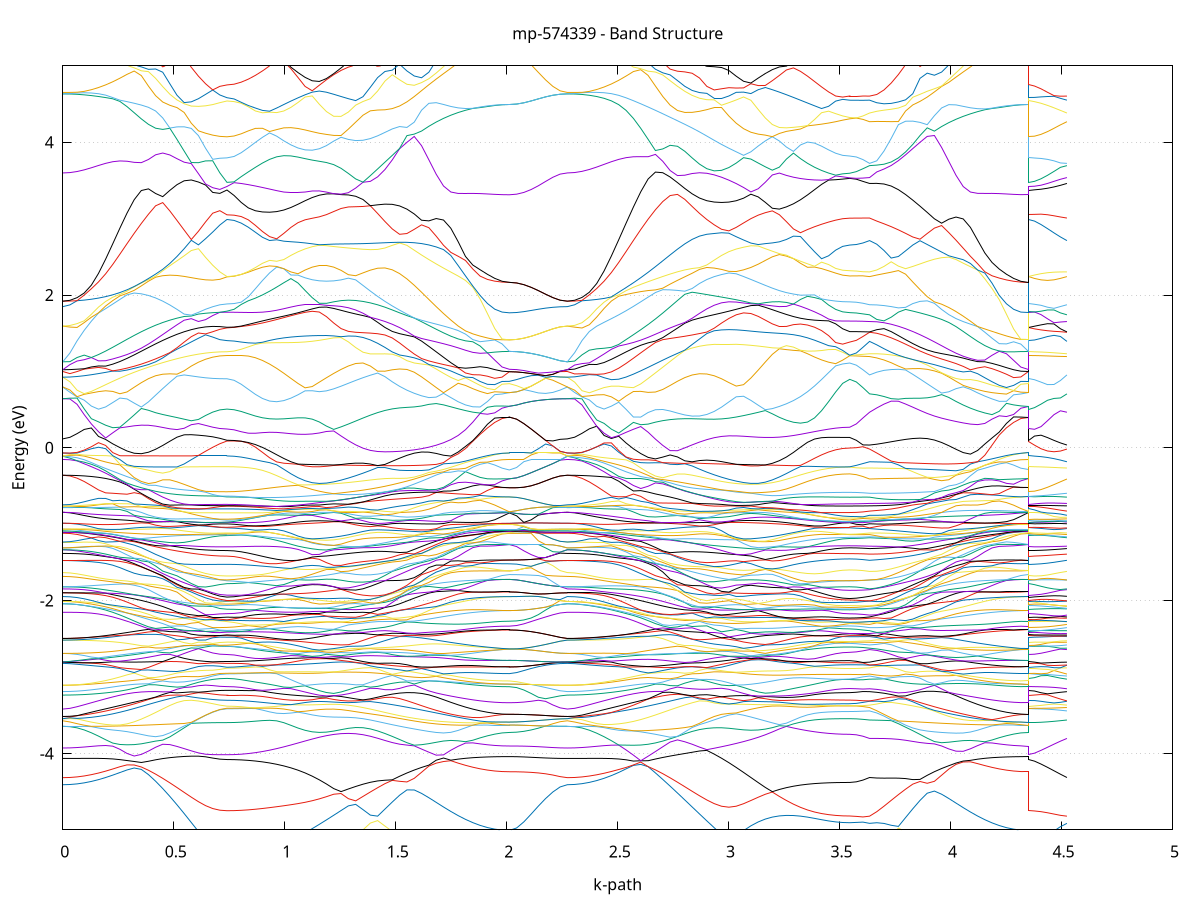 set title 'mp-574339 - Band Structure'
set xlabel 'k-path'
set ylabel 'Energy (eV)'
set grid y
set yrange [-5:5]
set terminal png size 800,600
set output 'mp-574339_bands_gnuplot.png'
plot '-' using 1:2 with lines notitle, '-' using 1:2 with lines notitle, '-' using 1:2 with lines notitle, '-' using 1:2 with lines notitle, '-' using 1:2 with lines notitle, '-' using 1:2 with lines notitle, '-' using 1:2 with lines notitle, '-' using 1:2 with lines notitle, '-' using 1:2 with lines notitle, '-' using 1:2 with lines notitle, '-' using 1:2 with lines notitle, '-' using 1:2 with lines notitle, '-' using 1:2 with lines notitle, '-' using 1:2 with lines notitle, '-' using 1:2 with lines notitle, '-' using 1:2 with lines notitle, '-' using 1:2 with lines notitle, '-' using 1:2 with lines notitle, '-' using 1:2 with lines notitle, '-' using 1:2 with lines notitle, '-' using 1:2 with lines notitle, '-' using 1:2 with lines notitle, '-' using 1:2 with lines notitle, '-' using 1:2 with lines notitle, '-' using 1:2 with lines notitle, '-' using 1:2 with lines notitle, '-' using 1:2 with lines notitle, '-' using 1:2 with lines notitle, '-' using 1:2 with lines notitle, '-' using 1:2 with lines notitle, '-' using 1:2 with lines notitle, '-' using 1:2 with lines notitle, '-' using 1:2 with lines notitle, '-' using 1:2 with lines notitle, '-' using 1:2 with lines notitle, '-' using 1:2 with lines notitle, '-' using 1:2 with lines notitle, '-' using 1:2 with lines notitle, '-' using 1:2 with lines notitle, '-' using 1:2 with lines notitle, '-' using 1:2 with lines notitle, '-' using 1:2 with lines notitle, '-' using 1:2 with lines notitle, '-' using 1:2 with lines notitle, '-' using 1:2 with lines notitle, '-' using 1:2 with lines notitle, '-' using 1:2 with lines notitle, '-' using 1:2 with lines notitle, '-' using 1:2 with lines notitle, '-' using 1:2 with lines notitle, '-' using 1:2 with lines notitle, '-' using 1:2 with lines notitle, '-' using 1:2 with lines notitle, '-' using 1:2 with lines notitle, '-' using 1:2 with lines notitle, '-' using 1:2 with lines notitle, '-' using 1:2 with lines notitle, '-' using 1:2 with lines notitle, '-' using 1:2 with lines notitle, '-' using 1:2 with lines notitle, '-' using 1:2 with lines notitle, '-' using 1:2 with lines notitle, '-' using 1:2 with lines notitle, '-' using 1:2 with lines notitle, '-' using 1:2 with lines notitle, '-' using 1:2 with lines notitle, '-' using 1:2 with lines notitle, '-' using 1:2 with lines notitle, '-' using 1:2 with lines notitle, '-' using 1:2 with lines notitle, '-' using 1:2 with lines notitle, '-' using 1:2 with lines notitle, '-' using 1:2 with lines notitle, '-' using 1:2 with lines notitle, '-' using 1:2 with lines notitle, '-' using 1:2 with lines notitle, '-' using 1:2 with lines notitle, '-' using 1:2 with lines notitle, '-' using 1:2 with lines notitle, '-' using 1:2 with lines notitle, '-' using 1:2 with lines notitle, '-' using 1:2 with lines notitle, '-' using 1:2 with lines notitle, '-' using 1:2 with lines notitle, '-' using 1:2 with lines notitle, '-' using 1:2 with lines notitle, '-' using 1:2 with lines notitle, '-' using 1:2 with lines notitle, '-' using 1:2 with lines notitle, '-' using 1:2 with lines notitle, '-' using 1:2 with lines notitle, '-' using 1:2 with lines notitle, '-' using 1:2 with lines notitle, '-' using 1:2 with lines notitle, '-' using 1:2 with lines notitle, '-' using 1:2 with lines notitle, '-' using 1:2 with lines notitle, '-' using 1:2 with lines notitle, '-' using 1:2 with lines notitle, '-' using 1:2 with lines notitle, '-' using 1:2 with lines notitle, '-' using 1:2 with lines notitle, '-' using 1:2 with lines notitle, '-' using 1:2 with lines notitle, '-' using 1:2 with lines notitle, '-' using 1:2 with lines notitle, '-' using 1:2 with lines notitle, '-' using 1:2 with lines notitle, '-' using 1:2 with lines notitle, '-' using 1:2 with lines notitle, '-' using 1:2 with lines notitle, '-' using 1:2 with lines notitle, '-' using 1:2 with lines notitle, '-' using 1:2 with lines notitle, '-' using 1:2 with lines notitle, '-' using 1:2 with lines notitle, '-' using 1:2 with lines notitle, '-' using 1:2 with lines notitle, '-' using 1:2 with lines notitle, '-' using 1:2 with lines notitle, '-' using 1:2 with lines notitle, '-' using 1:2 with lines notitle, '-' using 1:2 with lines notitle, '-' using 1:2 with lines notitle, '-' using 1:2 with lines notitle, '-' using 1:2 with lines notitle, '-' using 1:2 with lines notitle, '-' using 1:2 with lines notitle, '-' using 1:2 with lines notitle, '-' using 1:2 with lines notitle, '-' using 1:2 with lines notitle, '-' using 1:2 with lines notitle, '-' using 1:2 with lines notitle, '-' using 1:2 with lines notitle, '-' using 1:2 with lines notitle, '-' using 1:2 with lines notitle, '-' using 1:2 with lines notitle, '-' using 1:2 with lines notitle, '-' using 1:2 with lines notitle, '-' using 1:2 with lines notitle, '-' using 1:2 with lines notitle, '-' using 1:2 with lines notitle, '-' using 1:2 with lines notitle, '-' using 1:2 with lines notitle, '-' using 1:2 with lines notitle, '-' using 1:2 with lines notitle, '-' using 1:2 with lines notitle, '-' using 1:2 with lines notitle, '-' using 1:2 with lines notitle, '-' using 1:2 with lines notitle, '-' using 1:2 with lines notitle, '-' using 1:2 with lines notitle, '-' using 1:2 with lines notitle, '-' using 1:2 with lines notitle, '-' using 1:2 with lines notitle, '-' using 1:2 with lines notitle, '-' using 1:2 with lines notitle, '-' using 1:2 with lines notitle, '-' using 1:2 with lines notitle, '-' using 1:2 with lines notitle, '-' using 1:2 with lines notitle, '-' using 1:2 with lines notitle, '-' using 1:2 with lines notitle, '-' using 1:2 with lines notitle, '-' using 1:2 with lines notitle, '-' using 1:2 with lines notitle, '-' using 1:2 with lines notitle, '-' using 1:2 with lines notitle, '-' using 1:2 with lines notitle, '-' using 1:2 with lines notitle, '-' using 1:2 with lines notitle, '-' using 1:2 with lines notitle, '-' using 1:2 with lines notitle, '-' using 1:2 with lines notitle, '-' using 1:2 with lines notitle, '-' using 1:2 with lines notitle, '-' using 1:2 with lines notitle, '-' using 1:2 with lines notitle, '-' using 1:2 with lines notitle, '-' using 1:2 with lines notitle, '-' using 1:2 with lines notitle, '-' using 1:2 with lines notitle, '-' using 1:2 with lines notitle, '-' using 1:2 with lines notitle, '-' using 1:2 with lines notitle, '-' using 1:2 with lines notitle, '-' using 1:2 with lines notitle, '-' using 1:2 with lines notitle, '-' using 1:2 with lines notitle, '-' using 1:2 with lines notitle, '-' using 1:2 with lines notitle, '-' using 1:2 with lines notitle, '-' using 1:2 with lines notitle, '-' using 1:2 with lines notitle, '-' using 1:2 with lines notitle, '-' using 1:2 with lines notitle, '-' using 1:2 with lines notitle, '-' using 1:2 with lines notitle, '-' using 1:2 with lines notitle, '-' using 1:2 with lines notitle, '-' using 1:2 with lines notitle, '-' using 1:2 with lines notitle, '-' using 1:2 with lines notitle, '-' using 1:2 with lines notitle, '-' using 1:2 with lines notitle, '-' using 1:2 with lines notitle, '-' using 1:2 with lines notitle, '-' using 1:2 with lines notitle, '-' using 1:2 with lines notitle, '-' using 1:2 with lines notitle, '-' using 1:2 with lines notitle, '-' using 1:2 with lines notitle, '-' using 1:2 with lines notitle, '-' using 1:2 with lines notitle, '-' using 1:2 with lines notitle, '-' using 1:2 with lines notitle, '-' using 1:2 with lines notitle, '-' using 1:2 with lines notitle, '-' using 1:2 with lines notitle, '-' using 1:2 with lines notitle, '-' using 1:2 with lines notitle, '-' using 1:2 with lines notitle, '-' using 1:2 with lines notitle, '-' using 1:2 with lines notitle, '-' using 1:2 with lines notitle, '-' using 1:2 with lines notitle, '-' using 1:2 with lines notitle, '-' using 1:2 with lines notitle, '-' using 1:2 with lines notitle, '-' using 1:2 with lines notitle, '-' using 1:2 with lines notitle, '-' using 1:2 with lines notitle, '-' using 1:2 with lines notitle, '-' using 1:2 with lines notitle, '-' using 1:2 with lines notitle, '-' using 1:2 with lines notitle, '-' using 1:2 with lines notitle, '-' using 1:2 with lines notitle, '-' using 1:2 with lines notitle, '-' using 1:2 with lines notitle, '-' using 1:2 with lines notitle, '-' using 1:2 with lines notitle, '-' using 1:2 with lines notitle, '-' using 1:2 with lines notitle, '-' using 1:2 with lines notitle, '-' using 1:2 with lines notitle, '-' using 1:2 with lines notitle, '-' using 1:2 with lines notitle, '-' using 1:2 with lines notitle, '-' using 1:2 with lines notitle, '-' using 1:2 with lines notitle, '-' using 1:2 with lines notitle, '-' using 1:2 with lines notitle, '-' using 1:2 with lines notitle, '-' using 1:2 with lines notitle, '-' using 1:2 with lines notitle, '-' using 1:2 with lines notitle, '-' using 1:2 with lines notitle, '-' using 1:2 with lines notitle, '-' using 1:2 with lines notitle, '-' using 1:2 with lines notitle, '-' using 1:2 with lines notitle, '-' using 1:2 with lines notitle, '-' using 1:2 with lines notitle, '-' using 1:2 with lines notitle, '-' using 1:2 with lines notitle, '-' using 1:2 with lines notitle, '-' using 1:2 with lines notitle, '-' using 1:2 with lines notitle, '-' using 1:2 with lines notitle, '-' using 1:2 with lines notitle, '-' using 1:2 with lines notitle, '-' using 1:2 with lines notitle, '-' using 1:2 with lines notitle, '-' using 1:2 with lines notitle, '-' using 1:2 with lines notitle, '-' using 1:2 with lines notitle, '-' using 1:2 with lines notitle, '-' using 1:2 with lines notitle, '-' using 1:2 with lines notitle, '-' using 1:2 with lines notitle, '-' using 1:2 with lines notitle, '-' using 1:2 with lines notitle, '-' using 1:2 with lines notitle
0.000000 -63.784902
0.032164 -63.784702
0.064329 -63.784202
0.096493 -63.783502
0.128658 -63.782402
0.160822 -63.781102
0.192986 -63.779502
0.225151 -63.777502
0.257315 -63.775302
0.289479 -63.772902
0.321644 -63.770302
0.353808 -63.767502
0.385973 -63.764702
0.418137 -63.761502
0.450301 -63.758402
0.482466 -63.755102
0.514630 -63.751902
0.546795 -63.748802
0.578959 -63.745802
0.611123 -63.743102
0.643288 -63.740702
0.675452 -63.738902
0.707617 -63.737702
0.739781 -63.737302
0.739781 -63.737302
0.771777 -63.737102
0.803773 -63.736602
0.835769 -63.735702
0.867766 -63.734602
0.899762 -63.733102
0.931758 -63.731402
0.963754 -63.729302
0.995750 -63.727002
1.027746 -63.724502
1.059743 -63.721702
1.091739 -63.718702
1.123735 -63.715502
1.155731 -63.712202
1.187727 -63.713902
1.187727 -63.713902
1.220707 -63.717702
1.253687 -63.721502
1.286667 -63.725402
1.319647 -63.729302
1.352627 -63.733302
1.385607 -63.737302
1.418587 -63.741202
1.451567 -63.745102
1.484547 -63.749002
1.517527 -63.752702
1.550507 -63.756402
1.583487 -63.759902
1.616466 -63.763302
1.649446 -63.766402
1.682426 -63.769402
1.715406 -63.772202
1.748386 -63.774802
1.781366 -63.777002
1.814346 -63.779102
1.847326 -63.780802
1.880306 -63.782302
1.913286 -63.783402
1.946266 -63.784202
1.979246 -63.784702
2.012226 -63.784902
2.012226 -63.784902
2.044854 -63.784802
2.077482 -63.784802
2.110110 -63.784902
2.142738 -63.784902
2.175366 -63.784902
2.207994 -63.784802
2.240622 -63.784902
2.273250 -63.784902
2.273250 -63.784902
2.306335 -63.784702
2.339419 -63.784202
2.372504 -63.783402
2.405588 -63.782302
2.438673 -63.780802
2.471757 -63.779002
2.504842 -63.777002
2.537926 -63.774702
2.571010 -63.772202
2.604095 -63.769402
2.637179 -63.766302
2.670264 -63.763102
2.703348 -63.759802
2.736433 -63.756202
2.769517 -63.752502
2.802602 -63.748802
2.835686 -63.744902
2.868771 -63.741002
2.901855 -63.737002
2.934939 -63.733102
2.968024 -63.729102
3.001108 -63.725102
3.034193 -63.721202
3.067277 -63.717302
3.100362 -63.713602
3.133446 -63.712602
3.133446 -63.712602
3.165158 -63.715902
3.196869 -63.719102
3.228581 -63.722002
3.260292 -63.724802
3.292004 -63.727302
3.323715 -63.729502
3.355426 -63.731502
3.387138 -63.733202
3.418849 -63.734602
3.450561 -63.735802
3.482272 -63.736602
3.513984 -63.737102
3.545695 -63.737302
3.545695 -63.737302
3.575501 -63.737302
3.605306 -63.737302
3.635111 -63.737402
3.635111 -63.737402
3.667567 -63.738402
3.700024 -63.740002
3.732480 -63.742302
3.764936 -63.745002
3.797392 -63.748002
3.829848 -63.751102
3.862305 -63.754402
3.894761 -63.757702
3.927217 -63.760902
3.959673 -63.764102
3.992130 -63.767102
4.024586 -63.769902
4.057042 -63.772602
4.089498 -63.775002
4.121954 -63.777302
4.154411 -63.779302
4.186867 -63.781002
4.219323 -63.782402
4.251779 -63.783502
4.284235 -63.784202
4.316692 -63.784702
4.349148 -63.784902
4.349148 -63.737302
4.378353 -63.737302
4.407559 -63.737302
4.436764 -63.737402
4.465970 -63.737402
4.495175 -63.737402
4.524381 -63.737402
e
0.000000 -63.663902
0.032164 -63.663802
0.064329 -63.663602
0.096493 -63.663402
0.128658 -63.663002
0.160822 -63.662602
0.192986 -63.662002
0.225151 -63.661402
0.257315 -63.660602
0.289479 -63.659802
0.321644 -63.658902
0.353808 -63.658002
0.385973 -63.656902
0.418137 -63.659902
0.450301 -63.663102
0.482466 -63.666302
0.514630 -63.669402
0.546795 -63.672502
0.578959 -63.675502
0.611123 -63.678202
0.643288 -63.680502
0.675452 -63.682302
0.707617 -63.683502
0.739781 -63.683902
0.739781 -63.683902
0.771777 -63.684102
0.803773 -63.684602
0.835769 -63.685602
0.867766 -63.686802
0.899762 -63.688402
0.931758 -63.690402
0.963754 -63.692602
0.995750 -63.695002
1.027746 -63.697702
1.059743 -63.700602
1.091739 -63.703702
1.123735 -63.707002
1.155731 -63.710402
1.187727 -63.708602
1.187727 -63.708602
1.220707 -63.704902
1.253687 -63.701002
1.286667 -63.696902
1.319647 -63.693002
1.352627 -63.688902
1.385607 -63.684902
1.418587 -63.680902
1.451567 -63.676902
1.484547 -63.673002
1.517527 -63.669202
1.550507 -63.665502
1.583487 -63.661902
1.616466 -63.658502
1.649446 -63.657402
1.682426 -63.658302
1.715406 -63.659202
1.748386 -63.660002
1.781366 -63.660802
1.814346 -63.661402
1.847326 -63.661902
1.880306 -63.662402
1.913286 -63.662702
1.946266 -63.663002
1.979246 -63.663202
2.012226 -63.663202
2.012226 -63.663202
2.044854 -63.663302
2.077482 -63.663402
2.110110 -63.663402
2.142738 -63.663602
2.175366 -63.663702
2.207994 -63.663802
2.240622 -63.663902
2.273250 -63.663902
2.273250 -63.663902
2.306335 -63.663802
2.339419 -63.663602
2.372504 -63.663402
2.405588 -63.663002
2.438673 -63.662502
2.471757 -63.662002
2.504842 -63.661202
2.537926 -63.660502
2.571010 -63.659502
2.604095 -63.658502
2.637179 -63.657502
2.670264 -63.658602
2.703348 -63.662102
2.736433 -63.665602
2.769517 -63.669302
2.802602 -63.673202
2.835686 -63.677102
2.868771 -63.681102
2.901855 -63.685102
2.934939 -63.689202
2.968024 -63.693302
3.001108 -63.697302
3.034193 -63.701302
3.067277 -63.705202
3.100362 -63.708902
3.133446 -63.710002
3.133446 -63.710002
3.165158 -63.706602
3.196869 -63.703402
3.228581 -63.700402
3.260292 -63.697502
3.292004 -63.694902
3.323715 -63.692402
3.355426 -63.690202
3.387138 -63.688402
3.418849 -63.686802
3.450561 -63.685502
3.482272 -63.684602
3.513984 -63.684102
3.545695 -63.683902
3.545695 -63.683902
3.575501 -63.683902
3.605306 -63.683802
3.635111 -63.683702
3.635111 -63.683702
3.667567 -63.682802
3.700024 -63.681102
3.732480 -63.678902
3.764936 -63.676302
3.797392 -63.673402
3.829848 -63.670302
3.862305 -63.667002
3.894761 -63.663802
3.927217 -63.660602
3.959673 -63.657502
3.992130 -63.657502
4.024586 -63.658402
4.057042 -63.659302
4.089498 -63.660102
4.121954 -63.660802
4.154411 -63.661402
4.186867 -63.662002
4.219323 -63.662502
4.251779 -63.662802
4.284235 -63.663002
4.316692 -63.663202
4.349148 -63.663202
4.349148 -63.683902
4.378353 -63.683902
4.407559 -63.683902
4.436764 -63.683802
4.465970 -63.683802
4.495175 -63.683702
4.524381 -63.683702
e
0.000000 -63.636502
0.032164 -63.636702
0.064329 -63.637102
0.096493 -63.637902
0.128658 -63.639002
0.160822 -63.640402
0.192986 -63.642102
0.225151 -63.644002
0.257315 -63.646202
0.289479 -63.648502
0.321644 -63.651102
0.353808 -63.653902
0.385973 -63.656902
0.418137 -63.655902
0.450301 -63.654802
0.482466 -63.653702
0.514630 -63.652602
0.546795 -63.651502
0.578959 -63.650402
0.611123 -63.649402
0.643288 -63.648502
0.675452 -63.647702
0.707617 -63.647302
0.739781 -63.647202
0.739781 -63.647202
0.771777 -63.647102
0.803773 -63.646902
0.835769 -63.646702
0.867766 -63.646302
0.899762 -63.645802
0.931758 -63.645302
0.963754 -63.644602
0.995750 -63.643902
1.027746 -63.643102
1.059743 -63.642202
1.091739 -63.641302
1.123735 -63.640302
1.155731 -63.639202
1.187727 -63.639702
1.187727 -63.639702
1.220707 -63.640902
1.253687 -63.642202
1.286667 -63.643502
1.319647 -63.644902
1.352627 -63.646202
1.385607 -63.647602
1.418587 -63.649002
1.451567 -63.650302
1.484547 -63.651702
1.517527 -63.652902
1.550507 -63.654202
1.583487 -63.655202
1.616466 -63.656302
1.649446 -63.655302
1.682426 -63.652302
1.715406 -63.649502
1.748386 -63.646902
1.781366 -63.644602
1.814346 -63.642602
1.847326 -63.640802
1.880306 -63.639302
1.913286 -63.638102
1.946266 -63.637202
1.979246 -63.636702
2.012226 -63.636502
2.012226 -63.636502
2.044854 -63.636502
2.077482 -63.636502
2.110110 -63.636502
2.142738 -63.636602
2.175366 -63.636502
2.207994 -63.636502
2.240622 -63.636502
2.273250 -63.636502
2.273250 -63.636502
2.306335 -63.636602
2.339419 -63.637202
2.372504 -63.638102
2.405588 -63.639302
2.438673 -63.640702
2.471757 -63.642502
2.504842 -63.644602
2.537926 -63.647002
2.571010 -63.649602
2.604095 -63.652402
2.637179 -63.655402
2.670264 -63.656402
2.703348 -63.655302
2.736433 -63.654102
2.769517 -63.652802
2.802602 -63.651502
2.835686 -63.650202
2.868771 -63.648802
2.901855 -63.647502
2.934939 -63.646102
2.968024 -63.644802
3.001108 -63.643402
3.034193 -63.642102
3.067277 -63.640902
3.100362 -63.639602
3.133446 -63.639202
3.133446 -63.639202
3.165158 -63.640302
3.196869 -63.641302
3.228581 -63.642302
3.260292 -63.643202
3.292004 -63.643902
3.323715 -63.644602
3.355426 -63.645302
3.387138 -63.645902
3.418849 -63.646302
3.450561 -63.646602
3.482272 -63.646902
3.513984 -63.647102
3.545695 -63.647202
3.545695 -63.647202
3.575501 -63.647202
3.605306 -63.647202
3.635111 -63.647302
3.635111 -63.647302
3.667567 -63.647602
3.700024 -63.648202
3.732480 -63.649102
3.764936 -63.650002
3.797392 -63.651102
3.829848 -63.652202
3.862305 -63.653402
3.894761 -63.654402
3.927217 -63.655502
3.959673 -63.656602
3.992130 -63.654502
4.024586 -63.651602
4.057042 -63.649002
4.089498 -63.646502
4.121954 -63.644302
4.154411 -63.642302
4.186867 -63.640602
4.219323 -63.639202
4.251779 -63.638002
4.284235 -63.637202
4.316692 -63.636702
4.349148 -63.636502
4.349148 -63.647202
4.378353 -63.647202
4.407559 -63.647202
4.436764 -63.647202
4.465970 -63.647202
4.495175 -63.647202
4.524381 -63.647302
e
0.000000 -63.636502
0.032164 -63.636402
0.064329 -63.636302
0.096493 -63.636202
0.128658 -63.636002
0.160822 -63.635702
0.192986 -63.635402
0.225151 -63.635102
0.257315 -63.634602
0.289479 -63.634202
0.321644 -63.633702
0.353808 -63.633202
0.385973 -63.632702
0.418137 -63.632202
0.450301 -63.631802
0.482466 -63.631302
0.514630 -63.630902
0.546795 -63.630502
0.578959 -63.630202
0.611123 -63.629902
0.643288 -63.629702
0.675452 -63.630302
0.707617 -63.630702
0.739781 -63.630802
0.739781 -63.630802
0.771777 -63.630802
0.803773 -63.631002
0.835769 -63.631202
0.867766 -63.631602
0.899762 -63.632002
0.931758 -63.632502
0.963754 -63.633102
0.995750 -63.633902
1.027746 -63.634702
1.059743 -63.635402
1.091739 -63.636402
1.123735 -63.637402
1.155731 -63.638502
1.187727 -63.638002
1.187727 -63.638002
1.220707 -63.636802
1.253687 -63.635502
1.286667 -63.634202
1.319647 -63.633002
1.352627 -63.631802
1.385607 -63.630602
1.418587 -63.629502
1.451567 -63.629202
1.484547 -63.629802
1.517527 -63.630502
1.550507 -63.631002
1.583487 -63.631602
1.616466 -63.632202
1.649446 -63.632802
1.682426 -63.633302
1.715406 -63.633902
1.748386 -63.634502
1.781366 -63.634902
1.814346 -63.635302
1.847326 -63.635702
1.880306 -63.636002
1.913286 -63.636202
1.946266 -63.636302
1.979246 -63.636402
2.012226 -63.636502
2.012226 -63.636502
2.044854 -63.636502
2.077482 -63.636502
2.110110 -63.636502
2.142738 -63.636602
2.175366 -63.636502
2.207994 -63.636502
2.240622 -63.636502
2.273250 -63.636502
2.273250 -63.636502
2.306335 -63.636502
2.339419 -63.636402
2.372504 -63.636202
2.405588 -63.636002
2.438673 -63.635702
2.471757 -63.635302
2.504842 -63.634802
2.537926 -63.634402
2.571010 -63.633902
2.604095 -63.633402
2.637179 -63.632802
2.670264 -63.632202
2.703348 -63.631602
2.736433 -63.631002
2.769517 -63.630302
2.802602 -63.629802
2.835686 -63.629202
2.868771 -63.629102
2.901855 -63.630402
2.934939 -63.631702
2.968024 -63.632902
3.001108 -63.634302
3.034193 -63.635602
3.067277 -63.636802
3.100362 -63.638002
3.133446 -63.638402
3.133446 -63.638402
3.165158 -63.637302
3.196869 -63.636302
3.228581 -63.635402
3.260292 -63.634502
3.292004 -63.633802
3.323715 -63.633102
3.355426 -63.632602
3.387138 -63.632202
3.418849 -63.631802
3.450561 -63.631502
3.482272 -63.631302
3.513984 -63.631202
3.545695 -63.631202
3.545695 -63.631202
3.575501 -63.631102
3.605306 -63.631102
3.635111 -63.631002
3.635111 -63.631002
3.667567 -63.630702
3.700024 -63.630202
3.732480 -63.629802
3.764936 -63.630102
3.797392 -63.630502
3.829848 -63.630802
3.862305 -63.631202
3.894761 -63.631702
3.927217 -63.632202
3.959673 -63.632702
3.992130 -63.633102
4.024586 -63.633602
4.057042 -63.634102
4.089498 -63.634502
4.121954 -63.635002
4.154411 -63.635402
4.186867 -63.635702
4.219323 -63.636002
4.251779 -63.636202
4.284235 -63.636302
4.316692 -63.636402
4.349148 -63.636502
4.349148 -63.630802
4.378353 -63.630902
4.407559 -63.630802
4.436764 -63.630902
4.465970 -63.630902
4.495175 -63.630902
4.524381 -63.631002
e
0.000000 -63.630102
0.032164 -63.630002
0.064329 -63.629702
0.096493 -63.629302
0.128658 -63.628802
0.160822 -63.628202
0.192986 -63.627402
0.225151 -63.626702
0.257315 -63.625902
0.289479 -63.625302
0.321644 -63.624702
0.353808 -63.624402
0.385973 -63.624402
0.418137 -63.624502
0.450301 -63.624902
0.482466 -63.625502
0.514630 -63.626202
0.546795 -63.627002
0.578959 -63.627902
0.611123 -63.628802
0.643288 -63.629602
0.675452 -63.629502
0.707617 -63.629402
0.739781 -63.629402
0.739781 -63.629402
0.771777 -63.629302
0.803773 -63.629202
0.835769 -63.629002
0.867766 -63.628802
0.899762 -63.628502
0.931758 -63.628102
0.963754 -63.627802
0.995750 -63.627402
1.027746 -63.627102
1.059743 -63.626802
1.091739 -63.626602
1.123735 -63.626502
1.155731 -63.626402
1.187727 -63.626502
1.187727 -63.626502
1.220707 -63.626502
1.253687 -63.626702
1.286667 -63.626902
1.319647 -63.627302
1.352627 -63.627702
1.385607 -63.628202
1.418587 -63.628702
1.451567 -63.628502
1.484547 -63.627702
1.517527 -63.627002
1.550507 -63.626602
1.583487 -63.626502
1.616466 -63.626602
1.649446 -63.627002
1.682426 -63.627702
1.715406 -63.628602
1.748386 -63.629602
1.781366 -63.630702
1.814346 -63.631802
1.847326 -63.632802
1.880306 -63.633702
1.913286 -63.634402
1.946266 -63.634902
1.979246 -63.635302
2.012226 -63.635502
2.012226 -63.635502
2.044854 -63.635302
2.077482 -63.635102
2.110110 -63.634502
2.142738 -63.633802
2.175366 -63.632902
2.207994 -63.631802
2.240622 -63.630802
2.273250 -63.630102
2.273250 -63.630102
2.306335 -63.630002
2.339419 -63.629702
2.372504 -63.629202
2.405588 -63.628602
2.438673 -63.627802
2.471757 -63.627102
2.504842 -63.626302
2.537926 -63.625602
2.571010 -63.624902
2.604095 -63.624502
2.637179 -63.624302
2.670264 -63.624302
2.703348 -63.624602
2.736433 -63.625202
2.769517 -63.625902
2.802602 -63.626902
2.835686 -63.628002
2.868771 -63.628702
2.901855 -63.628202
2.934939 -63.627802
2.968024 -63.627302
3.001108 -63.627002
3.034193 -63.626702
3.067277 -63.626602
3.100362 -63.626402
3.133446 -63.626402
3.133446 -63.626402
3.165158 -63.626502
3.196869 -63.626602
3.228581 -63.626802
3.260292 -63.627102
3.292004 -63.627402
3.323715 -63.627702
3.355426 -63.628002
3.387138 -63.628402
3.418849 -63.628702
3.450561 -63.629002
3.482272 -63.629202
3.513984 -63.629402
3.545695 -63.629402
3.545695 -63.629402
3.575501 -63.629402
3.605306 -63.629402
3.635111 -63.629402
3.635111 -63.629402
3.667567 -63.629502
3.700024 -63.629602
3.732480 -63.629502
3.764936 -63.628702
3.797392 -63.628002
3.829848 -63.627302
3.862305 -63.626802
3.894761 -63.626502
3.927217 -63.626502
3.959673 -63.626702
3.992130 -63.627102
4.024586 -63.627802
4.057042 -63.628702
4.089498 -63.629702
4.121954 -63.630802
4.154411 -63.631902
4.186867 -63.632902
4.219323 -63.633702
4.251779 -63.634402
4.284235 -63.635002
4.316692 -63.635302
4.349148 -63.635502
4.349148 -63.629402
4.378353 -63.629302
4.407559 -63.629302
4.436764 -63.629302
4.465970 -63.629302
4.495175 -63.629302
4.524381 -63.629402
e
0.000000 -63.629202
0.032164 -63.629002
0.064329 -63.628602
0.096493 -63.627902
0.128658 -63.626902
0.160822 -63.625702
0.192986 -63.624202
0.225151 -63.622502
0.257315 -63.620502
0.289479 -63.618502
0.321644 -63.616202
0.353808 -63.613802
0.385973 -63.611402
0.418137 -63.608802
0.450301 -63.606302
0.482466 -63.603702
0.514630 -63.601202
0.546795 -63.598802
0.578959 -63.596802
0.611123 -63.596802
0.643288 -63.596802
0.675452 -63.596802
0.707617 -63.596802
0.739781 -63.596802
0.739781 -63.596802
0.771777 -63.596802
0.803773 -63.596802
0.835769 -63.596702
0.867766 -63.596702
0.899762 -63.596702
0.931758 -63.596702
0.963754 -63.596602
0.995750 -63.596702
1.027746 -63.596702
1.059743 -63.596602
1.091739 -63.596602
1.123735 -63.596702
1.155731 -63.596702
1.187727 -63.596702
1.187727 -63.596702
1.220707 -63.596702
1.253687 -63.596702
1.286667 -63.596702
1.319647 -63.596802
1.352627 -63.596802
1.385607 -63.596802
1.418587 -63.596802
1.451567 -63.596802
1.484547 -63.596902
1.517527 -63.597802
1.550507 -63.600502
1.583487 -63.603202
1.616466 -63.605902
1.649446 -63.608502
1.682426 -63.610802
1.715406 -63.613202
1.748386 -63.615302
1.781366 -63.617202
1.814346 -63.619002
1.847326 -63.620502
1.880306 -63.621702
1.913286 -63.622702
1.946266 -63.623402
1.979246 -63.623802
2.012226 -63.623902
2.012226 -63.623902
2.044854 -63.624002
2.077482 -63.624302
2.110110 -63.624902
2.142738 -63.625702
2.175366 -63.626502
2.207994 -63.627402
2.240622 -63.628502
2.273250 -63.629202
2.273250 -63.629202
2.306335 -63.629002
2.339419 -63.628602
2.372504 -63.627902
2.405588 -63.626902
2.438673 -63.625602
2.471757 -63.624102
2.504842 -63.622202
2.537926 -63.620302
2.571010 -63.618002
2.604095 -63.615602
2.637179 -63.613002
2.670264 -63.610302
2.703348 -63.607502
2.736433 -63.604602
2.769517 -63.601602
2.802602 -63.598602
2.835686 -63.596702
2.868771 -63.596702
2.901855 -63.596702
2.934939 -63.596702
2.968024 -63.596702
3.001108 -63.596702
3.034193 -63.596702
3.067277 -63.596702
3.100362 -63.596702
3.133446 -63.596702
3.133446 -63.596702
3.165158 -63.596702
3.196869 -63.596702
3.228581 -63.596702
3.260292 -63.596702
3.292004 -63.596702
3.323715 -63.596702
3.355426 -63.596702
3.387138 -63.596702
3.418849 -63.596702
3.450561 -63.596702
3.482272 -63.596702
3.513984 -63.596702
3.545695 -63.596702
3.545695 -63.596702
3.575501 -63.596702
3.605306 -63.596702
3.635111 -63.596702
3.635111 -63.596702
3.667567 -63.596802
3.700024 -63.596802
3.732480 -63.596802
3.764936 -63.596802
3.797392 -63.596802
3.829848 -63.596902
3.862305 -63.599202
3.894761 -63.601602
3.927217 -63.604102
3.959673 -63.606602
3.992130 -63.609102
4.024586 -63.611402
4.057042 -63.613502
4.089498 -63.615602
4.121954 -63.617402
4.154411 -63.619102
4.186867 -63.620502
4.219323 -63.621802
4.251779 -63.622802
4.284235 -63.623402
4.316692 -63.623802
4.349148 -63.623902
4.349148 -63.596802
4.378353 -63.596802
4.407559 -63.596802
4.436764 -63.596802
4.465970 -63.596802
4.495175 -63.596702
4.524381 -63.596702
e
0.000000 -63.596802
0.032164 -63.596802
0.064329 -63.596802
0.096493 -63.596902
0.128658 -63.597102
0.160822 -63.597202
0.192986 -63.597202
0.225151 -63.597202
0.257315 -63.597002
0.289479 -63.596702
0.321644 -63.596702
0.353808 -63.596702
0.385973 -63.596702
0.418137 -63.596702
0.450301 -63.596702
0.482466 -63.596702
0.514630 -63.596802
0.546795 -63.596802
0.578959 -63.596602
0.611123 -63.594702
0.643288 -63.593002
0.675452 -63.591802
0.707617 -63.591002
0.739781 -63.590702
0.739781 -63.590702
0.771777 -63.590502
0.803773 -63.590102
0.835769 -63.589402
0.867766 -63.588602
0.899762 -63.587502
0.931758 -63.586102
0.963754 -63.584602
0.995750 -63.582902
1.027746 -63.581202
1.059743 -63.579402
1.091739 -63.577602
1.123735 -63.575802
1.155731 -63.574302
1.187727 -63.574602
1.187727 -63.574602
1.220707 -63.576102
1.253687 -63.577802
1.286667 -63.579802
1.319647 -63.582002
1.352627 -63.584402
1.385607 -63.586902
1.418587 -63.589502
1.451567 -63.592202
1.484547 -63.595002
1.517527 -63.596802
1.550507 -63.596902
1.583487 -63.596902
1.616466 -63.596902
1.649446 -63.597102
1.682426 -63.597702
1.715406 -63.598102
1.748386 -63.598202
1.781366 -63.598102
1.814346 -63.597902
1.847326 -63.597702
1.880306 -63.597402
1.913286 -63.597202
1.946266 -63.597002
1.979246 -63.596902
2.012226 -63.596802
2.012226 -63.596802
2.044854 -63.596802
2.077482 -63.596802
2.110110 -63.596802
2.142738 -63.596902
2.175366 -63.596902
2.207994 -63.596702
2.240622 -63.596802
2.273250 -63.596802
2.273250 -63.596802
2.306335 -63.596802
2.339419 -63.596802
2.372504 -63.597002
2.405588 -63.597102
2.438673 -63.597202
2.471757 -63.597202
2.504842 -63.597102
2.537926 -63.596902
2.571010 -63.596702
2.604095 -63.596702
2.637179 -63.596702
2.670264 -63.596702
2.703348 -63.596702
2.736433 -63.596802
2.769517 -63.596702
2.802602 -63.596802
2.835686 -63.595502
2.868771 -63.592502
2.901855 -63.589502
2.934939 -63.586702
2.968024 -63.583902
3.001108 -63.581302
3.034193 -63.578802
3.067277 -63.576702
3.100362 -63.574802
3.133446 -63.574102
3.133446 -63.574102
3.165158 -63.575302
3.196869 -63.576602
3.228581 -63.578002
3.260292 -63.579402
3.292004 -63.580802
3.323715 -63.582102
3.355426 -63.583302
3.387138 -63.584402
3.418849 -63.585302
3.450561 -63.586102
3.482272 -63.586702
3.513984 -63.587002
3.545695 -63.587202
3.545695 -63.587202
3.575501 -63.587302
3.605306 -63.587702
3.635111 -63.588302
3.635111 -63.588302
3.667567 -63.588702
3.700024 -63.589602
3.732480 -63.590902
3.764936 -63.592602
3.797392 -63.594602
3.829848 -63.596802
3.862305 -63.596802
3.894761 -63.596802
3.927217 -63.596802
3.959673 -63.596802
3.992130 -63.597302
4.024586 -63.597802
4.057042 -63.598102
4.089498 -63.598202
4.121954 -63.598102
4.154411 -63.597902
4.186867 -63.597602
4.219323 -63.597502
4.251779 -63.597202
4.284235 -63.597002
4.316692 -63.596902
4.349148 -63.596802
4.349148 -63.590702
4.378353 -63.590702
4.407559 -63.590502
4.436764 -63.590102
4.465970 -63.589602
4.495175 -63.588902
4.524381 -63.588302
e
0.000000 -63.596802
0.032164 -63.596802
0.064329 -63.596802
0.096493 -63.596802
0.128658 -63.596802
0.160822 -63.596802
0.192986 -63.596802
0.225151 -63.596702
0.257315 -63.596702
0.289479 -63.596602
0.321644 -63.596102
0.353808 -63.595202
0.385973 -63.594102
0.418137 -63.592602
0.450301 -63.591002
0.482466 -63.589102
0.514630 -63.587202
0.546795 -63.585202
0.578959 -63.583302
0.611123 -63.581502
0.643288 -63.580002
0.675452 -63.578802
0.707617 -63.578002
0.739781 -63.577702
0.739781 -63.577702
0.771777 -63.577602
0.803773 -63.577402
0.835769 -63.576902
0.867766 -63.576202
0.899762 -63.575502
0.931758 -63.574602
0.963754 -63.573802
0.995750 -63.573002
1.027746 -63.572402
1.059743 -63.572102
1.091739 -63.572202
1.123735 -63.572702
1.155731 -63.573502
1.187727 -63.573002
1.187727 -63.573002
1.220707 -63.572302
1.253687 -63.572502
1.286667 -63.573702
1.319647 -63.575702
1.352627 -63.578102
1.385607 -63.580702
1.418587 -63.583402
1.451567 -63.586102
1.484547 -63.588602
1.517527 -63.590902
1.550507 -63.592902
1.583487 -63.594702
1.616466 -63.596102
1.649446 -63.596902
1.682426 -63.596902
1.715406 -63.596902
1.748386 -63.596902
1.781366 -63.596902
1.814346 -63.596802
1.847326 -63.596902
1.880306 -63.596802
1.913286 -63.596902
1.946266 -63.596802
1.979246 -63.596802
2.012226 -63.596802
2.012226 -63.596802
2.044854 -63.596802
2.077482 -63.596802
2.110110 -63.596802
2.142738 -63.596902
2.175366 -63.596902
2.207994 -63.596702
2.240622 -63.596802
2.273250 -63.596802
2.273250 -63.596802
2.306335 -63.596802
2.339419 -63.596802
2.372504 -63.596802
2.405588 -63.596802
2.438673 -63.596702
2.471757 -63.596702
2.504842 -63.596802
2.537926 -63.596802
2.571010 -63.596402
2.604095 -63.595702
2.637179 -63.594602
2.670264 -63.593202
2.703348 -63.591502
2.736433 -63.589602
2.769517 -63.587402
2.802602 -63.585002
2.835686 -63.582602
2.868771 -63.580202
2.901855 -63.577902
2.934939 -63.575802
2.968024 -63.574102
3.001108 -63.572902
3.034193 -63.572402
3.067277 -63.572602
3.100362 -63.573102
3.133446 -63.573502
3.133446 -63.573502
3.165158 -63.572602
3.196869 -63.572402
3.228581 -63.572802
3.260292 -63.573702
3.292004 -63.574802
3.323715 -63.576102
3.355426 -63.577502
3.387138 -63.578602
3.418849 -63.579502
3.450561 -63.580302
3.482272 -63.581002
3.513984 -63.581402
3.545695 -63.581502
3.545695 -63.581502
3.575501 -63.581302
3.605306 -63.580902
3.635111 -63.580502
3.635111 -63.580502
3.667567 -63.581302
3.700024 -63.582502
3.732480 -63.584102
3.764936 -63.586002
3.797392 -63.588002
3.829848 -63.590002
3.862305 -63.592002
3.894761 -63.593702
3.927217 -63.595202
3.959673 -63.596402
3.992130 -63.596802
4.024586 -63.596802
4.057042 -63.596802
4.089498 -63.596902
4.121954 -63.596902
4.154411 -63.596902
4.186867 -63.596802
4.219323 -63.596902
4.251779 -63.596802
4.284235 -63.596802
4.316692 -63.596802
4.349148 -63.596802
4.349148 -63.577702
4.378353 -63.577802
4.407559 -63.578102
4.436764 -63.578502
4.465970 -63.579102
4.495175 -63.579702
4.524381 -63.580502
e
0.000000 -63.570702
0.032164 -63.570602
0.064329 -63.570502
0.096493 -63.570202
0.128658 -63.569802
0.160822 -63.569302
0.192986 -63.568802
0.225151 -63.568202
0.257315 -63.567402
0.289479 -63.566702
0.321644 -63.566002
0.353808 -63.565202
0.385973 -63.564502
0.418137 -63.563802
0.450301 -63.563202
0.482466 -63.562602
0.514630 -63.562102
0.546795 -63.561502
0.578959 -63.561102
0.611123 -63.560702
0.643288 -63.560402
0.675452 -63.560202
0.707617 -63.560102
0.739781 -63.560102
0.739781 -63.560102
0.771777 -63.560002
0.803773 -63.560002
0.835769 -63.560002
0.867766 -63.559902
0.899762 -63.559802
0.931758 -63.559702
0.963754 -63.559402
0.995750 -63.559002
1.027746 -63.558402
1.059743 -63.557402
1.091739 -63.556102
1.123735 -63.554602
1.155731 -63.556002
1.187727 -63.558002
1.187727 -63.558002
1.220707 -63.559802
1.253687 -63.561002
1.286667 -63.561402
1.319647 -63.561402
1.352627 -63.561202
1.385607 -63.561102
1.418587 -63.561102
1.451567 -63.561402
1.484547 -63.561702
1.517527 -63.562202
1.550507 -63.562902
1.583487 -63.563602
1.616466 -63.564402
1.649446 -63.565202
1.682426 -63.566002
1.715406 -63.566902
1.748386 -63.567702
1.781366 -63.568502
1.814346 -63.569302
1.847326 -63.570002
1.880306 -63.570602
1.913286 -63.571102
1.946266 -63.571502
1.979246 -63.571702
2.012226 -63.571802
2.012226 -63.571802
2.044854 -63.571702
2.077482 -63.571602
2.110110 -63.571302
2.142738 -63.571102
2.175366 -63.570902
2.207994 -63.570802
2.240622 -63.570702
2.273250 -63.570702
2.273250 -63.570702
2.306335 -63.570602
2.339419 -63.570402
2.372504 -63.570202
2.405588 -63.569802
2.438673 -63.569202
2.471757 -63.568602
2.504842 -63.568002
2.537926 -63.567302
2.571010 -63.566502
2.604095 -63.565702
2.637179 -63.564902
2.670264 -63.564202
2.703348 -63.563602
2.736433 -63.562902
2.769517 -63.562302
2.802602 -63.561802
2.835686 -63.561402
2.868771 -63.561002
2.901855 -63.560702
2.934939 -63.560202
2.968024 -63.559502
3.001108 -63.558502
3.034193 -63.557102
3.067277 -63.555502
3.100362 -63.555002
3.133446 -63.557302
3.133446 -63.557302
3.165158 -63.559002
3.196869 -63.560302
3.228581 -63.561102
3.260292 -63.561402
3.292004 -63.561302
3.323715 -63.561202
3.355426 -63.561002
3.387138 -63.560902
3.418849 -63.560802
3.450561 -63.560702
3.482272 -63.560702
3.513984 -63.560602
3.545695 -63.560702
3.545695 -63.560702
3.575501 -63.560602
3.605306 -63.560502
3.635111 -63.560502
3.635111 -63.560502
3.667567 -63.560602
3.700024 -63.560702
3.732480 -63.560802
3.764936 -63.561002
3.797392 -63.561402
3.829848 -63.561902
3.862305 -63.562502
3.894761 -63.563002
3.927217 -63.563802
3.959673 -63.564502
3.992130 -63.565302
4.024586 -63.566102
4.057042 -63.567002
4.089498 -63.567802
4.121954 -63.568602
4.154411 -63.569402
4.186867 -63.570002
4.219323 -63.570702
4.251779 -63.571102
4.284235 -63.571502
4.316692 -63.571702
4.349148 -63.571802
4.349148 -63.560102
4.378353 -63.560102
4.407559 -63.560102
4.436764 -63.560202
4.465970 -63.560302
4.495175 -63.560402
4.524381 -63.560502
e
0.000000 -63.529602
0.032164 -63.529502
0.064329 -63.529502
0.096493 -63.529502
0.128658 -63.529502
0.160822 -63.529402
0.192986 -63.529402
0.225151 -63.529402
0.257315 -63.529402
0.289479 -63.529402
0.321644 -63.529502
0.353808 -63.529602
0.385973 -63.529902
0.418137 -63.530202
0.450301 -63.530802
0.482466 -63.531402
0.514630 -63.532302
0.546795 -63.533202
0.578959 -63.534402
0.611123 -63.535602
0.643288 -63.536802
0.675452 -63.537702
0.707617 -63.538402
0.739781 -63.538602
0.739781 -63.538602
0.771777 -63.538702
0.803773 -63.539002
0.835769 -63.539602
0.867766 -63.540402
0.899762 -63.541402
0.931758 -63.542602
0.963754 -63.544002
0.995750 -63.545602
1.027746 -63.547502
1.059743 -63.549402
1.091739 -63.551602
1.123735 -63.553802
1.155731 -63.552702
1.187727 -63.550802
1.187727 -63.550802
1.220707 -63.548602
1.253687 -63.546402
1.286667 -63.544202
1.319647 -63.542202
1.352627 -63.540102
1.385607 -63.538302
1.418587 -63.536602
1.451567 -63.535002
1.484547 -63.533602
1.517527 -63.532302
1.550507 -63.531302
1.583487 -63.530302
1.616466 -63.529402
1.649446 -63.528702
1.682426 -63.528002
1.715406 -63.527602
1.748386 -63.527102
1.781366 -63.526702
1.814346 -63.526402
1.847326 -63.526102
1.880306 -63.525902
1.913286 -63.525702
1.946266 -63.525602
1.979246 -63.525502
2.012226 -63.525502
2.012226 -63.525502
2.044854 -63.525702
2.077482 -63.526302
2.110110 -63.527102
2.142738 -63.527802
2.175366 -63.528402
2.207994 -63.529002
2.240622 -63.529302
2.273250 -63.529602
2.273250 -63.529602
2.306335 -63.529502
2.339419 -63.529502
2.372504 -63.529502
2.405588 -63.529502
2.438673 -63.529402
2.471757 -63.529502
2.504842 -63.529402
2.537926 -63.529502
2.571010 -63.529402
2.604095 -63.529502
2.637179 -63.529702
2.670264 -63.530002
2.703348 -63.530402
2.736433 -63.531102
2.769517 -63.531902
2.802602 -63.533202
2.835686 -63.534902
2.868771 -63.536802
2.901855 -63.539202
2.934939 -63.541702
2.968024 -63.544402
3.001108 -63.547102
3.034193 -63.549902
3.067277 -63.552502
3.100362 -63.553502
3.133446 -63.551502
3.133446 -63.551502
3.165158 -63.549602
3.196869 -63.547702
3.228581 -63.545902
3.260292 -63.544202
3.292004 -63.542702
3.323715 -63.541302
3.355426 -63.540202
3.387138 -63.539202
3.418849 -63.538502
3.450561 -63.537902
3.482272 -63.537502
3.513984 -63.537202
3.545695 -63.537102
3.545695 -63.537102
3.575501 -63.537202
3.605306 -63.537202
3.635111 -63.537402
3.635111 -63.537402
3.667567 -63.537102
3.700024 -63.536402
3.732480 -63.535602
3.764936 -63.534602
3.797392 -63.533602
3.829848 -63.532602
3.862305 -63.531702
3.894761 -63.530702
3.927217 -63.529902
3.959673 -63.529202
3.992130 -63.528502
4.024586 -63.527902
4.057042 -63.527502
4.089498 -63.527002
4.121954 -63.526702
4.154411 -63.526402
4.186867 -63.526102
4.219323 -63.525902
4.251779 -63.525702
4.284235 -63.525602
4.316692 -63.525502
4.349148 -63.525502
4.349148 -63.538602
4.378353 -63.538602
4.407559 -63.538502
4.436764 -63.538202
4.465970 -63.537902
4.495175 -63.537602
4.524381 -63.537402
e
0.000000 -63.516002
0.032164 -63.515902
0.064329 -63.515902
0.096493 -63.515802
0.128658 -63.515802
0.160822 -63.515802
0.192986 -63.515802
0.225151 -63.515802
0.257315 -63.515702
0.289479 -63.515802
0.321644 -63.516102
0.353808 -63.517202
0.385973 -63.518702
0.418137 -63.520202
0.450301 -63.521802
0.482466 -63.523302
0.514630 -63.524702
0.546795 -63.525802
0.578959 -63.526702
0.611123 -63.527502
0.643288 -63.528002
0.675452 -63.528402
0.707617 -63.528702
0.739781 -63.528702
0.739781 -63.528702
0.771777 -63.528802
0.803773 -63.528902
0.835769 -63.529002
0.867766 -63.529202
0.899762 -63.529302
0.931758 -63.529602
0.963754 -63.529702
0.995750 -63.529902
1.027746 -63.530202
1.059743 -63.530302
1.091739 -63.530502
1.123735 -63.530702
1.155731 -63.530802
1.187727 -63.530802
1.187727 -63.530802
1.220707 -63.530702
1.253687 -63.530502
1.286667 -63.530202
1.319647 -63.529702
1.352627 -63.529102
1.385607 -63.528402
1.418587 -63.527602
1.451567 -63.526702
1.484547 -63.525802
1.517527 -63.524902
1.550507 -63.524102
1.583487 -63.523302
1.616466 -63.522702
1.649446 -63.522102
1.682426 -63.521502
1.715406 -63.521102
1.748386 -63.520702
1.781366 -63.520502
1.814346 -63.520302
1.847326 -63.520102
1.880306 -63.519902
1.913286 -63.519802
1.946266 -63.519702
1.979246 -63.519702
2.012226 -63.519702
2.012226 -63.519702
2.044854 -63.519502
2.077482 -63.519102
2.110110 -63.518502
2.142738 -63.517802
2.175366 -63.517002
2.207994 -63.516402
2.240622 -63.516102
2.273250 -63.516002
2.273250 -63.516002
2.306335 -63.515902
2.339419 -63.515902
2.372504 -63.515802
2.405588 -63.515802
2.438673 -63.515702
2.471757 -63.515602
2.504842 -63.515602
2.537926 -63.515602
2.571010 -63.515502
2.604095 -63.515902
2.637179 -63.517502
2.670264 -63.519202
2.703348 -63.521002
2.736433 -63.522702
2.769517 -63.524302
2.802602 -63.525702
2.835686 -63.526802
2.868771 -63.527702
2.901855 -63.528402
2.934939 -63.529002
2.968024 -63.529502
3.001108 -63.530002
3.034193 -63.530402
3.067277 -63.530602
3.100362 -63.530702
3.133446 -63.530802
3.133446 -63.530802
3.165158 -63.530802
3.196869 -63.530602
3.228581 -63.530402
3.260292 -63.530102
3.292004 -63.529702
3.323715 -63.529302
3.355426 -63.529002
3.387138 -63.528702
3.418849 -63.528402
3.450561 -63.528202
3.482272 -63.528002
3.513984 -63.527902
3.545695 -63.527902
3.545695 -63.527902
3.575501 -63.527902
3.605306 -63.528002
3.635111 -63.528102
3.635111 -63.528102
3.667567 -63.527902
3.700024 -63.527602
3.732480 -63.527102
3.764936 -63.526502
3.797392 -63.525902
3.829848 -63.525202
3.862305 -63.524502
3.894761 -63.523702
3.927217 -63.523102
3.959673 -63.522502
3.992130 -63.522002
4.024586 -63.521502
4.057042 -63.521102
4.089498 -63.520702
4.121954 -63.520402
4.154411 -63.520202
4.186867 -63.520102
4.219323 -63.519902
4.251779 -63.519802
4.284235 -63.519702
4.316692 -63.519702
4.349148 -63.519702
4.349148 -63.528702
4.378353 -63.528802
4.407559 -63.528602
4.436764 -63.528602
4.465970 -63.528402
4.495175 -63.528202
4.524381 -63.528102
e
0.000000 -63.507002
0.032164 -63.507102
0.064329 -63.507302
0.096493 -63.507802
0.128658 -63.508402
0.160822 -63.509202
0.192986 -63.510102
0.225151 -63.511202
0.257315 -63.512402
0.289479 -63.513602
0.321644 -63.514602
0.353808 -63.515002
0.385973 -63.515202
0.418137 -63.515202
0.450301 -63.515202
0.482466 -63.515302
0.514630 -63.515302
0.546795 -63.515402
0.578959 -63.515502
0.611123 -63.515502
0.643288 -63.515602
0.675452 -63.515602
0.707617 -63.515602
0.739781 -63.515602
0.739781 -63.515602
0.771777 -63.515602
0.803773 -63.515602
0.835769 -63.515602
0.867766 -63.515602
0.899762 -63.515602
0.931758 -63.515702
0.963754 -63.515802
0.995750 -63.516002
1.027746 -63.516202
1.059743 -63.516402
1.091739 -63.516702
1.123735 -63.516902
1.155731 -63.517102
1.187727 -63.517402
1.187727 -63.517402
1.220707 -63.517502
1.253687 -63.517402
1.286667 -63.517302
1.319647 -63.517102
1.352627 -63.516802
1.385607 -63.516302
1.418587 -63.515802
1.451567 -63.515202
1.484547 -63.514602
1.517527 -63.513802
1.550507 -63.513102
1.583487 -63.512202
1.616466 -63.511402
1.649446 -63.510502
1.682426 -63.509602
1.715406 -63.508802
1.748386 -63.507902
1.781366 -63.507102
1.814346 -63.506402
1.847326 -63.505802
1.880306 -63.505202
1.913286 -63.504702
1.946266 -63.504302
1.979246 -63.504102
2.012226 -63.504002
2.012226 -63.504002
2.044854 -63.504102
2.077482 -63.504302
2.110110 -63.504802
2.142738 -63.505502
2.175366 -63.506002
2.207994 -63.506402
2.240622 -63.506802
2.273250 -63.507002
2.273250 -63.507002
2.306335 -63.507102
2.339419 -63.507402
2.372504 -63.507802
2.405588 -63.508502
2.438673 -63.509402
2.471757 -63.510402
2.504842 -63.511602
2.537926 -63.512902
2.571010 -63.514302
2.604095 -63.515402
2.637179 -63.515302
2.670264 -63.515402
2.703348 -63.515302
2.736433 -63.515302
2.769517 -63.515302
2.802602 -63.515402
2.835686 -63.515402
2.868771 -63.515502
2.901855 -63.515702
2.934939 -63.515902
2.968024 -63.516002
3.001108 -63.516302
3.034193 -63.516602
3.067277 -63.516802
3.100362 -63.517102
3.133446 -63.517302
3.133446 -63.517302
3.165158 -63.517502
3.196869 -63.517502
3.228581 -63.517602
3.260292 -63.517602
3.292004 -63.517702
3.323715 -63.517602
3.355426 -63.517602
3.387138 -63.517602
3.418849 -63.517502
3.450561 -63.517502
3.482272 -63.517402
3.513984 -63.517402
3.545695 -63.517502
3.545695 -63.517502
3.575501 -63.517402
3.605306 -63.517202
3.635111 -63.517002
3.635111 -63.517002
3.667567 -63.516802
3.700024 -63.516602
3.732480 -63.516202
3.764936 -63.515802
3.797392 -63.515202
3.829848 -63.514502
3.862305 -63.513802
3.894761 -63.513002
3.927217 -63.512202
3.959673 -63.511302
3.992130 -63.510402
4.024586 -63.509502
4.057042 -63.508702
4.089498 -63.507902
4.121954 -63.507102
4.154411 -63.506402
4.186867 -63.505702
4.219323 -63.505202
4.251779 -63.504702
4.284235 -63.504302
4.316692 -63.504102
4.349148 -63.504002
4.349148 -63.515602
4.378353 -63.515702
4.407559 -63.515902
4.436764 -63.516102
4.465970 -63.516402
4.495175 -63.516702
4.524381 -63.517002
e
0.000000 -63.495202
0.032164 -63.495202
0.064329 -63.495302
0.096493 -63.495302
0.128658 -63.495402
0.160822 -63.495602
0.192986 -63.495702
0.225151 -63.495902
0.257315 -63.496002
0.289479 -63.496302
0.321644 -63.496702
0.353808 -63.497102
0.385973 -63.497702
0.418137 -63.498302
0.450301 -63.498902
0.482466 -63.499502
0.514630 -63.500102
0.546795 -63.500602
0.578959 -63.501102
0.611123 -63.501502
0.643288 -63.501902
0.675452 -63.502102
0.707617 -63.502202
0.739781 -63.502302
0.739781 -63.502302
0.771777 -63.502302
0.803773 -63.502502
0.835769 -63.502802
0.867766 -63.503202
0.899762 -63.503702
0.931758 -63.504102
0.963754 -63.504602
0.995750 -63.505002
1.027746 -63.505402
1.059743 -63.505702
1.091739 -63.506002
1.123735 -63.506202
1.155731 -63.506202
1.187727 -63.506202
1.187727 -63.506202
1.220707 -63.506102
1.253687 -63.505902
1.286667 -63.505602
1.319647 -63.505202
1.352627 -63.504802
1.385607 -63.504302
1.418587 -63.503702
1.451567 -63.503102
1.484547 -63.502402
1.517527 -63.501602
1.550507 -63.500802
1.583487 -63.500002
1.616466 -63.499202
1.649446 -63.498402
1.682426 -63.497602
1.715406 -63.496802
1.748386 -63.496102
1.781366 -63.495502
1.814346 -63.495302
1.847326 -63.495202
1.880306 -63.495102
1.913286 -63.495102
1.946266 -63.495202
1.979246 -63.495202
2.012226 -63.495302
2.012226 -63.495302
2.044854 -63.495302
2.077482 -63.495302
2.110110 -63.495302
2.142738 -63.495302
2.175366 -63.495302
2.207994 -63.495202
2.240622 -63.495202
2.273250 -63.495202
2.273250 -63.495202
2.306335 -63.495202
2.339419 -63.495302
2.372504 -63.495402
2.405588 -63.495502
2.438673 -63.495602
2.471757 -63.495702
2.504842 -63.495902
2.537926 -63.496202
2.571010 -63.496602
2.604095 -63.497002
2.637179 -63.497502
2.670264 -63.498202
2.703348 -63.499102
2.736433 -63.500002
2.769517 -63.500802
2.802602 -63.501702
2.835686 -63.502502
2.868771 -63.503302
2.901855 -63.503902
2.934939 -63.504602
2.968024 -63.505202
3.001108 -63.505602
3.034193 -63.505902
3.067277 -63.506102
3.100362 -63.506202
3.133446 -63.506202
3.133446 -63.506202
3.165158 -63.506102
3.196869 -63.506002
3.228581 -63.505702
3.260292 -63.505402
3.292004 -63.505002
3.323715 -63.504502
3.355426 -63.504002
3.387138 -63.503602
3.418849 -63.503102
3.450561 -63.502702
3.482272 -63.502402
3.513984 -63.502202
3.545695 -63.502102
3.545695 -63.502102
3.575501 -63.502102
3.605306 -63.502102
3.635111 -63.502102
3.635111 -63.502102
3.667567 -63.502002
3.700024 -63.501802
3.732480 -63.501502
3.764936 -63.501202
3.797392 -63.500902
3.829848 -63.500502
3.862305 -63.500002
3.894761 -63.499402
3.927217 -63.498902
3.959673 -63.498302
3.992130 -63.497702
4.024586 -63.497102
4.057042 -63.496502
4.089498 -63.495902
4.121954 -63.495502
4.154411 -63.495302
4.186867 -63.495102
4.219323 -63.495202
4.251779 -63.495202
4.284235 -63.495202
4.316692 -63.495302
4.349148 -63.495302
4.349148 -63.502302
4.378353 -63.502302
4.407559 -63.502302
4.436764 -63.502202
4.465970 -63.502102
4.495175 -63.502102
4.524381 -63.502102
e
0.000000 -63.495202
0.032164 -63.495102
0.064329 -63.494902
0.096493 -63.494602
0.128658 -63.494102
0.160822 -63.493802
0.192986 -63.494102
0.225151 -63.494502
0.257315 -63.494802
0.289479 -63.495302
0.321644 -63.495702
0.353808 -63.496102
0.385973 -63.496602
0.418137 -63.497002
0.450301 -63.497402
0.482466 -63.497902
0.514630 -63.498202
0.546795 -63.498602
0.578959 -63.499002
0.611123 -63.499302
0.643288 -63.499502
0.675452 -63.499702
0.707617 -63.499802
0.739781 -63.499902
0.739781 -63.499902
0.771777 -63.500002
0.803773 -63.500302
0.835769 -63.500902
0.867766 -63.501602
0.899762 -63.502402
0.931758 -63.503202
0.963754 -63.504002
0.995750 -63.504702
1.027746 -63.505302
1.059743 -63.505702
1.091739 -63.506002
1.123735 -63.506102
1.155731 -63.506002
1.187727 -63.505802
1.187727 -63.505802
1.220707 -63.505502
1.253687 -63.505002
1.286667 -63.504402
1.319647 -63.503702
1.352627 -63.503002
1.385607 -63.502202
1.418587 -63.501502
1.451567 -63.500702
1.484547 -63.499902
1.517527 -63.499102
1.550507 -63.498402
1.583487 -63.497702
1.616466 -63.497102
1.649446 -63.496602
1.682426 -63.496102
1.715406 -63.495802
1.748386 -63.495502
1.781366 -63.495402
1.814346 -63.494902
1.847326 -63.494402
1.880306 -63.494202
1.913286 -63.494602
1.946266 -63.494902
1.979246 -63.495102
2.012226 -63.495302
2.012226 -63.495302
2.044854 -63.495302
2.077482 -63.495302
2.110110 -63.495302
2.142738 -63.495302
2.175366 -63.495302
2.207994 -63.495202
2.240622 -63.495202
2.273250 -63.495202
2.273250 -63.495202
2.306335 -63.495102
2.339419 -63.494902
2.372504 -63.494602
2.405588 -63.494102
2.438673 -63.494002
2.471757 -63.494302
2.504842 -63.494802
2.537926 -63.495402
2.571010 -63.496002
2.604095 -63.496702
2.637179 -63.497402
2.670264 -63.498102
2.703348 -63.498802
2.736433 -63.499602
2.769517 -63.500402
2.802602 -63.501202
2.835686 -63.502102
2.868771 -63.503002
2.901855 -63.503802
2.934939 -63.504602
2.968024 -63.505102
3.001108 -63.505602
3.034193 -63.505902
3.067277 -63.506102
3.100362 -63.506102
3.133446 -63.505902
3.133446 -63.505902
3.165158 -63.505602
3.196869 -63.505202
3.228581 -63.504602
3.260292 -63.504002
3.292004 -63.503402
3.323715 -63.502602
3.355426 -63.501802
3.387138 -63.501002
3.418849 -63.500302
3.450561 -63.499602
3.482272 -63.499102
3.513984 -63.498802
3.545695 -63.498702
3.545695 -63.498702
3.575501 -63.498802
3.605306 -63.498802
3.635111 -63.499002
3.635111 -63.499002
3.667567 -63.498902
3.700024 -63.498702
3.732480 -63.498502
3.764936 -63.498302
3.797392 -63.498002
3.829848 -63.497702
3.862305 -63.497302
3.894761 -63.497002
3.927217 -63.496602
3.959673 -63.496302
3.992130 -63.495902
4.024586 -63.495702
4.057042 -63.495402
4.089498 -63.495202
4.121954 -63.495002
4.154411 -63.494602
4.186867 -63.494202
4.219323 -63.494102
4.251779 -63.494602
4.284235 -63.495002
4.316692 -63.495102
4.349148 -63.495302
4.349148 -63.499902
4.378353 -63.499802
4.407559 -63.499802
4.436764 -63.499602
4.465970 -63.499402
4.495175 -63.499102
4.524381 -63.499002
e
0.000000 -63.493202
0.032164 -63.493102
0.064329 -63.493102
0.096493 -63.493302
0.128658 -63.493502
0.160822 -63.493502
0.192986 -63.492702
0.225151 -63.491902
0.257315 -63.490902
0.289479 -63.489902
0.321644 -63.488802
0.353808 -63.487702
0.385973 -63.486602
0.418137 -63.485402
0.450301 -63.484302
0.482466 -63.483302
0.514630 -63.482202
0.546795 -63.481302
0.578959 -63.480602
0.611123 -63.479902
0.643288 -63.479302
0.675452 -63.478902
0.707617 -63.478702
0.739781 -63.478602
0.739781 -63.478602
0.771777 -63.478502
0.803773 -63.478202
0.835769 -63.477802
0.867766 -63.477302
0.899762 -63.476702
0.931758 -63.476002
0.963754 -63.475302
0.995750 -63.474702
1.027746 -63.474102
1.059743 -63.473402
1.091739 -63.473002
1.123735 -63.472702
1.155731 -63.472502
1.187727 -63.472802
1.187727 -63.472802
1.220707 -63.473102
1.253687 -63.473502
1.286667 -63.474102
1.319647 -63.474802
1.352627 -63.475602
1.385607 -63.476602
1.418587 -63.477702
1.451567 -63.478902
1.484547 -63.480102
1.517527 -63.481502
1.550507 -63.482802
1.583487 -63.484202
1.616466 -63.485602
1.649446 -63.486902
1.682426 -63.488102
1.715406 -63.489402
1.748386 -63.490602
1.781366 -63.491602
1.814346 -63.492502
1.847326 -63.493302
1.880306 -63.493802
1.913286 -63.493502
1.946266 -63.493202
1.979246 -63.493102
2.012226 -63.492902
2.012226 -63.492902
2.044854 -63.492902
2.077482 -63.492902
2.110110 -63.493102
2.142738 -63.493102
2.175366 -63.493102
2.207994 -63.493102
2.240622 -63.493102
2.273250 -63.493202
2.273250 -63.493202
2.306335 -63.493002
2.339419 -63.493202
2.372504 -63.493302
2.405588 -63.493502
2.438673 -63.493202
2.471757 -63.492402
2.504842 -63.491402
2.537926 -63.490402
2.571010 -63.489202
2.604095 -63.488002
2.637179 -63.486602
2.670264 -63.485202
2.703348 -63.483902
2.736433 -63.482602
2.769517 -63.481202
2.802602 -63.479902
2.835686 -63.478702
2.868771 -63.477502
2.901855 -63.476402
2.934939 -63.475502
2.968024 -63.474702
3.001108 -63.473902
3.034193 -63.473302
3.067277 -63.472902
3.100362 -63.472502
3.133446 -63.472702
3.133446 -63.472702
3.165158 -63.473002
3.196869 -63.473302
3.228581 -63.473802
3.260292 -63.474402
3.292004 -63.474902
3.323715 -63.475502
3.355426 -63.476202
3.387138 -63.476802
3.418849 -63.477402
3.450561 -63.478002
3.482272 -63.478402
3.513984 -63.478702
3.545695 -63.478802
3.545695 -63.478802
3.575501 -63.478802
3.605306 -63.478802
3.635111 -63.478802
3.635111 -63.478802
3.667567 -63.479002
3.700024 -63.479302
3.732480 -63.479802
3.764936 -63.480402
3.797392 -63.481302
3.829848 -63.482202
3.862305 -63.483202
3.894761 -63.484302
3.927217 -63.485402
3.959673 -63.486502
3.992130 -63.487602
4.024586 -63.488702
4.057042 -63.489802
4.089498 -63.490802
4.121954 -63.491802
4.154411 -63.492802
4.186867 -63.493502
4.219323 -63.493802
4.251779 -63.493502
4.284235 -63.493202
4.316692 -63.493102
4.349148 -63.492902
4.349148 -63.478602
4.378353 -63.478602
4.407559 -63.478702
4.436764 -63.478702
4.465970 -63.478702
4.495175 -63.478802
4.524381 -63.478802
e
0.000000 -63.493202
0.032164 -63.493002
0.064329 -63.492702
0.096493 -63.492302
0.128658 -63.491902
0.160822 -63.491202
0.192986 -63.490502
0.225151 -63.489702
0.257315 -63.488602
0.289479 -63.487602
0.321644 -63.486402
0.353808 -63.485202
0.385973 -63.484102
0.418137 -63.482802
0.450301 -63.481602
0.482466 -63.480402
0.514630 -63.479302
0.546795 -63.478302
0.578959 -63.477502
0.611123 -63.476702
0.643288 -63.476102
0.675452 -63.475602
0.707617 -63.475402
0.739781 -63.475302
0.739781 -63.475302
0.771777 -63.475202
0.803773 -63.475102
0.835769 -63.474802
0.867766 -63.474502
0.899762 -63.474202
0.931758 -63.473802
0.963754 -63.473402
0.995750 -63.473102
1.027746 -63.472802
1.059743 -63.472502
1.091739 -63.472502
1.123735 -63.472502
1.155731 -63.472502
1.187727 -63.472302
1.187727 -63.472302
1.220707 -63.472302
1.253687 -63.472302
1.286667 -63.472602
1.319647 -63.473102
1.352627 -63.473702
1.385607 -63.474402
1.418587 -63.475302
1.451567 -63.476402
1.484547 -63.477602
1.517527 -63.478902
1.550507 -63.480202
1.583487 -63.481702
1.616466 -63.483102
1.649446 -63.484502
1.682426 -63.485802
1.715406 -63.487102
1.748386 -63.488302
1.781366 -63.489402
1.814346 -63.490302
1.847326 -63.491102
1.880306 -63.491802
1.913286 -63.492302
1.946266 -63.492702
1.979246 -63.492902
2.012226 -63.492902
2.012226 -63.492902
2.044854 -63.492902
2.077482 -63.492902
2.110110 -63.493102
2.142738 -63.493102
2.175366 -63.493102
2.207994 -63.493102
2.240622 -63.493102
2.273250 -63.493202
2.273250 -63.493202
2.306335 -63.493002
2.339419 -63.492702
2.372504 -63.492302
2.405588 -63.491802
2.438673 -63.491102
2.471757 -63.490302
2.504842 -63.489302
2.537926 -63.488302
2.571010 -63.487102
2.604095 -63.485902
2.637179 -63.484502
2.670264 -63.483102
2.703348 -63.481702
2.736433 -63.480302
2.769517 -63.478802
2.802602 -63.477602
2.835686 -63.476402
2.868771 -63.475402
2.901855 -63.474502
2.934939 -63.473802
2.968024 -63.473202
3.001108 -63.472802
3.034193 -63.472602
3.067277 -63.472502
3.100362 -63.472502
3.133446 -63.472302
3.133446 -63.472302
3.165158 -63.472202
3.196869 -63.472302
3.228581 -63.472402
3.260292 -63.472602
3.292004 -63.472902
3.323715 -63.473202
3.355426 -63.473502
3.387138 -63.473902
3.418849 -63.474302
3.450561 -63.474702
3.482272 -63.475002
3.513984 -63.475202
3.545695 -63.475302
3.545695 -63.475302
3.575501 -63.475302
3.605306 -63.475302
3.635111 -63.475302
3.635111 -63.475302
3.667567 -63.475502
3.700024 -63.475902
3.732480 -63.476402
3.764936 -63.477202
3.797392 -63.478102
3.829848 -63.479002
3.862305 -63.480102
3.894761 -63.481302
3.927217 -63.482502
3.959673 -63.483802
3.992130 -63.485002
4.024586 -63.486202
4.057042 -63.487402
4.089498 -63.488502
4.121954 -63.489502
4.154411 -63.490402
4.186867 -63.491202
4.219323 -63.491802
4.251779 -63.492402
4.284235 -63.492702
4.316692 -63.492902
4.349148 -63.492902
4.349148 -63.475302
4.378353 -63.475302
4.407559 -63.475302
4.436764 -63.475202
4.465970 -63.475202
4.495175 -63.475202
4.524381 -63.475302
e
0.000000 -63.453202
0.032164 -63.453202
0.064329 -63.453202
0.096493 -63.453102
0.128658 -63.453002
0.160822 -63.452902
0.192986 -63.452702
0.225151 -63.452602
0.257315 -63.452302
0.289479 -63.452702
0.321644 -63.453202
0.353808 -63.453802
0.385973 -63.454402
0.418137 -63.455002
0.450301 -63.455602
0.482466 -63.456102
0.514630 -63.456602
0.546795 -63.457002
0.578959 -63.457402
0.611123 -63.457702
0.643288 -63.458002
0.675452 -63.458102
0.707617 -63.458202
0.739781 -63.458302
0.739781 -63.458302
0.771777 -63.458302
0.803773 -63.458402
0.835769 -63.458502
0.867766 -63.458702
0.899762 -63.458902
0.931758 -63.459202
0.963754 -63.459402
0.995750 -63.459602
1.027746 -63.459902
1.059743 -63.460102
1.091739 -63.460202
1.123735 -63.460302
1.155731 -63.460402
1.187727 -63.460402
1.187727 -63.460402
1.220707 -63.460302
1.253687 -63.460102
1.286667 -63.459902
1.319647 -63.459602
1.352627 -63.459302
1.385607 -63.458902
1.418587 -63.458502
1.451567 -63.458002
1.484547 -63.457502
1.517527 -63.457002
1.550507 -63.456502
1.583487 -63.456002
1.616466 -63.455602
1.649446 -63.455402
1.682426 -63.455402
1.715406 -63.455602
1.748386 -63.455902
1.781366 -63.456202
1.814346 -63.456502
1.847326 -63.456802
1.880306 -63.457002
1.913286 -63.457202
1.946266 -63.457402
1.979246 -63.457502
2.012226 -63.457502
2.012226 -63.457502
2.044854 -63.457202
2.077482 -63.456402
2.110110 -63.455202
2.142738 -63.453702
2.175366 -63.453302
2.207994 -63.453202
2.240622 -63.453202
2.273250 -63.453202
2.273250 -63.453202
2.306335 -63.453202
2.339419 -63.453202
2.372504 -63.453102
2.405588 -63.453002
2.438673 -63.452902
2.471757 -63.452702
2.504842 -63.452502
2.537926 -63.452302
2.571010 -63.452902
2.604095 -63.453502
2.637179 -63.454102
2.670264 -63.454802
2.703348 -63.455402
2.736433 -63.456102
2.769517 -63.456702
2.802602 -63.457302
2.835686 -63.457902
2.868771 -63.458402
2.901855 -63.458902
2.934939 -63.459302
2.968024 -63.459702
3.001108 -63.460002
3.034193 -63.460202
3.067277 -63.460302
3.100362 -63.460302
3.133446 -63.460402
3.133446 -63.460402
3.165158 -63.460302
3.196869 -63.460202
3.228581 -63.460102
3.260292 -63.459902
3.292004 -63.459602
3.323715 -63.459402
3.355426 -63.459102
3.387138 -63.458802
3.418849 -63.458602
3.450561 -63.458402
3.482272 -63.458202
3.513984 -63.458202
3.545695 -63.458102
3.545695 -63.458102
3.575501 -63.458102
3.605306 -63.458102
3.635111 -63.458202
3.635111 -63.458202
3.667567 -63.458102
3.700024 -63.457902
3.732480 -63.457702
3.764936 -63.457502
3.797392 -63.457102
3.829848 -63.456702
3.862305 -63.456402
3.894761 -63.456002
3.927217 -63.455602
3.959673 -63.455402
3.992130 -63.455202
4.024586 -63.455302
4.057042 -63.455602
4.089498 -63.455902
4.121954 -63.456202
4.154411 -63.456502
4.186867 -63.456802
4.219323 -63.457002
4.251779 -63.457202
4.284235 -63.457402
4.316692 -63.457502
4.349148 -63.457502
4.349148 -63.458302
4.378353 -63.458302
4.407559 -63.458302
4.436764 -63.458302
4.465970 -63.458202
4.495175 -63.458202
4.524381 -63.458202
e
0.000000 -63.453202
0.032164 -63.453202
0.064329 -63.453102
0.096493 -63.453002
0.128658 -63.452802
0.160822 -63.452602
0.192986 -63.452302
0.225151 -63.452202
0.257315 -63.452302
0.289479 -63.452102
0.321644 -63.451802
0.353808 -63.451502
0.385973 -63.451102
0.418137 -63.450702
0.450301 -63.450302
0.482466 -63.449802
0.514630 -63.449302
0.546795 -63.448802
0.578959 -63.448302
0.611123 -63.447802
0.643288 -63.447402
0.675452 -63.447102
0.707617 -63.446902
0.739781 -63.446802
0.739781 -63.446802
0.771777 -63.446802
0.803773 -63.446702
0.835769 -63.446702
0.867766 -63.446802
0.899762 -63.446902
0.931758 -63.447002
0.963754 -63.447002
0.995750 -63.447002
1.027746 -63.447002
1.059743 -63.447002
1.091739 -63.447002
1.123735 -63.447002
1.155731 -63.447002
1.187727 -63.447102
1.187727 -63.447102
1.220707 -63.447302
1.253687 -63.447602
1.286667 -63.447902
1.319647 -63.448402
1.352627 -63.448802
1.385607 -63.449302
1.418587 -63.449902
1.451567 -63.450402
1.484547 -63.450902
1.517527 -63.451502
1.550507 -63.451902
1.583487 -63.452302
1.616466 -63.452602
1.649446 -63.452702
1.682426 -63.452602
1.715406 -63.452702
1.748386 -63.452802
1.781366 -63.452802
1.814346 -63.453002
1.847326 -63.453102
1.880306 -63.453302
1.913286 -63.453302
1.946266 -63.453402
1.979246 -63.453502
2.012226 -63.453502
2.012226 -63.453502
2.044854 -63.453402
2.077482 -63.453502
2.110110 -63.453402
2.142738 -63.453402
2.175366 -63.453302
2.207994 -63.453202
2.240622 -63.453202
2.273250 -63.453202
2.273250 -63.453202
2.306335 -63.453202
2.339419 -63.453102
2.372504 -63.453002
2.405588 -63.452802
2.438673 -63.452602
2.471757 -63.452302
2.504842 -63.452102
2.537926 -63.452302
2.571010 -63.451802
2.604095 -63.451502
2.637179 -63.451002
2.670264 -63.450602
2.703348 -63.450202
2.736433 -63.449702
2.769517 -63.449102
2.802602 -63.448702
2.835686 -63.448202
2.868771 -63.447802
2.901855 -63.447502
2.934939 -63.447202
2.968024 -63.447002
3.001108 -63.446902
3.034193 -63.446802
3.067277 -63.446802
3.100362 -63.446902
3.133446 -63.447102
3.133446 -63.447102
3.165158 -63.447302
3.196869 -63.447502
3.228581 -63.447702
3.260292 -63.447902
3.292004 -63.448102
3.323715 -63.448202
3.355426 -63.448302
3.387138 -63.448402
3.418849 -63.448402
3.450561 -63.448402
3.482272 -63.448402
3.513984 -63.448402
3.545695 -63.448402
3.545695 -63.448402
3.575501 -63.448302
3.605306 -63.448002
3.635111 -63.447602
3.635111 -63.447602
3.667567 -63.447902
3.700024 -63.448202
3.732480 -63.448602
3.764936 -63.449102
3.797392 -63.449702
3.829848 -63.450302
3.862305 -63.450802
3.894761 -63.451302
3.927217 -63.451802
3.959673 -63.452102
3.992130 -63.452302
4.024586 -63.452202
4.057042 -63.452402
4.089498 -63.452602
4.121954 -63.452902
4.154411 -63.453102
4.186867 -63.453102
4.219323 -63.453302
4.251779 -63.453302
4.284235 -63.453402
4.316692 -63.453502
4.349148 -63.453502
4.349148 -63.446802
4.378353 -63.446802
4.407559 -63.446902
4.436764 -63.447002
4.465970 -63.447002
4.495175 -63.447002
4.524381 -63.447602
e
0.000000 -63.450802
0.032164 -63.450802
0.064329 -63.450702
0.096493 -63.450602
0.128658 -63.450602
0.160822 -63.450702
0.192986 -63.451002
0.225151 -63.451202
0.257315 -63.451102
0.289479 -63.450802
0.321644 -63.450402
0.353808 -63.450002
0.385973 -63.449602
0.418137 -63.449102
0.450301 -63.448702
0.482466 -63.448402
0.514630 -63.448002
0.546795 -63.447702
0.578959 -63.447402
0.611123 -63.447102
0.643288 -63.446902
0.675452 -63.446702
0.707617 -63.446602
0.739781 -63.446602
0.739781 -63.446602
0.771777 -63.446602
0.803773 -63.446602
0.835769 -63.446402
0.867766 -63.446202
0.899762 -63.445802
0.931758 -63.445402
0.963754 -63.445102
0.995750 -63.444902
1.027746 -63.444702
1.059743 -63.444402
1.091739 -63.444202
1.123735 -63.444202
1.155731 -63.444302
1.187727 -63.444502
1.187727 -63.444502
1.220707 -63.444802
1.253687 -63.445102
1.286667 -63.445402
1.319647 -63.445902
1.352627 -63.446402
1.385607 -63.446902
1.418587 -63.447402
1.451567 -63.448002
1.484547 -63.448502
1.517527 -63.449002
1.550507 -63.449502
1.583487 -63.450002
1.616466 -63.450602
1.649446 -63.451102
1.682426 -63.451302
1.715406 -63.451402
1.748386 -63.451802
1.781366 -63.452102
1.814346 -63.452402
1.847326 -63.452702
1.880306 -63.453002
1.913286 -63.453202
1.946266 -63.453302
1.979246 -63.453402
2.012226 -63.453502
2.012226 -63.453502
2.044854 -63.453402
2.077482 -63.453502
2.110110 -63.453402
2.142738 -63.453402
2.175366 -63.452002
2.207994 -63.450602
2.240622 -63.450702
2.273250 -63.450802
2.273250 -63.450802
2.306335 -63.450802
2.339419 -63.450702
2.372504 -63.450602
2.405588 -63.450602
2.438673 -63.450702
2.471757 -63.451002
2.504842 -63.451302
2.537926 -63.451302
2.571010 -63.451102
2.604095 -63.450702
2.637179 -63.450402
2.670264 -63.450002
2.703348 -63.449702
2.736433 -63.449302
2.769517 -63.448802
2.802602 -63.448302
2.835686 -63.447802
2.868771 -63.447202
2.901855 -63.446702
2.934939 -63.446102
2.968024 -63.445602
3.001108 -63.445202
3.034193 -63.444902
3.067277 -63.444602
3.100362 -63.444402
3.133446 -63.444302
3.133446 -63.444302
3.165158 -63.444202
3.196869 -63.444402
3.228581 -63.444502
3.260292 -63.444802
3.292004 -63.445102
3.323715 -63.445502
3.355426 -63.445802
3.387138 -63.446202
3.418849 -63.446502
3.450561 -63.446702
3.482272 -63.446902
3.513984 -63.447102
3.545695 -63.447102
3.545695 -63.447102
3.575501 -63.447102
3.605306 -63.447002
3.635111 -63.447102
3.635111 -63.447102
3.667567 -63.447302
3.700024 -63.447602
3.732480 -63.448002
3.764936 -63.448402
3.797392 -63.449002
3.829848 -63.449502
3.862305 -63.450102
3.894761 -63.450502
3.927217 -63.451002
3.959673 -63.451402
3.992130 -63.451802
4.024586 -63.452102
4.057042 -63.452002
4.089498 -63.452002
4.121954 -63.452102
4.154411 -63.452502
4.186867 -63.452702
4.219323 -63.453002
4.251779 -63.453202
4.284235 -63.453402
4.316692 -63.453402
4.349148 -63.453502
4.349148 -63.446602
4.378353 -63.446602
4.407559 -63.446602
4.436764 -63.446502
4.465970 -63.446402
4.495175 -63.446902
4.524381 -63.447102
e
0.000000 -63.450802
0.032164 -63.450802
0.064329 -63.450602
0.096493 -63.450602
0.128658 -63.450602
0.160822 -63.450402
0.192986 -63.450402
0.225151 -63.450202
0.257315 -63.450002
0.289479 -63.449902
0.321644 -63.449702
0.353808 -63.449402
0.385973 -63.449202
0.418137 -63.448802
0.450301 -63.448402
0.482466 -63.448102
0.514630 -63.447702
0.546795 -63.447302
0.578959 -63.446902
0.611123 -63.446502
0.643288 -63.446202
0.675452 -63.445902
0.707617 -63.445802
0.739781 -63.445702
0.739781 -63.445702
0.771777 -63.445702
0.803773 -63.445702
0.835769 -63.445602
0.867766 -63.445602
0.899762 -63.445402
0.931758 -63.445302
0.963754 -63.445002
0.995750 -63.444702
1.027746 -63.444402
1.059743 -63.444202
1.091739 -63.444102
1.123735 -63.444002
1.155731 -63.443802
1.187727 -63.443702
1.187727 -63.443702
1.220707 -63.443702
1.253687 -63.443802
1.286667 -63.444002
1.319647 -63.444502
1.352627 -63.445002
1.385607 -63.445702
1.418587 -63.446402
1.451567 -63.447202
1.484547 -63.448002
1.517527 -63.448702
1.550507 -63.449402
1.583487 -63.449902
1.616466 -63.450302
1.649446 -63.450702
1.682426 -63.451002
1.715406 -63.451402
1.748386 -63.451302
1.781366 -63.451002
1.814346 -63.450702
1.847326 -63.450402
1.880306 -63.450302
1.913286 -63.450502
1.946266 -63.450502
1.979246 -63.450502
2.012226 -63.450502
2.012226 -63.450502
2.044854 -63.450502
2.077482 -63.450602
2.110110 -63.450602
2.142738 -63.450702
2.175366 -63.450802
2.207994 -63.450602
2.240622 -63.450702
2.273250 -63.450802
2.273250 -63.450802
2.306335 -63.450802
2.339419 -63.450602
2.372504 -63.450602
2.405588 -63.450502
2.438673 -63.450402
2.471757 -63.450302
2.504842 -63.450202
2.537926 -63.450102
2.571010 -63.449902
2.604095 -63.449702
2.637179 -63.449402
2.670264 -63.449102
2.703348 -63.448902
2.736433 -63.448502
2.769517 -63.448102
2.802602 -63.447702
2.835686 -63.447202
2.868771 -63.446602
2.901855 -63.446002
2.934939 -63.445402
2.968024 -63.444802
3.001108 -63.444302
3.034193 -63.444002
3.067277 -63.443802
3.100362 -63.443702
3.133446 -63.443702
3.133446 -63.443702
3.165158 -63.443802
3.196869 -63.444002
3.228581 -63.444202
3.260292 -63.444502
3.292004 -63.444802
3.323715 -63.445002
3.355426 -63.445302
3.387138 -63.445502
3.418849 -63.445702
3.450561 -63.445802
3.482272 -63.445902
3.513984 -63.446002
3.545695 -63.446002
3.545695 -63.446002
3.575501 -63.446002
3.605306 -63.446102
3.635111 -63.446202
3.635111 -63.446202
3.667567 -63.446402
3.700024 -63.446502
3.732480 -63.446802
3.764936 -63.447102
3.797392 -63.447402
3.829848 -63.447802
3.862305 -63.448302
3.894761 -63.448702
3.927217 -63.449202
3.959673 -63.449602
3.992130 -63.450002
4.024586 -63.450502
4.057042 -63.450802
4.089498 -63.450902
4.121954 -63.450802
4.154411 -63.450602
4.186867 -63.450302
4.219323 -63.450402
4.251779 -63.450502
4.284235 -63.450502
4.316692 -63.450502
4.349148 -63.450502
4.349148 -63.445702
4.378353 -63.445702
4.407559 -63.445602
4.436764 -63.445602
4.465970 -63.446302
4.495175 -63.446302
4.524381 -63.446202
e
0.000000 -63.449302
0.032164 -63.449402
0.064329 -63.449502
0.096493 -63.449702
0.128658 -63.450002
0.160822 -63.450102
0.192986 -63.450102
0.225151 -63.450002
0.257315 -63.449802
0.289479 -63.449602
0.321644 -63.449302
0.353808 -63.449002
0.385973 -63.448602
0.418137 -63.448202
0.450301 -63.447702
0.482466 -63.447202
0.514630 -63.446602
0.546795 -63.446102
0.578959 -63.445602
0.611123 -63.445102
0.643288 -63.444702
0.675452 -63.444302
0.707617 -63.444102
0.739781 -63.444002
0.739781 -63.444002
0.771777 -63.443902
0.803773 -63.443802
0.835769 -63.443702
0.867766 -63.443502
0.899762 -63.443202
0.931758 -63.442902
0.963754 -63.442702
0.995750 -63.442502
1.027746 -63.442402
1.059743 -63.442302
1.091739 -63.442202
1.123735 -63.442202
1.155731 -63.442102
1.187727 -63.442202
1.187727 -63.442202
1.220707 -63.442302
1.253687 -63.442502
1.286667 -63.442802
1.319647 -63.443302
1.352627 -63.443802
1.385607 -63.444302
1.418587 -63.444902
1.451567 -63.445502
1.484547 -63.446102
1.517527 -63.446602
1.550507 -63.447202
1.583487 -63.447702
1.616466 -63.448302
1.649446 -63.448802
1.682426 -63.449102
1.715406 -63.449502
1.748386 -63.449802
1.781366 -63.450002
1.814346 -63.450102
1.847326 -63.450302
1.880306 -63.450202
1.913286 -63.450302
1.946266 -63.450402
1.979246 -63.450502
2.012226 -63.450502
2.012226 -63.450502
2.044854 -63.450502
2.077482 -63.450602
2.110110 -63.450602
2.142738 -63.450702
2.175366 -63.450802
2.207994 -63.450302
2.240622 -63.449402
2.273250 -63.449302
2.273250 -63.449302
2.306335 -63.449402
2.339419 -63.449502
2.372504 -63.449802
2.405588 -63.450102
2.438673 -63.450202
2.471757 -63.450102
2.504842 -63.450002
2.537926 -63.449802
2.571010 -63.449402
2.604095 -63.449002
2.637179 -63.448602
2.670264 -63.448102
2.703348 -63.447602
2.736433 -63.447102
2.769517 -63.446502
2.802602 -63.446002
2.835686 -63.445402
2.868771 -63.444802
2.901855 -63.444402
2.934939 -63.443802
2.968024 -63.443402
3.001108 -63.443002
3.034193 -63.442602
3.067277 -63.442402
3.100362 -63.442302
3.133446 -63.442202
3.133446 -63.442202
3.165158 -63.442302
3.196869 -63.442302
3.228581 -63.442602
3.260292 -63.442902
3.292004 -63.443202
3.323715 -63.443502
3.355426 -63.443802
3.387138 -63.444202
3.418849 -63.444402
3.450561 -63.444702
3.482272 -63.444902
3.513984 -63.445102
3.545695 -63.445102
3.545695 -63.445102
3.575501 -63.445202
3.605306 -63.445202
3.635111 -63.445202
3.635111 -63.445202
3.667567 -63.445402
3.700024 -63.445702
3.732480 -63.446002
3.764936 -63.446402
3.797392 -63.446902
3.829848 -63.447302
3.862305 -63.447702
3.894761 -63.448102
3.927217 -63.448502
3.959673 -63.448902
3.992130 -63.449102
4.024586 -63.449402
4.057042 -63.449702
4.089498 -63.449902
4.121954 -63.450002
4.154411 -63.450202
4.186867 -63.450302
4.219323 -63.450202
4.251779 -63.450302
4.284235 -63.450402
4.316692 -63.450502
4.349148 -63.450502
4.349148 -63.444002
4.378353 -63.444302
4.407559 -63.444902
4.436764 -63.445502
4.465970 -63.445402
4.495175 -63.445302
4.524381 -63.445202
e
0.000000 -63.449302
0.032164 -63.449302
0.064329 -63.449202
0.096493 -63.449102
0.128658 -63.448902
0.160822 -63.448702
0.192986 -63.448402
0.225151 -63.448102
0.257315 -63.447602
0.289479 -63.447102
0.321644 -63.446602
0.353808 -63.446102
0.385973 -63.445502
0.418137 -63.444902
0.450301 -63.444302
0.482466 -63.443902
0.514630 -63.443602
0.546795 -63.443302
0.578959 -63.443002
0.611123 -63.442902
0.643288 -63.442702
0.675452 -63.442602
0.707617 -63.442602
0.739781 -63.442602
0.739781 -63.442602
0.771777 -63.442602
0.803773 -63.442602
0.835769 -63.442602
0.867766 -63.442602
0.899762 -63.442602
0.931758 -63.442602
0.963754 -63.442502
0.995750 -63.442502
1.027746 -63.442302
1.059743 -63.442102
1.091739 -63.442002
1.123735 -63.442002
1.155731 -63.442002
1.187727 -63.442102
1.187727 -63.442102
1.220707 -63.442202
1.253687 -63.442402
1.286667 -63.442602
1.319647 -63.442902
1.352627 -63.443102
1.385607 -63.443402
1.418587 -63.443702
1.451567 -63.444102
1.484547 -63.444502
1.517527 -63.445002
1.550507 -63.445502
1.583487 -63.445902
1.616466 -63.446502
1.649446 -63.447002
1.682426 -63.447402
1.715406 -63.447902
1.748386 -63.448402
1.781366 -63.448802
1.814346 -63.449202
1.847326 -63.449502
1.880306 -63.449802
1.913286 -63.449602
1.946266 -63.449402
1.979246 -63.449402
2.012226 -63.449402
2.012226 -63.449402
2.044854 -63.449302
2.077482 -63.449402
2.110110 -63.449402
2.142738 -63.449402
2.175366 -63.449402
2.207994 -63.449302
2.240622 -63.449402
2.273250 -63.449302
2.273250 -63.449302
2.306335 -63.449302
2.339419 -63.449202
2.372504 -63.449102
2.405588 -63.448902
2.438673 -63.448602
2.471757 -63.448202
2.504842 -63.447802
2.537926 -63.447402
2.571010 -63.446902
2.604095 -63.446302
2.637179 -63.445602
2.670264 -63.445002
2.703348 -63.444402
2.736433 -63.443802
2.769517 -63.443402
2.802602 -63.443002
2.835686 -63.442602
2.868771 -63.442302
2.901855 -63.442102
2.934939 -63.442002
2.968024 -63.441802
3.001108 -63.441702
3.034193 -63.441602
3.067277 -63.441702
3.100362 -63.441802
3.133446 -63.441902
3.133446 -63.441902
3.165158 -63.442102
3.196869 -63.442302
3.228581 -63.442402
3.260292 -63.442502
3.292004 -63.442602
3.323715 -63.442602
3.355426 -63.442702
3.387138 -63.442702
3.418849 -63.442702
3.450561 -63.442602
3.482272 -63.442602
3.513984 -63.442602
3.545695 -63.442602
3.545695 -63.442602
3.575501 -63.442602
3.605306 -63.442502
3.635111 -63.442502
3.635111 -63.442502
3.667567 -63.442602
3.700024 -63.442802
3.732480 -63.443102
3.764936 -63.443402
3.797392 -63.443802
3.829848 -63.444202
3.862305 -63.444702
3.894761 -63.445202
3.927217 -63.445702
3.959673 -63.446302
3.992130 -63.446802
4.024586 -63.447402
4.057042 -63.448002
4.089498 -63.448402
4.121954 -63.448802
4.154411 -63.449202
4.186867 -63.449502
4.219323 -63.449802
4.251779 -63.449602
4.284235 -63.449402
4.316692 -63.449402
4.349148 -63.449402
4.349148 -63.442602
4.378353 -63.442602
4.407559 -63.442502
4.436764 -63.442502
4.465970 -63.442402
4.495175 -63.442402
4.524381 -63.442502
e
0.000000 -63.448602
0.032164 -63.448602
0.064329 -63.448402
0.096493 -63.448302
0.128658 -63.448002
0.160822 -63.447702
0.192986 -63.447402
0.225151 -63.447102
0.257315 -63.446602
0.289479 -63.446302
0.321644 -63.445802
0.353808 -63.445402
0.385973 -63.445002
0.418137 -63.444602
0.450301 -63.444202
0.482466 -63.443602
0.514630 -63.442902
0.546795 -63.442302
0.578959 -63.441702
0.611123 -63.441202
0.643288 -63.440702
0.675452 -63.440302
0.707617 -63.440102
0.739781 -63.440002
0.739781 -63.440002
0.771777 -63.439902
0.803773 -63.439602
0.835769 -63.439102
0.867766 -63.438402
0.899762 -63.437602
0.931758 -63.436702
0.963754 -63.435702
0.995750 -63.434602
1.027746 -63.434502
1.059743 -63.434302
1.091739 -63.434202
1.123735 -63.434002
1.155731 -63.433802
1.187727 -63.433702
1.187727 -63.433702
1.220707 -63.433602
1.253687 -63.433702
1.286667 -63.434102
1.319647 -63.435002
1.352627 -63.436102
1.385607 -63.437402
1.418587 -63.438602
1.451567 -63.439702
1.484547 -63.440802
1.517527 -63.441902
1.550507 -63.442902
1.583487 -63.443802
1.616466 -63.444702
1.649446 -63.445502
1.682426 -63.446202
1.715406 -63.446802
1.748386 -63.447402
1.781366 -63.447902
1.814346 -63.448302
1.847326 -63.448602
1.880306 -63.448902
1.913286 -63.449102
1.946266 -63.449202
1.979246 -63.449302
2.012226 -63.449402
2.012226 -63.449402
2.044854 -63.449302
2.077482 -63.449402
2.110110 -63.449402
2.142738 -63.449402
2.175366 -63.449402
2.207994 -63.449302
2.240622 -63.449102
2.273250 -63.448602
2.273250 -63.448602
2.306335 -63.448602
2.339419 -63.448402
2.372504 -63.448202
2.405588 -63.447902
2.438673 -63.447602
2.471757 -63.447202
2.504842 -63.446702
2.537926 -63.446302
2.571010 -63.445702
2.604095 -63.445202
2.637179 -63.444602
2.670264 -63.444002
2.703348 -63.443402
2.736433 -63.442602
2.769517 -63.441602
2.802602 -63.440602
2.835686 -63.439502
2.868771 -63.438302
2.901855 -63.437102
2.934939 -63.435802
2.968024 -63.435002
3.001108 -63.434702
3.034193 -63.434402
3.067277 -63.434102
3.100362 -63.433802
3.133446 -63.433602
3.133446 -63.433602
3.165158 -63.433502
3.196869 -63.433502
3.228581 -63.433602
3.260292 -63.434102
3.292004 -63.435002
3.323715 -63.435902
3.355426 -63.436802
3.387138 -63.437702
3.418849 -63.438402
3.450561 -63.439102
3.482272 -63.439602
3.513984 -63.440002
3.545695 -63.440102
3.545695 -63.440102
3.575501 -63.440102
3.605306 -63.440102
3.635111 -63.440102
3.635111 -63.440102
3.667567 -63.440302
3.700024 -63.440602
3.732480 -63.441002
3.764936 -63.441602
3.797392 -63.442202
3.829848 -63.442802
3.862305 -63.443402
3.894761 -63.444102
3.927217 -63.444802
3.959673 -63.445502
3.992130 -63.446002
4.024586 -63.446602
4.057042 -63.447102
4.089498 -63.447502
4.121954 -63.448002
4.154411 -63.448402
4.186867 -63.448702
4.219323 -63.448902
4.251779 -63.449102
4.284235 -63.449302
4.316692 -63.449302
4.349148 -63.449402
4.349148 -63.440002
4.378353 -63.440002
4.407559 -63.440002
4.436764 -63.440002
4.465970 -63.440002
4.495175 -63.440002
4.524381 -63.440102
e
0.000000 -63.435102
0.032164 -63.435102
0.064329 -63.435102
0.096493 -63.435102
0.128658 -63.435102
0.160822 -63.435102
0.192986 -63.435102
0.225151 -63.435202
0.257315 -63.435102
0.289479 -63.435102
0.321644 -63.435202
0.353808 -63.435202
0.385973 -63.435202
0.418137 -63.435302
0.450301 -63.435302
0.482466 -63.435302
0.514630 -63.435302
0.546795 -63.435302
0.578959 -63.435202
0.611123 -63.435102
0.643288 -63.435002
0.675452 -63.434902
0.707617 -63.434802
0.739781 -63.434802
0.739781 -63.434802
0.771777 -63.434802
0.803773 -63.434702
0.835769 -63.434802
0.867766 -63.434802
0.899762 -63.434702
0.931758 -63.434802
0.963754 -63.434702
0.995750 -63.434602
1.027746 -63.433402
1.059743 -63.432202
1.091739 -63.431002
1.123735 -63.429802
1.155731 -63.429802
1.187727 -63.429702
1.187727 -63.429702
1.220707 -63.430102
1.253687 -63.431302
1.286667 -63.432302
1.319647 -63.432802
1.352627 -63.432902
1.385607 -63.432902
1.418587 -63.432702
1.451567 -63.432502
1.484547 -63.432202
1.517527 -63.431802
1.550507 -63.431402
1.583487 -63.431002
1.616466 -63.430602
1.649446 -63.430102
1.682426 -63.429702
1.715406 -63.429302
1.748386 -63.428902
1.781366 -63.428502
1.814346 -63.428202
1.847326 -63.428002
1.880306 -63.427702
1.913286 -63.427602
1.946266 -63.427402
1.979246 -63.427402
2.012226 -63.427302
2.012226 -63.427302
2.044854 -63.427602
2.077482 -63.428202
2.110110 -63.429402
2.142738 -63.430802
2.175366 -63.432202
2.207994 -63.433502
2.240622 -63.434702
2.273250 -63.435102
2.273250 -63.435102
2.306335 -63.435102
2.339419 -63.435202
2.372504 -63.435202
2.405588 -63.435302
2.438673 -63.435302
2.471757 -63.435302
2.504842 -63.435402
2.537926 -63.435502
2.571010 -63.435602
2.604095 -63.435602
2.637179 -63.435702
2.670264 -63.435802
2.703348 -63.435802
2.736433 -63.435902
2.769517 -63.435902
2.802602 -63.435902
2.835686 -63.435802
2.868771 -63.435602
2.901855 -63.435502
2.934939 -63.435202
2.968024 -63.434502
3.001108 -63.433102
3.034193 -63.431702
3.067277 -63.430302
3.100362 -63.429702
3.133446 -63.429702
3.133446 -63.429702
3.165158 -63.429702
3.196869 -63.430702
3.228581 -63.431702
3.260292 -63.432302
3.292004 -63.432402
3.323715 -63.432302
3.355426 -63.432202
3.387138 -63.432102
3.418849 -63.432002
3.450561 -63.431902
3.482272 -63.431902
3.513984 -63.431802
3.545695 -63.431802
3.545695 -63.431802
3.575501 -63.431902
3.605306 -63.432002
3.635111 -63.432302
3.635111 -63.432302
3.667567 -63.432302
3.700024 -63.432202
3.732480 -63.432202
3.764936 -63.432102
3.797392 -63.431902
3.829848 -63.431702
3.862305 -63.431502
3.894761 -63.431202
3.927217 -63.430802
3.959673 -63.430402
3.992130 -63.430002
4.024586 -63.429602
4.057042 -63.429202
4.089498 -63.428802
4.121954 -63.428502
4.154411 -63.428202
4.186867 -63.427902
4.219323 -63.427702
4.251779 -63.427502
4.284235 -63.427402
4.316692 -63.427402
4.349148 -63.427302
4.349148 -63.434802
4.378353 -63.434702
4.407559 -63.434402
4.436764 -63.433902
4.465970 -63.433302
4.495175 -63.432702
4.524381 -63.432302
e
0.000000 -63.400202
0.032164 -63.400202
0.064329 -63.400402
0.096493 -63.400702
0.128658 -63.401102
0.160822 -63.401702
0.192986 -63.402302
0.225151 -63.403102
0.257315 -63.404102
0.289479 -63.405602
0.321644 -63.407202
0.353808 -63.408902
0.385973 -63.410702
0.418137 -63.412402
0.450301 -63.414102
0.482466 -63.415802
0.514630 -63.417302
0.546795 -63.418802
0.578959 -63.420102
0.611123 -63.421302
0.643288 -63.422202
0.675452 -63.422902
0.707617 -63.423402
0.739781 -63.423502
0.739781 -63.423502
0.771777 -63.423602
0.803773 -63.423902
0.835769 -63.424402
0.867766 -63.425002
0.899762 -63.425602
0.931758 -63.426302
0.963754 -63.427002
0.995750 -63.427702
1.027746 -63.428302
1.059743 -63.428902
1.091739 -63.429302
1.123735 -63.429602
1.155731 -63.429702
1.187727 -63.429702
1.187727 -63.429702
1.220707 -63.429502
1.253687 -63.428902
1.286667 -63.428202
1.319647 -63.427302
1.352627 -63.426202
1.385607 -63.424902
1.418587 -63.423302
1.451567 -63.421702
1.484547 -63.419902
1.517527 -63.418002
1.550507 -63.416002
1.583487 -63.414002
1.616466 -63.412002
1.649446 -63.410002
1.682426 -63.408202
1.715406 -63.406402
1.748386 -63.404702
1.781366 -63.403302
1.814346 -63.402502
1.847326 -63.401802
1.880306 -63.401202
1.913286 -63.400702
1.946266 -63.400402
1.979246 -63.400202
2.012226 -63.400102
2.012226 -63.400102
2.044854 -63.400102
2.077482 -63.400102
2.110110 -63.400102
2.142738 -63.400202
2.175366 -63.400202
2.207994 -63.400202
2.240622 -63.400202
2.273250 -63.400202
2.273250 -63.400202
2.306335 -63.400202
2.339419 -63.400402
2.372504 -63.400802
2.405588 -63.401202
2.438673 -63.401802
2.471757 -63.402502
2.504842 -63.403302
2.537926 -63.404802
2.571010 -63.406502
2.604095 -63.408302
2.637179 -63.410302
2.670264 -63.412202
2.703348 -63.414102
2.736433 -63.416102
2.769517 -63.418002
2.802602 -63.419902
2.835686 -63.421602
2.868771 -63.423202
2.901855 -63.424802
2.934939 -63.426202
2.968024 -63.427402
3.001108 -63.428402
3.034193 -63.429102
3.067277 -63.429502
3.100362 -63.429702
3.133446 -63.429702
3.133446 -63.429702
3.165158 -63.429602
3.196869 -63.429202
3.228581 -63.428902
3.260292 -63.428302
3.292004 -63.427702
3.323715 -63.427002
3.355426 -63.426302
3.387138 -63.425602
3.418849 -63.425002
3.450561 -63.424402
3.482272 -63.424002
3.513984 -63.423702
3.545695 -63.423702
3.545695 -63.423702
3.575501 -63.423602
3.605306 -63.423602
3.635111 -63.423602
3.635111 -63.423602
3.667567 -63.423202
3.700024 -63.422502
3.732480 -63.421602
3.764936 -63.420502
3.797392 -63.419102
3.829848 -63.417602
3.862305 -63.416102
3.894761 -63.414402
3.927217 -63.412702
3.959673 -63.410902
3.992130 -63.409202
4.024586 -63.407402
4.057042 -63.405802
4.089498 -63.404302
4.121954 -63.403202
4.154411 -63.402402
4.186867 -63.401702
4.219323 -63.401102
4.251779 -63.400702
4.284235 -63.400402
4.316692 -63.400202
4.349148 -63.400102
4.349148 -63.423502
4.378353 -63.423602
4.407559 -63.423602
4.436764 -63.423602
4.465970 -63.423602
4.495175 -63.423602
4.524381 -63.423602
e
0.000000 -63.397802
0.032164 -63.397902
0.064329 -63.398202
0.096493 -63.398802
0.128658 -63.399502
0.160822 -63.400502
0.192986 -63.401502
0.225151 -63.402802
0.257315 -63.404002
0.289479 -63.405402
0.321644 -63.406902
0.353808 -63.408502
0.385973 -63.410202
0.418137 -63.411902
0.450301 -63.413602
0.482466 -63.415302
0.514630 -63.417002
0.546795 -63.418502
0.578959 -63.419902
0.611123 -63.421102
0.643288 -63.422002
0.675452 -63.422702
0.707617 -63.423202
0.739781 -63.423502
0.739781 -63.423502
0.771777 -63.423602
0.803773 -63.423802
0.835769 -63.424302
0.867766 -63.424902
0.899762 -63.425502
0.931758 -63.426202
0.963754 -63.426902
0.995750 -63.427602
1.027746 -63.428302
1.059743 -63.428802
1.091739 -63.429302
1.123735 -63.429502
1.155731 -63.428302
1.187727 -63.428802
1.187727 -63.428802
1.220707 -63.429302
1.253687 -63.428602
1.286667 -63.427702
1.319647 -63.426702
1.352627 -63.425402
1.385607 -63.424102
1.418587 -63.422602
1.451567 -63.420902
1.484547 -63.419202
1.517527 -63.417402
1.550507 -63.415502
1.583487 -63.413602
1.616466 -63.411602
1.649446 -63.409702
1.682426 -63.407902
1.715406 -63.406202
1.748386 -63.404602
1.781366 -63.403202
1.814346 -63.401802
1.847326 -63.400602
1.880306 -63.399702
1.913286 -63.398902
1.946266 -63.398302
1.979246 -63.398002
2.012226 -63.397802
2.012226 -63.397802
2.044854 -63.397802
2.077482 -63.397802
2.110110 -63.397902
2.142738 -63.397902
2.175366 -63.397902
2.207994 -63.397802
2.240622 -63.397802
2.273250 -63.397802
2.273250 -63.397802
2.306335 -63.397902
2.339419 -63.398302
2.372504 -63.398902
2.405588 -63.399702
2.438673 -63.400702
2.471757 -63.401902
2.504842 -63.403202
2.537926 -63.404602
2.571010 -63.406202
2.604095 -63.408002
2.637179 -63.409802
2.670264 -63.411802
2.703348 -63.413802
2.736433 -63.415702
2.769517 -63.417702
2.802602 -63.419602
2.835686 -63.421502
2.868771 -63.423202
2.901855 -63.424702
2.934939 -63.426002
2.968024 -63.427202
3.001108 -63.428102
3.034193 -63.428902
3.067277 -63.429402
3.100362 -63.428902
3.133446 -63.428302
3.133446 -63.428302
3.165158 -63.429402
3.196869 -63.429102
3.228581 -63.428602
3.260292 -63.428002
3.292004 -63.427302
3.323715 -63.426602
3.355426 -63.425902
3.387138 -63.425202
3.418849 -63.424602
3.450561 -63.424102
3.482272 -63.423602
3.513984 -63.423402
3.545695 -63.423302
3.545695 -63.423302
3.575501 -63.423302
3.605306 -63.423202
3.635111 -63.423202
3.635111 -63.423202
3.667567 -63.422802
3.700024 -63.422102
3.732480 -63.421202
3.764936 -63.420002
3.797392 -63.418602
3.829848 -63.417202
3.862305 -63.415602
3.894761 -63.414002
3.927217 -63.412302
3.959673 -63.410702
3.992130 -63.408902
4.024586 -63.407202
4.057042 -63.405702
4.089498 -63.404202
4.121954 -63.402902
4.154411 -63.401602
4.186867 -63.400502
4.219323 -63.399602
4.251779 -63.398902
4.284235 -63.398202
4.316692 -63.398002
4.349148 -63.397802
4.349148 -63.423502
4.378353 -63.423502
4.407559 -63.423402
4.436764 -63.423402
4.465970 -63.423302
4.495175 -63.423202
4.524381 -63.423202
e
0.000000 -63.397802
0.032164 -63.397902
0.064329 -63.398202
0.096493 -63.398702
0.128658 -63.399502
0.160822 -63.400402
0.192986 -63.401502
0.225151 -63.402702
0.257315 -63.403902
0.289479 -63.404802
0.321644 -63.405802
0.353808 -63.406902
0.385973 -63.408002
0.418137 -63.409102
0.450301 -63.410202
0.482466 -63.411402
0.514630 -63.412502
0.546795 -63.413502
0.578959 -63.414502
0.611123 -63.415302
0.643288 -63.416102
0.675452 -63.416602
0.707617 -63.416902
0.739781 -63.417002
0.739781 -63.417002
0.771777 -63.417102
0.803773 -63.417302
0.835769 -63.417702
0.867766 -63.418202
0.899762 -63.418902
0.931758 -63.419602
0.963754 -63.420502
0.995750 -63.421402
1.027746 -63.422502
1.059743 -63.423602
1.091739 -63.424902
1.123735 -63.426102
1.155731 -63.427502
1.187727 -63.427002
1.187727 -63.427002
1.220707 -63.425502
1.253687 -63.424002
1.286667 -63.422602
1.319647 -63.421102
1.352627 -63.419702
1.385607 -63.418202
1.418587 -63.416802
1.451567 -63.415402
1.484547 -63.414002
1.517527 -63.412602
1.550507 -63.411202
1.583487 -63.409902
1.616466 -63.408602
1.649446 -63.407402
1.682426 -63.406202
1.715406 -63.405102
1.748386 -63.404202
1.781366 -63.403102
1.814346 -63.401802
1.847326 -63.400602
1.880306 -63.399602
1.913286 -63.398702
1.946266 -63.398202
1.979246 -63.397902
2.012226 -63.397802
2.012226 -63.397802
2.044854 -63.397802
2.077482 -63.397802
2.110110 -63.397902
2.142738 -63.397902
2.175366 -63.397902
2.207994 -63.397802
2.240622 -63.397802
2.273250 -63.397802
2.273250 -63.397802
2.306335 -63.397802
2.339419 -63.398202
2.372504 -63.398802
2.405588 -63.399702
2.438673 -63.400602
2.471757 -63.401802
2.504842 -63.403102
2.537926 -63.404202
2.571010 -63.405202
2.604095 -63.406302
2.637179 -63.407402
2.670264 -63.408602
2.703348 -63.409902
2.736433 -63.411302
2.769517 -63.412602
2.802602 -63.414002
2.835686 -63.415502
2.868771 -63.416902
2.901855 -63.418302
2.934939 -63.419802
2.968024 -63.421202
3.001108 -63.422602
3.034193 -63.424102
3.067277 -63.425502
3.100362 -63.426902
3.133446 -63.427502
3.133446 -63.427502
3.165158 -63.426102
3.196869 -63.424902
3.228581 -63.423702
3.260292 -63.422502
3.292004 -63.421402
3.323715 -63.420402
3.355426 -63.419502
3.387138 -63.418802
3.418849 -63.418202
3.450561 -63.417602
3.482272 -63.417302
3.513984 -63.417102
3.545695 -63.417102
3.545695 -63.417102
3.575501 -63.417102
3.605306 -63.417002
3.635111 -63.417002
3.635111 -63.417002
3.667567 -63.416702
3.700024 -63.416202
3.732480 -63.415502
3.764936 -63.414702
3.797392 -63.413902
3.829848 -63.412902
3.862305 -63.411702
3.894761 -63.410502
3.927217 -63.409402
3.959673 -63.408202
3.992130 -63.407102
4.024586 -63.406002
4.057042 -63.405002
4.089498 -63.404002
4.121954 -63.402802
4.154411 -63.401602
4.186867 -63.400402
4.219323 -63.399502
4.251779 -63.398702
4.284235 -63.398102
4.316692 -63.397902
4.349148 -63.397802
4.349148 -63.417002
4.378353 -63.417002
4.407559 -63.417002
4.436764 -63.417002
4.465970 -63.417002
4.495175 -63.417002
4.524381 -63.417002
e
0.000000 -63.397802
0.032164 -63.397802
0.064329 -63.397902
0.096493 -63.398002
0.128658 -63.398202
0.160822 -63.398502
0.192986 -63.398802
0.225151 -63.399202
0.257315 -63.399502
0.289479 -63.400002
0.321644 -63.400602
0.353808 -63.401202
0.385973 -63.401902
0.418137 -63.402702
0.450301 -63.403502
0.482466 -63.404402
0.514630 -63.405302
0.546795 -63.406202
0.578959 -63.407102
0.611123 -63.407802
0.643288 -63.408502
0.675452 -63.409002
0.707617 -63.409302
0.739781 -63.409402
0.739781 -63.409402
0.771777 -63.409302
0.803773 -63.408902
0.835769 -63.408202
0.867766 -63.407302
0.899762 -63.406302
0.931758 -63.405202
0.963754 -63.404002
0.995750 -63.402702
1.027746 -63.401402
1.059743 -63.400102
1.091739 -63.398802
1.123735 -63.397502
1.155731 -63.396502
1.187727 -63.396902
1.187727 -63.396902
1.220707 -63.398002
1.253687 -63.399002
1.286667 -63.400002
1.319647 -63.400702
1.352627 -63.401302
1.385607 -63.401602
1.418587 -63.401802
1.451567 -63.401902
1.484547 -63.401802
1.517527 -63.401602
1.550507 -63.401402
1.583487 -63.401002
1.616466 -63.400702
1.649446 -63.400402
1.682426 -63.400002
1.715406 -63.399602
1.748386 -63.399302
1.781366 -63.399002
1.814346 -63.398702
1.847326 -63.398502
1.880306 -63.398302
1.913286 -63.398102
1.946266 -63.398002
1.979246 -63.397802
2.012226 -63.397802
2.012226 -63.397802
2.044854 -63.397802
2.077482 -63.397802
2.110110 -63.397702
2.142738 -63.397702
2.175366 -63.397702
2.207994 -63.397702
2.240622 -63.397802
2.273250 -63.397802
2.273250 -63.397802
2.306335 -63.397802
2.339419 -63.397902
2.372504 -63.398102
2.405588 -63.398202
2.438673 -63.398402
2.471757 -63.398702
2.504842 -63.399002
2.537926 -63.399302
2.571010 -63.399702
2.604095 -63.400002
2.637179 -63.400302
2.670264 -63.400702
2.703348 -63.401002
2.736433 -63.401302
2.769517 -63.401502
2.802602 -63.401702
2.835686 -63.401702
2.868771 -63.401702
2.901855 -63.401502
2.934939 -63.401202
2.968024 -63.400702
3.001108 -63.399902
3.034193 -63.399002
3.067277 -63.397902
3.100362 -63.396802
3.133446 -63.396502
3.133446 -63.396502
3.165158 -63.397602
3.196869 -63.398902
3.228581 -63.400202
3.260292 -63.401502
3.292004 -63.402802
3.323715 -63.404002
3.355426 -63.405202
3.387138 -63.406302
3.418849 -63.407302
3.450561 -63.408202
3.482272 -63.408902
3.513984 -63.409302
3.545695 -63.409502
3.545695 -63.409502
3.575501 -63.409502
3.605306 -63.409402
3.635111 -63.409402
3.635111 -63.409402
3.667567 -63.409102
3.700024 -63.408702
3.732480 -63.408102
3.764936 -63.407302
3.797392 -63.406402
3.829848 -63.405502
3.862305 -63.404602
3.894761 -63.403702
3.927217 -63.402802
3.959673 -63.402102
3.992130 -63.401302
4.024586 -63.400602
4.057042 -63.400002
4.089498 -63.399602
4.121954 -63.399102
4.154411 -63.398802
4.186867 -63.398502
4.219323 -63.398202
4.251779 -63.398102
4.284235 -63.398002
4.316692 -63.397802
4.349148 -63.397802
4.349148 -63.409402
4.378353 -63.409402
4.407559 -63.409402
4.436764 -63.409402
4.465970 -63.409402
4.495175 -63.409402
4.524381 -63.409402
e
0.000000 -63.397802
0.032164 -63.397802
0.064329 -63.397802
0.096493 -63.398002
0.128658 -63.398102
0.160822 -63.398402
0.192986 -63.398702
0.225151 -63.399102
0.257315 -63.399502
0.289479 -63.399902
0.321644 -63.400402
0.353808 -63.401102
0.385973 -63.401802
0.418137 -63.402602
0.450301 -63.403402
0.482466 -63.404302
0.514630 -63.405102
0.546795 -63.406002
0.578959 -63.406902
0.611123 -63.407702
0.643288 -63.408402
0.675452 -63.408902
0.707617 -63.409202
0.739781 -63.409302
0.739781 -63.409302
0.771777 -63.409102
0.803773 -63.408702
0.835769 -63.408102
0.867766 -63.407302
0.899762 -63.406202
0.931758 -63.405102
0.963754 -63.403902
0.995750 -63.402602
1.027746 -63.401202
1.059743 -63.399802
1.091739 -63.398402
1.123735 -63.397102
1.155731 -63.395702
1.187727 -63.396302
1.187727 -63.396302
1.220707 -63.397602
1.253687 -63.398702
1.286667 -63.399702
1.319647 -63.400502
1.352627 -63.401002
1.385607 -63.401402
1.418587 -63.401602
1.451567 -63.401702
1.484547 -63.401602
1.517527 -63.401402
1.550507 -63.401202
1.583487 -63.400902
1.616466 -63.400602
1.649446 -63.400302
1.682426 -63.399902
1.715406 -63.399602
1.748386 -63.399302
1.781366 -63.398902
1.814346 -63.398602
1.847326 -63.398402
1.880306 -63.398102
1.913286 -63.397902
1.946266 -63.397802
1.979246 -63.397802
2.012226 -63.397802
2.012226 -63.397802
2.044854 -63.397802
2.077482 -63.397802
2.110110 -63.397702
2.142738 -63.397702
2.175366 -63.397702
2.207994 -63.397702
2.240622 -63.397802
2.273250 -63.397802
2.273250 -63.397802
2.306335 -63.397802
2.339419 -63.397902
2.372504 -63.398002
2.405588 -63.398202
2.438673 -63.398402
2.471757 -63.398602
2.504842 -63.398902
2.537926 -63.399302
2.571010 -63.399602
2.604095 -63.399902
2.637179 -63.400302
2.670264 -63.400602
2.703348 -63.401002
2.736433 -63.401302
2.769517 -63.401502
2.802602 -63.401602
2.835686 -63.401702
2.868771 -63.401602
2.901855 -63.401402
2.934939 -63.400902
2.968024 -63.400402
3.001108 -63.399602
3.034193 -63.398602
3.067277 -63.397502
3.100362 -63.396202
3.133446 -63.395902
3.133446 -63.395902
3.165158 -63.397202
3.196869 -63.398602
3.228581 -63.400002
3.260292 -63.401402
3.292004 -63.402802
3.323715 -63.404002
3.355426 -63.405202
3.387138 -63.406302
3.418849 -63.407302
3.450561 -63.408102
3.482272 -63.408702
3.513984 -63.409202
3.545695 -63.409302
3.545695 -63.409302
3.575501 -63.409302
3.605306 -63.409202
3.635111 -63.409202
3.635111 -63.409202
3.667567 -63.409002
3.700024 -63.408502
3.732480 -63.407902
3.764936 -63.407102
3.797392 -63.406302
3.829848 -63.405402
3.862305 -63.404402
3.894761 -63.403502
3.927217 -63.402702
3.959673 -63.402002
3.992130 -63.401202
4.024586 -63.400602
4.057042 -63.400002
4.089498 -63.399502
4.121954 -63.399002
4.154411 -63.398702
4.186867 -63.398402
4.219323 -63.398102
4.251779 -63.397902
4.284235 -63.397802
4.316692 -63.397802
4.349148 -63.397802
4.349148 -63.409302
4.378353 -63.409302
4.407559 -63.409302
4.436764 -63.409302
4.465970 -63.409302
4.495175 -63.409202
4.524381 -63.409202
e
0.000000 -63.385502
0.032164 -63.385602
0.064329 -63.385602
0.096493 -63.385602
0.128658 -63.385702
0.160822 -63.385802
0.192986 -63.385902
0.225151 -63.386002
0.257315 -63.386102
0.289479 -63.386202
0.321644 -63.386402
0.353808 -63.386502
0.385973 -63.386702
0.418137 -63.386902
0.450301 -63.387102
0.482466 -63.387302
0.514630 -63.387402
0.546795 -63.387602
0.578959 -63.387702
0.611123 -63.387802
0.643288 -63.387902
0.675452 -63.388002
0.707617 -63.388002
0.739781 -63.388002
0.739781 -63.388002
0.771777 -63.388002
0.803773 -63.388002
0.835769 -63.388002
0.867766 -63.388102
0.899762 -63.388202
0.931758 -63.388402
0.963754 -63.388602
0.995750 -63.389102
1.027746 -63.390002
1.059743 -63.391102
1.091739 -63.392402
1.123735 -63.393702
1.155731 -63.394802
1.187727 -63.394402
1.187727 -63.394402
1.220707 -63.393202
1.253687 -63.391902
1.286667 -63.390802
1.319647 -63.389902
1.352627 -63.389202
1.385607 -63.388802
1.418587 -63.388502
1.451567 -63.388302
1.484547 -63.388102
1.517527 -63.388002
1.550507 -63.387902
1.583487 -63.387702
1.616466 -63.387602
1.649446 -63.387402
1.682426 -63.387302
1.715406 -63.387202
1.748386 -63.387102
1.781366 -63.387002
1.814346 -63.386902
1.847326 -63.386902
1.880306 -63.386802
1.913286 -63.386702
1.946266 -63.386702
1.979246 -63.386702
2.012226 -63.386702
2.012226 -63.386702
2.044854 -63.386602
2.077482 -63.386502
2.110110 -63.386402
2.142738 -63.386102
2.175366 -63.385902
2.207994 -63.385702
2.240622 -63.385602
2.273250 -63.385502
2.273250 -63.385502
2.306335 -63.385602
2.339419 -63.385602
2.372504 -63.385602
2.405588 -63.385702
2.438673 -63.385802
2.471757 -63.385902
2.504842 -63.386002
2.537926 -63.386102
2.571010 -63.386202
2.604095 -63.386402
2.637179 -63.386602
2.670264 -63.386802
2.703348 -63.387002
2.736433 -63.387302
2.769517 -63.387402
2.802602 -63.387702
2.835686 -63.387902
2.868771 -63.388102
2.901855 -63.388502
2.934939 -63.389002
2.968024 -63.389702
3.001108 -63.390802
3.034193 -63.392002
3.067277 -63.393202
3.100362 -63.394502
3.133446 -63.394802
3.133446 -63.394802
3.165158 -63.393602
3.196869 -63.392302
3.228581 -63.391002
3.260292 -63.390002
3.292004 -63.389202
3.323715 -63.388802
3.355426 -63.388502
3.387138 -63.388402
3.418849 -63.388302
3.450561 -63.388302
3.482272 -63.388202
3.513984 -63.388202
3.545695 -63.388202
3.545695 -63.388202
3.575501 -63.388202
3.605306 -63.388202
3.635111 -63.388102
3.635111 -63.388102
3.667567 -63.388102
3.700024 -63.388102
3.732480 -63.388102
3.764936 -63.388002
3.797392 -63.387902
3.829848 -63.387902
3.862305 -63.387802
3.894761 -63.387702
3.927217 -63.387602
3.959673 -63.387502
3.992130 -63.387302
4.024586 -63.387202
4.057042 -63.387202
4.089498 -63.387102
4.121954 -63.387002
4.154411 -63.386902
4.186867 -63.386802
4.219323 -63.386802
4.251779 -63.386702
4.284235 -63.386702
4.316692 -63.386702
4.349148 -63.386702
4.349148 -63.388002
4.378353 -63.388002
4.407559 -63.388002
4.436764 -63.388102
4.465970 -63.388002
4.495175 -63.388002
4.524381 -63.388102
e
0.000000 -63.369002
0.032164 -63.369002
0.064329 -63.369202
0.096493 -63.369502
0.128658 -63.369902
0.160822 -63.370402
0.192986 -63.371002
0.225151 -63.371802
0.257315 -63.372502
0.289479 -63.373402
0.321644 -63.374202
0.353808 -63.375102
0.385973 -63.376002
0.418137 -63.376702
0.450301 -63.377502
0.482466 -63.378202
0.514630 -63.378802
0.546795 -63.379402
0.578959 -63.379902
0.611123 -63.380202
0.643288 -63.380602
0.675452 -63.380802
0.707617 -63.380902
0.739781 -63.380902
0.739781 -63.380902
0.771777 -63.381002
0.803773 -63.381402
0.835769 -63.381902
0.867766 -63.382702
0.899762 -63.383602
0.931758 -63.384702
0.963754 -63.386002
0.995750 -63.387302
1.027746 -63.388802
1.059743 -63.390302
1.091739 -63.391802
1.123735 -63.393402
1.155731 -63.394802
1.187727 -63.394102
1.187727 -63.394102
1.220707 -63.392702
1.253687 -63.391202
1.286667 -63.389702
1.319647 -63.388402
1.352627 -63.387002
1.385607 -63.385602
1.418587 -63.384302
1.451567 -63.383002
1.484547 -63.381802
1.517527 -63.380502
1.550507 -63.379302
1.583487 -63.378002
1.616466 -63.376902
1.649446 -63.375802
1.682426 -63.374702
1.715406 -63.373802
1.748386 -63.372802
1.781366 -63.372002
1.814346 -63.371202
1.847326 -63.370502
1.880306 -63.370002
1.913286 -63.369502
1.946266 -63.369102
1.979246 -63.368902
2.012226 -63.368902
2.012226 -63.368902
2.044854 -63.368902
2.077482 -63.368902
2.110110 -63.368902
2.142738 -63.369002
2.175366 -63.369002
2.207994 -63.369002
2.240622 -63.369002
2.273250 -63.369002
2.273250 -63.369002
2.306335 -63.369002
2.339419 -63.369202
2.372504 -63.369602
2.405588 -63.370102
2.438673 -63.370602
2.471757 -63.371202
2.504842 -63.372002
2.537926 -63.372802
2.571010 -63.373802
2.604095 -63.374802
2.637179 -63.375802
2.670264 -63.376902
2.703348 -63.378102
2.736433 -63.379302
2.769517 -63.380502
2.802602 -63.381802
2.835686 -63.383202
2.868771 -63.384502
2.901855 -63.385802
2.934939 -63.387202
2.968024 -63.388602
3.001108 -63.390002
3.034193 -63.391402
3.067277 -63.392802
3.100362 -63.394202
3.133446 -63.394602
3.133446 -63.394602
3.165158 -63.393202
3.196869 -63.391702
3.228581 -63.390202
3.260292 -63.388702
3.292004 -63.387202
3.323715 -63.385802
3.355426 -63.384602
3.387138 -63.383502
3.418849 -63.382602
3.450561 -63.381902
3.482272 -63.381302
3.513984 -63.381102
3.545695 -63.381002
3.545695 -63.381002
3.575501 -63.381002
3.605306 -63.381002
3.635111 -63.380902
3.635111 -63.380902
3.667567 -63.380802
3.700024 -63.380602
3.732480 -63.380302
3.764936 -63.380002
3.797392 -63.379602
3.829848 -63.379102
3.862305 -63.378402
3.894761 -63.377702
3.927217 -63.376902
3.959673 -63.376102
3.992130 -63.375202
4.024586 -63.374402
4.057042 -63.373502
4.089498 -63.372702
4.121954 -63.371902
4.154411 -63.371102
4.186867 -63.370402
4.219323 -63.369902
4.251779 -63.369502
4.284235 -63.369202
4.316692 -63.369002
4.349148 -63.368902
4.349148 -63.380902
4.378353 -63.380902
4.407559 -63.380902
4.436764 -63.380902
4.465970 -63.380902
4.495175 -63.380902
4.524381 -63.380902
e
0.000000 -63.368902
0.032164 -63.368902
0.064329 -63.369102
0.096493 -63.369402
0.128658 -63.369802
0.160822 -63.370302
0.192986 -63.371002
0.225151 -63.371702
0.257315 -63.372402
0.289479 -63.373302
0.321644 -63.374102
0.353808 -63.374902
0.385973 -63.375802
0.418137 -63.376602
0.450301 -63.377402
0.482466 -63.378202
0.514630 -63.378702
0.546795 -63.379302
0.578959 -63.379802
0.611123 -63.380202
0.643288 -63.380502
0.675452 -63.380702
0.707617 -63.380902
0.739781 -63.380902
0.739781 -63.380902
0.771777 -63.381002
0.803773 -63.381302
0.835769 -63.381802
0.867766 -63.382602
0.899762 -63.383402
0.931758 -63.384402
0.963754 -63.385302
0.995750 -63.386202
1.027746 -63.386902
1.059743 -63.387202
1.091739 -63.387402
1.123735 -63.387502
1.155731 -63.387502
1.187727 -63.387602
1.187727 -63.387602
1.220707 -63.387502
1.253687 -63.387302
1.286667 -63.387102
1.319647 -63.386602
1.352627 -63.385902
1.385607 -63.384902
1.418587 -63.383902
1.451567 -63.382702
1.484547 -63.381502
1.517527 -63.380302
1.550507 -63.379102
1.583487 -63.378002
1.616466 -63.376802
1.649446 -63.375802
1.682426 -63.374602
1.715406 -63.373602
1.748386 -63.372802
1.781366 -63.371902
1.814346 -63.371202
1.847326 -63.370502
1.880306 -63.369902
1.913286 -63.369502
1.946266 -63.369102
1.979246 -63.368902
2.012226 -63.368702
2.012226 -63.368702
2.044854 -63.368702
2.077482 -63.368702
2.110110 -63.368802
2.142738 -63.368902
2.175366 -63.368902
2.207994 -63.368902
2.240622 -63.368902
2.273250 -63.368902
2.273250 -63.368902
2.306335 -63.368902
2.339419 -63.369102
2.372504 -63.369402
2.405588 -63.369902
2.438673 -63.370502
2.471757 -63.371102
2.504842 -63.371902
2.537926 -63.372802
2.571010 -63.373802
2.604095 -63.374702
2.637179 -63.375802
2.670264 -63.376802
2.703348 -63.378002
2.736433 -63.379102
2.769517 -63.380302
2.802602 -63.381502
2.835686 -63.382702
2.868771 -63.383902
2.901855 -63.385002
2.934939 -63.386002
2.968024 -63.386702
3.001108 -63.387102
3.034193 -63.387302
3.067277 -63.387402
3.100362 -63.387502
3.133446 -63.387502
3.133446 -63.387502
3.165158 -63.387502
3.196869 -63.387402
3.228581 -63.387202
3.260292 -63.386802
3.292004 -63.386102
3.323715 -63.385202
3.355426 -63.384202
3.387138 -63.383302
3.418849 -63.382502
3.450561 -63.381802
3.482272 -63.381302
3.513984 -63.381002
3.545695 -63.381002
3.545695 -63.381002
3.575501 -63.381002
3.605306 -63.380902
3.635111 -63.380902
3.635111 -63.380902
3.667567 -63.380802
3.700024 -63.380602
3.732480 -63.380302
3.764936 -63.379902
3.797392 -63.379602
3.829848 -63.379002
3.862305 -63.378302
3.894761 -63.377602
3.927217 -63.376802
3.959673 -63.376002
3.992130 -63.375102
4.024586 -63.374302
4.057042 -63.373402
4.089498 -63.372502
4.121954 -63.371802
4.154411 -63.371102
4.186867 -63.370402
4.219323 -63.369902
4.251779 -63.369502
4.284235 -63.369102
4.316692 -63.368902
4.349148 -63.368702
4.349148 -63.380902
4.378353 -63.380902
4.407559 -63.380902
4.436764 -63.380902
4.465970 -63.380802
4.495175 -63.380802
4.524381 -63.380902
e
0.000000 -63.322802
0.032164 -63.322802
0.064329 -63.322802
0.096493 -63.322802
0.128658 -63.322802
0.160822 -63.322802
0.192986 -63.322802
0.225151 -63.322802
0.257315 -63.322702
0.289479 -63.322702
0.321644 -63.322702
0.353808 -63.322702
0.385973 -63.322702
0.418137 -63.322702
0.450301 -63.322702
0.482466 -63.322702
0.514630 -63.322702
0.546795 -63.322702
0.578959 -63.322702
0.611123 -63.322702
0.643288 -63.322802
0.675452 -63.322702
0.707617 -63.322702
0.739781 -63.322702
0.739781 -63.322702
0.771777 -63.322702
0.803773 -63.322702
0.835769 -63.322702
0.867766 -63.322702
0.899762 -63.322602
0.931758 -63.322602
0.963754 -63.322602
0.995750 -63.322602
1.027746 -63.322602
1.059743 -63.322602
1.091739 -63.322602
1.123735 -63.322602
1.155731 -63.322602
1.187727 -63.322602
1.187727 -63.322602
1.220707 -63.322602
1.253687 -63.322602
1.286667 -63.322602
1.319647 -63.322602
1.352627 -63.322602
1.385607 -63.322602
1.418587 -63.322702
1.451567 -63.322702
1.484547 -63.322702
1.517527 -63.322702
1.550507 -63.322702
1.583487 -63.322702
1.616466 -63.322702
1.649446 -63.322802
1.682426 -63.322702
1.715406 -63.322702
1.748386 -63.322802
1.781366 -63.322802
1.814346 -63.322802
1.847326 -63.322802
1.880306 -63.322902
1.913286 -63.322802
1.946266 -63.322802
1.979246 -63.322802
2.012226 -63.322802
2.012226 -63.322802
2.044854 -63.322802
2.077482 -63.322802
2.110110 -63.322802
2.142738 -63.322902
2.175366 -63.322802
2.207994 -63.322802
2.240622 -63.322802
2.273250 -63.322802
2.273250 -63.322802
2.306335 -63.322802
2.339419 -63.322802
2.372504 -63.322802
2.405588 -63.322802
2.438673 -63.322802
2.471757 -63.322802
2.504842 -63.322702
2.537926 -63.322802
2.571010 -63.322802
2.604095 -63.322702
2.637179 -63.322702
2.670264 -63.322702
2.703348 -63.322702
2.736433 -63.322702
2.769517 -63.322702
2.802602 -63.322702
2.835686 -63.322702
2.868771 -63.322702
2.901855 -63.322602
2.934939 -63.322602
2.968024 -63.322602
3.001108 -63.322602
3.034193 -63.322602
3.067277 -63.322602
3.100362 -63.322602
3.133446 -63.322602
3.133446 -63.322602
3.165158 -63.322602
3.196869 -63.322602
3.228581 -63.322602
3.260292 -63.322602
3.292004 -63.322602
3.323715 -63.322602
3.355426 -63.322602
3.387138 -63.322702
3.418849 -63.322702
3.450561 -63.322702
3.482272 -63.322702
3.513984 -63.322802
3.545695 -63.322802
3.545695 -63.322802
3.575501 -63.322802
3.605306 -63.322802
3.635111 -63.322702
3.635111 -63.322702
3.667567 -63.322802
3.700024 -63.322802
3.732480 -63.322802
3.764936 -63.322802
3.797392 -63.322802
3.829848 -63.322702
3.862305 -63.322702
3.894761 -63.322802
3.927217 -63.322802
3.959673 -63.322802
3.992130 -63.322802
4.024586 -63.322802
4.057042 -63.322802
4.089498 -63.322802
4.121954 -63.322802
4.154411 -63.322802
4.186867 -63.322802
4.219323 -63.322802
4.251779 -63.322902
4.284235 -63.322802
4.316692 -63.322802
4.349148 -63.322802
4.349148 -63.322702
4.378353 -63.322702
4.407559 -63.322702
4.436764 -63.322802
4.465970 -63.322702
4.495175 -63.322702
4.524381 -63.322702
e
0.000000 -63.322802
0.032164 -63.322802
0.064329 -63.322702
0.096493 -63.322702
0.128658 -63.322702
0.160822 -63.322802
0.192986 -63.322802
0.225151 -63.322802
0.257315 -63.322702
0.289479 -63.322702
0.321644 -63.322702
0.353808 -63.322602
0.385973 -63.322702
0.418137 -63.322602
0.450301 -63.322702
0.482466 -63.322702
0.514630 -63.322702
0.546795 -63.322602
0.578959 -63.322602
0.611123 -63.322602
0.643288 -63.322602
0.675452 -63.322602
0.707617 -63.322602
0.739781 -63.322702
0.739781 -63.322702
0.771777 -63.322602
0.803773 -63.322602
0.835769 -63.322602
0.867766 -63.322602
0.899762 -63.322602
0.931758 -63.322602
0.963754 -63.322602
0.995750 -63.322602
1.027746 -63.322602
1.059743 -63.322502
1.091739 -63.322602
1.123735 -63.322602
1.155731 -63.322602
1.187727 -63.322602
1.187727 -63.322602
1.220707 -63.322602
1.253687 -63.322502
1.286667 -63.322502
1.319647 -63.322602
1.352627 -63.322602
1.385607 -63.322602
1.418587 -63.322602
1.451567 -63.322602
1.484547 -63.322702
1.517527 -63.322702
1.550507 -63.322702
1.583487 -63.322702
1.616466 -63.322702
1.649446 -63.322702
1.682426 -63.322702
1.715406 -63.322702
1.748386 -63.322802
1.781366 -63.322802
1.814346 -63.322802
1.847326 -63.322802
1.880306 -63.322802
1.913286 -63.322802
1.946266 -63.322802
1.979246 -63.322802
2.012226 -63.322802
2.012226 -63.322802
2.044854 -63.322802
2.077482 -63.322802
2.110110 -63.322802
2.142738 -63.322902
2.175366 -63.322802
2.207994 -63.322802
2.240622 -63.322802
2.273250 -63.322802
2.273250 -63.322802
2.306335 -63.322702
2.339419 -63.322802
2.372504 -63.322802
2.405588 -63.322802
2.438673 -63.322802
2.471757 -63.322702
2.504842 -63.322702
2.537926 -63.322702
2.571010 -63.322702
2.604095 -63.322702
2.637179 -63.322702
2.670264 -63.322702
2.703348 -63.322702
2.736433 -63.322602
2.769517 -63.322602
2.802602 -63.322602
2.835686 -63.322702
2.868771 -63.322602
2.901855 -63.322602
2.934939 -63.322602
2.968024 -63.322602
3.001108 -63.322602
3.034193 -63.322602
3.067277 -63.322602
3.100362 -63.322602
3.133446 -63.322602
3.133446 -63.322602
3.165158 -63.322502
3.196869 -63.322602
3.228581 -63.322602
3.260292 -63.322602
3.292004 -63.322602
3.323715 -63.322502
3.355426 -63.322502
3.387138 -63.322602
3.418849 -63.322602
3.450561 -63.322602
3.482272 -63.322602
3.513984 -63.322602
3.545695 -63.322602
3.545695 -63.322602
3.575501 -63.322602
3.605306 -63.322602
3.635111 -63.322602
3.635111 -63.322602
3.667567 -63.322602
3.700024 -63.322602
3.732480 -63.322602
3.764936 -63.322702
3.797392 -63.322702
3.829848 -63.322702
3.862305 -63.322702
3.894761 -63.322702
3.927217 -63.322702
3.959673 -63.322702
3.992130 -63.322702
4.024586 -63.322702
4.057042 -63.322702
4.089498 -63.322702
4.121954 -63.322802
4.154411 -63.322802
4.186867 -63.322802
4.219323 -63.322802
4.251779 -63.322802
4.284235 -63.322802
4.316692 -63.322802
4.349148 -63.322802
4.349148 -63.322702
4.378353 -63.322702
4.407559 -63.322602
4.436764 -63.322602
4.465970 -63.322602
4.495175 -63.322602
4.524381 -63.322602
e
0.000000 -63.251702
0.032164 -63.251602
0.064329 -63.251602
0.096493 -63.251602
0.128658 -63.251602
0.160822 -63.251702
0.192986 -63.251702
0.225151 -63.251702
0.257315 -63.251702
0.289479 -63.251702
0.321644 -63.251702
0.353808 -63.251802
0.385973 -63.251802
0.418137 -63.251802
0.450301 -63.251902
0.482466 -63.251902
0.514630 -63.251902
0.546795 -63.251902
0.578959 -63.252002
0.611123 -63.252002
0.643288 -63.252002
0.675452 -63.252002
0.707617 -63.252002
0.739781 -63.252002
0.739781 -63.252002
0.771777 -63.252002
0.803773 -63.252002
0.835769 -63.252002
0.867766 -63.252002
0.899762 -63.252002
0.931758 -63.251902
0.963754 -63.251902
0.995750 -63.251902
1.027746 -63.252002
1.059743 -63.252002
1.091739 -63.252002
1.123735 -63.252002
1.155731 -63.252002
1.187727 -63.252002
1.187727 -63.252002
1.220707 -63.252002
1.253687 -63.251902
1.286667 -63.251902
1.319647 -63.251902
1.352627 -63.251902
1.385607 -63.251802
1.418587 -63.251802
1.451567 -63.251802
1.484547 -63.251802
1.517527 -63.251702
1.550507 -63.251702
1.583487 -63.251602
1.616466 -63.251602
1.649446 -63.251502
1.682426 -63.251502
1.715406 -63.251502
1.748386 -63.251502
1.781366 -63.251502
1.814346 -63.251502
1.847326 -63.251502
1.880306 -63.251402
1.913286 -63.251402
1.946266 -63.251402
1.979246 -63.251402
2.012226 -63.251402
2.012226 -63.251402
2.044854 -63.251402
2.077482 -63.251502
2.110110 -63.251502
2.142738 -63.251602
2.175366 -63.251602
2.207994 -63.251602
2.240622 -63.251602
2.273250 -63.251702
2.273250 -63.251702
2.306335 -63.251602
2.339419 -63.251602
2.372504 -63.251602
2.405588 -63.251602
2.438673 -63.251602
2.471757 -63.251602
2.504842 -63.251602
2.537926 -63.251702
2.571010 -63.251702
2.604095 -63.251702
2.637179 -63.251802
2.670264 -63.251802
2.703348 -63.251802
2.736433 -63.251802
2.769517 -63.251802
2.802602 -63.251902
2.835686 -63.251902
2.868771 -63.251902
2.901855 -63.252002
2.934939 -63.252002
2.968024 -63.252002
3.001108 -63.252002
3.034193 -63.252002
3.067277 -63.252002
3.100362 -63.252002
3.133446 -63.252002
3.133446 -63.252002
3.165158 -63.252002
3.196869 -63.252002
3.228581 -63.251902
3.260292 -63.251902
3.292004 -63.251902
3.323715 -63.251902
3.355426 -63.251802
3.387138 -63.251802
3.418849 -63.251802
3.450561 -63.251802
3.482272 -63.251702
3.513984 -63.251702
3.545695 -63.251702
3.545695 -63.251702
3.575501 -63.251702
3.605306 -63.251702
3.635111 -63.251802
3.635111 -63.251802
3.667567 -63.251802
3.700024 -63.251802
3.732480 -63.251802
3.764936 -63.251802
3.797392 -63.251802
3.829848 -63.251702
3.862305 -63.251702
3.894761 -63.251702
3.927217 -63.251702
3.959673 -63.251702
3.992130 -63.251602
4.024586 -63.251602
4.057042 -63.251602
4.089498 -63.251502
4.121954 -63.251502
4.154411 -63.251502
4.186867 -63.251502
4.219323 -63.251402
4.251779 -63.251402
4.284235 -63.251402
4.316692 -63.251402
4.349148 -63.251402
4.349148 -63.252002
4.378353 -63.252002
4.407559 -63.252002
4.436764 -63.252002
4.465970 -63.251902
4.495175 -63.251802
4.524381 -63.251802
e
0.000000 -63.251602
0.032164 -63.251602
0.064329 -63.251602
0.096493 -63.251502
0.128658 -63.251402
0.160822 -63.251402
0.192986 -63.251302
0.225151 -63.251202
0.257315 -63.251002
0.289479 -63.250902
0.321644 -63.250702
0.353808 -63.250602
0.385973 -63.250502
0.418137 -63.250302
0.450301 -63.250202
0.482466 -63.250002
0.514630 -63.249902
0.546795 -63.249702
0.578959 -63.249602
0.611123 -63.249402
0.643288 -63.249402
0.675452 -63.249302
0.707617 -63.249302
0.739781 -63.249302
0.739781 -63.249302
0.771777 -63.249202
0.803773 -63.249202
0.835769 -63.249102
0.867766 -63.249002
0.899762 -63.248902
0.931758 -63.248802
0.963754 -63.248702
0.995750 -63.248602
1.027746 -63.248502
1.059743 -63.248402
1.091739 -63.248302
1.123735 -63.248202
1.155731 -63.248302
1.187727 -63.248402
1.187727 -63.248402
1.220707 -63.248502
1.253687 -63.248602
1.286667 -63.248702
1.319647 -63.248902
1.352627 -63.249002
1.385607 -63.249202
1.418587 -63.249402
1.451567 -63.249602
1.484547 -63.249802
1.517527 -63.250002
1.550507 -63.250102
1.583487 -63.250302
1.616466 -63.250402
1.649446 -63.250602
1.682426 -63.250702
1.715406 -63.250802
1.748386 -63.250902
1.781366 -63.251002
1.814346 -63.251202
1.847326 -63.251202
1.880306 -63.251302
1.913286 -63.251302
1.946266 -63.251402
1.979246 -63.251402
2.012226 -63.251402
2.012226 -63.251402
2.044854 -63.251402
2.077482 -63.251502
2.110110 -63.251502
2.142738 -63.251602
2.175366 -63.251602
2.207994 -63.251602
2.240622 -63.251602
2.273250 -63.251602
2.273250 -63.251602
2.306335 -63.251602
2.339419 -63.251602
2.372504 -63.251502
2.405588 -63.251502
2.438673 -63.251302
2.471757 -63.251302
2.504842 -63.251102
2.537926 -63.251002
2.571010 -63.250902
2.604095 -63.250802
2.637179 -63.250502
2.670264 -63.250402
2.703348 -63.250202
2.736433 -63.250002
2.769517 -63.249802
2.802602 -63.249602
2.835686 -63.249402
2.868771 -63.249202
2.901855 -63.249102
2.934939 -63.248902
2.968024 -63.248702
3.001108 -63.248602
3.034193 -63.248402
3.067277 -63.248302
3.100362 -63.248202
3.133446 -63.248302
3.133446 -63.248302
3.165158 -63.248402
3.196869 -63.248602
3.228581 -63.248702
3.260292 -63.248802
3.292004 -63.248902
3.323715 -63.249002
3.355426 -63.249102
3.387138 -63.249202
3.418849 -63.249302
3.450561 -63.249402
3.482272 -63.249402
3.513984 -63.249502
3.545695 -63.249502
3.545695 -63.249502
3.575501 -63.249502
3.605306 -63.249502
3.635111 -63.249402
3.635111 -63.249402
3.667567 -63.249502
3.700024 -63.249502
3.732480 -63.249602
3.764936 -63.249702
3.797392 -63.249902
3.829848 -63.250002
3.862305 -63.250102
3.894761 -63.250302
3.927217 -63.250402
3.959673 -63.250502
3.992130 -63.250602
4.024586 -63.250702
4.057042 -63.250802
4.089498 -63.250902
4.121954 -63.251002
4.154411 -63.251102
4.186867 -63.251202
4.219323 -63.251302
4.251779 -63.251302
4.284235 -63.251402
4.316692 -63.251402
4.349148 -63.251402
4.349148 -63.249302
4.378353 -63.249302
4.407559 -63.249302
4.436764 -63.249302
4.465970 -63.249302
4.495175 -63.249402
4.524381 -63.249402
e
0.000000 -63.246902
0.032164 -63.247002
0.064329 -63.246902
0.096493 -63.247002
0.128658 -63.247002
0.160822 -63.247102
0.192986 -63.247102
0.225151 -63.247102
0.257315 -63.247102
0.289479 -63.247102
0.321644 -63.247102
0.353808 -63.247202
0.385973 -63.247302
0.418137 -63.247302
0.450301 -63.247502
0.482466 -63.247602
0.514630 -63.247602
0.546795 -63.247702
0.578959 -63.247702
0.611123 -63.247802
0.643288 -63.247802
0.675452 -63.247802
0.707617 -63.247902
0.739781 -63.247902
0.739781 -63.247902
0.771777 -63.247902
0.803773 -63.247902
0.835769 -63.247902
0.867766 -63.247902
0.899762 -63.247902
0.931758 -63.247902
0.963754 -63.248002
0.995750 -63.248002
1.027746 -63.248002
1.059743 -63.248002
1.091739 -63.248102
1.123735 -63.248202
1.155731 -63.248102
1.187727 -63.248002
1.187727 -63.248002
1.220707 -63.247902
1.253687 -63.247802
1.286667 -63.247702
1.319647 -63.247702
1.352627 -63.247602
1.385607 -63.247602
1.418587 -63.247602
1.451567 -63.247502
1.484547 -63.247502
1.517527 -63.247502
1.550507 -63.247402
1.583487 -63.247402
1.616466 -63.247402
1.649446 -63.247402
1.682426 -63.247302
1.715406 -63.247302
1.748386 -63.247302
1.781366 -63.247302
1.814346 -63.247202
1.847326 -63.247202
1.880306 -63.247202
1.913286 -63.247102
1.946266 -63.247102
1.979246 -63.247102
2.012226 -63.247102
2.012226 -63.247102
2.044854 -63.247102
2.077482 -63.247002
2.110110 -63.247002
2.142738 -63.247102
2.175366 -63.247002
2.207994 -63.246902
2.240622 -63.246902
2.273250 -63.246902
2.273250 -63.246902
2.306335 -63.247002
2.339419 -63.247002
2.372504 -63.247002
2.405588 -63.247102
2.438673 -63.247102
2.471757 -63.247002
2.504842 -63.247002
2.537926 -63.247102
2.571010 -63.247202
2.604095 -63.247202
2.637179 -63.247202
2.670264 -63.247302
2.703348 -63.247402
2.736433 -63.247502
2.769517 -63.247502
2.802602 -63.247602
2.835686 -63.247702
2.868771 -63.247702
2.901855 -63.247802
2.934939 -63.247902
2.968024 -63.247902
3.001108 -63.248002
3.034193 -63.248002
3.067277 -63.248102
3.100362 -63.248102
3.133446 -63.248002
3.133446 -63.248002
3.165158 -63.247902
3.196869 -63.247902
3.228581 -63.247802
3.260292 -63.247702
3.292004 -63.247702
3.323715 -63.247702
3.355426 -63.247702
3.387138 -63.247702
3.418849 -63.247702
3.450561 -63.247702
3.482272 -63.247702
3.513984 -63.247702
3.545695 -63.247802
3.545695 -63.247802
3.575501 -63.247802
3.605306 -63.247702
3.635111 -63.247702
3.635111 -63.247702
3.667567 -63.247702
3.700024 -63.247602
3.732480 -63.247602
3.764936 -63.247602
3.797392 -63.247602
3.829848 -63.247502
3.862305 -63.247502
3.894761 -63.247402
3.927217 -63.247402
3.959673 -63.247402
3.992130 -63.247302
4.024586 -63.247302
4.057042 -63.247202
4.089498 -63.247202
4.121954 -63.247202
4.154411 -63.247202
4.186867 -63.247102
4.219323 -63.247202
4.251779 -63.247202
4.284235 -63.247102
4.316692 -63.247102
4.349148 -63.247102
4.349148 -63.247902
4.378353 -63.247902
4.407559 -63.247902
4.436764 -63.247802
4.465970 -63.247702
4.495175 -63.247702
4.524381 -63.247702
e
0.000000 -63.246902
0.032164 -63.246902
0.064329 -63.246902
0.096493 -63.246902
0.128658 -63.247002
0.160822 -63.247002
0.192986 -63.247002
0.225151 -63.247102
0.257315 -63.247102
0.289479 -63.247102
0.321644 -63.247102
0.353808 -63.247102
0.385973 -63.247102
0.418137 -63.247202
0.450301 -63.247202
0.482466 -63.247202
0.514630 -63.247202
0.546795 -63.247302
0.578959 -63.247402
0.611123 -63.247402
0.643288 -63.247402
0.675452 -63.247402
0.707617 -63.247402
0.739781 -63.247402
0.739781 -63.247402
0.771777 -63.247402
0.803773 -63.247502
0.835769 -63.247502
0.867766 -63.247502
0.899762 -63.247502
0.931758 -63.247502
0.963754 -63.247502
0.995750 -63.247602
1.027746 -63.247602
1.059743 -63.247602
1.091739 -63.247602
1.123735 -63.247702
1.155731 -63.247702
1.187727 -63.247602
1.187727 -63.247602
1.220707 -63.247602
1.253687 -63.247602
1.286667 -63.247602
1.319647 -63.247602
1.352627 -63.247602
1.385607 -63.247602
1.418587 -63.247502
1.451567 -63.247402
1.484547 -63.247402
1.517527 -63.247402
1.550507 -63.247402
1.583487 -63.247302
1.616466 -63.247302
1.649446 -63.247202
1.682426 -63.247202
1.715406 -63.247202
1.748386 -63.247202
1.781366 -63.247202
1.814346 -63.247202
1.847326 -63.247202
1.880306 -63.247102
1.913286 -63.247102
1.946266 -63.247002
1.979246 -63.247002
2.012226 -63.247102
2.012226 -63.247102
2.044854 -63.247102
2.077482 -63.247002
2.110110 -63.247002
2.142738 -63.247102
2.175366 -63.247002
2.207994 -63.246902
2.240622 -63.246902
2.273250 -63.246902
2.273250 -63.246902
2.306335 -63.246902
2.339419 -63.246902
2.372504 -63.246902
2.405588 -63.247002
2.438673 -63.247002
2.471757 -63.247002
2.504842 -63.247002
2.537926 -63.247102
2.571010 -63.247102
2.604095 -63.247102
2.637179 -63.247202
2.670264 -63.247202
2.703348 -63.247202
2.736433 -63.247302
2.769517 -63.247302
2.802602 -63.247402
2.835686 -63.247402
2.868771 -63.247502
2.901855 -63.247502
2.934939 -63.247602
2.968024 -63.247602
3.001108 -63.247602
3.034193 -63.247602
3.067277 -63.247602
3.100362 -63.247602
3.133446 -63.247702
3.133446 -63.247702
3.165158 -63.247702
3.196869 -63.247602
3.228581 -63.247602
3.260292 -63.247602
3.292004 -63.247602
3.323715 -63.247502
3.355426 -63.247602
3.387138 -63.247602
3.418849 -63.247602
3.450561 -63.247602
3.482272 -63.247602
3.513984 -63.247602
3.545695 -63.247602
3.545695 -63.247602
3.575501 -63.247602
3.605306 -63.247602
3.635111 -63.247602
3.635111 -63.247602
3.667567 -63.247602
3.700024 -63.247602
3.732480 -63.247602
3.764936 -63.247602
3.797392 -63.247602
3.829848 -63.247502
3.862305 -63.247502
3.894761 -63.247402
3.927217 -63.247402
3.959673 -63.247302
3.992130 -63.247202
4.024586 -63.247202
4.057042 -63.247202
4.089498 -63.247102
4.121954 -63.247202
4.154411 -63.247202
4.186867 -63.247102
4.219323 -63.247102
4.251779 -63.247102
4.284235 -63.247102
4.316692 -63.247002
4.349148 -63.247102
4.349148 -63.247402
4.378353 -63.247402
4.407559 -63.247502
4.436764 -63.247502
4.465970 -63.247502
4.495175 -63.247602
4.524381 -63.247602
e
0.000000 -63.228702
0.032164 -63.228702
0.064329 -63.228702
0.096493 -63.228802
0.128658 -63.228802
0.160822 -63.228802
0.192986 -63.228902
0.225151 -63.229002
0.257315 -63.229002
0.289479 -63.229002
0.321644 -63.229002
0.353808 -63.229002
0.385973 -63.229202
0.418137 -63.229102
0.450301 -63.229202
0.482466 -63.229202
0.514630 -63.229202
0.546795 -63.229202
0.578959 -63.229102
0.611123 -63.229202
0.643288 -63.229202
0.675452 -63.229102
0.707617 -63.229202
0.739781 -63.229102
0.739781 -63.229102
0.771777 -63.229102
0.803773 -63.229102
0.835769 -63.229202
0.867766 -63.229202
0.899762 -63.229202
0.931758 -63.229202
0.963754 -63.229302
0.995750 -63.229302
1.027746 -63.229302
1.059743 -63.229202
1.091739 -63.229202
1.123735 -63.229202
1.155731 -63.229202
1.187727 -63.229202
1.187727 -63.229202
1.220707 -63.229202
1.253687 -63.229202
1.286667 -63.229202
1.319647 -63.229302
1.352627 -63.229302
1.385607 -63.229302
1.418587 -63.229302
1.451567 -63.229302
1.484547 -63.229302
1.517527 -63.229302
1.550507 -63.229202
1.583487 -63.229202
1.616466 -63.229102
1.649446 -63.229102
1.682426 -63.229102
1.715406 -63.229002
1.748386 -63.229002
1.781366 -63.229002
1.814346 -63.228902
1.847326 -63.228902
1.880306 -63.228902
1.913286 -63.228802
1.946266 -63.228802
1.979246 -63.228702
2.012226 -63.228702
2.012226 -63.228702
2.044854 -63.228602
2.077482 -63.228602
2.110110 -63.228702
2.142738 -63.228802
2.175366 -63.228802
2.207994 -63.228702
2.240622 -63.228702
2.273250 -63.228702
2.273250 -63.228702
2.306335 -63.228702
2.339419 -63.228702
2.372504 -63.228802
2.405588 -63.228802
2.438673 -63.228802
2.471757 -63.228902
2.504842 -63.229002
2.537926 -63.229102
2.571010 -63.229102
2.604095 -63.229102
2.637179 -63.229102
2.670264 -63.229102
2.703348 -63.229202
2.736433 -63.229202
2.769517 -63.229202
2.802602 -63.229302
2.835686 -63.229302
2.868771 -63.229302
2.901855 -63.229302
2.934939 -63.229302
2.968024 -63.229302
3.001108 -63.229302
3.034193 -63.229302
3.067277 -63.229302
3.100362 -63.229202
3.133446 -63.229202
3.133446 -63.229202
3.165158 -63.229202
3.196869 -63.229302
3.228581 -63.229302
3.260292 -63.229302
3.292004 -63.229302
3.323715 -63.229302
3.355426 -63.229202
3.387138 -63.229202
3.418849 -63.229202
3.450561 -63.229202
3.482272 -63.229202
3.513984 -63.229302
3.545695 -63.229302
3.545695 -63.229302
3.575501 -63.229302
3.605306 -63.229202
3.635111 -63.229202
3.635111 -63.229202
3.667567 -63.229202
3.700024 -63.229202
3.732480 -63.229102
3.764936 -63.229102
3.797392 -63.229202
3.829848 -63.229202
3.862305 -63.229202
3.894761 -63.229202
3.927217 -63.229202
3.959673 -63.229102
3.992130 -63.229002
4.024586 -63.229102
4.057042 -63.229102
4.089498 -63.228902
4.121954 -63.228902
4.154411 -63.228902
4.186867 -63.228802
4.219323 -63.228902
4.251779 -63.228902
4.284235 -63.228802
4.316692 -63.228802
4.349148 -63.228702
4.349148 -63.229102
4.378353 -63.229202
4.407559 -63.229202
4.436764 -63.229202
4.465970 -63.229202
4.495175 -63.229202
4.524381 -63.229202
e
0.000000 -63.228702
0.032164 -63.228602
0.064329 -63.228602
0.096493 -63.228602
0.128658 -63.228602
0.160822 -63.228602
0.192986 -63.228602
0.225151 -63.228602
0.257315 -63.228602
0.289479 -63.228602
0.321644 -63.228602
0.353808 -63.228502
0.385973 -63.228502
0.418137 -63.228402
0.450301 -63.228402
0.482466 -63.228302
0.514630 -63.228302
0.546795 -63.228302
0.578959 -63.228302
0.611123 -63.228402
0.643288 -63.228502
0.675452 -63.228602
0.707617 -63.228602
0.739781 -63.228702
0.739781 -63.228702
0.771777 -63.228702
0.803773 -63.228702
0.835769 -63.228702
0.867766 -63.228802
0.899762 -63.228802
0.931758 -63.228802
0.963754 -63.228902
0.995750 -63.228902
1.027746 -63.229002
1.059743 -63.229002
1.091739 -63.229102
1.123735 -63.229202
1.155731 -63.229202
1.187727 -63.229202
1.187727 -63.229202
1.220707 -63.229102
1.253687 -63.229002
1.286667 -63.228902
1.319647 -63.228902
1.352627 -63.228702
1.385607 -63.228702
1.418587 -63.228502
1.451567 -63.228302
1.484547 -63.228302
1.517527 -63.228202
1.550507 -63.228302
1.583487 -63.228302
1.616466 -63.228402
1.649446 -63.228402
1.682426 -63.228402
1.715406 -63.228502
1.748386 -63.228602
1.781366 -63.228602
1.814346 -63.228702
1.847326 -63.228702
1.880306 -63.228702
1.913286 -63.228702
1.946266 -63.228702
1.979246 -63.228702
2.012226 -63.228702
2.012226 -63.228702
2.044854 -63.228602
2.077482 -63.228602
2.110110 -63.228702
2.142738 -63.228802
2.175366 -63.228802
2.207994 -63.228702
2.240622 -63.228702
2.273250 -63.228702
2.273250 -63.228702
2.306335 -63.228602
2.339419 -63.228602
2.372504 -63.228702
2.405588 -63.228702
2.438673 -63.228602
2.471757 -63.228602
2.504842 -63.228602
2.537926 -63.228602
2.571010 -63.228602
2.604095 -63.228502
2.637179 -63.228402
2.670264 -63.228402
2.703348 -63.228302
2.736433 -63.228302
2.769517 -63.228202
2.802602 -63.228302
2.835686 -63.228402
2.868771 -63.228502
2.901855 -63.228702
2.934939 -63.228802
2.968024 -63.228902
3.001108 -63.229002
3.034193 -63.229002
3.067277 -63.229102
3.100362 -63.229102
3.133446 -63.229202
3.133446 -63.229202
3.165158 -63.229102
3.196869 -63.229102
3.228581 -63.229002
3.260292 -63.229002
3.292004 -63.228902
3.323715 -63.228802
3.355426 -63.228702
3.387138 -63.228702
3.418849 -63.228602
3.450561 -63.228602
3.482272 -63.228502
3.513984 -63.228502
3.545695 -63.228502
3.545695 -63.228502
3.575501 -63.228602
3.605306 -63.228502
3.635111 -63.228602
3.635111 -63.228602
3.667567 -63.228602
3.700024 -63.228502
3.732480 -63.228402
3.764936 -63.228402
3.797392 -63.228302
3.829848 -63.228302
3.862305 -63.228302
3.894761 -63.228402
3.927217 -63.228402
3.959673 -63.228502
3.992130 -63.228502
4.024586 -63.228602
4.057042 -63.228602
4.089498 -63.228602
4.121954 -63.228702
4.154411 -63.228702
4.186867 -63.228702
4.219323 -63.228702
4.251779 -63.228702
4.284235 -63.228702
4.316692 -63.228702
4.349148 -63.228702
4.349148 -63.228702
4.378353 -63.228702
4.407559 -63.228602
4.436764 -63.228602
4.465970 -63.228602
4.495175 -63.228602
4.524381 -63.228602
e
0.000000 -63.226202
0.032164 -63.226202
0.064329 -63.226202
0.096493 -63.226302
0.128658 -63.226402
0.160822 -63.226402
0.192986 -63.226502
0.225151 -63.226602
0.257315 -63.226702
0.289479 -63.226802
0.321644 -63.226902
0.353808 -63.227102
0.385973 -63.227302
0.418137 -63.227502
0.450301 -63.227702
0.482466 -63.227902
0.514630 -63.228002
0.546795 -63.228102
0.578959 -63.228302
0.611123 -63.228302
0.643288 -63.228302
0.675452 -63.228202
0.707617 -63.228202
0.739781 -63.228202
0.739781 -63.228202
0.771777 -63.228202
0.803773 -63.228202
0.835769 -63.228102
0.867766 -63.228002
0.899762 -63.228002
0.931758 -63.228002
0.963754 -63.228002
0.995750 -63.227902
1.027746 -63.227902
1.059743 -63.227802
1.091739 -63.227802
1.123735 -63.227802
1.155731 -63.227802
1.187727 -63.227802
1.187727 -63.227802
1.220707 -63.227802
1.253687 -63.227802
1.286667 -63.227802
1.319647 -63.227802
1.352627 -63.227902
1.385607 -63.227902
1.418587 -63.228002
1.451567 -63.228002
1.484547 -63.228002
1.517527 -63.228002
1.550507 -63.227802
1.583487 -63.227602
1.616466 -63.227502
1.649446 -63.227302
1.682426 -63.227102
1.715406 -63.226902
1.748386 -63.226702
1.781366 -63.226702
1.814346 -63.226602
1.847326 -63.226402
1.880306 -63.226302
1.913286 -63.226202
1.946266 -63.226102
1.979246 -63.226102
2.012226 -63.226202
2.012226 -63.226202
2.044854 -63.226202
2.077482 -63.226202
2.110110 -63.226202
2.142738 -63.226202
2.175366 -63.226202
2.207994 -63.226202
2.240622 -63.226202
2.273250 -63.226202
2.273250 -63.226202
2.306335 -63.226102
2.339419 -63.226202
2.372504 -63.226302
2.405588 -63.226402
2.438673 -63.226502
2.471757 -63.226502
2.504842 -63.226602
2.537926 -63.226702
2.571010 -63.226902
2.604095 -63.227102
2.637179 -63.227202
2.670264 -63.227402
2.703348 -63.227602
2.736433 -63.227802
2.769517 -63.227902
2.802602 -63.228002
2.835686 -63.228102
2.868771 -63.228002
2.901855 -63.228002
2.934939 -63.228002
2.968024 -63.227902
3.001108 -63.227902
3.034193 -63.227802
3.067277 -63.227802
3.100362 -63.227802
3.133446 -63.227802
3.133446 -63.227802
3.165158 -63.227802
3.196869 -63.227902
3.228581 -63.227902
3.260292 -63.227902
3.292004 -63.227902
3.323715 -63.228002
3.355426 -63.228002
3.387138 -63.228002
3.418849 -63.228102
3.450561 -63.228102
3.482272 -63.228202
3.513984 -63.228202
3.545695 -63.228302
3.545695 -63.228302
3.575501 -63.228302
3.605306 -63.228202
3.635111 -63.228202
3.635111 -63.228202
3.667567 -63.228202
3.700024 -63.228202
3.732480 -63.228202
3.764936 -63.228302
3.797392 -63.228202
3.829848 -63.228202
3.862305 -63.227902
3.894761 -63.227802
3.927217 -63.227602
3.959673 -63.227402
3.992130 -63.227202
4.024586 -63.227002
4.057042 -63.226902
4.089498 -63.226702
4.121954 -63.226602
4.154411 -63.226602
4.186867 -63.226402
4.219323 -63.226302
4.251779 -63.226202
4.284235 -63.226202
4.316692 -63.226102
4.349148 -63.226202
4.349148 -63.228202
4.378353 -63.228202
4.407559 -63.228202
4.436764 -63.228202
4.465970 -63.228202
4.495175 -63.228102
4.524381 -63.228202
e
0.000000 -63.226202
0.032164 -63.226102
0.064329 -63.226102
0.096493 -63.226102
0.128658 -63.226102
0.160822 -63.226102
0.192986 -63.226102
0.225151 -63.226102
0.257315 -63.226002
0.289479 -63.226002
0.321644 -63.225902
0.353808 -63.225902
0.385973 -63.225902
0.418137 -63.225902
0.450301 -63.225902
0.482466 -63.225902
0.514630 -63.225802
0.546795 -63.225802
0.578959 -63.225902
0.611123 -63.225902
0.643288 -63.225902
0.675452 -63.225902
0.707617 -63.225902
0.739781 -63.225902
0.739781 -63.225902
0.771777 -63.225902
0.803773 -63.225802
0.835769 -63.225802
0.867766 -63.225802
0.899762 -63.225702
0.931758 -63.225702
0.963754 -63.225702
0.995750 -63.225702
1.027746 -63.225702
1.059743 -63.225702
1.091739 -63.225702
1.123735 -63.225702
1.155731 -63.225702
1.187727 -63.225702
1.187727 -63.225702
1.220707 -63.225702
1.253687 -63.225602
1.286667 -63.225602
1.319647 -63.225702
1.352627 -63.225702
1.385607 -63.225802
1.418587 -63.225802
1.451567 -63.225802
1.484547 -63.225902
1.517527 -63.225902
1.550507 -63.225902
1.583487 -63.225902
1.616466 -63.226002
1.649446 -63.226002
1.682426 -63.226002
1.715406 -63.226002
1.748386 -63.226102
1.781366 -63.226102
1.814346 -63.226102
1.847326 -63.226102
1.880306 -63.226002
1.913286 -63.226102
1.946266 -63.226102
1.979246 -63.226102
2.012226 -63.226202
2.012226 -63.226202
2.044854 -63.226202
2.077482 -63.226202
2.110110 -63.226202
2.142738 -63.226202
2.175366 -63.226202
2.207994 -63.226202
2.240622 -63.226202
2.273250 -63.226202
2.273250 -63.226202
2.306335 -63.226102
2.339419 -63.226102
2.372504 -63.226102
2.405588 -63.226202
2.438673 -63.226102
2.471757 -63.226102
2.504842 -63.226002
2.537926 -63.226002
2.571010 -63.226102
2.604095 -63.226002
2.637179 -63.226002
2.670264 -63.225902
2.703348 -63.225902
2.736433 -63.225902
2.769517 -63.225802
2.802602 -63.225802
2.835686 -63.225802
2.868771 -63.225802
2.901855 -63.225702
2.934939 -63.225802
2.968024 -63.225702
3.001108 -63.225702
3.034193 -63.225702
3.067277 -63.225702
3.100362 -63.225702
3.133446 -63.225702
3.133446 -63.225702
3.165158 -63.225702
3.196869 -63.225702
3.228581 -63.225702
3.260292 -63.225702
3.292004 -63.225702
3.323715 -63.225702
3.355426 -63.225702
3.387138 -63.225702
3.418849 -63.225802
3.450561 -63.225802
3.482272 -63.225802
3.513984 -63.225902
3.545695 -63.225902
3.545695 -63.225902
3.575501 -63.225902
3.605306 -63.225802
3.635111 -63.225902
3.635111 -63.225902
3.667567 -63.225902
3.700024 -63.225902
3.732480 -63.225902
3.764936 -63.225902
3.797392 -63.225902
3.829848 -63.225902
3.862305 -63.225802
3.894761 -63.225902
3.927217 -63.225902
3.959673 -63.226002
3.992130 -63.226002
4.024586 -63.226002
4.057042 -63.226002
4.089498 -63.226002
4.121954 -63.226002
4.154411 -63.226102
4.186867 -63.226102
4.219323 -63.226102
4.251779 -63.226102
4.284235 -63.226102
4.316692 -63.226102
4.349148 -63.226202
4.349148 -63.225902
4.378353 -63.225902
4.407559 -63.225902
4.436764 -63.225902
4.465970 -63.225902
4.495175 -63.225902
4.524381 -63.225902
e
0.000000 -42.030902
0.032164 -42.030802
0.064329 -42.030802
0.096493 -42.030802
0.128658 -42.030702
0.160822 -42.030602
0.192986 -42.030502
0.225151 -42.030402
0.257315 -42.030302
0.289479 -42.030102
0.321644 -42.030002
0.353808 -42.029902
0.385973 -42.029702
0.418137 -42.029602
0.450301 -42.029502
0.482466 -42.029402
0.514630 -42.029302
0.546795 -42.029202
0.578959 -42.029102
0.611123 -42.029002
0.643288 -42.029002
0.675452 -42.028902
0.707617 -42.028902
0.739781 -42.028902
0.739781 -42.028902
0.771777 -42.028902
0.803773 -42.028902
0.835769 -42.028902
0.867766 -42.028902
0.899762 -42.028802
0.931758 -42.028802
0.963754 -42.028802
0.995750 -42.028802
1.027746 -42.028702
1.059743 -42.028702
1.091739 -42.028702
1.123735 -42.028602
1.155731 -42.028602
1.187727 -42.028602
1.187727 -42.028602
1.220707 -42.028602
1.253687 -42.028602
1.286667 -42.028602
1.319647 -42.028602
1.352627 -42.028702
1.385607 -42.028702
1.418587 -42.028702
1.451567 -42.028802
1.484547 -42.028802
1.517527 -42.028902
1.550507 -42.029002
1.583487 -42.029102
1.616466 -42.029102
1.649446 -42.029202
1.682426 -42.029302
1.715406 -42.029402
1.748386 -42.029402
1.781366 -42.029502
1.814346 -42.029602
1.847326 -42.029602
1.880306 -42.029702
1.913286 -42.029702
1.946266 -42.029702
1.979246 -42.029802
2.012226 -42.029802
2.012226 -42.029802
2.044854 -42.029802
2.077482 -42.030002
2.110110 -42.030102
2.142738 -42.030402
2.175366 -42.030502
2.207994 -42.030702
2.240622 -42.030802
2.273250 -42.030902
2.273250 -42.030902
2.306335 -42.030802
2.339419 -42.030802
2.372504 -42.030802
2.405588 -42.030702
2.438673 -42.030602
2.471757 -42.030502
2.504842 -42.030402
2.537926 -42.030202
2.571010 -42.030102
2.604095 -42.030002
2.637179 -42.029802
2.670264 -42.029702
2.703348 -42.029602
2.736433 -42.029402
2.769517 -42.029302
2.802602 -42.029202
2.835686 -42.029102
2.868771 -42.029002
2.901855 -42.028902
2.934939 -42.028902
2.968024 -42.028802
3.001108 -42.028702
3.034193 -42.028702
3.067277 -42.028702
3.100362 -42.028602
3.133446 -42.028602
3.133446 -42.028602
3.165158 -42.028602
3.196869 -42.028602
3.228581 -42.028602
3.260292 -42.028602
3.292004 -42.028602
3.323715 -42.028602
3.355426 -42.028602
3.387138 -42.028602
3.418849 -42.028702
3.450561 -42.028702
3.482272 -42.028702
3.513984 -42.028702
3.545695 -42.028702
3.545695 -42.028702
3.575501 -42.028702
3.605306 -42.028702
3.635111 -42.028702
3.635111 -42.028702
3.667567 -42.028702
3.700024 -42.028702
3.732480 -42.028802
3.764936 -42.028802
3.797392 -42.028802
3.829848 -42.028902
3.862305 -42.028902
3.894761 -42.029002
3.927217 -42.029102
3.959673 -42.029202
3.992130 -42.029202
4.024586 -42.029302
4.057042 -42.029402
4.089498 -42.029502
4.121954 -42.029502
4.154411 -42.029602
4.186867 -42.029602
4.219323 -42.029702
4.251779 -42.029702
4.284235 -42.029702
4.316692 -42.029802
4.349148 -42.029802
4.349148 -42.028902
4.378353 -42.028902
4.407559 -42.028902
4.436764 -42.028802
4.465970 -42.028802
4.495175 -42.028802
4.524381 -42.028702
e
0.000000 -42.020202
0.032164 -42.020202
0.064329 -42.020202
0.096493 -42.020102
0.128658 -42.020102
0.160822 -42.020102
0.192986 -42.020102
0.225151 -42.020002
0.257315 -42.020002
0.289479 -42.019902
0.321644 -42.019902
0.353808 -42.019802
0.385973 -42.019802
0.418137 -42.019702
0.450301 -42.019702
0.482466 -42.019602
0.514630 -42.019602
0.546795 -42.019502
0.578959 -42.019502
0.611123 -42.019502
0.643288 -42.019402
0.675452 -42.019402
0.707617 -42.019402
0.739781 -42.019402
0.739781 -42.019402
0.771777 -42.019402
0.803773 -42.019402
0.835769 -42.019402
0.867766 -42.019402
0.899762 -42.019402
0.931758 -42.019402
0.963754 -42.019402
0.995750 -42.019402
1.027746 -42.019402
1.059743 -42.019402
1.091739 -42.019402
1.123735 -42.019402
1.155731 -42.019402
1.187727 -42.019402
1.187727 -42.019402
1.220707 -42.019402
1.253687 -42.019502
1.286667 -42.019502
1.319647 -42.019602
1.352627 -42.019602
1.385607 -42.019702
1.418587 -42.019802
1.451567 -42.019902
1.484547 -42.020002
1.517527 -42.020102
1.550507 -42.020202
1.583487 -42.020302
1.616466 -42.020402
1.649446 -42.020602
1.682426 -42.020702
1.715406 -42.020802
1.748386 -42.021002
1.781366 -42.021102
1.814346 -42.021202
1.847326 -42.021302
1.880306 -42.021402
1.913286 -42.021502
1.946266 -42.021602
1.979246 -42.021602
2.012226 -42.021602
2.012226 -42.021602
2.044854 -42.021502
2.077482 -42.021402
2.110110 -42.021102
2.142738 -42.020802
2.175366 -42.020602
2.207994 -42.020402
2.240622 -42.020202
2.273250 -42.020202
2.273250 -42.020202
2.306335 -42.020202
2.339419 -42.020102
2.372504 -42.020102
2.405588 -42.020102
2.438673 -42.020102
2.471757 -42.020002
2.504842 -42.020002
2.537926 -42.019902
2.571010 -42.019902
2.604095 -42.019802
2.637179 -42.019802
2.670264 -42.019702
2.703348 -42.019602
2.736433 -42.019602
2.769517 -42.019502
2.802602 -42.019502
2.835686 -42.019502
2.868771 -42.019402
2.901855 -42.019402
2.934939 -42.019402
2.968024 -42.019402
3.001108 -42.019402
3.034193 -42.019402
3.067277 -42.019402
3.100362 -42.019402
3.133446 -42.019402
3.133446 -42.019402
3.165158 -42.019402
3.196869 -42.019402
3.228581 -42.019502
3.260292 -42.019502
3.292004 -42.019502
3.323715 -42.019602
3.355426 -42.019602
3.387138 -42.019602
3.418849 -42.019602
3.450561 -42.019602
3.482272 -42.019702
3.513984 -42.019702
3.545695 -42.019702
3.545695 -42.019702
3.575501 -42.019702
3.605306 -42.019602
3.635111 -42.019602
3.635111 -42.019602
3.667567 -42.019702
3.700024 -42.019702
3.732480 -42.019802
3.764936 -42.019802
3.797392 -42.019902
3.829848 -42.020002
3.862305 -42.020102
3.894761 -42.020202
3.927217 -42.020302
3.959673 -42.020502
3.992130 -42.020602
4.024586 -42.020702
4.057042 -42.020802
4.089498 -42.021002
4.121954 -42.021102
4.154411 -42.021202
4.186867 -42.021302
4.219323 -42.021402
4.251779 -42.021502
4.284235 -42.021602
4.316692 -42.021602
4.349148 -42.021602
4.349148 -42.019402
4.378353 -42.019402
4.407559 -42.019402
4.436764 -42.019502
4.465970 -42.019502
4.495175 -42.019602
4.524381 -42.019602
e
0.000000 -41.984302
0.032164 -41.984102
0.064329 -41.983702
0.096493 -41.983002
0.128658 -41.982002
0.160822 -41.980702
0.192986 -41.979202
0.225151 -41.977302
0.257315 -41.975302
0.289479 -41.973002
0.321644 -41.970502
0.353808 -41.967802
0.385973 -41.965002
0.418137 -41.962002
0.450301 -41.958802
0.482466 -41.955702
0.514630 -41.952502
0.546795 -41.949302
0.578959 -41.946302
0.611123 -41.943502
0.643288 -41.941002
0.675452 -41.939102
0.707617 -41.937802
0.739781 -41.937402
0.739781 -41.937402
0.771777 -41.937302
0.803773 -41.936802
0.835769 -41.936102
0.867766 -41.935102
0.899762 -41.933802
0.931758 -41.932302
0.963754 -41.930502
0.995750 -41.928502
1.027746 -41.926202
1.059743 -41.923702
1.091739 -41.921002
1.123735 -41.918102
1.155731 -41.915102
1.187727 -41.916602
1.187727 -41.916602
1.220707 -41.920002
1.253687 -41.923602
1.286667 -41.927202
1.319647 -41.931002
1.352627 -41.934702
1.385607 -41.938502
1.418587 -41.942302
1.451567 -41.946102
1.484547 -41.949802
1.517527 -41.953402
1.550507 -41.956902
1.583487 -41.960302
1.616466 -41.963502
1.649446 -41.966602
1.682426 -41.969402
1.715406 -41.972102
1.748386 -41.974502
1.781366 -41.976602
1.814346 -41.978502
1.847326 -41.980202
1.880306 -41.981502
1.913286 -41.982502
1.946266 -41.983302
1.979246 -41.983702
2.012226 -41.983902
2.012226 -41.983902
2.044854 -41.983902
2.077482 -41.984002
2.110110 -41.984002
2.142738 -41.984102
2.175366 -41.984202
2.207994 -41.984202
2.240622 -41.984302
2.273250 -41.984302
2.273250 -41.984302
2.306335 -41.984102
2.339419 -41.983702
2.372504 -41.982902
2.405588 -41.981802
2.438673 -41.980402
2.471757 -41.978802
2.504842 -41.976902
2.537926 -41.974702
2.571010 -41.972202
2.604095 -41.969502
2.637179 -41.966602
2.670264 -41.963602
2.703348 -41.960302
2.736433 -41.956902
2.769517 -41.953302
2.802602 -41.949702
2.835686 -41.946002
2.868771 -41.942202
2.901855 -41.938402
2.934939 -41.934602
2.968024 -41.930802
3.001108 -41.927002
3.034193 -41.923402
3.067277 -41.919802
3.100362 -41.916402
3.133446 -41.915402
3.133446 -41.915402
3.165158 -41.918402
3.196869 -41.921202
3.228581 -41.923902
3.260292 -41.926302
3.292004 -41.928502
3.323715 -41.930502
3.355426 -41.932302
3.387138 -41.933802
3.418849 -41.935102
3.450561 -41.936002
3.482272 -41.936802
3.513984 -41.937202
3.545695 -41.937302
3.545695 -41.937302
3.575501 -41.937302
3.605306 -41.937402
3.635111 -41.937502
3.635111 -41.937502
3.667567 -41.938502
3.700024 -41.940202
3.732480 -41.942602
3.764936 -41.945302
3.797392 -41.948402
3.829848 -41.951502
3.862305 -41.954802
3.894761 -41.958002
3.927217 -41.961202
3.959673 -41.964202
3.992130 -41.967102
4.024586 -41.969902
4.057042 -41.972402
4.089498 -41.974802
4.121954 -41.976902
4.154411 -41.978702
4.186867 -41.980302
4.219323 -41.981602
4.251779 -41.982602
4.284235 -41.983302
4.316692 -41.983802
4.349148 -41.983902
4.349148 -41.937402
4.378353 -41.937402
4.407559 -41.937402
4.436764 -41.937402
4.465970 -41.937402
4.495175 -41.937502
4.524381 -41.937502
e
0.000000 -41.844902
0.032164 -41.845102
0.064329 -41.845502
0.096493 -41.846202
0.128658 -41.847202
0.160822 -41.848502
0.192986 -41.850002
0.225151 -41.851802
0.257315 -41.853802
0.289479 -41.856002
0.321644 -41.858502
0.353808 -41.861102
0.385973 -41.864002
0.418137 -41.866902
0.450301 -41.870002
0.482466 -41.873102
0.514630 -41.876302
0.546795 -41.879402
0.578959 -41.882402
0.611123 -41.885202
0.643288 -41.887602
0.675452 -41.889502
0.707617 -41.890702
0.739781 -41.891202
0.739781 -41.891202
0.771777 -41.891302
0.803773 -41.891702
0.835769 -41.892502
0.867766 -41.893402
0.899762 -41.894702
0.931758 -41.896202
0.963754 -41.898002
0.995750 -41.900002
1.027746 -41.902302
1.059743 -41.904802
1.091739 -41.907502
1.123735 -41.910302
1.155731 -41.913402
1.187727 -41.911902
1.187727 -41.911902
1.220707 -41.908402
1.253687 -41.904902
1.286667 -41.901202
1.319647 -41.897502
1.352627 -41.893802
1.385607 -41.890002
1.418587 -41.886302
1.451567 -41.882502
1.484547 -41.878902
1.517527 -41.875302
1.550507 -41.871802
1.583487 -41.868502
1.616466 -41.865302
1.649446 -41.862202
1.682426 -41.859402
1.715406 -41.856802
1.748386 -41.854402
1.781366 -41.852202
1.814346 -41.850302
1.847326 -41.848702
1.880306 -41.847402
1.913286 -41.846302
1.946266 -41.845602
1.979246 -41.845102
2.012226 -41.844902
2.012226 -41.844902
2.044854 -41.844902
2.077482 -41.844902
2.110110 -41.844902
2.142738 -41.844902
2.175366 -41.844902
2.207994 -41.844902
2.240622 -41.844902
2.273250 -41.844902
2.273250 -41.844902
2.306335 -41.845102
2.339419 -41.845502
2.372504 -41.846302
2.405588 -41.847402
2.438673 -41.848702
2.471757 -41.850302
2.504842 -41.852302
2.537926 -41.854402
2.571010 -41.856802
2.604095 -41.859502
2.637179 -41.862302
2.670264 -41.865402
2.703348 -41.868602
2.736433 -41.871902
2.769517 -41.875402
2.802602 -41.879002
2.835686 -41.882702
2.868771 -41.886402
2.901855 -41.890202
2.934939 -41.894002
2.968024 -41.897702
3.001108 -41.901402
3.034193 -41.905102
3.067277 -41.908602
3.100362 -41.912102
3.133446 -41.913102
3.133446 -41.913102
3.165158 -41.910102
3.196869 -41.907202
3.228581 -41.904602
3.260292 -41.902202
3.292004 -41.899902
3.323715 -41.897902
3.355426 -41.896202
3.387138 -41.894702
3.418849 -41.893402
3.450561 -41.892502
3.482272 -41.891802
3.513984 -41.891402
3.545695 -41.891202
3.545695 -41.891202
3.575501 -41.891202
3.605306 -41.891102
3.635111 -41.891002
3.635111 -41.891002
3.667567 -41.890002
3.700024 -41.888302
3.732480 -41.886002
3.764936 -41.883302
3.797392 -41.880302
3.829848 -41.877102
3.862305 -41.873902
3.894761 -41.870702
3.927217 -41.867602
3.959673 -41.864602
3.992130 -41.861702
4.024586 -41.858902
4.057042 -41.856402
4.089498 -41.854102
4.121954 -41.852002
4.154411 -41.850202
4.186867 -41.848602
4.219323 -41.847302
4.251779 -41.846302
4.284235 -41.845502
4.316692 -41.845102
4.349148 -41.844902
4.349148 -41.891202
4.378353 -41.891202
4.407559 -41.891202
4.436764 -41.891102
4.465970 -41.891102
4.495175 -41.891102
4.524381 -41.891002
e
0.000000 -22.359102
0.032164 -22.359102
0.064329 -22.359202
0.096493 -22.359302
0.128658 -22.359502
0.160822 -22.360602
0.192986 -22.365102
0.225151 -22.370202
0.257315 -22.375602
0.289479 -22.380902
0.321644 -22.386102
0.353808 -22.391102
0.385973 -22.395902
0.418137 -22.400302
0.450301 -22.404402
0.482466 -22.408102
0.514630 -22.411302
0.546795 -22.414202
0.578959 -22.416602
0.611123 -22.418502
0.643288 -22.420002
0.675452 -22.421102
0.707617 -22.421802
0.739781 -22.422002
0.739781 -22.422002
0.771777 -22.422702
0.803773 -22.424602
0.835769 -22.427302
0.867766 -22.430402
0.899762 -22.433702
0.931758 -22.437002
0.963754 -22.440302
0.995750 -22.443402
1.027746 -22.446102
1.059743 -22.448502
1.091739 -22.450302
1.123735 -22.451502
1.155731 -22.452002
1.187727 -22.451802
1.187727 -22.451802
1.220707 -22.450902
1.253687 -22.449102
1.286667 -22.446502
1.319647 -22.443202
1.352627 -22.439102
1.385607 -22.434402
1.418587 -22.429102
1.451567 -22.423302
1.484547 -22.417102
1.517527 -22.410702
1.550507 -22.408902
1.583487 -22.407102
1.616466 -22.404602
1.649446 -22.401502
1.682426 -22.397802
1.715406 -22.393502
1.748386 -22.388802
1.781366 -22.383702
1.814346 -22.378302
1.847326 -22.372602
1.880306 -22.366802
1.913286 -22.361002
1.946266 -22.355302
1.979246 -22.349902
2.012226 -22.346202
2.012226 -22.346202
2.044854 -22.346202
2.077482 -22.346202
2.110110 -22.348302
2.142738 -22.351702
2.175366 -22.354802
2.207994 -22.357102
2.240622 -22.358602
2.273250 -22.359102
2.273250 -22.359102
2.306335 -22.359202
2.339419 -22.359202
2.372504 -22.359402
2.405588 -22.359702
2.438673 -22.360402
2.471757 -22.365202
2.504842 -22.370102
2.537926 -22.374802
2.571010 -22.379302
2.604095 -22.383402
2.637179 -22.386902
2.670264 -22.391802
2.703348 -22.398402
2.736433 -22.405002
2.769517 -22.411602
2.802602 -22.418002
2.835686 -22.424202
2.868771 -22.429902
2.901855 -22.435102
2.934939 -22.439702
2.968024 -22.443702
3.001108 -22.446902
3.034193 -22.449302
3.067277 -22.451002
3.100362 -22.451902
3.133446 -22.452002
3.133446 -22.452002
3.165158 -22.451402
3.196869 -22.450202
3.228581 -22.448602
3.260292 -22.446502
3.292004 -22.444202
3.323715 -22.441802
3.355426 -22.439502
3.387138 -22.437502
3.418849 -22.435902
3.450561 -22.434702
3.482272 -22.433902
3.513984 -22.433502
3.545695 -22.433402
3.545695 -22.433402
3.575501 -22.433102
3.605306 -22.432402
3.635111 -22.431302
3.635111 -22.431302
3.667567 -22.431102
3.700024 -22.430402
3.732480 -22.429302
3.764936 -22.427802
3.797392 -22.425802
3.829848 -22.423402
3.862305 -22.420502
3.894761 -22.417102
3.927217 -22.413402
3.959673 -22.409302
3.992130 -22.404802
4.024586 -22.400002
4.057042 -22.394802
4.089498 -22.389502
4.121954 -22.383902
4.154411 -22.378202
4.186867 -22.372402
4.219323 -22.366502
4.251779 -22.360802
4.284235 -22.355102
4.316692 -22.349802
4.349148 -22.346202
4.349148 -22.422002
4.378353 -22.422502
4.407559 -22.423902
4.436764 -22.425802
4.465970 -22.427802
4.495175 -22.429702
4.524381 -22.431302
e
0.000000 -22.346202
0.032164 -22.346902
0.064329 -22.348702
0.096493 -22.351602
0.128658 -22.355302
0.160822 -22.358902
0.192986 -22.359702
0.225151 -22.360102
0.257315 -22.363702
0.289479 -22.367602
0.321644 -22.371602
0.353808 -22.375602
0.385973 -22.379702
0.418137 -22.383602
0.450301 -22.387402
0.482466 -22.390902
0.514630 -22.394202
0.546795 -22.397202
0.578959 -22.399702
0.611123 -22.401902
0.643288 -22.403602
0.675452 -22.404802
0.707617 -22.405502
0.739781 -22.405802
0.739781 -22.405802
0.771777 -22.405202
0.803773 -22.403502
0.835769 -22.401302
0.867766 -22.398602
0.899762 -22.395702
0.931758 -22.392502
0.963754 -22.389102
0.995750 -22.385502
1.027746 -22.382002
1.059743 -22.384102
1.091739 -22.386402
1.123735 -22.388902
1.155731 -22.391602
1.187727 -22.394302
1.187727 -22.394302
1.220707 -22.397102
1.253687 -22.399802
1.286667 -22.402402
1.319647 -22.404802
1.352627 -22.406902
1.385607 -22.408602
1.418587 -22.409802
1.451567 -22.410502
1.484547 -22.410602
1.517527 -22.410002
1.550507 -22.404002
1.583487 -22.397302
1.616466 -22.390702
1.649446 -22.384302
1.682426 -22.378202
1.715406 -22.372402
1.748386 -22.367102
1.781366 -22.362302
1.814346 -22.358102
1.847326 -22.354502
1.880306 -22.351602
1.913286 -22.349202
1.946266 -22.347602
1.979246 -22.346602
2.012226 -22.346202
2.012226 -22.346202
2.044854 -22.346202
2.077482 -22.346202
2.110110 -22.346202
2.142738 -22.346202
2.175366 -22.346202
2.207994 -22.346202
2.240622 -22.346202
2.273250 -22.346202
2.273250 -22.346202
2.306335 -22.346902
2.339419 -22.348902
2.372504 -22.351902
2.405588 -22.355902
2.438673 -22.360202
2.471757 -22.361302
2.504842 -22.364102
2.537926 -22.368502
2.571010 -22.373602
2.604095 -22.379302
2.637179 -22.385402
2.670264 -22.389802
2.703348 -22.392002
2.736433 -22.393402
2.769517 -22.394102
2.802602 -22.394102
2.835686 -22.393302
2.868771 -22.391802
2.901855 -22.389602
2.934939 -22.386802
2.968024 -22.383502
3.001108 -22.382102
3.034193 -22.384802
3.067277 -22.387602
3.100362 -22.390502
3.133446 -22.393202
3.133446 -22.393202
3.165158 -22.395802
3.196869 -22.398302
3.228581 -22.400602
3.260292 -22.402602
3.292004 -22.404302
3.323715 -22.405702
3.355426 -22.406602
3.387138 -22.407002
3.418849 -22.407002
3.450561 -22.406702
3.482272 -22.406302
3.513984 -22.406002
3.545695 -22.405802
3.545695 -22.405802
3.575501 -22.405802
3.605306 -22.405802
3.635111 -22.405702
3.635111 -22.405702
3.667567 -22.405102
3.700024 -22.404002
3.732480 -22.402502
3.764936 -22.400402
3.797392 -22.397902
3.829848 -22.395002
3.862305 -22.391802
3.894761 -22.388202
3.927217 -22.384402
3.959673 -22.380502
3.992130 -22.376402
4.024586 -22.372202
4.057042 -22.368202
4.089498 -22.364202
4.121954 -22.360402
4.154411 -22.357002
4.186867 -22.353902
4.219323 -22.351202
4.251779 -22.349102
4.284235 -22.347502
4.316692 -22.346602
4.349148 -22.346202
4.349148 -22.405802
4.378353 -22.405802
4.407559 -22.405802
4.436764 -22.405802
4.465970 -22.405802
4.495175 -22.405702
4.524381 -22.405702
e
0.000000 -22.346202
0.032164 -22.346502
0.064329 -22.347502
0.096493 -22.349002
0.128658 -22.351002
0.160822 -22.353602
0.192986 -22.356602
0.225151 -22.360002
0.257315 -22.360502
0.289479 -22.361102
0.321644 -22.361702
0.353808 -22.362502
0.385973 -22.363402
0.418137 -22.364302
0.450301 -22.365402
0.482466 -22.366602
0.514630 -22.367802
0.546795 -22.369002
0.578959 -22.370102
0.611123 -22.371102
0.643288 -22.372002
0.675452 -22.372602
0.707617 -22.373002
0.739781 -22.373102
0.739781 -22.373102
0.771777 -22.373202
0.803773 -22.373602
0.835769 -22.374102
0.867766 -22.374802
0.899762 -22.375802
0.931758 -22.377002
0.963754 -22.378402
0.995750 -22.380102
1.027746 -22.381602
1.059743 -22.377502
1.091739 -22.373302
1.123735 -22.368802
1.155731 -22.364202
1.187727 -22.359502
1.187727 -22.359502
1.220707 -22.354502
1.253687 -22.349402
1.286667 -22.344202
1.319647 -22.339102
1.352627 -22.333902
1.385607 -22.328802
1.418587 -22.323702
1.451567 -22.318802
1.484547 -22.314002
1.517527 -22.309302
1.550507 -22.304902
1.583487 -22.300602
1.616466 -22.299802
1.649446 -22.302502
1.682426 -22.305102
1.715406 -22.307902
1.748386 -22.310902
1.781366 -22.314102
1.814346 -22.317402
1.847326 -22.321102
1.880306 -22.325002
1.913286 -22.329202
1.946266 -22.333702
1.979246 -22.338302
2.012226 -22.341702
2.012226 -22.341702
2.044854 -22.342602
2.077482 -22.345102
2.110110 -22.346202
2.142738 -22.346202
2.175366 -22.346202
2.207994 -22.346202
2.240622 -22.346202
2.273250 -22.346202
2.273250 -22.346202
2.306335 -22.346602
2.339419 -22.347602
2.372504 -22.349202
2.405588 -22.351502
2.438673 -22.354202
2.471757 -22.357002
2.504842 -22.358802
2.537926 -22.359702
2.571010 -22.360502
2.604095 -22.361202
2.637179 -22.362002
2.670264 -22.363002
2.703348 -22.364102
2.736433 -22.365402
2.769517 -22.366802
2.802602 -22.368502
2.835686 -22.370302
2.868771 -22.372302
2.901855 -22.374602
2.934939 -22.376902
2.968024 -22.379402
3.001108 -22.379602
3.034193 -22.375402
3.067277 -22.370902
3.100362 -22.366102
3.133446 -22.361202
3.133446 -22.361202
3.165158 -22.356602
3.196869 -22.352002
3.228581 -22.347502
3.260292 -22.343302
3.292004 -22.339402
3.323715 -22.335802
3.355426 -22.332602
3.387138 -22.329902
3.418849 -22.327602
3.450561 -22.325802
3.482272 -22.324502
3.513984 -22.323802
3.545695 -22.323502
3.545695 -22.323502
3.575501 -22.326702
3.605306 -22.333402
3.635111 -22.341102
3.635111 -22.341102
3.667567 -22.338802
3.700024 -22.336002
3.732480 -22.332902
3.764936 -22.329502
3.797392 -22.325802
3.829848 -22.322102
3.862305 -22.318402
3.894761 -22.314902
3.927217 -22.312002
3.959673 -22.310002
3.992130 -22.309102
4.024586 -22.309402
4.057042 -22.310702
4.089498 -22.312702
4.121954 -22.315202
4.154411 -22.318202
4.186867 -22.321602
4.219323 -22.325302
4.251779 -22.329402
4.284235 -22.333802
4.316692 -22.338402
4.349148 -22.341702
4.349148 -22.373102
4.378353 -22.372002
4.407559 -22.368602
4.436764 -22.363402
4.465970 -22.356902
4.495175 -22.349402
4.524381 -22.341102
e
0.000000 -22.228402
0.032164 -22.227902
0.064329 -22.226502
0.096493 -22.224402
0.128658 -22.221702
0.160822 -22.218702
0.192986 -22.215402
0.225151 -22.212202
0.257315 -22.209002
0.289479 -22.206102
0.321644 -22.203502
0.353808 -22.201402
0.385973 -22.199702
0.418137 -22.198902
0.450301 -22.199102
0.482466 -22.200602
0.514630 -22.203002
0.546795 -22.205802
0.578959 -22.208502
0.611123 -22.210902
0.643288 -22.212802
0.675452 -22.214202
0.707617 -22.215102
0.739781 -22.215402
0.739781 -22.215402
0.771777 -22.215702
0.803773 -22.216702
0.835769 -22.218402
0.867766 -22.220802
0.899762 -22.223602
0.931758 -22.227002
0.963754 -22.230702
0.995750 -22.234702
1.027746 -22.239002
1.059743 -22.243302
1.091739 -22.247702
1.123735 -22.252102
1.155731 -22.256302
1.187727 -22.260402
1.187727 -22.260402
1.220707 -22.264402
1.253687 -22.268302
1.286667 -22.271902
1.319647 -22.275302
1.352627 -22.278402
1.385607 -22.281502
1.418587 -22.284302
1.451567 -22.287002
1.484547 -22.289702
1.517527 -22.292302
1.550507 -22.294802
1.583487 -22.297302
1.616466 -22.296602
1.649446 -22.292802
1.682426 -22.289302
1.715406 -22.286102
1.748386 -22.283202
1.781366 -22.280602
1.814346 -22.278302
1.847326 -22.276402
1.880306 -22.274802
1.913286 -22.273602
1.946266 -22.272702
1.979246 -22.272102
2.012226 -22.272002
2.012226 -22.272002
2.044854 -22.270302
2.077482 -22.265602
2.110110 -22.258802
2.142738 -22.250802
2.175366 -22.242602
2.207994 -22.235402
2.240622 -22.230302
2.273250 -22.228402
2.273250 -22.228402
2.306335 -22.227902
2.339419 -22.226302
2.372504 -22.223902
2.405588 -22.220902
2.438673 -22.217402
2.471757 -22.213702
2.504842 -22.209902
2.537926 -22.206102
2.571010 -22.202502
2.604095 -22.198902
2.637179 -22.195602
2.670264 -22.192402
2.703348 -22.189502
2.736433 -22.195002
2.769517 -22.201502
2.802602 -22.207902
2.835686 -22.214002
2.868771 -22.219802
2.901855 -22.225402
2.934939 -22.230802
2.968024 -22.236002
3.001108 -22.240902
3.034193 -22.245602
3.067277 -22.250202
3.100362 -22.254602
3.133446 -22.258902
3.133446 -22.258902
3.165158 -22.262902
3.196869 -22.266802
3.228581 -22.270602
3.260292 -22.274302
3.292004 -22.278002
3.323715 -22.281402
3.355426 -22.284702
3.387138 -22.287702
3.418849 -22.290402
3.450561 -22.292702
3.482272 -22.294402
3.513984 -22.295402
3.545695 -22.295802
3.545695 -22.295802
3.575501 -22.292202
3.605306 -22.284202
3.635111 -22.274402
3.635111 -22.274402
3.667567 -22.276702
3.700024 -22.278902
3.732480 -22.280902
3.764936 -22.282802
3.797392 -22.284602
3.829848 -22.286202
3.862305 -22.287602
3.894761 -22.288702
3.927217 -22.289402
3.959673 -22.289402
3.992130 -22.288502
4.024586 -22.286902
4.057042 -22.284702
4.089498 -22.282402
4.121954 -22.280102
4.154411 -22.278002
4.186867 -22.276202
4.219323 -22.274702
4.251779 -22.273502
4.284235 -22.272602
4.316692 -22.272102
4.349148 -22.272002
4.349148 -22.215402
4.378353 -22.219502
4.407559 -22.228802
4.436764 -22.239802
4.465970 -22.251402
4.495175 -22.263002
4.524381 -22.274402
e
0.000000 -22.133602
0.032164 -22.133802
0.064329 -22.134202
0.096493 -22.134902
0.128658 -22.136002
0.160822 -22.137602
0.192986 -22.140402
0.225151 -22.144902
0.257315 -22.150302
0.289479 -22.156202
0.321644 -22.162202
0.353808 -22.168002
0.385973 -22.173502
0.418137 -22.178202
0.450301 -22.181702
0.482466 -22.183802
0.514630 -22.184702
0.546795 -22.184902
0.578959 -22.184802
0.611123 -22.184602
0.643288 -22.184402
0.675452 -22.184302
0.707617 -22.184202
0.739781 -22.184102
0.739781 -22.184102
0.771777 -22.183902
0.803773 -22.183202
0.835769 -22.182102
0.867766 -22.180602
0.899762 -22.178902
0.931758 -22.176902
0.963754 -22.174702
0.995750 -22.172402
1.027746 -22.170002
1.059743 -22.167702
1.091739 -22.165302
1.123735 -22.163002
1.155731 -22.160702
1.187727 -22.158402
1.187727 -22.158402
1.220707 -22.156202
1.253687 -22.154002
1.286667 -22.154202
1.319647 -22.154502
1.352627 -22.154702
1.385607 -22.154502
1.418587 -22.154102
1.451567 -22.153502
1.484547 -22.152602
1.517527 -22.151502
1.550507 -22.150202
1.583487 -22.148702
1.616466 -22.147202
1.649446 -22.145502
1.682426 -22.143702
1.715406 -22.142002
1.748386 -22.140302
1.781366 -22.138702
1.814346 -22.137202
1.847326 -22.135802
1.880306 -22.134702
1.913286 -22.133802
1.946266 -22.133102
1.979246 -22.132702
2.012226 -22.132502
2.012226 -22.132502
2.044854 -22.132602
2.077482 -22.132702
2.110110 -22.132902
2.142738 -22.133102
2.175366 -22.133302
2.207994 -22.133502
2.240622 -22.133602
2.273250 -22.133602
2.273250 -22.133602
2.306335 -22.133802
2.339419 -22.134302
2.372504 -22.135102
2.405588 -22.136302
2.438673 -22.138202
2.471757 -22.141802
2.504842 -22.147302
2.537926 -22.153602
2.571010 -22.160302
2.604095 -22.167302
2.637179 -22.174302
2.670264 -22.181302
2.703348 -22.188202
2.736433 -22.186702
2.769517 -22.184002
2.802602 -22.181502
2.835686 -22.179002
2.868771 -22.176702
2.901855 -22.174402
2.934939 -22.172102
2.968024 -22.169902
3.001108 -22.167702
3.034193 -22.165502
3.067277 -22.163402
3.100362 -22.161302
3.133446 -22.159602
3.133446 -22.159602
3.165158 -22.158402
3.196869 -22.157902
3.228581 -22.158002
3.260292 -22.158502
3.292004 -22.159102
3.323715 -22.159802
3.355426 -22.160402
3.387138 -22.161002
3.418849 -22.161502
3.450561 -22.162002
3.482272 -22.162302
3.513984 -22.162402
3.545695 -22.162502
3.545695 -22.162502
3.575501 -22.162402
3.605306 -22.162102
3.635111 -22.161602
3.635111 -22.161602
3.667567 -22.161202
3.700024 -22.160502
3.732480 -22.159602
3.764936 -22.158402
3.797392 -22.157002
3.829848 -22.155502
3.862305 -22.153802
3.894761 -22.151902
3.927217 -22.150002
3.959673 -22.148002
3.992130 -22.146102
4.024586 -22.144102
4.057042 -22.142202
4.089498 -22.140402
4.121954 -22.138702
4.154411 -22.137102
4.186867 -22.135802
4.219323 -22.134602
4.251779 -22.133702
4.284235 -22.133102
4.316692 -22.132702
4.349148 -22.132502
4.349148 -22.184102
4.378353 -22.180402
4.407559 -22.172502
4.436764 -22.163802
4.465970 -22.160602
4.495175 -22.161202
4.524381 -22.161602
e
0.000000 -22.133602
0.032164 -22.133702
0.064329 -22.133702
0.096493 -22.133802
0.128658 -22.133902
0.160822 -22.134002
0.192986 -22.135502
0.225151 -22.138002
0.257315 -22.140002
0.289479 -22.141802
0.321644 -22.143702
0.353808 -22.145602
0.385973 -22.147402
0.418137 -22.149202
0.450301 -22.150902
0.482466 -22.152502
0.514630 -22.154002
0.546795 -22.155402
0.578959 -22.156502
0.611123 -22.157502
0.643288 -22.158302
0.675452 -22.158802
0.707617 -22.159102
0.739781 -22.159302
0.739781 -22.159302
0.771777 -22.159202
0.803773 -22.159002
0.835769 -22.158602
0.867766 -22.158102
0.899762 -22.157502
0.931758 -22.156702
0.963754 -22.155802
0.995750 -22.154802
1.027746 -22.153802
1.059743 -22.152602
1.091739 -22.151402
1.123735 -22.150102
1.155731 -22.150602
1.187727 -22.151702
1.187727 -22.151702
1.220707 -22.152702
1.253687 -22.153602
1.286667 -22.151802
1.319647 -22.149802
1.352627 -22.147802
1.385607 -22.145902
1.418587 -22.144202
1.451567 -22.142502
1.484547 -22.140902
1.517527 -22.139502
1.550507 -22.138302
1.583487 -22.137202
1.616466 -22.136302
1.649446 -22.135602
1.682426 -22.134902
1.715406 -22.134402
1.748386 -22.134002
1.781366 -22.133602
1.814346 -22.133302
1.847326 -22.133102
1.880306 -22.132902
1.913286 -22.132702
1.946266 -22.132602
1.979246 -22.132602
2.012226 -22.132502
2.012226 -22.132502
2.044854 -22.132602
2.077482 -22.132702
2.110110 -22.132902
2.142738 -22.133102
2.175366 -22.133302
2.207994 -22.133502
2.240622 -22.133602
2.273250 -22.133602
2.273250 -22.133602
2.306335 -22.133702
2.339419 -22.133702
2.372504 -22.133802
2.405588 -22.133902
2.438673 -22.134102
2.471757 -22.136402
2.504842 -22.138602
2.537926 -22.140502
2.571010 -22.142302
2.604095 -22.144102
2.637179 -22.145802
2.670264 -22.147502
2.703348 -22.149102
2.736433 -22.150502
2.769517 -22.151702
2.802602 -22.152802
2.835686 -22.153602
2.868771 -22.154102
2.901855 -22.154402
2.934939 -22.154502
2.968024 -22.154302
3.001108 -22.153802
3.034193 -22.153102
3.067277 -22.152102
3.100362 -22.151002
3.133446 -22.149802
3.133446 -22.149802
3.165158 -22.149102
3.196869 -22.148102
3.228581 -22.146502
3.260292 -22.144402
3.292004 -22.142702
3.323715 -22.141402
3.355426 -22.140102
3.387138 -22.139002
3.418849 -22.138502
3.450561 -22.138902
3.482272 -22.139102
3.513984 -22.139302
3.545695 -22.139402
3.545695 -22.139402
3.575501 -22.139802
3.605306 -22.141202
3.635111 -22.144002
3.635111 -22.144002
3.667567 -22.143602
3.700024 -22.143002
3.732480 -22.142302
3.764936 -22.141402
3.797392 -22.140302
3.829848 -22.139002
3.862305 -22.137602
3.894761 -22.136002
3.927217 -22.135002
3.959673 -22.134702
3.992130 -22.134402
4.024586 -22.134202
4.057042 -22.133902
4.089498 -22.133602
4.121954 -22.133402
4.154411 -22.133202
4.186867 -22.133002
4.219323 -22.132802
4.251779 -22.132702
4.284235 -22.132602
4.316692 -22.132602
4.349148 -22.132502
4.349148 -22.159302
4.378353 -22.159402
4.407559 -22.159702
4.436764 -22.160102
4.465970 -22.155702
4.495175 -22.148902
4.524381 -22.144002
e
0.000000 -22.120102
0.032164 -22.120602
0.064329 -22.122202
0.096493 -22.124702
0.128658 -22.128102
0.160822 -22.131902
0.192986 -22.134202
0.225151 -22.134402
0.257315 -22.134602
0.289479 -22.134902
0.321644 -22.135102
0.353808 -22.135402
0.385973 -22.135602
0.418137 -22.135902
0.450301 -22.136102
0.482466 -22.136302
0.514630 -22.136602
0.546795 -22.136802
0.578959 -22.137002
0.611123 -22.137802
0.643288 -22.138402
0.675452 -22.138902
0.707617 -22.139202
0.739781 -22.139202
0.739781 -22.139202
0.771777 -22.139202
0.803773 -22.139102
0.835769 -22.138902
0.867766 -22.139202
0.899762 -22.140102
0.931758 -22.141202
0.963754 -22.142402
0.995750 -22.143802
1.027746 -22.145202
1.059743 -22.146602
1.091739 -22.148002
1.123735 -22.149302
1.155731 -22.148802
1.187727 -22.147502
1.187727 -22.147502
1.220707 -22.146102
1.253687 -22.144802
1.286667 -22.143402
1.319647 -22.142202
1.352627 -22.141002
1.385607 -22.139902
1.418587 -22.138902
1.451567 -22.137902
1.484547 -22.136902
1.517527 -22.135902
1.550507 -22.134802
1.583487 -22.133502
1.616466 -22.132102
1.649446 -22.130702
1.682426 -22.129202
1.715406 -22.127702
1.748386 -22.126302
1.781366 -22.124902
1.814346 -22.123702
1.847326 -22.122602
1.880306 -22.121602
1.913286 -22.120902
1.946266 -22.120302
1.979246 -22.120002
2.012226 -22.119902
2.012226 -22.119902
2.044854 -22.119802
2.077482 -22.119702
2.110110 -22.119502
2.142738 -22.119302
2.175366 -22.119102
2.207994 -22.118902
2.240622 -22.118802
2.273250 -22.120102
2.273250 -22.120102
2.306335 -22.120702
2.339419 -22.122502
2.372504 -22.125302
2.405588 -22.129002
2.438673 -22.133102
2.471757 -22.134302
2.504842 -22.134602
2.537926 -22.134902
2.571010 -22.135302
2.604095 -22.135702
2.637179 -22.136202
2.670264 -22.136802
2.703348 -22.137402
2.736433 -22.138102
2.769517 -22.138902
2.802602 -22.139802
2.835686 -22.140702
2.868771 -22.141702
2.901855 -22.142702
2.934939 -22.143802
2.968024 -22.144902
3.001108 -22.146002
3.034193 -22.147002
3.067277 -22.148002
3.100362 -22.148802
3.133446 -22.149302
3.133446 -22.149302
3.165158 -22.148402
3.196869 -22.147002
3.228581 -22.145602
3.260292 -22.144102
3.292004 -22.142202
3.323715 -22.139902
3.355426 -22.137602
3.387138 -22.138002
3.418849 -22.138002
3.450561 -22.137302
3.482272 -22.136702
3.513984 -22.136402
3.545695 -22.136302
3.545695 -22.136302
3.575501 -22.136302
3.605306 -22.136402
3.635111 -22.136502
3.635111 -22.136502
3.667567 -22.136502
3.700024 -22.136402
3.732480 -22.136302
3.764936 -22.136102
3.797392 -22.135902
3.829848 -22.135702
3.862305 -22.135502
3.894761 -22.135202
3.927217 -22.134402
3.959673 -22.132702
3.992130 -22.131102
4.024586 -22.129402
4.057042 -22.127802
4.089498 -22.126302
4.121954 -22.124902
4.154411 -22.123602
4.186867 -22.122502
4.219323 -22.121602
4.251779 -22.120802
4.284235 -22.120302
4.316692 -22.120002
4.349148 -22.119902
4.349148 -22.139202
4.378353 -22.139102
4.407559 -22.138702
4.436764 -22.138002
4.465970 -22.137102
4.495175 -22.136702
4.524381 -22.136502
e
0.000000 -22.118802
0.032164 -22.118902
0.064329 -22.119202
0.096493 -22.119602
0.128658 -22.120302
0.160822 -22.121102
0.192986 -22.122102
0.225151 -22.123202
0.257315 -22.124402
0.289479 -22.125602
0.321644 -22.127002
0.353808 -22.128402
0.385973 -22.129802
0.418137 -22.131202
0.450301 -22.132502
0.482466 -22.133802
0.514630 -22.135002
0.546795 -22.136002
0.578959 -22.136902
0.611123 -22.137102
0.643288 -22.137202
0.675452 -22.137302
0.707617 -22.137302
0.739781 -22.137402
0.739781 -22.137402
0.771777 -22.137502
0.803773 -22.137802
0.835769 -22.138302
0.867766 -22.138402
0.899762 -22.138002
0.931758 -22.137502
0.963754 -22.136902
0.995750 -22.136202
1.027746 -22.135502
1.059743 -22.134602
1.091739 -22.133802
1.123735 -22.132902
1.155731 -22.131902
1.187727 -22.131102
1.187727 -22.131102
1.220707 -22.131702
1.253687 -22.132102
1.286667 -22.132202
1.319647 -22.132002
1.352627 -22.131302
1.385607 -22.130202
1.418587 -22.128602
1.451567 -22.126502
1.484547 -22.124002
1.517527 -22.122802
1.550507 -22.122302
1.583487 -22.121802
1.616466 -22.121402
1.649446 -22.121102
1.682426 -22.120802
1.715406 -22.120602
1.748386 -22.120402
1.781366 -22.120202
1.814346 -22.120102
1.847326 -22.120002
1.880306 -22.120002
1.913286 -22.119902
1.946266 -22.119902
1.979246 -22.119902
2.012226 -22.119902
2.012226 -22.119902
2.044854 -22.119802
2.077482 -22.119702
2.110110 -22.119502
2.142738 -22.119302
2.175366 -22.119102
2.207994 -22.118902
2.240622 -22.118802
2.273250 -22.118802
2.273250 -22.118802
2.306335 -22.118902
2.339419 -22.119202
2.372504 -22.119702
2.405588 -22.120402
2.438673 -22.121202
2.471757 -22.122202
2.504842 -22.123402
2.537926 -22.124602
2.571010 -22.125802
2.604095 -22.127102
2.637179 -22.128402
2.670264 -22.129602
2.703348 -22.130702
2.736433 -22.131802
2.769517 -22.132702
2.802602 -22.133402
2.835686 -22.134002
2.868771 -22.134402
2.901855 -22.134502
2.934939 -22.134502
2.968024 -22.134302
3.001108 -22.133902
3.034193 -22.133302
3.067277 -22.132602
3.100362 -22.131702
3.133446 -22.131402
3.133446 -22.131402
3.165158 -22.132402
3.196869 -22.133402
3.228581 -22.134302
3.260292 -22.135202
3.292004 -22.136002
3.323715 -22.136702
3.355426 -22.137402
3.387138 -22.135602
3.418849 -22.133702
3.450561 -22.132202
3.482272 -22.131002
3.513984 -22.130302
3.545695 -22.130002
3.545695 -22.130002
3.575501 -22.130602
3.605306 -22.132102
3.635111 -22.133902
3.635111 -22.133902
3.667567 -22.132702
3.700024 -22.131202
3.732480 -22.129502
3.764936 -22.127502
3.797392 -22.125202
3.829848 -22.122702
3.862305 -22.120702
3.894761 -22.120602
3.927217 -22.120602
3.959673 -22.120502
3.992130 -22.120402
4.024586 -22.120302
4.057042 -22.120302
4.089498 -22.120202
4.121954 -22.120102
4.154411 -22.120102
4.186867 -22.120002
4.219323 -22.120002
4.251779 -22.119902
4.284235 -22.119902
4.316692 -22.119902
4.349148 -22.119902
4.349148 -22.137402
4.378353 -22.137302
4.407559 -22.137202
4.436764 -22.137102
4.465970 -22.136902
4.495175 -22.135802
4.524381 -22.133902
e
0.000000 -22.118802
0.032164 -22.118802
0.064329 -22.118802
0.096493 -22.118802
0.128658 -22.118902
0.160822 -22.118902
0.192986 -22.119002
0.225151 -22.119102
0.257315 -22.119102
0.289479 -22.119202
0.321644 -22.119302
0.353808 -22.119402
0.385973 -22.119502
0.418137 -22.119602
0.450301 -22.119702
0.482466 -22.119802
0.514630 -22.119802
0.546795 -22.119902
0.578959 -22.120002
0.611123 -22.120002
0.643288 -22.120102
0.675452 -22.120102
0.707617 -22.120102
0.739781 -22.120102
0.739781 -22.120102
0.771777 -22.120202
0.803773 -22.120502
0.835769 -22.120902
0.867766 -22.121502
0.899762 -22.122302
0.931758 -22.123102
0.963754 -22.124102
0.995750 -22.125102
1.027746 -22.126202
1.059743 -22.127302
1.091739 -22.128402
1.123735 -22.129402
1.155731 -22.130302
1.187727 -22.131002
1.187727 -22.131002
1.220707 -22.130002
1.253687 -22.129102
1.286667 -22.128102
1.319647 -22.127202
1.352627 -22.126302
1.385607 -22.125502
1.418587 -22.124802
1.451567 -22.124002
1.484547 -22.123402
1.517527 -22.121102
1.550507 -22.117802
1.583487 -22.114102
1.616466 -22.110102
1.649446 -22.105702
1.682426 -22.101102
1.715406 -22.096402
1.748386 -22.091502
1.781366 -22.086602
1.814346 -22.081802
1.847326 -22.077402
1.880306 -22.073402
1.913286 -22.070102
1.946266 -22.067502
1.979246 -22.066002
2.012226 -22.065402
2.012226 -22.065402
2.044854 -22.068202
2.077482 -22.075302
2.110110 -22.084502
2.142738 -22.094402
2.175366 -22.104002
2.207994 -22.112302
2.240622 -22.118002
2.273250 -22.118802
2.273250 -22.118802
2.306335 -22.118802
2.339419 -22.118802
2.372504 -22.118802
2.405588 -22.118902
2.438673 -22.119002
2.471757 -22.119102
2.504842 -22.119202
2.537926 -22.119402
2.571010 -22.119602
2.604095 -22.119802
2.637179 -22.120102
2.670264 -22.120502
2.703348 -22.120902
2.736433 -22.121402
2.769517 -22.121902
2.802602 -22.122502
2.835686 -22.123202
2.868771 -22.123902
2.901855 -22.124702
2.934939 -22.125602
2.968024 -22.126502
3.001108 -22.127402
3.034193 -22.128402
3.067277 -22.129402
3.100362 -22.130402
3.133446 -22.130702
3.133446 -22.130702
3.165158 -22.129702
3.196869 -22.128602
3.228581 -22.127602
3.260292 -22.126502
3.292004 -22.125502
3.323715 -22.124502
3.355426 -22.123602
3.387138 -22.122902
3.418849 -22.122302
3.450561 -22.121802
3.482272 -22.121502
3.513984 -22.121302
3.545695 -22.121202
3.545695 -22.121202
3.575501 -22.121202
3.605306 -22.121102
3.635111 -22.121002
3.635111 -22.121002
3.667567 -22.121002
3.700024 -22.120902
3.732480 -22.120902
3.764936 -22.120902
3.797392 -22.120802
3.829848 -22.120802
3.862305 -22.119802
3.894761 -22.116602
3.927217 -22.113002
3.959673 -22.109102
3.992130 -22.104902
4.024586 -22.100402
4.057042 -22.095702
4.089498 -22.090902
4.121954 -22.086102
4.154411 -22.081402
4.186867 -22.077102
4.219323 -22.073202
4.251779 -22.069902
4.284235 -22.067502
4.316692 -22.065902
4.349148 -22.065402
4.349148 -22.120102
4.378353 -22.120202
4.407559 -22.120302
4.436764 -22.120402
4.465970 -22.120602
4.495175 -22.120802
4.524381 -22.121002
e
0.000000 -21.994102
0.032164 -21.993702
0.064329 -21.992802
0.096493 -21.991202
0.128658 -21.989002
0.160822 -21.986302
0.192986 -21.983102
0.225151 -21.979502
0.257315 -21.975502
0.289479 -21.971302
0.321644 -21.966902
0.353808 -21.962402
0.385973 -21.958002
0.418137 -21.953602
0.450301 -21.949502
0.482466 -21.945702
0.514630 -21.942102
0.546795 -21.939002
0.578959 -21.936302
0.611123 -21.934002
0.643288 -21.932302
0.675452 -21.931002
0.707617 -21.930202
0.739781 -21.929902
0.739781 -21.929902
0.771777 -21.929602
0.803773 -21.928502
0.835769 -21.926802
0.867766 -21.924402
0.899762 -21.921502
0.931758 -21.918102
0.963754 -21.914302
0.995750 -21.910102
1.027746 -21.905802
1.059743 -21.901302
1.091739 -21.896802
1.123735 -21.892402
1.155731 -21.893602
1.187727 -21.898102
1.187727 -21.898102
1.220707 -21.902902
1.253687 -21.907902
1.286667 -21.913102
1.319647 -21.918502
1.352627 -21.924002
1.385607 -21.929602
1.418587 -21.935402
1.451567 -21.941202
1.484547 -21.947202
1.517527 -21.953302
1.550507 -21.959402
1.583487 -21.965602
1.616466 -21.971802
1.649446 -21.978002
1.682426 -21.984102
1.715406 -21.990102
1.748386 -21.995902
1.781366 -22.001402
1.814346 -22.006502
1.847326 -22.011102
1.880306 -22.015002
1.913286 -22.018302
1.946266 -22.020602
1.979246 -22.022102
2.012226 -22.022602
2.012226 -22.022602
2.044854 -22.020602
2.077482 -22.015802
2.110110 -22.010102
2.142738 -22.004702
2.175366 -22.000202
2.207994 -21.996802
2.240622 -21.994802
2.273250 -21.994102
2.273250 -21.994102
2.306335 -21.993702
2.339419 -21.992602
2.372504 -21.990902
2.405588 -21.988502
2.438673 -21.985602
2.471757 -21.982202
2.504842 -21.978302
2.537926 -21.974102
2.571010 -21.969502
2.604095 -21.964802
2.637179 -21.959802
2.670264 -21.954802
2.703348 -21.949602
2.736433 -21.944402
2.769517 -21.939202
2.802602 -21.933902
2.835686 -21.928702
2.868771 -21.923502
2.901855 -21.918402
2.934939 -21.913402
2.968024 -21.908402
3.001108 -21.903602
3.034193 -21.898802
3.067277 -21.894302
3.100362 -21.891802
3.133446 -21.896402
3.133446 -21.896402
3.165158 -21.901002
3.196869 -21.905902
3.228581 -21.910802
3.260292 -21.915702
3.292004 -21.920502
3.323715 -21.925102
3.355426 -21.929402
3.387138 -21.933202
3.418849 -21.936502
3.450561 -21.939102
3.482272 -21.941102
3.513984 -21.942302
3.545695 -21.942702
3.545695 -21.942702
3.575501 -21.942302
3.605306 -21.941302
3.635111 -21.939802
3.635111 -21.939802
3.667567 -21.940802
3.700024 -21.942402
3.732480 -21.944602
3.764936 -21.947302
3.797392 -21.950602
3.829848 -21.954402
3.862305 -21.958702
3.894761 -21.963402
3.927217 -21.968502
3.959673 -21.973902
3.992130 -21.979502
4.024586 -21.985202
4.057042 -21.990902
4.089498 -21.996602
4.121954 -22.001902
4.154411 -22.006902
4.186867 -22.011402
4.219323 -22.015302
4.251779 -22.018402
4.284235 -22.020702
4.316692 -22.022102
4.349148 -22.022602
4.349148 -21.929902
4.378353 -21.930302
4.407559 -21.931502
4.436764 -21.933202
4.465970 -21.935402
4.495175 -21.937602
4.524381 -21.939802
e
0.000000 -21.906202
0.032164 -21.906002
0.064329 -21.905102
0.096493 -21.903702
0.128658 -21.901902
0.160822 -21.899502
0.192986 -21.896802
0.225151 -21.893802
0.257315 -21.890502
0.289479 -21.887002
0.321644 -21.883402
0.353808 -21.879702
0.385973 -21.876102
0.418137 -21.872602
0.450301 -21.869202
0.482466 -21.866002
0.514630 -21.863102
0.546795 -21.860502
0.578959 -21.858202
0.611123 -21.856302
0.643288 -21.854802
0.675452 -21.853702
0.707617 -21.853102
0.739781 -21.852802
0.739781 -21.852802
0.771777 -21.854002
0.803773 -21.856202
0.835769 -21.858802
0.867766 -21.861502
0.899762 -21.864402
0.931758 -21.867402
0.963754 -21.870602
0.995750 -21.873902
1.027746 -21.877502
1.059743 -21.881202
1.091739 -21.885102
1.123735 -21.889302
1.155731 -21.888202
1.187727 -21.884202
1.187727 -21.884202
1.220707 -21.880502
1.253687 -21.877102
1.286667 -21.874302
1.319647 -21.871902
1.352627 -21.870002
1.385607 -21.868802
1.418587 -21.868002
1.451567 -21.867902
1.484547 -21.868302
1.517527 -21.869202
1.550507 -21.870702
1.583487 -21.872602
1.616466 -21.874902
1.649446 -21.877602
1.682426 -21.880602
1.715406 -21.883902
1.748386 -21.888102
1.781366 -21.892102
1.814346 -21.895702
1.847326 -21.898802
1.880306 -21.901402
1.913286 -21.903502
1.946266 -21.905002
1.979246 -21.905902
2.012226 -21.906202
2.012226 -21.906202
2.044854 -21.906202
2.077482 -21.906202
2.110110 -21.906202
2.142738 -21.906202
2.175366 -21.906202
2.207994 -21.906202
2.240622 -21.906202
2.273250 -21.906202
2.273250 -21.906202
2.306335 -21.905902
2.339419 -21.905002
2.372504 -21.903502
2.405588 -21.901402
2.438673 -21.898802
2.471757 -21.895802
2.504842 -21.892802
2.537926 -21.889702
2.571010 -21.886602
2.604095 -21.883702
2.637179 -21.881002
2.670264 -21.878602
2.703348 -21.876502
2.736433 -21.874902
2.769517 -21.873702
2.802602 -21.873002
2.835686 -21.872802
2.868771 -21.873202
2.901855 -21.874202
2.934939 -21.875802
2.968024 -21.877902
3.001108 -21.880702
3.034193 -21.883902
3.067277 -21.887702
3.100362 -21.889902
3.133446 -21.885702
3.133446 -21.885702
3.165158 -21.881802
3.196869 -21.878202
3.228581 -21.874702
3.260292 -21.871402
3.292004 -21.868402
3.323715 -21.865502
3.355426 -21.862902
3.387138 -21.860502
3.418849 -21.858202
3.450561 -21.856202
3.482272 -21.854502
3.513984 -21.853302
3.545695 -21.852802
3.545695 -21.852802
3.575501 -21.852802
3.605306 -21.852802
3.635111 -21.852902
3.635111 -21.852902
3.667567 -21.853402
3.700024 -21.854402
3.732480 -21.855802
3.764936 -21.857602
3.797392 -21.859802
3.829848 -21.862402
3.862305 -21.865302
3.894761 -21.868402
3.927217 -21.871802
3.959673 -21.875402
3.992130 -21.879002
4.024586 -21.882702
4.057042 -21.886402
4.089498 -21.890002
4.121954 -21.893402
4.154411 -21.896502
4.186867 -21.899302
4.219323 -21.901702
4.251779 -21.903602
4.284235 -21.905002
4.316692 -21.905902
4.349148 -21.906202
4.349148 -21.852802
4.378353 -21.852802
4.407559 -21.852802
4.436764 -21.852802
4.465970 -21.852902
4.495175 -21.852902
4.524381 -21.852902
e
0.000000 -21.906202
0.032164 -21.905902
0.064329 -21.905002
0.096493 -21.903502
0.128658 -21.901402
0.160822 -21.898902
0.192986 -21.895902
0.225151 -21.892702
0.257315 -21.889202
0.289479 -21.885602
0.321644 -21.881802
0.353808 -21.878002
0.385973 -21.874202
0.418137 -21.870502
0.450301 -21.866802
0.482466 -21.863402
0.514630 -21.860202
0.546795 -21.857302
0.578959 -21.854802
0.611123 -21.852602
0.643288 -21.850902
0.675452 -21.849602
0.707617 -21.848802
0.739781 -21.848602
0.739781 -21.848602
0.771777 -21.847502
0.803773 -21.845402
0.835769 -21.843202
0.867766 -21.841002
0.899762 -21.838902
0.931758 -21.836902
0.963754 -21.835002
0.995750 -21.833202
1.027746 -21.831702
1.059743 -21.830402
1.091739 -21.829402
1.123735 -21.828802
1.155731 -21.828502
1.187727 -21.828602
1.187727 -21.828602
1.220707 -21.829102
1.253687 -21.830102
1.286667 -21.831602
1.319647 -21.833602
1.352627 -21.836102
1.385607 -21.839002
1.418587 -21.842402
1.451567 -21.846202
1.484547 -21.850402
1.517527 -21.854802
1.550507 -21.859502
1.583487 -21.864402
1.616466 -21.869302
1.649446 -21.874202
1.682426 -21.879102
1.715406 -21.883702
1.748386 -21.887302
1.781366 -21.890702
1.814346 -21.894102
1.847326 -21.897402
1.880306 -21.900302
1.913286 -21.902702
1.946266 -21.904602
1.979246 -21.905802
2.012226 -21.906202
2.012226 -21.906202
2.044854 -21.906202
2.077482 -21.906202
2.110110 -21.906202
2.142738 -21.906202
2.175366 -21.906202
2.207994 -21.906202
2.240622 -21.906202
2.273250 -21.906202
2.273250 -21.906202
2.306335 -21.905902
2.339419 -21.904902
2.372504 -21.903302
2.405588 -21.901202
2.438673 -21.898602
2.471757 -21.895602
2.504842 -21.892002
2.537926 -21.887902
2.571010 -21.883502
2.604095 -21.878802
2.637179 -21.874002
2.670264 -21.869002
2.703348 -21.864002
2.736433 -21.859202
2.769517 -21.854402
2.802602 -21.850002
2.835686 -21.845802
2.868771 -21.842102
2.901855 -21.838702
2.934939 -21.835802
2.968024 -21.833402
3.001108 -21.831502
3.034193 -21.830002
3.067277 -21.829102
3.100362 -21.828602
3.133446 -21.828502
3.133446 -21.828502
3.165158 -21.828802
3.196869 -21.829502
3.228581 -21.830402
3.260292 -21.831602
3.292004 -21.833002
3.323715 -21.834602
3.355426 -21.836202
3.387138 -21.838002
3.418849 -21.839702
3.450561 -21.841302
3.482272 -21.842802
3.513984 -21.844002
3.545695 -21.844402
3.545695 -21.844402
3.575501 -21.844502
3.605306 -21.844902
3.635111 -21.845402
3.635111 -21.845402
3.667567 -21.846002
3.700024 -21.847002
3.732480 -21.848602
3.764936 -21.850602
3.797392 -21.853102
3.829848 -21.855902
3.862305 -21.859102
3.894761 -21.862602
3.927217 -21.866302
3.959673 -21.870102
3.992130 -21.874202
4.024586 -21.878202
4.057042 -21.882302
4.089498 -21.886402
4.121954 -21.890302
4.154411 -21.894002
4.186867 -21.897402
4.219323 -21.900302
4.251779 -21.902802
4.284235 -21.904702
4.316692 -21.905802
4.349148 -21.906202
4.349148 -21.848602
4.378353 -21.848402
4.407559 -21.848002
4.436764 -21.847502
4.465970 -21.846802
4.495175 -21.846102
4.524381 -21.845402
e
0.000000 -7.774502
0.032164 -7.769702
0.064329 -7.755602
0.096493 -7.732102
0.128658 -7.699402
0.160822 -7.657602
0.192986 -7.606802
0.225151 -7.547402
0.257315 -7.479502
0.289479 -7.403402
0.321644 -7.319702
0.353808 -7.228502
0.385973 -7.130502
0.418137 -7.026002
0.450301 -6.915802
0.482466 -6.800602
0.514630 -6.681102
0.546795 -6.558602
0.578959 -6.434402
0.611123 -6.311002
0.643288 -6.192002
0.675452 -6.084702
0.707617 -6.003302
0.739781 -5.971302
0.739781 -5.971302
0.771777 -5.968502
0.803773 -5.960002
0.835769 -5.946002
0.867766 -5.926502
0.899762 -5.901602
0.931758 -5.871302
0.963754 -5.835802
0.995750 -5.795202
1.027746 -5.749902
1.059743 -5.700002
1.091739 -5.646202
1.123735 -5.589202
1.155731 -5.530802
1.187727 -5.480402
1.187727 -5.480402
1.220707 -5.565602
1.253687 -5.663302
1.286667 -5.770902
1.319647 -5.885802
1.352627 -6.005702
1.385607 -6.128302
1.418587 -6.251802
1.451567 -6.374702
1.484547 -6.495702
1.517527 -6.613602
1.550507 -6.727502
1.583487 -6.836502
1.616466 -6.939902
1.649446 -7.037002
1.682426 -7.127302
1.715406 -7.210402
1.748386 -7.285802
1.781366 -7.353102
1.814346 -7.412102
1.847326 -7.462402
1.880306 -7.503902
1.913286 -7.536402
1.946266 -7.559602
1.979246 -7.573702
2.012226 -7.578302
2.012226 -7.578302
2.044854 -7.594402
2.077482 -7.630102
2.110110 -7.669702
2.142738 -7.705702
2.175366 -7.735202
2.207994 -7.756802
2.240622 -7.770002
2.273250 -7.774502
2.273250 -7.774502
2.306335 -7.769402
2.339419 -7.754502
2.372504 -7.729602
2.405588 -7.695002
2.438673 -7.650702
2.471757 -7.597002
2.504842 -7.534102
2.537926 -7.462302
2.571010 -7.382002
2.604095 -7.293602
2.637179 -7.197402
2.670264 -7.094202
2.703348 -6.984302
2.736433 -6.868602
2.769517 -6.747702
2.802602 -6.622702
2.835686 -6.494402
2.868771 -6.364102
2.901855 -6.233302
2.934939 -6.103702
2.968024 -5.977202
3.001108 -5.856302
3.034193 -5.744102
3.067277 -5.643802
3.100362 -5.559502
3.133446 -5.495802
3.133446 -5.495802
3.165158 -5.517302
3.196869 -5.577302
3.228581 -5.632902
3.260292 -5.683902
3.292004 -5.730002
3.323715 -5.771002
3.355426 -5.806902
3.387138 -5.837502
3.418849 -5.862702
3.450561 -5.882402
3.482272 -5.896502
3.513984 -5.905002
3.545695 -5.907802
3.545695 -5.907802
3.575501 -5.910102
3.605306 -5.916802
3.635111 -5.928402
3.635111 -5.928402
3.667567 -5.978802
3.700024 -6.068802
3.732480 -6.177002
3.764936 -6.292602
3.797392 -6.410302
3.829848 -6.527302
3.862305 -6.641802
3.894761 -6.752502
3.927217 -6.858402
3.959673 -6.958902
3.992130 -7.053302
4.024586 -7.141002
4.057042 -7.221602
4.089498 -7.294802
4.121954 -7.360102
4.154411 -7.417302
4.186867 -7.466002
4.219323 -7.506202
4.251779 -7.537702
4.284235 -7.560202
4.316692 -7.573802
4.349148 -7.578302
4.349148 -5.971302
4.378353 -5.969602
4.407559 -5.964802
4.436764 -5.957202
4.465970 -5.947602
4.495175 -5.937202
4.524381 -5.928402
e
0.000000 -6.674002
0.032164 -6.671502
0.064329 -6.663802
0.096493 -6.650602
0.128658 -6.631402
0.160822 -6.605802
0.192986 -6.573502
0.225151 -6.534502
0.257315 -6.488602
0.289479 -6.435902
0.321644 -6.376702
0.353808 -6.311302
0.385973 -6.239902
0.418137 -6.163002
0.450301 -6.081302
0.482466 -5.995302
0.514630 -5.905902
0.546795 -5.814002
0.578959 -5.720902
0.611123 -5.628102
0.643288 -5.538202
0.675452 -5.455602
0.707617 -5.393202
0.739781 -5.382102
0.739781 -5.382102
0.771777 -5.379602
0.803773 -5.372202
0.835769 -5.360202
0.867766 -5.344602
0.899762 -5.326902
0.931758 -5.309502
0.963754 -5.295202
0.995750 -5.286802
1.027746 -5.286602
1.059743 -5.297002
1.091739 -5.320302
1.123735 -5.358202
1.155731 -5.411702
1.187727 -5.475602
1.187727 -5.475602
1.220707 -5.438002
1.253687 -5.454802
1.286667 -5.525402
1.319647 -5.621702
1.352627 -5.730702
1.385607 -5.846702
1.418587 -5.966502
1.451567 -6.087502
1.484547 -6.208202
1.517527 -6.326802
1.550507 -6.442302
1.583487 -6.553502
1.616466 -6.659602
1.649446 -6.759702
1.682426 -6.853202
1.715406 -6.939502
1.748386 -7.018002
1.781366 -7.088302
1.814346 -7.150002
1.847326 -7.202802
1.880306 -7.246302
1.913286 -7.280402
1.946266 -7.304902
1.979246 -7.319602
2.012226 -7.324602
2.012226 -7.324602
2.044854 -7.300002
2.077482 -7.239002
2.110110 -7.157402
2.142738 -7.063202
2.175366 -6.959802
2.207994 -6.850402
2.240622 -6.741302
2.273250 -6.674002
2.273250 -6.674002
2.306335 -6.669902
2.339419 -6.657702
2.372504 -6.637602
2.405588 -6.609402
2.438673 -6.573502
2.471757 -6.530002
2.504842 -6.479002
2.537926 -6.421002
2.571010 -6.356202
2.604095 -6.285002
2.637179 -6.207802
2.670264 -6.125002
2.703348 -6.037402
2.736433 -5.945402
2.769517 -5.849802
2.802602 -5.751502
2.835686 -5.651402
2.868771 -5.550502
2.901855 -5.450202
2.934939 -5.351802
2.968024 -5.257002
3.001108 -5.168402
3.034193 -5.227702
3.067277 -5.306502
3.100362 -5.381802
3.133446 -5.453002
3.133446 -5.453002
3.165158 -5.458502
3.196869 -5.446502
3.228581 -5.455402
3.260292 -5.476802
3.292004 -5.503402
3.323715 -5.531002
3.355426 -5.557302
3.387138 -5.580802
3.418849 -5.600802
3.450561 -5.616802
3.482272 -5.628402
3.513984 -5.635502
3.545695 -5.637802
3.545695 -5.637802
3.575501 -5.635502
3.605306 -5.628502
3.635111 -5.616902
3.635111 -5.616902
3.667567 -5.688202
3.700024 -5.781402
3.732480 -5.888602
3.764936 -6.003202
3.797392 -6.120702
3.829848 -6.238402
3.862305 -6.354302
3.894761 -6.467102
3.927217 -6.575602
3.959673 -6.678902
3.992130 -6.776402
4.024586 -6.867302
4.057042 -6.951102
4.089498 -7.027302
4.121954 -7.095602
4.154411 -7.155402
4.186867 -7.206502
4.219323 -7.248702
4.251779 -7.281802
4.284235 -7.305502
4.316692 -7.319802
4.349148 -7.324602
4.349148 -5.382102
4.378353 -5.389502
4.407559 -5.427802
4.436764 -5.480702
4.465970 -5.532502
4.495175 -5.578902
4.524381 -5.616902
e
0.000000 -6.504702
0.032164 -6.499302
0.064329 -6.483202
0.096493 -6.456902
0.128658 -6.421102
0.160822 -6.376602
0.192986 -6.324002
0.225151 -6.263902
0.257315 -6.197002
0.289479 -6.123902
0.321644 -6.045402
0.353808 -5.962102
0.385973 -5.874902
0.418137 -5.784802
0.450301 -5.693002
0.482466 -5.600902
0.514630 -5.510602
0.546795 -5.424602
0.578959 -5.346502
0.611123 -5.281302
0.643288 -5.236102
0.675452 -5.244902
0.707617 -5.313602
0.739781 -5.322102
0.739781 -5.322102
0.771777 -5.320002
0.803773 -5.313502
0.835769 -5.302902
0.867766 -5.288202
0.899762 -5.268902
0.931758 -5.244402
0.963754 -5.213902
0.995750 -5.177402
1.027746 -5.135602
1.059743 -5.112002
1.091739 -5.114402
1.123735 -5.129102
1.155731 -5.157002
1.187727 -5.194402
1.187727 -5.194402
1.220707 -5.226402
1.253687 -5.215302
1.286667 -5.159402
1.319647 -5.084202
1.352627 -5.000702
1.385607 -4.912502
1.418587 -4.879902
1.451567 -4.951402
1.484547 -5.021802
1.517527 -5.090602
1.550507 -5.157302
1.583487 -5.221502
1.616466 -5.282802
1.649446 -5.340702
1.682426 -5.394802
1.715406 -5.444802
1.748386 -5.490502
1.781366 -5.531402
1.814346 -5.567402
1.847326 -5.598202
1.880306 -5.623702
1.913286 -5.643702
1.946266 -5.658002
1.979246 -5.666702
2.012226 -5.669602
2.012226 -5.669602
2.044854 -5.704602
2.077482 -5.793702
2.110110 -5.911402
2.142738 -6.041602
2.175366 -6.175902
2.207994 -6.308802
2.240622 -6.432402
2.273250 -6.504702
2.273250 -6.504702
2.306335 -6.500402
2.339419 -6.487202
2.372504 -6.465402
2.405588 -6.435102
2.438673 -6.396502
2.471757 -6.349702
2.504842 -6.295302
2.537926 -6.233502
2.571010 -6.164802
2.604095 -6.089702
2.637179 -6.008902
2.670264 -5.923002
2.703348 -5.833002
2.736433 -5.739702
2.769517 -5.644202
2.802602 -5.548002
2.835686 -5.452502
2.868771 -5.360002
2.901855 -5.273302
2.934939 -5.196702
2.968024 -5.137002
3.001108 -5.144102
3.034193 -5.097602
3.067277 -5.115902
3.100362 -5.145702
3.133446 -5.177002
3.133446 -5.177002
3.165158 -5.201002
3.196869 -5.215102
3.228581 -5.221202
3.260292 -5.224902
3.292004 -5.230202
3.323715 -5.238302
3.355426 -5.248402
3.387138 -5.259602
3.418849 -5.270502
3.450561 -5.280102
3.482272 -5.287602
3.513984 -5.292302
3.545695 -5.293902
3.545695 -5.293902
3.575501 -5.297102
3.605306 -5.305002
3.635111 -5.314002
3.635111 -5.314002
3.667567 -5.266902
3.700024 -5.179702
3.732480 -5.072602
3.764936 -4.978702
3.797392 -5.023202
3.829848 -5.074602
3.862305 -5.129702
3.894761 -5.186602
3.927217 -5.243602
3.959673 -5.299602
3.992130 -5.353602
4.024586 -5.404802
4.057042 -5.452602
4.089498 -5.496402
4.121954 -5.535902
4.154411 -5.570702
4.186867 -5.600502
4.219323 -5.625202
4.251779 -5.644502
4.284235 -5.658402
4.316692 -5.666802
4.349148 -5.669602
4.349148 -5.322102
4.378353 -5.345502
4.407559 -5.356902
4.436764 -5.351702
4.465970 -5.341502
4.495175 -5.328502
4.524381 -5.314002
e
0.000000 -4.410202
0.032164 -4.407402
0.064329 -4.399302
0.096493 -4.385802
0.128658 -4.367202
0.160822 -4.343802
0.192986 -4.315902
0.225151 -4.284502
0.257315 -4.250602
0.289479 -4.217002
0.321644 -4.191302
0.353808 -4.209602
0.385973 -4.277902
0.418137 -4.364202
0.450301 -4.460302
0.482466 -4.563702
0.514630 -4.673202
0.546795 -4.787402
0.578959 -4.904802
0.611123 -5.022802
0.643288 -5.136702
0.675452 -5.211102
0.707617 -5.220702
0.739781 -5.233602
0.739781 -5.233602
0.771777 -5.231502
0.803773 -5.225502
0.835769 -5.215602
0.867766 -5.202302
0.899762 -5.186302
0.931758 -5.168502
0.963754 -5.150102
0.995750 -5.132802
1.027746 -5.119202
1.059743 -5.089102
1.091739 -5.038802
1.123735 -4.985202
1.155731 -4.929102
1.187727 -4.871102
1.187727 -4.871102
1.220707 -4.810002
1.253687 -4.748302
1.286667 -4.687102
1.319647 -4.667102
1.352627 -4.736302
1.385607 -4.808002
1.418587 -4.821502
1.451567 -4.729002
1.484547 -4.636702
1.517527 -4.547802
1.550507 -4.478202
1.583487 -4.478702
1.616466 -4.523702
1.649446 -4.580602
1.682426 -4.641102
1.715406 -4.701802
1.748386 -4.760102
1.781366 -4.814502
1.814346 -4.863602
1.847326 -4.906402
1.880306 -4.942402
1.913286 -4.970902
1.946266 -4.991502
1.979246 -5.004002
2.012226 -5.008202
2.012226 -5.008202
2.044854 -4.976102
2.077482 -4.896302
2.110110 -4.795102
2.142738 -4.690002
2.175366 -4.591102
2.207994 -4.505302
2.240622 -4.439502
2.273250 -4.410202
2.273250 -4.410202
2.306335 -4.406702
2.339419 -4.396502
2.372504 -4.379602
2.405588 -4.356202
2.438673 -4.326502
2.471757 -4.290702
2.504842 -4.249302
2.537926 -4.202702
2.571010 -4.157402
2.604095 -4.144202
2.637179 -4.174002
2.670264 -4.255802
2.703348 -4.341002
2.736433 -4.428802
2.769517 -4.518602
2.802602 -4.609702
2.835686 -4.701302
2.868771 -4.792702
2.901855 -4.883402
2.934939 -4.972702
2.968024 -5.060102
3.001108 -5.102502
3.034193 -5.084502
3.067277 -5.011102
3.100362 -4.948302
3.133446 -4.897302
3.133446 -4.897302
3.165158 -4.860002
3.196869 -4.834002
3.228581 -4.818402
3.260292 -4.812002
3.292004 -4.813502
3.323715 -4.821302
3.355426 -4.834302
3.387138 -4.850702
3.418849 -4.868202
3.450561 -4.884302
3.482272 -4.896902
3.513984 -4.904802
3.545695 -4.907502
3.545695 -4.907502
3.575501 -4.903602
3.605306 -4.899702
3.635111 -4.915802
3.635111 -4.915802
3.667567 -4.907802
3.700024 -4.916902
3.732480 -4.941002
3.764936 -4.956102
3.797392 -4.840202
3.829848 -4.725302
3.862305 -4.615802
3.894761 -4.521402
3.927217 -4.493302
3.959673 -4.534502
3.992130 -4.590702
4.024586 -4.650602
4.057042 -4.710102
4.089498 -4.767202
4.121954 -4.820202
4.154411 -4.867902
4.186867 -4.909602
4.219323 -4.944402
4.251779 -4.972102
4.284235 -4.992002
4.316692 -5.004102
4.349148 -5.008202
4.349148 -5.233602
4.378353 -5.199702
4.407559 -5.140302
4.436764 -5.077202
4.465970 -5.015602
4.495175 -4.959402
4.524381 -4.915802
e
0.000000 -4.317802
0.032164 -4.315302
0.064329 -4.307802
0.096493 -4.295502
0.128658 -4.278602
0.160822 -4.257402
0.192986 -4.232402
0.225151 -4.204302
0.257315 -4.174702
0.289479 -4.150402
0.321644 -4.152002
0.353808 -4.177902
0.385973 -4.220802
0.418137 -4.271302
0.450301 -4.326602
0.482466 -4.385502
0.514630 -4.447102
0.546795 -4.510202
0.578959 -4.572902
0.611123 -4.632202
0.643288 -4.683802
0.675452 -4.722002
0.707617 -4.743702
0.739781 -4.750402
0.739781 -4.750402
0.771777 -4.749102
0.803773 -4.745302
0.835769 -4.739302
0.867766 -4.731102
0.899762 -4.721302
0.931758 -4.710202
0.963754 -4.698202
0.995750 -4.685602
1.027746 -4.672102
1.059743 -4.657402
1.091739 -4.640402
1.123735 -4.619902
1.155731 -4.595502
1.187727 -4.567002
1.187727 -4.567002
1.220707 -4.534602
1.253687 -4.525502
1.286667 -4.592702
1.319647 -4.621502
1.352627 -4.563502
1.385607 -4.505502
1.418587 -4.449502
1.451567 -4.396202
1.484547 -4.353102
1.517527 -4.365402
1.550507 -4.373902
1.583487 -4.326802
1.616466 -4.247402
1.649446 -4.166102
1.682426 -4.128102
1.715406 -4.106602
1.748386 -4.095602
1.781366 -4.127502
1.814346 -4.156102
1.847326 -4.181002
1.880306 -4.201902
1.913286 -4.218502
1.946266 -4.230502
1.979246 -4.237702
2.012226 -4.240202
2.012226 -4.240202
2.044854 -4.241002
2.077482 -4.243702
2.110110 -4.248402
2.142738 -4.255902
2.175366 -4.267102
2.207994 -4.283202
2.240622 -4.304002
2.273250 -4.317802
2.273250 -4.317802
2.306335 -4.315402
2.339419 -4.308202
2.372504 -4.296402
2.405588 -4.280302
2.438673 -4.260302
2.471757 -4.237002
2.504842 -4.211202
2.537926 -4.184002
2.571010 -4.151302
2.604095 -4.113902
2.637179 -4.172802
2.670264 -4.215902
2.703348 -4.265602
2.736433 -4.319902
2.769517 -4.377202
2.802602 -4.436402
2.835686 -4.496102
2.868771 -4.554602
2.901855 -4.609702
2.934939 -4.657502
2.968024 -4.691802
3.001108 -4.704502
3.034193 -4.691502
3.067277 -4.658802
3.100362 -4.617002
3.133446 -4.573902
3.133446 -4.573902
3.165158 -4.535302
3.196869 -4.505902
3.228581 -4.563402
3.260292 -4.616602
3.292004 -4.664602
3.323715 -4.706202
3.355426 -4.740602
3.387138 -4.767502
3.418849 -4.787602
3.450561 -4.802002
3.482272 -4.811902
3.513984 -4.817802
3.545695 -4.819702
3.545695 -4.819702
3.575501 -4.824702
3.605306 -4.832002
3.635111 -4.821902
3.635111 -4.821902
3.667567 -4.763302
3.700024 -4.691502
3.732480 -4.615302
3.764936 -4.540002
3.797392 -4.468402
3.829848 -4.402402
3.862305 -4.367702
3.894761 -4.391402
3.927217 -4.365802
3.959673 -4.285902
3.992130 -4.205702
4.024586 -4.143902
4.057042 -4.112502
4.089498 -4.110302
4.121954 -4.134102
4.154411 -4.159702
4.186867 -4.183102
4.219323 -4.203202
4.251779 -4.219202
4.284235 -4.230802
4.316692 -4.237802
4.349148 -4.240202
4.349148 -4.750402
4.378353 -4.753702
4.407559 -4.763002
4.436764 -4.777202
4.465970 -4.794202
4.495175 -4.811002
4.524381 -4.821902
e
0.000000 -4.066402
0.032164 -4.066302
0.064329 -4.065902
0.096493 -4.065402
0.128658 -4.065202
0.160822 -4.065602
0.192986 -4.067602
0.225151 -4.072502
0.257315 -4.081602
0.289479 -4.093602
0.321644 -4.105902
0.353808 -4.119102
0.385973 -4.103102
0.418137 -4.084002
0.450301 -4.068102
0.482466 -4.055902
0.514630 -4.046902
0.546795 -4.040402
0.578959 -4.036502
0.611123 -4.036402
0.643288 -4.044702
0.675452 -4.061302
0.707617 -4.075402
0.739781 -4.080602
0.739781 -4.080602
0.771777 -4.081802
0.803773 -4.085402
0.835769 -4.091402
0.867766 -4.099902
0.899762 -4.111102
0.931758 -4.125302
0.963754 -4.142702
0.995750 -4.163902
1.027746 -4.189302
1.059743 -4.219702
1.091739 -4.255702
1.123735 -4.297902
1.155731 -4.346202
1.187727 -4.400202
1.187727 -4.400202
1.220707 -4.460902
1.253687 -4.500302
1.286667 -4.465902
1.319647 -4.433102
1.352627 -4.403402
1.385607 -4.378602
1.418587 -4.360502
1.451567 -4.351402
1.484547 -4.346102
1.517527 -4.299502
1.550507 -4.256802
1.583487 -4.218202
1.616466 -4.183802
1.649446 -4.153802
1.682426 -4.089202
1.715406 -4.060602
1.748386 -4.089002
1.781366 -4.075102
1.814346 -4.064402
1.847326 -4.056402
1.880306 -4.050702
1.913286 -4.046702
1.946266 -4.044102
1.979246 -4.042702
2.012226 -4.042302
2.012226 -4.042302
2.044854 -4.043402
2.077482 -4.046602
2.110110 -4.051002
2.142738 -4.055702
2.175366 -4.060002
2.207994 -4.063402
2.240622 -4.065702
2.273250 -4.066402
2.273250 -4.066402
2.306335 -4.066302
2.339419 -4.065902
2.372504 -4.065502
2.405588 -4.065202
2.438673 -4.065702
2.471757 -4.067902
2.504842 -4.073302
2.537926 -4.083702
2.571010 -4.100702
2.604095 -4.096502
2.637179 -4.096102
2.670264 -4.073802
2.703348 -4.053402
2.736433 -4.035002
2.769517 -4.018002
2.802602 -4.001702
2.835686 -3.985402
2.868771 -3.968702
2.901855 -3.960802
2.934939 -4.009302
2.968024 -4.063002
3.001108 -4.121502
3.034193 -4.183902
3.067277 -4.249002
3.100362 -4.315602
3.133446 -4.382402
3.133446 -4.382402
3.165158 -4.445302
3.196869 -4.501302
3.228581 -4.472402
3.260292 -4.448702
3.292004 -4.429702
3.323715 -4.414902
3.355426 -4.403702
3.387138 -4.395302
3.418849 -4.389302
3.450561 -4.385102
3.482272 -4.382502
3.513984 -4.381002
3.545695 -4.380502
3.545695 -4.380502
3.575501 -4.372302
3.605306 -4.349502
3.635111 -4.315902
3.635111 -4.315902
3.667567 -4.322402
3.700024 -4.324102
3.732480 -4.323502
3.764936 -4.324102
3.797392 -4.329702
3.829848 -4.343202
3.862305 -4.340602
3.894761 -4.287402
3.927217 -4.239802
3.959673 -4.198102
3.992130 -4.161502
4.024586 -4.126502
4.057042 -4.100302
4.089498 -4.091102
4.121954 -4.075802
4.154411 -4.064402
4.186867 -4.056202
4.219323 -4.050502
4.251779 -4.046602
4.284235 -4.044102
4.316692 -4.042702
4.349148 -4.042302
4.349148 -4.080602
4.378353 -4.101602
4.407559 -4.139702
4.436764 -4.182402
4.465970 -4.227302
4.495175 -4.272702
4.524381 -4.315902
e
0.000000 -3.929602
0.032164 -3.928002
0.064329 -3.923502
0.096493 -3.916702
0.128658 -3.908502
0.160822 -3.900802
0.192986 -3.896902
0.225151 -3.905502
0.257315 -3.946502
0.289479 -4.000702
0.321644 -4.034402
0.353808 -4.013402
0.385973 -3.969602
0.418137 -3.919802
0.450301 -3.880402
0.482466 -3.885002
0.514630 -3.909002
0.546795 -3.937402
0.578959 -3.966702
0.611123 -3.993502
0.643288 -4.011002
0.675452 -4.016302
0.707617 -4.017302
0.739781 -4.017502
0.739781 -4.017502
0.771777 -4.015802
0.803773 -4.010702
0.835769 -4.002202
0.867766 -3.990502
0.899762 -3.975702
0.931758 -3.957902
0.963754 -3.937502
0.995750 -3.914702
1.027746 -3.890102
1.059743 -3.864202
1.091739 -3.838002
1.123735 -3.812402
1.155731 -3.788602
1.187727 -3.768202
1.187727 -3.768202
1.220707 -3.751902
1.253687 -3.741602
1.286667 -3.738302
1.319647 -3.742802
1.352627 -3.755402
1.385607 -3.775702
1.418587 -3.801902
1.451567 -3.830902
1.484547 -3.858302
1.517527 -3.879402
1.550507 -3.891302
1.583487 -3.901702
1.616466 -3.943302
1.649446 -3.984102
1.682426 -4.023302
1.715406 -4.019402
1.748386 -3.958702
1.781366 -3.907402
1.814346 -3.865102
1.847326 -3.862202
1.880306 -3.875602
1.913286 -3.887202
1.946266 -3.896002
1.979246 -3.901502
2.012226 -3.903302
2.012226 -3.903302
2.044854 -3.903802
2.077482 -3.905302
2.110110 -3.908102
2.142738 -3.912502
2.175366 -3.917902
2.207994 -3.923602
2.240622 -3.927902
2.273250 -3.929602
2.273250 -3.929602
2.306335 -3.928002
2.339419 -3.923202
2.372504 -3.916002
2.405588 -3.907302
2.438673 -3.898802
2.471757 -3.892602
2.504842 -3.891302
2.537926 -3.954502
2.571010 -4.022902
2.604095 -4.095602
2.637179 -4.037202
2.670264 -3.976002
2.703348 -3.913402
2.736433 -3.851702
2.769517 -3.823402
2.802602 -3.847902
2.835686 -3.880202
2.868771 -3.917802
2.901855 -3.951202
2.934939 -3.932702
2.968024 -3.913102
3.001108 -3.892302
3.034193 -3.869902
3.067277 -3.845702
3.100362 -3.819202
3.133446 -3.789402
3.133446 -3.789402
3.165158 -3.756802
3.196869 -3.719802
3.228581 -3.680202
3.260292 -3.646602
3.292004 -3.667402
3.323715 -3.686202
3.355426 -3.702802
3.387138 -3.717002
3.418849 -3.728802
3.450561 -3.738102
3.482272 -3.744902
3.513984 -3.748902
3.545695 -3.750202
3.545695 -3.750202
3.575501 -3.756702
3.605306 -3.775302
3.635111 -3.804302
3.635111 -3.804302
3.667567 -3.804402
3.700024 -3.805502
3.732480 -3.809002
3.764936 -3.816202
3.797392 -3.828102
3.829848 -3.843302
3.862305 -3.858102
3.894761 -3.868602
3.927217 -3.875802
3.959673 -3.902902
3.992130 -3.941602
4.024586 -3.971102
4.057042 -3.972702
4.089498 -3.939902
4.121954 -3.898102
4.154411 -3.860302
4.186867 -3.863502
4.219323 -3.876502
4.251779 -3.887702
4.284235 -3.896302
4.316692 -3.901502
4.349148 -3.903302
4.349148 -4.017502
4.378353 -3.997002
4.407559 -3.960202
4.436764 -3.920202
4.465970 -3.879502
4.495175 -3.840102
4.524381 -3.804302
e
0.000000 -3.645902
0.032164 -3.650502
0.064329 -3.665602
0.096493 -3.693002
0.128658 -3.730102
0.160822 -3.773802
0.192986 -3.821402
0.225151 -3.865102
0.257315 -3.883202
0.289479 -3.887602
0.321644 -3.885102
0.353808 -3.874802
0.385973 -3.857402
0.418137 -3.839202
0.450301 -3.826502
0.482466 -3.783702
0.514630 -3.725702
0.546795 -3.665602
0.578959 -3.606802
0.611123 -3.602502
0.643288 -3.600102
0.675452 -3.598402
0.707617 -3.597302
0.739781 -3.597002
0.739781 -3.597002
0.771777 -3.595602
0.803773 -3.591802
0.835769 -3.585702
0.867766 -3.578302
0.899762 -3.570902
0.931758 -3.567002
0.963754 -3.573902
0.995750 -3.597902
1.027746 -3.632602
1.059743 -3.668202
1.091739 -3.697902
1.123735 -3.717602
1.155731 -3.725402
1.187727 -3.721602
1.187727 -3.721602
1.220707 -3.708102
1.253687 -3.689602
1.286667 -3.671802
1.319647 -3.661502
1.352627 -3.663702
1.385607 -3.679502
1.418587 -3.706002
1.451567 -3.739602
1.484547 -3.777602
1.517527 -3.818102
1.550507 -3.859702
1.583487 -3.893102
1.616466 -3.886102
1.649446 -3.872502
1.682426 -3.854802
1.715406 -3.838102
1.748386 -3.830402
1.781366 -3.835402
1.814346 -3.847002
1.847326 -3.827902
1.880306 -3.797002
1.913286 -3.770202
1.946266 -3.748002
1.979246 -3.732202
2.012226 -3.726102
2.012226 -3.726102
2.044854 -3.722302
2.077482 -3.711302
2.110110 -3.693502
2.142738 -3.669902
2.175366 -3.642002
2.207994 -3.644102
2.240622 -3.645502
2.273250 -3.645902
2.273250 -3.645902
2.306335 -3.650902
2.339419 -3.667302
2.372504 -3.696502
2.405588 -3.735402
2.438673 -3.781502
2.471757 -3.833602
2.504842 -3.890502
2.537926 -3.892002
2.571010 -3.893602
2.604095 -3.890702
2.637179 -3.880702
2.670264 -3.863202
2.703348 -3.838902
2.736433 -3.809402
2.769517 -3.777802
2.802602 -3.743502
2.835686 -3.712602
2.868771 -3.688402
2.901855 -3.672902
2.934939 -3.665202
2.968024 -3.664702
3.001108 -3.671102
3.034193 -3.681702
3.067277 -3.691802
3.100362 -3.696802
3.133446 -3.693702
3.133446 -3.693702
3.165158 -3.682202
3.196869 -3.663302
3.228581 -3.637702
3.260292 -3.643502
3.292004 -3.614202
3.323715 -3.591302
3.355426 -3.573802
3.387138 -3.561402
3.418849 -3.553402
3.450561 -3.549002
3.482272 -3.546802
3.513984 -3.545902
3.545695 -3.545702
3.545695 -3.545702
3.575501 -3.548002
3.605306 -3.554402
3.635111 -3.563102
3.635111 -3.563102
3.667567 -3.565102
3.700024 -3.567902
3.732480 -3.571402
3.764936 -3.611002
3.797392 -3.657102
3.829848 -3.702802
3.862305 -3.751602
3.894761 -3.800802
3.927217 -3.845202
3.959673 -3.860202
3.992130 -3.853502
4.024586 -3.842502
4.057042 -3.832902
4.089498 -3.830602
4.121954 -3.837102
4.154411 -3.848202
4.186867 -3.824702
4.219323 -3.794902
4.251779 -3.769002
4.284235 -3.747402
4.316692 -3.732002
4.349148 -3.726102
4.349148 -3.597002
4.378353 -3.595902
4.407559 -3.592602
4.436764 -3.587302
4.465970 -3.580202
4.495175 -3.571902
4.524381 -3.563102
e
0.000000 -3.645902
0.032164 -3.646002
0.064329 -3.646002
0.096493 -3.646102
0.128658 -3.649702
0.160822 -3.667702
0.192986 -3.682902
0.225151 -3.693802
0.257315 -3.703002
0.289479 -3.715402
0.321644 -3.732202
0.353808 -3.751502
0.385973 -3.770602
0.418137 -3.781602
0.450301 -3.766902
0.482466 -3.731402
0.514630 -3.688102
0.546795 -3.641502
0.578959 -3.605402
0.611123 -3.551402
0.643288 -3.502402
0.675452 -3.461902
0.707617 -3.429502
0.739781 -3.415802
0.739781 -3.415802
0.771777 -3.415402
0.803773 -3.414102
0.835769 -3.412102
0.867766 -3.413402
0.899762 -3.433502
0.931758 -3.456502
0.963754 -3.474402
0.995750 -3.478602
1.027746 -3.472002
1.059743 -3.460802
1.091739 -3.476402
1.123735 -3.496202
1.155731 -3.511102
1.187727 -3.520402
1.187727 -3.520402
1.220707 -3.524702
1.253687 -3.526202
1.286667 -3.528302
1.319647 -3.534302
1.352627 -3.545902
1.385607 -3.562702
1.418587 -3.582702
1.451567 -3.603802
1.484547 -3.624502
1.517527 -3.644002
1.550507 -3.662502
1.583487 -3.680102
1.616466 -3.696902
1.649446 -3.712702
1.682426 -3.726002
1.715406 -3.732702
1.748386 -3.724602
1.781366 -3.699402
1.814346 -3.665002
1.847326 -3.631002
1.880306 -3.629602
1.913286 -3.628802
1.946266 -3.628502
1.979246 -3.628502
2.012226 -3.628502
2.012226 -3.628502
2.044854 -3.629502
2.077482 -3.632302
2.110110 -3.635702
2.142738 -3.639102
2.175366 -3.642002
2.207994 -3.644102
2.240622 -3.645502
2.273250 -3.645902
2.273250 -3.645902
2.306335 -3.645902
2.339419 -3.646002
2.372504 -3.646502
2.405588 -3.650102
2.438673 -3.663102
2.471757 -3.681902
2.504842 -3.696902
2.537926 -3.704702
2.571010 -3.706302
2.604095 -3.717702
2.637179 -3.733202
2.670264 -3.750102
2.703348 -3.768802
2.736433 -3.788302
2.769517 -3.776802
2.802602 -3.719802
2.835686 -3.661102
2.868771 -3.623602
2.901855 -3.594002
2.934939 -3.561302
2.968024 -3.528802
3.001108 -3.498502
3.034193 -3.482202
3.067277 -3.499902
3.100362 -3.523602
3.133446 -3.549602
3.133446 -3.549602
3.165158 -3.575102
3.196869 -3.600102
3.228581 -3.624102
3.260292 -3.604502
3.292004 -3.565002
3.323715 -3.526602
3.355426 -3.496002
3.387138 -3.475802
3.418849 -3.464202
3.450561 -3.457902
3.482272 -3.454402
3.513984 -3.452602
3.545695 -3.452102
3.545695 -3.452102
3.575501 -3.450802
3.605306 -3.447602
3.635111 -3.444102
3.635111 -3.444102
3.667567 -3.470902
3.700024 -3.511602
3.732480 -3.561202
3.764936 -3.583802
3.797392 -3.630302
3.829848 -3.667702
3.862305 -3.692002
3.894761 -3.707502
3.927217 -3.718102
3.959673 -3.725902
3.992130 -3.731802
4.024586 -3.735202
4.057042 -3.733102
4.089498 -3.720402
4.121954 -3.696502
4.154411 -3.667002
4.186867 -3.639302
4.219323 -3.628002
4.251779 -3.628302
4.284235 -3.628402
4.316692 -3.628502
4.349148 -3.628502
4.349148 -3.415802
4.378353 -3.416202
4.407559 -3.418002
4.436764 -3.421802
4.465970 -3.427502
4.495175 -3.435202
4.524381 -3.444102
e
0.000000 -3.573302
0.032164 -3.588702
0.064329 -3.611002
0.096493 -3.631002
0.128658 -3.645902
0.160822 -3.645402
0.192986 -3.644502
0.225151 -3.643002
0.257315 -3.641002
0.289479 -3.638402
0.321644 -3.635402
0.353808 -3.632002
0.385973 -3.628302
0.418137 -3.624402
0.450301 -3.620302
0.482466 -3.616302
0.514630 -3.612402
0.546795 -3.608702
0.578959 -3.593602
0.611123 -3.546202
0.643288 -3.500102
0.675452 -3.457502
0.707617 -3.425502
0.739781 -3.408802
0.739781 -3.408802
0.771777 -3.408402
0.803773 -3.407202
0.835769 -3.405102
0.867766 -3.409802
0.899762 -3.408002
0.931758 -3.407702
0.963754 -3.410702
0.995750 -3.419202
1.027746 -3.434302
1.059743 -3.454602
1.091739 -3.448202
1.123735 -3.436302
1.155731 -3.426602
1.187727 -3.420902
1.187727 -3.420902
1.220707 -3.420702
1.253687 -3.427002
1.286667 -3.439202
1.319647 -3.454102
1.352627 -3.468702
1.385607 -3.482402
1.418587 -3.496102
1.451567 -3.510802
1.484547 -3.526402
1.517527 -3.542902
1.550507 -3.559602
1.583487 -3.575702
1.616466 -3.590702
1.649446 -3.603602
1.682426 -3.614202
1.715406 -3.622102
1.748386 -3.627402
1.781366 -3.630202
1.814346 -3.631002
1.847326 -3.630502
1.880306 -3.606602
1.913286 -3.602402
1.946266 -3.613402
1.979246 -3.624102
2.012226 -3.628502
2.012226 -3.628502
2.044854 -3.629502
2.077482 -3.632302
2.110110 -3.635702
2.142738 -3.639102
2.175366 -3.642002
2.207994 -3.612102
2.240622 -3.585402
2.273250 -3.573302
2.273250 -3.573302
2.306335 -3.589202
2.339419 -3.610502
2.372504 -3.627102
2.405588 -3.640502
2.438673 -3.652702
2.471757 -3.664902
2.504842 -3.677202
2.537926 -3.690002
2.571010 -3.703402
2.604095 -3.704302
2.637179 -3.700502
2.670264 -3.695502
2.703348 -3.689602
2.736433 -3.682502
2.769517 -3.673702
2.802602 -3.662302
2.835686 -3.646402
2.868771 -3.606402
2.901855 -3.557702
2.934939 -3.517302
2.968024 -3.488902
3.001108 -3.476802
3.034193 -3.470802
3.067277 -3.445502
3.100362 -3.422702
3.133446 -3.403002
3.133446 -3.403002
3.165158 -3.388602
3.196869 -3.380302
3.228581 -3.378902
3.260292 -3.383002
3.292004 -3.389202
3.323715 -3.394302
3.355426 -3.395702
3.387138 -3.392802
3.418849 -3.387202
3.450561 -3.381202
3.482272 -3.378202
3.513984 -3.379302
3.545695 -3.379602
3.545695 -3.379602
3.575501 -3.379202
3.605306 -3.387102
3.635111 -3.399702
3.635111 -3.399702
3.667567 -3.441602
3.700024 -3.488602
3.732480 -3.535702
3.764936 -3.575502
3.797392 -3.580102
3.829848 -3.585002
3.862305 -3.590202
3.894761 -3.595402
3.927217 -3.600602
3.959673 -3.605602
3.992130 -3.610302
4.024586 -3.614602
4.057042 -3.618402
4.089498 -3.621602
4.121954 -3.624102
4.154411 -3.626002
4.186867 -3.627202
4.219323 -3.619202
4.251779 -3.608602
4.284235 -3.614102
4.316692 -3.624202
4.349148 -3.628502
4.349148 -3.408802
4.378353 -3.409302
4.407559 -3.409702
4.436764 -3.408502
4.465970 -3.406102
4.495175 -3.402902
4.524381 -3.399702
e
0.000000 -3.546002
0.032164 -3.545202
0.064329 -3.548002
0.096493 -3.570102
0.128658 -3.590302
0.160822 -3.607102
0.192986 -3.620602
0.225151 -3.629102
0.257315 -3.628102
0.289479 -3.613702
0.321644 -3.587002
0.353808 -3.551402
0.385973 -3.510002
0.418137 -3.464802
0.450301 -3.418102
0.482466 -3.372702
0.514630 -3.333802
0.546795 -3.309302
0.578959 -3.304402
0.611123 -3.314302
0.643288 -3.330702
0.675452 -3.349302
0.707617 -3.368502
0.739781 -3.381902
0.739781 -3.381902
0.771777 -3.383602
0.803773 -3.388902
0.835769 -3.398602
0.867766 -3.402002
0.899762 -3.397602
0.931758 -3.391602
0.963754 -3.383802
0.995750 -3.374102
1.027746 -3.362302
1.059743 -3.364902
1.091739 -3.365702
1.123735 -3.364502
1.155731 -3.361702
1.187727 -3.358502
1.187727 -3.358502
1.220707 -3.357002
1.253687 -3.360202
1.286667 -3.369002
1.319647 -3.382702
1.352627 -3.400002
1.385607 -3.419902
1.418587 -3.441502
1.451567 -3.463802
1.484547 -3.485502
1.517527 -3.506002
1.550507 -3.524402
1.583487 -3.540702
1.616466 -3.554702
1.649446 -3.566602
1.682426 -3.576502
1.715406 -3.584502
1.748386 -3.590902
1.781366 -3.595602
1.814346 -3.598702
1.847326 -3.600102
1.880306 -3.599602
1.913286 -3.597402
1.946266 -3.594202
1.979246 -3.591302
2.012226 -3.590202
2.012226 -3.590202
2.044854 -3.588402
2.077482 -3.583802
2.110110 -3.577402
2.142738 -3.569902
2.175366 -3.562102
2.207994 -3.554602
2.240622 -3.548602
2.273250 -3.546002
2.273250 -3.546002
2.306335 -3.546202
2.339419 -3.559002
2.372504 -3.585402
2.405588 -3.610202
2.438673 -3.622202
2.471757 -3.621202
2.504842 -3.613502
2.537926 -3.600302
2.571010 -3.581602
2.604095 -3.557402
2.637179 -3.528902
2.670264 -3.497302
2.703348 -3.464002
2.736433 -3.430302
2.769517 -3.397402
2.802602 -3.366302
2.835686 -3.337802
2.868771 -3.312702
2.901855 -3.316902
2.934939 -3.339802
2.968024 -3.353402
3.001108 -3.354202
3.034193 -3.356902
3.067277 -3.357502
3.100362 -3.359302
3.133446 -3.361802
3.133446 -3.361802
3.165158 -3.363202
3.196869 -3.363502
3.228581 -3.363302
3.260292 -3.363202
3.292004 -3.363302
3.323715 -3.363802
3.355426 -3.366502
3.387138 -3.370502
3.418849 -3.374002
3.450561 -3.376502
3.482272 -3.376302
3.513984 -3.373102
3.545695 -3.372102
3.545695 -3.372102
3.575501 -3.375602
3.605306 -3.374702
3.635111 -3.368202
3.635111 -3.368202
3.667567 -3.353902
3.700024 -3.334202
3.732480 -3.332602
3.764936 -3.345402
3.797392 -3.360702
3.829848 -3.378002
3.862305 -3.396902
3.894761 -3.416902
3.927217 -3.446302
3.959673 -3.483402
3.992130 -3.515602
4.024586 -3.541302
4.057042 -3.559402
4.089498 -3.569702
4.121954 -3.572802
4.154411 -3.569202
4.186867 -3.569402
4.219323 -3.579202
4.251779 -3.593002
4.284235 -3.594402
4.316692 -3.591302
4.349148 -3.590202
4.349148 -3.381902
4.378353 -3.379002
4.407559 -3.371702
4.436764 -3.361802
4.465970 -3.353702
4.495175 -3.360002
4.524381 -3.368202
e
0.000000 -3.546002
0.032164 -3.533602
0.064329 -3.542202
0.096493 -3.536602
0.128658 -3.527902
0.160822 -3.516002
0.192986 -3.500802
0.225151 -3.482502
0.257315 -3.461402
0.289479 -3.437902
0.321644 -3.412502
0.353808 -3.385902
0.385973 -3.358902
0.418137 -3.332402
0.450301 -3.306902
0.482466 -3.282802
0.514630 -3.260302
0.546795 -3.246002
0.578959 -3.260802
0.611123 -3.273802
0.643288 -3.284802
0.675452 -3.294302
0.707617 -3.301702
0.739781 -3.304802
0.739781 -3.304802
0.771777 -3.306102
0.803773 -3.309802
0.835769 -3.315802
0.867766 -3.323702
0.899762 -3.332602
0.931758 -3.341702
0.963754 -3.350102
0.995750 -3.357002
1.027746 -3.362002
1.059743 -3.348702
1.091739 -3.334202
1.123735 -3.323102
1.155731 -3.320102
1.187727 -3.322702
1.187727 -3.322702
1.220707 -3.328102
1.253687 -3.333402
1.286667 -3.335602
1.319647 -3.332302
1.352627 -3.323702
1.385607 -3.321502
1.418587 -3.333102
1.451567 -3.346902
1.484547 -3.361902
1.517527 -3.378002
1.550507 -3.395202
1.583487 -3.413302
1.616466 -3.432002
1.649446 -3.451102
1.682426 -3.470302
1.715406 -3.489602
1.748386 -3.508602
1.781366 -3.527102
1.814346 -3.544902
1.847326 -3.561802
1.880306 -3.577202
1.913286 -3.586302
1.946266 -3.588202
1.979246 -3.589602
2.012226 -3.590202
2.012226 -3.590202
2.044854 -3.588402
2.077482 -3.583802
2.110110 -3.577402
2.142738 -3.569902
2.175366 -3.562102
2.207994 -3.554602
2.240622 -3.548602
2.273250 -3.546002
2.273250 -3.546002
2.306335 -3.531002
2.339419 -3.530302
2.372504 -3.521502
2.405588 -3.506902
2.438673 -3.487702
2.471757 -3.467702
2.504842 -3.452402
2.537926 -3.436002
2.571010 -3.418402
2.604095 -3.399702
2.637179 -3.379902
2.670264 -3.359102
2.703348 -3.337502
2.736433 -3.315202
2.769517 -3.292602
2.802602 -3.270702
2.835686 -3.259902
2.868771 -3.287902
2.901855 -3.298602
2.934939 -3.322202
2.968024 -3.341602
3.001108 -3.353402
3.034193 -3.342502
3.067277 -3.322102
3.100362 -3.317102
3.133446 -3.321202
3.133446 -3.321202
3.165158 -3.323302
3.196869 -3.325102
3.228581 -3.330102
3.260292 -3.339102
3.292004 -3.348102
3.323715 -3.355002
3.355426 -3.357802
3.387138 -3.357302
3.418849 -3.355702
3.450561 -3.353702
3.482272 -3.351802
3.513984 -3.350502
3.545695 -3.350002
3.545695 -3.350002
3.575501 -3.345402
3.605306 -3.332602
3.635111 -3.317802
3.635111 -3.317802
3.667567 -3.316202
3.700024 -3.322702
3.732480 -3.310802
3.764936 -3.285702
3.797392 -3.289602
3.829848 -3.324502
3.862305 -3.364702
3.894761 -3.406102
3.927217 -3.437302
3.959673 -3.457702
3.992130 -3.477802
4.024586 -3.496902
4.057042 -3.514902
4.089498 -3.531402
4.121954 -3.546102
4.154411 -3.558902
4.186867 -3.562402
4.219323 -3.577702
4.251779 -3.583602
4.284235 -3.587502
4.316692 -3.589602
4.349148 -3.590202
4.349148 -3.304802
4.378353 -3.308602
4.407559 -3.318202
4.436764 -3.330502
4.465970 -3.339602
4.495175 -3.331502
4.524381 -3.317802
e
0.000000 -3.516802
0.032164 -3.523102
0.064329 -3.507002
0.096493 -3.495902
0.128658 -3.481702
0.160822 -3.464902
0.192986 -3.445902
0.225151 -3.425102
0.257315 -3.402502
0.289479 -3.378302
0.321644 -3.352402
0.353808 -3.324502
0.385973 -3.294702
0.418137 -3.267702
0.450301 -3.251002
0.482466 -3.239202
0.514630 -3.235802
0.546795 -3.239702
0.578959 -3.221302
0.611123 -3.205302
0.643288 -3.210602
0.675452 -3.223302
0.707617 -3.234102
0.739781 -3.238602
0.739781 -3.238602
0.771777 -3.238602
0.803773 -3.239102
0.835769 -3.241002
0.867766 -3.246102
0.899762 -3.255202
0.931758 -3.268102
0.963754 -3.282402
0.995750 -3.295102
1.027746 -3.303302
1.059743 -3.306502
1.091739 -3.305302
1.123735 -3.298002
1.155731 -3.281702
1.187727 -3.276302
1.187727 -3.276302
1.220707 -3.294002
1.253687 -3.307802
1.286667 -3.314302
1.319647 -3.312702
1.352627 -3.302702
1.385607 -3.300702
1.418587 -3.283802
1.451567 -3.267502
1.484547 -3.265102
1.517527 -3.282402
1.550507 -3.310402
1.583487 -3.342402
1.616466 -3.375102
1.649446 -3.406902
1.682426 -3.436302
1.715406 -3.462802
1.748386 -3.485902
1.781366 -3.505202
1.814346 -3.520602
1.847326 -3.530402
1.880306 -3.531102
1.913286 -3.520002
1.946266 -3.504302
1.979246 -3.492502
2.012226 -3.488302
2.012226 -3.488302
2.044854 -3.489002
2.077482 -3.491102
2.110110 -3.494402
2.142738 -3.498902
2.175366 -3.504102
2.207994 -3.509702
2.240622 -3.514602
2.273250 -3.516802
2.273250 -3.516802
2.306335 -3.525202
2.339419 -3.515502
2.372504 -3.505202
2.405588 -3.494202
2.438673 -3.481602
2.471757 -3.464102
2.504842 -3.436302
2.537926 -3.404502
2.571010 -3.368902
2.604095 -3.329902
2.637179 -3.288202
2.670264 -3.265602
2.703348 -3.246402
2.736433 -3.231902
2.769517 -3.226102
2.802602 -3.234402
2.835686 -3.254502
2.868771 -3.274002
2.901855 -3.290002
2.934939 -3.272702
2.968024 -3.259802
3.001108 -3.279102
3.034193 -3.296502
3.067277 -3.309402
3.100362 -3.297202
3.133446 -3.272002
3.133446 -3.272002
3.165158 -3.284202
3.196869 -3.299402
3.228581 -3.306802
3.260292 -3.306302
3.292004 -3.303002
3.323715 -3.299702
3.355426 -3.297602
3.387138 -3.296902
3.418849 -3.297502
3.450561 -3.298902
3.482272 -3.300502
3.513984 -3.301902
3.545695 -3.302402
3.545695 -3.302402
3.575501 -3.304902
3.605306 -3.310702
3.635111 -3.313202
3.635111 -3.313202
3.667567 -3.297202
3.700024 -3.278502
3.732480 -3.263602
3.764936 -3.260302
3.797392 -3.277502
3.829848 -3.305102
3.862305 -3.334002
3.894761 -3.362302
3.927217 -3.389502
3.959673 -3.415402
3.992130 -3.439902
4.024586 -3.463102
4.057042 -3.485002
4.089498 -3.505802
4.121954 -3.525502
4.154411 -3.544302
4.186867 -3.558602
4.219323 -3.541802
4.251779 -3.522002
4.284235 -3.504202
4.316692 -3.492402
4.349148 -3.488302
4.349148 -3.238602
4.378353 -3.236002
4.407559 -3.229402
4.436764 -3.233302
4.465970 -3.261802
4.495175 -3.289002
4.524381 -3.313202
e
0.000000 -3.516802
0.032164 -3.514202
0.064329 -3.506002
0.096493 -3.483202
0.128658 -3.460702
0.160822 -3.438702
0.192986 -3.417002
0.225151 -3.395302
0.257315 -3.373502
0.289479 -3.351702
0.321644 -3.329802
0.353808 -3.308102
0.385973 -3.287202
0.418137 -3.262802
0.450301 -3.229102
0.482466 -3.201302
0.514630 -3.207202
0.546795 -3.201502
0.578959 -3.194702
0.611123 -3.199402
0.643288 -3.192302
0.675452 -3.182702
0.707617 -3.176702
0.739781 -3.174702
0.739781 -3.174702
0.771777 -3.175302
0.803773 -3.176802
0.835769 -3.178202
0.867766 -3.178002
0.899762 -3.184302
0.931758 -3.200802
0.963754 -3.214502
0.995750 -3.225702
1.027746 -3.234802
1.059743 -3.242402
1.091739 -3.249002
1.123735 -3.255102
1.155731 -3.262502
1.187727 -3.260802
1.187727 -3.260802
1.220707 -3.245802
1.253687 -3.255002
1.286667 -3.271002
1.319647 -3.286702
1.352627 -3.300302
1.385607 -3.285702
1.418587 -3.264502
1.451567 -3.242802
1.484547 -3.224002
1.517527 -3.210702
1.550507 -3.204502
1.583487 -3.205802
1.616466 -3.215102
1.649446 -3.233702
1.682426 -3.262402
1.715406 -3.296702
1.748386 -3.331402
1.781366 -3.364102
1.814346 -3.393902
1.847326 -3.420302
1.880306 -3.442902
1.913286 -3.461602
1.946266 -3.475902
1.979246 -3.485102
2.012226 -3.488302
2.012226 -3.488302
2.044854 -3.489002
2.077482 -3.491102
2.110110 -3.494402
2.142738 -3.498902
2.175366 -3.504102
2.207994 -3.509702
2.240622 -3.514602
2.273250 -3.516802
2.273250 -3.516802
2.306335 -3.513402
2.339419 -3.498602
2.372504 -3.475602
2.405588 -3.451702
2.438673 -3.427902
2.471757 -3.404302
2.504842 -3.380702
2.537926 -3.357202
2.571010 -3.333602
2.604095 -3.310202
2.637179 -3.287202
2.670264 -3.244502
2.703348 -3.201302
2.736433 -3.199302
2.769517 -3.213802
2.802602 -3.232302
2.835686 -3.245802
2.868771 -3.234802
2.901855 -3.232002
2.934939 -3.242202
2.968024 -3.259302
3.001108 -3.250002
3.034193 -3.244902
3.067277 -3.243402
3.100362 -3.244902
3.133446 -3.264602
3.133446 -3.264602
3.165158 -3.255702
3.196869 -3.260102
3.228581 -3.265502
3.260292 -3.267702
3.292004 -3.265202
3.323715 -3.257602
3.355426 -3.245202
3.387138 -3.230502
3.418849 -3.218902
3.450561 -3.211802
3.482272 -3.207702
3.513984 -3.205602
3.545695 -3.204902
3.545695 -3.204902
3.575501 -3.199602
3.605306 -3.190302
3.635111 -3.191802
3.635111 -3.191802
3.667567 -3.200502
3.700024 -3.212402
3.732480 -3.229102
3.764936 -3.250402
3.797392 -3.247902
3.829848 -3.219502
3.862305 -3.196302
3.894761 -3.186802
3.927217 -3.187702
3.959673 -3.195302
3.992130 -3.207102
4.024586 -3.244402
4.057042 -3.285302
4.089498 -3.323402
4.121954 -3.358402
4.154411 -3.390102
4.186867 -3.418002
4.219323 -3.441902
4.251779 -3.461402
4.284235 -3.476002
4.316692 -3.485202
4.349148 -3.488302
4.349148 -3.174702
4.378353 -3.183802
4.407559 -3.205802
4.436764 -3.220602
4.465970 -3.210502
4.495175 -3.200302
4.524381 -3.191802
e
0.000000 -3.419702
0.032164 -3.410402
0.064329 -3.389002
0.096493 -3.363602
0.128658 -3.337302
0.160822 -3.311102
0.192986 -3.285602
0.225151 -3.261102
0.257315 -3.238502
0.289479 -3.219402
0.321644 -3.205302
0.353808 -3.196302
0.385973 -3.191702
0.418137 -3.190902
0.450301 -3.194202
0.482466 -3.194502
0.514630 -3.159902
0.546795 -3.137102
0.578959 -3.130902
0.611123 -3.114102
0.643288 -3.106402
0.675452 -3.112502
0.707617 -3.121802
0.739781 -3.125902
0.739781 -3.125902
0.771777 -3.128502
0.803773 -3.136402
0.835769 -3.149502
0.867766 -3.166402
0.899762 -3.174802
0.931758 -3.168402
0.963754 -3.159402
0.995750 -3.148502
1.027746 -3.152702
1.059743 -3.174202
1.091739 -3.196602
1.123735 -3.218802
1.155731 -3.238102
1.187727 -3.247402
1.187727 -3.247402
1.220707 -3.245402
1.253687 -3.236102
1.286667 -3.219402
1.319647 -3.197602
1.352627 -3.172802
1.385607 -3.147202
1.418587 -3.151102
1.451567 -3.166002
1.484547 -3.167002
1.517527 -3.149202
1.550507 -3.121602
1.583487 -3.104502
1.616466 -3.145902
1.649446 -3.181902
1.682426 -3.209202
1.715406 -3.230502
1.748386 -3.249502
1.781366 -3.267302
1.814346 -3.283802
1.847326 -3.298802
1.880306 -3.311902
1.913286 -3.322502
1.946266 -3.330402
1.979246 -3.335302
2.012226 -3.336902
2.012226 -3.336902
2.044854 -3.334702
2.077482 -3.328302
2.110110 -3.317802
2.142738 -3.304302
2.175366 -3.319002
2.207994 -3.365902
2.240622 -3.403802
2.273250 -3.419702
2.273250 -3.419702
2.306335 -3.410002
2.339419 -3.388102
2.372504 -3.362602
2.405588 -3.336502
2.438673 -3.310802
2.471757 -3.285802
2.504842 -3.262002
2.537926 -3.239702
2.571010 -3.220002
2.604095 -3.204202
2.637179 -3.193602
2.670264 -3.188802
2.703348 -3.189102
2.736433 -3.155402
2.769517 -3.131602
2.802602 -3.145302
2.835686 -3.154402
2.868771 -3.160302
2.901855 -3.159702
2.934939 -3.152302
2.968024 -3.147602
3.001108 -3.161102
3.034193 -3.187302
3.067277 -3.215002
3.100362 -3.241002
3.133446 -3.248502
3.133446 -3.248502
3.165158 -3.250502
3.196869 -3.247602
3.228581 -3.248302
3.260292 -3.245102
3.292004 -3.238302
3.323715 -3.229502
3.355426 -3.219602
3.387138 -3.208102
3.418849 -3.193202
3.450561 -3.176902
3.482272 -3.163102
3.513984 -3.154202
3.545695 -3.151202
3.545695 -3.151202
3.575501 -3.153802
3.605306 -3.158002
3.635111 -3.154202
3.635111 -3.154202
3.667567 -3.162002
3.700024 -3.175302
3.732480 -3.194402
3.764936 -3.208102
3.797392 -3.203002
3.829848 -3.188402
3.862305 -3.167402
3.894761 -3.137902
3.927217 -3.108802
3.959673 -3.155602
3.992130 -3.201002
4.024586 -3.221602
4.057042 -3.237402
4.089498 -3.253902
4.121954 -3.270202
4.154411 -3.285802
4.186867 -3.300202
4.219323 -3.312702
4.251779 -3.323002
4.284235 -3.330602
4.316692 -3.335302
4.349148 -3.336902
4.349148 -3.125902
4.378353 -3.126502
4.407559 -3.128102
4.436764 -3.131102
4.465970 -3.135902
4.495175 -3.143702
4.524381 -3.154202
e
0.000000 -3.236802
0.032164 -3.236002
0.064329 -3.233702
0.096493 -3.229802
0.128658 -3.224202
0.160822 -3.217002
0.192986 -3.208102
0.225151 -3.197602
0.257315 -3.184702
0.289479 -3.168402
0.321644 -3.147802
0.353808 -3.123702
0.385973 -3.100602
0.418137 -3.102302
0.450301 -3.113202
0.482466 -3.124102
0.514630 -3.132502
0.546795 -3.126702
0.578959 -3.096102
0.611123 -3.069402
0.643288 -3.047602
0.675452 -3.031602
0.707617 -3.021802
0.739781 -3.018502
0.739781 -3.018502
0.771777 -3.023402
0.803773 -3.035502
0.835769 -3.050402
0.867766 -3.065602
0.899762 -3.080502
0.931758 -3.096202
0.963754 -3.113402
0.995750 -3.132202
1.027746 -3.136602
1.059743 -3.124302
1.091739 -3.115502
1.123735 -3.147902
1.155731 -3.178402
1.187727 -3.203102
1.187727 -3.203102
1.220707 -3.215002
1.253687 -3.196202
1.286667 -3.167402
1.319647 -3.136302
1.352627 -3.118002
1.385607 -3.133202
1.418587 -3.122702
1.451567 -3.100802
1.484547 -3.082602
1.517527 -3.068502
1.550507 -3.065002
1.583487 -3.091902
1.616466 -3.065302
1.649446 -3.050802
1.682426 -3.055402
1.715406 -3.062902
1.748386 -3.072202
1.781366 -3.082302
1.814346 -3.092602
1.847326 -3.102302
1.880306 -3.110802
1.913286 -3.117802
1.946266 -3.122902
1.979246 -3.126002
2.012226 -3.127102
2.012226 -3.127102
2.044854 -3.138402
2.077482 -3.170302
2.110110 -3.215302
2.142738 -3.265202
2.175366 -3.284402
2.207994 -3.266002
2.240622 -3.247102
2.273250 -3.236802
2.273250 -3.236802
2.306335 -3.235802
2.339419 -3.232802
2.372504 -3.227802
2.405588 -3.220802
2.438673 -3.212002
2.471757 -3.201402
2.504842 -3.189002
2.537926 -3.174802
2.571010 -3.158402
2.604095 -3.139302
2.637179 -3.117202
2.670264 -3.092602
2.703348 -3.095102
2.736433 -3.113002
2.769517 -3.115002
2.802602 -3.080402
2.835686 -3.054102
2.868771 -3.037502
2.901855 -3.054302
2.934939 -3.081302
2.968024 -3.105302
3.001108 -3.113102
3.034193 -3.109602
3.067277 -3.137102
3.100362 -3.168202
3.133446 -3.195502
3.133446 -3.195502
3.165158 -3.211802
3.196869 -3.206402
3.228581 -3.188402
3.260292 -3.169202
3.292004 -3.150502
3.323715 -3.132202
3.355426 -3.113402
3.387138 -3.093802
3.418849 -3.073802
3.450561 -3.055102
3.482272 -3.039602
3.513984 -3.032402
3.545695 -3.033102
3.545695 -3.033102
3.575501 -3.037202
3.605306 -3.036402
3.635111 -3.028402
3.635111 -3.028402
3.667567 -3.026902
3.700024 -3.023602
3.732480 -3.043802
3.764936 -3.062902
3.797392 -3.077602
3.829848 -3.087702
3.862305 -3.093402
3.894761 -3.094902
3.927217 -3.106002
3.959673 -3.090202
3.992130 -3.087302
4.024586 -3.085702
4.057042 -3.085702
4.089498 -3.087302
4.121954 -3.090702
4.154411 -3.096302
4.186867 -3.103802
4.219323 -3.111502
4.251779 -3.118102
4.284235 -3.123002
4.316692 -3.126102
4.349148 -3.127102
4.349148 -3.018502
4.378353 -3.008402
4.407559 -2.983302
4.436764 -2.980402
4.465970 -2.997302
4.495175 -3.014902
4.524381 -3.028402
e
0.000000 -3.190902
0.032164 -3.189302
0.064329 -3.184902
0.096493 -3.177702
0.128658 -3.168302
0.160822 -3.157002
0.192986 -3.144302
0.225151 -3.130802
0.257315 -3.117302
0.289479 -3.105102
0.321644 -3.095802
0.353808 -3.091002
0.385973 -3.088802
0.418137 -3.066702
0.450301 -3.051902
0.482466 -3.064002
0.514630 -3.068402
0.546795 -3.063602
0.578959 -3.051502
0.611123 -3.034902
0.643288 -3.012802
0.675452 -2.987302
0.707617 -2.967302
0.739781 -2.959302
0.739781 -2.959302
0.771777 -2.958402
0.803773 -2.956202
0.835769 -2.953602
0.867766 -2.951102
0.899762 -2.948902
0.931758 -2.947602
0.963754 -2.957102
0.995750 -2.994702
1.027746 -3.035202
1.059743 -3.074902
1.091739 -3.109702
1.123735 -3.101402
1.155731 -3.093002
1.187727 -3.087502
1.187727 -3.087502
1.220707 -3.085502
1.253687 -3.087302
1.286667 -3.093102
1.319647 -3.102402
1.352627 -3.101302
1.385607 -3.069102
1.418587 -3.036202
1.451567 -3.004602
1.484547 -2.979102
1.517527 -3.014602
1.550507 -3.051902
1.583487 -3.050202
1.616466 -3.048402
1.649446 -3.050302
1.682426 -3.051202
1.715406 -3.057002
1.748386 -3.063902
1.781366 -3.070602
1.814346 -3.076702
1.847326 -3.081802
1.880306 -3.086002
1.913286 -3.089302
1.946266 -3.091702
1.979246 -3.093002
2.012226 -3.093502
2.012226 -3.093502
2.044854 -3.094102
2.077482 -3.095902
2.110110 -3.098402
2.142738 -3.116802
2.175366 -3.137802
2.207994 -3.159602
2.240622 -3.180002
2.273250 -3.190902
2.273250 -3.190902
2.306335 -3.189402
2.339419 -3.185202
2.372504 -3.178302
2.405588 -3.169202
2.438673 -3.158202
2.471757 -3.145802
2.504842 -3.132502
2.537926 -3.118902
2.571010 -3.105702
2.604095 -3.094102
2.637179 -3.086202
2.670264 -3.085302
2.703348 -3.065902
2.736433 -3.037602
2.769517 -3.021702
2.802602 -3.019202
2.835686 -3.020102
2.868771 -3.031902
2.901855 -3.031402
2.934939 -3.036302
2.968024 -3.051802
3.001108 -3.075802
3.034193 -3.105302
3.067277 -3.103402
3.100362 -3.094802
3.133446 -3.083002
3.133446 -3.083002
3.165158 -3.068902
3.196869 -3.052802
3.228581 -3.035902
3.260292 -3.021202
3.292004 -3.012202
3.323715 -3.009902
3.355426 -3.012402
3.387138 -3.017002
3.418849 -3.022102
3.450561 -3.026702
3.482272 -3.030102
3.513984 -3.029402
3.545695 -3.025902
3.545695 -3.025902
3.575501 -3.015202
3.605306 -2.998302
3.635111 -2.987502
3.635111 -2.987502
3.667567 -3.004202
3.700024 -3.021202
3.732480 -3.009302
3.764936 -2.997702
3.797392 -2.995102
3.829848 -2.993402
3.862305 -3.014802
3.894761 -3.061402
3.927217 -3.092902
3.959673 -3.075502
3.992130 -3.052302
4.024586 -3.042402
4.057042 -3.046502
4.089498 -3.056802
4.121954 -3.067702
4.154411 -3.076602
4.186867 -3.082602
4.219323 -3.086702
4.251779 -3.089602
4.284235 -3.091802
4.316692 -3.093102
4.349148 -3.093502
4.349148 -2.959302
4.378353 -2.962002
4.407559 -2.968802
4.436764 -2.966502
4.465970 -2.974402
4.495175 -2.980802
4.524381 -2.987502
e
0.000000 -3.108202
0.032164 -3.107202
0.064329 -3.104202
0.096493 -3.099302
0.128658 -3.093102
0.160822 -3.085802
0.192986 -3.078002
0.225151 -3.069902
0.257315 -3.061802
0.289479 -3.053402
0.321644 -3.044002
0.353808 -3.033102
0.385973 -3.020402
0.418137 -3.033002
0.450301 -3.039502
0.482466 -3.015802
0.514630 -2.999202
0.546795 -2.993102
0.578959 -2.995102
0.611123 -2.995802
0.643288 -2.985902
0.675452 -2.967902
0.707617 -2.954102
0.739781 -2.951302
0.739781 -2.951302
0.771777 -2.950802
0.803773 -2.949602
0.835769 -2.947702
0.867766 -2.945402
0.899762 -2.943302
0.931758 -2.942702
0.963754 -2.947402
0.995750 -2.948202
1.027746 -2.949802
1.059743 -2.951402
1.091739 -2.952402
1.123735 -2.951902
1.155731 -2.949202
1.187727 -2.943702
1.187727 -2.943702
1.220707 -2.935502
1.253687 -2.935802
1.286667 -2.936002
1.319647 -2.936902
1.352627 -2.939002
1.385607 -2.943402
1.418587 -2.950102
1.451567 -2.958602
1.484547 -2.971902
1.517527 -2.982802
1.550507 -2.993102
1.583487 -3.002602
1.616466 -3.008402
1.649446 -3.003402
1.682426 -2.991502
1.715406 -3.009302
1.748386 -3.025902
1.781366 -3.040902
1.814346 -3.054102
1.847326 -3.065602
1.880306 -3.075302
1.913286 -3.083102
1.946266 -3.088802
1.979246 -3.092302
2.012226 -3.093502
2.012226 -3.093502
2.044854 -3.094102
2.077482 -3.095902
2.110110 -3.098402
2.142738 -3.101402
2.175366 -3.104102
2.207994 -3.106302
2.240622 -3.107702
2.273250 -3.108202
2.273250 -3.108202
2.306335 -3.107102
2.339419 -3.103602
2.372504 -3.097802
2.405588 -3.089802
2.438673 -3.079702
2.471757 -3.067702
2.504842 -3.054102
2.537926 -3.039302
2.571010 -3.024302
2.604095 -3.011302
2.637179 -3.006302
2.670264 -3.013402
2.703348 -3.021002
2.736433 -3.023102
2.769517 -3.007602
2.802602 -2.976002
2.835686 -2.958302
2.868771 -2.955102
2.901855 -2.942602
2.934939 -2.932002
2.968024 -2.933402
3.001108 -2.937502
3.034193 -2.943802
3.067277 -2.954702
3.100362 -2.963402
3.133446 -2.969902
3.133446 -2.969902
3.165158 -2.973902
3.196869 -2.975802
3.228581 -2.975902
3.260292 -2.974602
3.292004 -2.972502
3.323715 -2.970202
3.355426 -2.968302
3.387138 -2.967002
3.418849 -2.966402
3.450561 -2.966202
3.482272 -2.966402
3.513984 -2.966502
3.545695 -2.966602
3.545695 -2.966602
3.575501 -2.967602
3.605306 -2.969002
3.635111 -2.962002
3.635111 -2.962002
3.667567 -2.975302
3.700024 -2.984402
3.732480 -2.987402
3.764936 -2.980602
3.797392 -2.961602
3.829848 -2.970602
3.862305 -2.990802
3.894761 -2.987402
3.927217 -2.984402
3.959673 -2.983502
3.992130 -2.983802
4.024586 -2.979302
4.057042 -3.000602
4.089498 -3.020102
4.121954 -3.037302
4.154411 -3.052302
4.186867 -3.064902
4.219323 -3.075202
4.251779 -3.083202
4.284235 -3.088902
4.316692 -3.092302
4.349148 -3.093502
4.349148 -2.951302
4.378353 -2.952302
4.407559 -2.957602
4.436764 -2.950702
4.465970 -2.915302
4.495175 -2.938102
4.524381 -2.962002
e
0.000000 -3.108202
0.032164 -3.106502
0.064329 -3.101402
0.096493 -3.092802
0.128658 -3.080802
0.160822 -3.065502
0.192986 -3.046802
0.225151 -3.024902
0.257315 -2.999902
0.289479 -2.972102
0.321644 -2.949102
0.353808 -2.980402
0.385973 -3.008902
0.418137 -3.006002
0.450301 -2.989802
0.482466 -2.970802
0.514630 -2.948702
0.546795 -2.934702
0.578959 -2.926102
0.611123 -2.917302
0.643288 -2.912802
0.675452 -2.911202
0.707617 -2.900902
0.739781 -2.884302
0.739781 -2.884302
0.771777 -2.883402
0.803773 -2.880502
0.835769 -2.875902
0.867766 -2.869302
0.899762 -2.872402
0.931758 -2.906702
0.963754 -2.930102
0.995750 -2.932102
1.027746 -2.931502
1.059743 -2.931102
1.091739 -2.931302
1.123735 -2.932102
1.155731 -2.933302
1.187727 -2.934502
1.187727 -2.934502
1.220707 -2.934602
1.253687 -2.922402
1.286667 -2.908102
1.319647 -2.893702
1.352627 -2.882002
1.385607 -2.877502
1.418587 -2.894802
1.451567 -2.931202
1.484547 -2.964702
1.517527 -2.945202
1.550507 -2.922902
1.583487 -2.937402
1.616466 -2.954902
1.649446 -2.973202
1.682426 -2.986102
1.715406 -2.967602
1.748386 -2.979102
1.781366 -2.997002
1.814346 -3.012302
1.847326 -3.025002
1.880306 -3.035002
1.913286 -3.042502
1.946266 -3.047702
1.979246 -3.050802
2.012226 -3.051802
2.012226 -3.051802
2.044854 -3.061702
2.077482 -3.079302
2.110110 -3.097402
2.142738 -3.101402
2.175366 -3.104102
2.207994 -3.106302
2.240622 -3.107702
2.273250 -3.108202
2.273250 -3.108202
2.306335 -3.106502
2.339419 -3.101202
2.372504 -3.092702
2.405588 -3.081102
2.438673 -3.067102
2.471757 -3.051102
2.504842 -3.033402
2.537926 -3.014502
2.571010 -2.994802
2.604095 -2.974702
2.637179 -2.954402
2.670264 -2.946402
2.703348 -2.939202
2.736433 -2.935902
2.769517 -2.940602
2.802602 -2.950402
2.835686 -2.943302
2.868771 -2.912002
2.901855 -2.890802
2.934939 -2.902302
2.968024 -2.917202
3.001108 -2.931202
3.034193 -2.937602
3.067277 -2.933902
3.100362 -2.928802
3.133446 -2.924402
3.133446 -2.924402
3.165158 -2.921802
3.196869 -2.920702
3.228581 -2.919702
3.260292 -2.916102
3.292004 -2.906802
3.323715 -2.892202
3.355426 -2.876902
3.387138 -2.864702
3.418849 -2.870602
3.450561 -2.878702
3.482272 -2.884602
3.513984 -2.888202
3.545695 -2.889302
3.545695 -2.889302
3.575501 -2.888302
3.605306 -2.885402
3.635111 -2.880702
3.635111 -2.880702
3.667567 -2.862302
3.700024 -2.855802
3.732480 -2.872502
3.764936 -2.897702
3.797392 -2.930902
3.829848 -2.942902
3.862305 -2.929902
3.894761 -2.924702
3.927217 -2.924802
3.959673 -2.928702
3.992130 -2.954802
4.024586 -2.978802
4.057042 -2.973802
4.089498 -2.987302
4.121954 -3.002002
4.154411 -3.015202
4.186867 -3.026502
4.219323 -3.035802
4.251779 -3.042902
4.284235 -3.047902
4.316692 -3.050902
4.349148 -3.051802
4.349148 -2.884302
4.378353 -2.889602
4.407559 -2.896102
4.436764 -2.900802
4.465970 -2.913402
4.495175 -2.880802
4.524381 -2.880702
e
0.000000 -2.821802
0.032164 -2.825502
0.064329 -2.833302
0.096493 -2.841902
0.128658 -2.850402
0.160822 -2.858802
0.192986 -2.866902
0.225151 -2.875302
0.257315 -2.888502
0.289479 -2.917202
0.321644 -2.941602
0.353808 -2.908902
0.385973 -2.908302
0.418137 -2.914202
0.450301 -2.920202
0.482466 -2.925902
0.514630 -2.928302
0.546795 -2.913802
0.578959 -2.887102
0.611123 -2.863102
0.643288 -2.852902
0.675452 -2.852602
0.707617 -2.859102
0.739781 -2.872502
0.739781 -2.872502
0.771777 -2.869802
0.803773 -2.863202
0.835769 -2.855702
0.867766 -2.849502
0.899762 -2.860902
0.931758 -2.850602
0.963754 -2.842402
0.995750 -2.840902
1.027746 -2.838602
1.059743 -2.835302
1.091739 -2.831002
1.123735 -2.825902
1.155731 -2.819802
1.187727 -2.813202
1.187727 -2.813202
1.220707 -2.806902
1.253687 -2.803302
1.286667 -2.805202
1.319647 -2.812402
1.352627 -2.828202
1.385607 -2.854502
1.418587 -2.872702
1.451567 -2.881902
1.484547 -2.893202
1.517527 -2.906302
1.550507 -2.921102
1.583487 -2.904502
1.616466 -2.890102
1.649446 -2.912302
1.682426 -2.936402
1.715406 -2.958802
1.748386 -2.953502
1.781366 -2.945102
1.814346 -2.941902
1.847326 -2.942302
1.880306 -2.944902
1.913286 -2.948502
1.946266 -2.952102
1.979246 -2.954702
2.012226 -2.955702
2.012226 -2.955702
2.044854 -2.942302
2.077482 -2.915702
2.110110 -2.888502
2.142738 -2.865002
2.175366 -2.846302
2.207994 -2.832702
2.240622 -2.824502
2.273250 -2.821802
2.273250 -2.821802
2.306335 -2.825702
2.339419 -2.833702
2.372504 -2.842102
2.405588 -2.849902
2.438673 -2.856602
2.471757 -2.862102
2.504842 -2.866202
2.537926 -2.874802
2.571010 -2.903302
2.604095 -2.929902
2.637179 -2.946502
2.670264 -2.934302
2.703348 -2.914902
2.736433 -2.896702
2.769517 -2.880902
2.802602 -2.869602
2.835686 -2.866202
2.868771 -2.872202
2.901855 -2.879802
2.934939 -2.884402
2.968024 -2.871302
3.001108 -2.848002
3.034193 -2.822102
3.067277 -2.796302
3.100362 -2.777802
3.133446 -2.774502
3.133446 -2.774502
3.165158 -2.776802
3.196869 -2.789302
3.228581 -2.803402
3.260292 -2.813102
3.292004 -2.820702
3.323715 -2.833302
3.355426 -2.847402
3.387138 -2.859702
3.418849 -2.854902
3.450561 -2.848002
3.482272 -2.843202
3.513984 -2.840602
3.545695 -2.839902
3.545695 -2.839902
3.575501 -2.840202
3.605306 -2.841102
3.635111 -2.845402
3.635111 -2.845402
3.667567 -2.846902
3.700024 -2.851702
3.732480 -2.847202
3.764936 -2.845102
3.797392 -2.844302
3.829848 -2.843102
3.862305 -2.842202
3.894761 -2.870602
3.927217 -2.900602
3.959673 -2.925602
3.992130 -2.932202
4.024586 -2.950102
4.057042 -2.962002
4.089498 -2.953602
4.121954 -2.946102
4.154411 -2.942802
4.186867 -2.942802
4.219323 -2.945202
4.251779 -2.948702
4.284235 -2.952202
4.316692 -2.954702
4.349148 -2.955702
4.349148 -2.872502
4.378353 -2.868702
4.407559 -2.864602
4.436764 -2.866902
4.465970 -2.877902
4.495175 -2.879502
4.524381 -2.845402
e
0.000000 -2.806002
0.032164 -2.809402
0.064329 -2.812602
0.096493 -2.814702
0.128658 -2.818902
0.160822 -2.825402
0.192986 -2.836902
0.225151 -2.856102
0.257315 -2.877902
0.289479 -2.887902
0.321644 -2.895302
0.353808 -2.902102
0.385973 -2.874402
0.418137 -2.838502
0.450301 -2.801802
0.482466 -2.797102
0.514630 -2.798402
0.546795 -2.803502
0.578959 -2.814302
0.611123 -2.825702
0.643288 -2.822602
0.675452 -2.814202
0.707617 -2.818902
0.739781 -2.821702
0.739781 -2.821702
0.771777 -2.821902
0.803773 -2.823402
0.835769 -2.829102
0.867766 -2.844702
0.899762 -2.845702
0.931758 -2.843602
0.963754 -2.838302
0.995750 -2.824202
1.027746 -2.808402
1.059743 -2.791502
1.091739 -2.774802
1.123735 -2.763602
1.155731 -2.761002
1.187727 -2.759902
1.187727 -2.759902
1.220707 -2.769802
1.253687 -2.782702
1.286667 -2.794702
1.319647 -2.808202
1.352627 -2.819902
1.385607 -2.824202
1.418587 -2.829202
1.451567 -2.840402
1.484547 -2.850302
1.517527 -2.858402
1.550507 -2.864602
1.583487 -2.869502
1.616466 -2.887502
1.649446 -2.879002
1.682426 -2.870202
1.715406 -2.869102
1.748386 -2.868602
1.781366 -2.868302
1.814346 -2.868402
1.847326 -2.868502
1.880306 -2.868602
1.913286 -2.868702
1.946266 -2.868802
1.979246 -2.868702
2.012226 -2.868702
2.012226 -2.868702
2.044854 -2.866702
2.077482 -2.860802
2.110110 -2.851702
2.142738 -2.840302
2.175366 -2.827702
2.207994 -2.815802
2.240622 -2.807302
2.273250 -2.806002
2.273250 -2.806002
2.306335 -2.810502
2.339419 -2.816102
2.372504 -2.821502
2.405588 -2.827102
2.438673 -2.833102
2.471757 -2.840402
2.504842 -2.852102
2.537926 -2.868502
2.571010 -2.869002
2.604095 -2.867402
2.637179 -2.865702
2.670264 -2.872102
2.703348 -2.876502
2.736433 -2.876302
2.769517 -2.870902
2.802602 -2.864902
2.835686 -2.863402
2.868771 -2.869302
2.901855 -2.877402
2.934939 -2.856302
2.968024 -2.835102
3.001108 -2.816402
3.034193 -2.800302
3.067277 -2.787002
3.100362 -2.772202
3.133446 -2.762102
3.133446 -2.762102
3.165158 -2.771202
3.196869 -2.781902
3.228581 -2.787602
3.260292 -2.794202
3.292004 -2.807702
3.323715 -2.808902
3.355426 -2.801802
3.387138 -2.798402
3.418849 -2.803002
3.450561 -2.808402
3.482272 -2.812002
3.513984 -2.813602
3.545695 -2.813902
3.545695 -2.813902
3.575501 -2.812902
3.605306 -2.816102
3.635111 -2.843102
3.635111 -2.843102
3.667567 -2.835902
3.700024 -2.819802
3.732480 -2.800402
3.764936 -2.781502
3.797392 -2.781002
3.829848 -2.805802
3.862305 -2.838902
3.894761 -2.858902
3.927217 -2.883002
3.959673 -2.905402
3.992130 -2.916502
4.024586 -2.910202
4.057042 -2.900302
4.089498 -2.890102
4.121954 -2.881502
4.154411 -2.875602
4.186867 -2.872102
4.219323 -2.870202
4.251779 -2.869202
4.284235 -2.868902
4.316692 -2.868702
4.349148 -2.868702
4.349148 -2.821702
4.378353 -2.820602
4.407559 -2.826302
4.436764 -2.846702
4.465970 -2.849702
4.495175 -2.846802
4.524381 -2.843102
e
0.000000 -2.806002
0.032164 -2.809202
0.064329 -2.811802
0.096493 -2.814102
0.128658 -2.813902
0.160822 -2.811702
0.192986 -2.807402
0.225151 -2.801202
0.257315 -2.801502
0.289479 -2.804502
0.321644 -2.805102
0.353808 -2.804002
0.385973 -2.802002
0.418137 -2.799702
0.450301 -2.797802
0.482466 -2.764802
0.514630 -2.730502
0.546795 -2.755902
0.578959 -2.774702
0.611123 -2.786602
0.643288 -2.795802
0.675452 -2.801502
0.707617 -2.798302
0.739781 -2.797102
0.739781 -2.797102
0.771777 -2.796402
0.803773 -2.794302
0.835769 -2.791002
0.867766 -2.786802
0.899762 -2.781302
0.931758 -2.774602
0.963754 -2.767402
0.995750 -2.760902
1.027746 -2.756402
1.059743 -2.753502
1.091739 -2.750402
1.123735 -2.744802
1.155731 -2.745402
1.187727 -2.756302
1.187727 -2.756302
1.220707 -2.755802
1.253687 -2.747702
1.286667 -2.757102
1.319647 -2.778102
1.352627 -2.797402
1.385607 -2.813302
1.418587 -2.821302
1.451567 -2.818902
1.484547 -2.818502
1.517527 -2.824702
1.550507 -2.839802
1.583487 -2.860802
1.616466 -2.869502
1.649446 -2.870302
1.682426 -2.869802
1.715406 -2.862602
1.748386 -2.855802
1.781366 -2.850402
1.814346 -2.848202
1.847326 -2.849902
1.880306 -2.854502
1.913286 -2.859902
1.946266 -2.864602
1.979246 -2.867702
2.012226 -2.868702
2.012226 -2.868702
2.044854 -2.866702
2.077482 -2.860802
2.110110 -2.851702
2.142738 -2.840302
2.175366 -2.827702
2.207994 -2.815802
2.240622 -2.807302
2.273250 -2.806002
2.273250 -2.806002
2.306335 -2.808102
2.339419 -2.807602
2.372504 -2.805402
2.405588 -2.801902
2.438673 -2.797402
2.471757 -2.804902
2.504842 -2.827702
2.537926 -2.842102
2.571010 -2.851002
2.604095 -2.858602
2.637179 -2.863702
2.670264 -2.858102
2.703348 -2.850802
2.736433 -2.842002
2.769517 -2.831902
2.802602 -2.820802
2.835686 -2.816502
2.868771 -2.814002
2.901855 -2.808402
2.934939 -2.801202
2.968024 -2.792102
3.001108 -2.780602
3.034193 -2.766602
3.067277 -2.752102
3.100362 -2.758902
3.133446 -2.753402
3.133446 -2.753402
3.165158 -2.763002
3.196869 -2.766602
3.228581 -2.778102
3.260292 -2.792602
3.292004 -2.796202
3.323715 -2.798002
3.355426 -2.798002
3.387138 -2.796502
3.418849 -2.793902
3.450561 -2.791002
3.482272 -2.788302
3.513984 -2.786502
3.545695 -2.785902
3.545695 -2.785902
3.575501 -2.794402
3.605306 -2.809902
3.635111 -2.805602
3.635111 -2.805602
3.667567 -2.787702
3.700024 -2.771702
3.732480 -2.761502
3.764936 -2.762602
3.797392 -2.771502
3.829848 -2.803002
3.862305 -2.825402
3.894761 -2.826302
3.927217 -2.815602
3.959673 -2.804002
3.992130 -2.794602
4.024586 -2.789802
4.057042 -2.793402
4.089498 -2.807802
4.121954 -2.821102
4.154411 -2.833102
4.186867 -2.843702
4.219323 -2.852502
4.251779 -2.859502
4.284235 -2.864602
4.316692 -2.867702
4.349148 -2.868702
4.349148 -2.797102
4.378353 -2.805402
4.407559 -2.817902
4.436764 -2.814202
4.465970 -2.810502
4.495175 -2.807402
4.524381 -2.805602
e
0.000000 -2.802602
0.032164 -2.797702
0.064329 -2.790302
0.096493 -2.781802
0.128658 -2.772502
0.160822 -2.762602
0.192986 -2.780302
0.225151 -2.794202
0.257315 -2.792902
0.289479 -2.782602
0.321644 -2.770502
0.353808 -2.756502
0.385973 -2.740802
0.418137 -2.723502
0.450301 -2.704802
0.482466 -2.703802
0.514630 -2.728102
0.546795 -2.692302
0.578959 -2.658702
0.611123 -2.629102
0.643288 -2.658102
0.675452 -2.685402
0.707617 -2.701302
0.739781 -2.705802
0.739781 -2.705802
0.771777 -2.711702
0.803773 -2.726902
0.835769 -2.745002
0.867766 -2.757002
0.899762 -2.758502
0.931758 -2.753002
0.963754 -2.743602
0.995750 -2.731702
1.027746 -2.719702
1.059743 -2.722802
1.091739 -2.735302
1.123735 -2.740202
1.155731 -2.743102
1.187727 -2.740602
1.187727 -2.740602
1.220707 -2.732102
1.253687 -2.735102
1.286667 -2.737102
1.319647 -2.727502
1.352627 -2.721902
1.385607 -2.720702
1.418587 -2.722502
1.451567 -2.725602
1.484547 -2.728802
1.517527 -2.731502
1.550507 -2.733802
1.583487 -2.735802
1.616466 -2.738002
1.649446 -2.740602
1.682426 -2.744602
1.715406 -2.751702
1.748386 -2.761402
1.781366 -2.770802
1.814346 -2.777802
1.847326 -2.781502
1.880306 -2.782702
1.913286 -2.782902
1.946266 -2.782602
1.979246 -2.782502
2.012226 -2.782502
2.012226 -2.782502
2.044854 -2.783602
2.077482 -2.786702
2.110110 -2.790902
2.142738 -2.795402
2.175366 -2.799402
2.207994 -2.802502
2.240622 -2.804002
2.273250 -2.802602
2.273250 -2.802602
2.306335 -2.797602
2.339419 -2.790802
2.372504 -2.784102
2.405588 -2.779502
2.438673 -2.784802
2.471757 -2.792002
2.504842 -2.786002
2.537926 -2.779802
2.571010 -2.774002
2.604095 -2.769702
2.637179 -2.768602
2.670264 -2.772202
2.703348 -2.780202
2.736433 -2.790502
2.769517 -2.801302
2.802602 -2.809802
2.835686 -2.804402
2.868771 -2.788102
2.901855 -2.769302
2.934939 -2.751302
2.968024 -2.737902
3.001108 -2.730602
3.034193 -2.741602
3.067277 -2.750402
3.100362 -2.735602
3.133446 -2.747102
3.133446 -2.747102
3.165158 -2.735802
3.196869 -2.728102
3.228581 -2.730602
3.260292 -2.738402
3.292004 -2.748902
3.323715 -2.759902
3.355426 -2.767202
3.387138 -2.760902
3.418849 -2.740002
3.450561 -2.716002
3.482272 -2.695302
3.513984 -2.681702
3.545695 -2.677002
3.545695 -2.677002
3.575501 -2.671202
3.605306 -2.657402
3.635111 -2.641102
3.635111 -2.641102
3.667567 -2.652002
3.700024 -2.674002
3.732480 -2.703402
3.764936 -2.736802
3.797392 -2.758302
3.829848 -2.738102
3.862305 -2.718402
3.894761 -2.710602
3.927217 -2.728802
3.959673 -2.746002
3.992130 -2.762502
4.024586 -2.778302
4.057042 -2.789702
4.089498 -2.790702
4.121954 -2.790502
4.154411 -2.788702
4.186867 -2.786402
4.219323 -2.784502
4.251779 -2.783302
4.284235 -2.782702
4.316692 -2.782502
4.349148 -2.782502
4.349148 -2.705802
4.378353 -2.701502
4.407559 -2.689102
4.436764 -2.671302
4.465970 -2.651702
4.495175 -2.634402
4.524381 -2.641102
e
0.000000 -2.802602
0.032164 -2.795602
0.064329 -2.785102
0.096493 -2.773702
0.128658 -2.761702
0.160822 -2.760302
0.192986 -2.752302
0.225151 -2.741602
0.257315 -2.730602
0.289479 -2.719202
0.321644 -2.707102
0.353808 -2.694002
0.385973 -2.679702
0.418137 -2.667102
0.450301 -2.680202
0.482466 -2.684802
0.514630 -2.663602
0.546795 -2.641602
0.578959 -2.619302
0.611123 -2.624102
0.643288 -2.606402
0.675452 -2.592402
0.707617 -2.596102
0.739781 -2.598402
0.739781 -2.598402
0.771777 -2.603202
0.803773 -2.612902
0.835769 -2.625802
0.867766 -2.640602
0.899762 -2.654702
0.931758 -2.666702
0.963754 -2.676702
0.995750 -2.685802
1.027746 -2.695802
1.059743 -2.705802
1.091739 -2.717502
1.123735 -2.730002
1.155731 -2.723302
1.187727 -2.702602
1.187727 -2.702602
1.220707 -2.712202
1.253687 -2.721102
1.286667 -2.709002
1.319647 -2.697202
1.352627 -2.687902
1.385607 -2.681602
1.418587 -2.677802
1.451567 -2.686502
1.484547 -2.706802
1.517527 -2.722402
1.550507 -2.728802
1.583487 -2.727502
1.616466 -2.721802
1.649446 -2.714202
1.682426 -2.715502
1.715406 -2.718802
1.748386 -2.721402
1.781366 -2.733302
1.814346 -2.744702
1.847326 -2.755102
1.880306 -2.764202
1.913286 -2.771802
1.946266 -2.777602
1.979246 -2.781202
2.012226 -2.782502
2.012226 -2.782502
2.044854 -2.783602
2.077482 -2.786702
2.110110 -2.790902
2.142738 -2.795402
2.175366 -2.799402
2.207994 -2.802502
2.240622 -2.804002
2.273250 -2.802602
2.273250 -2.802602
2.306335 -2.795202
2.339419 -2.784002
2.372504 -2.771502
2.405588 -2.758302
2.438673 -2.747502
2.471757 -2.744902
2.504842 -2.737602
2.537926 -2.729202
2.571010 -2.721002
2.604095 -2.713502
2.637179 -2.708502
2.670264 -2.708902
2.703348 -2.705902
2.736433 -2.701002
2.769517 -2.695002
2.802602 -2.691302
2.835686 -2.690702
2.868771 -2.689102
2.901855 -2.689502
2.934939 -2.699502
2.968024 -2.713602
3.001108 -2.728202
3.034193 -2.728602
3.067277 -2.729202
3.100362 -2.726202
3.133446 -2.729102
3.133446 -2.729102
3.165158 -2.720702
3.196869 -2.712402
3.228581 -2.708902
3.260292 -2.694902
3.292004 -2.674602
3.323715 -2.654602
3.355426 -2.641502
3.387138 -2.630202
3.418849 -2.621302
3.450561 -2.614802
3.482272 -2.610602
3.513984 -2.608202
3.545695 -2.607502
3.545695 -2.607502
3.575501 -2.609002
3.605306 -2.613902
3.635111 -2.622802
3.635111 -2.622802
3.667567 -2.632602
3.700024 -2.647002
3.732480 -2.662602
3.764936 -2.673202
3.797392 -2.678002
3.829848 -2.682202
3.862305 -2.690602
3.894761 -2.710602
3.927217 -2.719602
3.959673 -2.731302
3.992130 -2.740802
4.024586 -2.744802
4.057042 -2.741802
4.089498 -2.733902
4.121954 -2.725502
4.154411 -2.740302
4.186867 -2.753002
4.219323 -2.763502
4.251779 -2.771702
4.284235 -2.777702
4.316692 -2.781302
4.349148 -2.782502
4.349148 -2.598402
4.378353 -2.597802
4.407559 -2.597002
4.436764 -2.598102
4.465970 -2.609402
4.495175 -2.623902
4.524381 -2.622802
e
0.000000 -2.691202
0.032164 -2.694502
0.064329 -2.704102
0.096493 -2.719302
0.128658 -2.738702
0.160822 -2.749502
0.192986 -2.737202
0.225151 -2.724902
0.257315 -2.712802
0.289479 -2.700702
0.321644 -2.689002
0.353808 -2.677902
0.385973 -2.669002
0.418137 -2.664002
0.450301 -2.646902
0.482466 -2.628402
0.514630 -2.608802
0.546795 -2.593202
0.578959 -2.587702
0.611123 -2.597902
0.643288 -2.586602
0.675452 -2.591202
0.707617 -2.589502
0.739781 -2.595802
0.739781 -2.595802
0.771777 -2.600102
0.803773 -2.609502
0.835769 -2.619802
0.867766 -2.629502
0.899762 -2.638702
0.931758 -2.647202
0.963754 -2.654402
0.995750 -2.675602
1.027746 -2.695302
1.059743 -2.695102
1.091739 -2.679902
1.123735 -2.673002
1.155731 -2.677402
1.187727 -2.689402
1.187727 -2.689402
1.220707 -2.682002
1.253687 -2.680202
1.286667 -2.683602
1.319647 -2.683202
1.352627 -2.678102
1.385607 -2.671702
1.418587 -2.671802
1.451567 -2.676302
1.484547 -2.676902
1.517527 -2.679602
1.550507 -2.684302
1.583487 -2.690902
1.616466 -2.699102
1.649446 -2.708002
1.682426 -2.707202
1.715406 -2.710102
1.748386 -2.716702
1.781366 -2.710102
1.814346 -2.700202
1.847326 -2.688002
1.880306 -2.674802
1.913286 -2.662002
1.946266 -2.650702
1.979246 -2.641502
2.012226 -2.635402
2.012226 -2.635402
2.044854 -2.634702
2.077482 -2.639302
2.110110 -2.647202
2.142738 -2.657302
2.175366 -2.668602
2.207994 -2.679502
2.240622 -2.688002
2.273250 -2.691202
2.273250 -2.691202
2.306335 -2.694602
2.339419 -2.704602
2.372504 -2.719702
2.405588 -2.737002
2.438673 -2.744402
2.471757 -2.730002
2.504842 -2.715202
2.537926 -2.700002
2.571010 -2.699502
2.604095 -2.704802
2.637179 -2.706802
2.670264 -2.701302
2.703348 -2.696902
2.736433 -2.693802
2.769517 -2.692002
2.802602 -2.688802
2.835686 -2.682402
2.868771 -2.676102
2.901855 -2.669702
2.934939 -2.666902
2.968024 -2.663402
3.001108 -2.666702
3.034193 -2.679702
3.067277 -2.700302
3.100362 -2.724602
3.133446 -2.709702
3.133446 -2.709702
3.165158 -2.699002
3.196869 -2.709402
3.228581 -2.696602
3.260292 -2.682802
3.292004 -2.668602
3.323715 -2.649502
3.355426 -2.620802
3.387138 -2.597102
3.418849 -2.584202
3.450561 -2.571002
3.482272 -2.558602
3.513984 -2.558402
3.545695 -2.560102
3.545695 -2.560102
3.575501 -2.564102
3.605306 -2.572302
3.635111 -2.580502
3.635111 -2.580502
3.667567 -2.572802
3.700024 -2.559702
3.732480 -2.577102
3.764936 -2.611102
3.797392 -2.641902
3.829848 -2.668102
3.862305 -2.687702
3.894761 -2.684402
3.927217 -2.667202
3.959673 -2.649302
3.992130 -2.646802
4.024586 -2.668802
4.057042 -2.689502
4.089498 -2.708502
4.121954 -2.722702
4.154411 -2.709202
4.186867 -2.694002
4.219323 -2.678602
4.251779 -2.664202
4.284235 -2.651702
4.316692 -2.641702
4.349148 -2.635402
4.349148 -2.595802
4.378353 -2.589402
4.407559 -2.590102
4.436764 -2.595802
4.465970 -2.593502
4.495175 -2.588802
4.524381 -2.580502
e
0.000000 -2.691202
0.032164 -2.690802
0.064329 -2.689602
0.096493 -2.687502
0.128658 -2.684102
0.160822 -2.679302
0.192986 -2.672802
0.225151 -2.664502
0.257315 -2.654102
0.289479 -2.642002
0.321644 -2.628102
0.353808 -2.612702
0.385973 -2.607302
0.418137 -2.620002
0.450301 -2.620302
0.482466 -2.612202
0.514630 -2.602202
0.546795 -2.588602
0.578959 -2.586502
0.611123 -2.584702
0.643288 -2.578602
0.675452 -2.571502
0.707617 -2.585602
0.739781 -2.583702
0.739781 -2.583702
0.771777 -2.578102
0.803773 -2.568702
0.835769 -2.559502
0.867766 -2.565202
0.899762 -2.588902
0.931758 -2.620502
0.963754 -2.649702
0.995750 -2.659302
1.027746 -2.661602
1.059743 -2.662602
1.091739 -2.667402
1.123735 -2.663902
1.155731 -2.660402
1.187727 -2.674102
1.187727 -2.674102
1.220707 -2.676902
1.253687 -2.666102
1.286667 -2.655802
1.319647 -2.645402
1.352627 -2.631602
1.385607 -2.628002
1.418587 -2.636602
1.451567 -2.638202
1.484547 -2.637902
1.517527 -2.640702
1.550507 -2.647202
1.583487 -2.656702
1.616466 -2.668102
1.649446 -2.680302
1.682426 -2.691502
1.715406 -2.692802
1.748386 -2.685902
1.781366 -2.678602
1.814346 -2.671602
1.847326 -2.665102
1.880306 -2.659002
1.913286 -2.653002
1.946266 -2.647002
1.979246 -2.640802
2.012226 -2.635402
2.012226 -2.635402
2.044854 -2.634702
2.077482 -2.639302
2.110110 -2.647202
2.142738 -2.657302
2.175366 -2.668602
2.207994 -2.679502
2.240622 -2.688002
2.273250 -2.691202
2.273250 -2.691202
2.306335 -2.691002
2.339419 -2.690402
2.372504 -2.689502
2.405588 -2.688802
2.438673 -2.688402
2.471757 -2.689002
2.504842 -2.691002
2.537926 -2.694602
2.571010 -2.684402
2.604095 -2.668802
2.637179 -2.653202
2.670264 -2.637802
2.703348 -2.623002
2.736433 -2.609002
2.769517 -2.596902
2.802602 -2.607402
2.835686 -2.636902
2.868771 -2.658102
2.901855 -2.669002
2.934939 -2.662702
2.968024 -2.655402
3.001108 -2.653702
3.034193 -2.658302
3.067277 -2.661002
3.100362 -2.660802
3.133446 -2.676802
3.133446 -2.676802
3.165158 -2.690902
3.196869 -2.672802
3.228581 -2.657002
3.260292 -2.643702
3.292004 -2.632002
3.323715 -2.620702
3.355426 -2.609202
3.387138 -2.589302
3.418849 -2.556402
3.450561 -2.544802
3.482272 -2.552902
3.513984 -2.548202
3.545695 -2.542702
3.545695 -2.542702
3.575501 -2.543102
3.605306 -2.543902
3.635111 -2.545302
3.635111 -2.545302
3.667567 -2.548102
3.700024 -2.552502
3.732480 -2.542902
3.764936 -2.535002
3.797392 -2.545502
3.829848 -2.559002
3.862305 -2.573702
3.894761 -2.588902
3.927217 -2.605402
3.959673 -2.624802
3.992130 -2.634202
4.024586 -2.626502
4.057042 -2.634802
4.089498 -2.641302
4.121954 -2.646002
4.154411 -2.649102
4.186867 -2.650402
4.219323 -2.650102
4.251779 -2.648302
4.284235 -2.645002
4.316692 -2.640202
4.349148 -2.635402
4.349148 -2.583702
4.378353 -2.585302
4.407559 -2.573202
4.436764 -2.554902
4.465970 -2.545202
4.495175 -2.545502
4.524381 -2.545302
e
0.000000 -2.517002
0.032164 -2.517402
0.064329 -2.518602
0.096493 -2.520602
0.128658 -2.523202
0.160822 -2.526902
0.192986 -2.531902
0.225151 -2.538802
0.257315 -2.547902
0.289479 -2.559502
0.321644 -2.573702
0.353808 -2.590102
0.385973 -2.596102
0.418137 -2.578602
0.450301 -2.560502
0.482466 -2.542202
0.514630 -2.524202
0.546795 -2.550002
0.578959 -2.567402
0.611123 -2.543902
0.643288 -2.545902
0.675452 -2.561602
0.707617 -2.548502
0.739781 -2.543302
0.739781 -2.543302
0.771777 -2.544202
0.803773 -2.547502
0.835769 -2.553602
0.867766 -2.555702
0.899762 -2.578902
0.931758 -2.595002
0.963754 -2.611902
0.995750 -2.628202
1.027746 -2.642602
1.059743 -2.652702
1.091739 -2.654002
1.123735 -2.651002
1.155731 -2.649802
1.187727 -2.646502
1.187727 -2.646502
1.220707 -2.645302
1.253687 -2.641302
1.286667 -2.633602
1.319647 -2.625402
1.352627 -2.622402
1.385607 -2.621602
1.418587 -2.617702
1.451567 -2.614202
1.484547 -2.609202
1.517527 -2.602302
1.550507 -2.593702
1.583487 -2.583802
1.616466 -2.574302
1.649446 -2.567702
1.682426 -2.566402
1.715406 -2.570102
1.748386 -2.576902
1.781366 -2.585002
1.814346 -2.593302
1.847326 -2.601402
1.880306 -2.608902
1.913286 -2.615602
1.946266 -2.621602
1.979246 -2.627402
2.012226 -2.632202
2.012226 -2.632202
2.044854 -2.631602
2.077482 -2.623402
2.110110 -2.610302
2.142738 -2.593502
2.175366 -2.574202
2.207994 -2.553102
2.240622 -2.531702
2.273250 -2.517002
2.273250 -2.517002
2.306335 -2.516802
2.339419 -2.516502
2.372504 -2.515902
2.405588 -2.514702
2.438673 -2.512702
2.471757 -2.509602
2.504842 -2.504902
2.537926 -2.498602
2.571010 -2.490302
2.604095 -2.480202
2.637179 -2.469102
2.670264 -2.475202
2.703348 -2.497502
2.736433 -2.532402
2.769517 -2.571102
2.802602 -2.588502
2.835686 -2.588102
2.868771 -2.599102
2.901855 -2.615502
2.934939 -2.630302
2.968024 -2.641202
3.001108 -2.643102
3.034193 -2.635402
3.067277 -2.625602
3.100362 -2.650402
3.133446 -2.657502
3.133446 -2.657502
3.165158 -2.651502
3.196869 -2.642502
3.228581 -2.630002
3.260292 -2.614302
3.292004 -2.597302
3.323715 -2.580502
3.355426 -2.565302
3.387138 -2.552702
3.418849 -2.543302
3.450561 -2.537302
3.482272 -2.534402
3.513984 -2.534602
3.545695 -2.536302
3.545695 -2.536302
3.575501 -2.533502
3.605306 -2.528702
3.635111 -2.525602
3.635111 -2.525602
3.667567 -2.513902
3.700024 -2.515402
3.732480 -2.529202
3.764936 -2.527002
3.797392 -2.514502
3.829848 -2.510502
3.862305 -2.534802
3.894761 -2.560002
3.927217 -2.583402
3.959673 -2.602202
3.992130 -2.615902
4.024586 -2.623102
4.057042 -2.616002
4.089498 -2.612402
4.121954 -2.611302
4.154411 -2.612002
4.186867 -2.613902
4.219323 -2.616502
4.251779 -2.619702
4.284235 -2.623302
4.316692 -2.627802
4.349148 -2.632202
4.349148 -2.543302
4.378353 -2.543502
4.407559 -2.544002
4.436764 -2.544702
4.465970 -2.539802
4.495175 -2.530102
4.524381 -2.525602
e
0.000000 -2.517002
0.032164 -2.516002
0.064329 -2.513102
0.096493 -2.508502
0.128658 -2.502302
0.160822 -2.494502
0.192986 -2.485402
0.225151 -2.475102
0.257315 -2.463702
0.289479 -2.451402
0.321644 -2.446402
0.353808 -2.443402
0.385973 -2.441702
0.418137 -2.442002
0.450301 -2.448302
0.482466 -2.477402
0.514630 -2.513202
0.546795 -2.507202
0.578959 -2.492202
0.611123 -2.517002
0.643288 -2.516202
0.675452 -2.486402
0.707617 -2.477902
0.739781 -2.479302
0.739781 -2.479302
0.771777 -2.479402
0.803773 -2.491402
0.835769 -2.522202
0.867766 -2.549602
0.899762 -2.543602
0.931758 -2.542002
0.963754 -2.546302
0.995750 -2.556702
1.027746 -2.572302
1.059743 -2.591702
1.091739 -2.613702
1.123735 -2.637002
1.155731 -2.648002
1.187727 -2.638402
1.187727 -2.638402
1.220707 -2.628002
1.253687 -2.614202
1.286667 -2.598802
1.319647 -2.596702
1.352627 -2.595002
1.385607 -2.580802
1.418587 -2.554102
1.451567 -2.524002
1.484547 -2.495302
1.517527 -2.471002
1.550507 -2.471102
1.583487 -2.478402
1.616466 -2.488702
1.649446 -2.502002
1.682426 -2.516902
1.715406 -2.532202
1.748386 -2.547302
1.781366 -2.561602
1.814346 -2.574902
1.847326 -2.587302
1.880306 -2.598602
1.913286 -2.608802
1.946266 -2.618002
1.979246 -2.626202
2.012226 -2.632202
2.012226 -2.632202
2.044854 -2.631602
2.077482 -2.623402
2.110110 -2.610302
2.142738 -2.593502
2.175366 -2.574202
2.207994 -2.553102
2.240622 -2.531702
2.273250 -2.517002
2.273250 -2.517002
2.306335 -2.515802
2.339419 -2.512602
2.372504 -2.507902
2.405588 -2.502202
2.438673 -2.495902
2.471757 -2.489302
2.504842 -2.482802
2.537926 -2.476602
2.571010 -2.471302
2.604095 -2.467502
2.637179 -2.467402
2.670264 -2.457902
2.703348 -2.448802
2.736433 -2.445902
2.769517 -2.457502
2.802602 -2.483502
2.835686 -2.505602
2.868771 -2.531202
2.901855 -2.552802
2.934939 -2.568802
2.968024 -2.579902
3.001108 -2.589502
3.034193 -2.603702
3.067277 -2.624802
3.100362 -2.613402
3.133446 -2.598402
3.133446 -2.598402
3.165158 -2.581102
3.196869 -2.577902
3.228581 -2.575702
3.260292 -2.568402
3.292004 -2.558102
3.323715 -2.547102
3.355426 -2.537902
3.387138 -2.533302
3.418849 -2.535502
3.450561 -2.521602
3.482272 -2.491002
3.513984 -2.470702
3.545695 -2.472402
3.545695 -2.472402
3.575501 -2.472302
3.605306 -2.471802
3.635111 -2.470602
3.635111 -2.470602
3.667567 -2.482802
3.700024 -2.504102
3.732480 -2.493602
3.764936 -2.485202
3.797392 -2.490902
3.829848 -2.506002
3.862305 -2.500802
3.894761 -2.497002
3.927217 -2.492102
3.959673 -2.484302
3.992130 -2.491102
4.024586 -2.507202
4.057042 -2.523602
4.089498 -2.539702
4.121954 -2.555102
4.154411 -2.569702
4.186867 -2.583302
4.219323 -2.595802
4.251779 -2.607102
4.284235 -2.617202
4.316692 -2.626002
4.349148 -2.632202
4.349148 -2.479302
4.378353 -2.478602
4.407559 -2.476502
4.436764 -2.473302
4.465970 -2.469402
4.495175 -2.467802
4.524381 -2.470602
e
0.000000 -2.495702
0.032164 -2.494602
0.064329 -2.491302
0.096493 -2.486302
0.128658 -2.480502
0.160822 -2.474202
0.192986 -2.467702
0.225151 -2.461402
0.257315 -2.455602
0.289479 -2.450502
0.321644 -2.438302
0.353808 -2.424602
0.385973 -2.410602
0.418137 -2.402702
0.450301 -2.435002
0.482466 -2.449602
0.514630 -2.461202
0.546795 -2.473602
0.578959 -2.490902
0.611123 -2.480802
0.643288 -2.474602
0.675452 -2.473402
0.707617 -2.458902
0.739781 -2.458502
0.739781 -2.458502
0.771777 -2.463002
0.803773 -2.476902
0.835769 -2.482202
0.867766 -2.489002
0.899762 -2.496802
0.931758 -2.505102
0.963754 -2.513002
0.995750 -2.519502
1.027746 -2.525202
1.059743 -2.532502
1.091739 -2.541402
1.123735 -2.550902
1.155731 -2.560402
1.187727 -2.568702
1.187727 -2.568702
1.220707 -2.575602
1.253687 -2.580302
1.286667 -2.577302
1.319647 -2.553302
1.352627 -2.521202
1.385607 -2.488602
1.418587 -2.459102
1.451567 -2.454002
1.484547 -2.459502
1.517527 -2.465102
1.550507 -2.455502
1.583487 -2.455902
1.616466 -2.461902
1.649446 -2.463402
1.682426 -2.457602
1.715406 -2.445902
1.748386 -2.432002
1.781366 -2.419302
1.814346 -2.409602
1.847326 -2.402302
1.880306 -2.396402
1.913286 -2.391502
1.946266 -2.387702
1.979246 -2.385302
2.012226 -2.384402
2.012226 -2.384402
2.044854 -2.386902
2.077482 -2.394302
2.110110 -2.406102
2.142738 -2.421602
2.175366 -2.439902
2.207994 -2.460102
2.240622 -2.481002
2.273250 -2.495702
2.273250 -2.495702
2.306335 -2.494902
2.339419 -2.492702
2.372504 -2.489002
2.405588 -2.483502
2.438673 -2.476202
2.471757 -2.466902
2.504842 -2.455702
2.537926 -2.445102
2.571010 -2.435502
2.604095 -2.425602
2.637179 -2.414902
2.670264 -2.402902
2.703348 -2.393002
2.736433 -2.411202
2.769517 -2.441002
2.802602 -2.474002
2.835686 -2.504602
2.868771 -2.512302
2.901855 -2.507702
2.934939 -2.499002
2.968024 -2.488702
3.001108 -2.506902
3.034193 -2.520002
3.067277 -2.541802
3.100362 -2.556802
3.133446 -2.567302
3.133446 -2.567302
3.165158 -2.574602
3.196869 -2.561102
3.228581 -2.539102
3.260292 -2.516302
3.292004 -2.494302
3.323715 -2.476202
3.355426 -2.465202
3.387138 -2.460802
3.418849 -2.460702
3.450561 -2.462402
3.482272 -2.466502
3.513984 -2.467702
3.545695 -2.458402
3.545695 -2.458402
3.575501 -2.458302
3.605306 -2.458502
3.635111 -2.461502
3.635111 -2.461502
3.667567 -2.463102
3.700024 -2.473602
3.732480 -2.482002
3.764936 -2.484102
3.797392 -2.478902
3.829848 -2.477802
3.862305 -2.477502
3.894761 -2.476002
3.927217 -2.473002
3.959673 -2.476202
3.992130 -2.472702
4.024586 -2.458502
4.057042 -2.446502
4.089498 -2.435902
4.121954 -2.425302
4.154411 -2.415102
4.186867 -2.405902
4.219323 -2.398102
4.251779 -2.392102
4.284235 -2.387802
4.316692 -2.385302
4.349148 -2.384402
4.349148 -2.458502
4.378353 -2.459302
4.407559 -2.461202
4.436764 -2.463402
4.465970 -2.465402
4.495175 -2.465302
4.524381 -2.461502
e
0.000000 -2.495702
0.032164 -2.494402
0.064329 -2.491102
0.096493 -2.485902
0.128658 -2.478402
0.160822 -2.469102
0.192986 -2.458202
0.225151 -2.445802
0.257315 -2.432302
0.289479 -2.418102
0.321644 -2.403602
0.353808 -2.389302
0.385973 -2.376102
0.418137 -2.396802
0.450301 -2.395502
0.482466 -2.406202
0.514630 -2.407602
0.546795 -2.413602
0.578959 -2.439802
0.611123 -2.452602
0.643288 -2.455902
0.675452 -2.456102
0.707617 -2.457302
0.739781 -2.449102
0.739781 -2.449102
0.771777 -2.454102
0.803773 -2.452802
0.835769 -2.454402
0.867766 -2.462202
0.899762 -2.473702
0.931758 -2.486202
0.963754 -2.497802
0.995750 -2.507202
1.027746 -2.512502
1.059743 -2.510602
1.091739 -2.502302
1.123735 -2.489302
1.155731 -2.473402
1.187727 -2.457002
1.187727 -2.457002
1.220707 -2.441302
1.253687 -2.435902
1.286667 -2.432402
1.319647 -2.428302
1.352627 -2.430002
1.385607 -2.440602
1.418587 -2.448202
1.451567 -2.437202
1.484547 -2.427502
1.517527 -2.428902
1.550507 -2.433302
1.583487 -2.435702
1.616466 -2.441802
1.649446 -2.441702
1.682426 -2.436602
1.715406 -2.428302
1.748386 -2.418202
1.781366 -2.407702
1.814346 -2.398502
1.847326 -2.391502
1.880306 -2.387302
1.913286 -2.385202
1.946266 -2.384502
1.979246 -2.384402
2.012226 -2.384402
2.012226 -2.384402
2.044854 -2.386902
2.077482 -2.394302
2.110110 -2.406102
2.142738 -2.421602
2.175366 -2.439902
2.207994 -2.460102
2.240622 -2.481002
2.273250 -2.495702
2.273250 -2.495702
2.306335 -2.494602
2.339419 -2.491502
2.372504 -2.486502
2.405588 -2.479902
2.438673 -2.472102
2.471757 -2.463502
2.504842 -2.454502
2.537926 -2.442502
2.571010 -2.427302
2.604095 -2.410102
2.637179 -2.391202
2.670264 -2.372602
2.703348 -2.388902
2.736433 -2.377202
2.769517 -2.392802
2.802602 -2.402902
2.835686 -2.408502
2.868771 -2.414102
2.901855 -2.421902
2.934939 -2.457102
2.968024 -2.487202
3.001108 -2.476902
3.034193 -2.504102
3.067277 -2.498102
3.100362 -2.484002
3.133446 -2.468802
3.133446 -2.468802
3.165158 -2.457702
3.196869 -2.451702
3.228581 -2.445702
3.260292 -2.439202
3.292004 -2.437502
3.323715 -2.442802
3.355426 -2.451602
3.387138 -2.459102
3.418849 -2.460102
3.450561 -2.455902
3.482272 -2.447602
3.513984 -2.438802
3.545695 -2.433802
3.545695 -2.433802
3.575501 -2.436402
3.605306 -2.443302
3.635111 -2.450802
3.635111 -2.450802
3.667567 -2.462102
3.700024 -2.433302
3.732480 -2.445302
3.764936 -2.460202
3.797392 -2.469502
3.829848 -2.465502
3.862305 -2.460202
3.894761 -2.459102
3.927217 -2.464602
3.959673 -2.468402
3.992130 -2.462002
4.024586 -2.452902
4.057042 -2.437502
4.089498 -2.418202
4.121954 -2.398802
4.154411 -2.384502
4.186867 -2.384202
4.219323 -2.384202
4.251779 -2.384202
4.284235 -2.384302
4.316692 -2.384402
4.349148 -2.384402
4.349148 -2.449102
4.378353 -2.449202
4.407559 -2.449502
4.436764 -2.450002
4.465970 -2.450602
4.495175 -2.451002
4.524381 -2.450802
e
0.000000 -2.152702
0.032164 -2.153102
0.064329 -2.154302
0.096493 -2.157502
0.128658 -2.163902
0.160822 -2.175102
0.192986 -2.191702
0.225151 -2.213802
0.257315 -2.240102
0.289479 -2.269602
0.321644 -2.301202
0.353808 -2.334102
0.385973 -2.368002
0.418137 -2.373702
0.450301 -2.384902
0.482466 -2.378602
0.514630 -2.380802
0.546795 -2.399802
0.578959 -2.396302
0.611123 -2.402102
0.643288 -2.404402
0.675452 -2.417602
0.707617 -2.418902
0.739781 -2.412502
0.739781 -2.412502
0.771777 -2.411302
0.803773 -2.406802
0.835769 -2.407002
0.867766 -2.408302
0.899762 -2.409802
0.931758 -2.411902
0.963754 -2.415002
0.995750 -2.418902
1.027746 -2.423602
1.059743 -2.428502
1.091739 -2.433302
1.123735 -2.437402
1.155731 -2.439902
1.187727 -2.440402
1.187727 -2.440402
1.220707 -2.438802
1.253687 -2.426702
1.286667 -2.412202
1.319647 -2.410502
1.352627 -2.417202
1.385607 -2.407202
1.418587 -2.396902
1.451567 -2.393602
1.484547 -2.399302
1.517527 -2.411002
1.550507 -2.424402
1.583487 -2.428802
1.616466 -2.421002
1.649446 -2.414602
1.682426 -2.409202
1.715406 -2.403602
1.748386 -2.396702
1.781366 -2.387402
1.814346 -2.375902
1.847326 -2.363902
1.880306 -2.353202
1.913286 -2.344702
1.946266 -2.338802
1.979246 -2.335302
2.012226 -2.334202
2.012226 -2.334202
2.044854 -2.326302
2.077482 -2.304302
2.110110 -2.273902
2.142738 -2.243602
2.175366 -2.214302
2.207994 -2.185602
2.240622 -2.162202
2.273250 -2.152702
2.273250 -2.152702
2.306335 -2.152902
2.339419 -2.153802
2.372504 -2.156302
2.405588 -2.161402
2.438673 -2.170302
2.471757 -2.184202
2.504842 -2.203502
2.537926 -2.229402
2.571010 -2.262102
2.604095 -2.299802
2.637179 -2.338402
2.670264 -2.370802
2.703348 -2.357602
2.736433 -2.369202
2.769517 -2.369402
2.802602 -2.360402
2.835686 -2.356202
2.868771 -2.385602
2.901855 -2.418202
2.934939 -2.417102
2.968024 -2.429502
3.001108 -2.475602
3.034193 -2.459602
3.067277 -2.443002
3.100362 -2.428202
3.133446 -2.437102
3.133446 -2.437102
3.165158 -2.441302
3.196869 -2.435802
3.228581 -2.428802
3.260292 -2.423602
3.292004 -2.418102
3.323715 -2.416602
3.355426 -2.407402
3.387138 -2.394002
3.418849 -2.395502
3.450561 -2.403102
3.482272 -2.414302
3.513984 -2.425102
3.545695 -2.430802
3.545695 -2.430802
3.575501 -2.431102
3.605306 -2.431502
3.635111 -2.431202
3.635111 -2.431202
3.667567 -2.421802
3.700024 -2.431702
3.732480 -2.403202
3.764936 -2.394002
3.797392 -2.383002
3.829848 -2.369802
3.862305 -2.369602
3.894761 -2.382702
3.927217 -2.389602
3.959673 -2.391402
3.992130 -2.390502
4.024586 -2.388902
4.057042 -2.387202
4.089498 -2.385902
4.121954 -2.385002
4.154411 -2.380802
4.186867 -2.365502
4.219323 -2.353402
4.251779 -2.344502
4.284235 -2.338702
4.316692 -2.335302
4.349148 -2.334202
4.349148 -2.412502
4.378353 -2.415402
4.407559 -2.420802
4.436764 -2.426202
4.465970 -2.430502
4.495175 -2.432102
4.524381 -2.431202
e
0.000000 -2.041002
0.032164 -2.043702
0.064329 -2.051302
0.096493 -2.063402
0.128658 -2.079302
0.160822 -2.099202
0.192986 -2.123602
0.225151 -2.153202
0.257315 -2.187902
0.289479 -2.226402
0.321644 -2.266802
0.353808 -2.306602
0.385973 -2.343202
0.418137 -2.364702
0.450301 -2.355402
0.482466 -2.345702
0.514630 -2.373302
0.546795 -2.388102
0.578959 -2.393602
0.611123 -2.388502
0.643288 -2.403602
0.675452 -2.400502
0.707617 -2.394302
0.739781 -2.400602
0.739781 -2.400602
0.771777 -2.402302
0.803773 -2.405002
0.835769 -2.394602
0.867766 -2.374602
0.899762 -2.371402
0.931758 -2.369102
0.963754 -2.383502
0.995750 -2.396702
1.027746 -2.407902
1.059743 -2.416202
1.091739 -2.420702
1.123735 -2.420202
1.155731 -2.413502
1.187727 -2.399102
1.187727 -2.399102
1.220707 -2.380502
1.253687 -2.385902
1.286667 -2.395402
1.319647 -2.397502
1.352627 -2.383402
1.385607 -2.371202
1.418587 -2.360702
1.451567 -2.348202
1.484547 -2.328002
1.517527 -2.300502
1.550507 -2.279402
1.583487 -2.283202
1.616466 -2.291902
1.649446 -2.298102
1.682426 -2.302602
1.715406 -2.305802
1.748386 -2.307902
1.781366 -2.308402
1.814346 -2.306602
1.847326 -2.302002
1.880306 -2.294802
1.913286 -2.286202
1.946266 -2.277902
1.979246 -2.271802
2.012226 -2.269602
2.012226 -2.269602
2.044854 -2.265802
2.077482 -2.253302
2.110110 -2.227902
2.142738 -2.183802
2.175366 -2.123802
2.207994 -2.068902
2.240622 -2.051602
2.273250 -2.041002
2.273250 -2.041002
2.306335 -2.044102
2.339419 -2.052802
2.372504 -2.065502
2.405588 -2.081202
2.438673 -2.099502
2.471757 -2.120702
2.504842 -2.144602
2.537926 -2.169602
2.571010 -2.195202
2.604095 -2.225302
2.637179 -2.262002
2.670264 -2.301202
2.703348 -2.332202
2.736433 -2.353202
2.769517 -2.344502
2.802602 -2.320702
2.835686 -2.339102
2.868771 -2.334102
2.901855 -2.330602
2.934939 -2.372702
2.968024 -2.408402
3.001108 -2.394202
3.034193 -2.379102
3.067277 -2.397602
3.100362 -2.421502
3.133446 -2.416802
3.133446 -2.416802
3.165158 -2.410002
3.196869 -2.408202
3.228581 -2.410702
3.260292 -2.415102
3.292004 -2.416902
3.323715 -2.407502
3.355426 -2.398802
3.387138 -2.392002
3.418849 -2.374202
3.450561 -2.356702
3.482272 -2.361602
3.513984 -2.368202
3.545695 -2.370402
3.545695 -2.370402
3.575501 -2.375102
3.605306 -2.384602
3.635111 -2.394002
3.635111 -2.394002
3.667567 -2.416902
3.700024 -2.412102
3.732480 -2.395602
3.764936 -2.363002
3.797392 -2.345602
3.829848 -2.352002
3.862305 -2.357302
3.894761 -2.347302
3.927217 -2.339502
3.959673 -2.333402
3.992130 -2.328602
4.024586 -2.324602
4.057042 -2.321002
4.089498 -2.317602
4.121954 -2.313702
4.154411 -2.308702
4.186867 -2.302402
4.219323 -2.294502
4.251779 -2.285802
4.284235 -2.277602
4.316692 -2.271802
4.349148 -2.269602
4.349148 -2.400602
4.378353 -2.397402
4.407559 -2.391202
4.436764 -2.392202
4.465970 -2.393102
4.495175 -2.393802
4.524381 -2.394002
e
0.000000 -2.041002
0.032164 -2.043602
0.064329 -2.051202
0.096493 -2.062102
0.128658 -2.075302
0.160822 -2.090302
0.192986 -2.106702
0.225151 -2.124302
0.257315 -2.142802
0.289479 -2.162002
0.321644 -2.189802
0.353808 -2.217702
0.385973 -2.244902
0.418137 -2.271802
0.450301 -2.300702
0.482466 -2.335002
0.514630 -2.332002
0.546795 -2.332302
0.578959 -2.355902
0.611123 -2.375102
0.643288 -2.369902
0.675452 -2.363902
0.707617 -2.385502
0.739781 -2.390202
0.739781 -2.390202
0.771777 -2.387502
0.803773 -2.382702
0.835769 -2.378102
0.867766 -2.374502
0.899762 -2.355302
0.931758 -2.367302
0.963754 -2.361302
0.995750 -2.353502
1.027746 -2.345502
1.059743 -2.340602
1.091739 -2.343702
1.123735 -2.353902
1.155731 -2.365102
1.187727 -2.374202
1.187727 -2.374202
1.220707 -2.375502
1.253687 -2.345602
1.286667 -2.318502
1.319647 -2.305302
1.352627 -2.295302
1.385607 -2.282602
1.418587 -2.274902
1.451567 -2.273702
1.484547 -2.273902
1.517527 -2.271202
1.550507 -2.271102
1.583487 -2.268502
1.616466 -2.256102
1.649446 -2.241302
1.682426 -2.225302
1.715406 -2.209102
1.748386 -2.193602
1.781366 -2.179302
1.814346 -2.166602
1.847326 -2.155602
1.880306 -2.146502
1.913286 -2.139502
1.946266 -2.134502
1.979246 -2.131502
2.012226 -2.130502
2.012226 -2.130502
2.044854 -2.128502
2.077482 -2.122602
2.110110 -2.113202
2.142738 -2.100702
2.175366 -2.085702
2.207994 -2.068902
2.240622 -2.051602
2.273250 -2.041002
2.273250 -2.041002
2.306335 -2.043302
2.339419 -2.049902
2.372504 -2.060602
2.405588 -2.074902
2.438673 -2.092202
2.471757 -2.111802
2.504842 -2.133002
2.537926 -2.155102
2.571010 -2.177902
2.604095 -2.202202
2.637179 -2.231702
2.670264 -2.271502
2.703348 -2.316602
2.736433 -2.325302
2.769517 -2.313402
2.802602 -2.319502
2.835686 -2.294002
2.868771 -2.272202
2.901855 -2.301502
2.934939 -2.320402
2.968024 -2.327402
3.001108 -2.344002
3.034193 -2.369602
3.067277 -2.367902
3.100362 -2.362702
3.133446 -2.362402
3.133446 -2.362402
3.165158 -2.363502
3.196869 -2.362602
3.228581 -2.358202
3.260292 -2.351802
3.292004 -2.345302
3.323715 -2.340402
3.355426 -2.338002
3.387138 -2.337802
3.418849 -2.338302
3.450561 -2.351302
3.482272 -2.341902
3.513984 -2.333802
3.545695 -2.331602
3.545695 -2.331602
3.575501 -2.334402
3.605306 -2.342202
3.635111 -2.353502
3.635111 -2.353502
3.667567 -2.354102
3.700024 -2.350502
3.732480 -2.343902
3.764936 -2.327902
3.797392 -2.331902
3.829848 -2.330402
3.862305 -2.310702
3.894761 -2.285802
3.927217 -2.257602
3.959673 -2.239802
3.992130 -2.227502
4.024586 -2.214302
4.057042 -2.200902
4.089498 -2.187702
4.121954 -2.175302
4.154411 -2.164002
4.186867 -2.154102
4.219323 -2.145702
4.251779 -2.139102
4.284235 -2.134302
4.316692 -2.131502
4.349148 -2.130502
4.349148 -2.390202
4.378353 -2.390502
4.407559 -2.391102
4.436764 -2.383802
4.465970 -2.375102
4.495175 -2.364802
4.524381 -2.353502
e
0.000000 -2.010802
0.032164 -2.013202
0.064329 -2.019902
0.096493 -2.030902
0.128658 -2.045202
0.160822 -2.061902
0.192986 -2.081202
0.225151 -2.104702
0.257315 -2.132102
0.289479 -2.161002
0.321644 -2.181602
0.353808 -2.200802
0.385973 -2.218602
0.418137 -2.233302
0.450301 -2.252402
0.482466 -2.283802
0.514630 -2.309102
0.546795 -2.314802
0.578959 -2.295502
0.611123 -2.285802
0.643288 -2.323102
0.675452 -2.353702
0.707617 -2.352902
0.739781 -2.350802
0.739781 -2.350802
0.771777 -2.345602
0.803773 -2.335802
0.835769 -2.327802
0.867766 -2.337702
0.899762 -2.348602
0.931758 -2.324802
0.963754 -2.310002
0.995750 -2.304702
1.027746 -2.298002
1.059743 -2.295302
1.091739 -2.298702
1.123735 -2.294502
1.155731 -2.287302
1.187727 -2.279802
1.187727 -2.279802
1.220707 -2.280202
1.253687 -2.280702
1.286667 -2.288302
1.319647 -2.286602
1.352627 -2.275402
1.385607 -2.260702
1.418587 -2.250402
1.451567 -2.245202
1.484547 -2.239902
1.517527 -2.254802
1.550507 -2.252302
1.583487 -2.215002
1.616466 -2.188802
1.649446 -2.174002
1.682426 -2.159702
1.715406 -2.146802
1.748386 -2.135702
1.781366 -2.127102
1.814346 -2.121402
1.847326 -2.118602
1.880306 -2.119002
1.913286 -2.121802
1.946266 -2.125702
1.979246 -2.129102
2.012226 -2.130502
2.012226 -2.130502
2.044854 -2.128502
2.077482 -2.122602
2.110110 -2.113202
2.142738 -2.100702
2.175366 -2.085702
2.207994 -2.055202
2.240622 -1.999402
2.273250 -2.010802
2.273250 -2.010802
2.306335 -2.012902
2.339419 -2.019002
2.372504 -2.029002
2.405588 -2.042602
2.438673 -2.059002
2.471757 -2.077402
2.504842 -2.097102
2.537926 -2.117402
2.571010 -2.150402
2.604095 -2.178102
2.637179 -2.196102
2.670264 -2.209402
2.703348 -2.224702
2.736433 -2.233702
2.769517 -2.250702
2.802602 -2.259502
2.835686 -2.257002
2.868771 -2.262102
2.901855 -2.277402
2.934939 -2.286702
2.968024 -2.294102
3.001108 -2.298302
3.034193 -2.298702
3.067277 -2.295202
3.100362 -2.289002
3.133446 -2.281702
3.133446 -2.281702
3.165158 -2.274702
3.196869 -2.269902
3.228581 -2.266102
3.260292 -2.266602
3.292004 -2.276402
3.323715 -2.292002
3.355426 -2.307902
3.387138 -2.323502
3.418849 -2.337202
3.450561 -2.333902
3.482272 -2.326702
3.513984 -2.314002
3.545695 -2.300502
3.545695 -2.300502
3.575501 -2.302202
3.605306 -2.306402
3.635111 -2.311902
3.635111 -2.311902
3.667567 -2.291102
3.700024 -2.303302
3.732480 -2.308202
3.764936 -2.311202
3.797392 -2.296002
3.829848 -2.265702
3.862305 -2.263302
3.894761 -2.258402
3.927217 -2.250302
3.959673 -2.227902
3.992130 -2.199002
4.024586 -2.173402
4.057042 -2.153202
4.089498 -2.138502
4.121954 -2.128302
4.154411 -2.121902
4.186867 -2.119002
4.219323 -2.119302
4.251779 -2.122002
4.284235 -2.125802
4.316692 -2.129202
4.349148 -2.130502
4.349148 -2.350802
4.378353 -2.350102
4.407559 -2.347502
4.436764 -2.342202
4.465970 -2.334002
4.495175 -2.323602
4.524381 -2.311902
e
0.000000 -2.010802
0.032164 -2.011302
0.064329 -2.013402
0.096493 -2.018002
0.128658 -2.025502
0.160822 -2.035402
0.192986 -2.047902
0.225151 -2.070702
0.257315 -2.090102
0.289479 -2.108502
0.321644 -2.127702
0.353808 -2.149902
0.385973 -2.178802
0.418137 -2.215102
0.450301 -2.242702
0.482466 -2.245102
0.514630 -2.240602
0.546795 -2.231202
0.578959 -2.250102
0.611123 -2.275102
0.643288 -2.255302
0.675452 -2.256802
0.707617 -2.264402
0.739781 -2.275002
0.739781 -2.275002
0.771777 -2.286702
0.803773 -2.303902
0.835769 -2.320502
0.867766 -2.321402
0.899762 -2.317602
0.931758 -2.314102
0.963754 -2.300202
0.995750 -2.277302
1.027746 -2.285002
1.059743 -2.290302
1.091739 -2.283202
1.123735 -2.278602
1.155731 -2.277402
1.187727 -2.278502
1.187727 -2.278502
1.220707 -2.274802
1.253687 -2.279602
1.286667 -2.272302
1.319647 -2.244902
1.352627 -2.229202
1.385607 -2.226802
1.418587 -2.212102
1.451567 -2.207002
1.484547 -2.231102
1.517527 -2.228102
1.550507 -2.216502
1.583487 -2.203102
1.616466 -2.172802
1.649446 -2.129602
1.682426 -2.087602
1.715406 -2.062502
1.748386 -2.044402
1.781366 -2.024702
1.814346 -2.005102
1.847326 -1.987002
1.880306 -1.971902
1.913286 -1.960602
1.946266 -1.953202
1.979246 -1.949102
2.012226 -1.947802
2.012226 -1.947802
2.044854 -1.946902
2.077482 -1.944502
2.110110 -1.942502
2.142738 -1.946302
2.175366 -1.960602
2.207994 -1.979802
2.240622 -1.999402
2.273250 -2.010802
2.273250 -2.010802
2.306335 -2.012202
2.339419 -2.016602
2.372504 -2.024502
2.405588 -2.035502
2.438673 -2.048902
2.471757 -2.064302
2.504842 -2.085002
2.537926 -2.116702
2.571010 -2.137902
2.604095 -2.159702
2.637179 -2.185802
2.670264 -2.207202
2.703348 -2.216802
2.736433 -2.231802
2.769517 -2.239502
2.802602 -2.245402
2.835686 -2.253002
2.868771 -2.256802
2.901855 -2.235902
2.934939 -2.230102
2.968024 -2.232702
3.001108 -2.252802
3.034193 -2.268302
3.067277 -2.275602
3.100362 -2.277902
3.133446 -2.277102
3.133446 -2.277102
3.165158 -2.274102
3.196869 -2.268002
3.228581 -2.262202
3.260292 -2.257802
3.292004 -2.256502
3.323715 -2.261102
3.355426 -2.273402
3.387138 -2.281702
3.418849 -2.283602
3.450561 -2.280802
3.482272 -2.278102
3.513984 -2.284902
3.545695 -2.297502
3.545695 -2.297502
3.575501 -2.291802
3.605306 -2.281402
3.635111 -2.276802
3.635111 -2.276802
3.667567 -2.289602
3.700024 -2.277402
3.732480 -2.292002
3.764936 -2.301102
3.797392 -2.279402
3.829848 -2.264502
3.862305 -2.232802
3.894761 -2.196102
3.927217 -2.161302
3.959673 -2.139002
3.992130 -2.121902
4.024586 -2.103702
4.057042 -2.082002
4.089498 -2.057602
4.121954 -2.032602
4.154411 -2.009202
4.186867 -1.988702
4.219323 -1.972402
4.251779 -1.960602
4.284235 -1.953102
4.316692 -1.949102
4.349148 -1.947802
4.349148 -2.275002
4.378353 -2.274502
4.407559 -2.273102
4.436764 -2.271602
4.465970 -2.270802
4.495175 -2.271802
4.524381 -2.276802
e
0.000000 -1.947002
0.032164 -1.950302
0.064329 -1.960002
0.096493 -1.976102
0.128658 -1.997502
0.160822 -2.022402
0.192986 -2.047002
0.225151 -2.059702
0.257315 -2.072702
0.289479 -2.085702
0.321644 -2.098202
0.353808 -2.110102
0.385973 -2.126702
0.418137 -2.150602
0.450301 -2.170202
0.482466 -2.188702
0.514630 -2.207302
0.546795 -2.226102
0.578959 -2.224402
0.611123 -2.241302
0.643288 -2.251002
0.675452 -2.246002
0.707617 -2.258702
0.739781 -2.257402
0.739781 -2.257402
0.771777 -2.258402
0.803773 -2.260702
0.835769 -2.262602
0.867766 -2.262902
0.899762 -2.262202
0.931758 -2.262602
0.963754 -2.266102
0.995750 -2.273902
1.027746 -2.257102
1.059743 -2.240302
1.091739 -2.227202
1.123735 -2.217102
1.155731 -2.209302
1.187727 -2.205502
1.187727 -2.205502
1.220707 -2.226202
1.253687 -2.238002
1.286667 -2.235502
1.319647 -2.231102
1.352627 -2.227102
1.385607 -2.218402
1.418587 -2.193602
1.451567 -2.181202
1.484547 -2.148302
1.517527 -2.129902
1.550507 -2.115602
1.583487 -2.108002
1.616466 -2.100202
1.649446 -2.090602
1.682426 -2.078102
1.715406 -2.049702
1.748386 -2.018802
1.781366 -1.995902
1.814346 -1.979502
1.847326 -1.967802
1.880306 -1.959702
1.913286 -1.954102
1.946266 -1.950502
1.979246 -1.948502
2.012226 -1.947802
2.012226 -1.947802
2.044854 -1.946902
2.077482 -1.944502
2.110110 -1.942502
2.142738 -1.946302
2.175366 -1.960602
2.207994 -1.979802
2.240622 -1.986702
2.273250 -1.947002
2.273250 -1.947002
2.306335 -1.949802
2.339419 -1.958202
2.372504 -1.972702
2.405588 -1.992602
2.438673 -2.017202
2.471757 -2.045202
2.504842 -2.071802
2.537926 -2.090502
2.571010 -2.107502
2.604095 -2.125102
2.637179 -2.154502
2.670264 -2.171802
2.703348 -2.182402
2.736433 -2.187802
2.769517 -2.186902
2.802602 -2.178202
2.835686 -2.164202
2.868771 -2.199302
2.901855 -2.225702
2.934939 -2.213602
2.968024 -2.219402
3.001108 -2.225702
3.034193 -2.223902
3.067277 -2.222002
3.100362 -2.220602
3.133446 -2.220002
3.133446 -2.220002
3.165158 -2.220102
3.196869 -2.221302
3.228581 -2.224202
3.260292 -2.234002
3.292004 -2.248002
3.323715 -2.259302
3.355426 -2.262902
3.387138 -2.263902
3.418849 -2.262702
3.450561 -2.264702
3.482272 -2.273002
3.513984 -2.280702
3.545695 -2.284002
3.545695 -2.284002
3.575501 -2.282702
3.605306 -2.279902
3.635111 -2.274502
3.635111 -2.274502
3.667567 -2.271602
3.700024 -2.262102
3.732480 -2.244802
3.764936 -2.254702
3.797392 -2.261602
3.829848 -2.241902
3.862305 -2.203102
3.894761 -2.170702
3.927217 -2.141802
3.959673 -2.103702
3.992130 -2.060602
4.024586 -2.016502
4.057042 -1.994202
4.089498 -1.985102
4.121954 -1.976802
4.154411 -1.969402
4.186867 -1.963002
4.219323 -1.957602
4.251779 -1.953402
4.284235 -1.950302
4.316692 -1.948502
4.349148 -1.947802
4.349148 -2.257402
4.378353 -2.257502
4.407559 -2.258702
4.436764 -2.261102
4.465970 -2.264802
4.495175 -2.270002
4.524381 -2.274502
e
0.000000 -1.897702
0.032164 -1.898602
0.064329 -1.901102
0.096493 -1.905102
0.128658 -1.911102
0.160822 -1.920402
0.192986 -1.934602
0.225151 -1.955702
0.257315 -1.984602
0.289479 -2.019302
0.321644 -2.057302
0.353808 -2.094902
0.385973 -2.121302
0.418137 -2.132002
0.450301 -2.142202
0.482466 -2.152302
0.514630 -2.162502
0.546795 -2.191402
0.578959 -2.219502
0.611123 -2.208602
0.643288 -2.218202
0.675452 -2.230502
0.707617 -2.243002
0.739781 -2.252302
0.739781 -2.252302
0.771777 -2.238502
0.803773 -2.222702
0.835769 -2.228102
0.867766 -2.232502
0.899762 -2.233802
0.931758 -2.230402
0.963754 -2.222002
0.995750 -2.209302
1.027746 -2.193702
1.059743 -2.186202
1.091739 -2.186102
1.123735 -2.180002
1.155731 -2.181602
1.187727 -2.202202
1.187727 -2.202202
1.220707 -2.206702
1.253687 -2.211102
1.286667 -2.216002
1.319647 -2.218202
1.352627 -2.197202
1.385607 -2.160702
1.418587 -2.180402
1.451567 -2.163702
1.484547 -2.145402
1.517527 -2.126702
1.550507 -2.110502
1.583487 -2.087102
1.616466 -2.061202
1.649446 -2.033902
1.682426 -2.005702
1.715406 -1.975902
1.748386 -1.944002
1.781366 -1.914002
1.814346 -1.896002
1.847326 -1.889702
1.880306 -1.890802
1.913286 -1.891302
1.946266 -1.889502
1.979246 -1.887402
2.012226 -1.886502
2.012226 -1.886502
2.044854 -1.889202
2.077482 -1.896802
2.110110 -1.907202
2.142738 -1.913802
2.175366 -1.911702
2.207994 -1.905602
2.240622 -1.900002
2.273250 -1.897702
2.273250 -1.897702
2.306335 -1.898902
2.339419 -1.902402
2.372504 -1.908202
2.405588 -1.917802
2.438673 -1.934402
2.471757 -1.960402
2.504842 -1.995302
2.537926 -2.036702
2.571010 -2.081302
2.604095 -2.124002
2.637179 -2.143302
2.670264 -2.161502
2.703348 -2.176802
2.736433 -2.182602
2.769517 -2.176902
2.802602 -2.164702
2.835686 -2.160902
2.868771 -2.157002
2.901855 -2.164802
2.934939 -2.185102
2.968024 -2.196802
3.001108 -2.200402
3.034193 -2.206302
3.067277 -2.206502
3.100362 -2.201302
3.133446 -2.195402
3.133446 -2.195402
3.165158 -2.194702
3.196869 -2.200602
3.228581 -2.211102
3.260292 -2.225602
3.292004 -2.232802
3.323715 -2.238302
3.355426 -2.241102
3.387138 -2.244302
3.418849 -2.248402
3.450561 -2.250002
3.482272 -2.247102
3.513984 -2.243802
3.545695 -2.242502
3.545695 -2.242502
3.575501 -2.241702
3.605306 -2.237702
3.635111 -2.230302
3.635111 -2.230302
3.667567 -2.225402
3.700024 -2.234002
3.732480 -2.228102
3.764936 -2.187502
3.797392 -2.142502
3.829848 -2.102802
3.862305 -2.076902
3.894761 -2.049702
3.927217 -2.036302
3.959673 -2.025002
3.992130 -2.014202
4.024586 -2.003902
4.057042 -1.972502
4.089498 -1.929302
4.121954 -1.890002
4.154411 -1.886302
4.186867 -1.890002
4.219323 -1.892002
4.251779 -1.891602
4.284235 -1.889502
4.316692 -1.887402
4.349148 -1.886502
4.349148 -2.252302
4.378353 -2.249502
4.407559 -2.241102
4.436764 -2.229002
4.465970 -2.225702
4.495175 -2.229002
4.524381 -2.230302
e
0.000000 -1.897702
0.032164 -1.897902
0.064329 -1.898302
0.096493 -1.898702
0.128658 -1.899202
0.160822 -1.899902
0.192986 -1.902502
0.225151 -1.922402
0.257315 -1.941002
0.289479 -1.958802
0.321644 -1.977302
0.353808 -1.997802
0.385973 -2.021102
0.418137 -2.047502
0.450301 -2.077502
0.482466 -2.111902
0.514630 -2.150902
0.546795 -2.173402
0.578959 -2.185302
0.611123 -2.197502
0.643288 -2.192702
0.675452 -2.220702
0.707617 -2.221302
0.739781 -2.216802
0.739781 -2.216802
0.771777 -2.218402
0.803773 -2.216902
0.835769 -2.197902
0.867766 -2.184902
0.899762 -2.177502
0.931758 -2.174702
0.963754 -2.175302
0.995750 -2.178502
1.027746 -2.182802
1.059743 -2.177402
1.091739 -2.166502
1.123735 -2.169302
1.155731 -2.167802
1.187727 -2.150802
1.187727 -2.150802
1.220707 -2.150702
1.253687 -2.155002
1.286667 -2.156602
1.319647 -2.154702
1.352627 -2.153202
1.385607 -2.158602
1.418587 -2.124702
1.451567 -2.090102
1.484547 -2.072402
1.517527 -2.041902
1.550507 -2.005102
1.583487 -1.968302
1.616466 -1.933502
1.649446 -1.901402
1.682426 -1.882802
1.715406 -1.877902
1.748386 -1.872502
1.781366 -1.868102
1.814346 -1.879002
1.847326 -1.886802
1.880306 -1.887602
1.913286 -1.886802
1.946266 -1.886602
1.979246 -1.886502
2.012226 -1.886502
2.012226 -1.886502
2.044854 -1.889202
2.077482 -1.896802
2.110110 -1.907202
2.142738 -1.913802
2.175366 -1.911702
2.207994 -1.905602
2.240622 -1.900002
2.273250 -1.897702
2.273250 -1.897702
2.306335 -1.897702
2.339419 -1.897402
2.372504 -1.897402
2.405588 -1.899402
2.438673 -1.906002
2.471757 -1.918602
2.504842 -1.936302
2.537926 -1.956702
2.571010 -1.978202
2.604095 -2.000702
2.637179 -2.024002
2.670264 -2.047702
2.703348 -2.070602
2.736433 -2.091402
2.769517 -2.108402
2.802602 -2.120402
2.835686 -2.126502
2.868771 -2.133302
2.901855 -2.150702
2.934939 -2.176902
2.968024 -2.187902
3.001108 -2.180702
3.034193 -2.168802
3.067277 -2.156302
3.100362 -2.143402
3.133446 -2.132202
3.133446 -2.132202
3.165158 -2.157502
3.196869 -2.185802
3.228581 -2.210802
3.260292 -2.222702
3.292004 -2.227002
3.323715 -2.223602
3.355426 -2.218702
3.387138 -2.214502
3.418849 -2.212502
3.450561 -2.214402
3.482272 -2.220602
3.513984 -2.226502
3.545695 -2.228102
3.545695 -2.228102
3.575501 -2.226502
3.605306 -2.222102
3.635111 -2.214102
3.635111 -2.214102
3.667567 -2.191802
3.700024 -2.171902
3.732480 -2.147302
3.764936 -2.108202
3.797392 -2.087402
3.829848 -2.073102
3.862305 -2.060202
3.894761 -2.048002
3.927217 -2.015002
3.959673 -1.976402
3.992130 -1.938602
4.024586 -1.906202
4.057042 -1.884902
4.089498 -1.884902
4.121954 -1.885202
4.154411 -1.885702
4.186867 -1.886002
4.219323 -1.886302
4.251779 -1.886502
4.284235 -1.886502
4.316692 -1.886502
4.349148 -1.886502
4.349148 -2.216802
4.378353 -2.217302
4.407559 -2.218902
4.436764 -2.221802
4.465970 -2.215102
4.495175 -2.206402
4.524381 -2.214102
e
0.000000 -1.847002
0.032164 -1.848002
0.064329 -1.851202
0.096493 -1.857602
0.128658 -1.868302
0.160822 -1.883602
0.192986 -1.901602
0.225151 -1.904702
0.257315 -1.909402
0.289479 -1.916202
0.321644 -1.925002
0.353808 -1.939602
0.385973 -1.958902
0.418137 -1.979302
0.450301 -2.000602
0.482466 -2.022802
0.514630 -2.043602
0.546795 -2.059202
0.578959 -2.085302
0.611123 -2.137202
0.643288 -2.185402
0.675452 -2.182402
0.707617 -2.174302
0.739781 -2.170902
0.739781 -2.170902
0.771777 -2.167702
0.803773 -2.157602
0.835769 -2.140302
0.867766 -2.127302
0.899762 -2.134302
0.931758 -2.141602
0.963754 -2.147402
0.995750 -2.150802
1.027746 -2.151902
1.059743 -2.152102
1.091739 -2.149902
1.123735 -2.142802
1.155731 -2.140702
1.187727 -2.144802
1.187727 -2.144802
1.220707 -2.132202
1.253687 -2.115902
1.286667 -2.117002
1.319647 -2.118602
1.352627 -2.114302
1.385607 -2.104502
1.418587 -2.098302
1.451567 -2.086302
1.484547 -2.024402
1.517527 -1.960602
1.550507 -1.924102
1.583487 -1.907902
1.616466 -1.896802
1.649446 -1.888802
1.682426 -1.872102
1.715406 -1.849302
1.748386 -1.855502
1.781366 -1.862202
1.814346 -1.838502
1.847326 -1.803702
1.880306 -1.766602
1.913286 -1.736702
1.946266 -1.728802
1.979246 -1.724002
2.012226 -1.722402
2.012226 -1.722402
2.044854 -1.728802
2.077482 -1.743602
2.110110 -1.761102
2.142738 -1.778202
2.175366 -1.793702
2.207994 -1.806802
2.240622 -1.816102
2.273250 -1.847002
2.273250 -1.847002
2.306335 -1.848702
2.339419 -1.853702
2.372504 -1.862002
2.405588 -1.872902
2.438673 -1.884402
2.471757 -1.895102
2.504842 -1.905502
2.537926 -1.916902
2.571010 -1.930302
2.604095 -1.946102
2.637179 -1.964702
2.670264 -1.986002
2.703348 -2.010102
2.736433 -2.036302
2.769517 -2.063402
2.802602 -2.089002
2.835686 -2.108802
2.868771 -2.112402
2.901855 -2.106302
2.934939 -2.119402
2.968024 -2.124702
3.001108 -2.124602
3.034193 -2.122202
3.067277 -2.119502
3.100362 -2.118502
3.133446 -2.129502
3.133446 -2.129502
3.165158 -2.124602
3.196869 -2.119802
3.228581 -2.120502
3.260292 -2.129102
3.292004 -2.134302
3.323715 -2.135102
3.355426 -2.132802
3.387138 -2.129002
3.418849 -2.126302
3.450561 -2.133602
3.482272 -2.154102
3.513984 -2.168202
3.545695 -2.172702
3.545695 -2.172702
3.575501 -2.174602
3.605306 -2.180502
3.635111 -2.189602
3.635111 -2.189602
3.667567 -2.185002
3.700024 -2.159002
3.732480 -2.128602
3.764936 -2.104902
3.797392 -2.082902
3.829848 -2.057702
3.862305 -2.010002
3.894761 -1.957502
3.927217 -1.912002
3.959673 -1.889902
3.992130 -1.886802
4.024586 -1.885302
4.057042 -1.884802
4.089498 -1.877502
4.121954 -1.876002
4.154411 -1.842802
4.186867 -1.803002
4.219323 -1.765002
4.251779 -1.736602
4.284235 -1.728602
4.316692 -1.724002
4.349148 -1.722402
4.349148 -2.170902
4.378353 -2.174002
4.407559 -2.181402
4.436764 -2.190402
4.465970 -2.198802
4.495175 -2.201502
4.524381 -2.189602
e
0.000000 -1.819502
0.032164 -1.820302
0.064329 -1.823102
0.096493 -1.828302
0.128658 -1.836202
0.160822 -1.846802
0.192986 -1.859502
0.225151 -1.873602
0.257315 -1.888602
0.289479 -1.904502
0.321644 -1.921402
0.353808 -1.935702
0.385973 -1.948402
0.418137 -1.962602
0.450301 -1.978002
0.482466 -1.993902
0.514630 -2.023402
0.546795 -2.049302
0.578959 -2.067102
0.611123 -2.071702
0.643288 -2.072502
0.675452 -2.077502
0.707617 -2.103402
0.739781 -2.112902
0.739781 -2.112902
0.771777 -2.114202
0.803773 -2.117402
0.835769 -2.121702
0.867766 -2.119502
0.899762 -2.101902
0.931758 -2.091702
0.963754 -2.088402
0.995750 -2.089502
1.027746 -2.095002
1.059743 -2.098902
1.091739 -2.099402
1.123735 -2.098802
1.155731 -2.098802
1.187727 -2.101702
1.187727 -2.101702
1.220707 -2.107802
1.253687 -2.112902
1.286667 -2.100002
1.319647 -2.082402
1.352627 -2.063902
1.385607 -2.050102
1.418587 -2.034902
1.451567 -2.022302
1.484547 -1.998502
1.517527 -1.953302
1.550507 -1.915502
1.583487 -1.868402
1.616466 -1.820802
1.649446 -1.814402
1.682426 -1.825202
1.715406 -1.834602
1.748386 -1.818002
1.781366 -1.796702
1.814346 -1.777702
1.847326 -1.761202
1.880306 -1.747502
1.913286 -1.731202
1.946266 -1.724302
1.979246 -1.722902
2.012226 -1.722402
2.012226 -1.722402
2.044854 -1.728802
2.077482 -1.743602
2.110110 -1.761102
2.142738 -1.778202
2.175366 -1.793702
2.207994 -1.806802
2.240622 -1.816102
2.273250 -1.819502
2.273250 -1.819502
2.306335 -1.820202
2.339419 -1.822602
2.372504 -1.827002
2.405588 -1.833202
2.438673 -1.839802
2.471757 -1.845002
2.504842 -1.848502
2.537926 -1.852202
2.571010 -1.857502
2.604095 -1.865802
2.637179 -1.877702
2.670264 -1.893802
2.703348 -1.914502
2.736433 -1.947502
2.769517 -1.986702
2.802602 -2.025902
2.835686 -2.079002
2.868771 -2.085202
2.901855 -2.096402
2.934939 -2.084402
2.968024 -2.094602
3.001108 -2.105602
3.034193 -2.113702
3.067277 -2.117602
3.100362 -2.116202
3.133446 -2.109902
3.133446 -2.109902
3.165158 -2.108702
3.196869 -2.112102
3.228581 -2.116902
3.260292 -2.115102
3.292004 -2.113602
3.323715 -2.111802
3.355426 -2.109902
3.387138 -2.108802
3.418849 -2.110302
3.450561 -2.114002
3.482272 -2.117702
3.513984 -2.119902
3.545695 -2.120402
3.545695 -2.120402
3.575501 -2.119002
3.605306 -2.114802
3.635111 -2.108102
3.635111 -2.108102
3.667567 -2.104402
3.700024 -2.105002
3.732480 -2.101202
3.764936 -2.094102
3.797392 -2.054302
3.829848 -1.990502
3.862305 -1.927802
3.894761 -1.904602
3.927217 -1.895402
3.959673 -1.878202
3.992130 -1.856702
4.024586 -1.844202
4.057042 -1.832602
4.089498 -1.815502
4.121954 -1.795602
4.154411 -1.776802
4.186867 -1.760402
4.219323 -1.746702
4.251779 -1.729002
4.284235 -1.724202
4.316692 -1.722902
4.349148 -1.722402
4.349148 -2.112902
4.378353 -2.111502
4.407559 -2.108702
4.436764 -2.105902
4.465970 -2.104702
4.495175 -2.105402
4.524381 -2.108102
e
0.000000 -1.819502
0.032164 -1.818302
0.064329 -1.814902
0.096493 -1.810002
0.128658 -1.804302
0.160822 -1.798402
0.192986 -1.792802
0.225151 -1.787802
0.257315 -1.783902
0.289479 -1.782302
0.321644 -1.798702
0.353808 -1.820702
0.385973 -1.856902
0.418137 -1.904802
0.450301 -1.952802
0.482466 -1.993002
0.514630 -2.009702
0.546795 -2.024202
0.578959 -2.036202
0.611123 -2.044202
0.643288 -2.049502
0.675452 -2.070502
0.707617 -2.066602
0.739781 -2.064002
0.739781 -2.064002
0.771777 -2.060902
0.803773 -2.054502
0.835769 -2.051602
0.867766 -2.055402
0.899762 -2.063002
0.931758 -2.071702
0.963754 -2.080502
0.995750 -2.088602
1.027746 -2.092302
1.059743 -2.095202
1.091739 -2.097402
1.123735 -2.097002
1.155731 -2.096402
1.187727 -2.095302
1.187727 -2.095302
1.220707 -2.083702
1.253687 -2.063302
1.286667 -2.041702
1.319647 -2.038602
1.352627 -2.046302
1.385607 -2.048402
1.418587 -2.032202
1.451567 -2.004802
1.484547 -1.971602
1.517527 -1.935002
1.550507 -1.875802
1.583487 -1.834902
1.616466 -1.812502
1.649446 -1.793402
1.682426 -1.777502
1.715406 -1.764702
1.748386 -1.754302
1.781366 -1.746102
1.814346 -1.739402
1.847326 -1.734002
1.880306 -1.729702
1.913286 -1.726102
1.946266 -1.698502
1.979246 -1.672002
2.012226 -1.659402
2.012226 -1.659402
2.044854 -1.660302
2.077482 -1.662702
2.110110 -1.666602
2.142738 -1.671702
2.175366 -1.692802
2.207994 -1.754402
2.240622 -1.813102
2.273250 -1.819502
2.273250 -1.819502
2.306335 -1.818502
2.339419 -1.815902
2.372504 -1.812602
2.405588 -1.809602
2.438673 -1.807502
2.471757 -1.806602
2.504842 -1.807202
2.537926 -1.809202
2.571010 -1.812802
2.604095 -1.820802
2.637179 -1.842002
2.670264 -1.872302
2.703348 -1.908402
2.736433 -1.941002
2.769517 -1.976102
2.802602 -2.023902
2.835686 -2.057202
2.868771 -2.082402
2.901855 -2.077302
2.934939 -2.078002
2.968024 -2.064802
3.001108 -2.057102
3.034193 -2.053102
3.067277 -2.057602
3.100362 -2.089102
3.133446 -2.108102
3.133446 -2.108102
3.165158 -2.099302
3.196869 -2.086802
3.228581 -2.076302
3.260292 -2.070602
3.292004 -2.070102
3.323715 -2.073902
3.355426 -2.079902
3.387138 -2.085302
3.418849 -2.087302
3.450561 -2.105302
3.482272 -2.109702
3.513984 -2.110202
3.545695 -2.110302
3.545695 -2.110302
3.575501 -2.109402
3.605306 -2.106202
3.635111 -2.100602
3.635111 -2.100602
3.667567 -2.090902
3.700024 -2.067402
3.732480 -2.042002
3.764936 -2.010802
3.797392 -1.973702
3.829848 -1.939002
3.862305 -1.918802
3.894761 -1.872402
3.927217 -1.835102
3.959673 -1.810502
3.992130 -1.790502
4.024586 -1.774402
4.057042 -1.761802
4.089498 -1.752002
4.121954 -1.744202
4.154411 -1.738102
4.186867 -1.733202
4.219323 -1.729302
4.251779 -1.726402
4.284235 -1.697502
4.316692 -1.671702
4.349148 -1.659402
4.349148 -2.064002
4.378353 -2.065902
4.407559 -2.070502
4.436764 -2.077002
4.465970 -2.084502
4.495175 -2.092702
4.524381 -2.100602
e
0.000000 -1.683302
0.032164 -1.686002
0.064329 -1.693702
0.096493 -1.705302
0.128658 -1.718602
0.160822 -1.731502
0.192986 -1.743302
0.225151 -1.755002
0.257315 -1.767902
0.289479 -1.781202
0.321644 -1.780302
0.353808 -1.782302
0.385973 -1.806902
0.418137 -1.825202
0.450301 -1.840702
0.482466 -1.856702
0.514630 -1.888802
0.546795 -1.959002
0.578959 -2.019502
0.611123 -2.044202
0.643288 -2.049202
0.675452 -2.046302
0.707617 -2.044002
0.739781 -2.045802
0.739781 -2.045802
0.771777 -2.044002
0.803773 -2.038702
0.835769 -2.029102
0.867766 -2.015202
0.899762 -2.009402
0.931758 -2.004402
0.963754 -1.996402
0.995750 -1.986702
1.027746 -1.981802
1.059743 -1.985802
1.091739 -2.004502
1.123735 -2.030602
1.155731 -2.045002
1.187727 -2.041602
1.187727 -2.041602
1.220707 -2.033102
1.253687 -2.029602
1.286667 -2.032202
1.319647 -2.023402
1.352627 -2.011502
1.385607 -2.029602
1.418587 -2.032102
1.451567 -2.004202
1.484547 -1.968202
1.517527 -1.927502
1.550507 -1.865102
1.583487 -1.817702
1.616466 -1.801502
1.649446 -1.761802
1.682426 -1.709502
1.715406 -1.664402
1.748386 -1.635502
1.781366 -1.621802
1.814346 -1.615402
1.847326 -1.612502
1.880306 -1.611302
1.913286 -1.611102
1.946266 -1.611202
1.979246 -1.611402
2.012226 -1.611602
2.012226 -1.611602
2.044854 -1.602602
2.077482 -1.580402
2.110110 -1.570202
2.142738 -1.621902
2.175366 -1.668802
2.207994 -1.676202
2.240622 -1.680502
2.273250 -1.683302
2.273250 -1.683302
2.306335 -1.686202
2.339419 -1.694702
2.372504 -1.707602
2.405588 -1.723102
2.438673 -1.739202
2.471757 -1.754302
2.504842 -1.768202
2.537926 -1.781702
2.571010 -1.796102
2.604095 -1.810702
2.637179 -1.818902
2.670264 -1.826002
2.703348 -1.835302
2.736433 -1.848802
2.769517 -1.867802
2.802602 -1.930002
2.835686 -1.985102
2.868771 -2.028302
2.901855 -2.034502
2.934939 -2.024202
2.968024 -2.012602
3.001108 -2.001402
3.034193 -2.026302
3.067277 -2.050602
3.100362 -2.046602
3.133446 -2.038602
3.133446 -2.038602
3.165158 -2.054302
3.196869 -2.062402
3.228581 -2.062502
3.260292 -2.059002
3.292004 -2.055102
3.323715 -2.052202
3.355426 -2.051902
3.387138 -2.059202
3.418849 -2.082702
3.450561 -2.085702
3.482272 -2.084602
3.513984 -2.088002
3.545695 -2.090602
3.545695 -2.090602
3.575501 -2.088302
3.605306 -2.082202
3.635111 -2.073802
3.635111 -2.073802
3.667567 -2.065402
3.700024 -2.052902
3.732480 -2.027402
3.764936 -1.995702
3.797392 -1.966302
3.829848 -1.935002
3.862305 -1.897902
3.894761 -1.864302
3.927217 -1.815402
3.959673 -1.779302
3.992130 -1.750502
4.024586 -1.716302
4.057042 -1.679602
4.089498 -1.642902
4.121954 -1.614402
4.154411 -1.612202
4.186867 -1.611102
4.219323 -1.610802
4.251779 -1.610902
4.284235 -1.611202
4.316692 -1.611402
4.349148 -1.611602
4.349148 -2.045802
4.378353 -2.045302
4.407559 -2.045402
4.436764 -2.049202
4.465970 -2.059002
4.495175 -2.066002
4.524381 -2.073802
e
0.000000 -1.633202
0.032164 -1.637602
0.064329 -1.649602
0.096493 -1.666102
0.128658 -1.684102
0.160822 -1.701602
0.192986 -1.716702
0.225151 -1.728002
0.257315 -1.735902
0.289479 -1.743702
0.321644 -1.757702
0.353808 -1.781302
0.385973 -1.785002
0.418137 -1.791902
0.450301 -1.803102
0.482466 -1.820102
0.514630 -1.845802
0.546795 -1.883802
0.578959 -1.932602
0.611123 -1.984602
0.643288 -2.029702
0.675452 -2.035902
0.707617 -2.023502
0.739781 -2.009202
0.739781 -2.009202
0.771777 -2.015602
0.803773 -2.021102
0.835769 -2.021302
0.867766 -2.014702
0.899762 -2.005502
0.931758 -1.996502
0.963754 -1.989002
0.995750 -1.983802
1.027746 -1.977602
1.059743 -1.972202
1.091739 -1.973702
1.123735 -1.982102
1.155731 -1.994202
1.187727 -2.005802
1.187727 -2.005802
1.220707 -2.013702
1.253687 -2.014502
1.286667 -2.006402
1.319647 -1.995602
1.352627 -2.004802
1.385607 -1.985102
1.418587 -1.964102
1.451567 -1.936402
1.484547 -1.910802
1.517527 -1.884602
1.550507 -1.854502
1.583487 -1.797302
1.616466 -1.749202
1.649446 -1.710502
1.682426 -1.676402
1.715406 -1.645702
1.748386 -1.617202
1.781366 -1.590202
1.814346 -1.564402
1.847326 -1.556202
1.880306 -1.564702
1.913286 -1.575402
1.946266 -1.588602
1.979246 -1.603102
2.012226 -1.611602
2.012226 -1.611602
2.044854 -1.602602
2.077482 -1.580402
2.110110 -1.551502
2.142738 -1.520902
2.175366 -1.495902
2.207994 -1.542402
2.240622 -1.606802
2.273250 -1.633202
2.273250 -1.633202
2.306335 -1.638302
2.339419 -1.652102
2.372504 -1.670802
2.405588 -1.690102
2.438673 -1.706602
2.471757 -1.718702
2.504842 -1.726102
2.537926 -1.729202
2.571010 -1.728602
2.604095 -1.725402
2.637179 -1.722002
2.670264 -1.725502
2.703348 -1.755602
2.736433 -1.808002
2.769517 -1.867502
2.802602 -1.894702
2.835686 -1.946902
2.868771 -1.982502
2.901855 -2.001002
2.934939 -1.982302
2.968024 -1.966602
3.001108 -1.986902
3.034193 -1.978802
3.067277 -1.993502
3.100362 -2.017302
3.133446 -2.038002
3.133446 -2.038002
3.165158 -2.023302
3.196869 -2.003702
3.228581 -1.984102
3.260292 -1.972702
3.292004 -1.973902
3.323715 -1.984302
3.355426 -1.999502
3.387138 -2.016902
3.418849 -2.034802
3.450561 -2.051202
3.482272 -2.062602
3.513984 -2.065602
3.545695 -2.065202
3.545695 -2.065202
3.575501 -2.066302
3.605306 -2.068302
3.635111 -2.068902
3.635111 -2.068902
3.667567 -2.056702
3.700024 -2.026502
3.732480 -2.005202
3.764936 -1.989802
3.797392 -1.965202
3.829848 -1.932702
3.862305 -1.881902
3.894761 -1.819302
3.927217 -1.798702
3.959673 -1.749702
3.992130 -1.684902
4.024586 -1.633702
4.057042 -1.624602
4.089498 -1.618402
4.121954 -1.607802
4.154411 -1.575602
4.186867 -1.559402
4.219323 -1.566002
4.251779 -1.576202
4.284235 -1.589102
4.316692 -1.603302
4.349148 -1.611602
4.349148 -2.009202
4.378353 -2.020202
4.407559 -2.034902
4.436764 -2.048302
4.465970 -2.056802
4.495175 -2.065702
4.524381 -2.068902
e
0.000000 -1.475302
0.032164 -1.476502
0.064329 -1.479602
0.096493 -1.484602
0.128658 -1.491102
0.160822 -1.500202
0.192986 -1.514102
0.225151 -1.536302
0.257315 -1.568302
0.289479 -1.606402
0.321644 -1.641702
0.353808 -1.664302
0.385973 -1.675202
0.418137 -1.686202
0.450301 -1.713802
0.482466 -1.761802
0.514630 -1.825502
0.546795 -1.850702
0.578959 -1.887302
0.611123 -1.927902
0.643288 -1.963902
0.675452 -1.991602
0.707617 -2.005002
0.739781 -2.005402
0.739781 -2.005402
0.771777 -2.001102
0.803773 -2.005102
0.835769 -2.008002
0.867766 -2.006402
0.899762 -1.985002
0.931758 -1.952302
0.963754 -1.923002
0.995750 -1.915502
1.027746 -1.929902
1.059743 -1.951902
1.091739 -1.965902
1.123735 -1.970702
1.155731 -1.973102
1.187727 -1.974102
1.187727 -1.974102
1.220707 -1.972402
1.253687 -1.968602
1.286667 -1.969202
1.319647 -1.984702
1.352627 -1.991702
1.385607 -1.983602
1.418587 -1.960302
1.451567 -1.932002
1.484547 -1.897902
1.517527 -1.859702
1.550507 -1.821702
1.583487 -1.795602
1.616466 -1.744002
1.649446 -1.681002
1.682426 -1.627202
1.715406 -1.593502
1.748386 -1.561802
1.781366 -1.543602
1.814346 -1.549202
1.847326 -1.539702
1.880306 -1.517102
1.913286 -1.511802
1.946266 -1.515402
1.979246 -1.517602
2.012226 -1.518302
2.012226 -1.518302
2.044854 -1.522502
2.077482 -1.537602
2.110110 -1.551502
2.142738 -1.520902
2.175366 -1.495902
2.207994 -1.482302
2.240622 -1.476802
2.273250 -1.475302
2.273250 -1.475302
2.306335 -1.476402
2.339419 -1.479402
2.372504 -1.483902
2.405588 -1.489802
2.438673 -1.497902
2.471757 -1.510702
2.504842 -1.532602
2.537926 -1.564902
2.571010 -1.604602
2.604095 -1.647102
2.637179 -1.688202
2.670264 -1.725002
2.703348 -1.755502
2.736433 -1.778502
2.769517 -1.820702
2.802602 -1.888602
2.835686 -1.907802
2.868771 -1.920502
2.901855 -1.923202
2.934939 -1.930602
2.968024 -1.932802
3.001108 -1.917702
3.034193 -1.945802
3.067277 -1.944002
3.100362 -1.933002
3.133446 -1.924902
3.133446 -1.924902
3.165158 -1.919802
3.196869 -1.915802
3.228581 -1.912602
3.260292 -1.911702
3.292004 -1.918002
3.323715 -1.938502
3.355426 -1.972102
3.387138 -2.005502
3.418849 -2.022102
3.450561 -2.025802
3.482272 -2.025402
3.513984 -2.023702
3.545695 -2.022702
3.545695 -2.022702
3.575501 -2.020102
3.605306 -2.013102
3.635111 -2.006902
3.635111 -2.006902
3.667567 -2.012902
3.700024 -2.012502
3.732480 -1.988502
3.764936 -1.945602
3.797392 -1.899402
3.829848 -1.858402
3.862305 -1.836602
3.894761 -1.811202
3.927217 -1.739702
3.959673 -1.677102
3.992130 -1.646402
4.024586 -1.619902
4.057042 -1.570702
4.089498 -1.556702
4.121954 -1.552402
4.154411 -1.552902
4.186867 -1.543902
4.219323 -1.519102
4.251779 -1.512002
4.284235 -1.515502
4.316692 -1.517602
4.349148 -1.518302
4.349148 -2.005402
4.378353 -2.007702
4.407559 -2.012102
4.436764 -2.014402
4.465970 -2.013202
4.495175 -2.010202
4.524381 -2.006902
e
0.000000 -1.475302
0.032164 -1.475102
0.064329 -1.474602
0.096493 -1.473802
0.128658 -1.473102
0.160822 -1.473002
0.192986 -1.474202
0.225151 -1.477802
0.257315 -1.486502
0.289479 -1.503602
0.321644 -1.528602
0.353808 -1.559302
0.385973 -1.596802
0.418137 -1.636902
0.450301 -1.683202
0.482466 -1.741602
0.514630 -1.794202
0.546795 -1.837102
0.578959 -1.865302
0.611123 -1.899202
0.643288 -1.930102
0.675452 -1.957602
0.707617 -1.981702
0.739781 -1.999102
0.739781 -1.999102
0.771777 -1.997002
0.803773 -1.984602
0.835769 -1.969802
0.867766 -1.953402
0.899762 -1.937102
0.931758 -1.923102
0.963754 -1.914302
0.995750 -1.915102
1.027746 -1.911202
1.059743 -1.908402
1.091739 -1.904202
1.123735 -1.897202
1.155731 -1.888002
1.187727 -1.877402
1.187727 -1.877402
1.220707 -1.865302
1.253687 -1.853002
1.286667 -1.883302
1.319647 -1.911902
1.352627 -1.928602
1.385607 -1.937202
1.418587 -1.937002
1.451567 -1.924602
1.484547 -1.894802
1.517527 -1.852002
1.550507 -1.800402
1.583487 -1.729602
1.616466 -1.661702
1.649446 -1.627502
1.682426 -1.592802
1.715406 -1.540802
1.748386 -1.538902
1.781366 -1.529202
1.814346 -1.505302
1.847326 -1.501702
1.880306 -1.506902
1.913286 -1.497302
1.946266 -1.482002
1.979246 -1.472302
2.012226 -1.468902
2.012226 -1.468902
2.044854 -1.468202
2.077482 -1.465702
2.110110 -1.461402
2.142738 -1.453202
2.175366 -1.477502
2.207994 -1.482302
2.240622 -1.476802
2.273250 -1.475302
2.273250 -1.475302
2.306335 -1.475202
2.339419 -1.475002
2.372504 -1.475202
2.405588 -1.476502
2.438673 -1.479802
2.471757 -1.486602
2.504842 -1.498802
2.537926 -1.518902
2.571010 -1.548502
2.604095 -1.586602
2.637179 -1.630302
2.670264 -1.673902
2.703348 -1.702402
2.736433 -1.731802
2.769517 -1.792802
2.802602 -1.799902
2.835686 -1.830302
2.868771 -1.866302
2.901855 -1.900002
2.934939 -1.914102
2.968024 -1.900302
3.001108 -1.897402
3.034193 -1.901802
3.067277 -1.905102
3.100362 -1.906202
3.133446 -1.905902
3.133446 -1.905902
3.165158 -1.905302
3.196869 -1.904602
3.228581 -1.901702
3.260292 -1.892102
3.292004 -1.875302
3.323715 -1.887102
3.355426 -1.911002
3.387138 -1.933002
3.418849 -1.952602
3.450561 -1.968902
3.482272 -1.981202
3.513984 -1.989102
3.545695 -1.992002
3.545695 -1.992002
3.575501 -1.995202
3.605306 -2.000902
3.635111 -2.003602
3.635111 -2.003602
3.667567 -1.985902
3.700024 -1.956202
3.732480 -1.919602
3.764936 -1.882202
3.797392 -1.865802
3.829848 -1.839602
3.862305 -1.790902
3.894761 -1.735202
3.927217 -1.686302
3.959673 -1.663602
3.992130 -1.626802
4.024586 -1.588602
4.057042 -1.548502
4.089498 -1.498902
4.121954 -1.485402
4.154411 -1.492002
4.186867 -1.500002
4.219323 -1.506402
4.251779 -1.497402
4.284235 -1.481802
4.316692 -1.472202
4.349148 -1.468902
4.349148 -1.999102
4.378353 -1.990402
4.407559 -1.983902
4.436764 -1.984202
4.465970 -1.989202
4.495175 -1.996302
4.524381 -2.003602
e
0.000000 -1.382402
0.032164 -1.383202
0.064329 -1.385902
0.096493 -1.391102
0.128658 -1.399302
0.160822 -1.410602
0.192986 -1.424002
0.225151 -1.437102
0.257315 -1.453802
0.289479 -1.480502
0.321644 -1.516102
0.353808 -1.555602
0.385973 -1.595402
0.418137 -1.635902
0.450301 -1.674802
0.482466 -1.732902
0.514630 -1.782602
0.546795 -1.827302
0.578959 -1.847902
0.611123 -1.849602
0.643288 -1.877102
0.675452 -1.912602
0.707617 -1.941202
0.739781 -1.953902
0.739781 -1.953902
0.771777 -1.949302
0.803773 -1.937502
0.835769 -1.930402
0.867766 -1.929402
0.899762 -1.926602
0.931758 -1.921702
0.963754 -1.908102
0.995750 -1.873802
1.027746 -1.841102
1.059743 -1.815602
1.091739 -1.798902
1.123735 -1.791102
1.155731 -1.792402
1.187727 -1.802102
1.187727 -1.802102
1.220707 -1.818802
1.253687 -1.848102
1.286667 -1.858502
1.319647 -1.862302
1.352627 -1.845302
1.385607 -1.813402
1.418587 -1.777002
1.451567 -1.739302
1.484547 -1.737602
1.517527 -1.735802
1.550507 -1.726702
1.583487 -1.699702
1.616466 -1.645102
1.649446 -1.566802
1.682426 -1.535502
1.715406 -1.535302
1.748386 -1.482502
1.781366 -1.479102
1.814346 -1.486002
1.847326 -1.480802
1.880306 -1.473102
1.913286 -1.469502
1.946266 -1.468602
1.979246 -1.468802
2.012226 -1.468902
2.012226 -1.468902
2.044854 -1.468202
2.077482 -1.465702
2.110110 -1.461402
2.142738 -1.453202
2.175366 -1.436002
2.207994 -1.405002
2.240622 -1.378002
2.273250 -1.382402
2.273250 -1.382402
2.306335 -1.383302
2.339419 -1.386302
2.372504 -1.391702
2.405588 -1.400602
2.438673 -1.413402
2.471757 -1.428502
2.504842 -1.441402
2.537926 -1.451102
2.571010 -1.462602
2.604095 -1.479902
2.637179 -1.513302
2.670264 -1.556202
2.703348 -1.625102
2.736433 -1.718702
2.769517 -1.755902
2.802602 -1.792902
2.835686 -1.802802
2.868771 -1.805102
2.901855 -1.813802
2.934939 -1.836602
2.968024 -1.879002
3.001108 -1.888702
3.034193 -1.845302
3.067277 -1.808502
3.100362 -1.799202
3.133446 -1.810302
3.133446 -1.810302
3.165158 -1.820302
3.196869 -1.827602
3.228581 -1.830702
3.260292 -1.835002
3.292004 -1.861102
3.323715 -1.858602
3.355426 -1.849802
3.387138 -1.875302
3.418849 -1.902902
3.450561 -1.929102
3.482272 -1.951602
3.513984 -1.967402
3.545695 -1.973202
3.545695 -1.973202
3.575501 -1.968002
3.605306 -1.956902
3.635111 -1.943802
3.635111 -1.943802
3.667567 -1.925202
3.700024 -1.909502
3.732480 -1.896102
3.764936 -1.879202
3.797392 -1.837302
3.829848 -1.795102
3.862305 -1.754002
3.894761 -1.716502
3.927217 -1.674202
3.959673 -1.610402
3.992130 -1.574502
4.024586 -1.543202
4.057042 -1.518002
4.089498 -1.485802
4.121954 -1.482702
4.154411 -1.476502
4.186867 -1.471302
4.219323 -1.468902
4.251779 -1.468202
4.284235 -1.468402
4.316692 -1.468802
4.349148 -1.468902
4.349148 -1.953902
4.378353 -1.951302
4.407559 -1.945602
4.436764 -1.939702
4.465970 -1.936502
4.495175 -1.938002
4.524381 -1.943802
e
0.000000 -1.334102
0.032164 -1.338902
0.064329 -1.349702
0.096493 -1.363802
0.128658 -1.380002
0.160822 -1.397902
0.192986 -1.417002
0.225151 -1.436302
0.257315 -1.452502
0.289479 -1.466902
0.321644 -1.478402
0.353808 -1.506002
0.385973 -1.552402
0.418137 -1.599802
0.450301 -1.645702
0.482466 -1.689102
0.514630 -1.729202
0.546795 -1.766102
0.578959 -1.800602
0.611123 -1.834302
0.643288 -1.867102
0.675452 -1.897202
0.707617 -1.919802
0.739781 -1.928602
0.739781 -1.928602
0.771777 -1.928902
0.803773 -1.929502
0.835769 -1.920502
0.867766 -1.900502
0.899762 -1.877002
0.931758 -1.850402
0.963754 -1.821202
0.995750 -1.811002
1.027746 -1.809102
1.059743 -1.800402
1.091739 -1.789602
1.123735 -1.782702
1.155731 -1.784702
1.187727 -1.796202
1.187727 -1.796202
1.220707 -1.817502
1.253687 -1.837502
1.286667 -1.833302
1.319647 -1.814902
1.352627 -1.791302
1.385607 -1.760402
1.418587 -1.743302
1.451567 -1.739102
1.484547 -1.699602
1.517527 -1.658002
1.550507 -1.615902
1.583487 -1.575002
1.616466 -1.538202
1.649446 -1.515802
1.682426 -1.471002
1.715406 -1.456702
1.748386 -1.466902
1.781366 -1.420202
1.814346 -1.361102
1.847326 -1.306702
1.880306 -1.286702
1.913286 -1.286302
1.946266 -1.283002
1.979246 -1.275502
2.012226 -1.266402
2.012226 -1.266402
2.044854 -1.292502
2.077482 -1.348402
2.110110 -1.397702
2.142738 -1.435102
2.175366 -1.436002
2.207994 -1.405002
2.240622 -1.365902
2.273250 -1.334102
2.273250 -1.334102
2.306335 -1.336602
2.339419 -1.343302
2.372504 -1.353202
2.405588 -1.365502
2.438673 -1.379302
2.471757 -1.397902
2.504842 -1.418602
2.537926 -1.439602
2.571010 -1.459402
2.604095 -1.478402
2.637179 -1.496002
2.670264 -1.529002
2.703348 -1.587602
2.736433 -1.611302
2.769517 -1.632302
2.802602 -1.664302
2.835686 -1.704202
2.868771 -1.747602
2.901855 -1.792302
2.934939 -1.829002
2.968024 -1.835502
3.001108 -1.819702
3.034193 -1.796802
3.067277 -1.791202
3.100362 -1.782402
3.133446 -1.771502
3.133446 -1.771502
3.165158 -1.776102
3.196869 -1.790702
3.228581 -1.811102
3.260292 -1.828402
3.292004 -1.820202
3.323715 -1.823402
3.355426 -1.843902
3.387138 -1.836702
3.418849 -1.830102
3.450561 -1.840502
3.482272 -1.854002
3.513984 -1.862602
3.545695 -1.865602
3.545695 -1.865602
3.575501 -1.865002
3.605306 -1.862502
3.635111 -1.857002
3.635111 -1.857002
3.667567 -1.839702
3.700024 -1.824402
3.732480 -1.804202
3.764936 -1.782202
3.797392 -1.760002
3.829848 -1.737002
3.862305 -1.711702
3.894761 -1.682502
3.927217 -1.647902
3.959673 -1.607902
3.992130 -1.544802
4.024586 -1.494102
4.057042 -1.467802
4.089498 -1.472402
4.121954 -1.421602
4.154411 -1.361302
4.186867 -1.310502
4.219323 -1.290202
4.251779 -1.286702
4.284235 -1.282902
4.316692 -1.275402
4.349148 -1.266402
4.349148 -1.928602
4.378353 -1.926102
4.407559 -1.917602
4.436764 -1.902802
4.465970 -1.884302
4.495175 -1.864802
4.524381 -1.857002
e
0.000000 -1.334102
0.032164 -1.335502
0.064329 -1.339602
0.096493 -1.346702
0.128658 -1.357502
0.160822 -1.372102
0.192986 -1.390602
0.225151 -1.412502
0.257315 -1.432402
0.289479 -1.440702
0.321644 -1.448202
0.353808 -1.479302
0.385973 -1.492602
0.418137 -1.547002
0.450301 -1.613802
0.482466 -1.644302
0.514630 -1.675602
0.546795 -1.725202
0.578959 -1.776102
0.611123 -1.817602
0.643288 -1.822002
0.675452 -1.807702
0.707617 -1.789702
0.739781 -1.778202
0.739781 -1.778202
0.771777 -1.776302
0.803773 -1.771202
0.835769 -1.763702
0.867766 -1.772202
0.899762 -1.782802
0.931758 -1.794002
0.963754 -1.804602
0.995750 -1.790002
1.027746 -1.757802
1.059743 -1.726202
1.091739 -1.730402
1.123735 -1.730702
1.155731 -1.725402
1.187727 -1.719602
1.187727 -1.719602
1.220707 -1.720802
1.253687 -1.732802
1.286667 -1.748602
1.319647 -1.758202
1.352627 -1.757602
1.385607 -1.750602
1.418587 -1.720002
1.451567 -1.671102
1.484547 -1.617702
1.517527 -1.586602
1.550507 -1.558302
1.583487 -1.526702
1.616466 -1.502502
1.649446 -1.479202
1.682426 -1.447002
1.715406 -1.412302
1.748386 -1.363302
1.781366 -1.318802
1.814346 -1.293702
1.847326 -1.287502
1.880306 -1.271102
1.913286 -1.265202
1.946266 -1.265502
1.979246 -1.266102
2.012226 -1.266402
2.012226 -1.266402
2.044854 -1.266302
2.077482 -1.266102
2.110110 -1.265802
2.142738 -1.265602
2.175366 -1.310202
2.207994 -1.359802
2.240622 -1.365902
2.273250 -1.334102
2.273250 -1.334102
2.306335 -1.336602
2.339419 -1.342702
2.372504 -1.351802
2.405588 -1.363902
2.438673 -1.379102
2.471757 -1.393302
2.504842 -1.407602
2.537926 -1.420202
2.571010 -1.427002
2.604095 -1.459202
2.637179 -1.493602
2.670264 -1.514002
2.703348 -1.538302
2.736433 -1.563202
2.769517 -1.607602
2.802602 -1.657402
2.835686 -1.702002
2.868771 -1.736902
2.901855 -1.754402
2.934939 -1.752902
2.968024 -1.742002
3.001108 -1.727502
3.034193 -1.731502
3.067277 -1.729802
3.100362 -1.727602
3.133446 -1.729702
3.133446 -1.729702
3.165158 -1.735602
3.196869 -1.745302
3.228581 -1.758502
3.260292 -1.775202
3.292004 -1.794002
3.323715 -1.796202
3.355426 -1.790602
3.387138 -1.805002
3.418849 -1.823402
3.450561 -1.825202
3.482272 -1.821802
3.513984 -1.819802
3.545695 -1.819102
3.545695 -1.819102
3.575501 -1.822402
3.605306 -1.831902
3.635111 -1.846502
3.635111 -1.846502
3.667567 -1.835302
3.700024 -1.813502
3.732480 -1.787702
3.764936 -1.755302
3.797392 -1.715102
3.829848 -1.666702
3.862305 -1.610602
3.894761 -1.574902
3.927217 -1.542802
3.959673 -1.510002
3.992130 -1.475502
4.024586 -1.438002
4.057042 -1.427802
4.089498 -1.387102
4.121954 -1.341002
4.154411 -1.300902
4.186867 -1.276902
4.219323 -1.263502
4.251779 -1.264302
4.284235 -1.265402
4.316692 -1.266102
4.349148 -1.266402
4.349148 -1.778202
4.378353 -1.791202
4.407559 -1.812602
4.436764 -1.832602
4.465970 -1.847402
4.495175 -1.855102
4.524381 -1.846502
e
0.000000 -1.310402
0.032164 -1.309102
0.064329 -1.305502
0.096493 -1.300402
0.128658 -1.294502
0.160822 -1.288902
0.192986 -1.295102
0.225151 -1.316502
0.257315 -1.355602
0.289479 -1.401602
0.321644 -1.444502
0.353808 -1.452002
0.385973 -1.482502
0.418137 -1.507402
0.450301 -1.531302
0.482466 -1.584702
0.514630 -1.620702
0.546795 -1.634902
0.578959 -1.659602
0.611123 -1.684602
0.643288 -1.704202
0.675452 -1.718002
0.707617 -1.727302
0.739781 -1.740802
0.739781 -1.740802
0.771777 -1.745402
0.803773 -1.753302
0.835769 -1.762402
0.867766 -1.755002
0.899762 -1.746202
0.931758 -1.738102
0.963754 -1.730702
0.995750 -1.723402
1.027746 -1.716402
1.059743 -1.725202
1.091739 -1.702302
1.123735 -1.690402
1.155731 -1.679902
1.187727 -1.667302
1.187727 -1.667302
1.220707 -1.651602
1.253687 -1.633802
1.286667 -1.643402
1.319647 -1.657302
1.352627 -1.663702
1.385607 -1.662502
1.418587 -1.653002
1.451567 -1.635602
1.484547 -1.612702
1.517527 -1.564802
1.550507 -1.523702
1.583487 -1.508802
1.616466 -1.490602
1.649446 -1.455502
1.682426 -1.438602
1.715406 -1.391702
1.748386 -1.345602
1.781366 -1.311802
1.814346 -1.277502
1.847326 -1.248002
1.880306 -1.234502
1.913286 -1.229602
1.946266 -1.237902
1.979246 -1.250102
2.012226 -1.261102
2.012226 -1.261102
2.044854 -1.266302
2.077482 -1.266102
2.110110 -1.265802
2.142738 -1.265602
2.175366 -1.266302
2.207994 -1.270402
2.240622 -1.285902
2.273250 -1.310402
2.273250 -1.310402
2.306335 -1.309202
2.339419 -1.306402
2.372504 -1.303602
2.405588 -1.302502
2.438673 -1.305002
2.471757 -1.312902
2.504842 -1.326602
2.537926 -1.362502
2.571010 -1.411602
2.604095 -1.429802
2.637179 -1.442502
2.670264 -1.509202
2.703348 -1.533402
2.736433 -1.561202
2.769517 -1.579902
2.802602 -1.596702
2.835686 -1.622302
2.868771 -1.646302
2.901855 -1.668602
2.934939 -1.689202
2.968024 -1.707902
3.001108 -1.723102
3.034193 -1.709102
3.067277 -1.680802
3.100362 -1.667502
3.133446 -1.663902
3.133446 -1.663902
3.165158 -1.653902
3.196869 -1.656302
3.228581 -1.686702
3.260292 -1.725502
3.292004 -1.759002
3.323715 -1.779502
3.355426 -1.774902
3.387138 -1.761202
3.418849 -1.756902
3.450561 -1.750202
3.482272 -1.744202
3.513984 -1.741002
3.545695 -1.741702
3.545695 -1.741702
3.575501 -1.740302
3.605306 -1.736102
3.635111 -1.731302
3.635111 -1.731302
3.667567 -1.727502
3.700024 -1.720502
3.732480 -1.708802
3.764936 -1.691002
3.797392 -1.666902
3.829848 -1.638102
3.862305 -1.606802
3.894761 -1.548702
3.927217 -1.485002
3.959673 -1.433702
3.992130 -1.431002
4.024586 -1.437302
4.057042 -1.397702
4.089498 -1.355702
4.121954 -1.314402
4.154411 -1.279302
4.186867 -1.264902
4.219323 -1.246102
4.251779 -1.231202
4.284235 -1.238302
4.316692 -1.250302
4.349148 -1.261102
4.349148 -1.740802
4.378353 -1.729102
4.407559 -1.727602
4.436764 -1.726902
4.465970 -1.727102
4.495175 -1.728602
4.524381 -1.731302
e
0.000000 -1.310402
0.032164 -1.307302
0.064329 -1.301302
0.096493 -1.295202
0.128658 -1.290202
0.160822 -1.288702
0.192986 -1.284902
0.225151 -1.289602
0.257315 -1.317302
0.289479 -1.345802
0.321644 -1.377002
0.353808 -1.410302
0.385973 -1.444002
0.418137 -1.480102
0.450301 -1.530702
0.482466 -1.563302
0.514630 -1.597202
0.546795 -1.630002
0.578959 -1.646002
0.611123 -1.660102
0.643288 -1.679402
0.675452 -1.703302
0.707617 -1.726202
0.739781 -1.728902
0.739781 -1.728902
0.771777 -1.723702
0.803773 -1.713802
0.835769 -1.701502
0.867766 -1.688102
0.899762 -1.679102
0.931758 -1.681502
0.963754 -1.691802
0.995750 -1.704702
1.027746 -1.714802
1.059743 -1.703702
1.091739 -1.684802
1.123735 -1.654602
1.155731 -1.623002
1.187727 -1.592702
1.187727 -1.592702
1.220707 -1.592202
1.253687 -1.621102
1.286667 -1.614402
1.319647 -1.594002
1.352627 -1.572902
1.385607 -1.551502
1.418587 -1.530402
1.451567 -1.510602
1.484547 -1.494902
1.517527 -1.485602
1.550507 -1.469502
1.583487 -1.430902
1.616466 -1.407502
1.649446 -1.415102
1.682426 -1.397802
1.715406 -1.365002
1.748386 -1.330402
1.781366 -1.293202
1.814346 -1.251502
1.847326 -1.243902
1.880306 -1.229102
1.913286 -1.197002
1.946266 -1.159302
1.979246 -1.128302
2.012226 -1.119602
2.012226 -1.119602
2.044854 -1.119502
2.077482 -1.119302
2.110110 -1.118902
2.142738 -1.217602
2.175366 -1.266302
2.207994 -1.270402
2.240622 -1.285902
2.273250 -1.310402
2.273250 -1.310402
2.306335 -1.308402
2.339419 -1.303902
2.372504 -1.298402
2.405588 -1.292602
2.438673 -1.286902
2.471757 -1.282302
2.504842 -1.314402
2.537926 -1.345502
2.571010 -1.368302
2.604095 -1.391702
2.637179 -1.435002
2.670264 -1.469202
2.703348 -1.500302
2.736433 -1.537602
2.769517 -1.569402
2.802602 -1.582802
2.835686 -1.581102
2.868771 -1.584302
2.901855 -1.596902
2.934939 -1.614302
2.968024 -1.631502
3.001108 -1.645902
3.034193 -1.656502
3.067277 -1.663802
3.100362 -1.643802
3.133446 -1.609702
3.133446 -1.609702
3.165158 -1.591402
3.196869 -1.613402
3.228581 -1.641602
3.260292 -1.674602
3.292004 -1.706402
3.323715 -1.734702
3.355426 -1.755302
3.387138 -1.754202
3.418849 -1.741702
3.450561 -1.738202
3.482272 -1.739202
3.513984 -1.740202
3.545695 -1.738902
3.545695 -1.738902
3.575501 -1.737802
3.605306 -1.735102
3.635111 -1.729702
3.635111 -1.729702
3.667567 -1.723102
3.700024 -1.702202
3.732480 -1.671002
3.764936 -1.633402
3.797392 -1.592002
3.829848 -1.548602
3.862305 -1.505202
3.894761 -1.467802
3.927217 -1.447302
3.959673 -1.432302
3.992130 -1.403202
4.024586 -1.367602
4.057042 -1.328102
4.089498 -1.294502
4.121954 -1.270502
4.154411 -1.251302
4.186867 -1.229402
4.219323 -1.218002
4.251779 -1.193702
4.284235 -1.158102
4.316692 -1.127902
4.349148 -1.119602
4.349148 -1.728902
4.378353 -1.728502
4.407559 -1.713202
4.436764 -1.708402
4.465970 -1.713302
4.495175 -1.721402
4.524381 -1.729702
e
0.000000 -1.233002
0.032164 -1.233002
0.064329 -1.233002
0.096493 -1.233702
0.128658 -1.235402
0.160822 -1.238202
0.192986 -1.255802
0.225151 -1.285202
0.257315 -1.293902
0.289479 -1.316702
0.321644 -1.354002
0.353808 -1.400602
0.385973 -1.443302
0.418137 -1.474902
0.450301 -1.496502
0.482466 -1.508702
0.514630 -1.516802
0.546795 -1.548302
0.578959 -1.585102
0.611123 -1.618202
0.643288 -1.644902
0.675452 -1.663202
0.707617 -1.674102
0.739781 -1.677802
0.739781 -1.677802
0.771777 -1.676802
0.803773 -1.674202
0.835769 -1.670402
0.867766 -1.665802
0.899762 -1.657102
0.931758 -1.640602
0.963754 -1.620402
0.995750 -1.599302
1.027746 -1.581002
1.059743 -1.586402
1.091739 -1.589102
1.123735 -1.589102
1.155731 -1.587002
1.187727 -1.583202
1.187727 -1.583202
1.220707 -1.577302
1.253687 -1.569202
1.286667 -1.559302
1.319647 -1.547602
1.352627 -1.534402
1.385607 -1.519902
1.418587 -1.504702
1.451567 -1.490902
1.484547 -1.476502
1.517527 -1.458102
1.550507 -1.439602
1.583487 -1.415602
1.616466 -1.385302
1.649446 -1.343502
1.682426 -1.308002
1.715406 -1.279502
1.748386 -1.257602
1.781366 -1.245302
1.814346 -1.247402
1.847326 -1.212102
1.880306 -1.188202
1.913286 -1.160702
1.946266 -1.138402
1.979246 -1.124302
2.012226 -1.111202
2.012226 -1.111202
2.044854 -1.097802
2.077482 -1.100502
2.110110 -1.103102
2.142738 -1.118702
2.175366 -1.152902
2.207994 -1.193902
2.240622 -1.224002
2.273250 -1.233002
2.273250 -1.233002
2.306335 -1.233502
2.339419 -1.235102
2.372504 -1.237202
2.405588 -1.239102
2.438673 -1.239602
2.471757 -1.267102
2.504842 -1.277502
2.537926 -1.277002
2.571010 -1.301402
2.604095 -1.361802
2.637179 -1.405602
2.670264 -1.426802
2.703348 -1.475402
2.736433 -1.512402
2.769517 -1.531502
2.802602 -1.543402
2.835686 -1.551602
2.868771 -1.557002
2.901855 -1.559602
2.934939 -1.558302
2.968024 -1.572202
3.001108 -1.587602
3.034193 -1.599302
3.067277 -1.604102
3.100362 -1.600302
3.133446 -1.591902
3.133446 -1.591902
3.165158 -1.589302
3.196869 -1.586302
3.228581 -1.592202
3.260292 -1.605202
3.292004 -1.620102
3.323715 -1.634302
3.355426 -1.645102
3.387138 -1.649302
3.418849 -1.643502
3.450561 -1.629602
3.482272 -1.614102
3.513984 -1.602602
3.545695 -1.598402
3.545695 -1.598402
3.575501 -1.600502
3.605306 -1.607002
3.635111 -1.617902
3.635111 -1.617902
3.667567 -1.615502
3.700024 -1.604002
3.732480 -1.584702
3.764936 -1.560002
3.797392 -1.532602
3.829848 -1.505302
3.862305 -1.480302
3.894761 -1.455402
3.927217 -1.423902
3.959673 -1.394302
3.992130 -1.345302
4.024586 -1.296902
4.057042 -1.260502
4.089498 -1.251102
4.121954 -1.248502
4.154411 -1.242902
4.186867 -1.220002
4.219323 -1.188302
4.251779 -1.159802
4.284235 -1.137802
4.316692 -1.124202
4.349148 -1.111202
4.349148 -1.677802
4.378353 -1.677902
4.407559 -1.675602
4.436764 -1.664702
4.465970 -1.648102
4.495175 -1.631802
4.524381 -1.617902
e
0.000000 -1.233002
0.032164 -1.228402
0.064329 -1.215502
0.096493 -1.197202
0.128658 -1.181302
0.160822 -1.214102
0.192986 -1.233602
0.225151 -1.230502
0.257315 -1.225602
0.289479 -1.249302
0.321644 -1.273702
0.353808 -1.306602
0.385973 -1.349702
0.418137 -1.394402
0.450301 -1.433602
0.482466 -1.471402
0.514630 -1.509902
0.546795 -1.522302
0.578959 -1.525602
0.611123 -1.527102
0.643288 -1.527202
0.675452 -1.526502
0.707617 -1.525702
0.739781 -1.525302
0.739781 -1.525302
0.771777 -1.526402
0.803773 -1.529602
0.835769 -1.534702
0.867766 -1.541302
0.899762 -1.548902
0.931758 -1.557102
0.963754 -1.565502
0.995750 -1.573602
1.027746 -1.578902
1.059743 -1.560402
1.091739 -1.546002
1.123735 -1.539302
1.155731 -1.544902
1.187727 -1.563902
1.187727 -1.563902
1.220707 -1.564102
1.253687 -1.553602
1.286667 -1.551702
1.319647 -1.541502
1.352627 -1.528002
1.385607 -1.513702
1.418587 -1.499902
1.451567 -1.486602
1.484547 -1.473102
1.517527 -1.454202
1.550507 -1.424702
1.583487 -1.393402
1.616466 -1.381302
1.649446 -1.338802
1.682426 -1.290402
1.715406 -1.255502
1.748386 -1.245402
1.781366 -1.240802
1.814346 -1.226802
1.847326 -1.205002
1.880306 -1.156802
1.913286 -1.120502
1.946266 -1.107702
1.979246 -1.099302
2.012226 -1.096002
2.012226 -1.096002
2.044854 -1.097802
2.077482 -1.100502
2.110110 -1.103102
2.142738 -1.114702
2.175366 -1.152902
2.207994 -1.193902
2.240622 -1.224002
2.273250 -1.233002
2.273250 -1.233002
2.306335 -1.227702
2.339419 -1.212802
2.372504 -1.192202
2.405588 -1.189902
2.438673 -1.225502
2.471757 -1.237902
2.504842 -1.235102
2.537926 -1.251702
2.571010 -1.280502
2.604095 -1.305602
2.637179 -1.353202
2.670264 -1.383102
2.703348 -1.380402
2.736433 -1.394902
2.769517 -1.434702
2.802602 -1.470302
2.835686 -1.499902
2.868771 -1.521402
2.901855 -1.538002
2.934939 -1.555102
2.968024 -1.551802
3.001108 -1.538402
3.034193 -1.518402
3.067277 -1.496002
3.100362 -1.516502
3.133446 -1.549802
3.133446 -1.549802
3.165158 -1.579102
3.196869 -1.584902
3.228581 -1.573702
3.260292 -1.551902
3.292004 -1.530402
3.323715 -1.512002
3.355426 -1.496902
3.387138 -1.484602
3.418849 -1.474402
3.450561 -1.466102
3.482272 -1.459602
3.513984 -1.455602
3.545695 -1.454202
3.545695 -1.454202
3.575501 -1.456502
3.605306 -1.463002
3.635111 -1.472502
3.635111 -1.472502
3.667567 -1.465502
3.700024 -1.457102
3.732480 -1.447602
3.764936 -1.436902
3.797392 -1.424702
3.829848 -1.410402
3.862305 -1.393202
3.894761 -1.372502
3.927217 -1.348402
3.959673 -1.321902
3.992130 -1.295102
4.024586 -1.272302
4.057042 -1.257702
4.089498 -1.237402
4.121954 -1.223102
4.154411 -1.211002
4.186867 -1.190302
4.219323 -1.150702
4.251779 -1.120702
4.284235 -1.108302
4.316692 -1.099302
4.349148 -1.096002
4.349148 -1.525302
4.378353 -1.523602
4.407559 -1.518402
4.436764 -1.509902
4.465970 -1.498602
4.495175 -1.485602
4.524381 -1.472502
e
0.000000 -1.117602
0.032164 -1.121502
0.064329 -1.133502
0.096493 -1.153702
0.128658 -1.178102
0.160822 -1.166902
0.192986 -1.176002
0.225151 -1.199402
0.257315 -1.223402
0.289479 -1.217302
0.321644 -1.229302
0.353808 -1.251002
0.385973 -1.273402
0.418137 -1.294902
0.450301 -1.314902
0.482466 -1.333202
0.514630 -1.350002
0.546795 -1.365302
0.578959 -1.379302
0.611123 -1.391702
0.643288 -1.402302
0.675452 -1.410602
0.707617 -1.416002
0.739781 -1.417802
0.739781 -1.417802
0.771777 -1.423702
0.803773 -1.439702
0.835769 -1.462002
0.867766 -1.485702
0.899762 -1.505702
0.931758 -1.516802
0.963754 -1.516502
0.995750 -1.506602
1.027746 -1.490702
1.059743 -1.472502
1.091739 -1.456202
1.123735 -1.444302
1.155731 -1.459202
1.187727 -1.502802
1.187727 -1.502802
1.220707 -1.538702
1.253687 -1.539202
1.286667 -1.518602
1.319647 -1.502302
1.352627 -1.489702
1.385607 -1.479402
1.418587 -1.468802
1.451567 -1.453502
1.484547 -1.430302
1.517527 -1.400602
1.550507 -1.381602
1.583487 -1.389302
1.616466 -1.349402
1.649446 -1.307502
1.682426 -1.265902
1.715406 -1.226002
1.748386 -1.189702
1.781366 -1.167402
1.814346 -1.156202
1.847326 -1.143602
1.880306 -1.130002
1.913286 -1.114802
1.946266 -1.104402
1.979246 -1.096702
2.012226 -1.096002
2.012226 -1.096002
2.044854 -1.090202
2.077482 -1.087102
2.110110 -1.103102
2.142738 -1.114702
2.175366 -1.118402
2.207994 -1.118002
2.240622 -1.117802
2.273250 -1.117602
2.273250 -1.117602
2.306335 -1.121802
2.339419 -1.134702
2.372504 -1.156102
2.405588 -1.166702
2.438673 -1.158402
2.471757 -1.177702
2.504842 -1.210802
2.537926 -1.236702
2.571010 -1.262602
2.604095 -1.290102
2.637179 -1.306602
2.670264 -1.330202
2.703348 -1.359602
2.736433 -1.389602
2.769517 -1.421902
2.802602 -1.451002
2.835686 -1.476202
2.868771 -1.495102
2.901855 -1.502902
2.934939 -1.499302
2.968024 -1.490802
3.001108 -1.481902
3.034193 -1.478602
3.067277 -1.490002
3.100362 -1.479702
3.133446 -1.471702
3.133446 -1.471702
3.165158 -1.467302
3.196869 -1.480902
3.228581 -1.475902
3.260292 -1.460702
3.292004 -1.440102
3.323715 -1.416602
3.355426 -1.392302
3.387138 -1.380602
3.418849 -1.380702
3.450561 -1.381702
3.482272 -1.383102
3.513984 -1.384502
3.545695 -1.385102
3.545695 -1.385102
3.575501 -1.385702
3.605306 -1.387702
3.635111 -1.391502
3.635111 -1.391502
3.667567 -1.390402
3.700024 -1.387302
3.732480 -1.381702
3.764936 -1.373602
3.797392 -1.362702
3.829848 -1.349502
3.862305 -1.334402
3.894761 -1.335802
3.927217 -1.338702
3.959673 -1.321802
3.992130 -1.287302
4.024586 -1.245702
4.057042 -1.224002
4.089498 -1.204102
4.121954 -1.185202
4.154411 -1.167502
4.186867 -1.150802
4.219323 -1.135102
4.251779 -1.112302
4.284235 -1.102802
4.316692 -1.095902
4.349148 -1.096002
4.349148 -1.417802
4.378353 -1.416702
4.407559 -1.413402
4.436764 -1.408502
4.465970 -1.402602
4.495175 -1.396702
4.524381 -1.391502
e
0.000000 -1.105902
0.032164 -1.106702
0.064329 -1.109302
0.096493 -1.116002
0.128658 -1.126402
0.160822 -1.138802
0.192986 -1.152402
0.225151 -1.167402
0.257315 -1.184202
0.289479 -1.200802
0.321644 -1.219802
0.353808 -1.242002
0.385973 -1.263202
0.418137 -1.278902
0.450301 -1.285102
0.482466 -1.282702
0.514630 -1.295102
0.546795 -1.309302
0.578959 -1.321002
0.611123 -1.330102
0.643288 -1.336802
0.675452 -1.341302
0.707617 -1.343902
0.739781 -1.344802
0.739781 -1.344802
0.771777 -1.349002
0.803773 -1.360902
0.835769 -1.378202
0.867766 -1.398602
0.899762 -1.420002
0.931758 -1.440702
0.963754 -1.458602
0.995750 -1.471402
1.027746 -1.476602
1.059743 -1.472002
1.091739 -1.455602
1.123735 -1.429702
1.155731 -1.421102
1.187727 -1.416002
1.187727 -1.416002
1.220707 -1.405502
1.253687 -1.393902
1.286667 -1.382802
1.319647 -1.373002
1.352627 -1.364502
1.385607 -1.358002
1.418587 -1.354802
1.451567 -1.356302
1.484547 -1.362002
1.517527 -1.370702
1.550507 -1.366602
1.583487 -1.329702
1.616466 -1.291702
1.649446 -1.255102
1.682426 -1.222002
1.715406 -1.193602
1.748386 -1.176902
1.781366 -1.164402
1.814346 -1.150202
1.847326 -1.138202
1.880306 -1.126402
1.913286 -1.110802
1.946266 -1.094902
1.979246 -1.094902
2.012226 -1.092402
2.012226 -1.092402
2.044854 -1.090202
2.077482 -1.087102
2.110110 -1.087302
2.142738 -1.100602
2.175366 -1.103902
2.207994 -1.105102
2.240622 -1.105702
2.273250 -1.105902
2.273250 -1.105902
2.306335 -1.106702
2.339419 -1.109802
2.372504 -1.117002
2.405588 -1.127802
2.438673 -1.141102
2.471757 -1.158102
2.504842 -1.181102
2.537926 -1.206802
2.571010 -1.214802
2.604095 -1.225202
2.637179 -1.261202
2.670264 -1.304002
2.703348 -1.349102
2.736433 -1.372502
2.769517 -1.365402
2.802602 -1.360802
2.835686 -1.359602
2.868771 -1.361602
2.901855 -1.366402
2.934939 -1.373302
2.968024 -1.381702
3.001108 -1.390402
3.034193 -1.397602
3.067277 -1.407002
3.100362 -1.415802
3.133446 -1.438902
3.133446 -1.438902
3.165158 -1.462202
3.196869 -1.445102
3.228581 -1.424102
3.260292 -1.405002
3.292004 -1.391802
3.323715 -1.384802
3.355426 -1.381702
3.387138 -1.369202
3.418849 -1.349002
3.450561 -1.332502
3.482272 -1.320002
3.513984 -1.312002
3.545695 -1.309102
3.545695 -1.309102
3.575501 -1.310302
3.605306 -1.313802
3.635111 -1.318902
3.635111 -1.318902
3.667567 -1.316102
3.700024 -1.311902
3.732480 -1.306402
3.764936 -1.299102
3.797392 -1.305202
3.829848 -1.314002
3.862305 -1.325202
3.894761 -1.317802
3.927217 -1.300102
3.959673 -1.281802
3.992130 -1.263002
4.024586 -1.243902
4.057042 -1.201902
4.089498 -1.171302
4.121954 -1.160002
4.154411 -1.147802
4.186867 -1.135302
4.219323 -1.123402
4.251779 -1.111002
4.284235 -1.095702
4.316692 -1.095502
4.349148 -1.092402
4.349148 -1.344802
4.378353 -1.343902
4.407559 -1.341302
4.436764 -1.337202
4.465970 -1.331702
4.495175 -1.325402
4.524381 -1.318902
e
0.000000 -1.105902
0.032164 -1.106602
0.064329 -1.109302
0.096493 -1.113802
0.128658 -1.120502
0.160822 -1.131702
0.192986 -1.145202
0.225151 -1.160102
0.257315 -1.177902
0.289479 -1.198102
0.321644 -1.201402
0.353808 -1.205002
0.385973 -1.222802
0.418137 -1.241902
0.450301 -1.260802
0.482466 -1.278802
0.514630 -1.278102
0.546795 -1.279302
0.578959 -1.284802
0.611123 -1.289902
0.643288 -1.293402
0.675452 -1.295402
0.707617 -1.296302
0.739781 -1.296502
0.739781 -1.296502
0.771777 -1.295602
0.803773 -1.293502
0.835769 -1.291102
0.867766 -1.289202
0.899762 -1.288602
0.931758 -1.289902
0.963754 -1.293402
0.995750 -1.300002
1.027746 -1.310702
1.059743 -1.329602
1.091739 -1.360202
1.123735 -1.398502
1.155731 -1.395102
1.187727 -1.356802
1.187727 -1.356802
1.220707 -1.335102
1.253687 -1.329402
1.286667 -1.321402
1.319647 -1.312502
1.352627 -1.307802
1.385607 -1.307702
1.418587 -1.304102
1.451567 -1.294702
1.484547 -1.280102
1.517527 -1.262002
1.550507 -1.243502
1.583487 -1.233102
1.616466 -1.226602
1.649446 -1.220702
1.682426 -1.212702
1.715406 -1.193402
1.748386 -1.168402
1.781366 -1.140302
1.814346 -1.118702
1.847326 -1.106802
1.880306 -1.098602
1.913286 -1.095102
1.946266 -1.088002
1.979246 -1.085502
2.012226 -1.092402
2.012226 -1.092402
2.044854 -1.080502
2.077482 -1.081302
2.110110 -1.087302
2.142738 -1.100602
2.175366 -1.103902
2.207994 -1.105102
2.240622 -1.105702
2.273250 -1.105902
2.273250 -1.105902
2.306335 -1.106702
2.339419 -1.109402
2.372504 -1.114102
2.405588 -1.121802
2.438673 -1.135002
2.471757 -1.146302
2.504842 -1.159302
2.537926 -1.176102
2.571010 -1.197402
2.604095 -1.212202
2.637179 -1.208402
2.670264 -1.204602
2.703348 -1.200802
2.736433 -1.207302
2.769517 -1.220502
2.802602 -1.233702
2.835686 -1.247902
2.868771 -1.267802
2.901855 -1.290502
2.934939 -1.315902
2.968024 -1.343302
3.001108 -1.371002
3.034193 -1.394402
3.067277 -1.399102
3.100362 -1.387402
3.133446 -1.361802
3.133446 -1.361802
3.165158 -1.338202
3.196869 -1.340202
3.228581 -1.342802
3.260292 -1.340802
3.292004 -1.331902
3.323715 -1.315902
3.355426 -1.297802
3.387138 -1.294602
3.418849 -1.290402
3.450561 -1.286402
3.482272 -1.283702
3.513984 -1.282602
3.545695 -1.282502
3.545695 -1.282502
3.575501 -1.283102
3.605306 -1.284902
3.635111 -1.287402
3.635111 -1.287402
3.667567 -1.288502
3.700024 -1.291002
3.732480 -1.294502
3.764936 -1.299102
3.797392 -1.289902
3.829848 -1.278402
3.862305 -1.264602
3.894761 -1.248902
3.927217 -1.232102
3.959673 -1.215602
3.992130 -1.200302
4.024586 -1.189602
4.057042 -1.181402
4.089498 -1.158702
4.121954 -1.129002
4.154411 -1.111002
4.186867 -1.096802
4.219323 -1.093502
4.251779 -1.093602
4.284235 -1.087002
4.316692 -1.085602
4.349148 -1.092402
4.349148 -1.296502
4.378353 -1.296402
4.407559 -1.295802
4.436764 -1.294602
4.465970 -1.292702
4.495175 -1.290202
4.524381 -1.287402
e
0.000000 -1.086402
0.032164 -1.089602
0.064329 -1.096302
0.096493 -1.102202
0.128658 -1.106502
0.160822 -1.116402
0.192986 -1.121002
0.225151 -1.133602
0.257315 -1.151702
0.289479 -1.168502
0.321644 -1.183302
0.353808 -1.196202
0.385973 -1.207902
0.418137 -1.219202
0.450301 -1.230202
0.482466 -1.240102
0.514630 -1.244702
0.546795 -1.237602
0.578959 -1.221602
0.611123 -1.202302
0.643288 -1.182402
0.675452 -1.164602
0.707617 -1.152602
0.739781 -1.148802
0.739781 -1.148802
0.771777 -1.145802
0.803773 -1.141402
0.835769 -1.148902
0.867766 -1.159702
0.899762 -1.173402
0.931758 -1.190202
0.963754 -1.210702
0.995750 -1.235002
1.027746 -1.261902
1.059743 -1.287002
1.091739 -1.306102
1.123735 -1.321902
1.155731 -1.333502
1.187727 -1.337302
1.187727 -1.337302
1.220707 -1.320602
1.253687 -1.304602
1.286667 -1.301402
1.319647 -1.296902
1.352627 -1.295302
1.385607 -1.285702
1.418587 -1.274902
1.451567 -1.264502
1.484547 -1.254802
1.517527 -1.245802
1.550507 -1.236002
1.583487 -1.218002
1.616466 -1.197502
1.649446 -1.181302
1.682426 -1.177902
1.715406 -1.174202
1.748386 -1.148302
1.781366 -1.123302
1.814346 -1.099702
1.847326 -1.083102
1.880306 -1.080002
1.913286 -1.080502
1.946266 -1.079702
1.979246 -1.079702
2.012226 -1.080202
2.012226 -1.080202
2.044854 -1.078202
2.077482 -1.068302
2.110110 -1.082302
2.142738 -1.083602
2.175366 -1.084702
2.207994 -1.085602
2.240622 -1.086202
2.273250 -1.086402
2.273250 -1.086402
2.306335 -1.089802
2.339419 -1.096602
2.372504 -1.102402
2.405588 -1.106702
2.438673 -1.111602
2.471757 -1.118902
2.504842 -1.129202
2.537926 -1.140202
2.571010 -1.150202
2.604095 -1.160002
2.637179 -1.170402
2.670264 -1.181802
2.703348 -1.194002
2.736433 -1.199402
2.769517 -1.214302
2.802602 -1.230302
2.835686 -1.246402
2.868771 -1.258302
2.901855 -1.269202
2.934939 -1.279202
2.968024 -1.288502
3.001108 -1.297102
3.034193 -1.305302
3.067277 -1.312902
3.100362 -1.320202
3.133446 -1.326902
3.133446 -1.326902
3.165158 -1.328202
3.196869 -1.305702
3.228581 -1.294702
3.260292 -1.296902
3.292004 -1.298902
3.323715 -1.299402
3.355426 -1.295502
3.387138 -1.273102
3.418849 -1.250202
3.450561 -1.228002
3.482272 -1.207802
3.513984 -1.192302
3.545695 -1.186602
3.545695 -1.186602
3.575501 -1.185502
3.605306 -1.182202
3.635111 -1.176902
3.635111 -1.176902
3.667567 -1.181702
3.700024 -1.185702
3.732480 -1.190002
3.764936 -1.206602
3.797392 -1.218302
3.829848 -1.221502
3.862305 -1.213402
3.894761 -1.194002
3.927217 -1.193702
3.959673 -1.193402
3.992130 -1.191502
4.024586 -1.183202
4.057042 -1.167602
4.089498 -1.148802
4.121954 -1.119602
4.154411 -1.099002
4.186867 -1.094502
4.219323 -1.087502
4.251779 -1.082202
4.284235 -1.079902
4.316692 -1.079702
4.349148 -1.080202
4.349148 -1.148802
4.378353 -1.146302
4.407559 -1.144402
4.436764 -1.150202
4.465970 -1.158402
4.495175 -1.168102
4.524381 -1.176902
e
0.000000 -1.065302
0.032164 -1.068102
0.064329 -1.076202
0.096493 -1.089002
0.128658 -1.104602
0.160822 -1.111302
0.192986 -1.118502
0.225151 -1.130202
0.257315 -1.146302
0.289479 -1.164302
0.321644 -1.182002
0.353808 -1.188302
0.385973 -1.180302
0.418137 -1.171702
0.450301 -1.163802
0.482466 -1.156802
0.514630 -1.150802
0.546795 -1.146202
0.578959 -1.143102
0.611123 -1.141302
0.643288 -1.140502
0.675452 -1.140002
0.707617 -1.139802
0.739781 -1.139802
0.739781 -1.139802
0.771777 -1.139002
0.803773 -1.140102
0.835769 -1.141302
0.867766 -1.149902
0.899762 -1.160402
0.931758 -1.170802
0.963754 -1.180102
0.995750 -1.187802
1.027746 -1.193902
1.059743 -1.200602
1.091739 -1.217102
1.123735 -1.246502
1.155731 -1.264702
1.187727 -1.272402
1.187727 -1.272402
1.220707 -1.277902
1.253687 -1.284502
1.286667 -1.291502
1.319647 -1.296302
1.352627 -1.287302
1.385607 -1.274902
1.418587 -1.259802
1.451567 -1.242702
1.484547 -1.223802
1.517527 -1.203102
1.550507 -1.180802
1.583487 -1.157602
1.616466 -1.160602
1.649446 -1.163402
1.682426 -1.150702
1.715406 -1.132802
1.748386 -1.130302
1.781366 -1.115802
1.814346 -1.095702
1.847326 -1.079202
1.880306 -1.074702
1.913286 -1.069902
1.946266 -1.068302
1.979246 -1.068602
2.012226 -1.069202
2.012226 -1.069202
2.044854 -1.068902
2.077482 -1.031602
2.110110 -1.067502
2.142738 -1.070602
2.175366 -1.069502
2.207994 -1.067402
2.240622 -1.065902
2.273250 -1.065302
2.273250 -1.065302
2.306335 -1.068302
2.339419 -1.077002
2.372504 -1.090702
2.405588 -1.106402
2.438673 -1.111502
2.471757 -1.102602
2.504842 -1.107602
2.537926 -1.119802
2.571010 -1.129702
2.604095 -1.142702
2.637179 -1.156302
2.670264 -1.170502
2.703348 -1.184902
2.736433 -1.196402
2.769517 -1.192402
2.802602 -1.190202
2.835686 -1.190502
2.868771 -1.192902
2.901855 -1.196202
2.934939 -1.199502
2.968024 -1.201902
3.001108 -1.203202
3.034193 -1.203502
3.067277 -1.252502
3.100362 -1.293002
3.133446 -1.306702
3.133446 -1.306702
3.165158 -1.301802
3.196869 -1.295502
3.228581 -1.283802
3.260292 -1.263402
3.292004 -1.244002
3.323715 -1.226402
3.355426 -1.211102
3.387138 -1.198602
3.418849 -1.189102
3.450561 -1.182402
3.482272 -1.177802
3.513984 -1.174302
3.545695 -1.171602
3.545695 -1.171602
3.575501 -1.171002
3.605306 -1.169002
3.635111 -1.165202
3.635111 -1.165202
3.667567 -1.167702
3.700024 -1.171202
3.732480 -1.188402
3.764936 -1.190002
3.797392 -1.190902
3.829848 -1.191602
3.862305 -1.192502
3.894761 -1.193202
3.927217 -1.169202
3.959673 -1.157602
3.992130 -1.150102
4.024586 -1.140602
4.057042 -1.128702
4.089498 -1.115402
4.121954 -1.102702
4.154411 -1.092102
4.186867 -1.083202
4.219323 -1.075502
4.251779 -1.070402
4.284235 -1.068402
4.316692 -1.068602
4.349148 -1.069202
4.349148 -1.139802
4.378353 -1.140902
4.407559 -1.139002
4.436764 -1.142902
4.465970 -1.151402
4.495175 -1.158902
4.524381 -1.165202
e
0.000000 -1.065302
0.032164 -1.065802
0.064329 -1.067902
0.096493 -1.070902
0.128658 -1.075502
0.160822 -1.083102
0.192986 -1.093302
0.225151 -1.102802
0.257315 -1.110102
0.289479 -1.116002
0.321644 -1.121102
0.353808 -1.125602
0.385973 -1.129502
0.418137 -1.132602
0.450301 -1.135002
0.482466 -1.136502
0.514630 -1.137102
0.546795 -1.136702
0.578959 -1.135202
0.611123 -1.132702
0.643288 -1.130102
0.675452 -1.128002
0.707617 -1.126602
0.739781 -1.126102
0.739781 -1.126102
0.771777 -1.125002
0.803773 -1.117902
0.835769 -1.112902
0.867766 -1.103402
0.899762 -1.099802
0.931758 -1.108402
0.963754 -1.124802
0.995750 -1.143802
1.027746 -1.165802
1.059743 -1.185602
1.091739 -1.213802
1.123735 -1.237602
1.155731 -1.256302
1.187727 -1.270902
1.187727 -1.270902
1.220707 -1.277202
1.253687 -1.260402
1.286667 -1.231002
1.319647 -1.206502
1.352627 -1.190202
1.385607 -1.181002
1.418587 -1.177102
1.451567 -1.175802
1.484547 -1.174302
1.517527 -1.169902
1.550507 -1.160302
1.583487 -1.151402
1.616466 -1.133202
1.649446 -1.117902
1.682426 -1.123402
1.715406 -1.129102
1.748386 -1.114602
1.781366 -1.094002
1.814346 -1.069102
1.847326 -1.061002
1.880306 -1.036302
1.913286 -1.017002
1.946266 -1.007402
1.979246 -1.001602
2.012226 -0.999402
2.012226 -0.999402
2.044854 -1.009702
2.077482 -1.031602
2.110110 -1.058802
2.142738 -1.070602
2.175366 -1.069502
2.207994 -1.067402
2.240622 -1.065902
2.273250 -1.065302
2.273250 -1.065302
2.306335 -1.065902
2.339419 -1.068102
2.372504 -1.071302
2.405588 -1.075702
2.438673 -1.081902
2.471757 -1.089902
2.504842 -1.106102
2.537926 -1.117302
2.571010 -1.129202
2.604095 -1.136602
2.637179 -1.141902
2.670264 -1.145502
2.703348 -1.147902
2.736433 -1.148902
2.769517 -1.147702
2.802602 -1.142902
2.835686 -1.134802
2.868771 -1.127102
2.901855 -1.125802
2.934939 -1.133802
2.968024 -1.149102
3.001108 -1.168202
3.034193 -1.198202
3.067277 -1.210902
3.100362 -1.223202
3.133446 -1.228002
3.133446 -1.228002
3.165158 -1.229102
3.196869 -1.226002
3.228581 -1.213002
3.260292 -1.195702
3.292004 -1.178202
3.323715 -1.162602
3.355426 -1.149602
3.387138 -1.139402
3.418849 -1.132402
3.450561 -1.129102
3.482272 -1.129102
3.513984 -1.130702
3.545695 -1.136102
3.545695 -1.136102
3.575501 -1.136502
3.605306 -1.136202
3.635111 -1.135302
3.635111 -1.135302
3.667567 -1.152102
3.700024 -1.169702
3.732480 -1.171102
3.764936 -1.171502
3.797392 -1.170302
3.829848 -1.166802
3.862305 -1.161002
3.894761 -1.153302
3.927217 -1.147602
3.959673 -1.135902
3.992130 -1.132602
4.024586 -1.128002
4.057042 -1.120702
4.089498 -1.111502
4.121954 -1.101702
4.154411 -1.080902
4.186867 -1.053602
4.219323 -1.032602
4.251779 -1.017902
4.284235 -1.007902
4.316692 -1.001602
4.349148 -0.999402
4.349148 -1.126102
4.378353 -1.128302
4.407559 -1.134502
4.436764 -1.127902
4.465970 -1.124302
4.495175 -1.129502
4.524381 -1.135302
e
0.000000 -1.065002
0.032164 -1.063702
0.064329 -1.061202
0.096493 -1.060602
0.128658 -1.062202
0.160822 -1.064802
0.192986 -1.076302
0.225151 -1.076502
0.257315 -1.069202
0.289479 -1.068902
0.321644 -1.067802
0.353808 -1.065802
0.385973 -1.063102
0.418137 -1.059602
0.450301 -1.055102
0.482466 -1.059702
0.514630 -1.074802
0.546795 -1.087902
0.578959 -1.099102
0.611123 -1.108002
0.643288 -1.114302
0.675452 -1.117402
0.707617 -1.116302
0.739781 -1.114302
0.739781 -1.114302
0.771777 -1.115802
0.803773 -1.117802
0.835769 -1.104702
0.867766 -1.090602
0.899762 -1.093602
0.931758 -1.107402
0.963754 -1.123502
0.995750 -1.142002
1.027746 -1.159802
1.059743 -1.180702
1.091739 -1.192702
1.123735 -1.196402
1.155731 -1.206502
1.187727 -1.210202
1.187727 -1.210202
1.220707 -1.204802
1.253687 -1.190902
1.286667 -1.171902
1.319647 -1.151102
1.352627 -1.131102
1.385607 -1.115202
1.418587 -1.106802
1.451567 -1.107902
1.484547 -1.116202
1.517527 -1.127902
1.550507 -1.140102
1.583487 -1.144102
1.616466 -1.123202
1.649446 -1.102802
1.682426 -1.082102
1.715406 -1.071502
1.748386 -1.067202
1.781366 -1.067002
1.814346 -1.068902
1.847326 -1.046602
1.880306 -1.029202
1.913286 -1.016402
1.946266 -1.005502
1.979246 -1.000602
2.012226 -0.999402
2.012226 -0.999402
2.044854 -1.009702
2.077482 -1.021802
2.110110 -1.058802
2.142738 -1.066802
2.175366 -1.066102
2.207994 -1.065502
2.240622 -1.065202
2.273250 -1.065002
2.273250 -1.065002
2.306335 -1.063602
2.339419 -1.061202
2.372504 -1.061202
2.405588 -1.064302
2.438673 -1.070502
2.471757 -1.087402
2.504842 -1.082502
2.537926 -1.086502
2.571010 -1.088202
2.604095 -1.087302
2.637179 -1.085102
2.670264 -1.098502
2.703348 -1.107102
2.736433 -1.110502
2.769517 -1.109302
2.802602 -1.104802
2.835686 -1.098902
2.868771 -1.095602
2.901855 -1.100502
2.934939 -1.114502
2.968024 -1.133202
3.001108 -1.153502
3.034193 -1.187202
3.067277 -1.195202
3.100362 -1.209202
3.133446 -1.222402
3.133446 -1.222402
3.165158 -1.221402
3.196869 -1.202902
3.228581 -1.177002
3.260292 -1.149702
3.292004 -1.125102
3.323715 -1.105802
3.355426 -1.094402
3.387138 -1.091302
3.418849 -1.095802
3.450561 -1.105602
3.482272 -1.117902
3.513984 -1.130002
3.545695 -1.131502
3.545695 -1.131502
3.575501 -1.128802
3.605306 -1.122402
3.635111 -1.115102
3.635111 -1.115102
3.667567 -1.115202
3.700024 -1.116302
3.732480 -1.119302
3.764936 -1.124602
3.797392 -1.132002
3.829848 -1.140502
3.862305 -1.147902
3.894761 -1.152102
3.927217 -1.144002
3.959673 -1.125802
3.992130 -1.115702
4.024586 -1.101702
4.057042 -1.086502
4.089498 -1.071002
4.121954 -1.055802
4.154411 -1.041602
4.186867 -1.029302
4.219323 -1.018002
4.251779 -1.009502
4.284235 -1.003702
4.316692 -1.000502
4.349148 -0.999402
4.349148 -1.114302
4.378353 -1.115002
4.407559 -1.116702
4.436764 -1.119802
4.465970 -1.115402
4.495175 -1.110302
4.524381 -1.115102
e
0.000000 -0.987102
0.032164 -0.989702
0.064329 -0.998202
0.096493 -1.013202
0.128658 -1.034402
0.160822 -1.058402
0.192986 -1.067102
0.225151 -1.068602
0.257315 -1.067302
0.289479 -1.057502
0.321644 -1.048902
0.353808 -1.042202
0.385973 -1.038402
0.418137 -1.038302
0.450301 -1.044602
0.482466 -1.049702
0.514630 -1.043302
0.546795 -1.035802
0.578959 -1.027302
0.611123 -1.018002
0.643288 -1.025302
0.675452 -1.033602
0.707617 -1.041802
0.739781 -1.047602
0.739781 -1.047602
0.771777 -1.051702
0.803773 -1.058802
0.835769 -1.067602
0.867766 -1.077702
0.899762 -1.074302
0.931758 -1.066702
0.963754 -1.069902
0.995750 -1.087502
1.027746 -1.118202
1.059743 -1.155202
1.091739 -1.181202
1.123735 -1.191802
1.155731 -1.187402
1.187727 -1.180102
1.187727 -1.180102
1.220707 -1.169602
1.253687 -1.156002
1.286667 -1.138702
1.319647 -1.117702
1.352627 -1.095102
1.385607 -1.077302
1.418587 -1.073002
1.451567 -1.076202
1.484547 -1.080202
1.517527 -1.084202
1.550507 -1.089002
1.583487 -1.094702
1.616466 -1.099902
1.649446 -1.090902
1.682426 -1.068902
1.715406 -1.061502
1.748386 -1.051902
1.781366 -1.041102
1.814346 -1.029802
1.847326 -1.018502
1.880306 -1.007502
1.913286 -0.997302
1.946266 -0.992302
1.979246 -0.990002
2.012226 -0.988902
2.012226 -0.988902
2.044854 -0.985402
2.077482 -0.982802
2.110110 -0.982502
2.142738 -0.983302
2.175366 -0.984502
2.207994 -0.985802
2.240622 -0.986702
2.273250 -0.987102
2.273250 -0.987102
2.306335 -0.989902
2.339419 -0.999202
2.372504 -1.015602
2.405588 -1.038402
2.438673 -1.064202
2.471757 -1.076302
2.504842 -1.078802
2.537926 -1.068002
2.571010 -1.064602
2.604095 -1.071302
2.637179 -1.084002
2.670264 -1.078102
2.703348 -1.070002
2.736433 -1.060102
2.769517 -1.049802
2.802602 -1.041102
2.835686 -1.035502
2.868771 -1.030802
2.901855 -1.029302
2.934939 -1.042702
2.968024 -1.085102
3.001108 -1.140302
3.034193 -1.173402
3.067277 -1.192402
3.100362 -1.190902
3.133446 -1.182902
3.133446 -1.182902
3.165158 -1.172602
3.196869 -1.159802
3.228581 -1.144602
3.260292 -1.127602
3.292004 -1.109702
3.323715 -1.091302
3.355426 -1.071802
3.387138 -1.053002
3.418849 -1.046602
3.450561 -1.051002
3.482272 -1.050802
3.513984 -1.048202
3.545695 -1.046802
3.545695 -1.046802
3.575501 -1.052202
3.605306 -1.056202
3.635111 -1.056702
3.635111 -1.056702
3.667567 -1.064502
3.700024 -1.072002
3.732480 -1.079702
3.764936 -1.087802
3.797392 -1.096202
3.829848 -1.104902
3.862305 -1.113202
3.894761 -1.120602
3.927217 -1.125902
3.959673 -1.118802
3.992130 -1.082802
4.024586 -1.067702
4.057042 -1.063702
4.089498 -1.058202
4.121954 -1.050002
4.154411 -1.040102
4.186867 -1.028702
4.219323 -1.017902
4.251779 -1.005602
4.284235 -0.995102
4.316692 -0.990202
4.349148 -0.988902
4.349148 -1.047602
4.378353 -1.049502
4.407559 -1.055102
4.436764 -1.063302
4.465970 -1.070502
4.495175 -1.066902
4.524381 -1.056702
e
0.000000 -0.987102
0.032164 -0.988202
0.064329 -0.991502
0.096493 -0.996002
0.128658 -1.000502
0.160822 -1.003702
0.192986 -1.004802
0.225151 -1.003502
0.257315 -1.000102
0.289479 -0.995002
0.321644 -0.988902
0.353808 -0.982102
0.385973 -0.987202
0.418137 -1.012002
0.450301 -1.028002
0.482466 -1.029302
0.514630 -1.024802
0.546795 -1.018402
0.578959 -1.012602
0.611123 -1.013702
0.643288 -1.016602
0.675452 -1.029002
0.707617 -1.038802
0.739781 -1.040502
0.739781 -1.040502
0.771777 -1.036902
0.803773 -1.031402
0.835769 -1.026202
0.867766 -1.027702
0.899762 -1.030902
0.931758 -1.025902
0.963754 -1.017102
0.995750 -1.008702
1.027746 -1.002002
1.059743 -0.996502
1.091739 -0.991802
1.123735 -0.987202
1.155731 -0.982002
1.187727 -0.975902
1.187727 -0.975902
1.220707 -0.967702
1.253687 -0.968202
1.286667 -0.987702
1.319647 -1.008102
1.352627 -1.024502
1.385607 -1.031602
1.418587 -1.022202
1.451567 -1.030302
1.484547 -1.045302
1.517527 -1.057602
1.550507 -1.066802
1.583487 -1.072602
1.616466 -1.074902
1.649446 -1.073602
1.682426 -1.058602
1.715406 -1.018802
1.748386 -1.004502
1.781366 -1.002102
1.814346 -1.000402
1.847326 -0.998602
1.880306 -0.996602
1.913286 -0.994502
1.946266 -0.991002
1.979246 -0.989102
2.012226 -0.988902
2.012226 -0.988902
2.044854 -0.985402
2.077482 -0.982802
2.110110 -0.982502
2.142738 -0.983302
2.175366 -0.984502
2.207994 -0.985802
2.240622 -0.986702
2.273250 -0.987102
2.273250 -0.987102
2.306335 -0.988202
2.339419 -0.991602
2.372504 -0.996002
2.405588 -1.000002
2.438673 -1.002002
2.471757 -1.001302
2.504842 -0.998002
2.537926 -0.993402
2.571010 -0.989502
2.604095 -0.987402
2.637179 -0.985302
2.670264 -0.982802
2.703348 -0.983002
2.736433 -0.990202
2.769517 -0.995202
2.802602 -1.002202
2.835686 -1.013102
2.868771 -1.023702
2.901855 -1.021902
2.934939 -1.006302
2.968024 -0.986902
3.001108 -0.977102
3.034193 -0.976402
3.067277 -0.977902
3.100362 -0.980402
3.133446 -0.983702
3.133446 -0.983702
3.165158 -0.987602
3.196869 -0.992102
3.228581 -0.997202
3.260292 -1.003302
3.292004 -1.010402
3.323715 -1.018902
3.355426 -1.028502
3.387138 -1.038402
3.418849 -1.039702
3.450561 -1.037102
3.482272 -1.037102
3.513984 -1.037202
3.545695 -1.037202
3.545695 -1.037202
3.575501 -1.026502
3.605306 -1.026802
3.635111 -1.048102
3.635111 -1.048102
3.667567 -1.029902
3.700024 -1.016102
3.732480 -1.010002
3.764936 -1.010802
3.797392 -1.015502
3.829848 -1.021802
3.862305 -1.029102
3.894761 -1.036802
3.927217 -1.044202
3.959673 -1.049802
3.992130 -1.048602
4.024586 -1.021302
4.057042 -0.987402
4.089498 -0.987002
4.121954 -0.987302
4.154411 -0.985902
4.186867 -0.987102
4.219323 -0.988202
4.251779 -0.988702
4.284235 -0.988902
4.316692 -0.988902
4.349148 -0.988902
4.349148 -1.040502
4.378353 -1.041202
4.407559 -1.043002
4.436764 -1.045802
4.465970 -1.049202
4.495175 -1.052902
4.524381 -1.048102
e
0.000000 -0.843802
0.032164 -0.850702
0.064329 -0.866802
0.096493 -0.885802
0.128658 -0.903602
0.160822 -0.918002
0.192986 -0.928702
0.225151 -0.936202
0.257315 -0.942002
0.289479 -0.947802
0.321644 -0.955602
0.353808 -0.967402
0.385973 -0.975302
0.418137 -0.969102
0.450301 -0.968302
0.482466 -0.966402
0.514630 -0.967602
0.546795 -0.984202
0.578959 -0.999902
0.611123 -1.010702
0.643288 -1.007902
0.675452 -0.999102
0.707617 -0.995602
0.739781 -0.995502
0.739781 -0.995502
0.771777 -1.000302
0.803773 -1.009302
0.835769 -1.019202
0.867766 -1.021702
0.899762 -1.017702
0.931758 -1.013402
0.963754 -1.006102
0.995750 -0.995402
1.027746 -0.983302
1.059743 -0.971702
1.091739 -0.962302
1.123735 -0.956502
1.155731 -0.954902
1.187727 -0.956902
1.187727 -0.956902
1.220707 -0.961602
1.253687 -0.965902
1.286667 -0.976102
1.319647 -0.984702
1.352627 -0.993302
1.385607 -1.001602
1.418587 -1.013702
1.451567 -1.005202
1.484547 -0.992302
1.517527 -0.988202
1.550507 -0.990002
1.583487 -0.993102
1.616466 -0.995602
1.649446 -0.997002
1.682426 -0.997102
1.715406 -0.991102
1.748386 -0.971502
1.781366 -0.974502
1.814346 -0.976502
1.847326 -0.977302
1.880306 -0.975802
1.913286 -0.967602
1.946266 -0.941902
1.979246 -0.897502
2.012226 -0.852202
2.012226 -0.852202
2.044854 -0.890002
2.077482 -0.976002
2.110110 -0.943202
2.142738 -0.881002
2.175366 -0.863202
2.207994 -0.855002
2.240622 -0.847302
2.273250 -0.843802
2.273250 -0.843802
2.306335 -0.850902
2.339419 -0.867202
2.372504 -0.886002
2.405588 -0.904302
2.438673 -0.921302
2.471757 -0.937002
2.504842 -0.951002
2.537926 -0.962702
2.571010 -0.971602
2.604095 -0.977702
2.637179 -0.981202
2.670264 -0.982402
2.703348 -0.982602
2.736433 -0.982102
2.769517 -0.979402
2.802602 -0.980802
2.835686 -0.980202
2.868771 -0.978302
2.901855 -0.976502
2.934939 -0.985402
2.968024 -0.983202
3.001108 -0.969102
3.034193 -0.957402
3.067277 -0.952102
3.100362 -0.950902
3.133446 -0.952402
3.133446 -0.952402
3.165158 -0.956002
3.196869 -0.961602
3.228581 -0.969302
3.260292 -0.979102
3.292004 -0.990602
3.323715 -1.003002
3.355426 -1.014602
3.387138 -1.022902
3.418849 -1.023002
3.450561 -1.010702
3.482272 -0.996202
3.513984 -0.983902
3.545695 -0.980302
3.545695 -0.980302
3.575501 -1.001102
3.605306 -1.008502
3.635111 -0.994302
3.635111 -0.994302
3.667567 -0.997402
3.700024 -0.998502
3.732480 -0.996602
3.764936 -0.992202
3.797392 -0.986002
3.829848 -0.979502
3.862305 -0.974002
3.894761 -0.970602
3.927217 -0.969302
3.959673 -0.969802
3.992130 -0.971502
4.024586 -0.977302
4.057042 -0.976902
4.089498 -0.979902
4.121954 -0.982802
4.154411 -0.985302
4.186867 -0.982702
4.219323 -0.977302
4.251779 -0.966302
4.284235 -0.940302
4.316692 -0.896602
4.349148 -0.852202
4.349148 -0.995502
4.378353 -0.994902
4.407559 -0.993602
4.436764 -0.992102
4.465970 -0.990702
4.495175 -0.990402
4.524381 -0.994302
e
0.000000 -0.843802
0.032164 -0.846202
0.064329 -0.852202
0.096493 -0.859802
0.128658 -0.867102
0.160822 -0.873302
0.192986 -0.878102
0.225151 -0.881902
0.257315 -0.885302
0.289479 -0.889202
0.321644 -0.894302
0.353808 -0.926602
0.385973 -0.955502
0.418137 -0.966602
0.450301 -0.964402
0.482466 -0.961802
0.514630 -0.965402
0.546795 -0.966902
0.578959 -0.970802
0.611123 -0.975302
0.643288 -0.979502
0.675452 -0.982002
0.707617 -0.977902
0.739781 -0.974802
0.739781 -0.974802
0.771777 -0.978102
0.803773 -0.980202
0.835769 -0.980002
0.867766 -0.976702
0.899762 -0.970102
0.931758 -0.959902
0.963754 -0.945902
0.995750 -0.928202
1.027746 -0.908102
1.059743 -0.887102
1.091739 -0.880802
1.123735 -0.884702
1.155731 -0.902402
1.187727 -0.922002
1.187727 -0.922002
1.220707 -0.943502
1.253687 -0.957002
1.286667 -0.944402
1.319647 -0.930302
1.352627 -0.953702
1.385607 -0.978802
1.418587 -0.990602
1.451567 -0.986602
1.484547 -0.975102
1.517527 -0.961702
1.550507 -0.951602
1.583487 -0.949402
1.616466 -0.953002
1.649446 -0.958202
1.682426 -0.963202
1.715406 -0.967802
1.748386 -0.953702
1.781366 -0.904402
1.814346 -0.867102
1.847326 -0.864102
1.880306 -0.860702
1.913286 -0.857602
1.946266 -0.856202
1.979246 -0.851802
2.012226 -0.848202
2.012226 -0.848202
2.044854 -0.859702
2.077482 -0.869202
2.110110 -0.872002
2.142738 -0.869502
2.175366 -0.863202
2.207994 -0.855002
2.240622 -0.847302
2.273250 -0.843802
2.273250 -0.843802
2.306335 -0.846502
2.339419 -0.853302
2.372504 -0.862602
2.405588 -0.872902
2.438673 -0.883702
2.471757 -0.895202
2.504842 -0.907902
2.537926 -0.921902
2.571010 -0.935002
2.604095 -0.944502
2.637179 -0.955002
2.670264 -0.970102
2.703348 -0.979502
2.736433 -0.978402
2.769517 -0.979302
2.802602 -0.973202
2.835686 -0.961002
2.868771 -0.942402
2.901855 -0.958402
2.934939 -0.972202
2.968024 -0.969602
3.001108 -0.960202
3.034193 -0.944202
3.067277 -0.928502
3.100362 -0.916202
3.133446 -0.909202
3.133446 -0.909202
3.165158 -0.907302
3.196869 -0.909302
3.228581 -0.913902
3.260292 -0.920302
3.292004 -0.928002
3.323715 -0.936702
3.355426 -0.946102
3.387138 -0.955402
3.418849 -0.963402
3.450561 -0.970002
3.482272 -0.975202
3.513984 -0.978902
3.545695 -0.977902
3.545695 -0.977902
3.575501 -0.978602
3.605306 -0.978902
3.635111 -0.972002
3.635111 -0.972002
3.667567 -0.963802
3.700024 -0.956802
3.732480 -0.949002
3.764936 -0.945902
3.797392 -0.945502
3.829848 -0.941602
3.862305 -0.937102
3.894761 -0.943302
3.927217 -0.952502
3.959673 -0.962002
3.992130 -0.970602
4.024586 -0.974002
4.057042 -0.973302
4.089498 -0.931402
4.121954 -0.888802
4.154411 -0.883302
4.186867 -0.879602
4.219323 -0.874802
4.251779 -0.868602
4.284235 -0.861102
4.316692 -0.853102
4.349148 -0.848202
4.349148 -0.974802
4.378353 -0.974502
4.407559 -0.973602
4.436764 -0.971402
4.465970 -0.967702
4.495175 -0.962902
4.524381 -0.972002
e
0.000000 -0.782002
0.032164 -0.781902
0.064329 -0.781702
0.096493 -0.781702
0.128658 -0.785102
0.160822 -0.792702
0.192986 -0.798602
0.225151 -0.803202
0.257315 -0.807402
0.289479 -0.832002
0.321644 -0.882802
0.353808 -0.901102
0.385973 -0.910202
0.418137 -0.921702
0.450301 -0.935502
0.482466 -0.951102
0.514630 -0.961702
0.546795 -0.964102
0.578959 -0.968702
0.611123 -0.974302
0.643288 -0.977202
0.675452 -0.976402
0.707617 -0.975302
0.739781 -0.973002
0.739781 -0.973002
0.771777 -0.963802
0.803773 -0.948902
0.835769 -0.931902
0.867766 -0.914102
0.899762 -0.897102
0.931758 -0.882002
0.963754 -0.877702
0.995750 -0.879302
1.027746 -0.881602
1.059743 -0.882502
1.091739 -0.873002
1.123735 -0.875402
1.155731 -0.866102
1.187727 -0.854502
1.187727 -0.854502
1.220707 -0.846402
1.253687 -0.856102
1.286667 -0.890102
1.319647 -0.923302
1.352627 -0.918602
1.385607 -0.921202
1.418587 -0.932702
1.451567 -0.942902
1.484547 -0.948602
1.517527 -0.947902
1.550507 -0.942802
1.583487 -0.934902
1.616466 -0.922002
1.649446 -0.902502
1.682426 -0.882802
1.715406 -0.877902
1.748386 -0.873702
1.781366 -0.870202
1.814346 -0.865202
1.847326 -0.854102
1.880306 -0.856102
1.913286 -0.856702
1.946266 -0.852602
1.979246 -0.849402
2.012226 -0.848102
2.012226 -0.848102
2.044854 -0.859702
2.077482 -0.869202
2.110110 -0.872002
2.142738 -0.869502
2.175366 -0.826202
2.207994 -0.783202
2.240622 -0.778102
2.273250 -0.782002
2.273250 -0.782002
2.306335 -0.781402
2.339419 -0.780702
2.372504 -0.784102
2.405588 -0.791302
2.438673 -0.797202
2.471757 -0.800602
2.504842 -0.802302
2.537926 -0.803402
2.571010 -0.839302
2.604095 -0.878902
2.637179 -0.901802
2.670264 -0.905302
2.703348 -0.899702
2.736433 -0.891402
2.769517 -0.886302
2.802602 -0.897702
2.835686 -0.905602
2.868771 -0.927302
2.901855 -0.918802
2.934939 -0.913202
2.968024 -0.909602
3.001108 -0.900302
3.034193 -0.884002
3.067277 -0.865402
3.100362 -0.858502
3.133446 -0.863702
3.133446 -0.863702
3.165158 -0.873402
3.196869 -0.885002
3.228581 -0.897102
3.260292 -0.908302
3.292004 -0.918302
3.323715 -0.927002
3.355426 -0.936002
3.387138 -0.945502
3.418849 -0.953002
3.450561 -0.959302
3.482272 -0.964202
3.513984 -0.967502
3.545695 -0.968702
3.545695 -0.968702
3.575501 -0.967302
3.605306 -0.964302
3.635111 -0.960302
3.635111 -0.960302
3.667567 -0.954602
3.700024 -0.949802
3.732480 -0.945402
3.764936 -0.940502
3.797392 -0.932002
3.829848 -0.927602
3.862305 -0.927202
3.894761 -0.912202
3.927217 -0.906602
3.959673 -0.901702
3.992130 -0.897502
4.024586 -0.894002
4.057042 -0.891102
4.089498 -0.888602
4.121954 -0.886102
4.154411 -0.857002
4.186867 -0.843502
4.219323 -0.842102
4.251779 -0.844202
4.284235 -0.846502
4.316692 -0.847802
4.349148 -0.848102
4.349148 -0.973002
4.378353 -0.971702
4.407559 -0.968302
4.436764 -0.964402
4.465970 -0.961902
4.495175 -0.961302
4.524381 -0.960302
e
0.000000 -0.782002
0.032164 -0.780402
0.064329 -0.776002
0.096493 -0.776202
0.128658 -0.781602
0.160822 -0.780902
0.192986 -0.779702
0.225151 -0.778002
0.257315 -0.775802
0.289479 -0.808702
0.321644 -0.819402
0.353808 -0.845202
0.385973 -0.880502
0.418137 -0.906402
0.450301 -0.921802
0.482466 -0.929602
0.514630 -0.931402
0.546795 -0.929702
0.578959 -0.928502
0.611123 -0.929202
0.643288 -0.931102
0.675452 -0.932802
0.707617 -0.939202
0.739781 -0.946802
0.739781 -0.946802
0.771777 -0.944402
0.803773 -0.937402
0.835769 -0.926102
0.867766 -0.911102
0.899762 -0.894602
0.931758 -0.881502
0.963754 -0.868902
0.995750 -0.858502
1.027746 -0.851602
1.059743 -0.853202
1.091739 -0.858502
1.123735 -0.847102
1.155731 -0.844602
1.187727 -0.845202
1.187727 -0.845202
1.220707 -0.842802
1.253687 -0.847402
1.286667 -0.863102
1.319647 -0.881002
1.352627 -0.895202
1.385607 -0.896002
1.418587 -0.889102
1.451567 -0.880702
1.484547 -0.890402
1.517527 -0.901702
1.550507 -0.907102
1.583487 -0.903902
1.616466 -0.896102
1.649446 -0.888702
1.682426 -0.878302
1.715406 -0.857202
1.748386 -0.844602
1.781366 -0.839902
1.814346 -0.837602
1.847326 -0.827802
1.880306 -0.821802
1.913286 -0.822602
1.946266 -0.827002
1.979246 -0.833402
2.012226 -0.837702
2.012226 -0.837702
2.044854 -0.823002
2.077482 -0.804802
2.110110 -0.790002
2.142738 -0.780002
2.175366 -0.774402
2.207994 -0.773302
2.240622 -0.778102
2.273250 -0.782002
2.273250 -0.782002
2.306335 -0.780902
2.339419 -0.777702
2.372504 -0.772602
2.405588 -0.766602
2.438673 -0.761902
2.471757 -0.761602
2.504842 -0.770002
2.537926 -0.796702
2.571010 -0.805002
2.604095 -0.808102
2.637179 -0.814102
2.670264 -0.827902
2.703348 -0.850202
2.736433 -0.870602
2.769517 -0.883302
2.802602 -0.887402
2.835686 -0.904502
2.868771 -0.910802
2.901855 -0.913302
2.934939 -0.891702
2.968024 -0.864102
3.001108 -0.852702
3.034193 -0.850402
3.067277 -0.847702
3.100362 -0.845302
3.133446 -0.844702
3.133446 -0.844702
3.165158 -0.847902
3.196869 -0.857102
3.228581 -0.872002
3.260292 -0.889802
3.292004 -0.907602
3.323715 -0.923502
3.355426 -0.934602
3.387138 -0.941502
3.418849 -0.948102
3.450561 -0.954102
3.482272 -0.959402
3.513984 -0.963502
3.545695 -0.965302
3.545695 -0.965302
3.575501 -0.956702
3.605306 -0.956302
3.635111 -0.958402
3.635111 -0.958402
3.667567 -0.945302
3.700024 -0.938502
3.732480 -0.939402
3.764936 -0.932802
3.797392 -0.927702
3.829848 -0.924502
3.862305 -0.918002
3.894761 -0.911202
3.927217 -0.884302
3.959673 -0.846702
3.992130 -0.835302
4.024586 -0.827602
4.057042 -0.822602
4.089498 -0.819702
4.121954 -0.818602
4.154411 -0.818802
4.186867 -0.819902
4.219323 -0.821802
4.251779 -0.824502
4.284235 -0.828402
4.316692 -0.833702
4.349148 -0.837702
4.349148 -0.946802
4.378353 -0.946402
4.407559 -0.945402
4.436764 -0.943802
4.465970 -0.944102
4.495175 -0.954702
4.524381 -0.958402
e
0.000000 -0.763502
0.032164 -0.763002
0.064329 -0.767502
0.096493 -0.768602
0.128658 -0.758602
0.160822 -0.745802
0.192986 -0.735502
0.225151 -0.732702
0.257315 -0.773002
0.289479 -0.773302
0.321644 -0.770802
0.353808 -0.773702
0.385973 -0.786202
0.418137 -0.790602
0.450301 -0.794002
0.482466 -0.803102
0.514630 -0.823002
0.546795 -0.839102
0.578959 -0.863302
0.611123 -0.885602
0.643288 -0.905902
0.675452 -0.924102
0.707617 -0.933802
0.739781 -0.934202
0.739781 -0.934202
0.771777 -0.931502
0.803773 -0.924202
0.835769 -0.913702
0.867766 -0.900702
0.899762 -0.885302
0.931758 -0.867602
0.963754 -0.849102
0.995750 -0.833302
1.027746 -0.837702
1.059743 -0.842002
1.091739 -0.840202
1.123735 -0.833602
1.155731 -0.816102
1.187727 -0.811502
1.187727 -0.811502
1.220707 -0.826402
1.253687 -0.844302
1.286667 -0.847702
1.319647 -0.846302
1.352627 -0.841202
1.385607 -0.849302
1.418587 -0.861902
1.451567 -0.876402
1.484547 -0.868102
1.517527 -0.847902
1.550507 -0.842702
1.583487 -0.838102
1.616466 -0.825702
1.649446 -0.803402
1.682426 -0.770602
1.715406 -0.729302
1.748386 -0.710802
1.781366 -0.719102
1.814346 -0.716102
1.847326 -0.696902
1.880306 -0.686202
1.913286 -0.713202
1.946266 -0.749102
1.979246 -0.793502
2.012226 -0.837702
2.012226 -0.837702
2.044854 -0.823002
2.077482 -0.804802
2.110110 -0.790002
2.142738 -0.780002
2.175366 -0.774402
2.207994 -0.773302
2.240622 -0.762102
2.273250 -0.763502
2.273250 -0.763502
2.306335 -0.763102
2.339419 -0.766902
2.372504 -0.769102
2.405588 -0.766302
2.438673 -0.761902
2.471757 -0.757402
2.504842 -0.753602
2.537926 -0.751402
2.571010 -0.752102
2.604095 -0.765802
2.637179 -0.782202
2.670264 -0.803602
2.703348 -0.814302
2.736433 -0.834402
2.769517 -0.860702
2.802602 -0.868402
2.835686 -0.860402
2.868771 -0.851202
2.901855 -0.849702
2.934939 -0.853302
2.968024 -0.853902
3.001108 -0.844502
3.034193 -0.838702
3.067277 -0.835002
3.100362 -0.820902
3.133446 -0.810702
3.133446 -0.810702
3.165158 -0.820602
3.196869 -0.829002
3.228581 -0.835802
3.260292 -0.841402
3.292004 -0.845902
3.323715 -0.851002
3.355426 -0.867202
3.387138 -0.885702
3.418849 -0.901202
3.450561 -0.914402
3.482272 -0.928602
3.513984 -0.940002
3.545695 -0.945102
3.545695 -0.945102
3.575501 -0.932802
3.605306 -0.924802
3.635111 -0.929802
3.635111 -0.929802
3.667567 -0.934402
3.700024 -0.925002
3.732480 -0.911902
3.764936 -0.908702
3.797392 -0.904102
3.829848 -0.896202
3.862305 -0.885002
3.894761 -0.871602
3.927217 -0.858002
3.959673 -0.845602
3.992130 -0.799802
4.024586 -0.758702
4.057042 -0.748202
4.089498 -0.749502
4.121954 -0.748602
4.154411 -0.734702
4.186867 -0.703702
4.219323 -0.696002
4.251779 -0.716602
4.284235 -0.750602
4.316692 -0.794302
4.349148 -0.837702
4.349148 -0.934202
4.378353 -0.934702
4.407559 -0.935602
4.436764 -0.935802
4.465970 -0.934902
4.495175 -0.932802
4.524381 -0.929802
e
0.000000 -0.763502
0.032164 -0.761802
0.064329 -0.757402
0.096493 -0.751402
0.128658 -0.745302
0.160822 -0.739802
0.192986 -0.731202
0.225151 -0.727002
0.257315 -0.731602
0.289479 -0.732402
0.321644 -0.738102
0.353808 -0.768402
0.385973 -0.767102
0.418137 -0.768402
0.450301 -0.775002
0.482466 -0.787702
0.514630 -0.811802
0.546795 -0.838602
0.578959 -0.847602
0.611123 -0.850002
0.643288 -0.850202
0.675452 -0.850302
0.707617 -0.850602
0.739781 -0.850702
0.739781 -0.850702
0.771777 -0.850602
0.803773 -0.850702
0.835769 -0.850902
0.867766 -0.851202
0.899762 -0.850802
0.931758 -0.845802
0.963754 -0.831802
0.995750 -0.825802
1.027746 -0.814202
1.059743 -0.804902
1.091739 -0.803502
1.123735 -0.803302
1.155731 -0.803802
1.187727 -0.806602
1.187727 -0.806602
1.220707 -0.824602
1.253687 -0.834802
1.286667 -0.832402
1.319647 -0.834502
1.352627 -0.840102
1.385607 -0.830502
1.418587 -0.822502
1.451567 -0.831702
1.484547 -0.838202
1.517527 -0.842102
1.550507 -0.819502
1.583487 -0.785402
1.616466 -0.753602
1.649446 -0.734002
1.682426 -0.717902
1.715406 -0.702302
1.748386 -0.686202
1.781366 -0.672502
1.814346 -0.661102
1.847326 -0.666702
1.880306 -0.675102
1.913286 -0.661102
1.946266 -0.651402
1.979246 -0.645002
2.012226 -0.642802
2.012226 -0.642802
2.044854 -0.648702
2.077482 -0.665402
2.110110 -0.688502
2.142738 -0.713102
2.175366 -0.735802
2.207994 -0.753602
2.240622 -0.762102
2.273250 -0.763502
2.273250 -0.763502
2.306335 -0.761502
2.339419 -0.756102
2.372504 -0.748402
2.405588 -0.738202
2.438673 -0.723802
2.471757 -0.703502
2.504842 -0.694702
2.537926 -0.731102
2.571010 -0.751502
2.604095 -0.760802
2.637179 -0.777802
2.670264 -0.788802
2.703348 -0.805202
2.736433 -0.820902
2.769517 -0.826002
2.802602 -0.829502
2.835686 -0.831302
2.868771 -0.839502
2.901855 -0.840302
2.934939 -0.831702
2.968024 -0.825702
3.001108 -0.819202
3.034193 -0.815702
3.067277 -0.812002
3.100362 -0.807002
3.133446 -0.801802
3.133446 -0.801802
3.165158 -0.802202
3.196869 -0.806902
3.228581 -0.810002
3.260292 -0.813402
3.292004 -0.827302
3.323715 -0.847002
3.355426 -0.863502
3.387138 -0.880802
3.418849 -0.898202
3.450561 -0.912102
3.482272 -0.918102
3.513984 -0.919402
3.545695 -0.918802
3.545695 -0.918802
3.575501 -0.920402
3.605306 -0.906502
3.635111 -0.908702
3.635111 -0.908702
3.667567 -0.909802
3.700024 -0.909202
3.732480 -0.897302
3.764936 -0.871302
3.797392 -0.858902
3.829848 -0.844702
3.862305 -0.826002
3.894761 -0.803302
3.927217 -0.777302
3.959673 -0.751102
3.992130 -0.733202
4.024586 -0.716902
4.057042 -0.701302
4.089498 -0.697302
4.121954 -0.694802
4.154411 -0.691902
4.186867 -0.689802
4.219323 -0.674402
4.251779 -0.660302
4.284235 -0.651202
4.316692 -0.645002
4.349148 -0.642802
4.349148 -0.850702
4.378353 -0.850702
4.407559 -0.851302
4.436764 -0.872002
4.465970 -0.898902
4.495175 -0.910402
4.524381 -0.908702
e
0.000000 -0.746202
0.032164 -0.742502
0.064329 -0.727802
0.096493 -0.706202
0.128658 -0.682302
0.160822 -0.661602
0.192986 -0.662602
0.225151 -0.693202
0.257315 -0.687602
0.289479 -0.695102
0.321644 -0.735102
0.353808 -0.739602
0.385973 -0.745302
0.418137 -0.750202
0.450301 -0.758902
0.482466 -0.785702
0.514630 -0.793802
0.546795 -0.799002
0.578959 -0.803302
0.611123 -0.803402
0.643288 -0.799502
0.675452 -0.799602
0.707617 -0.799502
0.739781 -0.799402
0.739781 -0.799402
0.771777 -0.799902
0.803773 -0.801302
0.835769 -0.803502
0.867766 -0.806502
0.899762 -0.810202
0.931758 -0.814902
0.963754 -0.820602
0.995750 -0.815202
1.027746 -0.807402
1.059743 -0.802202
1.091739 -0.795102
1.123735 -0.793902
1.155731 -0.798502
1.187727 -0.794002
1.187727 -0.794002
1.220707 -0.789902
1.253687 -0.783702
1.286667 -0.775202
1.319647 -0.779802
1.352627 -0.794502
1.385607 -0.810002
1.418587 -0.814502
1.451567 -0.796002
1.484547 -0.778302
1.517527 -0.763002
1.550507 -0.750202
1.583487 -0.738202
1.616466 -0.721002
1.649446 -0.698102
1.682426 -0.691002
1.715406 -0.696502
1.748386 -0.684402
1.781366 -0.657402
1.814346 -0.654602
1.847326 -0.643902
1.880306 -0.623102
1.913286 -0.631202
1.946266 -0.637502
1.979246 -0.641402
2.012226 -0.642802
2.012226 -0.642802
2.044854 -0.648702
2.077482 -0.665402
2.110110 -0.688502
2.142738 -0.713102
2.175366 -0.735802
2.207994 -0.753602
2.240622 -0.755702
2.273250 -0.746202
2.273250 -0.746202
2.306335 -0.742202
2.339419 -0.727602
2.372504 -0.707202
2.405588 -0.685202
2.438673 -0.664302
2.471757 -0.647902
2.504842 -0.669902
2.537926 -0.649302
2.571010 -0.672702
2.604095 -0.699802
2.637179 -0.715302
2.670264 -0.742702
2.703348 -0.779202
2.736433 -0.794202
2.769517 -0.803502
2.802602 -0.813902
2.835686 -0.826702
2.868771 -0.831602
2.901855 -0.830902
2.934939 -0.829302
2.968024 -0.824402
3.001108 -0.813402
3.034193 -0.789102
3.067277 -0.780902
3.100362 -0.795602
3.133446 -0.800202
3.133446 -0.800202
3.165158 -0.792202
3.196869 -0.794302
3.228581 -0.801902
3.260292 -0.812702
3.292004 -0.826102
3.323715 -0.840202
3.355426 -0.847102
3.387138 -0.848702
3.418849 -0.849202
3.450561 -0.865402
3.482272 -0.880802
3.513984 -0.893202
3.545695 -0.898502
3.545695 -0.898502
3.575501 -0.899902
3.605306 -0.903702
3.635111 -0.883202
3.635111 -0.883202
3.667567 -0.883702
3.700024 -0.880802
3.732480 -0.875402
3.764936 -0.868502
3.797392 -0.841702
3.829848 -0.809202
3.862305 -0.773702
3.894761 -0.735002
3.927217 -0.716402
3.959673 -0.700902
3.992130 -0.682902
4.024586 -0.676502
4.057042 -0.644702
4.089498 -0.614202
4.121954 -0.608402
4.154411 -0.613202
4.186867 -0.616602
4.219323 -0.623202
4.251779 -0.631402
4.284235 -0.637702
4.316692 -0.641502
4.349148 -0.642802
4.349148 -0.799402
4.378353 -0.812702
4.407559 -0.840802
4.436764 -0.853102
4.465970 -0.857402
4.495175 -0.866502
4.524381 -0.883202
e
0.000000 -0.358802
0.032164 -0.368502
0.064329 -0.396902
0.096493 -0.440802
0.128658 -0.494802
0.160822 -0.550902
0.192986 -0.589602
0.225151 -0.594702
0.257315 -0.601402
0.289479 -0.607202
0.321644 -0.587302
0.353808 -0.605402
0.385973 -0.664902
0.418137 -0.717002
0.450301 -0.751702
0.482466 -0.768802
0.514630 -0.784502
0.546795 -0.792002
0.578959 -0.796402
0.611123 -0.798702
0.643288 -0.796202
0.675452 -0.783102
0.707617 -0.769402
0.739781 -0.762902
0.739781 -0.762902
0.771777 -0.763802
0.803773 -0.766602
0.835769 -0.771102
0.867766 -0.777202
0.899762 -0.784302
0.931758 -0.791402
0.963754 -0.797002
0.995750 -0.798502
1.027746 -0.791402
1.059743 -0.784502
1.091739 -0.778102
1.123735 -0.769902
1.155731 -0.768202
1.187727 -0.782402
1.187727 -0.782402
1.220707 -0.774602
1.253687 -0.755902
1.286667 -0.740102
1.319647 -0.730502
1.352627 -0.710402
1.385607 -0.699402
1.418587 -0.690102
1.451567 -0.682002
1.484547 -0.674602
1.517527 -0.667702
1.550507 -0.661202
1.583487 -0.654702
1.616466 -0.646102
1.649446 -0.626402
1.682426 -0.584202
1.715406 -0.589502
1.748386 -0.597202
1.781366 -0.603202
1.814346 -0.607802
1.847326 -0.614702
1.880306 -0.609002
1.913286 -0.557802
1.946266 -0.518802
1.979246 -0.520202
2.012226 -0.522702
2.012226 -0.522702
2.044854 -0.522402
2.077482 -0.515802
2.110110 -0.497302
2.142738 -0.468102
2.175366 -0.432202
2.207994 -0.396202
2.240622 -0.369002
2.273250 -0.358802
2.273250 -0.358802
2.306335 -0.369102
2.339419 -0.399302
2.372504 -0.446202
2.405588 -0.504402
2.438673 -0.567802
2.471757 -0.631102
2.504842 -0.641002
2.537926 -0.639602
2.571010 -0.604902
2.604095 -0.635702
2.637179 -0.692302
2.670264 -0.720502
2.703348 -0.722402
2.736433 -0.723602
2.769517 -0.724702
2.802602 -0.726102
2.835686 -0.727702
2.868771 -0.742502
2.901855 -0.755902
2.934939 -0.762602
2.968024 -0.763602
3.001108 -0.759902
3.034193 -0.762602
3.067277 -0.763602
3.100362 -0.762602
3.133446 -0.775302
3.133446 -0.775302
3.165158 -0.782402
3.196869 -0.785602
3.228581 -0.793102
3.260292 -0.804502
3.292004 -0.810302
3.323715 -0.814602
3.355426 -0.822302
3.387138 -0.834202
3.418849 -0.848802
3.450561 -0.848402
3.482272 -0.847802
3.513984 -0.847302
3.545695 -0.847102
3.545695 -0.847102
3.575501 -0.845102
3.605306 -0.839002
3.635111 -0.828402
3.635111 -0.828402
3.667567 -0.820202
3.700024 -0.811602
3.732480 -0.800702
3.764936 -0.785502
3.797392 -0.766102
3.829848 -0.748102
3.862305 -0.735802
3.894761 -0.726202
3.927217 -0.693302
3.959673 -0.678602
3.992130 -0.663802
4.024586 -0.613302
4.057042 -0.588702
4.089498 -0.589002
4.121954 -0.595502
4.154411 -0.604202
4.186867 -0.613802
4.219323 -0.599102
4.251779 -0.553002
4.284235 -0.513302
4.316692 -0.520102
4.349148 -0.522702
4.349148 -0.762902
4.378353 -0.767902
4.407559 -0.777002
4.436764 -0.788402
4.465970 -0.801802
4.495175 -0.816102
4.524381 -0.828402
e
0.000000 -0.358802
0.032164 -0.359802
0.064329 -0.362702
0.096493 -0.367702
0.128658 -0.375302
0.160822 -0.386002
0.192986 -0.400902
0.225151 -0.420902
0.257315 -0.446802
0.289479 -0.486502
0.321644 -0.541702
0.353808 -0.597102
0.385973 -0.648802
0.418137 -0.695602
0.450301 -0.736502
0.482466 -0.750402
0.514630 -0.748602
0.546795 -0.746702
0.578959 -0.747002
0.611123 -0.753002
0.643288 -0.755702
0.675452 -0.756802
0.707617 -0.757302
0.739781 -0.757802
0.739781 -0.757802
0.771777 -0.758002
0.803773 -0.758902
0.835769 -0.760202
0.867766 -0.761802
0.899762 -0.763302
0.931758 -0.764202
0.963754 -0.767802
0.995750 -0.769902
1.027746 -0.767702
1.059743 -0.759202
1.091739 -0.751502
1.123735 -0.749702
1.155731 -0.748802
1.187727 -0.740002
1.187727 -0.740002
1.220707 -0.733702
1.253687 -0.735902
1.286667 -0.738702
1.319647 -0.723502
1.352627 -0.708702
1.385607 -0.682602
1.418587 -0.655202
1.451567 -0.629102
1.484547 -0.609602
1.517527 -0.597702
1.550507 -0.589902
1.583487 -0.584402
1.616466 -0.581102
1.649446 -0.580402
1.682426 -0.583202
1.715406 -0.566802
1.748386 -0.565202
1.781366 -0.553202
1.814346 -0.526402
1.847326 -0.498302
1.880306 -0.482002
1.913286 -0.487902
1.946266 -0.502702
1.979246 -0.517402
2.012226 -0.522702
2.012226 -0.522702
2.044854 -0.522402
2.077482 -0.515802
2.110110 -0.497302
2.142738 -0.468102
2.175366 -0.432202
2.207994 -0.396202
2.240622 -0.369002
2.273250 -0.358802
2.273250 -0.358802
2.306335 -0.359702
2.339419 -0.362402
2.372504 -0.366702
2.405588 -0.372502
2.438673 -0.379702
2.471757 -0.388002
2.504842 -0.436902
2.537926 -0.503202
2.571010 -0.564702
2.604095 -0.560302
2.637179 -0.579402
2.670264 -0.603602
2.703348 -0.623902
2.736433 -0.644302
2.769517 -0.667702
2.802602 -0.694802
2.835686 -0.721502
2.868771 -0.729702
2.901855 -0.732102
2.934939 -0.735402
2.968024 -0.740602
3.001108 -0.749502
3.034193 -0.754502
3.067277 -0.753702
3.100362 -0.751602
3.133446 -0.743602
3.133446 -0.743602
3.165158 -0.728402
3.196869 -0.717002
3.228581 -0.723102
3.260292 -0.731002
3.292004 -0.737402
3.323715 -0.741502
3.355426 -0.751102
3.387138 -0.757102
3.418849 -0.760102
3.450561 -0.761302
3.482272 -0.761602
3.513984 -0.761702
3.545695 -0.761602
3.545695 -0.761602
3.575501 -0.761502
3.605306 -0.760902
3.635111 -0.759602
3.635111 -0.759602
3.667567 -0.758102
3.700024 -0.755502
3.732480 -0.751202
3.764936 -0.744602
3.797392 -0.734002
3.829848 -0.714502
3.862305 -0.701602
3.894761 -0.689702
3.927217 -0.677802
3.959673 -0.655402
3.992130 -0.633102
4.024586 -0.608602
4.057042 -0.576402
4.089498 -0.552702
4.121954 -0.528802
4.154411 -0.509902
4.186867 -0.499302
4.219323 -0.498502
4.251779 -0.504802
4.284235 -0.511302
4.316692 -0.517702
4.349148 -0.522702
4.349148 -0.757802
4.378353 -0.755402
4.407559 -0.753902
4.436764 -0.754402
4.465970 -0.756002
4.495175 -0.758002
4.524381 -0.759602
e
0.000000 -0.152302
0.032164 -0.156302
0.064329 -0.170902
0.096493 -0.208902
0.128658 -0.246902
0.160822 -0.287202
0.192986 -0.331702
0.225151 -0.380102
0.257315 -0.428502
0.289479 -0.477902
0.321644 -0.535402
0.353808 -0.548402
0.385973 -0.547502
0.418137 -0.597302
0.450301 -0.644802
0.482466 -0.684102
0.514630 -0.714302
0.546795 -0.735002
0.578959 -0.744902
0.611123 -0.743402
0.643288 -0.742102
0.675452 -0.741202
0.707617 -0.740702
0.739781 -0.740502
0.739781 -0.740502
0.771777 -0.741502
0.803773 -0.744502
0.835769 -0.748902
0.867766 -0.754002
0.899762 -0.759202
0.931758 -0.763902
0.963754 -0.763902
0.995750 -0.761602
1.027746 -0.756702
1.059743 -0.749202
1.091739 -0.739702
1.123735 -0.729002
1.155731 -0.717502
1.187727 -0.705702
1.187727 -0.705702
1.220707 -0.695202
1.253687 -0.683602
1.286667 -0.668202
1.319647 -0.652302
1.352627 -0.637202
1.385607 -0.623502
1.418587 -0.610502
1.451567 -0.595902
1.484547 -0.575402
1.517527 -0.564002
1.550507 -0.559802
1.583487 -0.558302
1.616466 -0.559302
1.649446 -0.562002
1.682426 -0.565002
1.715406 -0.531102
1.748386 -0.483602
1.781366 -0.454702
1.814346 -0.450002
1.847326 -0.459502
1.880306 -0.474202
1.913286 -0.485602
1.946266 -0.481002
1.979246 -0.433402
2.012226 -0.405302
2.012226 -0.405302
2.044854 -0.393102
2.077482 -0.363302
2.110110 -0.325802
2.142738 -0.286402
2.175366 -0.246902
2.207994 -0.206402
2.240622 -0.161402
2.273250 -0.152302
2.273250 -0.152302
2.306335 -0.156602
2.339419 -0.172602
2.372504 -0.212502
2.405588 -0.259502
2.438673 -0.312602
2.471757 -0.372202
2.504842 -0.395902
2.537926 -0.435802
2.571010 -0.493102
2.604095 -0.532602
2.637179 -0.503202
2.670264 -0.459302
2.703348 -0.472302
2.736433 -0.502102
2.769517 -0.534202
2.802602 -0.566302
2.835686 -0.592402
2.868771 -0.616802
2.901855 -0.643302
2.934939 -0.667902
2.968024 -0.689502
3.001108 -0.705802
3.034193 -0.715102
3.067277 -0.717102
3.100362 -0.711802
3.133446 -0.706102
3.133446 -0.706102
3.165158 -0.705702
3.196869 -0.699402
3.228581 -0.704702
3.260292 -0.715702
3.292004 -0.728902
3.323715 -0.741302
3.355426 -0.742502
3.387138 -0.741902
3.418849 -0.740102
3.450561 -0.737702
3.482272 -0.735402
3.513984 -0.733802
3.545695 -0.733202
3.545695 -0.733202
3.575501 -0.732602
3.605306 -0.730602
3.635111 -0.727902
3.635111 -0.727902
3.667567 -0.727202
3.700024 -0.726102
3.732480 -0.724202
3.764936 -0.721202
3.797392 -0.716902
3.829848 -0.710502
3.862305 -0.683202
3.894761 -0.677302
3.927217 -0.674302
3.959673 -0.649902
3.992130 -0.610202
4.024586 -0.587402
4.057042 -0.559502
4.089498 -0.503702
4.121954 -0.440002
4.154411 -0.421102
4.186867 -0.419302
4.219323 -0.433402
4.251779 -0.464902
4.284235 -0.476102
4.316692 -0.432602
4.349148 -0.405302
4.349148 -0.740502
4.378353 -0.734402
4.407559 -0.726302
4.436764 -0.722602
4.465970 -0.722802
4.495175 -0.725002
4.524381 -0.727902
e
0.000000 -0.110302
0.032164 -0.134902
0.064329 -0.168302
0.096493 -0.188002
0.128658 -0.215002
0.160822 -0.251802
0.192986 -0.301502
0.225151 -0.357902
0.257315 -0.415302
0.289479 -0.462402
0.321644 -0.494102
0.353808 -0.522202
0.385973 -0.546502
0.418137 -0.569202
0.450301 -0.587002
0.482466 -0.600802
0.514630 -0.611202
0.546795 -0.618602
0.578959 -0.623802
0.611123 -0.627302
0.643288 -0.629502
0.675452 -0.630902
0.707617 -0.633502
0.739781 -0.642602
0.739781 -0.642602
0.771777 -0.643302
0.803773 -0.645202
0.835769 -0.647502
0.867766 -0.657102
0.899762 -0.668302
0.931758 -0.679402
0.963754 -0.689102
0.995750 -0.696302
1.027746 -0.700202
1.059743 -0.700802
1.091739 -0.699502
1.123735 -0.698802
1.155731 -0.699702
1.187727 -0.699802
1.187727 -0.699802
1.220707 -0.693102
1.253687 -0.680202
1.286667 -0.666702
1.319647 -0.652102
1.352627 -0.636002
1.385607 -0.618402
1.418587 -0.599202
1.451567 -0.578702
1.484547 -0.568102
1.517527 -0.543402
1.550507 -0.526102
1.583487 -0.527502
1.616466 -0.538502
1.649446 -0.548002
1.682426 -0.544502
1.715406 -0.517002
1.748386 -0.461202
1.781366 -0.387602
1.814346 -0.311702
1.847326 -0.350902
1.880306 -0.387102
1.913286 -0.405702
1.946266 -0.408002
1.979246 -0.406202
2.012226 -0.405302
2.012226 -0.405302
2.044854 -0.393102
2.077482 -0.363302
2.110110 -0.325802
2.142738 -0.286402
2.175366 -0.246902
2.207994 -0.206402
2.240622 -0.161402
2.273250 -0.110302
2.273250 -0.110302
2.306335 -0.131002
2.339419 -0.164302
2.372504 -0.188102
2.405588 -0.219402
2.438673 -0.262102
2.471757 -0.314602
2.504842 -0.374002
2.537926 -0.400802
2.571010 -0.401502
2.604095 -0.402502
2.637179 -0.416102
2.670264 -0.443002
2.703348 -0.451202
2.736433 -0.495202
2.769517 -0.531602
2.802602 -0.560702
2.835686 -0.589202
2.868771 -0.614902
2.901855 -0.635202
2.934939 -0.654302
2.968024 -0.672402
3.001108 -0.689502
3.034193 -0.704502
3.067277 -0.713202
3.100362 -0.711802
3.133446 -0.705802
3.133446 -0.705802
3.165158 -0.700702
3.196869 -0.698402
3.228581 -0.676702
3.260292 -0.660002
3.292004 -0.650202
3.323715 -0.645102
3.355426 -0.642802
3.387138 -0.642002
3.418849 -0.642502
3.450561 -0.643602
3.482272 -0.644902
3.513984 -0.646002
3.545695 -0.646402
3.545695 -0.646402
3.575501 -0.646102
3.605306 -0.645402
3.635111 -0.645502
3.635111 -0.645502
3.667567 -0.660402
3.700024 -0.670502
3.732480 -0.676302
3.764936 -0.678802
3.797392 -0.679102
3.829848 -0.678302
3.862305 -0.676402
3.894761 -0.640002
3.927217 -0.591002
3.959673 -0.564902
3.992130 -0.553602
4.024586 -0.526702
4.057042 -0.487302
4.089498 -0.451402
4.121954 -0.429102
4.154411 -0.399302
4.186867 -0.404102
4.219323 -0.416902
4.251779 -0.412902
4.284235 -0.408902
4.316692 -0.406302
4.349148 -0.405302
4.349148 -0.642602
4.378353 -0.641102
4.407559 -0.638002
4.436764 -0.635802
4.465970 -0.636702
4.495175 -0.640502
4.524381 -0.645502
e
0.000000 -0.110302
0.032164 -0.116402
0.064329 -0.129902
0.096493 -0.155802
0.128658 -0.192902
0.160822 -0.233502
0.192986 -0.270402
0.225151 -0.306202
0.257315 -0.342002
0.289479 -0.376902
0.321644 -0.410002
0.353808 -0.462002
0.385973 -0.489802
0.418137 -0.490802
0.450301 -0.510602
0.482466 -0.526802
0.514630 -0.540002
0.546795 -0.550402
0.578959 -0.558602
0.611123 -0.564802
0.643288 -0.580902
0.675452 -0.610702
0.707617 -0.631602
0.739781 -0.631902
0.739781 -0.631902
0.771777 -0.633602
0.803773 -0.638902
0.835769 -0.647002
0.867766 -0.649502
0.899762 -0.650702
0.931758 -0.650902
0.963754 -0.649802
0.995750 -0.647502
1.027746 -0.643802
1.059743 -0.638902
1.091739 -0.633102
1.123735 -0.626302
1.155731 -0.618602
1.187727 -0.610102
1.187727 -0.610102
1.220707 -0.601302
1.253687 -0.610402
1.286667 -0.613702
1.319647 -0.611902
1.352627 -0.606102
1.385607 -0.597602
1.418587 -0.587702
1.451567 -0.577802
1.484547 -0.557702
1.517527 -0.538202
1.550507 -0.510102
1.583487 -0.474302
1.616466 -0.436602
1.649446 -0.397002
1.682426 -0.355902
1.715406 -0.322602
1.748386 -0.319002
1.781366 -0.301902
1.814346 -0.309602
1.847326 -0.253102
1.880306 -0.215902
1.913286 -0.195102
1.946266 -0.225002
1.979246 -0.265702
2.012226 -0.290002
2.012226 -0.290002
2.044854 -0.257502
2.077482 -0.181302
2.110110 -0.152302
2.142738 -0.152302
2.175366 -0.152302
2.207994 -0.152302
2.240622 -0.152302
2.273250 -0.110302
2.273250 -0.110302
2.306335 -0.121302
2.339419 -0.132702
2.372504 -0.147002
2.405588 -0.168702
2.438673 -0.199302
2.471757 -0.236102
2.504842 -0.275502
2.537926 -0.313402
2.571010 -0.346902
2.604095 -0.375602
2.637179 -0.393602
2.670264 -0.403902
2.703348 -0.432702
2.736433 -0.457802
2.769517 -0.485902
2.802602 -0.508602
2.835686 -0.525302
2.868771 -0.536502
2.901855 -0.543802
2.934939 -0.548802
2.968024 -0.553502
3.001108 -0.565302
3.034193 -0.578702
3.067277 -0.587602
3.100362 -0.593902
3.133446 -0.608202
3.133446 -0.608202
3.165158 -0.620002
3.196869 -0.626302
3.228581 -0.624902
3.260292 -0.618102
3.292004 -0.609902
3.323715 -0.602602
3.355426 -0.596602
3.387138 -0.592002
3.418849 -0.588502
3.450561 -0.586002
3.482272 -0.584302
3.513984 -0.583302
3.545695 -0.583002
3.545695 -0.583002
3.575501 -0.584502
3.605306 -0.588602
3.635111 -0.595002
3.635111 -0.595002
3.667567 -0.594902
3.700024 -0.594302
3.732480 -0.593202
3.764936 -0.591502
3.797392 -0.589102
3.829848 -0.586002
3.862305 -0.582002
3.894761 -0.577102
3.927217 -0.571602
3.959673 -0.538402
3.992130 -0.498902
4.024586 -0.482702
4.057042 -0.446502
4.089498 -0.366102
4.121954 -0.292902
4.154411 -0.267102
4.186867 -0.238302
4.219323 -0.210702
4.251779 -0.194702
4.284235 -0.226102
4.316692 -0.266302
4.349148 -0.290002
4.349148 -0.631902
4.378353 -0.630702
4.407559 -0.626702
4.436764 -0.620102
4.465970 -0.611702
4.495175 -0.603002
4.524381 -0.595002
e
0.000000 -0.105502
0.032164 -0.098602
0.064329 -0.095802
0.096493 -0.108502
0.128658 -0.132702
0.160822 -0.159502
0.192986 -0.185002
0.225151 -0.206602
0.257315 -0.223002
0.289479 -0.306502
0.321644 -0.389302
0.353808 -0.440302
0.385973 -0.467402
0.418137 -0.453102
0.450301 -0.419202
0.482466 -0.419102
0.514630 -0.445302
0.546795 -0.478302
0.578959 -0.513002
0.611123 -0.547702
0.643288 -0.569402
0.675452 -0.572502
0.707617 -0.574302
0.739781 -0.575002
0.739781 -0.575002
0.771777 -0.572902
0.803773 -0.567302
0.835769 -0.559102
0.867766 -0.549002
0.899762 -0.538002
0.931758 -0.526602
0.963754 -0.515502
0.995750 -0.505402
1.027746 -0.496802
1.059743 -0.490202
1.091739 -0.517002
1.123735 -0.544902
1.155731 -0.567802
1.187727 -0.586502
1.187727 -0.586502
1.220707 -0.600502
1.253687 -0.590102
1.286667 -0.578902
1.319647 -0.567002
1.352627 -0.553802
1.385607 -0.539102
1.418587 -0.522402
1.451567 -0.503502
1.484547 -0.482302
1.517527 -0.459402
1.550507 -0.435402
1.583487 -0.408902
1.616466 -0.379202
1.649446 -0.350402
1.682426 -0.328102
1.715406 -0.314702
1.748386 -0.281002
1.781366 -0.278102
1.814346 -0.268402
1.847326 -0.225002
1.880306 -0.189702
1.913286 -0.187102
1.946266 -0.168602
1.979246 -0.156402
2.012226 -0.152202
2.012226 -0.152202
2.044854 -0.152202
2.077482 -0.152202
2.110110 -0.093302
2.142738 -0.067602
2.175366 -0.067602
2.207994 -0.067502
2.240622 -0.067602
2.273250 -0.105502
2.273250 -0.105502
2.306335 -0.098502
2.339419 -0.105002
2.372504 -0.127002
2.405588 -0.152402
2.438673 -0.176302
2.471757 -0.199302
2.504842 -0.223802
2.537926 -0.251602
2.571010 -0.283702
2.604095 -0.320102
2.637179 -0.360402
2.670264 -0.403602
2.703348 -0.415302
2.736433 -0.429002
2.769517 -0.444302
2.802602 -0.460802
2.835686 -0.478102
2.868771 -0.495902
2.901855 -0.514002
2.934939 -0.532002
2.968024 -0.549302
3.001108 -0.559502
3.034193 -0.568202
3.067277 -0.579902
3.100362 -0.590402
3.133446 -0.587202
3.133446 -0.587202
3.165158 -0.581802
3.196869 -0.574702
3.228581 -0.561602
3.260292 -0.538702
3.292004 -0.507602
3.323715 -0.473202
3.355426 -0.439602
3.387138 -0.409702
3.418849 -0.384902
3.450561 -0.365602
3.482272 -0.352002
3.513984 -0.344002
3.545695 -0.341302
3.545695 -0.341302
3.575501 -0.351202
3.605306 -0.375902
3.635111 -0.408102
3.635111 -0.408102
3.667567 -0.405102
3.700024 -0.402602
3.732480 -0.400702
3.764936 -0.399302
3.797392 -0.398102
3.829848 -0.397002
3.862305 -0.395402
3.894761 -0.392802
3.927217 -0.413402
3.959673 -0.430402
3.992130 -0.417602
4.024586 -0.358802
4.057042 -0.332902
4.089498 -0.312402
4.121954 -0.269102
4.154411 -0.228702
4.186867 -0.200202
4.219323 -0.184302
4.251779 -0.186702
4.284235 -0.168102
4.316692 -0.156302
4.349148 -0.152202
4.349148 -0.575002
4.378353 -0.567302
4.407559 -0.546402
4.436764 -0.516502
4.465970 -0.481502
4.495175 -0.444502
4.524381 -0.408102
e
0.000000 -0.105502
0.032164 -0.089102
0.064329 -0.083702
0.096493 -0.095102
0.128658 -0.099102
0.160822 -0.101002
0.192986 -0.102102
0.225151 -0.109002
0.257315 -0.214002
0.289479 -0.234602
0.321644 -0.255602
0.353808 -0.273502
0.385973 -0.292902
0.418137 -0.315802
0.450301 -0.331002
0.482466 -0.311602
0.514630 -0.265202
0.546795 -0.249802
0.578959 -0.249102
0.611123 -0.248402
0.643288 -0.247902
0.675452 -0.247402
0.707617 -0.247202
0.739781 -0.247102
0.739781 -0.247102
0.771777 -0.248402
0.803773 -0.252502
0.835769 -0.260302
0.867766 -0.273502
0.899762 -0.294802
0.931758 -0.325602
0.963754 -0.363802
0.995750 -0.405402
1.027746 -0.446302
1.059743 -0.483902
1.091739 -0.485902
1.123735 -0.483002
1.155731 -0.480202
1.187727 -0.476402
1.187727 -0.476402
1.220707 -0.470802
1.253687 -0.463302
1.286667 -0.454202
1.319647 -0.443902
1.352627 -0.432702
1.385607 -0.421402
1.418587 -0.410802
1.451567 -0.402702
1.484547 -0.399102
1.517527 -0.399902
1.550507 -0.397902
1.583487 -0.383002
1.616466 -0.355502
1.649446 -0.322702
1.682426 -0.305702
1.715406 -0.283502
1.748386 -0.254702
1.781366 -0.223902
1.814346 -0.192802
1.847326 -0.166402
1.880306 -0.146202
1.913286 -0.118202
1.946266 -0.091402
1.979246 -0.073702
2.012226 -0.067502
2.012226 -0.067502
2.044854 -0.067502
2.077482 -0.067502
2.110110 -0.067602
2.142738 -0.067502
2.175366 -0.067502
2.207994 -0.067502
2.240622 -0.067502
2.273250 -0.105502
2.273250 -0.105502
2.306335 -0.089002
2.339419 -0.084102
2.372504 -0.100702
2.405588 -0.116702
2.438673 -0.129102
2.471757 -0.139102
2.504842 -0.147902
2.537926 -0.157902
2.571010 -0.198402
2.604095 -0.263402
2.637179 -0.320902
2.670264 -0.369602
2.703348 -0.392202
2.736433 -0.364302
2.769517 -0.342902
2.802602 -0.343202
2.835686 -0.357802
2.868771 -0.377802
2.901855 -0.399202
2.934939 -0.420202
2.968024 -0.439402
3.001108 -0.455502
3.034193 -0.467402
3.067277 -0.474702
3.100362 -0.477602
3.133446 -0.476002
3.133446 -0.476002
3.165158 -0.469302
3.196869 -0.456402
3.228581 -0.436802
3.260292 -0.411502
3.292004 -0.383102
3.323715 -0.354802
3.355426 -0.328402
3.387138 -0.305102
3.418849 -0.285402
3.450561 -0.269602
3.482272 -0.258102
3.513984 -0.251102
3.545695 -0.251202
3.545695 -0.251202
3.575501 -0.261902
3.605306 -0.265402
3.635111 -0.264402
3.635111 -0.264402
3.667567 -0.265602
3.700024 -0.267102
3.732480 -0.268702
3.764936 -0.270702
3.797392 -0.272902
3.829848 -0.312402
3.862305 -0.351402
3.894761 -0.385502
3.927217 -0.388302
3.959673 -0.380702
3.992130 -0.369302
4.024586 -0.353102
4.057042 -0.301702
4.089498 -0.291802
4.121954 -0.264602
4.154411 -0.226802
4.186867 -0.189602
4.219323 -0.151302
4.251779 -0.117402
4.284235 -0.090702
4.316692 -0.073502
4.349148 -0.067502
4.349148 -0.247102
4.378353 -0.247802
4.407559 -0.249802
4.436764 -0.253002
4.465970 -0.256902
4.495175 -0.261002
4.524381 -0.264402
e
0.000000 -0.067602
0.032164 -0.071702
0.064329 -0.067702
0.096493 -0.040702
0.128658 -0.012302
0.160822 0.007898
0.192986 -0.010902
0.225151 -0.102902
0.257315 -0.153402
0.289479 -0.221202
0.321644 -0.242102
0.353808 -0.246702
0.385973 -0.249402
0.418137 -0.250602
0.450301 -0.251002
0.482466 -0.250902
0.514630 -0.250402
0.546795 -0.211402
0.578959 -0.155402
0.611123 -0.106202
0.643288 -0.106202
0.675452 -0.106302
0.707617 -0.106302
0.739781 -0.106302
0.739781 -0.106302
0.771777 -0.110202
0.803773 -0.121102
0.835769 -0.137502
0.867766 -0.156902
0.899762 -0.176302
0.931758 -0.194002
0.963754 -0.222502
0.995750 -0.280502
1.027746 -0.339702
1.059743 -0.390802
1.091739 -0.430702
1.123735 -0.456402
1.155731 -0.466202
1.187727 -0.461502
1.187727 -0.461502
1.220707 -0.445802
1.253687 -0.423102
1.286667 -0.395802
1.319647 -0.365302
1.352627 -0.332002
1.385607 -0.296102
1.418587 -0.257902
1.451567 -0.258302
1.484547 -0.280402
1.517527 -0.293702
1.550507 -0.298302
1.583487 -0.298302
1.616466 -0.296802
1.649446 -0.289002
1.682426 -0.251102
1.715406 -0.209202
1.748386 -0.203202
1.781366 -0.194502
1.814346 -0.173902
1.847326 -0.149502
1.880306 -0.124902
1.913286 -0.102302
1.946266 -0.083802
1.979246 -0.071702
2.012226 -0.067402
2.012226 -0.067402
2.044854 -0.067402
2.077482 -0.067402
2.110110 -0.067502
2.142738 -0.012902
2.175366 0.049598
2.207994 0.024098
2.240622 -0.045302
2.273250 -0.067602
2.273250 -0.067602
2.306335 -0.071802
2.339419 -0.062302
2.372504 -0.028602
2.405588 0.011698
2.438673 0.049698
2.471757 0.024298
2.504842 -0.057502
2.537926 -0.123602
2.571010 -0.176602
2.604095 -0.194002
2.637179 -0.197702
2.670264 -0.195302
2.703348 -0.195102
2.736433 -0.215102
2.769517 -0.219502
2.802602 -0.208902
2.835686 -0.237402
2.868771 -0.279002
2.901855 -0.318102
2.934939 -0.353202
2.968024 -0.384402
3.001108 -0.412002
3.034193 -0.435702
3.067277 -0.454402
3.100362 -0.465602
3.133446 -0.464902
3.133446 -0.464902
3.165158 -0.449402
3.196869 -0.420302
3.228581 -0.381602
3.260292 -0.337102
3.292004 -0.289102
3.323715 -0.245002
3.355426 -0.241602
3.387138 -0.244002
3.418849 -0.246402
3.450561 -0.248502
3.482272 -0.249902
3.513984 -0.250902
3.545695 -0.248702
3.545695 -0.248702
3.575501 -0.229702
3.605306 -0.205902
3.635111 -0.182402
3.635111 -0.182402
3.667567 -0.184502
3.700024 -0.186902
3.732480 -0.189602
3.764936 -0.223002
3.797392 -0.269502
3.829848 -0.275502
3.862305 -0.278402
3.894761 -0.281902
3.927217 -0.285902
3.959673 -0.290702
3.992130 -0.295702
4.024586 -0.300302
4.057042 -0.281702
4.089498 -0.213002
4.121954 -0.183302
4.154411 -0.164902
4.186867 -0.144502
4.219323 -0.122302
4.251779 -0.101002
4.284235 -0.083302
4.316692 -0.071502
4.349148 -0.067402
4.349148 -0.106302
4.378353 -0.108602
4.407559 -0.115302
4.436764 -0.126402
4.465970 -0.141502
4.495175 -0.160402
4.524381 -0.182402
e
0.000000 -0.067502
0.032164 -0.069002
0.064329 -0.059902
0.096493 -0.029402
0.128658 0.014098
0.160822 0.067398
0.192986 0.031298
0.225151 -0.062602
0.257315 -0.103502
0.289479 -0.103902
0.321644 -0.104302
0.353808 -0.104602
0.385973 -0.104902
0.418137 -0.105202
0.450301 -0.105402
0.482466 -0.105602
0.514630 -0.105802
0.546795 -0.105902
0.578959 -0.106102
0.611123 -0.099502
0.643288 -0.044902
0.675452 0.006798
0.707617 0.053698
0.739781 0.089198
0.739781 0.089198
0.771777 0.089598
0.803773 0.085698
0.835769 0.061698
0.867766 0.008998
0.899762 -0.059202
0.931758 -0.129902
0.963754 -0.184302
0.995750 -0.201402
1.027746 -0.208502
1.059743 -0.215502
1.091739 -0.237502
1.123735 -0.247802
1.155731 -0.248302
1.187727 -0.241802
1.187727 -0.241802
1.220707 -0.230902
1.253687 -0.226002
1.286667 -0.227602
1.319647 -0.229102
1.352627 -0.230502
1.385607 -0.231702
1.418587 -0.233002
1.451567 -0.233802
1.484547 -0.233902
1.517527 -0.233802
1.550507 -0.232902
1.583487 -0.231102
1.616466 -0.228102
1.649446 -0.223502
1.682426 -0.217002
1.715406 -0.193302
1.748386 -0.126702
1.781366 -0.079402
1.814346 -0.010502
1.847326 0.084798
1.880306 0.175998
1.913286 0.259798
1.946266 0.332698
1.979246 0.383198
2.012226 0.402098
2.012226 0.402098
2.044854 0.375198
2.077482 0.316698
2.110110 0.246798
2.142738 0.172598
2.175366 0.097598
2.207994 0.024098
2.240622 -0.045302
2.273250 -0.067502
2.273250 -0.067502
2.306335 -0.069002
2.339419 -0.058602
2.372504 -0.027902
2.405588 0.013498
2.438673 0.063698
2.471757 0.064698
2.504842 -0.035502
2.537926 -0.119802
2.571010 -0.149502
2.604095 -0.157102
2.637179 -0.156802
2.670264 -0.164202
2.703348 -0.194602
2.736433 -0.197302
2.769517 -0.201102
2.802602 -0.204802
2.835686 -0.195902
2.868771 -0.202402
2.901855 -0.206102
2.934939 -0.209102
2.968024 -0.211702
3.001108 -0.214202
3.034193 -0.216502
3.067277 -0.229902
3.100362 -0.237502
3.133446 -0.236302
3.133446 -0.236302
3.165158 -0.225202
3.196869 -0.226702
3.228581 -0.228902
3.260292 -0.231302
3.292004 -0.233602
3.323715 -0.230002
3.355426 -0.185502
3.387138 -0.136902
3.418849 -0.092302
3.450561 -0.054602
3.482272 -0.026202
3.513984 -0.008602
3.545695 -0.002702
3.545695 -0.002702
3.575501 0.001698
3.605306 0.014698
3.635111 -0.016102
3.635111 -0.016102
3.667567 -0.067702
3.700024 -0.121402
3.732480 -0.173502
3.764936 -0.192602
3.797392 -0.195902
3.829848 -0.199402
3.862305 -0.203002
3.894761 -0.206302
3.927217 -0.209102
3.959673 -0.210902
3.992130 -0.211002
4.024586 -0.208802
4.057042 -0.203602
4.089498 -0.194802
4.121954 -0.181902
4.154411 -0.097102
4.186867 0.034398
4.219323 0.166898
4.251779 0.261898
4.284235 0.332898
4.316692 0.383498
4.349148 0.402098
4.349148 0.089198
4.378353 0.034798
4.407559 -0.011802
4.436764 -0.041302
4.465970 -0.051402
4.495175 -0.042202
4.524381 -0.016102
e
0.000000 0.117198
0.032164 0.137498
0.064329 0.185598
0.096493 0.240898
0.128658 0.259898
0.160822 0.149198
0.192986 0.109598
0.225151 0.052198
0.257315 0.003398
0.289479 -0.041402
0.321644 -0.070902
0.353808 -0.076902
0.385973 -0.057602
0.418137 -0.019102
0.450301 0.030898
0.482466 0.086298
0.514630 0.139498
0.546795 0.170298
0.578959 0.171898
0.611123 0.165298
0.643288 0.156498
0.675452 0.144198
0.707617 0.124598
0.739781 0.098898
0.739781 0.098898
0.771777 0.096098
0.803773 0.086898
0.835769 0.069798
0.867766 0.042798
0.899762 0.005298
0.931758 -0.040602
0.963754 -0.090402
0.995750 -0.139102
1.027746 -0.182102
1.059743 -0.212902
1.091739 -0.216202
1.123735 -0.218802
1.155731 -0.220902
1.187727 -0.222702
1.187727 -0.222702
1.220707 -0.224502
1.253687 -0.218602
1.286667 -0.207502
1.319647 -0.200502
1.352627 -0.200802
1.385607 -0.211902
1.418587 -0.232602
1.451567 -0.217202
1.484547 -0.176102
1.517527 -0.135502
1.550507 -0.098502
1.583487 -0.069902
1.616466 -0.054902
1.649446 -0.056602
1.682426 -0.073302
1.715406 -0.096902
1.748386 -0.107902
1.781366 -0.055102
1.814346 0.017998
1.847326 0.093698
1.880306 0.195198
1.913286 0.308098
1.946266 0.389498
1.979246 0.402098
2.012226 0.402098
2.012226 0.402098
2.044854 0.375198
2.077482 0.316698
2.110110 0.246798
2.142738 0.172598
2.175366 0.097598
2.207994 0.090198
2.240622 0.111098
2.273250 0.117198
2.273250 0.117198
2.306335 0.138998
2.339419 0.189798
2.372504 0.248698
2.405588 0.282798
2.438673 0.161998
2.471757 0.122198
2.504842 0.151398
2.537926 0.063698
2.571010 -0.012602
2.604095 -0.075102
2.637179 -0.124902
2.670264 -0.145402
2.703348 -0.121202
2.736433 -0.093402
2.769517 -0.119102
2.802602 -0.170202
2.835686 -0.183002
2.868771 -0.166502
2.901855 -0.160902
2.934939 -0.166602
2.968024 -0.180402
3.001108 -0.198102
3.034193 -0.215802
3.067277 -0.218602
3.100362 -0.220602
3.133446 -0.222602
3.133446 -0.222602
3.165158 -0.224602
3.196869 -0.203002
3.228581 -0.168502
3.260292 -0.120902
3.292004 -0.060602
3.323715 0.007798
3.355426 0.072298
3.387138 0.115098
3.418849 0.132698
3.450561 0.137198
3.482272 0.137098
3.513984 0.136098
3.545695 0.135598
3.545695 0.135598
3.575501 0.098498
3.605306 0.038098
3.635111 0.036498
3.635111 0.036498
3.667567 0.047498
3.700024 0.062798
3.732480 0.079198
3.764936 0.095598
3.797392 0.110498
3.829848 0.121898
3.862305 0.126698
3.894761 0.121098
3.927217 0.102098
3.959673 0.069898
3.992130 0.027798
4.024586 -0.018802
4.057042 -0.062402
4.089498 -0.082402
4.121954 -0.034602
4.154411 0.049498
4.186867 0.128798
4.219323 0.206098
4.251779 0.319198
4.284235 0.404598
4.316692 0.402498
4.349148 0.402098
4.349148 0.098898
4.378353 0.153998
4.407559 0.165598
4.436764 0.134098
4.465970 0.097598
4.495175 0.064198
4.524381 0.036498
e
0.000000 0.642798
0.032164 0.639698
0.064329 0.569698
0.096493 0.434598
0.128658 0.312798
0.160822 0.211698
0.192986 0.128698
0.225151 0.196498
0.257315 0.261598
0.289479 0.274398
0.321644 0.288398
0.353808 0.296598
0.385973 0.295298
0.418137 0.284198
0.450301 0.266798
0.482466 0.248898
0.514630 0.238798
0.546795 0.255898
0.578959 0.302898
0.611123 0.317698
0.643288 0.294098
0.675452 0.270298
0.707617 0.252898
0.739781 0.246498
0.739781 0.246498
0.771777 0.235898
0.803773 0.210798
0.835769 0.191498
0.867766 0.190998
0.899762 0.198698
0.931758 0.203798
0.963754 0.201998
0.995750 0.194298
1.027746 0.184898
1.059743 0.177998
1.091739 0.176498
1.123735 0.181598
1.155731 0.194198
1.187727 0.213898
1.187727 0.213898
1.220707 0.220798
1.253687 0.155398
1.286667 0.093598
1.319647 0.038998
1.352627 -0.004502
1.385607 -0.033502
1.418587 -0.048102
1.451567 -0.052402
1.484547 -0.050802
1.517527 -0.045702
1.550507 -0.037702
1.583487 -0.026502
1.616466 -0.011402
1.649446 0.008598
1.682426 0.034198
1.715406 0.066398
1.748386 0.107398
1.781366 0.161898
1.814346 0.236798
1.847326 0.335898
1.880306 0.450098
1.913286 0.439998
1.946266 0.457798
1.979246 0.518898
2.012226 0.544198
2.012226 0.544198
2.044854 0.560098
2.077482 0.586098
2.110110 0.606298
2.142738 0.620498
2.175366 0.630598
2.207994 0.637498
2.240622 0.641498
2.273250 0.642798
2.273250 0.642798
2.306335 0.639498
2.339419 0.561098
2.372504 0.420998
2.405588 0.283298
2.438673 0.192298
2.471757 0.132198
2.504842 0.160098
2.537926 0.202598
2.571010 0.242798
2.604095 0.278598
2.637179 0.204798
2.670264 0.114098
2.703348 0.031798
2.736433 -0.036402
2.769517 -0.037702
2.802602 -0.000602
2.835686 0.038398
2.868771 0.075198
2.901855 0.107298
2.934939 0.132598
2.968024 0.149098
3.001108 0.156598
3.034193 0.156398
3.067277 0.151498
3.100362 0.144898
3.133446 0.138898
3.133446 0.138898
3.165158 0.135598
3.196869 0.135698
3.228581 0.139998
3.260292 0.148598
3.292004 0.161198
3.323715 0.176798
3.355426 0.194198
3.387138 0.211998
3.418849 0.229098
3.450561 0.244698
3.482272 0.257698
3.513984 0.266498
3.545695 0.269598
3.545695 0.269598
3.575501 0.312998
3.605306 0.390998
3.635111 0.465898
3.635111 0.465898
3.667567 0.521998
3.700024 0.572098
3.732480 0.611298
3.764936 0.610198
3.797392 0.573198
3.829848 0.532298
3.862305 0.489898
3.894761 0.450098
3.927217 0.416098
3.959673 0.388498
3.992130 0.365398
4.024586 0.344798
4.057042 0.325998
4.089498 0.310498
4.121954 0.303898
4.154411 0.319098
4.186867 0.375698
4.219323 0.419298
4.251779 0.409598
4.284235 0.436598
4.316692 0.518298
4.349148 0.544198
4.349148 0.246498
4.378353 0.242698
4.407559 0.277498
4.436764 0.354198
4.465970 0.433998
4.495175 0.484698
4.524381 0.465898
e
0.000000 0.642798
0.032164 0.649798
0.064329 0.650998
0.096493 0.509698
0.128658 0.381298
0.160822 0.340298
0.192986 0.296098
0.225151 0.263598
0.257315 0.269998
0.289479 0.348198
0.321644 0.430098
0.353808 0.514998
0.385973 0.491698
0.418137 0.459898
0.450301 0.436198
0.482466 0.415998
0.514630 0.396098
0.546795 0.374898
0.578959 0.354098
0.611123 0.371498
0.643288 0.423098
0.675452 0.467398
0.707617 0.496798
0.739781 0.507098
0.739781 0.507098
0.771777 0.498698
0.803773 0.476098
0.835769 0.445898
0.867766 0.416198
0.899762 0.393398
0.931758 0.380298
0.963754 0.376398
0.995750 0.379598
1.027746 0.386498
1.059743 0.392798
1.091739 0.391998
1.123735 0.375598
1.155731 0.338598
1.187727 0.284898
1.187727 0.284898
1.220707 0.241098
1.253687 0.274098
1.286667 0.311198
1.319647 0.350398
1.352627 0.389898
1.385607 0.427498
1.418587 0.461198
1.451567 0.489098
1.484547 0.509698
1.517527 0.522598
1.550507 0.529498
1.583487 0.535498
1.616466 0.547698
1.649446 0.568998
1.682426 0.579498
1.715406 0.562398
1.748386 0.537098
1.781366 0.511398
1.814346 0.487698
1.847326 0.466898
1.880306 0.454698
1.913286 0.531098
1.946266 0.546498
1.979246 0.547598
2.012226 0.544198
2.012226 0.544198
2.044854 0.560098
2.077482 0.586098
2.110110 0.606298
2.142738 0.620498
2.175366 0.630598
2.207994 0.637498
2.240622 0.641498
2.273250 0.642798
2.273250 0.642798
2.306335 0.649998
2.339419 0.641098
2.372504 0.494298
2.405588 0.364798
2.438673 0.320398
2.471757 0.244498
2.504842 0.193598
2.537926 0.262098
2.571010 0.333198
2.604095 0.302498
2.637179 0.310498
2.670264 0.335998
2.703348 0.355698
2.736433 0.369498
2.769517 0.377798
2.802602 0.381298
2.835686 0.380898
2.868771 0.378198
2.901855 0.375298
2.934939 0.374598
2.968024 0.378398
3.001108 0.388098
3.034193 0.403098
3.067277 0.421698
3.100362 0.442498
3.133446 0.464798
3.133446 0.464798
3.165158 0.487798
3.196869 0.445498
3.228581 0.399198
3.260292 0.361598
3.292004 0.334798
3.323715 0.322998
3.355426 0.336998
3.387138 0.391598
3.418849 0.486298
3.450561 0.604698
3.482272 0.730798
3.513984 0.843998
3.545695 0.896398
3.545695 0.896398
3.575501 0.862398
3.605306 0.787898
3.635111 0.706398
3.635111 0.706398
3.667567 0.694298
3.700024 0.671798
3.732480 0.643698
3.764936 0.636998
3.797392 0.647298
3.829848 0.648798
3.862305 0.649098
3.894761 0.654798
3.927217 0.669998
3.959673 0.696598
3.992130 0.659598
4.024586 0.607298
4.057042 0.560298
4.089498 0.519298
4.121954 0.484598
4.154411 0.456398
4.186867 0.434698
4.219323 0.477998
4.251779 0.582298
4.284235 0.561998
4.316692 0.548798
4.349148 0.544198
4.349148 0.507098
4.378353 0.526098
4.407559 0.571898
4.436764 0.622298
4.465970 0.646498
4.495175 0.652898
4.524381 0.706398
e
0.000000 0.795698
0.032164 0.727298
0.064329 0.665998
0.096493 0.624098
0.128658 0.546798
0.160822 0.505898
0.192986 0.535198
0.225151 0.592698
0.257315 0.651598
0.289479 0.639998
0.321644 0.585598
0.353808 0.533998
0.385973 0.601598
0.418137 0.688898
0.450301 0.775198
0.482466 0.858798
0.514630 0.937398
0.546795 0.954298
0.578959 0.941398
0.611123 0.928198
0.643288 0.916698
0.675452 0.908898
0.707617 0.904898
0.739781 0.903898
0.739781 0.903898
0.771777 0.883998
0.803773 0.832598
0.835769 0.766198
0.867766 0.699998
0.899762 0.645798
0.931758 0.612198
0.963754 0.603498
0.995750 0.617998
1.027746 0.650298
1.059743 0.694398
1.091739 0.746098
1.123735 0.747298
1.155731 0.734898
1.187727 0.745498
1.187727 0.745498
1.220707 0.771998
1.253687 0.806698
1.286667 0.844598
1.319647 0.882298
1.352627 0.917898
1.385607 0.950398
1.418587 0.978898
1.451567 0.931798
1.484547 0.864398
1.517527 0.804898
1.550507 0.754798
1.583487 0.713998
1.616466 0.680898
1.649446 0.657398
1.682426 0.663798
1.715406 0.713698
1.748386 0.657998
1.781366 0.603398
1.814346 0.561698
1.847326 0.537298
1.880306 0.534598
1.913286 0.605798
1.946266 0.695898
1.979246 0.704498
2.012226 0.722598
2.012226 0.722598
2.044854 0.732898
2.077482 0.762598
2.110110 0.741998
2.142738 0.718698
2.175366 0.712298
2.207994 0.725398
2.240622 0.755698
2.273250 0.795698
2.273250 0.795698
2.306335 0.724198
2.339419 0.665998
2.372504 0.626698
2.405588 0.543698
2.438673 0.507598
2.471757 0.545698
2.504842 0.597398
2.537926 0.504198
2.571010 0.403198
2.604095 0.402498
2.637179 0.462398
2.670264 0.498898
2.703348 0.501998
2.736433 0.482198
2.769517 0.454898
2.802602 0.430298
2.835686 0.415498
2.868771 0.416398
2.901855 0.436498
2.934939 0.476098
2.968024 0.532498
3.001108 0.600798
3.034193 0.667798
3.067277 0.675298
3.100362 0.621198
3.133446 0.557698
3.133446 0.557698
3.165158 0.498898
3.196869 0.512998
3.228581 0.541798
3.260292 0.576198
3.292004 0.618398
3.323715 0.670498
3.355426 0.734098
3.387138 0.809398
3.418849 0.894398
3.450561 0.984598
3.482272 1.072598
3.513984 1.098098
3.545695 1.110198
3.545695 1.110198
3.575501 1.082098
3.605306 1.021798
3.635111 0.954698
3.635111 0.954698
3.667567 0.990298
3.700024 1.013998
3.732480 1.024498
3.764936 1.028198
3.797392 1.018998
3.829848 0.962098
3.862305 0.901398
3.894761 0.838998
3.927217 0.776798
3.959673 0.716498
3.992130 0.733498
4.024586 0.774398
4.057042 0.798898
4.089498 0.766198
4.121954 0.719398
4.154411 0.677298
4.186867 0.640398
4.219323 0.608598
4.251779 0.608798
4.284235 0.694198
4.316692 0.704798
4.349148 0.722598
4.349148 0.903898
4.378353 0.891498
4.407559 0.860198
4.436764 0.827598
4.465970 0.828998
4.495175 0.881198
4.524381 0.954698
e
0.000000 0.797398
0.032164 0.757498
0.064329 0.669798
0.096493 0.700498
0.128658 0.718298
0.160822 0.735798
0.192986 0.746798
0.225151 0.738298
0.257315 0.707798
0.289479 0.731398
0.321644 0.792898
0.353808 0.852798
0.385973 0.905198
0.418137 0.943498
0.450301 0.963598
0.482466 0.968698
0.514630 0.964298
0.546795 1.008598
0.578959 1.070198
0.611123 1.120698
0.643288 1.159598
0.675452 1.186898
0.707617 1.203098
0.739781 1.208598
0.739781 1.208598
0.771777 1.209498
0.803773 1.209498
0.835769 1.201398
0.867766 1.179498
0.899762 1.143698
0.931758 1.096498
0.963754 1.040098
0.995750 0.976698
1.027746 0.909198
1.059743 0.842798
1.091739 0.785398
1.123735 0.801998
1.155731 0.859698
1.187727 0.917098
1.187727 0.917098
1.220707 0.973998
1.253687 1.026298
1.286667 1.071198
1.319647 1.103798
1.352627 1.110498
1.385607 1.070998
1.418587 1.003398
1.451567 1.002998
1.484547 1.021598
1.517527 1.031998
1.550507 1.026098
1.583487 0.989898
1.616466 0.929198
1.649446 0.860098
1.682426 0.789598
1.715406 0.721198
1.748386 0.782098
1.781366 0.844998
1.814346 0.816798
1.847326 0.774498
1.880306 0.737698
1.913286 0.709898
1.946266 0.733698
1.979246 0.728898
2.012226 0.722598
2.012226 0.722598
2.044854 0.732898
2.077482 0.762598
2.110110 0.806998
2.142738 0.858798
2.175366 0.911798
2.207994 0.884998
2.240622 0.841398
2.273250 0.797398
2.273250 0.797398
2.306335 0.754398
2.339419 0.671898
2.372504 0.680098
2.405588 0.692598
2.438673 0.695698
2.471757 0.667198
2.504842 0.609498
2.537926 0.678098
2.571010 0.737198
2.604095 0.739098
2.637179 0.725798
2.670264 0.730398
2.703348 0.764098
2.736433 0.816298
2.769517 0.871398
2.802602 0.919298
2.835686 0.953498
2.868771 0.969898
2.901855 0.966498
2.934939 0.943598
2.968024 0.904398
3.001108 0.854298
3.034193 0.808298
3.067277 0.826698
3.100362 0.913598
3.133446 1.017898
3.133446 1.017898
3.165158 1.122498
3.196869 1.223398
3.228581 1.296998
3.260292 1.285698
3.292004 1.276198
3.323715 1.269398
3.355426 1.231898
3.387138 1.188598
3.418849 1.150898
3.450561 1.121098
3.482272 1.101698
3.513984 1.148098
3.545695 1.205198
3.545695 1.205198
3.575501 1.202898
3.605306 1.198398
3.635111 1.194798
3.635111 1.194798
3.667567 1.176798
3.700024 1.149898
3.732480 1.114198
3.764936 1.070198
3.797392 1.031998
3.829848 1.036798
3.862305 1.037398
3.894761 1.027898
3.927217 1.006898
3.959673 0.976598
3.992130 0.926998
4.024586 0.871198
4.057042 0.817198
4.089498 0.786598
4.121954 0.761498
4.154411 0.738898
4.186867 0.722398
4.219323 0.711598
4.251779 0.703398
4.284235 0.747798
4.316692 0.728998
4.349148 0.722598
4.349148 1.208598
4.378353 1.207798
4.407559 1.205798
4.436764 1.202798
4.465970 1.199598
4.495175 1.196798
4.524381 1.194798
e
0.000000 0.924698
0.032164 0.864398
0.064329 0.754698
0.096493 0.708698
0.128658 0.738798
0.160822 0.781698
0.192986 0.826198
0.225151 0.870198
0.257315 0.912298
0.289479 0.951798
0.321644 0.988698
0.353808 1.023398
0.385973 1.055798
0.418137 1.086298
0.450301 1.114898
0.482466 1.141798
0.514630 1.166698
0.546795 1.189398
0.578959 1.209498
0.611123 1.226498
0.643288 1.240098
0.675452 1.249898
0.707617 1.255798
0.739781 1.257698
0.739781 1.257698
0.771777 1.266798
0.803773 1.290398
0.835769 1.321398
0.867766 1.353298
0.899762 1.371798
0.931758 1.374498
0.963754 1.376198
0.995750 1.376798
1.027746 1.377698
1.059743 1.380298
1.091739 1.385798
1.123735 1.394798
1.155731 1.407298
1.187727 1.422598
1.187727 1.422598
1.220707 1.439598
1.253687 1.443198
1.286667 1.387098
1.319647 1.312898
1.352627 1.251698
1.385607 1.229198
1.418587 1.229298
1.451567 1.230098
1.484547 1.225698
1.517527 1.194198
1.550507 1.141098
1.583487 1.110598
1.616466 1.096898
1.649446 1.084398
1.682426 1.031798
1.715406 0.975298
1.748386 0.921898
1.781366 0.881098
1.814346 0.917398
1.847326 0.866898
1.880306 0.817498
1.913286 0.776498
1.946266 0.760898
1.979246 0.832898
2.012226 0.840198
2.012226 0.840198
2.044854 0.813498
2.077482 0.775798
2.110110 0.806998
2.142738 0.858798
2.175366 0.911798
2.207994 0.933998
2.240622 0.927098
2.273250 0.924698
2.273250 0.924698
2.306335 0.859898
2.339419 0.747798
2.372504 0.720998
2.405588 0.754798
2.438673 0.788698
2.471757 0.807498
2.504842 0.807298
2.537926 0.795198
2.571010 0.787698
2.604095 0.836498
2.637179 0.907398
2.670264 0.980998
2.703348 1.055598
2.736433 1.130598
2.769517 1.205298
2.802602 1.274798
2.835686 1.306598
2.868771 1.330098
2.901855 1.345598
2.934939 1.354298
2.968024 1.357998
3.001108 1.357998
3.034193 1.355098
3.067277 1.349798
3.100362 1.342098
3.133446 1.332198
3.133446 1.332198
3.165158 1.321198
3.196869 1.309098
3.228581 1.304498
3.260292 1.337398
3.292004 1.318598
3.323715 1.277498
3.355426 1.265998
3.387138 1.266998
3.418849 1.273498
3.450561 1.286398
3.482272 1.287098
3.513984 1.250898
3.545695 1.206598
3.545695 1.206598
3.575501 1.216598
3.605306 1.223798
3.635111 1.231298
3.635111 1.231298
3.667567 1.231498
3.700024 1.226498
3.732480 1.216498
3.764936 1.201598
3.797392 1.180698
3.829848 1.154698
3.862305 1.123998
3.894761 1.083698
3.927217 1.035898
3.959673 0.982698
3.992130 0.940998
4.024586 0.907198
4.057042 0.891298
4.089498 0.893798
4.121954 0.878198
4.154411 0.850598
4.186867 0.820898
4.219323 0.796598
4.251779 0.778098
4.284235 0.749698
4.316692 0.832098
4.349148 0.840198
4.349148 1.257698
4.378353 1.256698
4.407559 1.253998
4.436764 1.249698
4.465970 1.244198
4.495175 1.237898
4.524381 1.231298
e
0.000000 0.924698
0.032164 0.926998
0.064329 0.933598
0.096493 0.943898
0.128658 0.956898
0.160822 0.971798
0.192986 0.987798
0.225151 1.004598
0.257315 1.002698
0.289479 1.017898
0.321644 1.040298
0.353808 1.063898
0.385973 1.090098
0.418137 1.125998
0.450301 1.176598
0.482466 1.239598
0.514630 1.290898
0.546795 1.337898
0.578959 1.386198
0.611123 1.434198
0.643288 1.479598
0.675452 1.449898
0.707617 1.416098
0.739781 1.403498
0.739781 1.403498
0.771777 1.397598
0.803773 1.384798
0.835769 1.373998
0.867766 1.370198
0.899762 1.382098
0.931758 1.405998
0.963754 1.424798
0.995750 1.439198
1.027746 1.449798
1.059743 1.457698
1.091739 1.463398
1.123735 1.467498
1.155731 1.469898
1.187727 1.469998
1.187727 1.469998
1.220707 1.464798
1.253687 1.454798
1.286667 1.463698
1.319647 1.461498
1.352627 1.444598
1.385607 1.412798
1.418587 1.368398
1.451567 1.314698
1.484547 1.255098
1.517527 1.215198
1.550507 1.199098
1.583487 1.178098
1.616466 1.146798
1.649446 1.090598
1.682426 1.066398
1.715406 1.040498
1.748386 1.006198
1.781366 0.964598
1.814346 0.925598
1.847326 0.919798
1.880306 0.868498
1.913286 0.831398
1.946266 0.827498
1.979246 0.868898
2.012226 0.870398
2.012226 0.870398
2.044854 0.893598
2.077482 0.922098
2.110110 0.944398
2.142738 0.950598
2.175366 0.923698
2.207994 0.933998
2.240622 0.927098
2.273250 0.924698
2.273250 0.924698
2.306335 0.929198
2.339419 0.943298
2.372504 0.958198
2.405588 0.952498
2.438673 0.918298
2.471757 0.892198
2.504842 0.898398
2.537926 0.926298
2.571010 0.964398
2.604095 1.007498
2.637179 1.053398
2.670264 1.100398
2.703348 1.147498
2.736433 1.193298
2.769517 1.236398
2.802602 1.279298
2.835686 1.352198
2.868771 1.424398
2.901855 1.495798
2.934939 1.532298
2.968024 1.543498
3.001108 1.547398
3.034193 1.544598
3.067277 1.537198
3.100362 1.527798
3.133446 1.518598
3.133446 1.518598
3.165158 1.510998
3.196869 1.504698
3.228581 1.498798
3.260292 1.491598
3.292004 1.480798
3.323715 1.464098
3.355426 1.439998
3.387138 1.409098
3.418849 1.373798
3.450561 1.337498
3.482272 1.323398
3.513984 1.275098
3.545695 1.211898
3.545695 1.211898
3.575501 1.241498
3.605306 1.316198
3.635111 1.393198
3.635111 1.393198
3.667567 1.348098
3.700024 1.297498
3.732480 1.250798
3.764936 1.212098
3.797392 1.181698
3.829848 1.156298
3.862305 1.132398
3.894761 1.111598
3.927217 1.088498
3.959673 1.062198
3.992130 1.035298
4.024586 1.010598
4.057042 0.993498
4.089498 1.003298
4.121954 0.970498
4.154411 0.917298
4.186867 0.865398
4.219323 0.818098
4.251779 0.789498
4.284235 0.817498
4.316692 0.869598
4.349148 0.870398
4.349148 1.403498
4.378353 1.411698
4.407559 1.432598
4.436764 1.456798
4.465970 1.472398
4.495175 1.457598
4.524381 1.393198
e
0.000000 0.999298
0.032164 0.971598
0.064329 0.998498
0.096493 1.030298
0.128658 1.042098
0.160822 1.052398
0.192986 1.039598
0.225151 1.007498
0.257315 1.022898
0.289479 1.043698
0.321644 1.067898
0.353808 1.095998
0.385973 1.128198
0.418137 1.164198
0.450301 1.203698
0.482466 1.245998
0.514630 1.310198
0.546795 1.384098
0.578959 1.454898
0.611123 1.503098
0.643288 1.491198
0.675452 1.519498
0.707617 1.551198
0.739781 1.570098
0.739781 1.570098
0.771777 1.576898
0.803773 1.588198
0.835769 1.599898
0.867766 1.615498
0.899762 1.634298
0.931758 1.655898
0.963754 1.679398
0.995750 1.704198
1.027746 1.729098
1.059743 1.752998
1.091739 1.773898
1.123735 1.787398
1.155731 1.777498
1.187727 1.717998
1.187727 1.717998
1.220707 1.633798
1.253687 1.561098
1.286667 1.524598
1.319647 1.512598
1.352627 1.507098
1.385607 1.501898
1.418587 1.493698
1.451567 1.477198
1.484547 1.438498
1.517527 1.372898
1.550507 1.299298
1.583487 1.227998
1.616466 1.168598
1.649446 1.137598
1.682426 1.113198
1.715406 1.090598
1.748386 1.069898
1.781366 1.045898
1.814346 0.979998
1.847326 0.957198
1.880306 0.954798
1.913286 0.937598
1.946266 0.909598
1.979246 0.925498
2.012226 0.996398
2.012226 0.996398
2.044854 0.993198
2.077482 0.984498
2.110110 0.971998
2.142738 0.957998
2.175366 0.944798
2.207994 0.961898
2.240622 0.997598
2.273250 0.999298
2.273250 0.999298
2.306335 0.967198
2.339419 0.969298
2.372504 0.965198
2.405588 0.961598
2.438673 0.967798
2.471757 0.994098
2.504842 1.042298
2.537926 1.104398
2.571010 1.172798
2.604095 1.242998
2.637179 1.312098
2.670264 1.378598
2.703348 1.415798
2.736433 1.431398
2.769517 1.445798
2.802602 1.460498
2.835686 1.477098
2.868771 1.495898
2.901855 1.515398
2.934939 1.565898
2.968024 1.632798
3.001108 1.693198
3.034193 1.741098
3.067277 1.766498
3.100362 1.758298
3.133446 1.720798
3.133446 1.720798
3.165158 1.671898
3.196869 1.622698
3.228581 1.588198
3.260292 1.588898
3.292004 1.612498
3.323715 1.620598
3.355426 1.607598
3.387138 1.579098
3.418849 1.534698
3.450561 1.468798
3.482272 1.378198
3.513984 1.357398
3.545695 1.384298
3.545695 1.384298
3.575501 1.407098
3.605306 1.457398
3.635111 1.512698
3.635111 1.512698
3.667567 1.499598
3.700024 1.473598
3.732480 1.440098
3.764936 1.400498
3.797392 1.356798
3.829848 1.311498
3.862305 1.267598
3.894761 1.227998
3.927217 1.193498
3.959673 1.162998
3.992130 1.133898
4.024586 1.102998
4.057042 1.066198
4.089498 1.021398
4.121954 1.045598
4.154411 1.061498
4.186867 1.036298
4.219323 1.002398
4.251779 0.963598
4.284235 0.918998
4.316692 0.927698
4.349148 0.996398
4.349148 1.570098
4.378353 1.557398
4.407559 1.543698
4.436764 1.532998
4.465970 1.525198
4.495175 1.520098
4.524381 1.512698
e
0.000000 1.022198
0.032164 1.024198
0.064329 1.029298
0.096493 1.035298
0.128658 1.058698
0.160822 1.071498
0.192986 1.069498
0.225151 1.095298
0.257315 1.129598
0.289479 1.170698
0.321644 1.216398
0.353808 1.264498
0.385973 1.312998
0.418137 1.360498
0.450301 1.405798
0.482466 1.447898
0.514630 1.485898
0.546795 1.519198
0.578959 1.546998
0.611123 1.568598
0.643288 1.582998
0.675452 1.589398
0.707617 1.586998
0.739781 1.578098
0.739781 1.578098
0.771777 1.580698
0.803773 1.593798
0.835769 1.615498
0.867766 1.638398
0.899762 1.661198
0.931758 1.683098
0.963754 1.703698
0.995750 1.724098
1.027746 1.745198
1.059743 1.767998
1.091739 1.792798
1.123735 1.818398
1.155731 1.840298
1.187727 1.842598
1.187727 1.842598
1.220707 1.824698
1.253687 1.800298
1.286667 1.775298
1.319647 1.752298
1.352627 1.731098
1.385607 1.707398
1.418587 1.642898
1.451567 1.575898
1.484547 1.523598
1.517527 1.494498
1.550507 1.473198
1.583487 1.452598
1.616466 1.397398
1.649446 1.328098
1.682426 1.256998
1.715406 1.185598
1.748386 1.114898
1.781366 1.052398
1.814346 1.042298
1.847326 1.050198
1.880306 1.061898
1.913286 1.049798
1.946266 1.024198
1.979246 1.003598
2.012226 0.996398
2.012226 0.996398
2.044854 0.993198
2.077482 0.984498
2.110110 0.971998
2.142738 0.957998
2.175366 0.944798
2.207994 0.961898
2.240622 1.003298
2.273250 1.022198
2.273250 1.022198
2.306335 1.030698
2.339419 1.063598
2.372504 1.091998
2.405588 1.090698
2.438673 1.116398
2.471757 1.158398
2.504842 1.206398
2.537926 1.255498
2.571010 1.302198
2.604095 1.342698
2.637179 1.373998
2.670264 1.397398
2.703348 1.442398
2.736433 1.504698
2.769517 1.567198
2.802602 1.630998
2.835686 1.671598
2.868771 1.697998
2.901855 1.721398
2.934939 1.743198
2.968024 1.765198
3.001108 1.788598
3.034193 1.813298
3.067277 1.838298
3.100362 1.861798
3.133446 1.866898
3.133446 1.866898
3.165158 1.839298
3.196869 1.808498
3.228581 1.776698
3.260292 1.745898
3.292004 1.718398
3.323715 1.696298
3.355426 1.680898
3.387138 1.671298
3.418849 1.665798
3.450561 1.662098
3.482272 1.623098
3.513984 1.558298
3.545695 1.521398
3.545695 1.521398
3.575501 1.520898
3.605306 1.519398
3.635111 1.517198
3.635111 1.517198
3.667567 1.546598
3.700024 1.560198
3.732480 1.521398
3.764936 1.469098
3.797392 1.415798
3.829848 1.364698
3.862305 1.318498
3.894761 1.280598
3.927217 1.252998
3.959673 1.233298
3.992130 1.216098
4.024586 1.196998
4.057042 1.174498
4.089498 1.149498
4.121954 1.128298
4.154411 1.126398
4.186867 1.105398
4.219323 1.079298
4.251779 1.049698
4.284235 1.022298
4.316692 1.003198
4.349148 0.996398
4.349148 1.578098
4.378353 1.592098
4.407559 1.609298
4.436764 1.624798
4.465970 1.622098
4.495175 1.558498
4.524381 1.517198
e
0.000000 1.022198
0.032164 1.089498
0.064329 1.135998
0.096493 1.153498
0.128658 1.181598
0.160822 1.138398
0.192986 1.140398
0.225151 1.163398
0.257315 1.190298
0.289479 1.221198
0.321644 1.258698
0.353808 1.304598
0.385973 1.358698
0.418137 1.418898
0.450301 1.482598
0.482466 1.547298
0.514630 1.610598
0.546795 1.670598
0.578959 1.690898
0.611123 1.653798
0.643288 1.677698
0.675452 1.731298
0.707617 1.773698
0.739781 1.775298
0.739781 1.775298
0.771777 1.774598
0.803773 1.773098
0.835769 1.771698
0.867766 1.771998
0.899762 1.775998
0.931758 1.785398
0.963754 1.800798
0.995750 1.820898
1.027746 1.842598
1.059743 1.862298
1.091739 1.876198
1.123735 1.881998
1.155731 1.881998
1.187727 1.865398
1.187727 1.865398
1.220707 1.859598
1.253687 1.851398
1.286667 1.833898
1.319647 1.804498
1.352627 1.762198
1.385607 1.709298
1.418587 1.684198
1.451567 1.653998
1.484547 1.617698
1.517527 1.574198
1.550507 1.522498
1.583487 1.462998
1.616466 1.431298
1.649446 1.409298
1.682426 1.386598
1.715406 1.362898
1.748386 1.337398
1.781366 1.308798
1.814346 1.277498
1.847326 1.249698
1.880306 1.237398
1.913286 1.242898
1.946266 1.148598
1.979246 1.058298
2.012226 1.028098
2.012226 1.028098
2.044854 1.023998
2.077482 1.011898
2.110110 0.993198
2.142738 0.977998
2.175366 0.984398
2.207994 0.992498
2.240622 1.003298
2.273250 1.022198
2.273250 1.022198
2.306335 1.083798
2.339419 1.102598
2.372504 1.112498
2.405588 1.168298
2.438673 1.227898
2.471757 1.290098
2.504842 1.332798
2.537926 1.354098
2.571010 1.379098
2.604095 1.409398
2.637179 1.446098
2.670264 1.486998
2.703348 1.528898
2.736433 1.569298
2.769517 1.607098
2.802602 1.641298
2.835686 1.695898
2.868771 1.759898
2.901855 1.818598
2.934939 1.866398
2.968024 1.898298
3.001108 1.911598
3.034193 1.908098
3.067277 1.895698
3.100362 1.886198
3.133446 1.879598
3.133446 1.879598
3.165158 1.870198
3.196869 1.858198
3.228581 1.848498
3.260292 1.851298
3.292004 1.881698
3.323715 1.852998
3.355426 1.818598
3.387138 1.780498
3.418849 1.737098
3.450561 1.685898
3.482272 1.661398
3.513984 1.659898
3.545695 1.659398
3.545695 1.659398
3.575501 1.658698
3.605306 1.656698
3.635111 1.653198
3.635111 1.653198
3.667567 1.649998
3.700024 1.637798
3.732480 1.617998
3.764936 1.591598
3.797392 1.559598
3.829848 1.522598
3.862305 1.481098
3.894761 1.435698
3.927217 1.387198
3.959673 1.336798
3.992130 1.286298
4.024586 1.238998
4.057042 1.198898
4.089498 1.168398
4.121954 1.145698
4.154411 1.148998
4.186867 1.211098
4.219323 1.263898
4.251779 1.231998
4.284235 1.145098
4.316692 1.057098
4.349148 1.028098
4.349148 1.775298
4.378353 1.777998
4.407559 1.743798
4.436764 1.689498
4.465970 1.637498
4.495175 1.646898
4.524381 1.653198
e
0.000000 1.126098
0.032164 1.128098
0.064329 1.182298
0.096493 1.213798
0.128658 1.182298
0.160822 1.220798
0.192986 1.266398
0.225151 1.316198
0.257315 1.368098
0.289479 1.420298
0.321644 1.471198
0.353808 1.519498
0.385973 1.564198
0.418137 1.604698
0.450301 1.640398
0.482466 1.671298
0.514630 1.697498
0.546795 1.719298
0.578959 1.725298
0.611123 1.750898
0.643288 1.761598
0.675452 1.769198
0.707617 1.773998
0.739781 1.789398
0.739781 1.789398
0.771777 1.813298
0.803773 1.876698
0.835769 1.924598
0.867766 1.959498
0.899762 2.001498
0.931758 2.050198
0.963754 2.104098
0.995750 2.160998
1.027746 2.215198
1.059743 2.157698
1.091739 2.060098
1.123735 1.965998
1.155731 1.892198
1.187727 1.891498
1.187727 1.891498
1.220707 1.911398
1.253687 1.927098
1.286667 1.933198
1.319647 1.928898
1.352627 1.916398
1.385607 1.897498
1.418587 1.872398
1.451567 1.841198
1.484547 1.805098
1.517527 1.767198
1.550507 1.731098
1.583487 1.698698
1.616466 1.650698
1.649446 1.601498
1.682426 1.552698
1.715406 1.505298
1.748386 1.461698
1.781366 1.425598
1.814346 1.400698
1.847326 1.388398
1.880306 1.333198
1.913286 1.242998
1.946266 1.252898
1.979246 1.259798
2.012226 1.262198
2.012226 1.262198
2.044854 1.259098
2.077482 1.250098
2.110110 1.235798
2.142738 1.216798
2.175366 1.193498
2.207994 1.166698
2.240622 1.139998
2.273250 1.126098
2.273250 1.126098
2.306335 1.135698
2.339419 1.216998
2.372504 1.278398
2.405588 1.295798
2.438673 1.303598
2.471757 1.315598
2.504842 1.353298
2.537926 1.416898
2.571010 1.480698
2.604095 1.545898
2.637179 1.614198
2.670264 1.686898
2.703348 1.764398
2.736433 1.845598
2.769517 1.928298
2.802602 2.009598
2.835686 2.037198
2.868771 2.022298
2.901855 2.006298
2.934939 1.989898
2.968024 1.973398
3.001108 1.956498
3.034193 1.938598
3.067277 1.918598
3.100362 1.895898
3.133446 1.885398
3.133446 1.885398
3.165158 1.900598
3.196869 1.910798
3.228581 1.912798
3.260292 1.903498
3.292004 1.882398
3.323715 1.942198
3.355426 1.983398
3.387138 1.966898
3.418849 1.942398
3.450561 1.869098
3.482272 1.812298
3.513984 1.779898
3.545695 1.769698
3.545695 1.769698
3.575501 1.765098
3.605306 1.753298
3.635111 1.741298
3.635111 1.741298
3.667567 1.680698
3.700024 1.661998
3.732480 1.709998
3.764936 1.776298
3.797392 1.811898
3.829848 1.789998
3.862305 1.766298
3.894761 1.740898
3.927217 1.713198
3.959673 1.681198
3.992130 1.640698
4.024586 1.586998
4.057042 1.523398
4.089498 1.457398
4.121954 1.394298
4.154411 1.338598
4.186867 1.295198
4.219323 1.268098
4.251779 1.256798
4.284235 1.256298
4.316692 1.260098
4.349148 1.262198
4.349148 1.789398
4.378353 1.778598
4.407559 1.788498
4.436764 1.804598
4.465970 1.804898
4.495175 1.766398
4.524381 1.741298
e
0.000000 1.126098
0.032164 1.241198
0.064329 1.400298
0.096493 1.537798
0.128658 1.657598
0.160822 1.763898
0.192986 1.821798
0.225151 1.881998
0.257315 1.942698
0.289479 2.002598
0.321644 2.026398
0.353808 2.016298
0.385973 1.994498
0.418137 1.962198
0.450301 1.920298
0.482466 1.869898
0.514630 1.812498
0.546795 1.750698
0.578959 1.736898
0.611123 1.773298
0.643288 1.813798
0.675452 1.846898
0.707617 1.872398
0.739781 1.883398
0.739781 1.883398
0.771777 1.888698
0.803773 1.906598
0.835769 1.976998
0.867766 2.082698
0.899762 2.190498
0.931758 2.289498
0.963754 2.366398
0.995750 2.344298
1.027746 2.262098
1.059743 2.260798
1.091739 2.225698
1.123735 2.200498
1.155731 2.186198
1.187727 2.181598
1.187727 2.181598
1.220707 2.185498
1.253687 2.198498
1.286667 2.221298
1.319647 2.198698
1.352627 2.125698
1.385607 2.052298
1.418587 1.982098
1.451567 1.917098
1.484547 1.857498
1.517527 1.802398
1.550507 1.750398
1.583487 1.700098
1.616466 1.670098
1.649446 1.644198
1.682426 1.619498
1.715406 1.594198
1.748386 1.566798
1.781366 1.535098
1.814346 1.488898
1.847326 1.416898
1.880306 1.389198
1.913286 1.400298
1.946266 1.411898
1.979246 1.360898
2.012226 1.262198
2.012226 1.262198
2.044854 1.259098
2.077482 1.250098
2.110110 1.235798
2.142738 1.216798
2.175366 1.193498
2.207994 1.166698
2.240622 1.139998
2.273250 1.126098
2.273250 1.126098
2.306335 1.245498
2.339419 1.404098
2.372504 1.523198
2.405588 1.591998
2.438673 1.642498
2.471757 1.690698
2.504842 1.740698
2.537926 1.794198
2.571010 1.851398
2.604095 1.911398
2.637179 1.972598
2.670264 2.032698
2.703348 2.069998
2.736433 2.067598
2.769517 2.060698
2.802602 2.050298
2.835686 2.085598
2.868771 2.151398
2.901855 2.203098
2.934939 2.240798
2.968024 2.268198
3.001108 2.289098
3.034193 2.278398
3.067277 2.242598
3.100362 2.204298
3.133446 2.164798
3.133446 2.164798
3.165158 2.126998
3.196869 2.090598
3.228581 2.057898
3.260292 2.031998
3.292004 2.013198
3.323715 1.998198
3.355426 1.999998
3.387138 2.001798
3.418849 1.949498
3.450561 1.933398
3.482272 1.920898
3.513984 1.913198
3.545695 1.910698
3.545695 1.910698
3.575501 1.905998
3.605306 1.892798
3.635111 1.873198
3.635111 1.873198
3.667567 1.870598
3.700024 1.862198
3.732480 1.848898
3.764936 1.831798
3.797392 1.839098
3.829848 1.888198
3.862305 1.917198
3.894761 1.924198
3.927217 1.891698
3.959673 1.811898
3.992130 1.743798
4.024586 1.691798
4.057042 1.652498
4.089498 1.618998
4.121954 1.587398
4.154411 1.513398
4.186867 1.435398
4.219323 1.363498
4.251779 1.360398
4.284235 1.388198
4.316692 1.357798
4.349148 1.262198
4.349148 1.883398
4.378353 1.879198
4.407559 1.865898
4.436764 1.840998
4.465970 1.825798
4.495175 1.849698
4.524381 1.873198
e
0.000000 1.593198
0.032164 1.580898
0.064329 1.575998
0.096493 1.639498
0.128658 1.710098
0.160822 1.767298
0.192986 1.856398
0.225151 1.927398
0.257315 1.988798
0.289479 2.022598
0.321644 2.061298
0.353808 2.119898
0.385973 2.181098
0.418137 2.233398
0.450301 2.253298
0.482466 2.260398
0.514630 2.256298
0.546795 2.244198
0.578959 2.227898
0.611123 2.211598
0.643288 2.199098
0.675452 2.195098
0.707617 2.205698
0.739781 2.237998
0.739781 2.237998
0.771777 2.246098
0.803773 2.269298
0.835769 2.299098
0.867766 2.333398
0.899762 2.364398
0.931758 2.381398
0.963754 2.374398
0.995750 2.344898
1.027746 2.302598
1.059743 2.278798
1.091739 2.327498
1.123735 2.365398
1.155731 2.386598
1.187727 2.387298
1.187727 2.387298
1.220707 2.365598
1.253687 2.323698
1.286667 2.266398
1.319647 2.253098
1.352627 2.289998
1.385607 2.325798
1.418587 2.351298
1.451567 2.354798
1.484547 2.330498
1.517527 2.280898
1.550507 2.211598
1.583487 2.128298
1.616466 2.036798
1.649446 1.942098
1.682426 1.848398
1.715406 1.758198
1.748386 1.673198
1.781366 1.594598
1.814346 1.530898
1.847326 1.491898
1.880306 1.462598
1.913286 1.438298
1.946266 1.418198
1.979246 1.414498
2.012226 1.413098
2.012226 1.413098
2.044854 1.418898
2.077482 1.435398
2.110110 1.460198
2.142738 1.490998
2.175366 1.524698
2.207994 1.557498
2.240622 1.583098
2.273250 1.593198
2.273250 1.593198
2.306335 1.579798
2.339419 1.568598
2.372504 1.611498
2.405588 1.711098
2.438673 1.823898
2.471757 1.921598
2.504842 1.984998
2.537926 2.007298
2.571010 2.027298
2.604095 2.044998
2.637179 2.058798
2.670264 2.067198
2.703348 2.089798
2.736433 2.142998
2.769517 2.192198
2.802602 2.238698
2.835686 2.285198
2.868771 2.335898
2.901855 2.360898
2.934939 2.353098
2.968024 2.335798
3.001108 2.310198
3.034193 2.307698
3.067277 2.329798
3.100362 2.361198
3.133446 2.404098
3.133446 2.404098
3.165158 2.452898
3.196869 2.500498
3.228581 2.530198
3.260292 2.509698
3.292004 2.476698
3.323715 2.415998
3.355426 2.363198
3.387138 2.366398
3.418849 2.346198
3.450561 2.317298
3.482272 2.287198
3.513984 2.260398
3.545695 2.249898
3.545695 2.249898
3.575501 2.250998
3.605306 2.251298
3.635111 2.241598
3.635111 2.241598
3.667567 2.262098
3.700024 2.280698
3.732480 2.299198
3.764936 2.320398
3.797392 2.273398
3.829848 2.170798
3.862305 2.072298
3.894761 1.978998
3.927217 1.910698
3.959673 1.880298
3.992130 1.836798
4.024586 1.783598
4.057042 1.723598
4.089498 1.658098
4.121954 1.587998
4.154411 1.556198
4.186867 1.524898
4.219323 1.493898
4.251779 1.464498
4.284235 1.438698
4.316692 1.419298
4.349148 1.413098
4.349148 2.237998
4.378353 2.217198
4.407559 2.198898
4.436764 2.191698
4.465970 2.199098
4.495175 2.218198
4.524381 2.241598
e
0.000000 1.593198
0.032164 1.601598
0.064329 1.625798
0.096493 1.663098
0.128658 1.747998
0.160822 1.842198
0.192986 1.916198
0.225151 1.971498
0.257315 2.008198
0.289479 2.051398
0.321644 2.106598
0.353808 2.157598
0.385973 2.200798
0.418137 2.247298
0.450301 2.317598
0.482466 2.384198
0.514630 2.447998
0.546795 2.513498
0.578959 2.582698
0.611123 2.606598
0.643288 2.493398
0.675452 2.390398
0.707617 2.303298
0.739781 2.242398
0.739781 2.242398
0.771777 2.249398
0.803773 2.270198
0.835769 2.308998
0.867766 2.359798
0.899762 2.415598
0.931758 2.454198
0.963754 2.442398
0.995750 2.464398
1.027746 2.518998
1.059743 2.566098
1.091739 2.603998
1.123735 2.632798
1.155731 2.652198
1.187727 2.646198
1.187727 2.646198
1.220707 2.634898
1.253687 2.624998
1.286667 2.615998
1.319647 2.607498
1.352627 2.599598
1.385607 2.594398
1.418587 2.597198
1.451567 2.615798
1.484547 2.650598
1.517527 2.681698
1.550507 2.650698
1.583487 2.587198
1.616466 2.524098
1.649446 2.464298
1.682426 2.407498
1.715406 2.353198
1.748386 2.300798
1.781366 2.248998
1.814346 2.191198
1.847326 2.102898
1.880306 1.949398
1.913286 1.757398
1.946266 1.562198
1.979246 1.424798
2.012226 1.413098
2.012226 1.413098
2.044854 1.418898
2.077482 1.435398
2.110110 1.460198
2.142738 1.490998
2.175366 1.524698
2.207994 1.557498
2.240622 1.583098
2.273250 1.593198
2.273250 1.593198
2.306335 1.602998
2.339419 1.637798
2.372504 1.714598
2.405588 1.818598
2.438673 1.906298
2.471757 1.971798
2.504842 2.002398
2.537926 2.056898
2.571010 2.101498
2.604095 2.139598
2.637179 2.174898
2.670264 2.209098
2.703348 2.242698
2.736433 2.274798
2.769517 2.303998
2.802602 2.328898
2.835686 2.347698
2.868771 2.358798
2.901855 2.393698
2.934939 2.456898
2.968024 2.518098
3.001108 2.567798
3.034193 2.602298
3.067277 2.626198
3.100362 2.645198
3.133446 2.641998
3.133446 2.641998
3.165158 2.607298
3.196869 2.574198
3.228581 2.541998
3.260292 2.522498
3.292004 2.478698
3.323715 2.442898
3.355426 2.409098
3.387138 2.376598
3.418849 2.430698
3.450561 2.399198
3.482272 2.348798
3.513984 2.324998
3.545695 2.318498
3.545695 2.318498
3.575501 2.314098
3.605306 2.305098
3.635111 2.302898
3.635111 2.302898
3.667567 2.327998
3.700024 2.374498
3.732480 2.435398
3.764936 2.378898
3.797392 2.345198
3.829848 2.374498
3.862305 2.407198
3.894761 2.440398
3.927217 2.469298
3.959673 2.489098
3.992130 2.496298
4.024586 2.464898
4.057042 2.417198
4.089498 2.371198
4.121954 2.327598
4.154411 2.212298
4.186867 2.086398
4.219323 1.939798
4.251779 1.749498
4.284235 1.555898
4.316692 1.420098
4.349148 1.413098
4.349148 2.242398
4.378353 2.262098
4.407559 2.279798
4.436764 2.292298
4.465970 2.299498
4.495175 2.302398
4.524381 2.302898
e
0.000000 1.848198
0.032164 1.871098
0.064329 1.925898
0.096493 1.933798
0.128658 1.945098
0.160822 1.960098
0.192986 1.979198
0.225151 2.003098
0.257315 2.032698
0.289479 2.068698
0.321644 2.111898
0.353808 2.161698
0.385973 2.216298
0.418137 2.274098
0.450301 2.337098
0.482466 2.414098
0.514630 2.505098
0.546795 2.606398
0.578959 2.716798
0.611123 2.656998
0.643288 2.737398
0.675452 2.824398
0.707617 2.916798
0.739781 2.989298
0.739781 2.989298
0.771777 2.976998
0.803773 2.941898
0.835769 2.888098
0.867766 2.822298
0.899762 2.755798
0.931758 2.713898
0.963754 2.723298
0.995750 2.705198
1.027746 2.697898
1.059743 2.691398
1.091739 2.682298
1.123735 2.670798
1.155731 2.658398
1.187727 2.662598
1.187727 2.662598
1.220707 2.666998
1.253687 2.668698
1.286667 2.669698
1.319647 2.671098
1.352627 2.673198
1.385607 2.676398
1.418587 2.680298
1.451567 2.684698
1.484547 2.688598
1.517527 2.690798
1.550507 2.689998
1.583487 2.684798
1.616466 2.673898
1.649446 2.655898
1.682426 2.629998
1.715406 2.594998
1.748386 2.517598
1.781366 2.386198
1.814346 2.251198
1.847326 2.118498
1.880306 1.994698
1.913286 1.889598
1.946266 1.815098
1.979246 1.777198
2.012226 1.767298
2.012226 1.767298
2.044854 1.771398
2.077482 1.782698
2.110110 1.798098
2.142738 1.814398
2.175366 1.828698
2.207994 1.839498
2.240622 1.845998
2.273250 1.848198
2.273250 1.848198
2.306335 1.872698
2.339419 1.925098
2.372504 1.932398
2.405588 1.942398
2.438673 1.955498
2.471757 1.975398
2.504842 2.036998
2.537926 2.097798
2.571010 2.160698
2.604095 2.227198
2.637179 2.297498
2.670264 2.371498
2.703348 2.447998
2.736433 2.525198
2.769517 2.600398
2.802602 2.669798
2.835686 2.728598
2.868771 2.771498
2.901855 2.795498
2.934939 2.805698
2.968024 2.815498
3.001108 2.809798
3.034193 2.763698
3.067277 2.720798
3.100362 2.680298
3.133446 2.660998
3.133446 2.660998
3.165158 2.672898
3.196869 2.682298
3.228581 2.696598
3.260292 2.727398
3.292004 2.770898
3.323715 2.766398
3.355426 2.665698
3.387138 2.566798
3.418849 2.475298
3.450561 2.513898
3.482272 2.587698
3.513984 2.637198
3.545695 2.654498
3.545695 2.654498
3.575501 2.661498
3.605306 2.681598
3.635111 2.712798
3.635111 2.712798
3.667567 2.665498
3.700024 2.583498
3.732480 2.484198
3.764936 2.504698
3.797392 2.578598
3.829848 2.654698
3.862305 2.711298
3.894761 2.661998
3.927217 2.612498
3.959673 2.562998
3.992130 2.513698
4.024586 2.488298
4.057042 2.462598
4.089498 2.413298
4.121954 2.327798
4.154411 2.287798
4.186867 2.155798
4.219323 1.995798
4.251779 1.885898
4.284235 1.813298
4.316692 1.776898
4.349148 1.767298
4.349148 2.989298
4.378353 2.968098
4.407559 2.923098
4.436764 2.869598
4.465970 2.813898
4.495175 2.760398
4.524381 2.712798
e
0.000000 1.919798
0.032164 1.921298
0.064329 1.926098
0.096493 1.999498
0.128658 2.082098
0.160822 2.171598
0.192986 2.277498
0.225151 2.400898
0.257315 2.535298
0.289479 2.672798
0.321644 2.807798
0.353808 2.936898
0.385973 3.057898
0.418137 3.168198
0.450301 3.210198
0.482466 3.100398
0.514630 2.976498
0.546795 2.850698
0.578959 2.726498
0.611123 2.834798
0.643288 2.957398
0.675452 3.071398
0.707617 3.104398
0.739781 3.050298
0.739781 3.050298
0.771777 3.045498
0.803773 3.027698
0.835769 2.984998
0.867766 2.912198
0.899762 2.831598
0.931758 2.764698
0.963754 2.736098
0.995750 2.806998
1.027746 2.885298
1.059743 2.947498
1.091739 2.984998
1.123735 3.005098
1.155731 3.023798
1.187727 3.052498
1.187727 3.052498
1.220707 3.093198
1.253687 3.133198
1.286667 3.153198
1.319647 3.156298
1.352627 3.159598
1.385607 3.168798
1.418587 3.067798
1.451567 2.962698
1.484547 2.865398
1.517527 2.795198
1.550507 2.805298
1.583487 2.859998
1.616466 2.919098
1.649446 2.881598
1.682426 2.770998
1.715406 2.651298
1.748386 2.558598
1.781366 2.507698
1.814346 2.452298
1.847326 2.340798
1.880306 2.247898
1.913286 2.204698
1.946266 2.181798
1.979246 2.169798
2.012226 2.165998
2.012226 2.165998
2.044854 2.158298
2.077482 2.135898
2.110110 2.101198
2.142738 2.057998
2.175366 2.010898
2.207994 1.966398
2.240622 1.932698
2.273250 1.919798
2.273250 1.919798
2.306335 1.921198
2.339419 1.930698
2.372504 2.002898
2.405588 2.085198
2.438673 2.180698
2.471757 2.294698
2.504842 2.426598
2.537926 2.569198
2.571010 2.714698
2.604095 2.857298
2.637179 2.992498
2.670264 3.116498
2.703348 3.223898
2.736433 3.302298
2.769517 3.317598
2.802602 3.252498
2.835686 3.159798
2.868771 3.069298
2.901855 2.988798
2.934939 2.919698
2.968024 2.860898
3.001108 2.840098
3.034193 2.885598
3.067277 2.943498
3.100362 3.000098
3.133446 3.046098
3.133446 3.046098
3.165158 3.078098
3.196869 3.101998
3.228581 3.051698
3.260292 2.961198
3.292004 2.865598
3.323715 2.815998
3.355426 2.857498
3.387138 2.894198
3.418849 2.926598
3.450561 2.955398
3.482272 2.980498
3.513984 2.999298
3.545695 3.006598
3.545695 3.006598
3.575501 3.006998
3.605306 3.007798
3.635111 3.007898
3.635111 3.007898
3.667567 2.968398
3.700024 2.932898
3.732480 2.895398
3.764936 2.853298
3.797392 2.807698
3.829848 2.759998
3.862305 2.730998
3.894761 2.805498
3.927217 2.876198
3.959673 2.909898
3.992130 2.817298
4.024586 2.718198
4.057042 2.613198
4.089498 2.507398
4.121954 2.410698
4.154411 2.304798
4.186867 2.252398
4.219323 2.222198
4.251779 2.197998
4.284235 2.180398
4.316692 2.169598
4.349148 2.165998
4.349148 3.050298
4.378353 3.056298
4.407559 3.058898
4.436764 3.051398
4.465970 3.037598
4.495175 3.021898
4.524381 3.007898
e
0.000000 1.919798
0.032164 1.931098
0.064329 1.965898
0.096493 2.026498
0.128658 2.129298
0.160822 2.283298
0.192986 2.469598
0.225151 2.671098
0.257315 2.875798
0.289479 3.073098
0.321644 3.247798
0.353808 3.368298
0.385973 3.389998
0.418137 3.329298
0.450301 3.287998
0.482466 3.370598
0.514630 3.445098
0.546795 3.495598
0.578959 3.506298
0.611123 3.479498
0.643288 3.440198
0.675452 3.343598
0.707617 3.330698
0.739781 3.374798
0.739781 3.374798
0.771777 3.303498
0.803773 3.212898
0.835769 3.141298
0.867766 3.103498
0.899762 3.087698
0.931758 3.084298
0.963754 3.092298
0.995750 3.112898
1.027746 3.146098
1.059743 3.188698
1.091739 3.234598
1.123735 3.276298
1.155731 3.307198
1.187727 3.323498
1.187727 3.323498
1.220707 3.325298
1.253687 3.314598
1.286667 3.310498
1.319647 3.293098
1.352627 3.250698
1.385607 3.169698
1.418587 3.181198
1.451567 3.189998
1.484547 3.187398
1.517527 3.166698
1.550507 3.124798
1.583487 3.061598
1.616466 2.979498
1.649446 2.970898
1.682426 3.001598
1.715406 2.981998
1.748386 2.874198
1.781366 2.698698
1.814346 2.505598
1.847326 2.392798
1.880306 2.331298
1.913286 2.271398
1.946266 2.218398
1.979246 2.180298
2.012226 2.165998
2.012226 2.165998
2.044854 2.158298
2.077482 2.135898
2.110110 2.101198
2.142738 2.057998
2.175366 2.010898
2.207994 1.966398
2.240622 1.932698
2.273250 1.919798
2.273250 1.919798
2.306335 1.931798
2.339419 1.968798
2.372504 2.036798
2.405588 2.150298
2.438673 2.314198
2.471757 2.511298
2.504842 2.723498
2.537926 2.939898
2.571010 3.152298
2.604095 3.351398
2.637179 3.518698
2.670264 3.609598
2.703348 3.601298
2.736433 3.545398
2.769517 3.472298
2.802602 3.395498
2.835686 3.325198
2.868771 3.269998
2.901855 3.234798
2.934939 3.217398
2.968024 3.211998
3.001108 3.216798
3.034193 3.234398
3.067277 3.267998
3.100362 3.320198
3.133446 3.284398
3.133446 3.284398
3.165158 3.213998
3.196869 3.136298
3.228581 3.124898
3.260292 3.153998
3.292004 3.194298
3.323715 3.247098
3.355426 3.310198
3.387138 3.379298
3.418849 3.448598
3.450561 3.504998
3.482272 3.509698
3.513984 3.517798
3.545695 3.527098
3.545695 3.527098
3.575501 3.516398
3.605306 3.487798
3.635111 3.460898
3.635111 3.460898
3.667567 3.461798
3.700024 3.453698
3.732480 3.427098
3.764936 3.379398
3.797392 3.315698
3.829848 3.242298
3.862305 3.163798
3.894761 3.082198
3.927217 2.998098
3.959673 2.940698
3.992130 2.992698
4.024586 3.020998
4.057042 2.996498
4.089498 2.885598
4.121954 2.717598
4.154411 2.550898
4.186867 2.426698
4.219323 2.340498
4.251779 2.272498
4.284235 2.217698
4.316692 2.179898
4.349148 2.165998
4.349148 3.374798
4.378353 3.377398
4.407559 3.385298
4.436764 3.398098
4.465970 3.415198
4.495175 3.436298
4.524381 3.460898
e
0.000000 3.598398
0.032164 3.603098
0.064329 3.616998
0.096493 3.638698
0.128658 3.666098
0.160822 3.695998
0.192986 3.723998
0.225151 3.745398
0.257315 3.755598
0.289479 3.751698
0.321644 3.737198
0.353808 3.733098
0.385973 3.774698
0.418137 3.835798
0.450301 3.859198
0.482466 3.833798
0.514630 3.784998
0.546795 3.739298
0.578959 3.720498
0.611123 3.589298
0.643288 3.454198
0.675452 3.405498
0.707617 3.382698
0.739781 3.421298
0.739781 3.421298
0.771777 3.471198
0.803773 3.460498
0.835769 3.445298
0.867766 3.427598
0.899762 3.408098
0.931758 3.387598
0.963754 3.366798
0.995750 3.348298
1.027746 3.336298
1.059743 3.336298
1.091739 3.348598
1.123735 3.362098
1.155731 3.363098
1.187727 3.348098
1.187727 3.348098
1.220707 3.326698
1.253687 3.320998
1.286667 3.339998
1.319647 3.400398
1.352627 3.476398
1.385607 3.487998
1.418587 3.547298
1.451567 3.642998
1.484547 3.768998
1.517527 3.915498
1.550507 3.998898
1.583487 4.076398
1.616466 3.955298
1.649446 3.769998
1.682426 3.581698
1.715406 3.427398
1.748386 3.348898
1.781366 3.329998
1.814346 3.329598
1.847326 3.330298
1.880306 3.328098
1.913286 3.323398
1.946266 3.318198
1.979246 3.314198
2.012226 3.312698
2.012226 3.312698
2.044854 3.320498
2.077482 3.343398
2.110110 3.380998
2.142738 3.430498
2.175366 3.487098
2.207994 3.541798
2.240622 3.582898
2.273250 3.598398
2.273250 3.598398
2.306335 3.603698
2.339419 3.619198
2.372504 3.643798
2.405588 3.675298
2.438673 3.710398
2.471757 3.745398
2.504842 3.775898
2.537926 3.798398
2.571010 3.810198
2.604095 3.811498
2.637179 3.810698
2.670264 3.841198
2.703348 3.750898
2.736433 3.630198
2.769517 3.563998
2.802602 3.568798
2.835686 3.590798
2.868771 3.600798
2.901855 3.594198
2.934939 3.573398
2.968024 3.542598
3.001108 3.504198
3.034193 3.459498
3.067277 3.408298
3.100362 3.350098
3.133446 3.391798
3.133446 3.391798
3.165158 3.476198
3.196869 3.571898
3.228581 3.596798
3.260292 3.566298
3.292004 3.542698
3.323715 3.525398
3.355426 3.513598
3.387138 3.506598
3.418849 3.503898
3.450561 3.511298
3.482272 3.559398
3.513984 3.547598
3.545695 3.533898
3.545695 3.533898
3.575501 3.527998
3.605306 3.531198
3.635111 3.537898
3.635111 3.537898
3.667567 3.611498
3.700024 3.649598
3.732480 3.695698
3.764936 3.759198
3.797392 3.835298
3.829848 3.917398
3.862305 3.999498
3.894761 4.076798
3.927217 4.088498
3.959673 3.932298
3.992130 3.750398
4.024586 3.567498
4.057042 3.420298
4.089498 3.348398
4.121954 3.331398
4.154411 3.330498
4.186867 3.330598
4.219323 3.327998
4.251779 3.323198
4.284235 3.317998
4.316692 3.314198
4.349148 3.312698
4.349148 3.421298
4.378353 3.424698
4.407559 3.437898
4.436764 3.460798
4.465970 3.488498
4.495175 3.515598
4.524381 3.537898
e
0.000000 4.633398
0.032164 4.631998
0.064329 4.627798
0.096493 4.620798
0.128658 4.611198
0.160822 4.599198
0.192986 4.585098
0.225151 4.568998
0.257315 4.534898
0.289479 4.466598
0.321644 4.386798
0.353808 4.306098
0.385973 4.234598
0.418137 4.183898
0.450301 4.168398
0.482466 4.183198
0.514630 4.037198
0.546795 3.884998
0.578959 3.734498
0.611123 3.732698
0.643288 3.755898
0.675452 3.757898
0.707617 3.599698
0.739781 3.475198
0.739781 3.475198
0.771777 3.481798
0.803773 3.549498
0.835769 3.611798
0.867766 3.671698
0.899762 3.728098
0.931758 3.776098
0.963754 3.809498
0.995750 3.824298
1.027746 3.821298
1.059743 3.805998
1.091739 3.785698
1.123735 3.766598
1.155731 3.751098
1.187727 3.734998
1.187727 3.734998
1.220707 3.707198
1.253687 3.659198
1.286667 3.591998
1.319647 3.520098
1.352627 3.477998
1.385607 3.562798
1.418587 3.650598
1.451567 3.739498
1.484547 3.828398
1.517527 3.919398
1.550507 4.086698
1.583487 4.106798
1.616466 4.146698
1.649446 4.209298
1.682426 4.264598
1.715406 4.312698
1.748386 4.354098
1.781366 4.389298
1.814346 4.418598
1.847326 4.442598
1.880306 4.453898
1.913286 4.467598
1.946266 4.481098
1.979246 4.490798
2.012226 4.494298
2.012226 4.494298
2.044854 4.500198
2.077482 4.516698
2.110110 4.540798
2.142738 4.568098
2.175366 4.594198
2.207994 4.615298
2.240622 4.628798
2.273250 4.633398
2.273250 4.633398
2.306335 4.631698
2.339419 4.625898
2.372504 4.615198
2.405588 4.598898
2.438673 4.575498
2.471757 4.541998
2.504842 4.492498
2.537926 4.417798
2.571010 4.312598
2.604095 4.182498
2.637179 4.038798
2.670264 3.891798
2.703348 3.912698
2.736433 3.960198
2.769517 3.947498
2.802602 3.881898
2.835686 3.795298
2.868771 3.713998
2.901855 3.654098
2.934939 3.625698
2.968024 3.632298
3.001108 3.668998
3.034193 3.727198
3.067277 3.798298
3.100362 3.780098
3.133446 3.727998
3.133446 3.727998
3.165158 3.679098
3.196869 3.634598
3.228581 3.674298
3.260292 3.779298
3.292004 3.857898
3.323715 3.786098
3.355426 3.724598
3.387138 3.673198
3.418849 3.630998
3.450561 3.596698
3.482272 3.569098
3.513984 3.586798
3.545695 3.594598
3.545695 3.594598
3.575501 3.615498
3.605306 3.653598
3.635111 3.694198
3.635111 3.694198
3.667567 3.700898
3.700024 3.712698
3.732480 3.741798
3.764936 3.795398
3.797392 3.873198
3.829848 3.972098
3.862305 4.087798
3.894761 4.188698
3.927217 4.145898
3.959673 4.205898
3.992130 4.257198
4.024586 4.301098
4.057042 4.339198
4.089498 4.372198
4.121954 4.400898
4.154411 4.425598
4.186867 4.442098
4.219323 4.453698
4.251779 4.467998
4.284235 4.481398
4.316692 4.490898
4.349148 4.494298
4.349148 3.475198
4.378353 3.488498
4.407559 3.521998
4.436764 3.567198
4.465970 3.618398
4.495175 3.671698
4.524381 3.694198
e
0.000000 4.633498
0.032164 4.636498
0.064329 4.644298
0.096493 4.648098
0.128658 4.644898
0.160822 4.635598
0.192986 4.617098
0.225151 4.584998
0.257315 4.551198
0.289479 4.531898
0.321644 4.510798
0.353808 4.487098
0.385973 4.457398
0.418137 4.409698
0.450301 4.318598
0.482466 4.185998
0.514630 4.201498
0.546795 4.202398
0.578959 4.181498
0.611123 4.087098
0.643288 3.921698
0.675452 3.776898
0.707617 3.790898
0.739781 3.795798
0.739781 3.795798
0.771777 3.814198
0.803773 3.862998
0.835769 3.928598
0.867766 3.998598
0.899762 4.064898
0.931758 4.122598
0.963754 4.079798
0.995750 4.019098
1.027746 3.965998
1.059743 3.925098
1.091739 3.900298
1.123735 3.895998
1.155731 3.914998
1.187727 3.955598
1.187727 3.955598
1.220707 4.015198
1.253687 4.065698
1.286667 4.037298
1.319647 4.022098
1.352627 4.026198
1.385607 4.048098
1.418587 4.084198
1.451567 4.129098
1.484547 4.174698
1.517527 4.205798
1.550507 4.194298
1.583487 4.262998
1.616466 4.419798
1.649446 4.509698
1.682426 4.518198
1.715406 4.494798
1.748386 4.468798
1.781366 4.450098
1.814346 4.441898
1.847326 4.444098
1.880306 4.461698
1.913286 4.476198
1.946266 4.486298
1.979246 4.492298
2.012226 4.494298
2.012226 4.494298
2.044854 4.500198
2.077482 4.516698
2.110110 4.540798
2.142738 4.568098
2.175366 4.594198
2.207994 4.615298
2.240622 4.628798
2.273250 4.633498
2.273250 4.633498
2.306335 4.637098
2.339419 4.647898
2.372504 4.653798
2.405588 4.653098
2.438673 4.648398
2.471757 4.636498
2.504842 4.614298
2.537926 4.582098
2.571010 4.544198
2.604095 4.503798
2.637179 4.461698
2.670264 4.418098
2.703348 4.373298
2.736433 4.327598
2.769517 4.281598
2.802602 4.235198
2.835686 4.187098
2.868771 4.135898
2.901855 4.081398
2.934939 4.025798
2.968024 3.971998
3.001108 3.921998
3.034193 3.875398
3.067277 3.829198
3.100362 3.874898
3.133446 3.950798
3.133446 3.950798
3.165158 4.017398
3.196869 4.072498
3.228581 4.016898
3.260292 3.937598
3.292004 3.880798
3.323715 3.964798
3.355426 4.002798
3.387138 3.988998
3.418849 3.948798
3.450561 3.900298
3.482272 3.856598
3.513984 3.828598
3.545695 3.819798
3.545695 3.819798
3.575501 3.807498
3.605306 3.773298
3.635111 3.723698
3.635111 3.723698
3.667567 3.757198
3.700024 3.884798
3.732480 4.049998
3.764936 4.230298
3.797392 4.275598
3.829848 4.276698
3.862305 4.260298
3.894761 4.230498
3.927217 4.347798
3.959673 4.449098
3.992130 4.492498
4.024586 4.489198
4.057042 4.470098
4.089498 4.451298
4.121954 4.439398
4.154411 4.436498
4.186867 4.446498
4.219323 4.463698
4.251779 4.476998
4.284235 4.486598
4.316692 4.492398
4.349148 4.494298
4.349148 3.795798
4.378353 3.793998
4.407559 3.787998
4.436764 3.776198
4.465970 3.756898
4.495175 3.729198
4.524381 3.723698
e
0.000000 4.652298
0.032164 4.652698
0.064329 4.654998
0.096493 4.666398
0.128658 4.687998
0.160822 4.716398
0.192986 4.750998
0.225151 4.791898
0.257315 4.838598
0.289479 4.888998
0.321644 4.932498
0.353808 4.873098
0.385973 4.734998
0.418137 4.610398
0.450301 4.526898
0.482466 4.483998
0.514630 4.453698
0.546795 4.390198
0.578959 4.249398
0.611123 4.149798
0.643288 4.118598
0.675452 4.093498
0.707617 4.077198
0.739781 4.071498
0.739781 4.071498
0.771777 4.082098
0.803773 4.110598
0.835769 4.148798
0.867766 4.181898
0.899762 4.183198
0.931758 4.140698
0.963754 4.165798
0.995750 4.188598
1.027746 4.191298
1.059743 4.180398
1.091739 4.161498
1.123735 4.138898
1.155731 4.117898
1.187727 4.102898
1.187727 4.102898
1.220707 4.089898
1.253687 4.088298
1.286667 4.171998
1.319647 4.263498
1.352627 4.354098
1.385607 4.411498
1.418587 4.421898
1.451567 4.425198
1.484547 4.440598
1.517527 4.474798
1.550507 4.528698
1.583487 4.598198
1.616466 4.675598
1.649446 4.753198
1.682426 4.827298
1.715406 4.898398
1.748386 4.968298
1.781366 5.037798
1.814346 5.104998
1.847326 5.163498
1.880306 5.199698
1.913286 5.209298
1.946266 5.207098
1.979246 5.203498
2.012226 5.201998
2.012226 5.201998
2.044854 5.175798
2.077482 5.107698
2.110110 5.015798
2.142738 4.914798
2.175366 4.816398
2.207994 4.731898
2.240622 4.673398
2.273250 4.652298
2.273250 4.652298
2.306335 4.652398
2.339419 4.653098
2.372504 4.665798
2.405588 4.690698
2.438673 4.722998
2.471757 4.762998
2.504842 4.811098
2.537926 4.866498
2.571010 4.925798
2.604095 4.950098
2.637179 4.875098
2.670264 4.735998
2.703348 4.599498
2.736433 4.486198
2.769517 4.416198
2.802602 4.390698
2.835686 4.391598
2.868771 4.405398
2.901855 4.426898
2.934939 4.453898
2.968024 4.453898
3.001108 4.343498
3.034193 4.249598
3.067277 4.177898
3.100362 4.131198
3.133446 4.106398
3.133446 4.106398
3.165158 4.093598
3.196869 4.073298
3.228581 4.115198
3.260292 4.142398
3.292004 4.157798
3.323715 4.173698
3.355426 4.214798
3.387138 4.225198
3.418849 4.237198
3.450561 4.251598
3.482272 4.269098
3.513984 4.289498
3.545695 4.306898
3.545695 4.306898
3.575501 4.316998
3.605306 4.299698
3.635111 4.269298
3.635111 4.269298
3.667567 4.272498
3.700024 4.271798
3.732480 4.270098
3.764936 4.271298
3.797392 4.409298
3.829848 4.488798
3.862305 4.535198
3.894761 4.591198
3.927217 4.658798
3.959673 4.730298
3.992130 4.783998
4.024586 4.852798
4.057042 4.920198
4.089498 4.985698
4.121954 5.050798
4.154411 5.113998
4.186867 5.168698
4.219323 5.201398
4.251779 5.209398
4.284235 5.206998
4.316692 5.203398
4.349148 5.201998
4.349148 4.071498
4.378353 4.079798
4.407559 4.103398
4.436764 4.139298
4.465970 4.182698
4.495175 4.227998
4.524381 4.269298
e
0.000000 5.764998
0.032164 5.746398
0.064329 5.692898
0.096493 5.610498
0.128658 5.507198
0.160822 5.391598
0.192986 5.273198
0.225151 5.162798
0.257315 5.071198
0.289479 5.006198
0.321644 4.974398
0.353808 4.935598
0.385973 4.924598
0.418137 4.836898
0.450301 4.728698
0.482466 4.628798
0.514630 4.553898
0.546795 4.504098
0.578959 4.473898
0.611123 4.469998
0.643288 4.476998
0.675452 4.493098
0.707617 4.518098
0.739781 4.540498
0.739781 4.540498
0.771777 4.532398
0.803773 4.510898
0.835769 4.465098
0.867766 4.409698
0.899762 4.385798
0.931758 4.393998
0.963754 4.388398
0.995750 4.409398
1.027746 4.456598
1.059743 4.520498
1.091739 4.592098
1.123735 4.606798
1.155731 4.498098
1.187727 4.402398
1.187727 4.402398
1.220707 4.339998
1.253687 4.339098
1.286667 4.395298
1.319647 4.485998
1.352627 4.533598
1.385607 4.569698
1.418587 4.670598
1.451567 4.800698
1.484547 4.883798
1.517527 4.817598
1.550507 4.758998
1.583487 4.745798
1.616466 4.780898
1.649446 4.831498
1.682426 4.906298
1.715406 4.990098
1.748386 5.072898
1.781366 5.151398
1.814346 5.223098
1.847326 5.286398
1.880306 5.328398
1.913286 5.362598
1.946266 5.400198
1.979246 5.426898
2.012226 5.436498
2.012226 5.436498
2.044854 5.442698
2.077482 5.461598
2.110110 5.494098
2.142738 5.540898
2.175366 5.601398
2.207994 5.670798
2.240622 5.735498
2.273250 5.764998
2.273250 5.764998
2.306335 5.745198
2.339419 5.688098
2.372504 5.599998
2.405588 5.489298
2.438673 5.365998
2.471757 5.241598
2.504842 5.129398
2.537926 5.042098
2.571010 4.984198
2.604095 4.963198
2.637179 4.930798
2.670264 4.919198
2.703348 4.880798
2.736433 4.806198
2.769517 4.732998
2.802602 4.667098
2.835686 4.613898
2.868771 4.576698
2.901855 4.557098
2.934939 4.555498
2.968024 4.484898
3.001108 4.518098
3.034193 4.553698
3.067277 4.592998
3.100362 4.549698
3.133446 4.428698
3.133446 4.428698
3.165158 4.318698
3.196869 4.232298
3.228581 4.193198
3.260292 4.188898
3.292004 4.195598
3.323715 4.204898
3.355426 4.218298
3.387138 4.297498
3.418849 4.386898
3.450561 4.407198
3.482272 4.374598
3.513984 4.344698
3.545695 4.324198
3.545695 4.324198
3.575501 4.318098
3.605306 4.344398
3.635111 4.382798
3.635111 4.382798
3.667567 4.405598
3.700024 4.420198
3.732480 4.432098
3.764936 4.448498
3.797392 4.483598
3.829848 4.589398
3.862305 4.627598
3.894761 4.667498
3.927217 4.700598
3.959673 4.736598
3.992130 4.821298
4.024586 4.909298
4.057042 4.996898
4.089498 5.081098
4.121954 5.159398
4.154411 5.230098
4.186867 5.291698
4.219323 5.329298
4.251779 5.364198
4.284235 5.401198
4.316692 5.427198
4.349148 5.436498
4.349148 4.540498
4.378353 4.531598
4.407559 4.510598
4.436764 4.482998
4.465970 4.451198
4.495175 4.416998
4.524381 4.382798
e
0.000000 5.764998
0.032164 5.756698
0.064329 5.731998
0.096493 5.690998
0.128658 5.634398
0.160822 5.562698
0.192986 5.476598
0.225151 5.376998
0.257315 5.265198
0.289479 5.142398
0.321644 5.010798
0.353808 4.986898
0.385973 4.954598
0.418137 4.959198
0.450301 4.916898
0.482466 4.765098
0.514630 4.615498
0.546795 4.519498
0.578959 4.529198
0.611123 4.570198
0.643288 4.626698
0.675452 4.683898
0.707617 4.619098
0.739781 4.583398
0.739781 4.583398
0.771777 4.567098
0.803773 4.523498
0.835769 4.481198
0.867766 4.448298
0.899762 4.417098
0.931758 4.406498
0.963754 4.448098
0.995750 4.493998
1.027746 4.538998
1.059743 4.581498
1.091739 4.621398
1.123735 4.655998
1.155731 4.670498
1.187727 4.655398
1.187727 4.655398
1.220707 4.628198
1.253687 4.599098
1.286667 4.570498
1.319647 4.545398
1.352627 4.596698
1.385607 4.719598
1.418587 4.847098
1.451567 4.926498
1.484547 4.944098
1.517527 5.021198
1.550507 4.933798
1.583487 4.867698
1.616466 4.844498
1.649446 4.917498
1.682426 5.067398
1.715406 5.239198
1.748386 5.362698
1.781366 5.342498
1.814346 5.324898
1.847326 5.316298
1.880306 5.339598
1.913286 5.381698
1.946266 5.412098
1.979246 5.430398
2.012226 5.436498
2.012226 5.436498
2.044854 5.442698
2.077482 5.461598
2.110110 5.494098
2.142738 5.540898
2.175366 5.601398
2.207994 5.670798
2.240622 5.735498
2.273250 5.764998
2.273250 5.764998
2.306335 5.756898
2.339419 5.732698
2.372504 5.692898
2.405588 5.638198
2.438673 5.569698
2.471757 5.488498
2.504842 5.396398
2.537926 5.294698
2.571010 5.184198
2.604095 5.083498
2.637179 5.038498
2.670264 4.955998
2.703348 4.909198
2.736433 4.881798
2.769517 4.807798
2.802602 4.732498
2.835686 4.678398
2.868771 4.650398
2.901855 4.640098
2.934939 4.571998
2.968024 4.571998
3.001108 4.605598
3.034193 4.653598
3.067277 4.656398
3.100362 4.637298
3.133446 4.688098
3.133446 4.688098
3.165158 4.716898
3.196869 4.688298
3.228581 4.656598
3.260292 4.622698
3.292004 4.587198
3.323715 4.550798
3.355426 4.513998
3.387138 4.477498
3.418849 4.441698
3.450561 4.470798
3.482272 4.538898
3.513984 4.561598
3.545695 4.550698
3.545695 4.550698
3.575501 4.550098
3.605306 4.549398
3.635111 4.551098
3.635111 4.551098
3.667567 4.517398
3.700024 4.503598
3.732480 4.508898
3.764936 4.527998
3.797392 4.555698
3.829848 4.635298
3.862305 4.836798
3.894761 4.904698
3.927217 4.877498
3.959673 4.918598
3.992130 5.012498
4.024586 5.143498
4.057042 5.284698
4.089498 5.350598
4.121954 5.335498
4.154411 5.320498
4.186867 5.314598
4.219323 5.343098
4.251779 5.383698
4.284235 5.412998
4.316692 5.430598
4.349148 5.436498
4.349148 4.583398
4.378353 4.587298
4.407559 4.593898
4.436764 4.598798
4.465970 4.601598
4.495175 4.574998
4.524381 4.551098
e
0.000000 6.226598
0.032164 6.208398
0.064329 6.158398
0.096493 6.082298
0.128658 5.983398
0.160822 5.865998
0.192986 5.735998
0.225151 5.600398
0.257315 5.465598
0.289479 5.337798
0.321644 5.223098
0.353808 5.137798
0.385973 5.134798
0.418137 5.065698
0.450301 4.987398
0.482466 5.025098
0.514630 5.067098
0.546795 5.109598
0.578959 4.981598
0.611123 4.865198
0.643288 4.765998
0.675452 4.685398
0.707617 4.732098
0.739781 4.750598
0.739781 4.750598
0.771777 4.760198
0.803773 4.786698
0.835769 4.826098
0.867766 4.875698
0.899762 4.933998
0.931758 4.999798
0.963754 5.071798
0.995750 5.055598
1.027746 4.963598
1.059743 4.848198
1.091739 4.730798
1.123735 4.674198
1.155731 4.746498
1.187727 4.817698
1.187727 4.817698
1.220707 4.884198
1.253687 4.940498
1.286667 4.983598
1.319647 5.011198
1.352627 5.021998
1.385607 5.015798
1.418587 4.995398
1.451567 5.006398
1.484547 5.079198
1.517527 5.095298
1.550507 5.208098
1.583487 5.245998
1.616466 5.306198
1.649446 5.370198
1.682426 5.390598
1.715406 5.380998
1.748386 5.390198
1.781366 5.496498
1.814346 5.561398
1.847326 5.600698
1.880306 5.626098
1.913286 5.643298
1.946266 5.654598
1.979246 5.661098
2.012226 5.663298
2.012226 5.663298
2.044854 5.686898
2.077482 5.749798
2.110110 5.839798
2.142738 5.948898
2.175366 6.070198
2.207994 6.194598
2.240622 6.270498
2.273250 6.226598
2.273250 6.226598
2.306335 6.206498
2.339419 6.152098
2.372504 6.069798
2.405588 5.962798
2.438673 5.835398
2.471757 5.693898
2.504842 5.545198
2.537926 5.396498
2.571010 5.256998
2.604095 5.137798
2.637179 5.097498
2.670264 5.152398
2.703348 5.045598
2.736433 4.957398
2.769517 4.930198
2.802602 4.921198
2.835686 4.903498
2.868771 4.841498
2.901855 4.731698
2.934939 4.684898
2.968024 4.700198
3.001108 4.714498
3.034193 4.709698
3.067277 4.711598
3.100362 4.766298
3.133446 4.742098
3.133446 4.742098
3.165158 4.743598
3.196869 4.806198
3.228581 4.874798
3.260292 4.946298
3.292004 4.973598
3.323715 4.928298
3.355426 4.865598
3.387138 4.795498
3.418849 4.724698
3.450561 4.659098
3.482272 4.605298
3.513984 4.591598
3.545695 4.605498
3.545695 4.605498
3.575501 4.605498
3.605306 4.605198
3.635111 4.604398
3.635111 4.604398
3.667567 4.625498
3.700024 4.684798
3.732480 4.774798
3.764936 4.886798
3.797392 5.015198
3.829848 5.108498
3.862305 4.991398
3.894761 5.044998
3.927217 5.255998
3.959673 5.423798
3.992130 5.419398
4.024586 5.401098
4.057042 5.383198
4.089498 5.423198
4.121954 5.509798
4.154411 5.566698
4.186867 5.602998
4.219323 5.627298
4.251779 5.643898
4.284235 5.654898
4.316692 5.661198
4.349148 5.663298
4.349148 4.750598
4.378353 4.736098
4.407559 4.699698
4.436764 4.654298
4.465970 4.610598
4.495175 4.602998
4.524381 4.604398
e
0.000000 6.226598
0.032164 6.218998
0.064329 6.195998
0.096493 6.157198
0.128658 6.102198
0.160822 6.031298
0.192986 5.945398
0.225151 5.845898
0.257315 5.734898
0.289479 5.614198
0.321644 5.485598
0.353808 5.350698
0.385973 5.210498
0.418137 5.187898
0.450301 5.256398
0.482466 5.334198
0.514630 5.264998
0.546795 5.114998
0.578959 5.148598
0.611123 5.178798
0.643288 5.193698
0.675452 5.189898
0.707617 5.174898
0.739781 5.166298
0.739781 5.166298
0.771777 5.175098
0.803773 5.195698
0.835769 5.215898
0.867766 5.223498
0.899762 5.210698
0.931758 5.175898
0.963754 5.122098
0.995750 5.073798
1.027746 4.983198
1.059743 4.912298
1.091739 4.849798
1.123735 4.804798
1.155731 4.796198
1.187727 4.833798
1.187727 4.833798
1.220707 4.898198
1.253687 4.972798
1.286667 5.047998
1.319647 5.115098
1.352627 5.165898
1.385607 5.194498
1.418587 5.202198
1.451567 5.197498
1.484547 5.191498
1.517527 5.193098
1.550507 5.249598
1.583487 5.383898
1.616466 5.455698
1.649446 5.501198
1.682426 5.605898
1.715406 5.762198
1.748386 5.944998
1.781366 6.141798
1.814346 6.342598
1.847326 6.536698
1.880306 6.709198
1.913286 6.842098
1.946266 6.928198
1.979246 6.976198
2.012226 6.980798
2.012226 6.980798
2.044854 6.984998
2.077482 6.982898
2.110110 6.838498
2.142738 6.674498
2.175366 6.518098
2.207994 6.378098
2.240622 6.270498
2.273250 6.226598
2.273250 6.226598
2.306335 6.217698
2.339419 6.191098
2.372504 6.146298
2.405588 6.083398
2.438673 6.002998
2.471757 5.906798
2.504842 5.797298
2.537926 5.677498
2.571010 5.550798
2.604095 5.420498
2.637179 5.290098
2.670264 5.163198
2.703348 5.205898
2.736433 5.273098
2.769517 5.373098
2.802602 5.265898
2.835686 5.115598
2.868771 5.021698
2.901855 4.994498
2.934939 4.988598
2.968024 4.978398
3.001108 4.939798
3.034193 4.865198
3.067277 4.798598
3.100362 4.775298
3.133446 4.840398
3.133446 4.840398
3.165158 4.899698
3.196869 4.950698
3.228581 4.985998
3.260292 4.997198
3.292004 5.022298
3.323715 5.089298
3.355426 5.148798
3.387138 5.196698
3.418849 5.230798
3.450561 5.250998
3.482272 5.259698
3.513984 5.261398
3.545695 5.261198
3.545695 5.261198
3.575501 5.263298
3.605306 5.268898
3.635111 5.276398
3.635111 5.276398
3.667567 5.300298
3.700024 5.319998
3.732480 5.324998
3.764936 5.298498
3.797392 5.222498
3.829848 5.156598
3.862305 5.308298
3.894761 5.415798
3.927217 5.411798
3.959673 5.468198
3.992130 5.554198
4.024586 5.659298
4.057042 5.795398
4.089498 5.952298
4.121954 6.130898
4.154411 6.329898
4.186867 6.533198
4.219323 6.712198
4.251779 6.844598
4.284235 6.929598
4.316692 6.976498
4.349148 6.980798
4.349148 5.166298
4.378353 5.178598
4.407559 5.207598
4.436764 5.238698
4.465970 5.261598
4.495175 5.273298
4.524381 5.276398
e
0.000000 6.353898
0.032164 6.354098
0.064329 6.349898
0.096493 6.336198
0.128658 6.313398
0.160822 6.282898
0.192986 6.241598
0.225151 6.180098
0.257315 6.084498
0.289479 5.952298
0.321644 5.802098
0.353808 5.661098
0.385973 5.553598
0.418137 5.495498
0.450301 5.486398
0.482466 5.430198
0.514630 5.415898
0.546795 5.491098
0.578959 5.545498
0.611123 5.569098
0.643288 5.567698
0.675452 5.558398
0.707617 5.552298
0.739781 5.550698
0.739781 5.550698
0.771777 5.542398
0.803773 5.517798
0.835769 5.477298
0.867766 5.421798
0.899762 5.352298
0.931758 5.270098
0.963754 5.176798
0.995750 5.148298
1.027746 5.226298
1.059743 5.303398
1.091739 5.376398
1.123735 5.442298
1.155731 5.498398
1.187727 5.542198
1.187727 5.542198
1.220707 5.572498
1.253687 5.586598
1.286667 5.584398
1.319647 5.566598
1.352627 5.533098
1.385607 5.481698
1.418587 5.408698
1.451567 5.317498
1.484547 5.258598
1.517527 5.347798
1.550507 5.491598
1.583487 5.583898
1.616466 5.683998
1.649446 5.841798
1.682426 5.877298
1.715406 5.927198
1.748386 6.019498
1.781366 6.167998
1.814346 6.363298
1.847326 6.583498
1.880306 6.808798
1.913286 6.961598
1.946266 6.973698
1.979246 6.978598
2.012226 6.980798
2.012226 6.980798
2.044854 6.984998
2.077482 6.982898
2.110110 6.838498
2.142738 6.674498
2.175366 6.518098
2.207994 6.378098
2.240622 6.303498
2.273250 6.353898
2.273250 6.353898
2.306335 6.354798
2.339419 6.351398
2.372504 6.337498
2.405588 6.313498
2.438673 6.280698
2.471757 6.235698
2.504842 6.167298
2.537926 6.060598
2.571010 5.916298
2.604095 5.758598
2.637179 5.617898
2.670264 5.522798
2.703348 5.494598
2.736433 5.525498
2.769517 5.437898
2.802602 5.499998
2.835686 5.625798
2.868771 5.720998
2.901855 5.698098
2.934939 5.544498
2.968024 5.417698
3.001108 5.343498
3.034193 5.337798
3.067277 5.381898
3.100362 5.452698
3.133446 5.536998
3.133446 5.536998
3.165158 5.623798
3.196869 5.618398
3.228581 5.552198
3.260292 5.507898
3.292004 5.492198
3.323715 5.501198
3.355426 5.524698
3.387138 5.553498
3.418849 5.581598
3.450561 5.605698
3.482272 5.623698
3.513984 5.634798
3.545695 5.638598
3.545695 5.638598
3.575501 5.639898
3.605306 5.643098
3.635111 5.645398
3.635111 5.645398
3.667567 5.691498
3.700024 5.710298
3.732480 5.655598
3.764936 5.567798
3.797392 5.502398
3.829848 5.463398
3.862305 5.435598
3.894761 5.468398
3.927217 5.517198
3.959673 5.503798
3.992130 5.679598
4.024586 5.888598
4.057042 6.026098
4.089498 6.130098
4.121954 6.277698
4.154411 6.451698
4.186867 6.638498
4.219323 6.835598
4.251779 6.968098
4.284235 6.974498
4.316692 6.978898
4.349148 6.980798
4.349148 5.550698
4.378353 5.552098
4.407559 5.558198
4.436764 5.572398
4.465970 5.595898
4.495175 5.623598
4.524381 5.645398
e
0.000000 6.695298
0.032164 6.702398
0.064329 6.722798
0.096493 6.754198
0.128658 6.794398
0.160822 6.841298
0.192986 6.878298
0.225151 6.776098
0.257315 6.665498
0.289479 6.594598
0.321644 6.404698
0.353808 6.198998
0.385973 5.995798
0.418137 5.798098
0.450301 5.608698
0.482466 5.512498
0.514630 5.558198
0.546795 5.612098
0.578959 5.669098
0.611123 5.727798
0.643288 5.783798
0.675452 5.830898
0.707617 5.862598
0.739781 5.873698
0.739781 5.873698
0.771777 5.875498
0.803773 5.881198
0.835769 5.892598
0.867766 5.910498
0.899762 5.932198
0.931758 5.949598
0.963754 5.955698
0.995750 5.949298
1.027746 5.932798
1.059743 5.908598
1.091739 5.878198
1.123735 5.842698
1.155731 5.803098
1.187727 5.760198
1.187727 5.760198
1.220707 5.713898
1.253687 5.666898
1.286667 5.621798
1.319647 5.582298
1.352627 5.552998
1.385607 5.537898
1.418587 5.535798
1.451567 5.540398
1.484547 5.545498
1.517527 5.549198
1.550507 5.555398
1.583487 5.643198
1.616466 5.781898
1.649446 5.846598
1.682426 6.017098
1.715406 6.197098
1.748386 6.375898
1.781366 6.548398
1.814346 6.707198
1.847326 6.840298
1.880306 6.931098
1.913286 6.973598
1.946266 6.983498
1.979246 6.982198
2.012226 6.992198
2.012226 6.992198
2.044854 6.998498
2.077482 7.009498
2.110110 7.006998
2.142738 6.973798
2.175366 6.906898
2.207994 6.820098
2.240622 6.736198
2.273250 6.695298
2.273250 6.695298
2.306335 6.702298
2.339419 6.722398
2.372504 6.754398
2.405588 6.796698
2.438673 6.848598
2.471757 6.909198
2.504842 6.796198
2.537926 6.668898
2.571010 6.568198
2.604095 6.386298
2.637179 6.195898
2.670264 6.002298
2.703348 5.809498
2.736433 5.620398
2.769517 5.589198
2.802602 5.671398
2.835686 5.779898
2.868771 5.864398
2.901855 5.789798
2.934939 5.842198
2.968024 5.880098
3.001108 5.902098
3.034193 5.904398
3.067277 5.883298
3.100362 5.837398
3.133446 5.770598
3.133446 5.770598
3.165158 5.694998
3.196869 5.712398
3.228581 5.800098
3.260292 5.884398
3.292004 5.963598
3.323715 6.035598
3.355426 6.097998
3.387138 6.132398
3.418849 6.068298
3.450561 5.998198
3.482272 5.946998
3.513984 5.916198
3.545695 5.905998
3.545695 5.905998
3.575501 5.903098
3.605306 5.896298
3.635111 5.888798
3.635111 5.888798
3.667567 5.853098
3.700024 5.800598
3.732480 5.782198
3.764936 5.774298
3.797392 5.740498
3.829848 5.681398
3.862305 5.615598
3.894761 5.558498
3.927217 5.634998
3.959673 5.806398
3.992130 5.938998
4.024586 5.967198
4.057042 6.093198
4.089498 6.291298
4.121954 6.479998
4.154411 6.655398
4.186867 6.809298
4.219323 6.922498
4.251779 6.973898
4.284235 6.983798
4.316692 6.982198
4.349148 6.992198
4.349148 5.873698
4.378353 5.877198
4.407559 5.885598
4.436764 5.893298
4.465970 5.894998
4.495175 5.891298
4.524381 5.888798
e
0.000000 7.106698
0.032164 7.112998
0.064329 7.129198
0.096493 7.148598
0.128658 7.143798
0.160822 7.058398
0.192986 6.944798
0.225151 6.972798
0.257315 6.809098
0.289479 6.609498
0.321644 6.557998
0.353808 6.540598
0.385973 6.529498
0.418137 6.512998
0.450301 6.477998
0.482466 6.415198
0.514630 6.332598
0.546795 6.248998
0.578959 6.182198
0.611123 6.144298
0.643288 6.136598
0.675452 6.149898
0.707617 6.170098
0.739781 6.180198
0.739781 6.180198
0.771777 6.179498
0.803773 6.178498
0.835769 6.179798
0.867766 6.188298
0.899762 6.212298
0.931758 6.261998
0.963754 6.343898
0.995750 6.456098
1.027746 6.592198
1.059743 6.597498
1.091739 6.588298
1.123735 6.578098
1.155731 6.570098
1.187727 6.568598
1.187727 6.568598
1.220707 6.578998
1.253687 6.605098
1.286667 6.645898
1.319647 6.634998
1.352627 6.473398
1.385607 6.309198
1.418587 6.167398
1.451567 6.057498
1.484547 5.980498
1.517527 5.930598
1.550507 5.900498
1.583487 5.886898
1.616466 5.901498
1.649446 6.003498
1.682426 6.155998
1.715406 6.314698
1.748386 6.471598
1.781366 6.622698
1.814346 6.762698
1.847326 6.881998
1.880306 6.958398
1.913286 7.046698
1.946266 7.206398
1.979246 7.246498
2.012226 7.258498
2.012226 7.258498
2.044854 7.169098
2.077482 7.028298
2.110110 7.028298
2.142738 7.055998
2.175366 7.087198
2.207994 7.116798
2.240622 7.130498
2.273250 7.106698
2.273250 7.106698
2.306335 7.113098
2.339419 7.127998
2.372504 7.139098
2.405588 7.137798
2.438673 7.094698
2.471757 6.965198
2.504842 6.879898
2.537926 6.734998
2.571010 6.597098
2.604095 6.569398
2.637179 6.569898
2.670264 6.588498
2.703348 6.619498
2.736433 6.562698
2.769517 6.388698
2.802602 6.212698
2.835686 6.037198
2.868771 5.928898
2.901855 6.102698
2.934939 6.281998
2.968024 6.451798
3.001108 6.580798
3.034193 6.615498
3.067277 6.597098
3.100362 6.576598
3.133446 6.567098
3.133446 6.567098
3.165158 6.568998
3.196869 6.578598
3.228581 6.592198
3.260292 6.606398
3.292004 6.582898
3.323715 6.427298
3.355426 6.292998
3.387138 6.198698
3.418849 6.214798
3.450561 6.248398
3.482272 6.273898
3.513984 6.289498
3.545695 6.294698
3.545695 6.294698
3.575501 6.277398
3.605306 6.236198
3.635111 6.188298
3.635111 6.188298
3.667567 6.151798
3.700024 6.101598
3.732480 6.044998
3.764936 5.990798
3.797392 5.952898
3.829848 5.935098
3.862305 5.928198
3.894761 5.925198
3.927217 5.924498
3.959673 5.927598
3.992130 5.980698
4.024586 6.156198
4.057042 6.330398
4.089498 6.500798
4.121954 6.663898
4.154411 6.815398
4.186867 6.950698
4.219323 6.996698
4.251779 7.061498
4.284235 7.211698
4.316692 7.246898
4.349148 7.258498
4.349148 6.180198
4.378353 6.171898
4.407559 6.153398
4.436764 6.137998
4.465970 6.137298
4.495175 6.155298
4.524381 6.188298
e
0.000000 7.146798
0.032164 7.147798
0.064329 7.151198
0.096493 7.158298
0.128658 7.170398
0.160822 7.187198
0.192986 7.157998
0.225151 6.997298
0.257315 7.040298
0.289479 7.108098
0.321644 7.145598
0.353808 7.112298
0.385973 7.022398
0.418137 6.921398
0.450301 6.838198
0.482466 6.788498
0.514630 6.768998
0.546795 6.765098
0.578959 6.762498
0.611123 6.746598
0.643288 6.706898
0.675452 6.648998
0.707617 6.595698
0.739781 6.573398
0.739781 6.573398
0.771777 6.574698
0.803773 6.578398
0.835769 6.583898
0.867766 6.590398
0.899762 6.596798
0.931758 6.602198
0.963754 6.605598
0.995750 6.606398
1.027746 6.603698
1.059743 6.744898
1.091739 6.904998
1.123735 7.060498
1.155731 7.193298
1.187727 7.279898
1.187727 7.279898
1.220707 7.241898
1.253687 7.052598
1.286667 6.866698
1.319647 6.754598
1.352627 6.818898
1.385607 6.916498
1.418587 7.028798
1.451567 7.151698
1.484547 7.282198
1.517527 7.381998
1.550507 7.460698
1.583487 7.531698
1.616466 7.523298
1.649446 7.412398
1.682426 7.307798
1.715406 7.222798
1.748386 7.159898
1.781366 7.120898
1.814346 7.107398
1.847326 7.097898
1.880306 7.105498
1.913286 7.160498
1.946266 7.236498
1.979246 7.254298
2.012226 7.258498
2.012226 7.258498
2.044854 7.169098
2.077482 7.028298
2.110110 7.028298
2.142738 7.055998
2.175366 7.087198
2.207994 7.116798
2.240622 7.138598
2.273250 7.146798
2.273250 7.146798
2.306335 7.148498
2.339419 7.156098
2.372504 7.173998
2.405588 7.184198
2.438673 7.135498
2.471757 7.002298
2.504842 6.979498
2.537926 7.051398
2.571010 7.103498
2.604095 7.091298
2.637179 7.020298
2.670264 6.889498
2.703348 6.731598
2.736433 6.658898
2.769517 6.702798
2.802602 6.746898
2.835686 6.785798
2.868771 6.813898
2.901855 6.826198
2.934939 6.821698
2.968024 6.807398
3.001108 6.814798
3.034193 6.901798
3.067277 7.032898
3.100362 7.160698
3.133446 7.270398
3.133446 7.270398
3.165158 7.312498
3.196869 7.131198
3.228581 6.941098
3.260292 6.755698
3.292004 6.618298
3.323715 6.625398
3.355426 6.626198
3.387138 6.620298
3.418849 6.609198
3.450561 6.595498
3.482272 6.582698
3.513984 6.573698
3.545695 6.570498
3.545695 6.570498
3.575501 6.587598
3.605306 6.626798
3.635111 6.668598
3.635111 6.668598
3.667567 6.650698
3.700024 6.656398
3.732480 6.690498
3.764936 6.751998
3.797392 6.836298
3.829848 6.937398
3.862305 7.049098
3.894761 7.164698
3.927217 7.274598
3.959673 7.357198
3.992130 7.356098
4.024586 7.292398
4.057042 7.224498
4.089498 7.162098
4.121954 7.105398
4.154411 7.056098
4.186867 7.018298
4.219323 7.064598
4.251779 7.151598
4.284235 7.236998
4.316692 7.254398
4.349148 7.258498
4.349148 6.573398
4.378353 6.588298
4.407559 6.626498
4.436764 6.672698
4.465970 6.705698
4.495175 6.703898
4.524381 6.668598
e
0.000000 7.146798
0.032164 7.152198
0.064329 7.170198
0.096493 7.197098
0.128658 7.210498
0.160822 7.225398
0.192986 7.232598
0.225151 7.219898
0.257315 7.197598
0.289479 7.181498
0.321644 7.183998
0.353808 7.198698
0.385973 7.224398
0.418137 7.258998
0.450301 7.291098
0.482466 7.304498
0.514630 7.284998
0.546795 7.232898
0.578959 7.164198
0.611123 7.100298
0.643288 7.058598
0.675452 7.041198
0.707617 7.036998
0.739781 7.036698
0.739781 7.036698
0.771777 7.043698
0.803773 7.064898
0.835769 7.100598
0.867766 7.150798
0.899762 7.215098
0.931758 7.291798
0.963754 7.378298
0.995750 7.470598
1.027746 7.563598
1.059743 7.649898
1.091739 7.718698
1.123735 7.758098
1.155731 7.602698
1.187727 7.427998
1.187727 7.427998
1.220707 7.306898
1.253687 7.287498
1.286667 7.250998
1.319647 7.216698
1.352627 7.195498
1.385607 7.193098
1.418587 7.211898
1.451567 7.251798
1.484547 7.309998
1.517527 7.417798
1.550507 7.556298
1.583487 7.695598
1.616466 7.622698
1.649446 7.586698
1.682426 7.468298
1.715406 7.362798
1.748386 7.270898
1.781366 7.193798
1.814346 7.133898
1.847326 7.123498
1.880306 7.169798
1.913286 7.205698
1.946266 7.252898
1.979246 7.415498
2.012226 7.494798
2.012226 7.494798
2.044854 7.567098
2.077482 7.645298
2.110110 7.562398
2.142738 7.417298
2.175366 7.293098
2.207994 7.195898
2.240622 7.138598
2.273250 7.146798
2.273250 7.146798
2.306335 7.152198
2.339419 7.170598
2.372504 7.203398
2.405588 7.225398
2.438673 7.180298
2.471757 7.180998
2.504842 7.175598
2.537926 7.161698
2.571010 7.160498
2.604095 7.187298
2.637179 7.185598
2.670264 7.195498
2.703348 7.222998
2.736433 7.261198
2.769517 7.305798
2.802602 7.354198
2.835686 7.405098
2.868771 7.458098
2.901855 7.512498
2.934939 7.566598
2.968024 7.616198
3.001108 7.651698
3.034193 7.659798
3.067277 7.633198
3.100362 7.571098
3.133446 7.463598
3.133446 7.463598
3.165158 7.352798
3.196869 7.409898
3.228581 7.440798
3.260292 7.446298
3.292004 7.429998
3.323715 7.398198
3.355426 7.358798
3.387138 7.319098
3.418849 7.284498
3.450561 7.257498
3.482272 7.238798
3.513984 7.227898
3.545695 7.224398
3.545695 7.224398
3.575501 7.201698
3.605306 7.145298
3.635111 7.077098
3.635111 7.077098
3.667567 7.085198
3.700024 7.123198
3.732480 7.184298
3.764936 7.261498
3.797392 7.347298
3.829848 7.432298
3.862305 7.502398
3.894761 7.537798
3.927217 7.524898
3.959673 7.478798
3.992130 7.444698
4.024586 7.396098
4.057042 7.322798
4.089498 7.254298
4.121954 7.204698
4.154411 7.177398
4.186867 7.170598
4.219323 7.182198
4.251779 7.208598
4.284235 7.253498
4.316692 7.417198
4.349148 7.494798
4.349148 7.036698
4.378353 7.031398
4.407559 7.016998
4.436764 7.000098
4.465970 6.995298
4.495175 7.021498
4.524381 7.077098
e
0.000000 7.564098
0.032164 7.544398
0.064329 7.491598
0.096493 7.427398
0.128658 7.405598
0.160822 7.326298
0.192986 7.239898
0.225151 7.267098
0.257315 7.313898
0.289479 7.371398
0.321644 7.438598
0.353808 7.468998
0.385973 7.551398
0.418137 7.661198
0.450301 7.779298
0.482466 7.889198
0.514630 7.935498
0.546795 7.986698
0.578959 8.044098
0.611123 8.082698
0.643288 8.097298
0.675452 8.097498
0.707617 8.093598
0.739781 8.091698
0.739781 8.091698
0.771777 8.097198
0.803773 8.113498
0.835769 8.139698
0.867766 8.174498
0.899762 8.214898
0.931758 8.254998
0.963754 8.280298
0.995750 8.261798
1.027746 8.184398
1.059743 8.066298
1.091739 7.925198
1.123735 7.769298
1.155731 7.768998
1.187727 7.776798
1.187727 7.776798
1.220707 7.806398
1.253687 7.850998
1.286667 7.891598
1.319647 7.919798
1.352627 7.937098
1.385607 7.948898
1.418587 7.960498
1.451567 7.975298
1.484547 7.994698
1.517527 7.991398
1.550507 7.842098
1.583487 7.699198
1.616466 7.717198
1.649446 7.610598
1.682426 7.555098
1.715406 7.477998
1.748386 7.399098
1.781366 7.326798
1.814346 7.266098
1.847326 7.222398
1.880306 7.209198
1.913286 7.270298
1.946266 7.367798
1.979246 7.456698
2.012226 7.494798
2.012226 7.494798
2.044854 7.567098
2.077482 7.645298
2.110110 7.659098
2.142738 7.642998
2.175366 7.617498
2.207994 7.591498
2.240622 7.571598
2.273250 7.564098
2.273250 7.564098
2.306335 7.543098
2.339419 7.487598
2.372504 7.417798
2.405588 7.367398
2.438673 7.368898
2.471757 7.394498
2.504842 7.415098
2.537926 7.432698
2.571010 7.440398
2.604095 7.411498
2.637179 7.435998
2.670264 7.503498
2.703348 7.579698
2.736433 7.659098
2.769517 7.742898
2.802602 7.830098
2.835686 7.913298
2.868771 7.973898
2.901855 7.993398
2.934939 7.980198
2.968024 7.954598
3.001108 7.931298
3.034193 7.918698
3.067277 7.905198
3.100362 7.862898
3.133446 7.792798
3.133446 7.792798
3.165158 7.732398
3.196869 7.691998
3.228581 7.668298
3.260292 7.657398
3.292004 7.656698
3.323715 7.664098
3.355426 7.677198
3.387138 7.693798
3.418849 7.711098
3.450561 7.726998
3.482272 7.739398
3.513984 7.747298
3.545695 7.749998
3.545695 7.749998
3.575501 7.774698
3.605306 7.836698
3.635111 7.914498
3.635111 7.914498
3.667567 7.947698
3.700024 7.990598
3.732480 8.039498
3.764936 8.089298
3.797392 8.132098
3.829848 8.156098
3.862305 8.042598
3.894761 7.928498
3.927217 7.816898
3.959673 7.709798
3.992130 7.608698
4.024586 7.514898
4.057042 7.429498
4.089498 7.353498
4.121954 7.288498
4.154411 7.237098
4.186867 7.205798
4.219323 7.212398
4.251779 7.276998
4.284235 7.373198
4.316692 7.458298
4.349148 7.494798
4.349148 8.091698
4.378353 8.090298
4.407559 8.084398
4.436764 8.068698
4.465970 8.035698
4.495175 7.982098
4.524381 7.914498
e
0.000000 7.564098
0.032164 7.558798
0.064329 7.540298
0.096493 7.501198
0.128658 7.431398
0.160822 7.458798
0.192986 7.541798
0.225151 7.610198
0.257315 7.590298
0.289479 7.517298
0.321644 7.455398
0.353808 7.514798
0.385973 7.598998
0.418137 7.690398
0.450301 7.787598
0.482466 7.890098
0.514630 7.992998
0.546795 8.096498
0.578959 8.196298
0.611123 8.288398
0.643288 8.367898
0.675452 8.429898
0.707617 8.469498
0.739781 8.483098
0.739781 8.483098
0.771777 8.488598
0.803773 8.504498
0.835769 8.529398
0.867766 8.561298
0.899762 8.598098
0.931758 8.598498
0.963754 8.577598
0.995750 8.576298
1.027746 8.551498
1.059743 8.445398
1.091739 8.370498
1.123735 8.345398
1.155731 8.376598
1.187727 8.424798
1.187727 8.424798
1.220707 8.412698
1.253687 8.375698
1.286667 8.348698
1.319647 8.337698
1.352627 8.337598
1.385607 8.282798
1.418587 8.214698
1.451567 8.150698
1.484547 8.091098
1.517527 8.018698
1.550507 7.975498
1.583487 7.857098
1.616466 7.832898
1.649446 7.881898
1.682426 7.855798
1.715406 7.834598
1.748386 7.818598
1.781366 7.807398
1.814346 7.800798
1.847326 7.798298
1.880306 7.798698
1.913286 7.799298
1.946266 7.795898
1.979246 7.787898
2.012226 7.780798
2.012226 7.780798
2.044854 7.768998
2.077482 7.699398
2.110110 7.659098
2.142738 7.642998
2.175366 7.617598
2.207994 7.591498
2.240622 7.571598
2.273250 7.564098
2.273250 7.564098
2.306335 7.557998
2.339419 7.535298
2.372504 7.484498
2.405588 7.415498
2.438673 7.430198
2.471757 7.518598
2.504842 7.626298
2.537926 7.652498
2.571010 7.565698
2.604095 7.572698
2.637179 7.638398
2.670264 7.732398
2.703348 7.847298
2.736433 7.974998
2.769517 7.978998
2.802602 7.972998
2.835686 7.970098
2.868771 7.976398
2.901855 7.996998
2.934939 8.034998
2.968024 8.089798
3.001108 8.157198
3.034193 8.230098
3.067277 8.299198
3.100362 8.352598
3.133446 8.378198
3.133446 8.378198
3.165158 8.372598
3.196869 8.345198
3.228581 8.309898
3.260292 8.279098
3.292004 8.260198
3.323715 8.254998
3.355426 8.260698
3.387138 8.272098
3.418849 8.283798
3.450561 8.292298
3.482272 8.296998
3.513984 8.299098
3.545695 8.299598
3.545695 8.299598
3.575501 8.306198
3.605306 8.326198
3.635111 8.360798
3.635111 8.360798
3.667567 8.446498
3.700024 8.520098
3.732480 8.465998
3.764936 8.372498
3.797392 8.267998
3.829848 8.156798
3.862305 8.153698
3.894761 8.097998
3.927217 7.965498
3.959673 7.849998
3.992130 7.793498
4.024586 7.818498
4.057042 7.882598
4.089498 7.944898
4.121954 7.981698
4.154411 7.955898
4.186867 7.922598
4.219323 7.868398
4.251779 7.822098
4.284235 7.794298
4.316692 7.784598
4.349148 7.780798
4.349148 8.483098
4.378353 8.487698
4.407559 8.501498
4.436764 8.456498
4.465970 8.408698
4.495175 8.377898
4.524381 8.360798
e
0.000000 8.118798
0.032164 8.118998
0.064329 8.116798
0.096493 8.092998
0.128658 7.973998
0.160822 7.831498
0.192986 7.735898
0.225151 7.701398
0.257315 7.749498
0.289479 7.821198
0.321644 7.880498
0.353808 7.922298
0.385973 7.944598
0.418137 7.943898
0.450301 7.928798
0.482466 7.928498
0.514630 8.015298
0.546795 8.114898
0.578959 8.209698
0.611123 8.308998
0.643288 8.409298
0.675452 8.494598
0.707617 8.550798
0.739781 8.570298
0.739781 8.570298
0.771777 8.573698
0.803773 8.583198
0.835769 8.595998
0.867766 8.607298
0.899762 8.610198
0.931758 8.637498
0.963754 8.675698
0.995750 8.665798
1.027746 8.617598
1.059743 8.691998
1.091739 8.751498
1.123735 8.692798
1.155731 8.629598
1.187727 8.609098
1.187727 8.609098
1.220707 8.656698
1.253687 8.580998
1.286667 8.504498
1.319647 8.428598
1.352627 8.354298
1.385607 8.335598
1.418587 8.311398
1.451567 8.243898
1.484547 8.131398
1.517527 8.035298
1.550507 8.036798
1.583487 7.957398
1.616466 7.916798
1.649446 7.968598
1.682426 7.999798
1.715406 8.049998
1.748386 8.095698
1.781366 8.126098
1.814346 8.123898
1.847326 8.062798
1.880306 7.976098
1.913286 7.896798
1.946266 7.837398
1.979246 7.799098
2.012226 7.784198
2.012226 7.784198
2.044854 7.794498
2.077482 7.849798
2.110110 7.955898
2.142738 8.046698
2.175366 8.090398
2.207994 8.108498
2.240622 8.116398
2.273250 8.118798
2.273250 8.118798
2.306335 8.119498
2.339419 8.120698
2.372504 8.117298
2.405588 8.094198
2.438673 7.998398
2.471757 7.874198
2.504842 7.763398
2.537926 7.733698
2.571010 7.826698
2.604095 7.895998
2.637179 7.941298
2.670264 7.967798
2.703348 7.980298
2.736433 7.982898
2.769517 8.104898
2.802602 8.211398
2.835686 8.250798
2.868771 8.282798
2.901855 8.352398
2.934939 8.454598
2.968024 8.568398
3.001108 8.676498
3.034193 8.767698
3.067277 8.716898
3.100362 8.616998
3.133446 8.598498
3.133446 8.598498
3.165158 8.637798
3.196869 8.704898
3.228581 8.782098
3.260292 8.857898
3.292004 8.827098
3.323715 8.797898
3.355426 8.782098
3.387138 8.760298
3.418849 8.735098
3.450561 8.725498
3.482272 8.727798
3.513984 8.735198
3.545695 8.739098
3.545695 8.739098
3.575501 8.723198
3.605306 8.683798
3.635111 8.634898
3.635111 8.634898
3.667567 8.601398
3.700024 8.543798
3.732480 8.562198
3.764936 8.532098
3.797392 8.447198
3.829848 8.350598
3.862305 8.242798
3.894761 8.163698
3.927217 8.182998
3.959673 8.216398
3.992130 8.219298
4.024586 8.191298
4.057042 8.115698
4.089498 8.051398
4.121954 7.998398
4.154411 7.971798
4.186867 7.923998
4.219323 7.895298
4.251779 7.868898
4.284235 7.837698
4.316692 7.802798
4.349148 7.784198
4.349148 8.570298
4.378353 8.553998
4.407559 8.510998
4.436764 8.523998
4.465970 8.554598
4.495175 8.592298
4.524381 8.634898
e
0.000000 8.118798
0.032164 8.122198
0.064329 8.132398
0.096493 8.149898
0.128658 8.155898
0.160822 8.123198
0.192986 8.062198
0.225151 8.004698
0.257315 7.991298
0.289479 8.029498
0.321644 8.100098
0.353808 8.173698
0.385973 8.228298
0.418137 8.277098
0.450301 8.341198
0.482466 8.423498
0.514630 8.517098
0.546795 8.616098
0.578959 8.719698
0.611123 8.830798
0.643288 8.948098
0.675452 9.061198
0.707617 9.141198
0.739781 9.164498
0.739781 9.164498
0.771777 9.166498
0.803773 9.169898
0.835769 9.163098
0.867766 9.137498
0.899762 9.081198
0.931758 8.959698
0.963754 8.825998
0.995750 8.741198
1.027746 8.764298
1.059743 8.777398
1.091739 8.788198
1.123735 8.860098
1.155731 8.798198
1.187727 8.730098
1.187727 8.730098
1.220707 8.700598
1.253687 8.839498
1.286667 8.937098
1.319647 8.959398
1.352627 8.922198
1.385607 8.845298
1.418587 8.720998
1.451567 8.539998
1.484547 8.361698
1.517527 8.190498
1.550507 8.044098
1.583487 8.047098
1.616466 7.990598
1.649446 7.968598
1.682426 8.093098
1.715406 8.201398
1.748386 8.277198
1.781366 8.262598
1.814346 8.225098
1.847326 8.208298
1.880306 8.138298
1.913286 8.036698
1.946266 7.932798
1.979246 7.835298
2.012226 7.784198
2.012226 7.784198
2.044854 7.794498
2.077482 7.849798
2.110110 7.955898
2.142738 8.046698
2.175366 8.090398
2.207994 8.108498
2.240622 8.116398
2.273250 8.118798
2.273250 8.118798
2.306335 8.121898
2.339419 8.128998
2.372504 8.132598
2.405588 8.110598
2.438673 8.070498
2.471757 8.027498
2.504842 7.990898
2.537926 8.006898
2.571010 8.055498
2.604095 8.112198
2.637179 8.165698
2.670264 8.212498
2.703348 8.249498
2.736433 8.274298
2.769517 8.289298
2.802602 8.318498
2.835686 8.412198
2.868771 8.528598
2.901855 8.639998
2.934939 8.741598
2.968024 8.832798
3.001108 8.883298
3.034193 8.859698
3.067277 8.847198
3.100362 8.859898
3.133446 8.866798
3.133446 8.866798
3.165158 8.885198
3.196869 8.899198
3.228581 8.890298
3.260292 8.861598
3.292004 8.900598
3.323715 8.855798
3.355426 8.801598
3.387138 8.786298
3.418849 8.815098
3.450561 8.869698
3.482272 8.946898
3.513984 9.036598
3.545695 9.085998
3.545695 9.085998
3.575501 9.073498
3.605306 9.050198
3.635111 9.030598
3.635111 9.030598
3.667567 8.954798
3.700024 8.862698
3.732480 8.775298
3.764936 8.722098
3.797392 8.655698
3.829848 8.547998
3.862305 8.438298
3.894761 8.350798
3.927217 8.295598
3.959673 8.291198
3.992130 8.277998
4.024586 8.220298
4.057042 8.219898
4.089498 8.201198
4.121954 8.165898
4.154411 8.148498
4.186867 8.152298
4.219323 8.127798
4.251779 8.032698
4.284235 7.928698
4.316692 7.832898
4.349148 7.784198
4.349148 9.164498
4.378353 9.143498
4.407559 9.106098
4.436764 9.075198
4.465970 9.053398
4.495175 9.038898
4.524381 9.030598
e
0.000000 8.508498
0.032164 8.491398
0.064329 8.377498
0.096493 8.222098
0.128658 8.175298
0.160822 8.209398
0.192986 8.253198
0.225151 8.301898
0.257315 8.347898
0.289479 8.402198
0.321644 8.464798
0.353808 8.533998
0.385973 8.608298
0.418137 8.686298
0.450301 8.766098
0.482466 8.845698
0.514630 8.922298
0.546795 8.993498
0.578959 9.056398
0.611123 9.109098
0.643288 9.150298
0.675452 9.179598
0.707617 9.197098
0.739781 9.202798
0.739781 9.202798
0.771777 9.197598
0.803773 9.183398
0.835769 9.167898
0.867766 9.155398
0.899762 9.135598
0.931758 9.116698
0.963754 9.095098
0.995750 9.071098
1.027746 9.043298
1.059743 8.991598
1.091739 8.929498
1.123735 8.908298
1.155731 9.029198
1.187727 9.121298
1.187727 9.121298
1.220707 9.154298
1.253687 9.196198
1.286667 9.219098
1.319647 9.162098
1.352627 9.062798
1.385607 8.898998
1.418587 8.741798
1.451567 8.616598
1.484547 8.480798
1.517527 8.344498
1.550507 8.217998
1.583487 8.133398
1.616466 8.143798
1.649446 8.181098
1.682426 8.222198
1.715406 8.258598
1.748386 8.278498
1.781366 8.309598
1.814346 8.299298
1.847326 8.236098
1.880306 8.201898
1.913286 8.189898
1.946266 8.158998
1.979246 8.129398
2.012226 8.118798
2.012226 8.118798
2.044854 8.062798
2.077482 8.010898
2.110110 8.054898
2.142738 8.167498
2.175366 8.322798
2.207994 8.457598
2.240622 8.514298
2.273250 8.508498
2.273250 8.508498
2.306335 8.490298
2.339419 8.388698
2.372504 8.264898
2.405588 8.174698
2.438673 8.094498
2.471757 8.071698
2.504842 8.092198
2.537926 8.126698
2.571010 8.176098
2.604095 8.241498
2.637179 8.318698
2.670264 8.400698
2.703348 8.481798
2.736433 8.558798
2.769517 8.630598
2.802602 8.695998
2.835686 8.754098
2.868771 8.803398
2.901855 8.842198
2.934939 8.868698
2.968024 8.881998
3.001108 8.901598
3.034193 8.876098
3.067277 8.865698
3.100362 8.916898
3.133446 8.987998
3.133446 8.987998
3.165158 9.057398
3.196869 9.106598
3.228581 9.087698
3.260292 9.025398
3.292004 8.984298
3.323715 9.030198
3.355426 9.086498
3.387138 9.127498
3.418849 9.145298
3.450561 9.139398
3.482272 9.118098
3.513984 9.095598
3.545695 9.094698
3.545695 9.094698
3.575501 9.111898
3.605306 9.153098
3.635111 9.198398
3.635111 9.198398
3.667567 9.193298
3.700024 9.173898
3.732480 9.100798
3.764936 8.970998
3.797392 8.849698
3.829848 8.732498
3.862305 8.658698
3.894761 8.597998
3.927217 8.482398
3.959673 8.375298
3.992130 8.350998
4.024586 8.401398
4.057042 8.397398
4.089498 8.373598
4.121954 8.354298
4.154411 8.313398
4.186867 8.241798
4.219323 8.179298
4.251779 8.168398
4.284235 8.152098
4.316692 8.128898
4.349148 8.118798
4.349148 9.202798
4.378353 9.206398
4.407559 9.216198
4.436764 9.228498
4.465970 9.236198
4.495175 9.228698
4.524381 9.198398
e
0.000000 8.572698
0.032164 8.516598
0.064329 8.446898
0.096493 8.381498
0.128658 8.309198
0.160822 8.257698
0.192986 8.259098
0.225151 8.302598
0.257315 8.372098
0.289479 8.445798
0.321644 8.501598
0.353808 8.556698
0.385973 8.648098
0.418137 8.776798
0.450301 8.913498
0.482466 9.020898
0.514630 9.083798
0.546795 9.128798
0.578959 9.169598
0.611123 9.196998
0.643288 9.213798
0.675452 9.231198
0.707617 9.264298
0.739781 9.293898
0.739781 9.293898
0.771777 9.294698
0.803773 9.299298
0.835769 9.312998
0.867766 9.236998
0.899762 9.149898
0.931758 9.117198
0.963754 9.104498
0.995750 9.089298
1.027746 9.049798
1.059743 9.021698
1.091739 9.026498
1.123735 9.055398
1.155731 9.089798
1.187727 9.141198
1.187727 9.141198
1.220707 9.207398
1.253687 9.241498
1.286667 9.253198
1.319647 9.197098
1.352627 9.064598
1.385607 8.951898
1.418587 8.858098
1.451567 8.812898
1.484547 8.818598
1.517527 8.858398
1.550507 8.917198
1.583487 8.984098
1.616466 8.898598
1.649446 8.803998
1.682426 8.722398
1.715406 8.648698
1.748386 8.561698
1.781366 8.454198
1.814346 8.347198
1.847326 8.277798
1.880306 8.237898
1.913286 8.197398
1.946266 8.171498
1.979246 8.152998
2.012226 8.144998
2.012226 8.144998
2.044854 8.148098
2.077482 8.158998
2.110110 8.184698
2.142738 8.245898
2.175366 8.348698
2.207994 8.457598
2.240622 8.540798
2.273250 8.572698
2.273250 8.572698
2.306335 8.515398
2.339419 8.440298
2.372504 8.316798
2.405588 8.207198
2.438673 8.213798
2.471757 8.250298
2.504842 8.283398
2.537926 8.317998
2.571010 8.371498
2.604095 8.443998
2.637179 8.529698
2.670264 8.620098
2.703348 8.709298
2.736433 8.792698
2.769517 8.863898
2.802602 8.916098
2.835686 8.949398
2.868771 8.970898
2.901855 8.988198
2.934939 9.006398
2.968024 9.026898
3.001108 9.047998
3.034193 9.103598
3.067277 9.182498
3.100362 9.164998
3.133446 9.147398
3.133446 9.147398
3.165158 9.133998
3.196869 9.136298
3.228581 9.166498
3.260292 9.216698
3.292004 9.270698
3.323715 9.317998
3.355426 9.354098
3.387138 9.377998
3.418849 9.390098
3.450561 9.389998
3.482272 9.369998
3.513984 9.310498
3.545695 9.255998
3.545695 9.255998
3.575501 9.282598
3.605306 9.340198
3.635111 9.369098
3.635111 9.369098
3.667567 9.324898
3.700024 9.226998
3.732480 9.133598
3.764936 9.063198
3.797392 8.962298
3.829848 8.843598
3.862305 8.719698
3.894761 8.649298
3.927217 8.674598
3.959673 8.696398
3.992130 8.687798
4.024586 8.674598
4.057042 8.616498
4.089498 8.539398
4.121954 8.466098
4.154411 8.396798
4.186867 8.331898
4.219323 8.271998
4.251779 8.219598
4.284235 8.178798
4.316692 8.153398
4.349148 8.144998
4.349148 9.293898
4.378353 9.296898
4.407559 9.305598
4.436764 9.319798
4.465970 9.338098
4.495175 9.357598
4.524381 9.369098
e
0.000000 8.572698
0.032164 8.546398
0.064329 8.479398
0.096493 8.398398
0.128658 8.330398
0.160822 8.292798
0.192986 8.289698
0.225151 8.321698
0.257315 8.389898
0.289479 8.477498
0.321644 8.580598
0.353808 8.697598
0.385973 8.827298
0.418137 8.968198
0.450301 9.119098
0.482466 9.244298
0.514630 9.261398
0.546795 9.287698
0.578959 9.325398
0.611123 9.380798
0.643288 9.436498
0.675452 9.468198
0.707617 9.465698
0.739781 9.452298
0.739781 9.452298
0.771777 9.440598
0.803773 9.402398
0.835769 9.333198
0.867766 9.336998
0.899762 9.358898
0.931758 9.347398
0.963754 9.292298
0.995750 9.236998
1.027746 9.215898
1.059743 9.218598
1.091739 9.224498
1.123735 9.230298
1.155731 9.243698
1.187727 9.282598
1.187727 9.282598
1.220707 9.364598
1.253687 9.420798
1.286667 9.406398
1.319647 9.389298
1.352627 9.378598
1.385607 9.373798
1.418587 9.390498
1.451567 9.412498
1.484547 9.344298
1.517527 9.240498
1.550507 9.122298
1.583487 9.005698
1.616466 9.047298
1.649446 9.072098
1.682426 8.926798
1.715406 8.801398
1.748386 8.732098
1.781366 8.732498
1.814346 8.712798
1.847326 8.564298
1.880306 8.403698
1.913286 8.278398
1.946266 8.197998
1.979246 8.157398
2.012226 8.144998
2.012226 8.144998
2.044854 8.148098
2.077482 8.158998
2.110110 8.184698
2.142738 8.245898
2.175366 8.348698
2.207994 8.477298
2.240622 8.540798
2.273250 8.572698
2.273250 8.572698
2.306335 8.542198
2.339419 8.451798
2.372504 8.372298
2.405588 8.305198
2.438673 8.268098
2.471757 8.265598
2.504842 8.310998
2.537926 8.397098
2.571010 8.508298
2.604095 8.641898
2.637179 8.791298
2.670264 8.939998
2.703348 9.006198
2.736433 9.064898
2.769517 9.127398
2.802602 9.185598
2.835686 9.230698
2.868771 9.256398
2.901855 9.262298
2.934939 9.253398
2.968024 9.236898
3.001108 9.218398
3.034193 9.200098
3.067277 9.189198
3.100362 9.235998
3.133446 9.262398
3.133446 9.262398
3.165158 9.271098
3.196869 9.277598
3.228581 9.332598
3.260292 9.423598
3.292004 9.517698
3.323715 9.602798
3.355426 9.641398
3.387138 9.675898
3.418849 9.712198
3.450561 9.676698
3.482272 9.559098
3.513984 9.489698
3.545695 9.472798
3.545695 9.472798
3.575501 9.467198
3.605306 9.459698
3.635111 9.499098
3.635111 9.499098
3.667567 9.495798
3.700024 9.454398
3.732480 9.354298
3.764936 9.226298
3.797392 9.151098
3.829848 9.169198
3.862305 9.103398
3.894761 9.027598
3.927217 8.947198
3.959673 8.863998
3.992130 8.779998
4.024586 8.696998
4.057042 8.712498
4.089498 8.773298
4.121954 8.757698
4.154411 8.679798
4.186867 8.537498
4.219323 8.388698
4.251779 8.270798
4.284235 8.193998
4.316692 8.156598
4.349148 8.144998
4.349148 9.452298
4.378353 9.494698
4.407559 9.587698
4.436764 9.675798
4.465970 9.678998
4.495175 9.592298
4.524381 9.499098
e
0.000000 8.898898
0.032164 8.910198
0.064329 8.920098
0.096493 8.918698
0.128658 8.911598
0.160822 8.899098
0.192986 8.881398
0.225151 8.862198
0.257315 8.852998
0.289479 8.875398
0.321644 8.950998
0.353808 9.068498
0.385973 9.192298
0.418137 9.266398
0.450301 9.250298
0.482466 9.278298
0.514630 9.443698
0.546795 9.611798
0.578959 9.772498
0.611123 9.884998
0.643288 9.942398
0.675452 9.986998
0.707617 10.022598
0.739781 10.038298
0.739781 10.038298
0.771777 10.017798
0.803773 9.969898
0.835769 9.915798
0.867766 9.821498
0.899762 9.692198
0.931758 9.626198
0.963754 9.629598
0.995750 9.573398
1.027746 9.502098
1.059743 9.453998
1.091739 9.435398
1.123735 9.446998
1.155731 9.483098
1.187727 9.523598
1.187727 9.523598
1.220707 9.522298
1.253687 9.472898
1.286667 9.454398
1.319647 9.412198
1.352627 9.406798
1.385607 9.429298
1.418587 9.437098
1.451567 9.420198
1.484547 9.456298
1.517527 9.492598
1.550507 9.489898
1.583487 9.361598
1.616466 9.220298
1.649446 9.086698
1.682426 9.072498
1.715406 8.999498
1.748386 8.907298
1.781366 8.836598
1.814346 8.798998
1.847326 8.775998
1.880306 8.746398
1.913286 8.706398
1.946266 8.667098
1.979246 8.639598
2.012226 8.629898
2.012226 8.629898
2.044854 8.709798
2.077482 8.864598
2.110110 8.895498
2.142738 8.789398
2.175366 8.696298
2.207994 8.659698
2.240622 8.779698
2.273250 8.898898
2.273250 8.898898
2.306335 8.914598
2.339419 8.940198
2.372504 8.953998
2.405588 8.951898
2.438673 8.939798
2.471757 8.924498
2.504842 8.910898
2.537926 8.902298
2.571010 8.901098
2.604095 8.909698
2.637179 8.930698
2.670264 8.974898
2.703348 9.116898
2.736433 9.273998
2.769517 9.425998
2.802602 9.568398
2.835686 9.688398
2.868771 9.764298
2.901855 9.806898
2.934939 9.838198
2.968024 9.575598
3.001108 9.350598
3.034193 9.244798
3.067277 9.271798
3.100362 9.385198
3.133446 9.518398
3.133446 9.518398
3.165158 9.620498
3.196869 9.602998
3.228581 9.591498
3.260292 9.588498
3.292004 9.595798
3.323715 9.613898
3.355426 9.676698
3.387138 9.740498
3.418849 9.797598
3.450561 9.766498
3.482272 9.796698
3.513984 9.820398
3.545695 9.829098
3.545695 9.829098
3.575501 9.787398
3.605306 9.727998
3.635111 9.687698
3.635111 9.687698
3.667567 9.615598
3.700024 9.518898
3.732480 9.414898
3.764936 9.321198
3.797392 9.243898
3.829848 9.174398
3.862305 9.222498
3.894761 9.183998
3.927217 9.087798
3.959673 9.005798
3.992130 8.964098
4.024586 8.948498
4.057042 8.920098
4.089498 8.877598
4.121954 8.890498
4.154411 8.824198
4.186867 8.772798
4.219323 8.742498
4.251779 8.704098
4.284235 8.665898
4.316692 8.639298
4.349148 8.629898
4.349148 10.038298
4.378353 10.001598
4.407559 9.921298
4.436764 9.830898
4.465970 9.751198
4.495175 9.699698
4.524381 9.687698
e
0.000000 9.159398
0.032164 9.165898
0.064329 9.211498
0.096493 9.243498
0.128658 9.282798
0.160822 9.329898
0.192986 9.383198
0.225151 9.440998
0.257315 9.493898
0.289479 9.469298
0.321644 9.433198
0.353808 9.389798
0.385973 9.345898
0.418137 9.340798
0.450301 9.423998
0.482466 9.531698
0.514630 9.675098
0.546795 9.843098
0.578959 9.901598
0.611123 9.993898
0.643288 10.115698
0.675452 10.153498
0.707617 10.143898
0.739781 10.135598
0.739781 10.135598
0.771777 10.131898
0.803773 10.120498
0.835769 9.982998
0.867766 9.862998
0.899762 9.805498
0.931758 9.736198
0.963754 9.655898
0.995750 9.658998
1.027746 9.685798
1.059743 9.707398
1.091739 9.732198
1.123735 9.760198
1.155731 9.746698
1.187727 9.662398
1.187727 9.662398
1.220707 9.600498
1.253687 9.560398
1.286667 9.546498
1.319647 9.712298
1.352627 9.843398
1.385607 9.819898
1.418587 9.803398
1.451567 9.802598
1.484547 9.727498
1.517527 9.607298
1.550507 9.521698
1.583487 9.536298
1.616466 9.534498
1.649446 9.524698
1.682426 9.521398
1.715406 9.512898
1.748386 9.310698
1.781366 9.076498
1.814346 8.937098
1.847326 8.978098
1.880306 9.075698
1.913286 9.185598
1.946266 9.241098
1.979246 9.195098
2.012226 9.176798
2.012226 9.176798
2.044854 9.137098
2.077482 9.048298
2.110110 9.068998
2.142738 9.205598
2.175366 9.307198
2.207994 9.256498
2.240622 9.207498
2.273250 9.159398
2.273250 9.159398
2.306335 9.162798
2.339419 9.198398
2.372504 9.256298
2.405588 9.313398
2.438673 9.382598
2.471757 9.458398
2.504842 9.537498
2.537926 9.611998
2.571010 9.570198
2.604095 9.522998
2.637179 9.479398
2.670264 9.446298
2.703348 9.430898
2.736433 9.442498
2.769517 9.493298
2.802602 9.592998
2.835686 9.741498
2.868771 9.928198
2.901855 9.971698
2.934939 9.842198
2.968024 9.872598
3.001108 9.863498
3.034193 9.808198
3.067277 9.743098
3.100362 9.685698
3.133446 9.645398
3.133446 9.645398
3.165158 9.632998
3.196869 9.706398
3.228581 9.764998
3.260292 9.853398
3.292004 9.976998
3.323715 10.059498
3.355426 10.066998
3.387138 9.977298
3.418849 9.833898
3.450561 9.851898
3.482272 9.902598
3.513984 9.941298
3.545695 9.956198
3.545695 9.956198
3.575501 10.008798
3.605306 10.100798
3.635111 10.160598
3.635111 10.160598
3.667567 10.022898
3.700024 9.871998
3.732480 9.745998
3.764936 9.642698
3.797392 9.544398
3.829848 9.444998
3.862305 9.360198
3.894761 9.388498
3.927217 9.490898
3.959673 9.579698
3.992130 9.535298
4.024586 9.489198
4.057042 9.402998
4.089498 9.200098
4.121954 9.015998
4.154411 8.994598
4.186867 9.051298
4.219323 9.119798
4.251779 9.203298
4.284235 9.238398
4.316692 9.194598
4.349148 9.176798
4.349148 10.135598
4.378353 10.146198
4.407559 10.168498
4.436764 10.064998
4.465970 10.038998
4.495175 10.107898
4.524381 10.160598
e
0.000000 9.187498
0.032164 9.194198
0.064329 9.213398
0.096493 9.294498
0.128658 9.383298
0.160822 9.452398
0.192986 9.491498
0.225151 9.503098
0.257315 9.501698
0.289479 9.563398
0.321644 9.623498
0.353808 9.678598
0.385973 9.723998
0.418137 9.757298
0.450301 9.781598
0.482466 9.803098
0.514630 9.826898
0.546795 9.857198
0.578959 10.002498
0.611123 10.134998
0.643288 10.231098
0.675452 10.319398
0.707617 10.414398
0.739781 10.452198
0.739781 10.452198
0.771777 10.336398
0.803773 10.160798
0.835769 10.104698
0.867766 10.080598
0.899762 10.049198
0.931758 10.009998
0.963754 9.965798
0.995750 9.925298
1.027746 9.899598
1.059743 9.892698
1.091739 9.900198
1.123735 9.835998
1.155731 9.781398
1.187727 9.791098
1.187727 9.791098
1.220707 9.799598
1.253687 9.827998
1.286667 9.861098
1.319647 9.862798
1.352627 9.975798
1.385607 10.245698
1.418587 10.047498
1.451567 9.871398
1.484547 9.821698
1.517527 9.856298
1.550507 9.899998
1.583487 9.905498
1.616466 9.846798
1.649446 9.738198
1.682426 9.649498
1.715406 9.570598
1.748386 9.478498
1.781366 9.431698
1.814346 9.376098
1.847326 9.322198
1.880306 9.288498
1.913286 9.276298
1.946266 9.299798
1.979246 9.413398
2.012226 9.490598
2.012226 9.490598
2.044854 9.482198
2.077482 9.458298
2.110110 9.421098
2.142738 9.372598
2.175366 9.315598
2.207994 9.256498
2.240622 9.207498
2.273250 9.187498
2.273250 9.187498
2.306335 9.194798
2.339419 9.216798
2.372504 9.278598
2.405588 9.388098
2.438673 9.505998
2.471757 9.600198
2.504842 9.632098
2.537926 9.617698
2.571010 9.696198
2.604095 9.767698
2.637179 9.825198
2.670264 9.862998
2.703348 9.880798
2.736433 9.883298
2.769517 9.877898
2.802602 9.874698
2.835686 9.888998
2.868771 9.932998
2.901855 10.073498
2.934939 9.970998
2.968024 9.945698
3.001108 9.943698
3.034193 9.972098
3.067277 9.946498
3.100362 9.893298
3.133446 9.862198
3.133446 9.862198
3.165158 9.847098
3.196869 9.869998
3.228581 9.947798
3.260292 10.019398
3.292004 10.068798
3.323715 10.171098
3.355426 10.116798
3.387138 10.070798
3.418849 10.085498
3.450561 10.109998
3.482272 10.135198
3.513984 10.152398
3.545695 10.158098
3.545695 10.158098
3.575501 10.165698
3.605306 10.178998
3.635111 10.188998
3.635111 10.188998
3.667567 10.113898
3.700024 10.030098
3.732480 9.952098
3.764936 9.881498
3.797392 9.818198
3.829848 9.762098
3.862305 9.711998
3.894761 9.666298
3.927217 9.622898
3.959673 9.602598
3.992130 9.683198
4.024586 9.589798
4.057042 9.441898
4.089498 9.395298
4.121954 9.352298
4.154411 9.317198
4.186867 9.295198
4.219323 9.292098
4.251779 9.312998
4.284235 9.315498
4.316692 9.416798
4.349148 9.490598
4.349148 10.452198
4.378353 10.361198
4.407559 10.195398
4.436764 10.199098
4.465970 10.234998
4.495175 10.252198
4.524381 10.188998
e
0.000000 9.187498
0.032164 9.215998
0.064329 9.289998
0.096493 9.398298
0.128658 9.531698
0.160822 9.679698
0.192986 9.811198
0.225151 9.878198
0.257315 9.907098
0.289479 9.923798
0.321644 9.928598
0.353808 9.926298
0.385973 9.940298
0.418137 9.972298
0.450301 10.017898
0.482466 10.069398
0.514630 10.119398
0.546795 10.161598
0.578959 10.191198
0.611123 10.208398
0.643288 10.252498
0.675452 10.366598
0.707617 10.458198
0.739781 10.484198
0.739781 10.484198
0.771777 10.484098
0.803773 10.469598
0.835769 10.426998
0.867766 10.365998
0.899762 10.301998
0.931758 10.242898
0.963754 10.187798
0.995750 10.132098
1.027746 10.071598
1.059743 10.002398
1.091739 9.922998
1.123735 9.919698
1.155731 9.952598
1.187727 9.994798
1.187727 9.994798
1.220707 10.041198
1.253687 10.099298
1.286667 10.200098
1.319647 10.296298
1.352627 10.310298
1.385607 10.252498
1.418587 10.277998
1.451567 10.161198
1.484547 10.059998
1.517527 9.984898
1.550507 9.936498
1.583487 9.947198
1.616466 9.990598
1.649446 9.998498
1.682426 9.832398
1.715406 9.627398
1.748386 9.655898
1.781366 9.659898
1.814346 9.605198
1.847326 9.523898
1.880306 9.440698
1.913286 9.372698
1.946266 9.372298
1.979246 9.432798
2.012226 9.490598
2.012226 9.490598
2.044854 9.482198
2.077482 9.458298
2.110110 9.421098
2.142738 9.372598
2.175366 9.315598
2.207994 9.338898
2.240622 9.259098
2.273250 9.187498
2.273250 9.187498
2.306335 9.217398
2.339419 9.295198
2.372504 9.408198
2.405588 9.541298
2.438673 9.671798
2.471757 9.781298
2.504842 9.884998
2.537926 9.957798
2.571010 9.988998
2.604095 10.020198
2.637179 10.066998
2.670264 10.137298
2.703348 10.233898
2.736433 10.352198
2.769517 10.476998
2.802602 10.556198
2.835686 10.485398
2.868771 10.348098
2.901855 10.187898
2.934939 10.390198
2.968024 10.274598
3.001108 10.148998
3.034193 10.047798
3.067277 10.033998
3.100362 10.032298
3.133446 9.911098
3.133446 9.911098
3.165158 9.864298
3.196869 9.905098
3.228581 9.981198
3.260292 10.080798
3.292004 10.184198
3.323715 10.225198
3.355426 10.352698
3.387138 10.386498
3.418849 10.412298
3.450561 10.433598
3.482272 10.451598
3.513984 10.464598
3.545695 10.469498
3.545695 10.469498
3.575501 10.451398
3.605306 10.410398
3.635111 10.375098
3.635111 10.375098
3.667567 10.400998
3.700024 10.303798
3.732480 10.230198
3.764936 10.184798
3.797392 10.154898
3.829848 10.126298
3.862305 10.089698
3.894761 10.040598
3.927217 9.976898
3.959673 9.898298
3.992130 9.821598
4.024586 9.805398
4.057042 9.737298
4.089498 9.683698
4.121954 9.610998
4.154411 9.523298
4.186867 9.443998
4.219323 9.376798
4.251779 9.314198
4.284235 9.360698
4.316692 9.432198
4.349148 9.490598
4.349148 10.484198
4.378353 10.467398
4.407559 10.484998
4.436764 10.466398
4.465970 10.409598
4.495175 10.354698
4.524381 10.375098
e
0.000000 9.650298
0.032164 9.668298
0.064329 9.711498
0.096493 9.769598
0.128658 9.829898
0.160822 9.886598
0.192986 9.968998
0.225151 10.000298
0.257315 9.968198
0.289479 9.943598
0.321644 9.939598
0.353808 9.963798
0.385973 10.004898
0.418137 10.064398
0.450301 10.131398
0.482466 10.190698
0.514630 10.244298
0.546795 10.312098
0.578959 10.415898
0.611123 10.531398
0.643288 10.569798
0.675452 10.566398
0.707617 10.580998
0.739781 10.644398
0.739781 10.644398
0.771777 10.667998
0.803773 10.670498
0.835769 10.673598
0.867766 10.659298
0.899762 10.592398
0.931758 10.508198
0.963754 10.451498
0.995750 10.372898
1.027746 10.300798
1.059743 10.237898
1.091739 10.185498
1.123735 10.141298
1.155731 10.104698
1.187727 10.084798
1.187727 10.084798
1.220707 10.105898
1.253687 10.187098
1.286667 10.313798
1.319647 10.447698
1.352627 10.479698
1.385607 10.335698
1.418587 10.343398
1.451567 10.354598
1.484547 10.354698
1.517527 10.332698
1.550507 10.288498
1.583487 10.223898
1.616466 10.122498
1.649446 10.132198
1.682426 10.146498
1.715406 10.131498
1.748386 10.106798
1.781366 10.069698
1.814346 10.015898
1.847326 9.943798
1.880306 9.856298
1.913286 9.762198
1.946266 9.675998
1.979246 9.614598
2.012226 9.591098
2.012226 9.591098
2.044854 9.614498
2.077482 9.636898
2.110110 9.663798
2.142738 9.699098
2.175366 9.741798
2.207994 9.720198
2.240622 9.664298
2.273250 9.650298
2.273250 9.650298
2.306335 9.669798
2.339419 9.715798
2.372504 9.776098
2.405588 9.845398
2.438673 9.916498
2.471757 9.968698
2.504842 9.995298
2.537926 10.062098
2.571010 10.138698
2.604095 10.196598
2.637179 10.273498
2.670264 10.378198
2.703348 10.458798
2.736433 10.502198
2.769517 10.542698
2.802602 10.563698
2.835686 10.511798
2.868771 10.445898
2.901855 10.437598
2.934939 10.397198
2.968024 10.600298
3.001108 10.483498
3.034193 10.334898
3.067277 10.179598
3.100362 10.074498
3.133446 10.120498
3.133446 10.120498
3.165158 10.166998
3.196869 10.215698
3.228581 10.266898
3.260292 10.321898
3.292004 10.369398
3.323715 10.317598
3.355426 10.365798
3.387138 10.586798
3.418849 10.789098
3.450561 10.806498
3.482272 10.811398
3.513984 10.827498
3.545695 10.852198
3.545695 10.852198
3.575501 10.750698
3.605306 10.610098
3.635111 10.494298
3.635111 10.494298
3.667567 10.488398
3.700024 10.606798
3.732480 10.707698
3.764936 10.779898
3.797392 10.804098
3.829848 10.771598
3.862305 10.644298
3.894761 10.493498
3.927217 10.322798
3.959673 10.136798
3.992130 9.960798
4.024586 9.889198
4.057042 9.945698
4.089498 9.952098
4.121954 9.967198
4.154411 10.009298
4.186867 9.982098
4.219323 9.874198
4.251779 9.764398
4.284235 9.674698
4.316692 9.614098
4.349148 9.591098
4.349148 10.644398
4.378353 10.652698
4.407559 10.625298
4.436764 10.580198
4.465970 10.525598
4.495175 10.482498
4.524381 10.494298
e
0.000000 9.847798
0.032164 9.858698
0.064329 9.877498
0.096493 9.913198
0.128658 9.985498
0.160822 10.078798
0.192986 10.037898
0.225151 10.120298
0.257315 10.303698
0.289479 10.472198
0.321644 10.575598
0.353808 10.598598
0.385973 10.584498
0.418137 10.570498
0.450301 10.576198
0.482466 10.604598
0.514630 10.638598
0.546795 10.659898
0.578959 10.669598
0.611123 10.695698
0.643288 10.756198
0.675452 10.771198
0.707617 10.735398
0.739781 10.668198
0.739781 10.668198
0.771777 10.758298
0.803773 10.929898
0.835769 10.851198
0.867766 10.709598
0.899762 10.609798
0.931758 10.533698
0.963754 10.462298
0.995750 10.454098
1.027746 10.475698
1.059743 10.513098
1.091739 10.550598
1.123735 10.578398
1.155731 10.596698
1.187727 10.608198
1.187727 10.608198
1.220707 10.573698
1.253687 10.474498
1.286667 10.407998
1.319647 10.455698
1.352627 10.555098
1.385607 10.497898
1.418587 10.645498
1.451567 10.845898
1.484547 10.756998
1.517527 10.592398
1.550507 10.401598
1.583487 10.237998
1.616466 10.195398
1.649446 10.162298
1.682426 10.174098
1.715406 10.196598
1.748386 10.187398
1.781366 10.101398
1.814346 10.120698
1.847326 10.166698
1.880306 10.063298
1.913286 9.941598
1.946266 9.814998
1.979246 9.692598
2.012226 9.613398
2.012226 9.613398
2.044854 9.619498
2.077482 9.636898
2.110110 9.663798
2.142738 9.699098
2.175366 9.741798
2.207994 9.788298
2.240622 9.829698
2.273250 9.847798
2.273250 9.847798
2.306335 9.858398
2.339419 9.873298
2.372504 9.893398
2.405588 9.918098
2.438673 9.944798
2.471757 9.981998
2.504842 10.038798
2.537926 10.088998
2.571010 10.167898
2.604095 10.266598
2.637179 10.346498
2.670264 10.408798
2.703348 10.511498
2.736433 10.651898
2.769517 10.640598
2.802602 10.584198
2.835686 10.649298
2.868771 10.705198
2.901855 10.741298
2.934939 10.711898
2.968024 10.658798
3.001108 10.654298
3.034193 10.630898
3.067277 10.617998
3.100362 10.615098
3.133446 10.616598
3.133446 10.616598
3.165158 10.612298
3.196869 10.591198
3.228581 10.546598
3.260292 10.478298
3.292004 10.409198
3.323715 10.490598
3.355426 10.617998
3.387138 10.752898
3.418849 10.851898
3.450561 10.886798
3.482272 10.886198
3.513984 10.877398
3.545695 10.863798
3.545695 10.863798
3.575501 10.873798
3.605306 10.924798
3.635111 10.979698
3.635111 10.979698
3.667567 10.978798
3.700024 10.973398
3.732480 10.963198
3.764936 10.918498
3.797392 10.882898
3.829848 10.778098
3.862305 10.730498
3.894761 10.698098
3.927217 10.676798
3.959673 10.595598
3.992130 10.440998
4.024586 10.298398
4.057042 10.208498
4.089498 10.221798
4.121954 10.282298
4.154411 10.245998
4.186867 10.213198
4.219323 10.122998
4.251779 9.973498
4.284235 9.825798
4.316692 9.692598
4.349148 9.613398
4.349148 10.668198
4.378353 10.773798
4.407559 10.928798
4.436764 11.014398
4.465970 11.029598
4.495175 11.020698
4.524381 10.979698
e
0.000000 9.847798
0.032164 9.880098
0.064329 9.967698
0.096493 10.089698
0.128658 10.119498
0.160822 10.108398
0.192986 10.273098
0.225151 10.464398
0.257315 10.660598
0.289479 10.787398
0.321644 10.823298
0.353808 10.837998
0.385973 10.838298
0.418137 10.830198
0.450301 10.818898
0.482466 10.809598
0.514630 10.807598
0.546795 10.818798
0.578959 10.847998
0.611123 10.896998
0.643288 10.961998
0.675452 11.032198
0.707617 11.088498
0.739781 11.109298
0.739781 11.109298
0.771777 11.108598
0.803773 11.007498
0.835769 11.017898
0.867766 10.941998
0.899762 10.883298
0.931758 10.843798
0.963754 10.817698
0.995750 10.808698
1.027746 10.820698
1.059743 10.851698
1.091739 10.895798
1.123735 10.945698
1.155731 10.983998
1.187727 10.814398
1.187727 10.814398
1.220707 10.720998
1.253687 10.745398
1.286667 10.789698
1.319647 10.705898
1.352627 10.628898
1.385607 10.783198
1.418587 10.861698
1.451567 10.865598
1.484547 10.821998
1.517527 10.771298
1.550507 10.744298
1.583487 10.737498
1.616466 10.516498
1.649446 10.258398
1.682426 10.197998
1.715406 10.288098
1.748386 10.230498
1.781366 10.248898
1.814346 10.231898
1.847326 10.206398
1.880306 10.212598
1.913286 10.024698
1.946266 9.850498
1.979246 9.700098
2.012226 9.613398
2.012226 9.613398
2.044854 9.619498
2.077482 9.663398
2.110110 9.711598
2.142738 9.746898
2.175366 9.758698
2.207994 9.788298
2.240622 9.829698
2.273250 9.847798
2.273250 9.847798
2.306335 9.883898
2.339419 9.985698
2.372504 10.128898
2.405588 10.138598
2.438673 10.147498
2.471757 10.225298
2.504842 10.377398
2.537926 10.570998
2.571010 10.780698
2.604095 10.944198
2.637179 10.987198
2.670264 10.941898
2.703348 10.862698
2.736433 10.785398
2.769517 10.836198
2.802602 10.833498
2.835686 10.805398
2.868771 10.776998
2.901855 10.756098
2.934939 10.727698
2.968024 10.686198
3.001108 10.884298
3.034193 10.920398
3.067277 10.888198
3.100362 10.856198
3.133446 10.827798
3.133446 10.827798
3.165158 10.806098
3.196869 10.792998
3.228581 10.792898
3.260292 10.809798
3.292004 10.838998
3.323715 10.859498
3.355426 10.855498
3.387138 10.839698
3.418849 10.853398
3.450561 10.995798
3.482272 10.960298
3.513984 10.903298
3.545695 10.872998
3.545695 10.872998
3.575501 10.943598
3.605306 10.982398
3.635111 11.000898
3.635111 11.000898
3.667567 10.981098
3.700024 10.983798
3.732480 10.963898
3.764936 10.939498
3.797392 10.884798
3.829848 10.886598
3.862305 10.887098
3.894761 10.854598
3.927217 10.738698
3.959673 10.666698
3.992130 10.667098
4.024586 10.676198
4.057042 10.640698
4.089498 10.508298
4.121954 10.368498
4.154411 10.311398
4.186867 10.274798
4.219323 10.127198
4.251779 9.978798
4.284235 9.831198
4.316692 9.696098
4.349148 9.613398
4.349148 11.109298
4.378353 11.069298
4.407559 11.029598
4.436764 11.025298
4.465970 11.034298
4.495175 11.020898
4.524381 11.000898
e
0.000000 9.883298
0.032164 9.930198
0.064329 10.063798
0.096493 10.162498
0.128658 10.235198
0.160822 10.378898
0.192986 10.514998
0.225151 10.632898
0.257315 10.724698
0.289479 10.804798
0.321644 10.892498
0.353808 10.946398
0.385973 10.953098
0.418137 10.934498
0.450301 10.909698
0.482466 10.888898
0.514630 10.878698
0.546795 10.880798
0.578959 10.893198
0.611123 10.927898
0.643288 11.044898
0.675452 11.264598
0.707617 11.225398
0.739781 11.212898
0.739781 11.212898
0.771777 11.147798
0.803773 11.083398
0.835769 11.107298
0.867766 11.277398
0.899762 11.286098
0.931758 11.258598
0.963754 11.254798
0.995750 11.273798
1.027746 11.309598
1.059743 11.344898
1.091739 11.315398
1.123735 11.166998
1.155731 10.995098
1.187727 11.039498
1.187727 11.039498
1.220707 11.077598
1.253687 11.100998
1.286667 11.028298
1.319647 10.921798
1.352627 10.779698
1.385607 10.808698
1.418587 10.875698
1.451567 10.979398
1.484547 11.241098
1.517527 11.209598
1.550507 11.109798
1.583487 10.829698
1.616466 10.757298
1.649446 10.769798
1.682426 10.562198
1.715406 10.355398
1.748386 10.393298
1.781366 10.507598
1.814346 10.607198
1.847326 10.417298
1.880306 10.331398
1.913286 10.470598
1.946266 10.627398
1.979246 10.792898
2.012226 10.915598
2.012226 10.915598
2.044854 10.837098
2.077482 10.670398
2.110110 10.472098
2.142738 10.259998
2.175366 10.057098
2.207994 9.924098
2.240622 9.888298
2.273250 9.883298
2.273250 9.883298
2.306335 9.933698
2.339419 10.074498
2.372504 10.157798
2.405588 10.281398
2.438673 10.405598
2.471757 10.510798
2.504842 10.619398
2.537926 10.732398
2.571010 10.844698
2.604095 10.986998
2.637179 11.133198
2.670264 11.094198
2.703348 11.012998
2.736433 10.949698
2.769517 10.940298
2.802602 10.918198
2.835686 10.920998
2.868771 10.926598
2.901855 10.801798
2.934939 10.789898
2.968024 10.909598
3.001108 10.944798
3.034193 11.091298
3.067277 11.222298
3.100362 11.212098
3.133446 11.179398
3.133446 11.179398
3.165158 11.154298
3.196869 11.146198
3.228581 11.148798
3.260292 11.144398
3.292004 11.125198
3.323715 11.100398
3.355426 11.081198
3.387138 11.080598
3.418849 11.123898
3.450561 11.129698
3.482272 11.268998
3.513984 11.338598
3.545695 11.350398
3.545695 11.350398
3.575501 11.355498
3.605306 11.371598
3.635111 11.399798
3.635111 11.399798
3.667567 11.430998
3.700024 11.351498
3.732480 11.318498
3.764936 11.213298
3.797392 11.086198
3.829848 11.004198
3.862305 10.938398
3.894761 10.878098
3.927217 10.863698
3.959673 10.848398
3.992130 10.834898
4.024586 10.752198
4.057042 10.687698
4.089498 10.667398
4.121954 10.568698
4.154411 10.431798
4.186867 10.281798
4.219323 10.343698
4.251779 10.478298
4.284235 10.632598
4.316692 10.795498
4.349148 10.915598
4.349148 11.212898
4.378353 11.220098
4.407559 11.232198
4.436764 11.303898
4.465970 11.408898
4.495175 11.427998
4.524381 11.399798
e
0.000000 10.221398
0.032164 10.213998
0.064329 10.192898
0.096493 10.239498
0.128658 10.395798
0.160822 10.490798
0.192986 10.595598
0.225151 10.702898
0.257315 10.812698
0.289479 10.969298
0.321644 11.166198
0.353808 11.293698
0.385973 11.401198
0.418137 11.476298
0.450301 11.550398
0.482466 11.641198
0.514630 11.633898
0.546795 11.562998
0.578959 11.484498
0.611123 11.403898
0.643288 11.328198
0.675452 11.265698
0.707617 11.257298
0.739781 11.221798
0.739781 11.221798
0.771777 11.220598
0.803773 11.239898
0.835769 11.296298
0.867766 11.344398
0.899762 11.412598
0.931758 11.458498
0.963754 11.515798
0.995750 11.582898
1.027746 11.633498
1.059743 11.631698
1.091739 11.584798
1.123735 11.578198
1.155731 11.568598
1.187727 11.570298
1.187727 11.570298
1.220707 11.446298
1.253687 11.244298
1.286667 11.068998
1.319647 10.947898
1.352627 11.019098
1.385607 11.135698
1.418587 11.265498
1.451567 11.293198
1.484547 11.251498
1.517527 11.308798
1.550507 11.260698
1.583487 11.166698
1.616466 10.994998
1.649446 10.783098
1.682426 10.783098
1.715406 10.797698
1.748386 10.816698
1.781366 10.831498
1.814346 10.648598
1.847326 10.763598
1.880306 10.888598
1.913286 10.963498
1.946266 11.021698
1.979246 11.044398
2.012226 11.051598
2.012226 11.051598
2.044854 10.972198
2.077482 10.835498
2.110110 10.694598
2.142738 10.559898
2.175366 10.436398
2.207994 10.330098
2.240622 10.251998
2.273250 10.221398
2.273250 10.221398
2.306335 10.213998
2.339419 10.195698
2.372504 10.278998
2.405588 10.393498
2.438673 10.530898
2.471757 10.712598
2.504842 10.910798
2.537926 11.110098
2.571010 11.228998
2.604095 11.172398
2.637179 11.140998
2.670264 11.138398
2.703348 11.091698
2.736433 11.031498
2.769517 10.967198
2.802602 11.049198
2.835686 11.045498
2.868771 10.932698
2.901855 10.915898
2.934939 10.922798
2.968024 10.945898
3.001108 11.055298
3.034193 11.171998
3.067277 11.244498
3.100362 11.337898
3.133446 11.376698
3.133446 11.376698
3.165158 11.369098
3.196869 11.328098
3.228581 11.267998
3.260292 11.205698
3.292004 11.161198
3.323715 11.156698
3.355426 11.187698
3.387138 11.191398
3.418849 11.141498
3.450561 11.222198
3.482272 11.327098
3.513984 11.396298
3.545695 11.418498
3.545695 11.418498
3.575501 11.439798
3.605306 11.481698
3.635111 11.506098
3.635111 11.506098
3.667567 11.473598
3.700024 11.469798
3.732480 11.360198
3.764936 11.326598
3.797392 11.349898
3.829848 11.368298
3.862305 11.371498
3.894761 11.227898
3.927217 11.072898
3.959673 10.949298
3.992130 10.848198
4.024586 10.822898
4.057042 10.805298
4.089498 10.785198
4.121954 10.755598
4.154411 10.716598
4.186867 10.745098
4.219323 10.829598
4.251779 10.941398
4.284235 11.024198
4.316692 11.044698
4.349148 11.051598
4.349148 11.221798
4.378353 11.267798
4.407559 11.356698
4.436764 11.434598
4.465970 11.460098
4.495175 11.488898
4.524381 11.506098
e
0.000000 10.221398
0.032164 10.232398
0.064329 10.265798
0.096493 10.321698
0.128658 10.431198
0.160822 10.620598
0.192986 10.805598
0.225151 10.972898
0.257315 11.093298
0.289479 11.155998
0.321644 11.234498
0.353808 11.442798
0.385973 11.654798
0.418137 11.780198
0.450301 11.742998
0.482466 11.694198
0.514630 11.747798
0.546795 11.845098
0.578959 11.875698
0.611123 11.762098
0.643288 11.562898
0.675452 11.386498
0.707617 11.552198
0.739781 11.610698
0.739781 11.610698
0.771777 11.560398
0.803773 11.483998
0.835769 11.408098
0.867766 11.361498
0.899762 11.456798
0.931758 11.624798
0.963754 11.786398
0.995750 11.820898
1.027746 11.828998
1.059743 11.692598
1.091739 11.602898
1.123735 11.591598
1.155731 11.614998
1.187727 11.579798
1.187727 11.579798
1.220707 11.551198
1.253687 11.444398
1.286667 11.308198
1.319647 11.278898
1.352627 11.304498
1.385607 11.343098
1.418587 11.381498
1.451567 11.404598
1.484547 11.443498
1.517527 11.509898
1.550507 11.270498
1.583487 11.208698
1.616466 11.194698
1.649446 11.184798
1.682426 11.163298
1.715406 11.109798
1.748386 11.021498
1.781366 10.842998
1.814346 10.859798
1.847326 10.848098
1.880306 10.897398
1.913286 11.003198
1.946266 11.080798
1.979246 11.165698
2.012226 11.051598
2.012226 11.051598
2.044854 10.972198
2.077482 10.835498
2.110110 10.694598
2.142738 10.559898
2.175366 10.436398
2.207994 10.330098
2.240622 10.251998
2.273250 10.221398
2.273250 10.221398
2.306335 10.231698
2.339419 10.262198
2.372504 10.313098
2.405588 10.494798
2.438673 10.721898
2.471757 10.942698
2.504842 11.129598
2.537926 11.242698
2.571010 11.284098
2.604095 11.291098
2.637179 11.261598
2.670264 11.270198
2.703348 11.335598
2.736433 11.383198
2.769517 11.389198
2.802602 11.378198
2.835686 11.477898
2.868771 11.439798
2.901855 11.431398
2.934939 11.423998
2.968024 11.429198
3.001108 11.493198
3.034193 11.631398
3.067277 11.711598
3.100362 11.679598
3.133446 11.626298
3.133446 11.626298
3.165158 11.555498
3.196869 11.480398
3.228581 11.413898
3.260292 11.359298
3.292004 11.317298
3.323715 11.300298
3.355426 11.318098
3.387138 11.368998
3.418849 11.444098
3.450561 11.529698
3.482272 11.606898
3.513984 11.656098
3.545695 11.671998
3.545695 11.671998
3.575501 11.659198
3.605306 11.615598
3.635111 11.538098
3.635111 11.538098
3.667567 11.550398
3.700024 11.697998
3.732480 11.871398
3.764936 11.920998
3.797392 11.802598
3.829848 11.617798
3.862305 11.414998
3.894761 11.354298
3.927217 11.314298
3.959673 11.251898
3.992130 11.170098
4.024586 11.065398
4.057042 10.929698
4.089498 10.830498
4.121954 10.805098
4.154411 10.847798
4.186867 10.898298
4.219323 10.948398
4.251779 10.991598
4.284235 11.065798
4.316692 11.160798
4.349148 11.051598
4.349148 11.610698
4.378353 11.591998
4.407559 11.551598
4.436764 11.528298
4.465970 11.504798
4.495175 11.493898
4.524381 11.538098
e
0.000000 11.299298
0.032164 11.304698
0.064329 11.320298
0.096493 11.344498
0.128658 11.375898
0.160822 11.414998
0.192986 11.464098
0.225151 11.465398
0.257315 11.477298
0.289479 11.524098
0.321644 11.523798
0.353808 11.553098
0.385973 11.688098
0.418137 11.834498
0.450301 12.005198
0.482466 12.117098
0.514630 12.176198
0.546795 12.180598
0.578959 12.116898
0.611123 12.044998
0.643288 11.893998
0.675452 11.751798
0.707617 11.649098
0.739781 11.815698
0.739781 11.815698
0.771777 11.793298
0.803773 11.745498
0.835769 11.738098
0.867766 11.734098
0.899762 11.757198
0.931758 11.799398
0.963754 11.823098
0.995750 11.890498
1.027746 11.834998
1.059743 11.859498
1.091739 11.869698
1.123735 11.934998
1.155731 12.036898
1.187727 12.125098
1.187727 12.125098
1.220707 12.001098
1.253687 11.912498
1.286667 11.929898
1.319647 11.973698
1.352627 11.989898
1.385607 11.829898
1.418587 11.734998
1.451567 11.760198
1.484547 11.774098
1.517527 11.612098
1.550507 11.684898
1.583487 11.653898
1.616466 11.598398
1.649446 11.525498
1.682426 11.396998
1.715406 11.225598
1.748386 11.033498
1.781366 10.925998
1.814346 10.877498
1.847326 10.917798
1.880306 10.960298
1.913286 11.029698
1.946266 11.147898
1.979246 11.197498
2.012226 11.284098
2.012226 11.284098
2.044854 11.361098
2.077482 11.473698
2.110110 11.486298
2.142738 11.434598
2.175366 11.380398
2.207994 11.336698
2.240622 11.308798
2.273250 11.299298
2.273250 11.299298
2.306335 11.303998
2.339419 11.317298
2.372504 11.335998
2.405588 11.354998
2.438673 11.367198
2.471757 11.364398
2.504842 11.341198
2.537926 11.297498
2.571010 11.285198
2.604095 11.320498
2.637179 11.330198
2.670264 11.487398
2.703348 11.671698
2.736433 11.836998
2.769517 11.909298
2.802602 11.682998
2.835686 11.513698
2.868771 11.679298
2.901855 11.901898
2.934939 12.060598
2.968024 11.943098
3.001108 11.832998
3.034193 11.753798
3.067277 11.835098
3.100362 12.078498
3.133446 12.175098
3.133446 12.175098
3.165158 12.001098
3.196869 11.846298
3.228581 11.730798
3.260292 11.682598
3.292004 11.686898
3.323715 11.581298
3.355426 11.504298
3.387138 11.498398
3.418849 11.565498
3.450561 11.642398
3.482272 11.732498
3.513984 11.907198
3.545695 12.013998
3.545695 12.013998
3.575501 11.967298
3.605306 11.867498
3.635111 11.794098
3.635111 11.794098
3.667567 11.971598
3.700024 11.933598
3.732480 11.969698
3.764936 11.999698
3.797392 11.967898
3.829848 11.852398
3.862305 11.703498
3.894761 11.563298
3.927217 11.455498
3.959673 11.372798
3.992130 11.233598
4.024586 11.076398
4.057042 10.988598
4.089498 10.941298
4.121954 10.940798
4.154411 10.964998
4.186867 11.003998
4.219323 11.056198
4.251779 11.120598
4.284235 11.191698
4.316692 11.204698
4.349148 11.284098
4.349148 11.815698
4.378353 11.759598
4.407559 11.668498
4.436764 11.579198
4.465970 11.585098
4.495175 11.682698
4.524381 11.794098
e
0.000000 11.299298
0.032164 11.311098
0.064329 11.345698
0.096493 11.399598
0.128658 11.463798
0.160822 11.511998
0.192986 11.500498
0.225151 11.526798
0.257315 11.605198
0.289479 11.633398
0.321644 11.754998
0.353808 11.807898
0.385973 11.804398
0.418137 11.921098
0.450301 12.102798
0.482466 12.172098
0.514630 12.210498
0.546795 12.243798
0.578959 12.220098
0.611123 12.055098
0.643288 12.002498
0.675452 11.967598
0.707617 11.872398
0.739781 11.848398
0.739781 11.848398
0.771777 11.853098
0.803773 11.848898
0.835769 11.802298
0.867766 11.829898
0.899762 11.916698
0.931758 12.038198
0.963754 12.011898
0.995750 11.994998
1.027746 11.927498
1.059743 11.896198
1.091739 12.006698
1.123735 12.135098
1.155731 12.270198
1.187727 12.213898
1.187727 12.213898
1.220707 12.173598
1.253687 12.212098
1.286667 12.215498
1.319647 12.138898
1.352627 11.990998
1.385607 11.929898
1.418587 11.823498
1.451567 11.812498
1.484547 11.807398
1.517527 11.854698
1.550507 11.962398
1.583487 11.875098
1.616466 11.771098
1.649446 11.678098
1.682426 11.625798
1.715406 11.572098
1.748386 11.565098
1.781366 11.552798
1.814346 11.515298
1.847326 11.476798
1.880306 11.452198
1.913286 11.443698
1.946266 11.341598
1.979246 11.257198
2.012226 11.284098
2.012226 11.284098
2.044854 11.361098
2.077482 11.473698
2.110110 11.486298
2.142738 11.434598
2.175366 11.380398
2.207994 11.336698
2.240622 11.308798
2.273250 11.299298
2.273250 11.299298
2.306335 11.312698
2.339419 11.351298
2.372504 11.410298
2.405588 11.480698
2.438673 11.542998
2.471757 11.558598
2.504842 11.550998
2.537926 11.558498
2.571010 11.578198
2.604095 11.633398
2.637179 11.735798
2.670264 11.877098
2.703348 12.041598
2.736433 12.133398
2.769517 11.969898
2.802602 12.038398
2.835686 12.047298
2.868771 12.018498
2.901855 12.008298
2.934939 12.066298
2.968024 12.159598
3.001108 12.261698
3.034193 12.332798
3.067277 12.356898
3.100362 12.334498
3.133446 12.236698
3.133446 12.236698
3.165158 12.151398
3.196869 12.040798
3.228581 11.922798
3.260292 11.803198
3.292004 11.714398
3.323715 11.805198
3.355426 11.927298
3.387138 11.986498
3.418849 11.919198
3.450561 11.906598
3.482272 11.961098
3.513984 12.012998
3.545695 12.031698
3.545695 12.031698
3.575501 12.017298
3.605306 12.011698
3.635111 11.964898
3.635111 11.964898
3.667567 11.984298
3.700024 12.163698
3.732480 12.201698
3.764936 12.319798
3.797392 12.468298
3.829848 12.366798
3.862305 12.176198
3.894761 11.948298
3.927217 11.717398
3.959673 11.512898
3.992130 11.419198
4.024586 11.410098
4.057042 11.429298
4.089498 11.465498
4.121954 11.441298
4.154411 11.380298
4.186867 11.354498
4.219323 11.355398
4.251779 11.362098
4.284235 11.308698
4.316692 11.255498
4.349148 11.284098
4.349148 11.848398
4.378353 11.795198
4.407559 11.759398
4.436764 11.749898
4.465970 11.781698
4.495175 11.866598
4.524381 11.964898
e
0.000000 11.766898
0.032164 11.790898
0.064329 11.859098
0.096493 11.889598
0.128658 11.795598
0.160822 11.722398
0.192986 11.699698
0.225151 11.668998
0.257315 11.623298
0.289479 11.694098
0.321644 11.771898
0.353808 11.885198
0.385973 11.989298
0.418137 12.070298
0.450301 12.183998
0.482466 12.386898
0.514630 12.512798
0.546795 12.376898
0.578959 12.275598
0.611123 12.278898
0.643288 12.157698
0.675452 12.002298
0.707617 11.952598
0.739781 11.850598
0.739781 11.850598
0.771777 11.906498
0.803773 11.892598
0.835769 11.944698
0.867766 11.998898
0.899762 12.038998
0.931758 12.045298
0.963754 12.181198
0.995750 12.135998
1.027746 12.162298
1.059743 12.311698
1.091739 12.444898
1.123735 12.488698
1.155731 12.427898
1.187727 12.402598
1.187727 12.402598
1.220707 12.521998
1.253687 12.598998
1.286667 12.598198
1.319647 12.513398
1.352627 12.404998
1.385607 12.355798
1.418587 12.371898
1.451567 12.210298
1.484547 12.120598
1.517527 12.278898
1.550507 12.160198
1.583487 12.020198
1.616466 11.878398
1.649446 11.744298
1.682426 11.634498
1.715406 11.599798
1.748386 11.579098
1.781366 11.597698
1.814346 11.636098
1.847326 11.589098
1.880306 11.539598
1.913286 11.462498
1.946266 11.446598
1.979246 11.454598
2.012226 11.408698
2.012226 11.408698
2.044854 11.427698
2.077482 11.474398
2.110110 11.551598
2.142738 11.653998
2.175366 11.747898
2.207994 11.777598
2.240622 11.771398
2.273250 11.766898
2.273250 11.766898
2.306335 11.792598
2.339419 11.865798
2.372504 11.888498
2.405588 11.783598
2.438673 11.705198
2.471757 11.685098
2.504842 11.710898
2.537926 11.770198
2.571010 11.696198
2.604095 11.755098
2.637179 11.931598
2.670264 12.129098
2.703348 12.279598
2.736433 12.295398
2.769517 12.313698
2.802602 12.361398
2.835686 12.394798
2.868771 12.317698
2.901855 12.200398
2.934939 12.126198
2.968024 12.328698
3.001108 12.509998
3.034193 12.615398
3.067277 12.528698
3.100362 12.360398
3.133446 12.360398
3.133446 12.360398
3.165158 12.427798
3.196869 12.395898
3.228581 12.358398
3.260292 12.309598
3.292004 12.244898
3.323715 12.164698
3.355426 12.074798
3.387138 12.053898
3.418849 12.103898
3.450561 12.039498
3.482272 12.000198
3.513984 12.037698
3.545695 12.175998
3.545695 12.175998
3.575501 12.153598
3.605306 12.118498
3.635111 12.117898
3.635111 12.117898
3.667567 12.215798
3.700024 12.217798
3.732480 12.307198
3.764936 12.403998
3.797392 12.479898
3.829848 12.477698
3.862305 12.384498
3.894761 12.286098
3.927217 12.174498
3.959673 12.051098
3.992130 11.919898
4.024586 11.785898
4.057042 11.655298
4.089498 11.536798
4.121954 11.512298
4.154411 11.522798
4.186867 11.493798
4.219323 11.469698
4.251779 11.446698
4.284235 11.439798
4.316692 11.452698
4.349148 11.408698
4.349148 11.850598
4.378353 11.913598
4.407559 11.975398
4.436764 12.028898
4.465970 12.072098
4.495175 12.102098
4.524381 12.117898
e
0.000000 12.102598
0.032164 12.079298
0.064329 12.010098
0.096493 11.978498
0.128658 11.968798
0.160822 11.907698
0.192986 11.871098
0.225151 11.893798
0.257315 11.944498
0.289479 12.000798
0.321644 12.061598
0.353808 12.136298
0.385973 12.257798
0.418137 12.398598
0.450301 12.538598
0.482466 12.604098
0.514630 12.558798
0.546795 12.563098
0.578959 12.406098
0.611123 12.308498
0.643288 12.255198
0.675452 12.116998
0.707617 12.016398
0.739781 11.945398
0.739781 11.945398
0.771777 11.938198
0.803773 12.155098
0.835769 12.363298
0.867766 12.337098
0.899762 12.317698
0.931758 12.323998
0.963754 12.318198
0.995750 12.330798
1.027746 12.478698
1.059743 12.621098
1.091739 12.735398
1.123735 12.689998
1.155731 12.464398
1.187727 12.424398
1.187727 12.424398
1.220707 12.556998
1.253687 12.732998
1.286667 12.738298
1.319647 12.663698
1.352627 12.626498
1.385607 12.582498
1.418587 12.463598
1.451567 12.407198
1.484547 12.429698
1.517527 12.280098
1.550507 12.178098
1.583487 12.258998
1.616466 12.242798
1.649446 12.178098
1.682426 12.069998
1.715406 11.937898
1.748386 11.810098
1.781366 11.705998
1.814346 11.652798
1.847326 11.716198
1.880306 11.727198
1.913286 11.649598
1.946266 11.570498
1.979246 11.484298
2.012226 11.459698
2.012226 11.459698
2.044854 11.547398
2.077482 11.625598
2.110110 11.695798
2.142738 11.818798
2.175366 11.933498
2.207994 12.024298
2.240622 12.082498
2.273250 12.102598
2.273250 12.102598
2.306335 12.076398
2.339419 11.996598
2.372504 11.971598
2.405588 12.017098
2.438673 11.978998
2.471757 11.983598
2.504842 11.881698
2.537926 11.801198
2.571010 11.982098
2.604095 12.208998
2.637179 12.275598
2.670264 12.288198
2.703348 12.324198
2.736433 12.301898
2.769517 12.451398
2.802602 12.505798
2.835686 12.512798
2.868771 12.630598
2.901855 12.791698
2.934939 12.767398
2.968024 12.720898
3.001108 12.674898
3.034193 12.628798
3.067277 12.574998
3.100362 12.517098
3.133446 12.472398
3.133446 12.472398
3.165158 12.581098
3.196869 12.734698
3.228581 12.811098
3.260292 12.840198
3.292004 12.840698
3.323715 12.707598
3.355426 12.514698
3.387138 12.354698
3.418849 12.303198
3.450561 12.393898
3.482272 12.483698
3.513984 12.512298
3.545695 12.267498
3.545695 12.267498
3.575501 12.333698
3.605306 12.422498
3.635111 12.347398
3.635111 12.347398
3.667567 12.252898
3.700024 12.366898
3.732480 12.472398
3.764936 12.511698
3.797392 12.534298
3.829848 12.490398
3.862305 12.475598
3.894761 12.443098
3.927217 12.343198
3.959673 12.178498
3.992130 12.027498
4.024586 11.890998
4.057042 11.772098
4.089498 11.674498
4.121954 11.604298
4.154411 11.602798
4.186867 11.663998
4.219323 11.710798
4.251779 11.666098
4.284235 11.571398
4.316692 11.484198
4.349148 11.459698
4.349148 11.945398
4.378353 11.998798
4.407559 12.063298
4.436764 12.143098
4.465970 12.221998
4.495175 12.275398
4.524381 12.347398
e
0.000000 12.102598
0.032164 12.107198
0.064329 12.119998
0.096493 12.077498
0.128658 12.146798
0.160822 12.138798
0.192986 12.115098
0.225151 12.085498
0.257315 12.058498
0.289479 12.043898
0.321644 12.072598
0.353808 12.171998
0.385973 12.297398
0.418137 12.433998
0.450301 12.569098
0.482466 12.684298
0.514630 12.734898
0.546795 12.697598
0.578959 12.568998
0.611123 12.410798
0.643288 12.304898
0.675452 12.306998
0.707617 12.134398
0.739781 11.978398
0.739781 11.978398
0.771777 12.099498
0.803773 12.287798
0.835769 12.404498
0.867766 12.654198
0.899762 12.681498
0.931758 12.505998
0.963754 12.379698
0.995750 12.494598
1.027746 12.653898
1.059743 12.830498
1.091739 12.829798
1.123735 12.822098
1.155731 12.929398
1.187727 13.069198
1.187727 13.069198
1.220707 13.085598
1.253687 12.948998
1.286667 13.000198
1.319647 13.145898
1.352627 13.114998
1.385607 12.936698
1.418587 12.685998
1.451567 12.542998
1.484547 12.434798
1.517527 12.385298
1.550507 12.458698
1.583487 12.548198
1.616466 12.525198
1.649446 12.417398
1.682426 12.341498
1.715406 12.296698
1.748386 12.263498
1.781366 12.150398
1.814346 12.008498
1.847326 11.886098
1.880306 11.839998
1.913286 11.836498
1.946266 11.738998
1.979246 11.680798
2.012226 11.659198
2.012226 11.659198
2.044854 11.645098
2.077482 11.625598
2.110110 11.695798
2.142738 11.818798
2.175366 11.933498
2.207994 12.024298
2.240622 12.082498
2.273250 12.102598
2.273250 12.102598
2.306335 12.109198
2.339419 12.130198
2.372504 12.072998
2.405588 12.071298
2.438673 12.078498
2.471757 11.992198
2.504842 12.051798
2.537926 12.169998
2.571010 12.265198
2.604095 12.266098
2.637179 12.447798
2.670264 12.644498
2.703348 12.467798
2.736433 12.442898
2.769517 12.504198
2.802602 12.631298
2.835686 12.778998
2.868771 12.820098
2.901855 12.804998
2.934939 12.950098
2.968024 13.006698
3.001108 12.926198
3.034193 12.849798
3.067277 12.925798
3.100362 13.043498
3.133446 13.033098
3.133446 13.033098
3.165158 13.072598
3.196869 13.186098
3.228581 13.266498
3.260292 13.124798
3.292004 12.915498
3.323715 12.817098
3.355426 12.771398
3.387138 12.711098
3.418849 12.647998
3.450561 12.596498
3.482272 12.572498
3.513984 12.534798
3.545695 12.549598
3.545695 12.549598
3.575501 12.533698
3.605306 12.469198
3.635111 12.406598
3.635111 12.406598
3.667567 12.428698
3.700024 12.448398
3.732480 12.506498
3.764936 12.570798
3.797392 12.562198
3.829848 12.641198
3.862305 12.704198
3.894761 12.521198
3.927217 12.405298
3.959673 12.368998
3.992130 12.336698
4.024586 12.307798
4.057042 12.279998
4.089498 12.249898
4.121954 12.212998
4.154411 12.162298
4.186867 12.088398
4.219323 11.991198
4.251779 11.883198
4.284235 11.775998
4.316692 11.684398
4.349148 11.659198
4.349148 11.978398
4.378353 12.002598
4.407559 12.084498
4.436764 12.162898
4.465970 12.231898
4.495175 12.323098
4.524381 12.406598
e
0.000000 12.318198
0.032164 12.221198
0.064329 12.135298
0.096493 12.136698
0.128658 12.152798
0.160822 12.287298
0.192986 12.367198
0.225151 12.425398
0.257315 12.490098
0.289479 12.556698
0.321644 12.600798
0.353808 12.612298
0.385973 12.644598
0.418137 12.700498
0.450301 12.709498
0.482466 12.711698
0.514630 12.777698
0.546795 12.711998
0.578959 12.696798
0.611123 12.667098
0.643288 12.661698
0.675452 12.538098
0.707617 12.438798
0.739781 12.438998
0.739781 12.438998
0.771777 12.427798
0.803773 12.405598
0.835769 12.522398
0.867766 12.761898
0.899762 12.878298
0.931758 12.870598
0.963754 12.872098
0.995750 12.897798
1.027746 12.915298
1.059743 12.890798
1.091739 12.975298
1.123735 13.026398
1.155731 13.133698
1.187727 13.250898
1.187727 13.250898
1.220707 13.271998
1.253687 13.255198
1.286667 13.183598
1.319647 13.160698
1.352627 13.207298
1.385607 13.055798
1.418587 12.936498
1.451567 12.742398
1.484547 12.508598
1.517527 12.448498
1.550507 12.625698
1.583487 12.773598
1.616466 12.869698
1.649446 12.759498
1.682426 12.614198
1.715406 12.459098
1.748386 12.302498
1.781366 12.230098
1.814346 12.184798
1.847326 12.102998
1.880306 11.971198
1.913286 11.881898
1.946266 11.811698
1.979246 11.699798
2.012226 11.659198
2.012226 11.659198
2.044854 11.645098
2.077482 11.747898
2.110110 11.977898
2.142738 12.051698
2.175366 12.043398
2.207994 12.136798
2.240622 12.273798
2.273250 12.318198
2.273250 12.318198
2.306335 12.219398
2.339419 12.136998
2.372504 12.168798
2.405588 12.200398
2.438673 12.218298
2.471757 12.285898
2.504842 12.296998
2.537926 12.276598
2.571010 12.316598
2.604095 12.476998
2.637179 12.631698
2.670264 12.710698
2.703348 12.861798
2.736433 12.895798
2.769517 12.881498
2.802602 12.864898
2.835686 12.878798
2.868771 12.977598
2.901855 13.084798
2.934939 13.156098
2.968024 13.180098
3.001108 13.161298
3.034193 13.123898
3.067277 13.080998
3.100362 13.048698
3.133446 13.167898
3.133446 13.167898
3.165158 13.245098
3.196869 13.274498
3.228581 13.333698
3.260292 13.265298
3.292004 13.238298
3.323715 13.210798
3.355426 13.183398
3.387138 13.157698
3.418849 13.136898
3.450561 13.052998
3.482272 12.809498
3.513984 12.603198
3.545695 12.669398
3.545695 12.669398
3.575501 12.649698
3.605306 12.621098
3.635111 12.548398
3.635111 12.548398
3.667567 12.606098
3.700024 12.633298
3.732480 12.634998
3.764936 12.577498
3.797392 12.593198
3.829848 12.788298
3.862305 12.744998
3.894761 12.852098
3.927217 12.941798
3.959673 12.987398
3.992130 12.962198
4.024586 12.876698
4.057042 12.762998
4.089498 12.640098
4.121954 12.518298
4.154411 12.376798
4.186867 12.170298
4.219323 11.997098
4.251779 11.896698
4.284235 11.778798
4.316692 11.694598
4.349148 11.659198
4.349148 12.438998
4.378353 12.416098
4.407559 12.387798
4.436764 12.385898
4.465970 12.419398
4.495175 12.478398
4.524381 12.548398
e
0.000000 12.318198
0.032164 12.314898
0.064329 12.306198
0.096493 12.296898
0.128658 12.297998
0.160822 12.321898
0.192986 12.378498
0.225151 12.440198
0.257315 12.523498
0.289479 12.592998
0.321644 12.620498
0.353808 12.675698
0.385973 12.714798
0.418137 12.728298
0.450301 12.780498
0.482466 12.892298
0.514630 12.919498
0.546795 12.893298
0.578959 12.978898
0.611123 13.054398
0.643288 12.809698
0.675452 12.663898
0.707617 12.648998
0.739781 12.641298
0.739781 12.641298
0.771777 12.664098
0.803773 12.722398
0.835769 12.788398
0.867766 12.811898
0.899762 12.937298
0.931758 13.110598
0.963754 13.253398
0.995750 13.346298
1.027746 13.405098
1.059743 13.433598
1.091739 13.248998
1.123735 13.296498
1.155731 13.413098
1.187727 13.293898
1.187727 13.293898
1.220707 13.316098
1.253687 13.394898
1.286667 13.468598
1.319647 13.408898
1.352627 13.280098
1.385607 13.345298
1.418587 13.318198
1.451567 13.180098
1.484547 13.071598
1.517527 12.967798
1.550507 12.857898
1.583487 12.832598
1.616466 12.937798
1.649446 13.219198
1.682426 13.225298
1.715406 13.041898
1.748386 12.849098
1.781366 12.656198
1.814346 12.474898
1.847326 12.334598
1.880306 12.258698
1.913286 12.097498
1.946266 12.075098
1.979246 12.139298
2.012226 12.172498
2.012226 12.172498
2.044854 12.183598
2.077482 12.210898
2.110110 12.242798
2.142738 12.271198
2.175366 12.292798
2.207994 12.307298
2.240622 12.315498
2.273250 12.318198
2.273250 12.318198
2.306335 12.312898
2.339419 12.295898
2.372504 12.266698
2.405588 12.261798
2.438673 12.324598
2.471757 12.354298
2.504842 12.425598
2.537926 12.545198
2.571010 12.683098
2.604095 12.830298
2.637179 12.976198
2.670264 12.913698
2.703348 12.994898
2.736433 13.184298
2.769517 13.344098
2.802602 13.431898
2.835686 13.403698
2.868771 13.356398
2.901855 13.325898
2.934939 13.305398
2.968024 13.286598
3.001108 13.269798
3.034193 13.263898
3.067277 13.187998
3.100362 13.192398
3.133446 13.273898
3.133446 13.273898
3.165158 13.389198
3.196869 13.438798
3.228581 13.347598
3.260292 13.446198
3.292004 13.442398
3.323715 13.412798
3.355426 13.389998
3.387138 13.363798
3.418849 13.247598
3.450561 13.119298
3.482272 13.015998
3.513984 12.825398
3.545695 12.700298
3.545695 12.700298
3.575501 12.732398
3.605306 12.624998
3.635111 12.691898
3.635111 12.691898
3.667567 12.648398
3.700024 12.666698
3.732480 12.753898
3.764936 12.893798
3.797392 12.932698
3.829848 12.929298
3.862305 13.091798
3.894761 13.262198
3.927217 13.382698
3.959673 13.362098
3.992130 13.311298
4.024586 13.175998
4.057042 13.000798
4.089498 12.801998
4.121954 12.590998
4.154411 12.407998
4.186867 12.321198
4.219323 12.178698
4.251779 12.048898
4.284235 12.073598
4.316692 12.140198
4.349148 12.172498
4.349148 12.641298
4.378353 12.698998
4.407559 12.829498
4.436764 12.996698
4.465970 12.969198
4.495175 12.831798
4.524381 12.691898
e
0.000000 12.340998
0.032164 12.443398
0.064329 12.548598
0.096493 12.635398
0.128658 12.694198
0.160822 12.724298
0.192986 12.720798
0.225151 12.695298
0.257315 12.675798
0.289479 12.729598
0.321644 12.902998
0.353808 13.123298
0.385973 13.364798
0.418137 13.393598
0.450301 13.255598
0.482466 13.121098
0.514630 13.026598
0.546795 13.059198
0.578959 13.144798
0.611123 13.178998
0.643288 13.252598
0.675452 13.266998
0.707617 13.270498
0.739781 13.270898
0.739781 13.270898
0.771777 13.321998
0.803773 13.380898
0.835769 13.167598
0.867766 12.987398
0.899762 13.016198
0.931758 13.276198
0.963754 13.529998
0.995750 13.720698
1.027746 13.647498
1.059743 13.451798
1.091739 13.487698
1.123735 13.483498
1.155731 13.427298
1.187727 13.478898
1.187727 13.478898
1.220707 13.471698
1.253687 13.548798
1.286667 13.653598
1.319647 13.748198
1.352627 13.691998
1.385607 13.502398
1.418587 13.374498
1.451567 13.376998
1.484547 13.353298
1.517527 13.300898
1.550507 13.224098
1.583487 13.149798
1.616466 13.180098
1.649446 13.277698
1.682426 13.333498
1.715406 13.323398
1.748386 13.201198
1.781366 12.985998
1.814346 12.744198
1.847326 12.503498
1.880306 12.277998
1.913286 12.218998
1.946266 12.193798
1.979246 12.177998
2.012226 12.172498
2.012226 12.172498
2.044854 12.183598
2.077482 12.210898
2.110110 12.242798
2.142738 12.271198
2.175366 12.292798
2.207994 12.307298
2.240622 12.315498
2.273250 12.340998
2.273250 12.340998
2.306335 12.448798
2.339419 12.563898
2.372504 12.670598
2.405588 12.766398
2.438673 12.849698
2.471757 12.919598
2.504842 12.975798
2.537926 13.018298
2.571010 13.047698
2.604095 13.061698
2.637179 13.018698
2.670264 13.104598
2.703348 13.196998
2.736433 13.264598
2.769517 13.367698
2.802602 13.439698
2.835686 13.500498
2.868771 13.528998
2.901855 13.500198
2.934939 13.444598
2.968024 13.482798
3.001108 13.460398
3.034193 13.285598
3.067277 13.298198
3.100362 13.383798
3.133446 13.502598
3.133446 13.502598
3.165158 13.625198
3.196869 13.721498
3.228581 13.748298
3.260292 13.795798
3.292004 13.862798
3.323715 13.800598
3.355426 13.656398
3.387138 13.498298
3.418849 13.416398
3.450561 13.266298
3.482272 13.022598
3.513984 12.872098
3.545695 12.808098
3.545695 12.808098
3.575501 12.750798
3.605306 12.852198
3.635111 13.000598
3.635111 13.000598
3.667567 13.100998
3.700024 13.146498
3.732480 13.082798
3.764936 13.024798
3.797392 13.050598
3.829848 13.050898
3.862305 13.145398
3.894761 13.316398
3.927217 13.392198
3.959673 13.387198
3.992130 13.353698
4.024586 13.381098
4.057042 13.315598
4.089498 13.088698
4.121954 12.846398
4.154411 12.606898
4.186867 12.380798
4.219323 12.261598
4.251779 12.221498
4.284235 12.194298
4.316692 12.177998
4.349148 12.172498
4.349148 13.270898
4.378353 13.249098
4.407559 13.186598
4.436764 13.090398
4.465970 13.182298
4.495175 13.143498
4.524381 13.000598
e
0.000000 13.366298
0.032164 13.313598
0.064329 13.194898
0.096493 13.064198
0.128658 12.956998
0.160822 12.913198
0.192986 12.997098
0.225151 13.201398
0.257315 13.443398
0.289479 13.568898
0.321644 13.570498
0.353808 13.530098
0.385973 13.474198
0.418137 13.415598
0.450301 13.343698
0.482466 13.196198
0.514630 13.130898
0.546795 13.267098
0.578959 13.266498
0.611123 13.214198
0.643288 13.391698
0.675452 13.649898
0.707617 13.713198
0.739781 13.722698
0.739781 13.722698
0.771777 13.590098
0.803773 13.452498
0.835769 13.617898
0.867766 13.682798
0.899762 13.724698
0.931758 13.867598
0.963754 14.022498
0.995750 13.992798
1.027746 14.040498
1.059743 14.003698
1.091739 13.943298
1.123735 13.875298
1.155731 13.822798
1.187727 13.842598
1.187727 13.842598
1.220707 13.936798
1.253687 13.954998
1.286667 13.892198
1.319647 13.897498
1.352627 13.923598
1.385607 13.918498
1.418587 13.898898
1.451567 13.877898
1.484547 13.860698
1.517527 13.852598
1.550507 13.860298
1.583487 13.756798
1.616466 13.601998
1.649446 13.440198
1.682426 13.540498
1.715406 13.715298
1.748386 13.605898
1.781366 13.574998
1.814346 13.503898
1.847326 13.343098
1.880306 13.169298
1.913286 13.003198
1.946266 12.854398
1.979246 12.739598
2.012226 12.692498
2.012226 12.692498
2.044854 12.570498
2.077482 12.384098
2.110110 12.248798
2.142738 12.352098
2.175366 12.638998
2.207994 12.949698
2.240622 13.242298
2.273250 13.366298
2.273250 13.366298
2.306335 13.309898
2.339419 13.185798
2.372504 13.054798
2.405588 12.961198
2.438673 12.960298
2.471757 13.093998
2.504842 13.324298
2.537926 13.470098
2.571010 13.536398
2.604095 13.349798
2.637179 13.184998
2.670264 13.190098
2.703348 13.294298
2.736433 13.446798
2.769517 13.579098
2.802602 13.719498
2.835686 13.912898
2.868771 14.067298
2.901855 14.076098
2.934939 13.899498
2.968024 13.677098
3.001108 13.675198
3.034193 13.929498
3.067277 14.116998
3.100362 14.042298
3.133446 13.987498
3.133446 13.987498
3.165158 13.950898
3.196869 13.957598
3.228581 13.993598
3.260292 14.061398
3.292004 14.125198
3.323715 14.181298
3.355426 14.008198
3.387138 13.775098
3.418849 13.529398
3.450561 13.303698
3.482272 13.209498
3.513984 13.243798
3.545695 13.270598
3.545695 13.270598
3.575501 13.294498
3.605306 13.354798
3.635111 13.431398
3.635111 13.431398
3.667567 13.432598
3.700024 13.422498
3.732480 13.332198
3.764936 13.228098
3.797392 13.177898
3.829848 13.189698
3.862305 13.300998
3.894761 13.377898
3.927217 13.444898
3.959673 13.556698
3.992130 13.584098
4.024586 13.495298
4.057042 13.425398
4.089498 13.477398
4.121954 13.535098
4.154411 13.506698
4.186867 13.329498
4.219323 13.157398
4.251779 12.995098
4.284235 12.849998
4.316692 12.738198
4.349148 12.692498
4.349148 13.722698
4.378353 13.712898
4.407559 13.649498
4.436764 13.487098
4.465970 13.319398
4.495175 13.393098
4.524381 13.431398
e
0.000000 13.410098
0.032164 13.400498
0.064329 13.379098
0.096493 13.362398
0.128658 13.369098
0.160822 13.408898
0.192986 13.474798
0.225151 13.550698
0.257315 13.634498
0.289479 13.822798
0.321644 13.761098
0.353808 13.650398
0.385973 13.526598
0.418137 13.602898
0.450301 13.686298
0.482466 13.627098
0.514630 13.665298
0.546795 13.736598
0.578959 13.683598
0.611123 13.656398
0.643288 13.663098
0.675452 13.688898
0.707617 13.796298
0.739781 13.826598
0.739781 13.826598
0.771777 13.853298
0.803773 13.807098
0.835769 13.728098
0.867766 13.776798
0.899762 13.903398
0.931758 13.991498
0.963754 14.070898
0.995750 14.087498
1.027746 14.163698
1.059743 14.360098
1.091739 14.264198
1.123735 14.195998
1.155731 14.168098
1.187727 14.132098
1.187727 14.132098
1.220707 14.049798
1.253687 14.015298
1.286667 14.018098
1.319647 13.940698
1.352627 13.947298
1.385607 14.052698
1.418587 14.136598
1.451567 14.128498
1.484547 14.045098
1.517527 13.960598
1.550507 13.877398
1.583487 13.892698
1.616466 13.959498
1.649446 14.029798
1.682426 13.907898
1.715406 13.782498
1.748386 13.923098
1.781366 13.795898
1.814346 13.692998
1.847326 13.704298
1.880306 13.604098
1.913286 13.407898
1.946266 13.247198
1.979246 13.140898
2.012226 13.103598
2.012226 13.103598
2.044854 13.251898
2.077482 13.513598
2.110110 13.766998
2.142738 13.913798
2.175366 13.851998
2.207994 13.657798
2.240622 13.463998
2.273250 13.410098
2.273250 13.410098
2.306335 13.401298
2.339419 13.379098
2.372504 13.354198
2.405588 13.338998
2.438673 13.342898
2.471757 13.369398
2.504842 13.418998
2.537926 13.613198
2.571010 13.568198
2.604095 13.592698
2.637179 13.624498
2.670264 13.628298
2.703348 13.638898
2.736433 13.689598
2.769517 13.766098
2.802602 13.865198
2.835686 13.985298
2.868771 14.114998
2.901855 14.163398
2.934939 14.271298
2.968024 14.352998
3.001108 14.296198
3.034193 14.206198
3.067277 14.203898
3.100362 14.211798
3.133446 14.112498
3.133446 14.112498
3.165158 14.018798
3.196869 13.961198
3.228581 14.075298
3.260292 14.193298
3.292004 14.236498
3.323715 14.203998
3.355426 14.179098
3.387138 13.942098
3.418849 13.637098
3.450561 13.469798
3.482272 13.461898
3.513984 13.465698
3.545695 13.467498
3.545695 13.467498
3.575501 13.532498
3.605306 13.653798
3.635111 13.584098
3.635111 13.584098
3.667567 13.578398
3.700024 13.457798
3.732480 13.414898
3.764936 13.389098
3.797392 13.362998
3.829848 13.500798
3.862305 13.648898
3.894761 13.791298
3.927217 13.790798
3.959673 13.871898
3.992130 13.991598
4.024586 14.123298
4.057042 14.028098
4.089498 13.858598
4.121954 13.684498
4.154411 13.597798
4.186867 13.663798
4.219323 13.589798
4.251779 13.399198
4.284235 13.242898
4.316692 13.139798
4.349148 13.103598
4.349148 13.826598
4.378353 13.776998
4.407559 13.684098
4.436764 13.637898
4.465970 13.577498
4.495175 13.506898
4.524381 13.584098
e
0.000000 14.064698
0.032164 14.064298
0.064329 14.062998
0.096493 14.060398
0.128658 14.055198
0.160822 14.044798
0.192986 14.024298
0.225151 13.987998
0.257315 13.932098
0.289479 13.855798
0.321644 14.080098
0.353808 14.129198
0.385973 14.062098
0.418137 13.990698
0.450301 13.925298
0.482466 13.867598
0.514630 13.806998
0.546795 13.740098
0.578959 13.773598
0.611123 13.760198
0.643288 13.749698
0.675452 13.783598
0.707617 13.953498
0.739781 14.041598
0.739781 14.041598
0.771777 14.054598
0.803773 14.087098
0.835769 14.107698
0.867766 14.105598
0.899762 14.095498
0.931758 14.079598
0.963754 14.083698
0.995750 14.319398
1.027746 14.420598
1.059743 14.373798
1.091739 14.507398
1.123735 14.603898
1.155731 14.543798
1.187727 14.517198
1.187727 14.517198
1.220707 14.570298
1.253687 14.647798
1.286667 14.474998
1.319647 14.295898
1.352627 14.255798
1.385607 14.319698
1.418587 14.394498
1.451567 14.406498
1.484547 14.345098
1.517527 14.224798
1.550507 14.138198
1.583487 14.124598
1.616466 14.155398
1.649446 14.181398
1.682426 14.183998
1.715406 14.174398
1.748386 13.981898
1.781366 13.935698
1.814346 13.898798
1.847326 13.798998
1.880306 13.746898
1.913286 13.796398
1.946266 13.842198
1.979246 13.875098
2.012226 13.887198
2.012226 13.887198
2.044854 13.893898
2.077482 13.913198
2.110110 13.942498
2.142738 13.977498
2.175366 14.011998
2.207994 14.040398
2.240622 14.058498
2.273250 14.064698
2.273250 14.064698
2.306335 14.063298
2.339419 14.057198
2.372504 14.046698
2.405588 14.033298
2.438673 14.019198
2.471757 14.000298
2.504842 13.933098
2.537926 13.772898
2.571010 13.899198
2.604095 14.130098
2.637179 14.160798
2.670264 14.088998
2.703348 14.037298
2.736433 14.014298
2.769517 14.021998
2.802602 14.051498
2.835686 14.087198
2.868771 14.142498
2.901855 14.301598
2.934939 14.426698
2.968024 14.424098
3.001108 14.400798
3.034193 14.359398
3.067277 14.296498
3.100362 14.471298
3.133446 14.371998
3.133446 14.371998
3.165158 14.219798
3.196869 14.173498
3.228581 14.220398
3.260292 14.343198
3.292004 14.418698
3.323715 14.335998
3.355426 14.229198
3.387138 14.129198
3.418849 14.038298
3.450561 13.953398
3.482272 13.872998
3.513984 13.803198
3.545695 13.770998
3.545695 13.770998
3.575501 13.766098
3.605306 13.732598
3.635111 13.783498
3.635111 13.783498
3.667567 13.712498
3.700024 13.599398
3.732480 13.482498
3.764936 13.429798
3.797392 13.491998
3.829848 13.618798
3.862305 13.790198
3.894761 13.829098
3.927217 14.064698
3.959673 14.278198
3.992130 14.246298
4.024586 14.193598
4.057042 14.165098
4.089498 14.088598
4.121954 14.005898
4.154411 13.916498
4.186867 13.781698
4.219323 13.729898
4.251779 13.791198
4.284235 13.841798
4.316692 13.875398
4.349148 13.887198
4.349148 14.041598
4.378353 14.023298
4.407559 13.990098
4.436764 13.938098
4.465970 13.886698
4.495175 13.844798
4.524381 13.783498
e
0.000000 14.064698
0.032164 14.118598
0.064329 14.203098
0.096493 14.330098
0.128658 14.440998
0.160822 14.379898
0.192986 14.329098
0.225151 14.288898
0.257315 14.256398
0.289479 14.224198
0.321644 14.183598
0.353808 14.245398
0.385973 14.198598
0.418137 14.030298
0.450301 13.999598
0.482466 14.067998
0.514630 13.859998
0.546795 13.784198
0.578959 13.891298
0.611123 13.991598
0.643288 14.162698
0.675452 14.191498
0.707617 14.093198
0.739781 14.163298
0.739781 14.163298
0.771777 14.163798
0.803773 14.173398
0.835769 14.229898
0.867766 14.352398
0.899762 14.521398
0.931758 14.650698
0.963754 14.568298
0.995750 14.447898
1.027746 14.428098
1.059743 14.469998
1.091739 14.633198
1.123735 14.628398
1.155731 14.708098
1.187727 14.808498
1.187727 14.808498
1.220707 14.832798
1.253687 14.748798
1.286667 14.676998
1.319647 14.647798
1.352627 14.628798
1.385607 14.527998
1.418587 14.429098
1.451567 14.453598
1.484547 14.466798
1.517527 14.544898
1.550507 14.629898
1.583487 14.608498
1.616466 14.443998
1.649446 14.264798
1.682426 14.267098
1.715406 14.181698
1.748386 14.241498
1.781366 14.369698
1.814346 14.145498
1.847326 13.971998
1.880306 13.916898
1.913286 13.898398
1.946266 13.890798
1.979246 13.887898
2.012226 13.887198
2.012226 13.887198
2.044854 13.893898
2.077482 13.913198
2.110110 13.942498
2.142738 13.977498
2.175366 14.011998
2.207994 14.040398
2.240622 14.058498
2.273250 14.064698
2.273250 14.064698
2.306335 14.118998
2.339419 14.207198
2.372504 14.342498
2.405588 14.414598
2.438673 14.323698
2.471757 14.208998
2.504842 14.122498
2.537926 14.117198
2.571010 14.151698
2.604095 14.203698
2.637179 14.260298
2.670264 14.299698
2.703348 14.280898
2.736433 14.203698
2.769517 14.171398
2.802602 14.248598
2.835686 14.348098
2.868771 14.394798
2.901855 14.419098
2.934939 14.459998
2.968024 14.530798
3.001108 14.683398
3.034193 14.790498
3.067277 14.806198
3.100362 14.597998
3.133446 14.740998
3.133446 14.740998
3.165158 14.841198
3.196869 14.724298
3.228581 14.626898
3.260292 14.556598
3.292004 14.527298
3.323715 14.543098
3.355426 14.388798
3.387138 14.324198
3.418849 14.303398
3.450561 14.288898
3.482272 14.257598
3.513984 14.148898
3.545695 14.104798
3.545695 14.104798
3.575501 14.069398
3.605306 13.969098
3.635111 13.937998
3.635111 13.937998
3.667567 13.813998
3.700024 13.712098
3.732480 13.667698
3.764936 13.664198
3.797392 13.746098
3.829848 13.894298
3.862305 13.900198
3.894761 14.022298
3.927217 14.234798
3.959673 14.341798
3.992130 14.368298
4.024586 14.223298
4.057042 14.253998
4.089498 14.376398
4.121954 14.411798
4.154411 14.178698
4.186867 14.012898
4.219323 13.938398
4.251779 13.906098
4.284235 13.892398
4.316692 13.887998
4.349148 13.887198
4.349148 14.163298
4.378353 14.122398
4.407559 14.085098
4.436764 14.073998
4.465970 14.056098
4.495175 14.002398
4.524381 13.937998
e
0.000000 14.088798
0.032164 14.127098
0.064329 14.275298
0.096493 14.459998
0.128658 14.483098
0.160822 14.634198
0.192986 14.721798
0.225151 14.707898
0.257315 14.655898
0.289479 14.611198
0.321644 14.584998
0.353808 14.598298
0.385973 14.628098
0.418137 14.521498
0.450301 14.304698
0.482466 14.207298
0.514630 14.260398
0.546795 14.078698
0.578959 13.989698
0.611123 14.230698
0.643288 14.364298
0.675452 14.340398
0.707617 14.348498
0.739781 14.239998
0.739781 14.239998
0.771777 14.287998
0.803773 14.384998
0.835769 14.473498
0.867766 14.547798
0.899762 14.609798
0.931758 14.676598
0.963754 14.656698
0.995750 14.636398
1.027746 14.700598
1.059743 14.785198
1.091739 14.719798
1.123735 14.826698
1.155731 14.974998
1.187727 14.999698
1.187727 14.999698
1.220707 14.916298
1.253687 14.757598
1.286667 14.712098
1.319647 14.686798
1.352627 14.663498
1.385607 14.675898
1.418587 14.580198
1.451567 14.470598
1.484547 14.510598
1.517527 14.573698
1.550507 14.634598
1.583487 14.737598
1.616466 14.858498
1.649446 14.702998
1.682426 14.536798
1.715406 14.573298
1.748386 14.640598
1.781366 14.409398
1.814346 14.542098
1.847326 14.665698
1.880306 14.764498
1.913286 14.849398
1.946266 14.829198
1.979246 14.805898
2.012226 14.796898
2.012226 14.796898
2.044854 14.789498
2.077482 14.770198
2.110110 14.744898
2.142738 14.718998
2.175366 14.696098
2.207994 14.573298
2.240622 14.253698
2.273250 14.088798
2.273250 14.088798
2.306335 14.131498
2.339419 14.287698
2.372504 14.478598
2.405588 14.535698
2.438673 14.734298
2.471757 14.950398
2.504842 15.008798
2.537926 14.879298
2.571010 14.702098
2.604095 14.573398
2.637179 14.634498
2.670264 14.747498
2.703348 14.717798
2.736433 14.667398
2.769517 14.626398
2.802602 14.599898
2.835686 14.649598
2.868771 14.591998
2.901855 14.541098
2.934939 14.515198
2.968024 14.576698
3.001108 14.698498
3.034193 14.904298
3.067277 14.894498
3.100362 14.981398
3.133446 14.967098
3.133446 14.967098
3.165158 14.889498
3.196869 14.849198
3.228581 14.744798
3.260292 14.640298
3.292004 14.633998
3.323715 14.563098
3.355426 14.628598
3.387138 14.583198
3.418849 14.470498
3.450561 14.354898
3.482272 14.277998
3.513984 14.236298
3.545695 14.220898
3.545695 14.220898
3.575501 14.215298
3.605306 14.275098
3.635111 14.352998
3.635111 14.352998
3.667567 14.348798
3.700024 14.453198
3.732480 14.459098
3.764936 14.312498
3.797392 14.159298
3.829848 14.015798
3.862305 14.078498
3.894761 14.243098
3.927217 14.320698
3.959673 14.441498
3.992130 14.620098
4.024586 14.780998
4.057042 14.808298
4.089498 14.650098
4.121954 14.486598
4.154411 14.583798
4.186867 14.669898
4.219323 14.747698
4.251779 14.813298
4.284235 14.825398
4.316692 14.805598
4.349148 14.796898
4.349148 14.239998
4.378353 14.320998
4.407559 14.443498
4.436764 14.549598
4.465970 14.584698
4.495175 14.482598
4.524381 14.352998
e
0.000000 14.663898
0.032164 14.639198
0.064329 14.580098
0.096493 14.509598
0.128658 14.656298
0.160822 14.848898
0.192986 15.024298
0.225151 15.171798
0.257315 15.246498
0.289479 15.124298
0.321644 14.992998
0.353808 14.857998
0.385973 14.718598
0.418137 14.575098
0.450301 14.436298
0.482466 14.322498
0.514630 14.295298
0.546795 14.260898
0.578959 14.310198
0.611123 14.388698
0.643288 14.480798
0.675452 14.572798
0.707617 14.646398
0.739781 14.676198
0.739781 14.676198
0.771777 14.720298
0.803773 14.844898
0.835769 14.992798
0.867766 15.029798
0.899762 14.930898
0.931758 14.811898
0.963754 14.931998
0.995750 14.881098
1.027746 14.834598
1.059743 14.857798
1.091739 14.950898
1.123735 15.019798
1.155731 15.069098
1.187727 15.062098
1.187727 15.062098
1.220707 14.980098
1.253687 14.898198
1.286667 14.858198
1.319647 14.811598
1.352627 14.752998
1.385607 14.753298
1.418587 14.917598
1.451567 15.119198
1.484547 15.277698
1.517527 15.215798
1.550507 15.037098
1.583487 14.908398
1.616466 14.860598
1.649446 15.005198
1.682426 15.058098
1.715406 14.875698
1.748386 14.708298
1.781366 14.815498
1.814346 14.874098
1.847326 14.891398
1.880306 14.881898
1.913286 14.857698
1.946266 14.930398
1.979246 15.006898
2.012226 15.046698
2.012226 15.046698
2.044854 15.052298
2.077482 15.068398
2.110110 14.982698
2.142738 14.883998
2.175366 14.914498
2.207994 14.678598
2.240622 14.667598
2.273250 14.663898
2.273250 14.663898
2.306335 14.637798
2.339419 14.578198
2.372504 14.510198
2.405588 14.675398
2.438673 14.857298
2.471757 14.992098
2.504842 15.144498
2.537926 15.228498
2.571010 15.192298
2.604095 15.153698
2.637179 15.051198
2.670264 14.847698
2.703348 14.791298
2.736433 14.807398
2.769517 14.804498
2.802602 14.768798
2.835686 14.692698
2.868771 14.774998
2.901855 14.878298
2.934939 14.972898
2.968024 15.113598
3.001108 15.183998
3.034193 15.035698
3.067277 15.163698
3.100362 15.118098
3.133446 15.061098
3.133446 15.061098
3.165158 15.087798
3.196869 15.045498
3.228581 14.870498
3.260292 14.724798
3.292004 14.634898
3.323715 14.674498
3.355426 14.662698
3.387138 14.676298
3.418849 14.569398
3.450561 14.432198
3.482272 14.293698
3.513984 14.271098
3.545695 14.268698
3.545695 14.268698
3.575501 14.286898
3.605306 14.350598
3.635111 14.483798
3.635111 14.483798
3.667567 14.567798
3.700024 14.559898
3.732480 14.469698
3.764936 14.487298
3.797392 14.552798
3.829848 14.617198
3.862305 14.636998
3.894761 14.600698
3.927217 14.558798
3.959673 14.525398
3.992130 14.629098
4.024586 14.787298
4.057042 14.907598
4.089498 14.984898
4.121954 15.019298
4.154411 15.016998
4.186867 14.988498
4.219323 14.947098
4.251779 14.912798
4.284235 14.939698
4.316692 15.008298
4.349148 15.046698
4.349148 14.676198
4.378353 14.686998
4.407559 14.716898
4.436764 14.760098
4.465970 14.713498
4.495175 14.604898
4.524381 14.483798
e
0.000000 15.247898
0.032164 15.261098
0.064329 15.291298
0.096493 15.309298
0.128658 15.273098
0.160822 15.211498
0.192986 15.225798
0.225151 15.351198
0.257315 15.249198
0.289479 15.237298
0.321644 15.190598
0.353808 15.029698
0.385973 14.824098
0.418137 14.672598
0.450301 14.594398
0.482466 14.525398
0.514630 14.475198
0.546795 14.618898
0.578959 14.690098
0.611123 14.576598
0.643288 14.575898
0.675452 14.861198
0.707617 15.109398
0.739781 15.080898
0.739781 15.080898
0.771777 15.082198
0.803773 15.087798
0.835769 15.085398
0.867766 15.036998
0.899762 15.025698
0.931758 14.990398
0.963754 14.937198
0.995750 15.086798
1.027746 15.205198
1.059743 15.289298
1.091739 15.355598
1.123735 15.323598
1.155731 15.152098
1.187727 15.063898
1.187727 15.063898
1.220707 15.042398
1.253687 14.900798
1.286667 14.915698
1.319647 15.035798
1.352627 15.180698
1.385607 15.256398
1.418587 15.331198
1.451567 15.432798
1.484547 15.476198
1.517527 15.474998
1.550507 15.404598
1.583487 15.241498
1.616466 15.096698
1.649446 15.099598
1.682426 15.159598
1.715406 15.219698
1.748386 15.270598
1.781366 15.308798
1.814346 15.322498
1.847326 15.296298
1.880306 15.234098
1.913286 15.161398
1.946266 15.099898
1.979246 15.060298
2.012226 15.046698
2.012226 15.046698
2.044854 15.052298
2.077482 15.068398
2.110110 15.093398
2.142738 15.125498
2.175366 15.018298
2.207994 15.202298
2.240622 15.234798
2.273250 15.247898
2.273250 15.247898
2.306335 15.257498
2.339419 15.281798
2.372504 15.309998
2.405588 15.327998
2.438673 15.283598
2.471757 15.291498
2.504842 15.254698
2.537926 15.277798
2.571010 15.383698
2.604095 15.280698
2.637179 15.152998
2.670264 15.259498
2.703348 15.082098
2.736433 14.968698
2.769517 14.945998
2.802602 14.978598
2.835686 15.023698
2.868771 14.929998
2.901855 14.905398
2.934939 15.014598
2.968024 15.180298
3.001108 15.190098
3.034193 15.190398
3.067277 15.193598
3.100362 15.291498
3.133446 15.200298
3.133446 15.200298
3.165158 15.176098
3.196869 15.112998
3.228581 15.082398
3.260292 15.032898
3.292004 14.828498
3.323715 14.782798
3.355426 14.803198
3.387138 14.742598
3.418849 14.759898
3.450561 14.752498
3.482272 14.741698
3.513984 14.733898
3.545695 14.731098
3.545695 14.731098
3.575501 14.779898
3.605306 14.834998
3.635111 14.826898
3.635111 14.826898
3.667567 14.775198
3.700024 14.625898
3.732480 14.678798
3.764936 14.807798
3.797392 14.888698
3.829848 14.934198
3.862305 14.987998
3.894761 15.081098
3.927217 15.188798
3.959673 15.044198
3.992130 14.998598
4.024586 15.064898
4.057042 15.073998
4.089498 15.085998
4.121954 15.151698
4.154411 15.193498
4.186867 15.199498
4.219323 15.177098
4.251779 15.137398
4.284235 15.093498
4.316692 15.059498
4.349148 15.046698
4.349148 15.080898
4.378353 15.079298
4.407559 15.006498
4.436764 14.859098
4.465970 14.809898
4.495175 14.829698
4.524381 14.826898
e
0.000000 15.247898
0.032164 15.280998
0.064329 15.360498
0.096493 15.448398
0.128658 15.497898
0.160822 15.477198
0.192986 15.451698
0.225151 15.361498
0.257315 15.448198
0.289479 15.429398
0.321644 15.272798
0.353808 15.156098
0.385973 15.164498
0.418137 15.219198
0.450301 15.046998
0.482466 14.838898
0.514630 14.791998
0.546795 14.862598
0.578959 14.883498
0.611123 14.996198
0.643288 15.149198
0.675452 15.211498
0.707617 15.159098
0.739781 15.167198
0.739781 15.167198
0.771777 15.153298
0.803773 15.123198
0.835769 15.119198
0.867766 15.225298
0.899762 15.270998
0.931758 15.256398
0.963754 15.251998
0.995750 15.265498
1.027746 15.286098
1.059743 15.371798
1.091739 15.495698
1.123735 15.425398
1.155731 15.501698
1.187727 15.310198
1.187727 15.310198
1.220707 15.125098
1.253687 15.222498
1.286667 15.280798
1.319647 15.247298
1.352627 15.243598
1.385607 15.348298
1.418587 15.453398
1.451567 15.518498
1.484547 15.582198
1.517527 15.622898
1.550507 15.604198
1.583487 15.533898
1.616466 15.432598
1.649446 15.309698
1.682426 15.271498
1.715406 15.448598
1.748386 15.638798
1.781366 15.753398
1.814346 15.638098
1.847326 15.547198
1.880306 15.484798
1.913286 15.440498
1.946266 15.408098
1.979246 15.387798
2.012226 15.342698
2.012226 15.342698
2.044854 15.320698
2.077482 15.166098
2.110110 15.093398
2.142738 15.125498
2.175366 15.162998
2.207994 15.202298
2.240622 15.234798
2.273250 15.247898
2.273250 15.247898
2.306335 15.287298
2.339419 15.366498
2.372504 15.384498
2.405588 15.329898
2.438673 15.330698
2.471757 15.300298
2.504842 15.381498
2.537926 15.574898
2.571010 15.505098
2.604095 15.476998
2.637179 15.447798
2.670264 15.259698
2.703348 15.460398
2.736433 15.607198
2.769517 15.485098
2.802602 15.268498
2.835686 15.066198
2.868771 15.088798
2.901855 15.227298
2.934939 15.292298
2.968024 15.224698
3.001108 15.289898
3.034193 15.421498
3.067277 15.389798
3.100362 15.379898
3.133446 15.407598
3.133446 15.407598
3.165158 15.268098
3.196869 15.280298
3.228581 15.232898
3.260292 15.044598
3.292004 14.990998
3.323715 14.918898
3.355426 14.889998
3.387138 14.928198
3.418849 15.020498
3.450561 15.053298
3.482272 15.057698
3.513984 15.068398
3.545695 15.073598
3.545695 15.073598
3.575501 15.050098
3.605306 14.989798
3.635111 14.909598
3.635111 14.909598
3.667567 14.801498
3.700024 14.939398
3.732480 15.140998
3.764936 15.347598
3.797392 15.500498
3.829848 15.496998
3.862305 15.481998
3.894761 15.477498
3.927217 15.225498
3.959673 15.233198
3.992130 15.198398
4.024586 15.167998
4.057042 15.174198
4.089498 15.269298
4.121954 15.355498
4.154411 15.427098
4.186867 15.464498
4.219323 15.461298
4.251779 15.435298
4.284235 15.406998
4.316692 15.387498
4.349148 15.342698
4.349148 15.167198
4.378353 15.174998
4.407559 15.197698
4.436764 15.043198
4.465970 14.894198
4.495175 14.861098
4.524381 14.909598
e
0.000000 15.855198
0.032164 15.794598
0.064329 15.674798
0.096493 15.560398
0.128658 15.505498
0.160822 15.505698
0.192986 15.460998
0.225151 15.452098
0.257315 15.540898
0.289479 15.681498
0.321644 15.722398
0.353808 15.611698
0.385973 15.514398
0.418137 15.443298
0.450301 15.400898
0.482466 15.380698
0.514630 15.372898
0.546795 15.257898
0.578959 15.288998
0.611123 15.329598
0.643288 15.288798
0.675452 15.237198
0.707617 15.188598
0.739781 15.305098
0.739781 15.305098
0.771777 15.319898
0.803773 15.351498
0.835769 15.385798
0.867766 15.412598
0.899762 15.396298
0.931758 15.363598
0.963754 15.364098
0.995750 15.396498
1.027746 15.459298
1.059743 15.536898
1.091739 15.556198
1.123735 15.651498
1.155731 15.515798
1.187727 15.433998
1.187727 15.433998
1.220707 15.364398
1.253687 15.322298
1.286667 15.312098
1.319647 15.255498
1.352627 15.259198
1.385607 15.358698
1.418587 15.513998
1.451567 15.614298
1.484547 15.646798
1.517527 15.769398
1.550507 15.903398
1.583487 16.006698
1.616466 16.068098
1.649446 16.095698
1.682426 16.076498
1.715406 15.995198
1.748386 15.878298
1.781366 15.767898
1.814346 15.822298
1.847326 15.823898
1.880306 15.762798
1.913286 15.649198
1.946266 15.516798
1.979246 15.398298
2.012226 15.380698
2.012226 15.380698
2.044854 15.359298
2.077482 15.406098
2.110110 15.477098
2.142738 15.309498
2.175366 15.162998
2.207994 15.262498
2.240622 15.577898
2.273250 15.855198
2.273250 15.855198
2.306335 15.801498
2.339419 15.715498
2.372504 15.715198
2.405588 15.798198
2.438673 15.692198
2.471757 15.593898
2.504842 15.567498
2.537926 15.604698
2.571010 15.653298
2.604095 15.684898
2.637179 15.699398
2.670264 15.706598
2.703348 15.716398
2.736433 15.739398
2.769517 15.772198
2.802602 15.833298
2.835686 15.703298
2.868771 15.538898
2.901855 15.398698
2.934939 15.429398
2.968024 15.475498
3.001108 15.529298
3.034193 15.596398
3.067277 15.469998
3.100362 15.436198
3.133446 15.505698
3.133446 15.505698
3.165158 15.455498
3.196869 15.450398
3.228581 15.438498
3.260292 15.380298
3.292004 15.227598
3.323715 15.058498
3.355426 14.980698
3.387138 15.029698
3.418849 15.055298
3.450561 15.127698
3.482272 15.151298
3.513984 15.155398
3.545695 15.156698
3.545695 15.156698
3.575501 15.164098
3.605306 15.200798
3.635111 15.237998
3.635111 15.237998
3.667567 15.263498
3.700024 15.268998
3.732480 15.307298
3.764936 15.429598
3.797392 15.527898
3.829848 15.651398
3.862305 15.703998
3.894761 15.493298
3.927217 15.536498
3.959673 15.561698
3.992130 15.499698
4.024586 15.427498
4.057042 15.560598
4.089498 15.814598
4.121954 16.038798
4.154411 15.999698
4.186867 15.910798
4.219323 15.788798
4.251779 15.651098
4.284235 15.513798
4.316692 15.396698
4.349148 15.380698
4.349148 15.305098
4.378353 15.276598
4.407559 15.201498
4.436764 15.232998
4.465970 15.263198
4.495175 15.235298
4.524381 15.237998
e
0.000000 15.918798
0.032164 15.927998
0.064329 15.955998
0.096493 16.002098
0.128658 16.016398
0.160822 16.002998
0.192986 15.992098
0.225151 15.965698
0.257315 15.911598
0.289479 15.827698
0.321644 15.748598
0.353808 15.747698
0.385973 15.655098
0.418137 15.535898
0.450301 15.601398
0.482466 15.561798
0.514630 15.400798
0.546795 15.367298
0.578959 15.354998
0.611123 15.407298
0.643288 15.443198
0.675452 15.448498
0.707617 15.563598
0.739781 15.566998
0.739781 15.566998
0.771777 15.597798
0.803773 15.675798
0.835769 15.723998
0.867766 15.606398
0.899762 15.569098
0.931758 15.637098
0.963754 15.719198
0.995750 15.688598
1.027746 15.725998
1.059743 15.705198
1.091739 15.673798
1.123735 15.734698
1.155731 15.580198
1.187727 15.598498
1.187727 15.598498
1.220707 15.634098
1.253687 15.505998
1.286667 15.390498
1.319647 15.444898
1.352627 15.492598
1.385607 15.515298
1.418587 15.575998
1.451567 15.726398
1.484547 15.898898
1.517527 16.049598
1.550507 16.179998
1.583487 16.262398
1.616466 16.189798
1.649446 16.132198
1.682426 16.085798
1.715406 16.049698
1.748386 16.049198
1.781366 16.118598
1.814346 16.221098
1.847326 16.284698
1.880306 16.344198
1.913286 16.432498
1.946266 16.530798
1.979246 16.608298
2.012226 16.637898
2.012226 16.637898
2.044854 16.399498
2.077482 16.048098
2.110110 15.680498
2.142738 15.565798
2.175366 15.666798
2.207994 15.773598
2.240622 15.871498
2.273250 15.918798
2.273250 15.918798
2.306335 15.929498
2.339419 15.962798
2.372504 15.926898
2.405588 15.815098
2.438673 15.862998
2.471757 15.875398
2.504842 15.822198
2.537926 15.696898
2.571010 15.823098
2.604095 15.796298
2.637179 15.699498
2.670264 15.779798
2.703348 15.881298
2.736433 15.846198
2.769517 15.866998
2.802602 15.869398
2.835686 15.877198
2.868771 15.847398
2.901855 15.734198
2.934939 15.595798
2.968024 15.642298
3.001108 15.782598
3.034193 15.686598
3.067277 15.760798
3.100362 15.712298
3.133446 15.593598
3.133446 15.593598
3.165158 15.629698
3.196869 15.527998
3.228581 15.463298
3.260292 15.401998
3.292004 15.287398
3.323715 15.182898
3.355426 15.201098
3.387138 15.287598
3.418849 15.174498
3.450561 15.148098
3.482272 15.228798
3.513984 15.305498
3.545695 15.335198
3.545695 15.335198
3.575501 15.341798
3.605306 15.354198
3.635111 15.362298
3.635111 15.362298
3.667567 15.469198
3.700024 15.541798
3.732480 15.570498
3.764936 15.559398
3.797392 15.682498
3.829848 15.920598
3.862305 15.884698
3.894761 15.801398
3.927217 15.645098
3.959673 15.612198
3.992130 15.715098
4.024586 15.832198
4.057042 15.942298
4.089498 16.018198
4.121954 16.068598
4.154411 16.198298
4.186867 16.248398
4.219323 16.327098
4.251779 16.430298
4.284235 16.532698
4.316692 16.609198
4.349148 16.637898
4.349148 15.566998
4.378353 15.470198
4.407559 15.374898
4.436764 15.335498
4.465970 15.276698
4.495175 15.322498
4.524381 15.362298
e
0.000000 15.981098
0.032164 15.994898
0.064329 16.029498
0.096493 16.073998
0.128658 16.101498
0.160822 16.211798
0.192986 16.350298
0.225151 16.495998
0.257315 16.306298
0.289479 16.181298
0.321644 16.194398
0.353808 16.092998
0.385973 16.022698
0.418137 16.084698
0.450301 16.111898
0.482466 16.215098
0.514630 16.383298
0.546795 16.416398
0.578959 16.300698
0.611123 16.126498
0.643288 15.958998
0.675452 15.830598
0.707617 15.751198
0.739781 15.813298
0.739781 15.813298
0.771777 15.815498
0.803773 15.802598
0.835769 15.741998
0.867766 15.740598
0.899762 15.777298
0.931758 15.770298
0.963754 15.756098
0.995750 15.864898
1.027746 15.824698
1.059743 15.827198
1.091739 15.892998
1.123735 15.744498
1.155731 15.761898
1.187727 15.735998
1.187727 15.735998
1.220707 15.727298
1.253687 15.835798
1.286667 15.937798
1.319647 16.024498
1.352627 16.085098
1.385607 16.117998
1.418587 16.061298
1.451567 15.962698
1.484547 16.018898
1.517527 16.104398
1.550507 16.189098
1.583487 16.292798
1.616466 16.422898
1.649446 16.425798
1.682426 16.375898
1.715406 16.366998
1.748386 16.376898
1.781366 16.398398
1.814346 16.449698
1.847326 16.536898
1.880306 16.646098
1.913286 16.754098
1.946266 16.839598
1.979246 16.890998
2.012226 16.907598
2.012226 16.907598
2.044854 17.102798
2.077482 17.138098
2.110110 16.972398
2.142738 16.792498
2.175366 16.596498
2.207994 16.434398
2.240622 16.255698
2.273250 15.981098
2.273250 15.981098
2.306335 15.985798
2.339419 15.986998
2.372504 16.024598
2.405588 16.128298
2.438673 16.245398
2.471757 16.329698
2.504842 16.384798
2.537926 16.238598
2.571010 16.029698
2.604095 16.092598
2.637179 16.339098
2.670264 16.194498
2.703348 16.005498
2.736433 15.963798
2.769517 15.977398
2.802602 15.891898
2.835686 15.952898
2.868771 16.010498
2.901855 16.027498
2.934939 16.030098
2.968024 15.937698
3.001108 15.836798
3.034193 15.824898
3.067277 15.919598
3.100362 15.863198
3.133446 15.928998
3.133446 15.928998
3.165158 15.984998
3.196869 15.935298
3.228581 15.837898
3.260292 15.719998
3.292004 15.653198
3.323715 15.617898
3.355426 15.466498
3.387138 15.322498
3.418849 15.503698
3.450561 15.704198
3.482272 15.893998
3.513984 16.043098
3.545695 16.105098
3.545695 16.105098
3.575501 16.072498
3.605306 15.915998
3.635111 15.876398
3.635111 15.876398
3.667567 15.816398
3.700024 15.876098
3.732480 16.008098
3.764936 16.151398
3.797392 16.200598
3.829848 16.141398
3.862305 16.066898
3.894761 16.068298
3.927217 16.073898
3.959673 16.024398
3.992130 16.061698
4.024586 16.191098
4.057042 16.297298
4.089498 16.314898
4.121954 16.311998
4.154411 16.419098
4.186867 16.574398
4.219323 16.683098
4.251779 16.771298
4.284235 16.843998
4.316692 16.891598
4.349148 16.907598
4.349148 15.813298
4.378353 15.738698
4.407559 15.618598
4.436764 15.620198
4.465970 15.761698
4.495175 15.922298
4.524381 15.876398
e
0.000000 16.284398
0.032164 16.204798
0.064329 16.129498
0.096493 16.092198
0.128658 16.190398
0.160822 16.320498
0.192986 16.461398
0.225151 16.528998
0.257315 16.563998
0.289479 16.436398
0.321644 16.346598
0.353808 16.337098
0.385973 16.261698
0.418137 16.192498
0.450301 16.265698
0.482466 16.440198
0.514630 16.535398
0.546795 16.467298
0.578959 16.404798
0.611123 16.347398
0.643288 16.293198
0.675452 16.244698
0.707617 16.112398
0.739781 15.978398
0.739781 15.978398
0.771777 15.951198
0.803773 15.887498
0.835769 15.850998
0.867766 15.915598
0.899762 16.015298
0.931758 16.045898
0.963754 16.040998
0.995750 16.051898
1.027746 16.161798
1.059743 16.059598
1.091739 15.980098
1.123735 16.024298
1.155731 16.171898
1.187727 16.265998
1.187727 16.265998
1.220707 16.269098
1.253687 16.214798
1.286667 16.181098
1.319647 16.163298
1.352627 16.187098
1.385607 16.213698
1.418587 16.140098
1.451567 16.154798
1.484547 16.179898
1.517527 16.254498
1.550507 16.317698
1.583487 16.331298
1.616466 16.433998
1.649446 16.430398
1.682426 16.431698
1.715406 16.503898
1.748386 16.629698
1.781366 16.747998
1.814346 16.806198
1.847326 16.917698
1.880306 17.076498
1.913286 17.217198
1.946266 17.313098
1.979246 17.338698
2.012226 17.337098
2.012226 17.337098
2.044854 17.276698
2.077482 17.217998
2.110110 17.006098
2.142738 16.792498
2.175366 16.596498
2.207994 16.434398
2.240622 16.324098
2.273250 16.284398
2.273250 16.284398
2.306335 16.198098
2.339419 16.120098
2.372504 16.113798
2.405588 16.168398
2.438673 16.271598
2.471757 16.392798
2.504842 16.409598
2.537926 16.470498
2.571010 16.491898
2.604095 16.455298
2.637179 16.352798
2.670264 16.533898
2.703348 16.499498
2.736433 16.377898
2.769517 16.234298
2.802602 16.112498
2.835686 16.034698
2.868771 16.048498
2.901855 16.120898
2.934939 16.135298
2.968024 15.998498
3.001108 15.843498
3.034193 15.964598
3.067277 16.044698
3.100362 16.103298
3.133446 16.087298
3.133446 16.087298
3.165158 16.017598
3.196869 16.006398
3.228581 15.922798
3.260292 15.807398
3.292004 15.717198
3.323715 15.730298
3.355426 15.748998
3.387138 15.877598
3.418849 16.047798
3.450561 16.223398
3.482272 16.325198
3.513984 16.292798
3.545695 16.275798
3.545695 16.275798
3.575501 16.111398
3.605306 16.127898
3.635111 16.149798
3.635111 16.149798
3.667567 16.214398
3.700024 16.261798
3.732480 16.301998
3.764936 16.314798
3.797392 16.319598
3.829848 16.281998
3.862305 16.186498
3.894761 16.143098
3.927217 16.220098
3.959673 16.353698
3.992130 16.465498
4.024586 16.526698
4.057042 16.557798
4.089498 16.607298
4.121954 16.651998
4.154411 16.722598
4.186867 16.865898
4.219323 17.056398
4.251779 17.217098
4.284235 17.316698
4.316692 17.338598
4.349148 17.337098
4.349148 15.978398
4.378353 16.082398
4.407559 16.182398
4.436764 16.170198
4.465970 16.159998
4.495175 16.058598
4.524381 16.149798
e
0.000000 16.284398
0.032164 16.341498
0.064329 16.462598
0.096493 16.595198
0.128658 16.705498
0.160822 16.802898
0.192986 16.818198
0.225151 16.612598
0.257315 16.630298
0.289479 16.736598
0.321644 16.577698
0.353808 16.571898
0.385973 16.745098
0.418137 16.739598
0.450301 16.676598
0.482466 16.606698
0.514630 16.607598
0.546795 16.698098
0.578959 16.610998
0.611123 16.464498
0.643288 16.354598
0.675452 16.247298
0.707617 16.176998
0.739781 16.047098
0.739781 16.047098
0.771777 16.055298
0.803773 16.070498
0.835769 16.027398
0.867766 16.025998
0.899762 16.037798
0.931758 16.200998
0.963754 16.335098
0.995750 16.253898
1.027746 16.183598
1.059743 16.197598
1.091739 16.077298
1.123735 16.172898
1.155731 16.376498
1.187727 16.357698
1.187727 16.357698
1.220707 16.328098
1.253687 16.398598
1.286667 16.445298
1.319647 16.421698
1.352627 16.342398
1.385607 16.266298
1.418587 16.372798
1.451567 16.349498
1.484547 16.297898
1.517527 16.328598
1.550507 16.445098
1.583487 16.527898
1.616466 16.508398
1.649446 16.591598
1.682426 16.711898
1.715406 16.736798
1.748386 16.776098
1.781366 16.868698
1.814346 16.996698
1.847326 17.138398
1.880306 17.266598
1.913286 17.330498
1.946266 17.339998
1.979246 17.390398
2.012226 17.460698
2.012226 17.460698
2.044854 17.391498
2.077482 17.217998
2.110110 17.006098
2.142738 16.801598
2.175366 16.635598
2.207994 16.482198
2.240622 16.324098
2.273250 16.284398
2.273250 16.284398
2.306335 16.349598
2.339419 16.486298
2.372504 16.591698
2.405588 16.698998
2.438673 16.802598
2.471757 16.884098
2.504842 16.912598
2.537926 16.888798
2.571010 16.862998
2.604095 16.826698
2.637179 16.758098
2.670264 16.647298
2.703348 16.544798
2.736433 16.390198
2.769517 16.333698
2.802602 16.272898
2.835686 16.161298
2.868771 16.130698
2.901855 16.213598
2.934939 16.244698
2.968024 16.254598
3.001108 16.296798
3.034193 16.146098
3.067277 16.047098
3.100362 16.195398
3.133446 16.197898
3.133446 16.197898
3.165158 16.210298
3.196869 16.110598
3.228581 15.998398
3.260292 15.937298
3.292004 15.866298
3.323715 15.754498
3.355426 15.857198
3.387138 15.995298
3.418849 16.148498
3.450561 16.290498
3.482272 16.354998
3.513984 16.312698
3.545695 16.282898
3.545695 16.282898
3.575501 16.454998
3.605306 16.370298
3.635111 16.182398
3.635111 16.182398
3.667567 16.239098
3.700024 16.349198
3.732480 16.382398
3.764936 16.436098
3.797392 16.511698
3.829848 16.306598
3.862305 16.426098
3.894761 16.646398
3.927217 16.653098
3.959673 16.653098
3.992130 16.655498
4.024586 16.672098
4.057042 16.717398
4.089498 16.804298
4.121954 16.932298
4.154411 17.079898
4.186867 17.208098
4.219323 17.285398
4.251779 17.324398
4.284235 17.338598
4.316692 17.391898
4.349148 17.460698
4.349148 16.047098
4.378353 16.148498
4.407559 16.273098
4.436764 16.330198
4.465970 16.201398
4.495175 16.153398
4.524381 16.182398
e
0.000000 16.299698
0.032164 16.388098
0.064329 16.490698
0.096493 16.597898
0.128658 16.715198
0.160822 16.806498
0.192986 16.891398
0.225151 16.844398
0.257315 16.841798
0.289479 16.763598
0.321644 16.800398
0.353808 16.814498
0.385973 16.788898
0.418137 16.843698
0.450301 16.836398
0.482466 16.799998
0.514630 16.775098
0.546795 16.817298
0.578959 16.715998
0.611123 16.623798
0.643288 16.554198
0.675452 16.480398
0.707617 16.210098
0.739781 16.197598
0.739781 16.197598
0.771777 16.159398
0.803773 16.092098
0.835769 16.147298
0.867766 16.241498
0.899762 16.361398
0.931758 16.438698
0.963754 16.438198
0.995750 16.467398
1.027746 16.349698
1.059743 16.338898
1.091739 16.439498
1.123735 16.475698
1.155731 16.451598
1.187727 16.568998
1.187727 16.568998
1.220707 16.582598
1.253687 16.562698
1.286667 16.528198
1.319647 16.531698
1.352627 16.572398
1.385607 16.491098
1.418587 16.417198
1.451567 16.490298
1.484547 16.602098
1.517527 16.550998
1.550507 16.530798
1.583487 16.640398
1.616466 16.730398
1.649446 16.810298
1.682426 16.854798
1.715406 16.903298
1.748386 16.894298
1.781366 16.917198
1.814346 17.058098
1.847326 17.229898
1.880306 17.375198
1.913286 17.462098
1.946266 17.458098
1.979246 17.458398
2.012226 17.460698
2.012226 17.460698
2.044854 17.391498
2.077482 17.269298
2.110110 17.249498
2.142738 17.092598
2.175366 16.854798
2.207994 16.568898
2.240622 16.356298
2.273250 16.299698
2.273250 16.299698
2.306335 16.388598
2.339419 16.487898
2.372504 16.636498
2.405588 16.774698
2.438673 16.882798
2.471757 16.959698
2.504842 17.047398
2.537926 17.076998
2.571010 17.062598
2.604095 17.043398
2.637179 16.958398
2.670264 16.780998
2.703348 16.620198
2.736433 16.477998
2.769517 16.360898
2.802602 16.336198
2.835686 16.353198
2.868771 16.347998
2.901855 16.300698
2.934939 16.260498
2.968024 16.354098
3.001108 16.346198
3.034193 16.387798
3.067277 16.424898
3.100362 16.398398
3.133446 16.429498
3.133446 16.429498
3.165158 16.250898
3.196869 16.237898
3.228581 16.341798
3.260292 16.494698
3.292004 16.638598
3.323715 16.758298
3.355426 16.770798
3.387138 16.661498
3.418849 16.552398
3.450561 16.456898
3.482272 16.440498
3.513984 16.548398
3.545695 16.599798
3.545695 16.599798
3.575501 16.589098
3.605306 16.564498
3.635111 16.532498
3.635111 16.532498
3.667567 16.445598
3.700024 16.417298
3.732480 16.535998
3.764936 16.670398
3.797392 16.543898
3.829848 16.580098
3.862305 16.624598
3.894761 16.712798
3.927217 16.741798
3.959673 16.732998
3.992130 16.711698
4.024586 16.710598
4.057042 16.750298
4.089498 16.833898
4.121954 16.962198
4.154411 17.103598
4.186867 17.236398
4.219323 17.351698
4.251779 17.449198
4.284235 17.452698
4.316692 17.457998
4.349148 17.460698
4.349148 16.197598
4.378353 16.193198
4.407559 16.331698
4.436764 16.516598
4.465970 16.526398
4.495175 16.530798
4.524381 16.532498
e
0.000000 18.211898
0.032164 18.130298
0.064329 17.953498
0.096493 17.724698
0.128658 17.460698
0.160822 17.174898
0.192986 16.901598
0.225151 16.950498
0.257315 16.979298
0.289479 16.984198
0.321644 16.981798
0.353808 16.988398
0.385973 17.002998
0.418137 17.014898
0.450301 17.010698
0.482466 16.977498
0.514630 16.910098
0.546795 16.853298
0.578959 16.894698
0.611123 16.784298
0.643288 16.679298
0.675452 16.511298
0.707617 16.489998
0.739781 16.483698
0.739781 16.483698
0.771777 16.497398
0.803773 16.525498
0.835769 16.544398
0.867766 16.537298
0.899762 16.501298
0.931758 16.495398
0.963754 16.633698
0.995750 16.747098
1.027746 16.836098
1.059743 16.807998
1.091739 16.749998
1.123735 16.656198
1.155731 16.570498
1.187727 16.580398
1.187727 16.580398
1.220707 16.602798
1.253687 16.596398
1.286667 16.612298
1.319647 16.628298
1.352627 16.591398
1.385607 16.681198
1.418587 16.748098
1.451567 16.736398
1.484547 16.663498
1.517527 16.731198
1.550507 16.814798
1.583487 16.853298
1.616466 16.898598
1.649446 16.872698
1.682426 16.878798
1.715406 16.956198
1.748386 17.093398
1.781366 17.221798
1.814346 17.330498
1.847326 17.410098
1.880306 17.453998
1.913286 17.488398
1.946266 17.585998
1.979246 17.575698
2.012226 17.500198
2.012226 17.500198
2.044854 17.542998
2.077482 17.686098
2.110110 17.702398
2.142738 17.745198
2.175366 17.823598
2.207994 17.939098
2.240622 18.086698
2.273250 18.211898
2.273250 18.211898
2.306335 18.146498
2.339419 18.004298
2.372504 17.822498
2.405588 17.620798
2.438673 17.426098
2.471757 17.279598
2.504842 17.177298
2.537926 17.110198
2.571010 17.064498
2.604095 17.062498
2.637179 17.001198
2.670264 16.860998
2.703348 16.755598
2.736433 16.648998
2.769517 16.551098
2.802602 16.557298
2.835686 16.613098
2.868771 16.599798
2.901855 16.554398
2.934939 16.626398
2.968024 16.517198
3.001108 16.435398
3.034193 16.467198
3.067277 16.521298
3.100362 16.650598
3.133446 16.601598
3.133446 16.601598
3.165158 16.781898
3.196869 16.815398
3.228581 16.735198
3.260292 16.693498
3.292004 16.782098
3.323715 16.859898
3.355426 16.838898
3.387138 16.832098
3.418849 16.735098
3.450561 16.626298
3.482272 16.582998
3.513984 16.636398
3.545695 16.668598
3.545695 16.668598
3.575501 16.680998
3.605306 16.711698
3.635111 16.755998
3.635111 16.755998
3.667567 16.774598
3.700024 16.809698
3.732480 16.871498
3.764936 16.819798
3.797392 16.780998
3.829848 16.717098
3.862305 16.723198
3.894761 16.753798
3.927217 16.963298
3.959673 17.102798
3.992130 17.240098
4.024586 17.383498
4.057042 17.443098
4.089498 17.409098
4.121954 17.371698
4.154411 17.359298
4.186867 17.387398
4.219323 17.433498
4.251779 17.460998
4.284235 17.574498
4.316692 17.574598
4.349148 17.500198
4.349148 16.483698
4.378353 16.489198
4.407559 16.502398
4.436764 16.571498
4.465970 16.816998
4.495175 16.808398
4.524381 16.755998
e
0.000000 18.211898
0.032164 18.189698
0.064329 18.136198
0.096493 18.070598
0.128658 18.007998
0.160822 17.832398
0.192986 17.615198
0.225151 17.384898
0.257315 17.160598
0.289479 17.039598
0.321644 17.028798
0.353808 17.015198
0.385973 17.003198
0.418137 17.065098
0.450301 17.191998
0.482466 17.278698
0.514630 17.227598
0.546795 17.037798
0.578959 17.042198
0.611123 17.077398
0.643288 16.802198
0.675452 16.668998
0.707617 16.754398
0.739781 16.812598
0.739781 16.812598
0.771777 16.785598
0.803773 16.726098
0.835769 16.670498
0.867766 16.653098
0.899762 16.682998
0.931758 16.697898
0.963754 16.663198
0.995750 16.768598
1.027746 16.886998
1.059743 16.872498
1.091739 16.773898
1.123735 16.702498
1.155731 16.674298
1.187727 16.708498
1.187727 16.708498
1.220707 16.854098
1.253687 16.941898
1.286667 16.981298
1.319647 17.002698
1.352627 17.065598
1.385607 17.100498
1.418587 17.055398
1.451567 16.925398
1.484547 16.803598
1.517527 16.762598
1.550507 16.815998
1.583487 16.872098
1.616466 16.917098
1.649446 17.044298
1.682426 17.186598
1.715406 17.327398
1.748386 17.455198
1.781366 17.557098
1.814346 17.518698
1.847326 17.478498
1.880306 17.460098
1.913286 17.513298
1.946266 17.613298
1.979246 17.699098
2.012226 17.735198
2.012226 17.735198
2.044854 17.709298
2.077482 17.690998
2.110110 17.702398
2.142738 17.745198
2.175366 17.823598
2.207994 17.939098
2.240622 18.086698
2.273250 18.211898
2.273250 18.211898
2.306335 18.167498
2.339419 18.047198
2.372504 17.874898
2.405588 17.675598
2.438673 17.474498
2.471757 17.298498
2.504842 17.226298
2.537926 17.348498
2.571010 17.318498
2.604095 17.149198
2.637179 17.019398
2.670264 16.964898
2.703348 16.995798
2.736433 17.097798
2.769517 17.136398
2.802602 17.098898
2.835686 17.020798
2.868771 16.922798
2.901855 16.809398
2.934939 16.674898
2.968024 16.803798
3.001108 16.998698
3.034193 16.999798
3.067277 16.836298
3.100362 16.681598
3.133446 16.831998
3.133446 16.831998
3.165158 16.929498
3.196869 17.012998
3.228581 17.051298
3.260292 17.059998
3.292004 16.999498
3.323715 17.027798
3.355426 16.985798
3.387138 16.956898
3.418849 16.958898
3.450561 16.934698
3.482272 16.879198
3.513984 16.812698
3.545695 16.779398
3.545695 16.779398
3.575501 16.717498
3.605306 16.866598
3.635111 17.113898
3.635111 17.113898
3.667567 17.297598
3.700024 17.191998
3.732480 17.033398
3.764936 16.911798
3.797392 16.785798
3.829848 16.889298
3.862305 17.011298
3.894761 17.139898
3.927217 17.260598
3.959673 17.359198
3.992130 17.424898
4.024586 17.451998
4.057042 17.525198
4.089498 17.541698
4.121954 17.489598
4.154411 17.471398
4.186867 17.479598
4.219323 17.512898
4.251779 17.572998
4.284235 17.643398
4.316692 17.700798
4.349148 17.735198
4.349148 16.812598
4.378353 16.843798
4.407559 16.813798
4.436764 16.779498
4.465970 16.866498
4.495175 17.053998
4.524381 17.113898
e
0.000000 18.350898
0.032164 18.353798
0.064329 18.308198
0.096493 18.193098
0.128658 18.028998
0.160822 17.962698
0.192986 17.947298
0.225151 17.965398
0.257315 17.994798
0.289479 18.017298
0.321644 18.058898
0.353808 18.089098
0.385973 18.024698
0.418137 17.898198
0.450301 17.758498
0.482466 17.508098
0.514630 17.351498
0.546795 17.357798
0.578959 17.286698
0.611123 17.190998
0.643288 17.113298
0.675452 17.057398
0.707617 17.024498
0.739781 17.013798
0.739781 17.013798
0.771777 17.016398
0.803773 17.009998
0.835769 16.981098
0.867766 16.933298
0.899762 16.887598
0.931758 16.905198
0.963754 16.997898
0.995750 17.002198
1.027746 16.974898
1.059743 17.074898
1.091739 17.130698
1.123735 16.953698
1.155731 16.837098
1.187727 16.839098
1.187727 16.839098
1.220707 17.011198
1.253687 17.051098
1.286667 17.112198
1.319647 17.194198
1.352627 17.257198
1.385607 17.277398
1.418587 17.219998
1.451567 17.135698
1.484547 17.072698
1.517527 17.005398
1.550507 16.951598
1.583487 17.014298
1.616466 17.163198
1.649446 17.303398
1.682426 17.443198
1.715406 17.540198
1.748386 17.572498
1.781366 17.560798
1.814346 17.626398
1.847326 17.641598
1.880306 17.676898
1.913286 17.715598
1.946266 17.693198
1.979246 17.706498
2.012226 17.735198
2.012226 17.735198
2.044854 17.709298
2.077482 17.690998
2.110110 17.919598
2.142738 18.164398
2.175366 18.378498
2.207994 18.545198
2.240622 18.490198
2.273250 18.350898
2.273250 18.350898
2.306335 18.343498
2.339419 18.316998
2.372504 18.267698
2.405588 18.170698
2.438673 18.008098
2.471757 17.825198
2.504842 17.648398
2.537926 17.484598
2.571010 17.404298
2.604095 17.211598
2.637179 17.144298
2.670264 17.202098
2.703348 17.234298
2.736433 17.233298
2.769517 17.209298
2.802602 17.163798
2.835686 17.117398
2.868771 17.109798
2.901855 17.136798
2.934939 17.167298
2.968024 17.176698
3.001108 17.135498
3.034193 17.155598
3.067277 17.083798
3.100362 16.951598
3.133446 16.880498
3.133446 16.880498
3.165158 16.943598
3.196869 17.034798
3.228581 17.076698
3.260292 17.069898
3.292004 17.066598
3.323715 17.037298
3.355426 17.205898
3.387138 17.239398
3.418849 17.196298
3.450561 17.141698
3.482272 17.083598
3.513984 17.028798
3.545695 17.002298
3.545695 17.002298
3.575501 17.119498
3.605306 17.284598
3.635111 17.294998
3.635111 17.294998
3.667567 17.376898
3.700024 17.321098
3.732480 17.089198
3.764936 16.981998
3.797392 16.952898
3.829848 16.992798
3.862305 17.069498
3.894761 17.146998
3.927217 17.305598
3.959673 17.537398
3.992130 17.629698
4.024586 17.657198
4.057042 17.634298
4.089498 17.622998
4.121954 17.646898
4.154411 17.656798
4.186867 17.672398
4.219323 17.698798
4.251779 17.714298
4.284235 17.684098
4.316692 17.706798
4.349148 17.735198
4.349148 17.013798
4.378353 17.002398
4.407559 16.970498
4.436764 16.922998
4.465970 16.931798
4.495175 17.131398
4.524381 17.294998
e
0.000000 18.350898
0.032164 18.355598
0.064329 18.351698
0.096493 18.332598
0.128658 18.293198
0.160822 18.235198
0.192986 18.166498
0.225151 18.107198
0.257315 18.099398
0.289479 18.163498
0.321644 18.231698
0.353808 18.229998
0.385973 18.177698
0.418137 18.005298
0.450301 17.762298
0.482466 17.632598
0.514630 17.510698
0.546795 17.394898
0.578959 17.402598
0.611123 17.289098
0.643288 17.322498
0.675452 17.313598
0.707617 17.247998
0.739781 17.201898
0.739781 17.201898
0.771777 17.230298
0.803773 17.294398
0.835769 17.345898
0.867766 17.327698
0.899762 17.245798
0.931758 17.147998
0.963754 17.061898
0.995750 17.089598
1.027746 17.198098
1.059743 17.262798
1.091739 17.244398
1.123735 17.314698
1.155731 17.227998
1.187727 17.126098
1.187727 17.126098
1.220707 17.053698
1.253687 17.233098
1.286667 17.295098
1.319647 17.274298
1.352627 17.292698
1.385607 17.362998
1.418587 17.282498
1.451567 17.348098
1.484547 17.487398
1.517527 17.445698
1.550507 17.360498
1.583487 17.288898
1.616466 17.306098
1.649446 17.447998
1.682426 17.606398
1.715406 17.754798
1.748386 17.808498
1.781366 17.740298
1.814346 17.712398
1.847326 17.747398
1.880306 17.789698
1.913286 17.848598
1.946266 17.944398
1.979246 18.018698
2.012226 18.038498
2.012226 18.038498
2.044854 18.106098
2.077482 18.266298
2.110110 18.394298
2.142738 18.555198
2.175366 18.721898
2.207994 18.657498
2.240622 18.490198
2.273250 18.350898
2.273250 18.350898
2.306335 18.364798
2.339419 18.353698
2.372504 18.289098
2.405588 18.193298
2.438673 18.088298
2.471757 17.948198
2.504842 17.780798
2.537926 17.597498
2.571010 17.575598
2.604095 17.809398
2.637179 17.782098
2.670264 17.652798
2.703348 17.582798
2.736433 17.572198
2.769517 17.619598
2.802602 17.602298
2.835686 17.602498
2.868771 17.475998
2.901855 17.381098
2.934939 17.338198
2.968024 17.344298
3.001108 17.390898
3.034193 17.311798
3.067277 17.309198
3.100362 17.248298
3.133446 17.156498
3.133446 17.156498
3.165158 17.064298
3.196869 17.124598
3.228581 17.334598
3.260292 17.444298
3.292004 17.453298
3.323715 17.422698
3.355426 17.417098
3.387138 17.544898
3.418849 17.664098
3.450561 17.692698
3.482272 17.676598
3.513984 17.654998
3.545695 17.645998
3.545695 17.645998
3.575501 17.559798
3.605306 17.426098
3.635111 17.353498
3.635111 17.353498
3.667567 17.450198
3.700024 17.402498
3.732480 17.267398
3.764936 17.051098
3.797392 17.153298
3.829848 17.365398
3.862305 17.596698
3.894761 17.625298
3.927217 17.663298
3.959673 17.737898
3.992130 17.871398
4.024586 17.762598
4.057042 17.679998
4.089498 17.748798
4.121954 17.878698
4.154411 17.805598
4.186867 17.764898
4.219323 17.783298
4.251779 17.862598
4.284235 17.955598
4.316692 18.020298
4.349148 18.038498
4.349148 17.201898
4.378353 17.094298
4.407559 17.071798
4.436764 17.205398
4.465970 17.346398
4.495175 17.369198
4.524381 17.353498
e
0.000000 18.689698
0.032164 18.690598
0.064329 18.690498
0.096493 18.658698
0.128658 18.529998
0.160822 18.368798
0.192986 18.227598
0.225151 18.144898
0.257315 18.140798
0.289479 18.192498
0.321644 18.248098
0.353808 18.304998
0.385973 18.303598
0.418137 18.237598
0.450301 18.157098
0.482466 18.072098
0.514630 17.945898
0.546795 17.743598
0.578959 17.501198
0.611123 17.513698
0.643288 17.531498
0.675452 17.487598
0.707617 17.453698
0.739781 17.442798
0.739781 17.442798
0.771777 17.455298
0.803773 17.489598
0.835769 17.537798
0.867766 17.590298
0.899762 17.606898
0.931758 17.593198
0.963754 17.542698
0.995750 17.462998
1.027746 17.380798
1.059743 17.338898
1.091739 17.356198
1.123735 17.448998
1.155731 17.498198
1.187727 17.525498
1.187727 17.525498
1.220707 17.546398
1.253687 17.495698
1.286667 17.494398
1.319647 17.544398
1.352627 17.501098
1.385607 17.375698
1.418587 17.475798
1.451567 17.530998
1.484547 17.512198
1.517527 17.656798
1.550507 17.536498
1.583487 17.490198
1.616466 17.548598
1.649446 17.667598
1.682426 17.808798
1.715406 17.877598
1.748386 17.896398
1.781366 18.014098
1.814346 18.078198
1.847326 18.075798
1.880306 18.061298
1.913286 18.079198
1.946266 18.120698
1.979246 18.126798
2.012226 18.115198
2.012226 18.115198
2.044854 18.196998
2.077482 18.287898
2.110110 18.467398
2.142738 18.652298
2.175366 18.721898
2.207994 18.657498
2.240622 18.652398
2.273250 18.689698
2.273250 18.689698
2.306335 18.690898
2.339419 18.691798
2.372504 18.677798
2.405588 18.533598
2.438673 18.391098
2.471757 18.292598
2.504842 18.254098
2.537926 18.273598
2.571010 18.182498
2.604095 17.965498
2.637179 18.021198
2.670264 17.914898
2.703348 17.801298
2.736433 17.695798
2.769517 17.621698
2.802602 17.669698
2.835686 17.650698
2.868771 17.723898
2.901855 17.649098
2.934939 17.590998
2.968024 17.572598
3.001108 17.426098
3.034193 17.463898
3.067277 17.457298
3.100362 17.476098
3.133446 17.485098
3.133446 17.485098
3.165158 17.480298
3.196869 17.485498
3.228581 17.563998
3.260292 17.620498
3.292004 17.687198
3.323715 17.758298
3.355426 17.815398
3.387138 17.829598
3.418849 17.798398
3.450561 17.759998
3.482272 17.728298
3.513984 17.696498
3.545695 17.679498
3.545695 17.679498
3.575501 17.664498
3.605306 17.614198
3.635111 17.548798
3.635111 17.548798
3.667567 17.582898
3.700024 17.669398
3.732480 17.623598
3.764936 17.630598
3.797392 17.629998
3.829848 17.615298
3.862305 17.606898
3.894761 17.831998
3.927217 18.050298
3.959673 18.080298
3.992130 17.915798
4.024586 17.936798
4.057042 18.029298
4.089498 17.968498
4.121954 17.878798
4.154411 17.983998
4.186867 18.037698
4.219323 18.051698
4.251779 18.060698
4.284235 18.094098
4.316692 18.116798
4.349148 18.115198
4.349148 17.442798
4.378353 17.562498
4.407559 17.727798
4.436764 17.801998
4.465970 17.635498
4.495175 17.524898
4.524381 17.548798
e
0.000000 18.982298
0.032164 18.947098
0.064329 18.851698
0.096493 18.729198
0.128658 18.642498
0.160822 18.550798
0.192986 18.457198
0.225151 18.383998
0.257315 18.345198
0.289479 18.357198
0.321644 18.450398
0.353808 18.383298
0.385973 18.378898
0.418137 18.264798
0.450301 18.216198
0.482466 18.184298
0.514630 18.176198
0.546795 18.156598
0.578959 18.087598
0.611123 17.996298
0.643288 17.907998
0.675452 17.835498
0.707617 17.787698
0.739781 17.770898
0.739781 17.770898
0.771777 17.746298
0.803773 17.685298
0.835769 17.621698
0.867766 17.600198
0.899762 17.638198
0.931758 17.672498
0.963754 17.683298
0.995750 17.662998
1.027746 17.605698
1.059743 17.578698
1.091739 17.543598
1.123735 17.521498
1.155731 17.699698
1.187727 17.787498
1.187727 17.787498
1.220707 17.638098
1.253687 17.586198
1.286667 17.646498
1.319647 17.706998
1.352627 17.733898
1.385607 17.748598
1.418587 17.803398
1.451567 17.857598
1.484547 17.802998
1.517527 17.668998
1.550507 17.826098
1.583487 17.956198
1.616466 18.029998
1.649446 18.037398
1.682426 17.995498
1.715406 18.012898
1.748386 18.171798
1.781366 18.343098
1.814346 18.400598
1.847326 18.359298
1.880306 18.341198
1.913286 18.290898
1.946266 18.185198
1.979246 18.131898
2.012226 18.115198
2.012226 18.115198
2.044854 18.196998
2.077482 18.354998
2.110110 18.516198
2.142738 18.652298
2.175366 18.724998
2.207994 18.864898
2.240622 18.952898
2.273250 18.982298
2.273250 18.982298
2.306335 18.944598
2.339419 18.839898
2.372504 18.692898
2.405588 18.629298
2.438673 18.558298
2.471757 18.503798
2.504842 18.491298
2.537926 18.407998
2.571010 18.277398
2.604095 18.172098
2.637179 18.038498
2.670264 18.137098
2.703348 18.085998
2.736433 18.112298
2.769517 18.040398
2.802602 17.873398
2.835686 17.786298
2.868771 17.736098
2.901855 17.806498
2.934939 17.772198
2.968024 17.604898
3.001108 17.604198
3.034193 17.533498
3.067277 17.544198
3.100362 17.622298
3.133446 17.687898
3.133446 17.687898
3.165158 17.671898
3.196869 17.588998
3.228581 17.577198
3.260292 17.797098
3.292004 18.062798
3.323715 18.078098
3.355426 18.044498
3.387138 18.019898
3.418849 17.988098
3.450561 17.916498
3.482272 17.850398
3.513984 17.815298
3.545695 17.809198
3.545695 17.809198
3.575501 17.873198
3.605306 17.903698
3.635111 17.850698
3.635111 17.850698
3.667567 17.726398
3.700024 17.758698
3.732480 17.978898
3.764936 18.214898
3.797392 18.408898
3.829848 18.516998
3.862305 18.490998
3.894761 18.324098
3.927217 18.171398
3.959673 18.082198
3.992130 18.156098
4.024586 18.158498
4.057042 18.065798
4.089498 18.152498
4.121954 18.285398
4.154411 18.395898
4.186867 18.420298
4.219323 18.367098
4.251779 18.296198
4.284235 18.211198
4.316692 18.140498
4.349148 18.115198
4.349148 17.770898
4.378353 17.778898
4.407559 17.801098
4.436764 17.832898
4.465970 17.867498
4.495175 17.897398
4.524381 17.850698
e
0.000000 19.337198
0.032164 19.313898
0.064329 19.244998
0.096493 19.133798
0.128658 18.990598
0.160822 18.837498
0.192986 18.702998
0.225151 18.609598
0.257315 18.562798
0.289479 18.531198
0.321644 18.452698
0.353808 18.558998
0.385973 18.431298
0.418137 18.547898
0.450301 18.618498
0.482466 18.548698
0.514630 18.378698
0.546795 18.261898
0.578959 18.130398
0.611123 18.009098
0.643288 18.029898
0.675452 18.168498
0.707617 18.320698
0.739781 18.402298
0.739781 18.402298
0.771777 18.394098
0.803773 18.364198
0.835769 18.311598
0.867766 18.244298
0.899762 18.169598
0.931758 18.067098
0.963754 17.941098
0.995750 17.869898
1.027746 17.773998
1.059743 17.654798
1.091739 17.678398
1.123735 17.763198
1.155731 17.797998
1.187727 17.859098
1.187727 17.859098
1.220707 17.846398
1.253687 17.896498
1.286667 17.904698
1.319647 17.878398
1.352627 17.891898
1.385607 17.896998
1.418587 17.896698
1.451567 17.940698
1.484547 18.035398
1.517527 18.162198
1.550507 18.312098
1.583487 18.344698
1.616466 18.371998
1.649446 18.451298
1.682426 18.586398
1.715406 18.749098
1.748386 18.686598
1.781366 18.514198
1.814346 18.484298
1.847326 18.514798
1.880306 18.419998
1.913286 18.305098
1.946266 18.253898
1.979246 18.233598
2.012226 18.244098
2.012226 18.244098
2.044854 18.249298
2.077482 18.354998
2.110110 18.516198
2.142738 18.685898
2.175366 18.908998
2.207994 19.122398
2.240622 19.296698
2.273250 19.337198
2.273250 19.337198
2.306335 19.310398
2.339419 19.238498
2.372504 19.148598
2.405588 19.074998
2.438673 19.002698
2.471757 18.861998
2.504842 18.659698
2.537926 18.557698
2.571010 18.476898
2.604095 18.387698
2.637179 18.254298
2.670264 18.186498
2.703348 18.274098
2.736433 18.212098
2.769517 18.177298
2.802602 18.234598
2.835686 18.224298
2.868771 18.182498
2.901855 18.078098
2.934939 17.981598
2.968024 17.901598
3.001108 17.709798
3.034193 17.689598
3.067277 17.820198
3.100362 17.837298
3.133446 17.806798
3.133446 17.806798
3.165158 17.815898
3.196869 17.864298
3.228581 17.933498
3.260292 17.992598
3.292004 18.065298
3.323715 18.107598
3.355426 18.097398
3.387138 18.055398
3.418849 18.017698
3.450561 17.990398
3.482272 17.945798
3.513984 17.905098
3.545695 17.887498
3.545695 17.887498
3.575501 17.892098
3.605306 17.906398
3.635111 17.916698
3.635111 17.916698
3.667567 18.003898
3.700024 18.108198
3.732480 18.223298
3.764936 18.341398
3.797392 18.449298
3.829848 18.521798
3.862305 18.501898
3.894761 18.406098
3.927217 18.257898
3.959673 18.206598
3.992130 18.223498
4.024586 18.414298
4.057042 18.661398
4.089498 18.707098
4.121954 18.646498
4.154411 18.571998
4.186867 18.487298
4.219323 18.395698
4.251779 18.301398
4.284235 18.242898
4.316692 18.233398
4.349148 18.244098
4.349148 18.402298
4.378353 18.352698
4.407559 18.135298
4.436764 17.954498
4.465970 17.942998
4.495175 17.897798
4.524381 17.916698
e
0.000000 19.337198
0.032164 19.315398
0.064329 19.261598
0.096493 19.201998
0.128658 19.166498
0.160822 19.084398
0.192986 18.983598
0.225151 18.877298
0.257315 18.770398
0.289479 18.689098
0.321644 18.675898
0.353808 18.686398
0.385973 18.720498
0.418137 18.740898
0.450301 18.764198
0.482466 18.568098
0.514630 18.465798
0.546795 18.438898
0.578959 18.331798
0.611123 18.342598
0.643288 18.392798
0.675452 18.448998
0.707617 18.484598
0.739781 18.484998
0.739781 18.484998
0.771777 18.476598
0.803773 18.447698
0.835769 18.391998
0.867766 18.307598
0.899762 18.197398
0.931758 18.088298
0.963754 17.995698
0.995750 17.889598
1.027746 17.895098
1.059743 17.999498
1.091739 18.122198
1.123735 18.101498
1.155731 18.015798
1.187727 17.861198
1.187727 17.861198
1.220707 17.943998
1.253687 17.935298
1.286667 17.995998
1.319647 18.011298
1.352627 17.932898
1.385607 17.955998
1.418587 18.014198
1.451567 18.046198
1.484547 18.121898
1.517527 18.233398
1.550507 18.322498
1.583487 18.484798
1.616466 18.676898
1.649446 18.875798
1.682426 19.022298
1.715406 18.887398
1.748386 18.899798
1.781366 19.001698
1.814346 19.037398
1.847326 19.084098
1.880306 19.167198
1.913286 19.183598
1.946266 19.185598
1.979246 19.183798
2.012226 19.182598
2.012226 19.182598
2.044854 19.224698
2.077482 19.342898
2.110110 19.506098
2.142738 19.507198
2.175366 19.338198
2.207994 19.280398
2.240622 19.313198
2.273250 19.337198
2.273250 19.337198
2.306335 19.317598
2.339419 19.271798
2.372504 19.211998
2.405588 19.140298
2.438673 19.026698
2.471757 18.883698
2.504842 18.728998
2.537926 18.579098
2.571010 18.634598
2.604095 18.718498
2.637179 18.737798
2.670264 18.649998
2.703348 18.507698
2.736433 18.414898
2.769517 18.361398
2.802602 18.289098
2.835686 18.244698
2.868771 18.187898
2.901855 18.149598
2.934939 18.117498
2.968024 17.986298
3.001108 17.950298
3.034193 17.947698
3.067277 17.912998
3.100362 17.995598
3.133446 18.019998
3.133446 18.019998
3.165158 17.893898
3.196869 17.925098
3.228581 17.986898
3.260292 18.006898
3.292004 18.094598
3.323715 18.136598
3.355426 18.165098
3.387138 18.182398
3.418849 18.267998
3.450561 18.345698
3.482272 18.388198
3.513984 18.425598
3.545695 18.440298
3.545695 18.440298
3.575501 18.378798
3.605306 18.299898
3.635111 18.311798
3.635111 18.311798
3.667567 18.098098
3.700024 18.217798
3.732480 18.580098
3.764936 18.921098
3.797392 18.895898
3.829848 18.757998
3.862305 18.649998
3.894761 18.672598
3.927217 18.593398
3.959673 18.588598
3.992130 18.674998
4.024586 18.746298
4.057042 18.746798
4.089498 18.818498
4.121954 18.869298
4.154411 18.895398
4.186867 19.011398
4.219323 19.194898
4.251779 19.191398
4.284235 19.187198
4.316692 19.183798
4.349148 19.182598
4.349148 18.484998
4.378353 18.406798
4.407559 18.418298
4.436764 18.435598
4.465970 18.446198
4.495175 18.412698
4.524381 18.311798
e
0.000000 19.370598
0.032164 19.357398
0.064329 19.318298
0.096493 19.256598
0.128658 19.176898
0.160822 19.166998
0.192986 19.190998
0.225151 19.161698
0.257315 19.037198
0.289479 18.945798
0.321644 18.916398
0.353808 18.726298
0.385973 18.820498
0.418137 18.907998
0.450301 18.794298
0.482466 18.899998
0.514630 18.690298
0.546795 18.445898
0.578959 18.506798
0.611123 18.636298
0.643288 18.796198
0.675452 18.953798
0.707617 18.824698
0.739781 18.769198
0.739781 18.769198
0.771777 18.788798
0.803773 18.842998
0.835769 18.910298
0.867766 18.940098
0.899762 18.838498
0.931758 18.707798
0.963754 18.577098
0.995750 18.449198
1.027746 18.342998
1.059743 18.255998
1.091739 18.176098
1.123735 18.152698
1.155731 18.056798
1.187727 18.065198
1.187727 18.065198
1.220707 18.097398
1.253687 18.102698
1.286667 18.095098
1.319647 18.109698
1.352627 18.165098
1.385607 18.241398
1.418587 18.315698
1.451567 18.370998
1.484547 18.395598
1.517527 18.402498
1.550507 18.444998
1.583487 18.592198
1.616466 18.794898
1.649446 19.014298
1.682426 19.203398
1.715406 19.295198
1.748386 19.304298
1.781366 19.237698
1.814346 19.180598
1.847326 19.190498
1.880306 19.291498
1.913286 19.464898
1.946266 19.326498
1.979246 19.222498
2.012226 19.182598
2.012226 19.182598
2.044854 19.224698
2.077482 19.342898
2.110110 19.506098
2.142738 19.507198
2.175366 19.338198
2.207994 19.280398
2.240622 19.313198
2.273250 19.370598
2.273250 19.370598
2.306335 19.357198
2.339419 19.315598
2.372504 19.246398
2.405588 19.150698
2.438673 19.062098
2.471757 18.973998
2.504842 18.877498
2.537926 18.774598
2.571010 18.698198
2.604095 18.765898
2.637179 18.946498
2.670264 19.108498
2.703348 19.058698
2.736433 18.905898
2.769517 18.755698
2.802602 18.627798
2.835686 18.525298
2.868771 18.428098
2.901855 18.299098
2.934939 18.132198
2.968024 18.085998
3.001108 18.045598
3.034193 17.982598
3.067277 18.012598
3.100362 18.163098
3.133446 18.192398
3.133446 18.192398
3.165158 18.142698
3.196869 18.048498
3.228581 17.992798
3.260292 18.056198
3.292004 18.119198
3.323715 18.397498
3.355426 18.364998
3.387138 18.335398
3.418849 18.323698
3.450561 18.438098
3.482272 18.626898
3.513984 18.782798
3.545695 18.862298
3.545695 18.862298
3.575501 18.873398
3.605306 18.869798
3.635111 18.857298
3.635111 18.857298
3.667567 18.934098
3.700024 18.999198
3.732480 19.000898
3.764936 18.956498
3.797392 18.927898
3.829848 18.846898
3.862305 18.788198
3.894761 18.672698
3.927217 18.727498
3.959673 18.806898
3.992130 18.914198
4.024586 19.056598
4.057042 19.199998
4.089498 19.195398
4.121954 19.194198
4.154411 19.195598
4.186867 19.196398
4.219323 19.222098
4.251779 19.406698
4.284235 19.319698
4.316692 19.221198
4.349148 19.182598
4.349148 18.769198
4.378353 18.883898
4.407559 19.047498
4.436764 19.104898
4.465970 18.971098
4.495175 18.865898
4.524381 18.857298
e
0.000000 20.111798
0.032164 20.106298
0.064329 20.047998
0.096493 19.850798
0.128658 19.649398
0.160822 19.468298
0.192986 19.306598
0.225151 19.218398
0.257315 19.220298
0.289479 19.140198
0.321644 18.934798
0.353808 18.958398
0.385973 19.003798
0.418137 19.003198
0.450301 18.951798
0.482466 18.939698
0.514630 19.051298
0.546795 19.192198
0.578959 19.314798
0.611123 19.299798
0.643288 19.120298
0.675452 18.966998
0.707617 19.123198
0.739781 19.200298
0.739781 19.200298
0.771777 19.181198
0.803773 19.136398
0.835769 19.080898
0.867766 18.985698
0.899762 18.861098
0.931758 18.720298
0.963754 18.629098
0.995750 18.591598
1.027746 18.497398
1.059743 18.372298
1.091739 18.347198
1.123735 18.311198
1.155731 18.328398
1.187727 18.219098
1.187727 18.219098
1.220707 18.175098
1.253687 18.235598
1.286667 18.226898
1.319647 18.253598
1.352627 18.418098
1.385607 18.500898
1.418587 18.537298
1.451567 18.586898
1.484547 18.670698
1.517527 18.778598
1.550507 18.892798
1.583487 19.004398
1.616466 19.106498
1.649446 19.192098
1.682426 19.208298
1.715406 19.313698
1.748386 19.500898
1.781366 19.672298
1.814346 19.772298
1.847326 19.735798
1.880306 19.611298
1.913286 19.519298
1.946266 19.781398
1.979246 20.045898
2.012226 20.245198
2.012226 20.245198
2.044854 20.257198
2.077482 20.069998
2.110110 19.833098
2.142738 19.798098
2.175366 19.995798
2.207994 20.146098
2.240622 20.139098
2.273250 20.111798
2.273250 20.111798
2.306335 20.101098
2.339419 20.020898
2.372504 19.804298
2.405588 19.583598
2.438673 19.414498
2.471757 19.350798
2.504842 19.367398
2.537926 19.405598
2.571010 19.407298
2.604095 19.315698
2.637179 19.285098
2.670264 19.244498
2.703348 19.150098
2.736433 19.050298
2.769517 18.967498
2.802602 18.913098
2.835686 18.882898
2.868771 18.863998
2.901855 18.838498
2.934939 18.724098
2.968024 18.561498
3.001108 18.452198
3.034193 18.417998
3.067277 18.410998
3.100362 18.318798
3.133446 18.236898
3.133446 18.236898
3.165158 18.300998
3.196869 18.373798
3.228581 18.415298
3.260292 18.432798
3.292004 18.424698
3.323715 18.449798
3.355426 18.632098
3.387138 18.733198
3.418849 18.840998
3.450561 18.943598
3.482272 19.017898
3.513984 19.017798
3.545695 18.979798
3.545695 18.979798
3.575501 18.987398
3.605306 19.010098
3.635111 19.046798
3.635111 19.046798
3.667567 19.040898
3.700024 19.026298
3.732480 19.048298
3.764936 19.083998
3.797392 19.137498
3.829848 19.033198
3.862305 18.960998
3.894761 19.023198
3.927217 19.117398
3.959673 19.190298
3.992130 19.199798
4.024586 19.200498
4.057042 19.221598
4.089498 19.384498
4.121954 19.585298
4.154411 19.785898
4.186867 19.765498
4.219323 19.639998
4.251779 19.567598
4.284235 19.789298
4.316692 20.049898
4.349148 20.245198
4.349148 19.200298
4.378353 19.182798
4.407559 19.142998
4.436764 19.153298
4.465970 19.087498
4.495175 19.087298
4.524381 19.046798
e
0.000000 20.111798
0.032164 20.123898
0.064329 20.132098
0.096493 20.100398
0.128658 20.044998
0.160822 19.947998
0.192986 19.837198
0.225151 19.720898
0.257315 19.594898
0.289479 19.447198
0.321644 19.320698
0.353808 19.222298
0.385973 19.137498
0.418137 19.045798
0.450301 19.138098
0.482466 19.058598
0.514630 19.183998
0.546795 19.356598
0.578959 19.439598
0.611123 19.414598
0.643288 19.487498
0.675452 19.524998
0.707617 19.516598
0.739781 19.493398
0.739781 19.493398
0.771777 19.484498
0.803773 19.432198
0.835769 19.320698
0.867766 19.211998
0.899762 19.185098
0.931758 19.139798
0.963754 18.982498
0.995750 18.784298
1.027746 18.642798
1.059743 18.571898
1.091739 18.441198
1.123735 18.483598
1.155731 18.344998
1.187727 18.372398
1.187727 18.372398
1.220707 18.381698
1.253687 18.325298
1.286667 18.319298
1.319647 18.394798
1.352627 18.455598
1.385607 18.561198
1.418587 18.650398
1.451567 18.707898
1.484547 18.770698
1.517527 18.852898
1.550507 18.949798
1.583487 19.052998
1.616466 19.157298
1.649446 19.268598
1.682426 19.274298
1.715406 19.412998
1.748386 19.558098
1.781366 19.747698
1.814346 19.946698
1.847326 20.014398
1.880306 20.106698
1.913286 20.201498
1.946266 20.285298
1.979246 20.343898
2.012226 20.365098
2.012226 20.365098
2.044854 20.277198
2.077482 20.069998
2.110110 19.833098
2.142738 19.798098
2.175366 19.995798
2.207994 20.146098
2.240622 20.139098
2.273250 20.111798
2.273250 20.111798
2.306335 20.127798
2.339419 20.117398
2.372504 20.055398
2.405588 19.982598
2.438673 19.887898
2.471757 19.776298
2.504842 19.654798
2.537926 19.530098
2.571010 19.432498
2.604095 19.414998
2.637179 19.367498
2.670264 19.404698
2.703348 19.499998
2.736433 19.556698
2.769517 19.474898
2.802602 19.323098
2.835686 19.139998
2.868771 18.970798
2.901855 18.849798
2.934939 18.750398
2.968024 18.636198
3.001108 18.540898
3.034193 18.471198
3.067277 18.436698
3.100362 18.344098
3.133446 18.389798
3.133446 18.389798
3.165158 18.598698
3.196869 18.715798
3.228581 18.819598
3.260292 18.764698
3.292004 18.689598
3.323715 18.671898
3.355426 18.882898
3.387138 19.074598
3.418849 19.206898
3.450561 19.337098
3.482272 19.280898
3.513984 19.265398
3.545695 19.277298
3.545695 19.277298
3.575501 19.247098
3.605306 19.198598
3.635111 19.170198
3.635111 19.170198
3.667567 19.368398
3.700024 19.360998
3.732480 19.283798
3.764936 19.220298
3.797392 19.151998
3.829848 19.203298
3.862305 19.257598
3.894761 19.277898
3.927217 19.295498
3.959673 19.300198
3.992130 19.309498
4.024586 19.380998
4.057042 19.550898
4.089498 19.775598
4.121954 19.987898
4.154411 20.011798
4.186867 20.129598
4.219323 20.174998
4.251779 20.232598
4.284235 20.294598
4.316692 20.345098
4.349148 20.365098
4.349148 19.493398
4.378353 19.434598
4.407559 19.337398
4.436764 19.171498
4.465970 19.168098
4.495175 19.122198
4.524381 19.170198
e
0.000000 20.344998
0.032164 20.267598
0.064329 20.136698
0.096493 20.113098
0.128658 20.073998
0.160822 20.035098
0.192986 19.979198
0.225151 19.903898
0.257315 19.809998
0.289479 19.703098
0.321644 19.597998
0.353808 19.469098
0.385973 19.300298
0.418137 19.237398
0.450301 19.169398
0.482466 19.256498
0.514630 19.371398
0.546795 19.469098
0.578959 19.544298
0.611123 19.597098
0.643288 19.631598
0.675452 19.646498
0.707617 19.633498
0.739781 19.629498
0.739781 19.629498
0.771777 19.617898
0.803773 19.520798
0.835769 19.362498
0.867766 19.251998
0.899762 19.227198
0.931758 19.215298
0.963754 19.049998
0.995750 18.838498
1.027746 18.722998
1.059743 18.636198
1.091739 18.588898
1.123735 18.521698
1.155731 18.630898
1.187727 18.711498
1.187727 18.711498
1.220707 18.838398
1.253687 18.911098
1.286667 18.936498
1.319647 18.961998
1.352627 18.971898
1.385607 18.987598
1.418587 19.026698
1.451567 18.976698
1.484547 18.985998
1.517527 19.044698
1.550507 19.133598
1.583487 19.237098
1.616466 19.352798
1.649446 19.321698
1.682426 19.421598
1.715406 19.613198
1.748386 19.762698
1.781366 19.877798
1.814346 19.994398
1.847326 20.270398
1.880306 20.535198
1.913286 20.694998
1.946266 20.669698
1.979246 20.526198
2.012226 20.365098
2.012226 20.365098
2.044854 20.277198
2.077482 20.292298
2.110110 20.348798
2.142738 20.423298
2.175366 20.508398
2.207994 20.442098
2.240622 20.427198
2.273250 20.344998
2.273250 20.344998
2.306335 20.261498
2.339419 20.149698
2.372504 20.143098
2.405588 20.106998
2.438673 20.053798
2.471757 19.991598
2.504842 19.921798
2.537926 19.841098
2.571010 19.746698
2.604095 19.640998
2.637179 19.519098
2.670264 19.417098
2.703348 19.527698
2.736433 19.625398
2.769517 19.629098
2.802602 19.514998
2.835686 19.330298
2.868771 19.123098
2.901855 18.916498
2.934939 18.793598
2.968024 18.730298
3.001108 18.658298
3.034193 18.586898
3.067277 18.522898
3.100362 18.542098
3.133446 18.561098
3.133446 18.561098
3.165158 18.613398
3.196869 18.784698
3.228581 18.831998
3.260292 18.873098
3.292004 18.880198
3.323715 18.898998
3.355426 18.964898
3.387138 19.216398
3.418849 19.417298
3.450561 19.357198
3.482272 19.442798
3.513984 19.509098
3.545695 19.530998
3.545695 19.530998
3.575501 19.579998
3.605306 19.615898
3.635111 19.463398
3.635111 19.463398
3.667567 19.419998
3.700024 19.452598
3.732480 19.336698
3.764936 19.236698
3.797392 19.353498
3.829848 19.277398
3.862305 19.265598
3.894761 19.314798
3.927217 19.393798
3.959673 19.484898
3.992130 19.555398
4.024586 19.597498
4.057042 19.674698
4.089498 19.867998
4.121954 20.003998
4.154411 20.088898
4.186867 20.211598
4.219323 20.476098
4.251779 20.656098
4.284235 20.658198
4.316692 20.522898
4.349148 20.365098
4.349148 19.629498
4.378353 19.549298
4.407559 19.364098
4.436764 19.245698
4.465970 19.253298
4.495175 19.339598
4.524381 19.463398
e
0.000000 20.573598
0.032164 20.553698
0.064329 20.502498
0.096493 20.438098
0.128658 20.373598
0.160822 20.310598
0.192986 20.243998
0.225151 20.149798
0.257315 19.937998
0.289479 19.760098
0.321644 19.643998
0.353808 19.527798
0.385973 19.549298
0.418137 19.663798
0.450301 19.676998
0.482466 19.703298
0.514630 19.660498
0.546795 19.596298
0.578959 19.605398
0.611123 19.725198
0.643288 19.673198
0.675452 19.657498
0.707617 19.684498
0.739781 19.700598
0.739781 19.700598
0.771777 19.649798
0.803773 19.603598
0.835769 19.607498
0.867766 19.560398
0.899762 19.406098
0.931758 19.285698
0.963754 19.238298
0.995750 19.120798
1.027746 18.998698
1.059743 18.947998
1.091739 18.740998
1.123735 18.588998
1.155731 18.683198
1.187727 18.860998
1.187727 18.860998
1.220707 18.908498
1.253687 19.002498
1.286667 19.179998
1.319647 19.289098
1.352627 19.237198
1.385607 19.123398
1.418587 19.037898
1.451567 19.118498
1.484547 19.206198
1.517527 19.280198
1.550507 19.325498
1.583487 19.345698
1.616466 19.355298
1.649446 19.504598
1.682426 19.601798
1.715406 19.710798
1.748386 19.931698
1.781366 20.209598
1.814346 20.459098
1.847326 20.651098
1.880306 20.850298
1.913286 21.009598
1.946266 21.141998
1.979246 21.226898
2.012226 21.262598
2.012226 21.262598
2.044854 21.201498
2.077482 21.045598
2.110110 20.861598
2.142738 20.680398
2.175366 20.521998
2.207994 20.442098
2.240622 20.515998
2.273250 20.573598
2.273250 20.573598
2.306335 20.551698
2.339419 20.496498
2.372504 20.430898
2.405588 20.373898
2.438673 20.330898
2.471757 20.298698
2.504842 20.271598
2.537926 20.151498
2.571010 19.994198
2.604095 19.857898
2.637179 19.749698
2.670264 19.687098
2.703348 19.659498
2.736433 19.683898
2.769517 19.644698
2.802602 19.525798
2.835686 19.384998
2.868771 19.229298
2.901855 19.066698
2.934939 18.976198
2.968024 18.996698
3.001108 19.059398
3.034193 19.113098
3.067277 18.843498
3.100362 18.633298
3.133446 18.681198
3.133446 18.681198
3.165158 18.796198
3.196869 18.922998
3.228581 19.058298
3.260292 19.212298
3.292004 19.384398
3.323715 19.513298
3.355426 19.599498
3.387138 19.610298
3.418849 19.678698
3.450561 19.839198
3.482272 19.778598
3.513984 19.730998
3.545695 19.713398
3.545695 19.713398
3.575501 19.706898
3.605306 19.684498
3.635111 19.802398
3.635111 19.802398
3.667567 19.642898
3.700024 19.581698
3.732480 19.612198
3.764936 19.497998
3.797392 19.418098
3.829848 19.604698
3.862305 19.758198
3.894761 19.770598
3.927217 19.592198
3.959673 19.504798
3.992130 19.562298
4.024586 19.707598
4.057042 19.897998
4.089498 20.034898
4.121954 20.181698
4.154411 20.395998
4.186867 20.641798
4.219323 20.797398
4.251779 20.966998
4.284235 21.132198
4.316692 21.227398
4.349148 21.262598
4.349148 19.700598
4.378353 19.768998
4.407559 19.893998
4.436764 20.022598
4.465970 20.051798
4.495175 19.957098
4.524381 19.802398
e
0.000000 20.573598
0.032164 20.572198
0.064329 20.570198
0.096493 20.573698
0.128658 20.587998
0.160822 20.614698
0.192986 20.562698
0.225151 20.281698
0.257315 20.111798
0.289479 19.957698
0.321644 19.805998
0.353808 19.749798
0.385973 19.711698
0.418137 19.679398
0.450301 19.866398
0.482466 19.995198
0.514630 20.073098
0.546795 19.978898
0.578959 19.826798
0.611123 19.779698
0.643288 19.945998
0.675452 20.074498
0.707617 19.959598
0.739781 19.902398
0.739781 19.902398
0.771777 19.896098
0.803773 19.889398
0.835769 19.876298
0.867766 19.867998
0.899762 19.739498
0.931758 19.428298
0.963754 19.300498
0.995750 19.326998
1.027746 19.251798
1.059743 18.993298
1.091739 18.991598
1.123735 19.058398
1.155731 19.090698
1.187727 19.100698
1.187727 19.100698
1.220707 19.202098
1.253687 19.249198
1.286667 19.249398
1.319647 19.301898
1.352627 19.377998
1.385607 19.454998
1.418587 19.474698
1.451567 19.487398
1.484547 19.513098
1.517527 19.563698
1.550507 19.645198
1.583487 19.742598
1.616466 19.744398
1.649446 19.595498
1.682426 19.694598
1.715406 19.903698
1.748386 20.085798
1.781366 20.274598
1.814346 20.486998
1.847326 20.689398
1.880306 20.874498
1.913286 21.030898
1.946266 21.190098
1.979246 21.255798
2.012226 21.262598
2.012226 21.262598
2.044854 21.201498
2.077482 21.045598
2.110110 20.861598
2.142738 20.680398
2.175366 20.521998
2.207994 20.587398
2.240622 20.515998
2.273250 20.573598
2.273250 20.573598
2.306335 20.573998
2.339419 20.571598
2.372504 20.561798
2.405588 20.544198
2.438673 20.514598
2.471757 20.451798
2.504842 20.320998
2.537926 20.243998
2.571010 20.204198
2.604095 20.117598
2.637179 19.978698
2.670264 19.851298
2.703348 19.780098
2.736433 19.787198
2.769517 19.850098
2.802602 19.821498
2.835686 19.609798
2.868771 19.435898
2.901855 19.343598
2.934939 19.304598
2.968024 19.287898
3.001108 19.281898
3.034193 19.195398
3.067277 19.136598
3.100362 19.127298
3.133446 19.092398
3.133446 19.092398
3.165158 19.048198
3.196869 19.015098
3.228581 19.087498
3.260292 19.238098
3.292004 19.389698
3.323715 19.580198
3.355426 19.757798
3.387138 19.869098
3.418849 19.883898
3.450561 19.953698
3.482272 20.109298
3.513984 20.106998
3.545695 20.097098
3.545695 20.097098
3.575501 20.008798
3.605306 20.021598
3.635111 20.128798
3.635111 20.128798
3.667567 20.061698
3.700024 19.972898
3.732480 19.855598
3.764936 19.727298
3.797392 19.659698
3.829848 19.839098
3.862305 19.984498
3.894761 19.923998
3.927217 19.976498
3.959673 19.979998
3.992130 19.991298
4.024586 20.012098
4.057042 20.025798
4.089498 20.111998
4.121954 20.227198
4.154411 20.466298
4.186867 20.651198
4.219323 20.891798
4.251779 21.107398
4.284235 21.222798
4.316692 21.256898
4.349148 21.262598
4.349148 19.902398
4.378353 19.934098
4.407559 20.009998
4.436764 20.037998
4.465970 20.073298
4.495175 20.146498
4.524381 20.128798
e
0.000000 20.656398
0.032164 20.666598
0.064329 20.702898
0.096493 20.767598
0.128658 20.830198
0.160822 20.788798
0.192986 20.649598
0.225151 20.684398
0.257315 20.602998
0.289479 20.417798
0.321644 20.323798
0.353808 20.273298
0.385973 20.197098
0.418137 20.064698
0.450301 19.970098
0.482466 20.067198
0.514630 20.259298
0.546795 20.425098
0.578959 20.461398
0.611123 20.381798
0.643288 20.248198
0.675452 20.093298
0.707617 20.154198
0.739781 20.180798
0.739781 20.180798
0.771777 20.197298
0.803773 20.215098
0.835769 20.173498
0.867766 20.023398
0.899762 19.926998
0.931758 19.764698
0.963754 19.664698
0.995750 19.598298
1.027746 19.414698
1.059743 19.424198
1.091739 19.451998
1.123735 19.482798
1.155731 19.422898
1.187727 19.377498
1.187727 19.377498
1.220707 19.356798
1.253687 19.447098
1.286667 19.526898
1.319647 19.487298
1.352627 19.592298
1.385607 19.644298
1.418587 19.796398
1.451567 19.979498
1.484547 20.104098
1.517527 20.075598
1.550507 20.002898
1.583487 19.906898
1.616466 19.844798
1.649446 19.960498
1.682426 20.102898
1.715406 20.254198
1.748386 20.384698
1.781366 20.397298
1.814346 20.501598
1.847326 20.753198
1.880306 20.943098
1.913286 21.151198
1.946266 21.356698
1.979246 21.491898
2.012226 21.568198
2.012226 21.568198
2.044854 21.565798
2.077482 21.461298
2.110110 21.348598
2.142738 21.165398
2.175366 20.881698
2.207994 20.626298
2.240622 20.639398
2.273250 20.656398
2.273250 20.656398
2.306335 20.668098
2.339419 20.713998
2.372504 20.795298
2.405588 20.867298
2.438673 20.850898
2.471757 20.743898
2.504842 20.648798
2.537926 20.566698
2.571010 20.422298
2.604095 20.256998
2.637179 20.134898
2.670264 20.054898
2.703348 19.996498
2.736433 19.963298
2.769517 19.957998
2.802602 19.919298
2.835686 19.896698
2.868771 19.835798
2.901855 19.802698
2.934939 19.800798
2.968024 19.794098
3.001108 19.559298
3.034193 19.285498
3.067277 19.297198
3.100362 19.322698
3.133446 19.374298
3.133446 19.374298
3.165158 19.448498
3.196869 19.544298
3.228581 19.621398
3.260292 19.606398
3.292004 19.689498
3.323715 19.844298
3.355426 20.035998
3.387138 20.112298
3.418849 20.160098
3.450561 20.201598
3.482272 20.297198
3.513984 20.275098
3.545695 20.267798
3.545695 20.267798
3.575501 20.397898
3.605306 20.520698
3.635111 20.474498
3.635111 20.474498
3.667567 20.323298
3.700024 20.184898
3.732480 20.121998
3.764936 20.048098
3.797392 20.024898
3.829848 20.037698
3.862305 20.045498
3.894761 20.118298
3.927217 20.267598
3.959673 20.384898
3.992130 20.320798
4.024586 20.272598
4.057042 20.237898
4.089498 20.229198
4.121954 20.393398
4.154411 20.657798
4.186867 20.918098
4.219323 21.101098
4.251779 21.231098
4.284235 21.337298
4.316692 21.492298
4.349148 21.568198
4.349148 20.180798
4.378353 20.143698
4.407559 20.074198
4.436764 20.087698
4.465970 20.198698
4.495175 20.343198
4.524381 20.474498
e
0.000000 21.234298
0.032164 21.250898
0.064329 21.288098
0.096493 21.301098
0.128658 21.236798
0.160822 21.150098
0.192986 21.105098
0.225151 20.869598
0.257315 20.709098
0.289479 20.715998
0.321644 20.703398
0.353808 20.552898
0.385973 20.412698
0.418137 20.385198
0.450301 20.394298
0.482466 20.377898
0.514630 20.353198
0.546795 20.479198
0.578959 20.620798
0.611123 20.761398
0.643288 20.838198
0.675452 20.713898
0.707617 20.613598
0.739781 20.575198
0.739781 20.575198
0.771777 20.587998
0.803773 20.561998
0.835769 20.415898
0.867766 20.133098
0.899762 19.929898
0.931758 20.008498
0.963754 19.866998
0.995750 19.641498
1.027746 19.645498
1.059743 19.627198
1.091739 19.570298
1.123735 19.491598
1.155731 19.517298
1.187727 19.554998
1.187727 19.554998
1.220707 19.585698
1.253687 19.581198
1.286667 19.559098
1.319647 19.595198
1.352627 19.604698
1.385607 19.752598
1.418587 19.888698
1.451567 20.020898
1.484547 20.156998
1.517527 20.291098
1.550507 20.399498
1.583487 20.378198
1.616466 20.351998
1.649446 20.376198
1.682426 20.288098
1.715406 20.272398
1.748386 20.413598
1.781366 20.635398
1.814346 20.856398
1.847326 20.990698
1.880306 21.143198
1.913286 21.273098
1.946266 21.357798
1.979246 21.510098
2.012226 21.568198
2.012226 21.568198
2.044854 21.619098
2.077482 21.774198
2.110110 21.466198
2.142738 21.254398
2.175366 21.195598
2.207994 21.184098
2.240622 21.212598
2.273250 21.234298
2.273250 21.234298
2.306335 21.252598
2.339419 21.295298
2.372504 21.327298
2.405588 21.319298
2.438673 21.309798
2.471757 21.251898
2.504842 20.971398
2.537926 20.707098
2.571010 20.483398
2.604095 20.347198
2.637179 20.310598
2.670264 20.309998
2.703348 20.299298
2.736433 20.238998
2.769517 20.134598
2.802602 20.049498
2.835686 20.071798
2.868771 20.114798
2.901855 20.044698
2.934939 19.952998
2.968024 19.858598
3.001108 19.779498
3.034193 19.733698
3.067277 19.739098
3.100362 19.798198
3.133446 19.894398
3.133446 19.894398
3.165158 19.817798
3.196869 19.710198
3.228581 19.665098
3.260292 19.815798
3.292004 19.985998
3.323715 20.095798
3.355426 20.091798
3.387138 20.249098
3.418849 20.380498
3.450561 20.333398
3.482272 20.335998
3.513984 20.553898
3.545695 20.651898
3.545695 20.651898
3.575501 20.688398
3.605306 20.667098
3.635111 20.487198
3.635111 20.487198
3.667567 20.387098
3.700024 20.248898
3.732480 20.177798
3.764936 20.332998
3.797392 20.404798
3.829848 20.208898
3.862305 20.179798
3.894761 20.460298
3.927217 20.465598
3.959673 20.391198
3.992130 20.491398
4.024586 20.631098
4.057042 20.791098
4.089498 20.731398
4.121954 20.681898
4.154411 20.732098
4.186867 20.949298
4.219323 21.179598
4.251779 21.251698
4.284235 21.379698
4.316692 21.513698
4.349148 21.568198
4.349148 20.575198
4.378353 20.638098
4.407559 20.740898
4.436764 20.762898
4.465970 20.668898
4.495175 20.523598
4.524381 20.487198
e
0.000000 21.553598
0.032164 21.563798
0.064329 21.592498
0.096493 21.643498
0.128658 21.710998
0.160822 21.552698
0.192986 21.274098
0.225151 21.178298
0.257315 21.084198
0.289479 20.935198
0.321644 20.750898
0.353808 20.676198
0.385973 20.641898
0.418137 20.607398
0.450301 20.546198
0.482466 20.553698
0.514630 20.540698
0.546795 20.534698
0.578959 20.688098
0.611123 20.915498
0.643288 20.884498
0.675452 20.956198
0.707617 20.982198
0.739781 20.990198
0.739781 20.990198
0.771777 20.902598
0.803773 20.708598
0.835769 20.416498
0.867766 20.310598
0.899762 20.256498
0.931758 20.176098
0.963754 20.219998
0.995750 20.334198
1.027746 20.428498
1.059743 20.401698
1.091739 20.292098
1.123735 20.189298
1.155731 20.111298
1.187727 20.071898
1.187727 20.071898
1.220707 20.059598
1.253687 20.057898
1.286667 20.084398
1.319647 20.172198
1.352627 20.301598
1.385607 20.438598
1.418587 20.481598
1.451567 20.399698
1.484547 20.387798
1.517527 20.538998
1.550507 20.529098
1.583487 20.450098
1.616466 20.438798
1.649446 20.412898
1.682426 20.473098
1.715406 20.483598
1.748386 20.499298
1.781366 20.688598
1.814346 20.873498
1.847326 21.044598
1.880306 21.284698
1.913286 21.568898
1.946266 21.659898
1.979246 21.632398
2.012226 21.612898
2.012226 21.612898
2.044854 21.619098
2.077482 21.774198
2.110110 21.948198
2.142738 21.995298
2.175366 21.891198
2.207994 21.745398
2.240622 21.611998
2.273250 21.553598
2.273250 21.553598
2.306335 21.566698
2.339419 21.607098
2.372504 21.680098
2.405588 21.760798
2.438673 21.527098
2.471757 21.315498
2.504842 21.112498
2.537926 20.882898
2.571010 20.767298
2.604095 20.729198
2.637179 20.701798
2.670264 20.611698
2.703348 20.447498
2.736433 20.329098
2.769517 20.226098
2.802602 20.170298
2.835686 20.152498
2.868771 20.138298
2.901855 20.186898
2.934939 20.189198
2.968024 19.996598
3.001108 19.912198
3.034193 19.935698
3.067277 19.954798
3.100362 19.948598
3.133446 19.902598
3.133446 19.902598
3.165158 19.997598
3.196869 20.084998
3.228581 20.143298
3.260292 20.177398
3.292004 20.190498
3.323715 20.246998
3.355426 20.412798
3.387138 20.432998
3.418849 20.484998
3.450561 20.699798
3.482272 20.806298
3.513984 20.846698
3.545695 20.861598
3.545695 20.861598
3.575501 20.805498
3.605306 20.782398
3.635111 20.913898
3.635111 20.913898
3.667567 20.898698
3.700024 20.877198
3.732480 20.851298
3.764936 20.708598
3.797392 20.656498
3.829848 20.744698
3.862305 20.655998
3.894761 20.557998
3.927217 20.681798
3.959673 20.817098
3.992130 20.841098
4.024586 20.828698
4.057042 20.832598
4.089498 20.847898
4.121954 20.890798
4.154411 20.967798
4.186867 21.093598
4.219323 21.321798
4.251779 21.614998
4.284235 21.658698
4.316692 21.631798
4.349148 21.612898
4.349148 20.990198
4.378353 20.963698
4.407559 20.908098
4.436764 20.869798
4.465970 20.905498
4.495175 21.033298
4.524381 20.913898
e
0.000000 21.553598
0.032164 21.634098
0.064329 21.810798
0.096493 21.967598
0.128658 21.917998
0.160822 21.842998
0.192986 21.761598
0.225151 21.643298
0.257315 21.485098
0.289479 21.275698
0.321644 21.076198
0.353808 20.928498
0.385973 20.801298
0.418137 20.634898
0.450301 20.577698
0.482466 20.555398
0.514630 20.625898
0.546795 20.722698
0.578959 20.828398
0.611123 20.922198
0.643288 20.997498
0.675452 21.043198
0.707617 21.102998
0.739781 21.126198
0.739781 21.126198
0.771777 20.974498
0.803773 20.782998
0.835769 20.813698
0.867766 20.902198
0.899762 20.896398
0.931758 20.733198
0.963754 20.691098
0.995750 20.650398
1.027746 20.519798
1.059743 20.480798
1.091739 20.497098
1.123735 20.513198
1.155731 20.547198
1.187727 20.587398
1.187727 20.587398
1.220707 20.537598
1.253687 20.481198
1.286667 20.484498
1.319647 20.498698
1.352627 20.489598
1.385607 20.477498
1.418587 20.488998
1.451567 20.507098
1.484547 20.551798
1.517527 20.610498
1.550507 20.682898
1.583487 20.756298
1.616466 20.762398
1.649446 20.714798
1.682426 20.684298
1.715406 20.688898
1.748386 20.725498
1.781366 20.794198
1.814346 20.953498
1.847326 21.228798
1.880306 21.487898
1.913286 21.680198
1.946266 21.805398
1.979246 21.891698
2.012226 21.915398
2.012226 21.915398
2.044854 22.008598
2.077482 21.778498
2.110110 21.948198
2.142738 21.995298
2.175366 21.891198
2.207994 21.745398
2.240622 21.611998
2.273250 21.553598
2.273250 21.553598
2.306335 21.635098
2.339419 21.796298
2.372504 21.873098
2.405588 21.778698
2.438673 21.704098
2.471757 21.433498
2.504842 21.349298
2.537926 21.218398
2.571010 21.034098
2.604095 20.888898
2.637179 20.776198
2.670264 20.656598
2.703348 20.538198
2.736433 20.427798
2.769517 20.392698
2.802602 20.384298
2.835686 20.393598
2.868771 20.419698
2.901855 20.458298
2.934939 20.435498
2.968024 20.366798
3.001108 20.414498
3.034193 20.481198
3.067277 20.545598
3.100362 20.573298
3.133446 20.528798
3.133446 20.528798
3.165158 20.461898
3.196869 20.407898
3.228581 20.378598
3.260292 20.374998
3.292004 20.390998
3.323715 20.418198
3.355426 20.447898
3.387138 20.579398
3.418849 20.715798
3.450561 20.812698
3.482272 20.868198
3.513984 20.894498
3.545695 20.907498
3.545695 20.907498
3.575501 20.860198
3.605306 20.815098
3.635111 20.932798
3.635111 20.932798
3.667567 20.975998
3.700024 21.034598
3.732480 20.885998
3.764936 20.818998
3.797392 20.781598
3.829848 20.752398
3.862305 20.719798
3.894761 20.727898
3.927217 20.810898
3.959673 20.894398
3.992130 20.878398
4.024586 20.874098
4.057042 20.856598
4.089498 21.046798
4.121954 21.167098
4.154411 21.305898
4.186867 21.444798
4.219323 21.469898
4.251779 21.618198
4.284235 21.793398
4.316692 21.890198
4.349148 21.915398
4.349148 21.126198
4.378353 21.139198
4.407559 21.165798
4.436764 21.195998
4.465970 21.189398
4.495175 21.048798
4.524381 20.932798
e
0.000000 22.251898
0.032164 22.261698
0.064329 22.268098
0.096493 22.159098
0.128658 22.008598
0.160822 21.936298
0.192986 21.840298
0.225151 21.725298
0.257315 21.584998
0.289479 21.438598
0.321644 21.249398
0.353808 21.031798
0.385973 20.866898
0.418137 20.854198
0.450301 20.897698
0.482466 20.970598
0.514630 21.051498
0.546795 21.054398
0.578959 21.025598
0.611123 20.976698
0.643288 21.072898
0.675452 21.199098
0.707617 21.321098
0.739781 21.397298
0.739781 21.397298
0.771777 21.306498
0.803773 21.132398
0.835769 20.995198
0.867766 20.932598
0.899762 20.907998
0.931758 20.865898
0.963754 20.776198
0.995750 20.708898
1.027746 20.718998
1.059743 20.717298
1.091739 20.746998
1.123735 20.791198
1.155731 20.783798
1.187727 20.686898
1.187727 20.686898
1.220707 20.675398
1.253687 20.710198
1.286667 20.720798
1.319647 20.688498
1.352627 20.646098
1.385607 20.579198
1.418587 20.572398
1.451567 20.698698
1.484547 20.795598
1.517527 20.762298
1.550507 20.784498
1.583487 20.919698
1.616466 20.965898
1.649446 20.972698
1.682426 20.975298
1.715406 20.982198
1.748386 20.988298
1.781366 21.013498
1.814346 21.105498
1.847326 21.287698
1.880306 21.501198
1.913286 21.693598
1.946266 21.850098
1.979246 21.909698
2.012226 21.915398
2.012226 21.915398
2.044854 22.008598
2.077482 22.162698
2.110110 22.208998
2.142738 22.275298
2.175366 22.396798
2.207994 22.439298
2.240622 22.309398
2.273250 22.251898
2.273250 22.251898
2.306335 22.261498
2.339419 22.270698
2.372504 22.221398
2.405588 22.041898
2.438673 21.873298
2.471757 21.652598
2.504842 21.429698
2.537926 21.282098
2.571010 21.154498
2.604095 20.985998
2.637179 20.799298
2.670264 20.666198
2.703348 20.575298
2.736433 20.462498
2.769517 20.393198
2.802602 20.437098
2.835686 20.525398
2.868771 20.630098
2.901855 20.671298
2.934939 20.509698
2.968024 20.570698
3.001108 20.634698
3.034193 20.694998
3.067277 20.747098
3.100362 20.787698
3.133446 20.723698
3.133446 20.723698
3.165158 20.650198
3.196869 20.649898
3.228581 20.728598
3.260292 20.815398
3.292004 20.741498
3.323715 20.665798
3.355426 20.616898
3.387138 20.689798
3.418849 20.892398
3.450561 20.976098
3.482272 21.130398
3.513984 21.336098
3.545695 21.274498
3.545695 21.274498
3.575501 21.282598
3.605306 21.284898
3.635111 21.217198
3.635111 21.217198
3.667567 21.155498
3.700024 21.040298
3.732480 21.096398
3.764936 20.975798
3.797392 20.868598
3.829848 20.896398
3.862305 21.133198
3.894761 21.129998
3.927217 20.994698
3.959673 21.013098
3.992130 20.991498
4.024586 20.946198
4.057042 20.964398
4.089498 21.073498
4.121954 21.304898
4.154411 21.412298
4.186867 21.446698
4.219323 21.577998
4.251779 21.658198
4.284235 21.866398
4.316692 21.912298
4.349148 21.915398
4.349148 21.397298
4.378353 21.414498
4.407559 21.399698
4.436764 21.324598
4.465970 21.226898
4.495175 21.095498
4.524381 21.217098
e
0.000000 22.470098
0.032164 22.468398
0.064329 22.437798
0.096493 22.304998
0.128658 22.089798
0.160822 21.943898
0.192986 21.865898
0.225151 21.736798
0.257315 21.648798
0.289479 21.577098
0.321644 21.515898
0.353808 21.462798
0.385973 21.422298
0.418137 21.401898
0.450301 21.386698
0.482466 21.181398
0.514630 21.097998
0.546795 21.185798
0.578959 21.073398
0.611123 21.007498
0.643288 21.135798
0.675452 21.312598
0.707617 21.414598
0.739781 21.452198
0.739781 21.452198
0.771777 21.517298
0.803773 21.568498
0.835769 21.430598
0.867766 21.166098
0.899762 21.024398
0.931758 21.140598
0.963754 21.150298
0.995750 21.010998
1.027746 20.952098
1.059743 20.886998
1.091739 20.823798
1.123735 20.813398
1.155731 20.819498
1.187727 20.812098
1.187727 20.812098
1.220707 20.785998
1.253687 20.752998
1.286667 20.728898
1.319647 20.759098
1.352627 20.811798
1.385607 20.868498
1.418587 20.931598
1.451567 21.002098
1.484547 21.071798
1.517527 21.019698
1.550507 21.077798
1.583487 21.190198
1.616466 21.275098
1.649446 21.285498
1.682426 21.295698
1.715406 21.345898
1.748386 21.444098
1.781366 21.545498
1.814346 21.603598
1.847326 21.634498
1.880306 21.658798
1.913286 21.702998
1.946266 21.907798
1.979246 22.123198
2.012226 22.302598
2.012226 22.302598
2.044854 22.097298
2.077482 22.162698
2.110110 22.208998
2.142738 22.275298
2.175366 22.396798
2.207994 22.450398
2.240622 22.466098
2.273250 22.470098
2.273250 22.470098
2.306335 22.468298
2.339419 22.465098
2.372504 22.277398
2.405588 22.074798
2.438673 21.957498
2.471757 21.961598
2.504842 21.802898
2.537926 21.651198
2.571010 21.508398
2.604095 21.372198
2.637179 21.237598
2.670264 21.104898
2.703348 20.993298
2.736433 20.805598
2.769517 20.728398
2.802602 20.851498
2.835686 20.907898
2.868771 20.906598
2.901855 20.787198
2.934939 20.872798
2.968024 20.964198
3.001108 21.037098
3.034193 21.004798
3.067277 20.885398
3.100362 20.816298
3.133446 20.834198
3.133446 20.834198
3.165158 20.882098
3.196869 20.913698
3.228581 20.878498
3.260292 20.842998
3.292004 20.935998
3.323715 20.994598
3.355426 21.043198
3.387138 21.037898
3.418849 20.967998
3.450561 21.152398
3.482272 21.411598
3.513984 21.340898
3.545695 21.479098
3.545695 21.479098
3.575501 21.478198
3.605306 21.385998
3.635111 21.272098
3.635111 21.272098
3.667567 21.281598
3.700024 21.220098
3.732480 21.102698
3.764936 21.162198
3.797392 21.221598
3.829848 21.281098
3.862305 21.331198
3.894761 21.268098
3.927217 21.171598
3.959673 21.072298
3.992130 21.264498
4.024586 21.390198
4.057042 21.380998
4.089498 21.377098
4.121954 21.407498
4.154411 21.533298
4.186867 21.584498
4.219323 21.618498
4.251779 21.716198
4.284235 21.898998
4.316692 22.126998
4.349148 22.302598
4.349148 21.452198
4.378353 21.439198
4.407559 21.404698
4.436764 21.331198
4.465970 21.229998
4.495175 21.254398
4.524381 21.272098
e
0.000000 22.470098
0.032164 22.490998
0.064329 22.513698
0.096493 22.373098
0.128658 22.257198
0.160822 22.121198
0.192986 22.083098
0.225151 22.000398
0.257315 21.906998
0.289479 21.877898
0.321644 21.868098
0.353808 21.836498
0.385973 21.780898
0.418137 21.656298
0.450301 21.409298
0.482466 21.442698
0.514630 21.318398
0.546795 21.199598
0.578959 21.367498
0.611123 21.537898
0.643288 21.623798
0.675452 21.601898
0.707617 21.535598
0.739781 21.473798
0.739781 21.473798
0.771777 21.549198
0.803773 21.671298
0.835769 21.714698
0.867766 21.643298
0.899762 21.504298
0.931758 21.330198
0.963754 21.260298
0.995750 21.154598
1.027746 21.007698
1.059743 20.969098
1.091739 20.986098
1.123735 20.963298
1.155731 20.938798
1.187727 20.977598
1.187727 20.977598
1.220707 21.010098
1.253687 21.005598
1.286667 21.009998
1.319647 21.038998
1.352627 20.982198
1.385607 20.981598
1.418587 21.031198
1.451567 21.090998
1.484547 21.074998
1.517527 21.142898
1.550507 21.182698
1.583487 21.201998
1.616466 21.301198
1.649446 21.498098
1.682426 21.719698
1.715406 21.772898
1.748386 21.783298
1.781366 21.838598
1.814346 21.969998
1.847326 21.929498
1.880306 21.807998
1.913286 21.794198
1.946266 21.938998
1.979246 22.245398
2.012226 22.356198
2.012226 22.356198
2.044854 22.361698
2.077482 22.398798
2.110110 22.488598
2.142738 22.516798
2.175366 22.561098
2.207994 22.450398
2.240622 22.466098
2.273250 22.470098
2.273250 22.470098
2.306335 22.492498
2.339419 22.465098
2.372504 22.408398
2.405588 22.269298
2.438673 22.120198
2.471757 22.015698
2.504842 21.960198
2.537926 21.875498
2.571010 21.785998
2.604095 21.673598
2.637179 21.509398
2.670264 21.279598
2.703348 21.021898
2.736433 20.924798
2.769517 20.897198
2.802602 20.892698
2.835686 20.951398
2.868771 20.925698
2.901855 20.968498
2.934939 21.056798
2.968024 21.140898
3.001108 21.144998
3.034193 21.090898
3.067277 20.983698
3.100362 20.856898
3.133446 20.840998
3.133446 20.840998
3.165158 20.888598
3.196869 20.929798
3.228581 20.986598
3.260292 21.063098
3.292004 21.176698
3.323715 21.278898
3.355426 21.148298
3.387138 21.109698
3.418849 21.217698
3.450561 21.364598
3.482272 21.429598
3.513984 21.539198
3.545695 21.502898
3.545695 21.502898
3.575501 21.516898
3.605306 21.590498
3.635111 21.647598
3.635111 21.647598
3.667567 21.647498
3.700024 21.638698
3.732480 21.652598
3.764936 21.633898
3.797392 21.570098
3.829848 21.465898
3.862305 21.340598
3.894761 21.401698
3.927217 21.462198
3.959673 21.509698
3.992130 21.552698
4.024586 21.618998
4.057042 21.673498
4.089498 21.684798
4.121954 21.648298
4.154411 21.642198
4.186867 21.673498
4.219323 21.746798
4.251779 21.842198
4.284235 21.967098
4.316692 22.253198
4.349148 22.356198
4.349148 21.473798
4.378353 21.498798
4.407559 21.607398
4.436764 21.632998
4.465970 21.657898
4.495175 21.669698
4.524381 21.647598
e
0.000000 22.659698
0.032164 22.616698
0.064329 22.541998
0.096493 22.531898
0.128658 22.440398
0.160822 22.305098
0.192986 22.150398
0.225151 22.089998
0.257315 21.982498
0.289479 21.908898
0.321644 21.871298
0.353808 21.845298
0.385973 21.793698
0.418137 21.691398
0.450301 21.578998
0.482466 21.460398
0.514630 21.521998
0.546795 21.607298
0.578959 21.679398
0.611123 21.719798
0.643288 21.736898
0.675452 21.751698
0.707617 21.775298
0.739781 21.790698
0.739781 21.790698
0.771777 21.859498
0.803773 21.797698
0.835769 21.722498
0.867766 21.665298
0.899762 21.545198
0.931758 21.408098
0.963754 21.286298
0.995750 21.339198
1.027746 21.327598
1.059743 21.302998
1.091739 21.291298
1.123735 21.284998
1.155731 21.229398
1.187727 21.186798
1.187727 21.186798
1.220707 21.187898
1.253687 21.226898
1.286667 21.129798
1.319647 21.039898
1.352627 21.095998
1.385607 21.181298
1.418587 21.288798
1.451567 21.398398
1.484547 21.336598
1.517527 21.341198
1.550507 21.359798
1.583487 21.385198
1.616466 21.497798
1.649446 21.663998
1.682426 21.753598
1.715406 21.887298
1.748386 21.975598
1.781366 22.028698
1.814346 22.046898
1.847326 22.143298
1.880306 22.220998
1.913286 22.283798
1.946266 22.326398
1.979246 22.320298
2.012226 22.361098
2.012226 22.361098
2.044854 22.363798
2.077482 22.398798
2.110110 22.488598
2.142738 22.516798
2.175366 22.561098
2.207994 22.635798
2.240622 22.657698
2.273250 22.659698
2.273250 22.659698
2.306335 22.615598
2.339419 22.570298
2.372504 22.535798
2.405588 22.404498
2.438673 22.276298
2.471757 22.233898
2.504842 22.272298
2.537926 22.155098
2.571010 22.037198
2.604095 21.860098
2.637179 21.685198
2.670264 21.543298
2.703348 21.413598
2.736433 21.303798
2.769517 21.170398
2.802602 21.041798
2.835686 21.092098
2.868771 21.111598
2.901855 21.137598
2.934939 21.238098
2.968024 21.272298
3.001108 21.149298
3.034193 21.093898
3.067277 21.131698
3.100362 21.152698
3.133446 21.147398
3.133446 21.147398
3.165158 21.124198
3.196869 21.143398
3.228581 21.241898
3.260292 21.370698
3.292004 21.401898
3.323715 21.316498
3.355426 21.459898
3.387138 21.588498
3.418849 21.632698
3.450561 21.587798
3.482272 21.612398
3.513984 21.765898
3.545695 21.842898
3.545695 21.842898
3.575501 21.816298
3.605306 21.731998
3.635111 21.700898
3.635111 21.700898
3.667567 21.661298
3.700024 21.697698
3.732480 21.754398
3.764936 21.808898
3.797392 21.823998
3.829848 21.655698
3.862305 21.494698
3.894761 21.537398
3.927217 21.640198
3.959673 21.612498
3.992130 21.592098
4.024586 21.679798
4.057042 21.747198
4.089498 21.711298
4.121954 21.718398
4.154411 21.738798
4.186867 21.888598
4.219323 22.068398
4.251779 22.200498
4.284235 22.286298
4.316692 22.318798
4.349148 22.361098
4.349148 21.790698
4.378353 21.782698
4.407559 21.697598
4.436764 21.742298
4.465970 21.723098
4.495175 21.708698
4.524381 21.700898
e
0.000000 22.659698
0.032164 22.665498
0.064329 22.634598
0.096493 22.595498
0.128658 22.505298
0.160822 22.363898
0.192986 22.221298
0.225151 22.169198
0.257315 22.258598
0.289479 22.269398
0.321644 22.231398
0.353808 22.209898
0.385973 21.960698
0.418137 21.751198
0.450301 21.705298
0.482466 21.688898
0.514630 21.707198
0.546795 21.751498
0.578959 21.770098
0.611123 21.779698
0.643288 21.784598
0.675452 21.777598
0.707617 21.830798
0.739781 21.862198
0.739781 21.862198
0.771777 21.863198
0.803773 21.900298
0.835769 21.928498
0.867766 21.962698
0.899762 21.809198
0.931758 21.644698
0.963754 21.487498
0.995750 21.379498
1.027746 21.357198
1.059743 21.344898
1.091739 21.326298
1.123735 21.289898
1.155731 21.300198
1.187727 21.313398
1.187727 21.313398
1.220707 21.296698
1.253687 21.258498
1.286667 21.359298
1.319647 21.463798
1.352627 21.561798
1.385607 21.613498
1.418587 21.588698
1.451567 21.444298
1.484547 21.478498
1.517527 21.525798
1.550507 21.587998
1.583487 21.708798
1.616466 21.855098
1.649446 21.967398
1.682426 22.061198
1.715406 22.198898
1.748386 22.346998
1.781366 22.278898
1.814346 22.153598
1.847326 22.162698
1.880306 22.306998
1.913286 22.371198
1.946266 22.353198
1.979246 22.356598
2.012226 22.361098
2.012226 22.361098
2.044854 22.363798
2.077482 22.501298
2.110110 22.590898
2.142738 22.617598
2.175366 22.563098
2.207994 22.635798
2.240622 22.657698
2.273250 22.659698
2.273250 22.659698
2.306335 22.664098
2.339419 22.639698
2.372504 22.573198
2.405588 22.447798
2.438673 22.438398
2.471757 22.411898
2.504842 22.342898
2.537926 22.254098
2.571010 22.057998
2.604095 21.910498
2.637179 21.766498
2.670264 21.612398
2.703348 21.461598
2.736433 21.315098
2.769517 21.240598
2.802602 21.230498
2.835686 21.213998
2.868771 21.234998
2.901855 21.231998
2.934939 21.250998
2.968024 21.286798
3.001108 21.370098
3.034193 21.484898
3.067277 21.525898
3.100362 21.468298
3.133446 21.440798
3.133446 21.440798
3.165158 21.476198
3.196869 21.545398
3.228581 21.586998
3.260292 21.545398
3.292004 21.510298
3.323715 21.570098
3.355426 21.665598
3.387138 21.782598
3.418849 21.852398
3.450561 21.807898
3.482272 21.762098
3.513984 21.833598
3.545695 21.947598
3.545695 21.947598
3.575501 21.920998
3.605306 21.962698
3.635111 22.031398
3.635111 22.031398
3.667567 22.127998
3.700024 22.179398
3.732480 22.100298
3.764936 22.036998
3.797392 21.871198
3.829848 21.789498
3.862305 21.737298
3.894761 21.683998
3.927217 21.785598
3.959673 21.888198
3.992130 21.904798
4.024586 21.831398
4.057042 21.894198
4.089498 22.047398
4.121954 22.101998
4.154411 22.170398
4.186867 22.248598
4.219323 22.330198
4.251779 22.366898
4.284235 22.355098
4.316692 22.348898
4.349148 22.361098
4.349148 21.862198
4.378353 21.807798
4.407559 21.763798
4.436764 21.795698
4.465970 21.999898
4.495175 22.089398
4.524381 22.031398
e
0.000000 22.958798
0.032164 22.842798
0.064329 22.670998
0.096493 22.628698
0.128658 22.647698
0.160822 22.615498
0.192986 22.523098
0.225151 22.422098
0.257315 22.334398
0.289479 22.326498
0.321644 22.340098
0.353808 22.218098
0.385973 22.210998
0.418137 22.144598
0.450301 22.071598
0.482466 21.999698
0.514630 21.936598
0.546795 21.901198
0.578959 21.940698
0.611123 21.930998
0.643288 21.923598
0.675452 22.092498
0.707617 22.184098
0.739781 22.141898
0.739781 22.141898
0.771777 22.023198
0.803773 21.967898
0.835769 22.019898
0.867766 22.041098
0.899762 21.982298
0.931758 21.897298
0.963754 21.786298
0.995750 21.738998
1.027746 21.761398
1.059743 21.774198
1.091739 21.712798
1.123735 21.655198
1.155731 21.649898
1.187727 21.682998
1.187727 21.682998
1.220707 21.679598
1.253687 21.662598
1.286667 21.639298
1.319647 21.617198
1.352627 21.608898
1.385607 21.632198
1.418587 21.673098
1.451567 21.730198
1.484547 21.785298
1.517527 21.871398
1.550507 21.970798
1.583487 22.031598
1.616466 22.123398
1.649446 22.213198
1.682426 22.368498
1.715406 22.523598
1.748386 22.507698
1.781366 22.621198
1.814346 22.660398
1.847326 22.605998
1.880306 22.549198
1.913286 22.505398
1.946266 22.469398
1.979246 22.443898
2.012226 22.439998
2.012226 22.439998
2.044854 22.463198
2.077482 22.523598
2.110110 22.669898
2.142738 22.734398
2.175366 22.729098
2.207994 22.766798
2.240622 22.876198
2.273250 22.958798
2.273250 22.958798
2.306335 22.858098
2.339419 22.710198
2.372504 22.588498
2.405588 22.661298
2.438673 22.580898
2.471757 22.558598
2.504842 22.427198
2.537926 22.431798
2.571010 22.352398
2.604095 22.126598
2.637179 21.889398
2.670264 21.692498
2.703348 21.535898
2.736433 21.417698
2.769517 21.339398
2.802602 21.289898
2.835686 21.260998
2.868771 21.378698
2.901855 21.545798
2.934939 21.442098
2.968024 21.393098
3.001108 21.498498
3.034193 21.548598
3.067277 21.576498
3.100362 21.635698
3.133446 21.675698
3.133446 21.675698
3.165158 21.705898
3.196869 21.719498
3.228581 21.698198
3.260292 21.659098
3.292004 21.651398
3.323715 21.697998
3.355426 21.756598
3.387138 21.808098
3.418849 21.867698
3.450561 21.986098
3.482272 22.130898
3.513984 22.278598
3.545695 22.276498
3.545695 22.276498
3.575501 22.286098
3.605306 22.300998
3.635111 22.296398
3.635111 22.296398
3.667567 22.273498
3.700024 22.234098
3.732480 22.253698
3.764936 22.098598
3.797392 21.999498
3.829848 21.989698
3.862305 21.979198
3.894761 21.956198
3.927217 21.917998
3.959673 21.988298
3.992130 21.929798
4.024586 21.955298
4.057042 22.004398
4.089498 22.076498
4.121954 22.225698
4.154411 22.355098
4.186867 22.453698
4.219323 22.498298
4.251779 22.563698
4.284235 22.520398
4.316692 22.450098
4.349148 22.439998
4.349148 22.141898
4.378353 22.152698
4.407559 22.171398
4.436764 22.172298
4.465970 22.142498
4.495175 22.204398
4.524381 22.296398
e
0.000000 22.958798
0.032164 22.914798
0.064329 22.815298
0.096493 22.667798
0.128658 22.657198
0.160822 22.714498
0.192986 22.763698
0.225151 22.744498
0.257315 22.644698
0.289479 22.497498
0.321644 22.358098
0.353808 22.281198
0.385973 22.212698
0.418137 22.211398
0.450301 22.229298
0.482466 22.259898
0.514630 22.297998
0.546795 22.337698
0.578959 22.129798
0.611123 22.069398
0.643288 22.162798
0.675452 22.213998
0.707617 22.193298
0.739781 22.184698
0.739781 22.184698
0.771777 22.202498
0.803773 22.233798
0.835769 22.170998
0.867766 22.042898
0.899762 22.047898
0.931758 21.940698
0.963754 21.929098
0.995750 21.945698
1.027746 21.979198
1.059743 22.001898
1.091739 21.953898
1.123735 21.872098
1.155731 21.789798
1.187727 21.720398
1.187727 21.720398
1.220707 21.748198
1.253687 21.840098
1.286667 21.889898
1.319647 21.734998
1.352627 21.648798
1.385607 21.654698
1.418587 21.730998
1.451567 21.750798
1.484547 21.839798
1.517527 21.911598
1.550507 21.973198
1.583487 22.063598
1.616466 22.131698
1.649446 22.276998
1.682426 22.446198
1.715406 22.573098
1.748386 22.738398
1.781366 22.741098
1.814346 22.776998
1.847326 22.726098
1.880306 22.604398
1.913286 22.596698
1.946266 22.641398
1.979246 22.544998
2.012226 22.522398
2.012226 22.522398
2.044854 22.593798
2.077482 22.591798
2.110110 22.672698
2.142738 22.734398
2.175366 22.729098
2.207994 22.766798
2.240622 22.876198
2.273250 22.958798
2.273250 22.958798
2.306335 22.884898
2.339419 22.716198
2.372504 22.681598
2.405588 22.667098
2.438673 22.636998
2.471757 22.560498
2.504842 22.658898
2.537926 22.613698
2.571010 22.390798
2.604095 22.158798
2.637179 21.951098
2.670264 21.812298
2.703348 21.788598
2.736433 21.858598
2.769517 21.872298
2.802602 21.692798
2.835686 21.545798
2.868771 21.537498
2.901855 21.650898
2.934939 21.878898
2.968024 21.972598
3.001108 21.989898
3.034193 21.923098
3.067277 21.888498
3.100362 21.894298
3.133446 21.912098
3.133446 21.912098
3.165158 21.921398
3.196869 21.922598
3.228581 21.873798
3.260292 21.805698
3.292004 21.838698
3.323715 21.927798
3.355426 21.960698
3.387138 21.956998
3.418849 22.019598
3.450561 22.150298
3.482272 22.265398
3.513984 22.376898
3.545695 22.374098
3.545695 22.374098
3.575501 22.365798
3.605306 22.359198
3.635111 22.359698
3.635111 22.359698
3.667567 22.351098
3.700024 22.327698
3.732480 22.279498
3.764936 22.186298
3.797392 22.154298
3.829848 22.158098
3.862305 22.194098
3.894761 22.262398
3.927217 22.213798
3.959673 22.167998
3.992130 22.386098
4.024586 22.439998
4.057042 22.554398
4.089498 22.658098
4.121954 22.707198
4.154411 22.729598
4.186867 22.723398
4.219323 22.724698
4.251779 22.647898
4.284235 22.656998
4.316692 22.547298
4.349148 22.522398
4.349148 22.184698
4.378353 22.171298
4.407559 22.178198
4.436764 22.218398
4.465970 22.254798
4.495175 22.273198
4.524381 22.359698
e
0.000000 23.030998
0.032164 22.982198
0.064329 22.826198
0.096493 22.782098
0.128658 22.830498
0.160822 22.929098
0.192986 22.984698
0.225151 22.911698
0.257315 22.766698
0.289479 22.610098
0.321644 22.469898
0.353808 22.377498
0.385973 22.372698
0.418137 22.445798
0.450301 22.541698
0.482466 22.578098
0.514630 22.545298
0.546795 22.344498
0.578959 22.402898
0.611123 22.437798
0.643288 22.382498
0.675452 22.279798
0.707617 22.254598
0.739781 22.305798
0.739781 22.305798
0.771777 22.404798
0.803773 22.409598
0.835769 22.307098
0.867766 22.230898
0.899762 22.196798
0.931758 22.296798
0.963754 22.263798
0.995750 22.213798
1.027746 22.151098
1.059743 22.094898
1.091739 22.095998
1.123735 22.104698
1.155731 22.074998
1.187727 22.007398
1.187727 22.007398
1.220707 21.941098
1.253687 21.933298
1.286667 21.972498
1.319647 22.079398
1.352627 22.005898
1.385607 21.858398
1.418587 21.739898
1.451567 21.834998
1.484547 21.974298
1.517527 22.169498
1.550507 22.370598
1.583487 22.528598
1.616466 22.637798
1.649446 22.707898
1.682426 22.752398
1.715406 22.776598
1.748386 22.763798
1.781366 22.819398
1.814346 22.827798
1.847326 22.840298
1.880306 22.782298
1.913286 22.714098
1.946266 22.697798
1.979246 22.622798
2.012226 22.598098
2.012226 22.598098
2.044854 22.593798
2.077482 22.591798
2.110110 22.672698
2.142738 22.833498
2.175366 22.952698
2.207994 23.008398
2.240622 23.027198
2.273250 23.030998
2.273250 23.030998
2.306335 22.994698
2.339419 22.830998
2.372504 22.689898
2.405588 22.713998
2.438673 22.829498
2.471757 22.856598
2.504842 22.783898
2.537926 22.693798
2.571010 22.708798
2.604095 22.700198
2.637179 22.618898
2.670264 22.486698
2.703348 22.312198
2.736433 22.127398
2.769517 22.038598
2.802602 22.109498
2.835686 22.021398
2.868771 21.882598
2.901855 21.812598
2.934939 21.882998
2.968024 22.006998
3.001108 22.025898
3.034193 22.040598
3.067277 22.050198
3.100362 22.057598
3.133446 22.050898
3.133446 22.050898
3.165158 22.024998
3.196869 21.968598
3.228581 21.925198
3.260292 21.927598
3.292004 21.925098
3.323715 21.989998
3.355426 22.016198
3.387138 22.020898
3.418849 22.075298
3.450561 22.216398
3.482272 22.383598
3.513984 22.396598
3.545695 22.453598
3.545695 22.453598
3.575501 22.502298
3.605306 22.480298
3.635111 22.400398
3.635111 22.400398
3.667567 22.448198
3.700024 22.489098
3.732480 22.385598
3.764936 22.413898
3.797392 22.455598
3.829848 22.440898
3.862305 22.393698
3.894761 22.322498
3.927217 22.351998
3.959673 22.404298
3.992130 22.400798
4.024586 22.591398
4.057042 22.672698
4.089498 22.847998
4.121954 22.866298
4.154411 22.848098
4.186867 22.830698
4.219323 22.778198
4.251779 22.715398
4.284235 22.679498
4.316692 22.616598
4.349148 22.598098
4.349148 22.305798
4.378353 22.315998
4.407559 22.310698
4.436764 22.295798
4.465970 22.323298
4.495175 22.381098
4.524381 22.400398
e
0.000000 23.069498
0.032164 23.036298
0.064329 22.971798
0.096493 22.901998
0.128658 22.885898
0.160822 22.944598
0.192986 22.996898
0.225151 22.991398
0.257315 22.897298
0.289479 22.791698
0.321644 22.692198
0.353808 22.545398
0.385973 22.492298
0.418137 22.504298
0.450301 22.554898
0.482466 22.671798
0.514630 22.625298
0.546795 22.604298
0.578959 22.567698
0.611123 22.516398
0.643288 22.469998
0.675452 22.465598
0.707617 22.533598
0.739781 22.603898
0.739781 22.603898
0.771777 22.576298
0.803773 22.481698
0.835769 22.399698
0.867766 22.312398
0.899762 22.312298
0.931758 22.350098
0.963754 22.458498
0.995750 22.421998
1.027746 22.288798
1.059743 22.185398
1.091739 22.185398
1.123735 22.252698
1.155731 22.357598
1.187727 22.487798
1.187727 22.487798
1.220707 22.383398
1.253687 22.127598
1.286667 21.999798
1.319647 22.103598
1.352627 22.258098
1.385607 22.402998
1.418587 22.511698
1.451567 22.590898
1.484547 22.623498
1.517527 22.654098
1.550507 22.708198
1.583487 22.767098
1.616466 22.806098
1.649446 22.830598
1.682426 22.824498
1.715406 22.831498
1.748386 22.883598
1.781366 22.905098
1.814346 22.893598
1.847326 22.854098
1.880306 22.878598
1.913286 22.831998
1.946266 22.714598
1.979246 22.794798
2.012226 22.598098
2.012226 22.598098
2.044854 22.788198
2.077482 22.797098
2.110110 22.769898
2.142738 22.920498
2.175366 23.158898
2.207994 23.212598
2.240622 23.137298
2.273250 23.069498
2.273250 23.069498
2.306335 23.009398
2.339419 22.944098
2.372504 22.909698
2.405588 22.937798
2.438673 23.015198
2.471757 23.061598
2.504842 23.040298
2.537926 22.977298
2.571010 22.886698
2.604095 22.774398
2.637179 22.641298
2.670264 22.554198
2.703348 22.528098
2.736433 22.534998
2.769517 22.428498
2.802602 22.338598
2.835686 22.421798
2.868771 22.530998
2.901855 22.576098
2.934939 22.530398
2.968024 22.487798
3.001108 22.465798
3.034193 22.458698
3.067277 22.425698
3.100362 22.370398
3.133446 22.332698
3.133446 22.332698
3.165158 22.300698
3.196869 22.163398
3.228581 22.132498
3.260292 22.212298
3.292004 22.167398
3.323715 22.092098
3.355426 22.208498
3.387138 22.432198
3.418849 22.581598
3.450561 22.716798
3.482272 22.672298
3.513984 22.531398
3.545695 22.498898
3.545695 22.498898
3.575501 22.533598
3.605306 22.607998
3.635111 22.624498
3.635111 22.624498
3.667567 22.662898
3.700024 22.534598
3.732480 22.513798
3.764936 22.529798
3.797392 22.516698
3.829848 22.459498
3.862305 22.412298
3.894761 22.387598
3.927217 22.414098
3.959673 22.443798
3.992130 22.518198
4.024586 22.645098
4.057042 22.835398
4.089498 22.865398
4.121954 22.986598
4.154411 22.937598
4.186867 22.872298
4.219323 22.834898
4.251779 22.812598
4.284235 22.692498
4.316692 22.801798
4.349148 22.598098
4.349148 22.603898
4.378353 22.617498
4.407559 22.636498
4.436764 22.639598
4.465970 22.630598
4.495175 22.625998
4.524381 22.624498
e
0.000000 23.069498
0.032164 23.074898
0.064329 23.088598
0.096493 23.136798
0.128658 23.235198
0.160822 23.247398
0.192986 23.189798
0.225151 23.157898
0.257315 23.108698
0.289479 22.976198
0.321644 22.811098
0.353808 22.794498
0.385973 22.846998
0.418137 22.913298
0.450301 22.925598
0.482466 22.776598
0.514630 22.759898
0.546795 22.769798
0.578959 22.730398
0.611123 22.697198
0.643288 22.729898
0.675452 22.773798
0.707617 22.800798
0.739781 22.809798
0.739781 22.809798
0.771777 22.686198
0.803773 22.694498
0.835769 22.716198
0.867766 22.732498
0.899762 22.753398
0.931758 22.765198
0.963754 22.760298
0.995750 22.740898
1.027746 22.711698
1.059743 22.677298
1.091739 22.642598
1.123735 22.614498
1.155731 22.607398
1.187727 22.621498
1.187727 22.621498
1.220707 22.559498
1.253687 22.448998
1.286667 22.327698
1.319647 22.228998
1.352627 22.286898
1.385607 22.409198
1.418587 22.525498
1.451567 22.609298
1.484547 22.701698
1.517527 22.790698
1.550507 22.870598
1.583487 22.934198
1.616466 22.979398
1.649446 23.013598
1.682426 23.050498
1.715406 23.113098
1.748386 23.229198
1.781366 23.140798
1.814346 22.987398
1.847326 22.940798
1.880306 22.956498
1.913286 22.959198
1.946266 22.929198
1.979246 22.848398
2.012226 22.856698
2.012226 22.856698
2.044854 22.835198
2.077482 22.797098
2.110110 22.769898
2.142738 22.920498
2.175366 23.158898
2.207994 23.212598
2.240622 23.137298
2.273250 23.069498
2.273250 23.069498
2.306335 23.089098
2.339419 23.101498
2.372504 23.101698
2.405588 23.111598
2.438673 23.149398
2.471757 23.231398
2.504842 23.253998
2.537926 23.205098
2.571010 23.057298
2.604095 23.006198
2.637179 23.051798
2.670264 22.891598
2.703348 22.731498
2.736433 22.575898
2.769517 22.563298
2.802602 22.597898
2.835686 22.620798
2.868771 22.615498
2.901855 22.580098
2.934939 22.569498
2.968024 22.570898
3.001108 22.636798
3.034193 22.629998
3.067277 22.608298
3.100362 22.654098
3.133446 22.500198
3.133446 22.500198
3.165158 22.306298
3.196869 22.244298
3.228581 22.204398
3.260292 22.220098
3.292004 22.274798
3.323715 22.326298
3.355426 22.359698
3.387138 22.435498
3.418849 22.646898
3.450561 22.765598
3.482272 22.728898
3.513984 22.657398
3.545695 22.595698
3.545695 22.595698
3.575501 22.633198
3.605306 22.613198
3.635111 22.686298
3.635111 22.686298
3.667567 22.694698
3.700024 22.702298
3.732480 22.679898
3.764936 22.607898
3.797392 22.548398
3.829848 22.561798
3.862305 22.567498
3.894761 22.554898
3.927217 22.555098
3.959673 22.650398
3.992130 22.736598
4.024586 22.788998
4.057042 22.886698
4.089498 23.066198
4.121954 23.158998
4.154411 23.324398
4.186867 23.185598
4.219323 22.984298
4.251779 22.870798
4.284235 22.952198
4.316692 22.828598
4.349148 22.856698
4.349148 22.809798
4.378353 22.814198
4.407559 22.835198
4.436764 22.840598
4.465970 22.837298
4.495175 22.763298
4.524381 22.686298
e
0.000000 23.431198
0.032164 23.435798
0.064329 23.459098
0.096493 23.410398
0.128658 23.325998
0.160822 23.296298
0.192986 23.318098
0.225151 23.364398
0.257315 23.376598
0.289479 23.339898
0.321644 23.286098
0.353808 23.230098
0.385973 23.175198
0.418137 23.122198
0.450301 23.056598
0.482466 23.010998
0.514630 22.934898
0.546795 22.865198
0.578959 22.830698
0.611123 22.857298
0.643288 22.937198
0.675452 22.890498
0.707617 22.825898
0.739781 22.820498
0.739781 22.820498
0.771777 22.812298
0.803773 22.801198
0.835769 22.831698
0.867766 22.890798
0.899762 22.956398
0.931758 22.957598
0.963754 22.905298
0.995750 22.964698
1.027746 22.984698
1.059743 22.905098
1.091739 22.877598
1.123735 22.881698
1.155731 22.793998
1.187727 22.641298
1.187727 22.641298
1.220707 22.626198
1.253687 22.738598
1.286667 22.807198
1.319647 22.841398
1.352627 22.863198
1.385607 22.890698
1.418587 22.930798
1.451567 22.956698
1.484547 22.938698
1.517527 22.909598
1.550507 22.922298
1.583487 23.026498
1.616466 23.168898
1.649446 23.172298
1.682426 23.190598
1.715406 23.256898
1.748386 23.271498
1.781366 23.201398
1.814346 23.131798
1.847326 23.080198
1.880306 23.024498
1.913286 22.985798
1.946266 22.985098
1.979246 22.904998
2.012226 22.856698
2.012226 22.856698
2.044854 22.835198
2.077482 23.115998
2.110110 23.183998
2.142738 23.246698
2.175366 23.286498
2.207994 23.414298
2.240622 23.465798
2.273250 23.431198
2.273250 23.431198
2.306335 23.435998
2.339419 23.454198
2.372504 23.437498
2.405588 23.384998
2.438673 23.368398
2.471757 23.337898
2.504842 23.259198
2.537926 23.233198
2.571010 23.285298
2.604095 23.196798
2.637179 23.064198
2.670264 23.133998
2.703348 23.180998
2.736433 23.193498
2.769517 23.172898
2.802602 23.132398
2.835686 23.083098
2.868771 23.024298
2.901855 22.942698
2.934939 22.840298
2.968024 22.762298
3.001108 22.706398
3.034193 22.780398
3.067277 22.940298
3.100362 22.720898
3.133446 22.643498
3.133446 22.643498
3.165158 22.529398
3.196869 22.482798
3.228581 22.402398
3.260292 22.287598
3.292004 22.405598
3.323715 22.544198
3.355426 22.598998
3.387138 22.658798
3.418849 22.704098
3.450561 22.818298
3.482272 22.881398
3.513984 22.717498
3.545695 22.650598
3.545695 22.650598
3.575501 22.637898
3.605306 22.818098
3.635111 22.846098
3.635111 22.846098
3.667567 22.796498
3.700024 22.766598
3.732480 22.775998
3.764936 22.813598
3.797392 22.830198
3.829848 22.809698
3.862305 22.762098
3.894761 22.724698
3.927217 22.719698
3.959673 22.752398
3.992130 22.867398
4.024586 22.993798
4.057042 23.056198
4.089498 23.094198
4.121954 23.248898
4.154411 23.334198
4.186867 23.307098
4.219323 23.207698
4.251779 23.075298
4.284235 22.952498
4.316692 22.925498
4.349148 22.856698
4.349148 22.820498
4.378353 22.825298
4.407559 22.835998
4.436764 22.894098
4.465970 22.851598
4.495175 22.842198
4.524381 22.846098
e
0.000000 23.516898
0.032164 23.535198
0.064329 23.498798
0.096493 23.442398
0.128658 23.370598
0.160822 23.419498
0.192986 23.464698
0.225151 23.378998
0.257315 23.380998
0.289479 23.371298
0.321644 23.311798
0.353808 23.256098
0.385973 23.204598
0.418137 23.149998
0.450301 23.069498
0.482466 23.065898
0.514630 23.020198
0.546795 23.071198
0.578959 23.077898
0.611123 23.054998
0.643288 22.981298
0.675452 23.047798
0.707617 22.988198
0.739781 22.869898
0.739781 22.869898
0.771777 23.017298
0.803773 23.058098
0.835769 23.095798
0.867766 23.174098
0.899762 23.268498
0.931758 23.254698
0.963754 23.274198
0.995750 23.151098
1.027746 23.146498
1.059743 23.192598
1.091739 23.070698
1.123735 22.913798
1.155731 22.828798
1.187727 22.724498
1.187727 22.724498
1.220707 22.785498
1.253687 22.932698
1.286667 23.109698
1.319647 23.222298
1.352627 23.228398
1.385607 23.213998
1.418587 23.209898
1.451567 23.229898
1.484547 23.269198
1.517527 23.312698
1.550507 23.349198
1.583487 23.338798
1.616466 23.291398
1.649446 23.387498
1.682426 23.430798
1.715406 23.407298
1.748386 23.351598
1.781366 23.482398
1.814346 23.584198
1.847326 23.506998
1.880306 23.378698
1.913286 23.321998
1.946266 23.206798
1.979246 23.042198
2.012226 23.028198
2.012226 23.028198
2.044854 23.056198
2.077482 23.115998
2.110110 23.183998
2.142738 23.246698
2.175366 23.286498
2.207994 23.414298
2.240622 23.519398
2.273250 23.516898
2.273250 23.516898
2.306335 23.535698
2.339419 23.507798
2.372504 23.452898
2.405588 23.422598
2.438673 23.377898
2.471757 23.348998
2.504842 23.353498
2.537926 23.274498
2.571010 23.350498
2.604095 23.432398
2.637179 23.509698
2.670264 23.549698
2.703348 23.499498
2.736433 23.457498
2.769517 23.383898
2.802602 23.271098
2.835686 23.185898
2.868771 23.156198
2.901855 23.200098
2.934939 23.115098
2.968024 23.034698
3.001108 23.029898
3.034193 23.059598
3.067277 22.975998
3.100362 22.842498
3.133446 22.751898
3.133446 22.751898
3.165158 22.743998
3.196869 22.559898
3.228581 22.490198
3.260292 22.508998
3.292004 22.521598
3.323715 22.612698
3.355426 22.827098
3.387138 22.999198
3.418849 23.054198
3.450561 22.927698
3.482272 22.901098
3.513984 22.938098
3.545695 22.847898
3.545695 22.847898
3.575501 22.834798
3.605306 22.830798
3.635111 22.914498
3.635111 22.914498
3.667567 22.901998
3.700024 22.949198
3.732480 22.951398
3.764936 22.948398
3.797392 22.932698
3.829848 22.940098
3.862305 22.981898
3.894761 23.044698
3.927217 23.117998
3.959673 23.195798
3.992130 23.278098
4.024586 23.362998
4.057042 23.425998
4.089498 23.444298
4.121954 23.439298
4.154411 23.392198
4.186867 23.349498
4.219323 23.272398
4.251779 23.278098
4.284235 23.172998
4.316692 23.014698
4.349148 23.028198
4.349148 22.869898
4.378353 22.886298
4.407559 22.924698
4.436764 22.948898
4.465970 22.953798
4.495175 22.927598
4.524381 22.914498
e
0.000000 23.603498
0.032164 23.595598
0.064329 23.539198
0.096493 23.519998
0.128658 23.576698
0.160822 23.579398
0.192986 23.576998
0.225151 23.655898
0.257315 23.622698
0.289479 23.563198
0.321644 23.552098
0.353808 23.425498
0.385973 23.292698
0.418137 23.164998
0.450301 23.121398
0.482466 23.076898
0.514630 23.063498
0.546795 23.077498
0.578959 23.094598
0.611123 23.074098
0.643288 23.065798
0.675452 23.063198
0.707617 23.075298
0.739781 23.073898
0.739781 23.073898
0.771777 23.077898
0.803773 23.120798
0.835769 23.214698
0.867766 23.282498
0.899762 23.274098
0.931758 23.307098
0.963754 23.304998
0.995750 23.282298
1.027746 23.289798
1.059743 23.240298
1.091739 23.182098
1.123735 23.164298
1.155731 23.139998
1.187727 23.136598
1.187727 23.136598
1.220707 23.164298
1.253687 23.225098
1.286667 23.273798
1.319647 23.364398
1.352627 23.520998
1.385607 23.621098
1.418587 23.615098
1.451567 23.575398
1.484547 23.549998
1.517527 23.507798
1.550507 23.429998
1.583487 23.387298
1.616466 23.442298
1.649446 23.499998
1.682426 23.523398
1.715406 23.471698
1.748386 23.443898
1.781366 23.549998
1.814346 23.705998
1.847326 23.640098
1.880306 23.510798
1.913286 23.379798
1.946266 23.235198
1.979246 23.083698
2.012226 23.028198
2.012226 23.028198
2.044854 23.056198
2.077482 23.127598
2.110110 23.388098
2.142738 23.400698
2.175366 23.439998
2.207994 23.519298
2.240622 23.555298
2.273250 23.603498
2.273250 23.603498
2.306335 23.595798
2.339419 23.543798
2.372504 23.504598
2.405588 23.492498
2.438673 23.488098
2.471757 23.451098
2.504842 23.385998
2.537926 23.403698
2.571010 23.387898
2.604095 23.502498
2.637179 23.574798
2.670264 23.584998
2.703348 23.596698
2.736433 23.504998
2.769517 23.423098
2.802602 23.381598
2.835686 23.326998
2.868771 23.266298
2.901855 23.208598
2.934939 23.316098
2.968024 23.396798
3.001108 23.335298
3.034193 23.158598
3.067277 22.987798
3.100362 23.120998
3.133446 22.943498
3.133446 22.943498
3.165158 22.784598
3.196869 22.799598
3.228581 22.789598
3.260292 22.770698
3.292004 22.769498
3.323715 22.806098
3.355426 22.884398
3.387138 23.004898
3.418849 23.119398
3.450561 23.120798
3.482272 22.977898
3.513984 22.951098
3.545695 22.945698
3.545695 22.945698
3.575501 22.940998
3.605306 22.929098
3.635111 23.008198
3.635111 23.008198
3.667567 22.969698
3.700024 22.952498
3.732480 22.988798
3.764936 23.036798
3.797392 23.138098
3.829848 23.218298
3.862305 23.286798
3.894761 23.364298
3.927217 23.448898
3.959673 23.535798
3.992130 23.618298
4.024586 23.678198
4.057042 23.711398
4.089498 23.675098
4.121954 23.563698
4.154411 23.463498
4.186867 23.407598
4.219323 23.372498
4.251779 23.374398
4.284235 23.321498
4.316692 23.099298
4.349148 23.028198
4.349148 23.073898
4.378353 23.070198
4.407559 23.049298
4.436764 22.953698
4.465970 23.000098
4.495175 22.947898
4.524381 23.008198
e
0.000000 23.603498
0.032164 23.627098
0.064329 23.670498
0.096493 23.686598
0.128658 23.704098
0.160822 23.712798
0.192986 23.708898
0.225151 23.778798
0.257315 23.711798
0.289479 23.695398
0.321644 23.613798
0.353808 23.635598
0.385973 23.531798
0.418137 23.374198
0.450301 23.212498
0.482466 23.113698
0.514630 23.134598
0.546795 23.118298
0.578959 23.205798
0.611123 23.303698
0.643288 23.280698
0.675452 23.165198
0.707617 23.140498
0.739781 23.176298
0.739781 23.176298
0.771777 23.149898
0.803773 23.237798
0.835769 23.367098
0.867766 23.402198
0.899762 23.319398
0.931758 23.373898
0.963754 23.434398
0.995750 23.466698
1.027746 23.385698
1.059743 23.430598
1.091739 23.569298
1.123735 23.452198
1.155731 23.335398
1.187727 23.302698
1.187727 23.302698
1.220707 23.255398
1.253687 23.252198
1.286667 23.324998
1.319647 23.449298
1.352627 23.565898
1.385607 23.628998
1.418587 23.637098
1.451567 23.610598
1.484547 23.578898
1.517527 23.561998
1.550507 23.578598
1.583487 23.637798
1.616466 23.735398
1.649446 23.869098
1.682426 23.831198
1.715406 23.784698
1.748386 23.771398
1.781366 23.804698
1.814346 23.797998
1.847326 23.972098
1.880306 23.731898
1.913286 23.458698
1.946266 23.396398
1.979246 23.341598
2.012226 23.317398
2.012226 23.317398
2.044854 23.326498
2.077482 23.352998
2.110110 23.474298
2.142738 23.518298
2.175366 23.521998
2.207994 23.527198
2.240622 23.555298
2.273250 23.603498
2.273250 23.603498
2.306335 23.623498
2.339419 23.653598
2.372504 23.721698
2.405588 23.798898
2.438673 23.741098
2.471757 23.673798
2.504842 23.672298
2.537926 23.726998
2.571010 23.812698
2.604095 23.880998
2.637179 23.944398
2.670264 23.905898
2.703348 23.875698
2.736433 23.954598
2.769517 24.078998
2.802602 24.197598
2.835686 24.119898
2.868771 23.941798
2.901855 23.776598
2.934939 23.689498
2.968024 23.664098
3.001108 23.632598
3.034193 23.555698
3.067277 23.401398
3.100362 23.249398
3.133446 23.418698
3.133446 23.418698
3.165158 23.602698
3.196869 23.725698
3.228581 23.767098
3.260292 23.800498
3.292004 23.833798
3.323715 23.865098
3.355426 23.840298
3.387138 23.716898
3.418849 23.556298
3.450561 23.337798
3.482272 23.149698
3.513984 22.986298
3.545695 22.965698
3.545695 22.965698
3.575501 22.996698
3.605306 23.047998
3.635111 23.047798
3.635111 23.047798
3.667567 22.978998
3.700024 22.979298
3.732480 23.022498
3.764936 23.085398
3.797392 23.152898
3.829848 23.270298
3.862305 23.402398
3.894761 23.488198
3.927217 23.540698
3.959673 23.587998
3.992130 23.633998
4.024586 23.683998
4.057042 23.724098
4.089498 23.785398
4.121954 23.863298
4.154411 23.855198
4.186867 23.948198
4.219323 23.775098
4.251779 23.469398
4.284235 23.357398
4.316692 23.339398
4.349148 23.317398
4.349148 23.176298
4.378353 23.137498
4.407559 23.062398
4.436764 23.062398
4.465970 23.002298
4.495175 23.095398
4.524381 23.047798
e
0.000000 23.782698
0.032164 23.732098
0.064329 23.685198
0.096493 23.715698
0.128658 23.773898
0.160822 23.787298
0.192986 23.824998
0.225151 23.796398
0.257315 23.816898
0.289479 23.751098
0.321644 23.736298
0.353808 23.659798
0.385973 23.615698
0.418137 23.513698
0.450301 23.394798
0.482466 23.298098
0.514630 23.246098
0.546795 23.253498
0.578959 23.279398
0.611123 23.364098
0.643288 23.414498
0.675452 23.415098
0.707617 23.420598
0.739781 23.426398
0.739781 23.426398
0.771777 23.465498
0.803773 23.546298
0.835769 23.507198
0.867766 23.469598
0.899762 23.531498
0.931758 23.564998
0.963754 23.459898
0.995750 23.521898
1.027746 23.640998
1.059743 23.718198
1.091739 23.730198
1.123735 23.558298
1.155731 23.405598
1.187727 23.330998
1.187727 23.330998
1.220707 23.386398
1.253687 23.477298
1.286667 23.601698
1.319647 23.752698
1.352627 23.917998
1.385607 24.008298
1.418587 24.043698
1.451567 24.099998
1.484547 24.159498
1.517527 24.228498
1.550507 24.155998
1.583487 24.048798
1.616466 23.961398
1.649446 23.891198
1.682426 24.028698
1.715406 23.951398
1.748386 23.889098
1.781366 23.846198
1.814346 23.877498
1.847326 23.982298
1.880306 23.897898
1.913286 23.637298
1.946266 23.422998
1.979246 23.562298
2.012226 23.760398
2.012226 23.760398
2.044854 23.742398
2.077482 23.660298
2.110110 23.562598
2.142738 23.622798
2.175366 23.610798
2.207994 23.655298
2.240622 23.734498
2.273250 23.782698
2.273250 23.782698
2.306335 23.754298
2.339419 23.750398
2.372504 23.781398
2.405588 23.799698
2.438673 23.777898
2.471757 23.707798
2.504842 23.724598
2.537926 23.824098
2.571010 23.920298
2.604095 23.977298
2.637179 23.972798
2.670264 24.059198
2.703348 24.170298
2.736433 24.245998
2.769517 24.272198
2.802602 24.235398
2.835686 24.234598
2.868771 24.174198
2.901855 24.026598
2.934939 23.863898
2.968024 23.717098
3.001108 23.636298
3.034193 23.633398
3.067277 23.640898
3.100362 23.639798
3.133446 23.674198
3.133446 23.674198
3.165158 23.716198
3.196869 23.796998
3.228581 23.930198
3.260292 24.036598
3.292004 24.018498
3.323715 23.940598
3.355426 23.881298
3.387138 23.800698
3.418849 23.678498
3.450561 23.528498
3.482272 23.410098
3.513984 23.374698
3.545695 23.426198
3.545695 23.426198
3.575501 23.393898
3.605306 23.220398
3.635111 23.104998
3.635111 23.104998
3.667567 23.252098
3.700024 23.394598
3.732480 23.424598
3.764936 23.442298
3.797392 23.471598
3.829848 23.500298
3.862305 23.544798
3.894761 23.643798
3.927217 23.762798
3.959673 23.847298
3.992130 23.904298
4.024586 23.974898
4.057042 24.088698
4.089498 24.191498
4.121954 24.039898
4.154411 23.969398
4.186867 24.025198
4.219323 23.902398
4.251779 23.609598
4.284235 23.401298
4.316692 23.565098
4.349148 23.760398
4.349148 23.426398
4.378353 23.387298
4.407559 23.269098
4.436764 23.125498
4.465970 23.078898
4.495175 23.146998
4.524381 23.104998
e
0.000000 23.782698
0.032164 23.775698
0.064329 23.845198
0.096493 23.896998
0.128658 23.868898
0.160822 23.887898
0.192986 23.929898
0.225151 23.890798
0.257315 23.918398
0.289479 23.974898
0.321644 23.921898
0.353808 23.823498
0.385973 23.725998
0.418137 23.690498
0.450301 23.673898
0.482466 23.652198
0.514630 23.615898
0.546795 23.562398
0.578959 23.502198
0.611123 23.446098
0.643288 23.544998
0.675452 23.642798
0.707617 23.590698
0.739781 23.591698
0.739781 23.591698
0.771777 23.589398
0.803773 23.572598
0.835769 23.625598
0.867766 23.734998
0.899762 23.741398
0.931758 23.571298
0.963754 23.620898
0.995750 23.719398
1.027746 23.817298
1.059743 23.798798
1.091739 23.747098
1.123735 23.888398
1.155731 23.943298
1.187727 24.014998
1.187727 24.014998
1.220707 24.101598
1.253687 24.187998
1.286667 24.171098
1.319647 24.092198
1.352627 24.027698
1.385607 24.087298
1.418587 24.254098
1.451567 24.402398
1.484547 24.452298
1.517527 24.291898
1.550507 24.314298
1.583487 24.408998
1.616466 24.363198
1.649446 24.283498
1.682426 24.087398
1.715406 24.184398
1.748386 24.227498
1.781366 24.166698
1.814346 24.127198
1.847326 24.045998
1.880306 24.039498
1.913286 23.923898
1.946266 23.821798
1.979246 23.793298
2.012226 23.760398
2.012226 23.760398
2.044854 23.743698
2.077482 23.707798
2.110110 23.664298
2.142738 23.622798
2.175366 23.610798
2.207994 23.655298
2.240622 23.734498
2.273250 23.782698
2.273250 23.782698
2.306335 23.754998
2.339419 23.782298
2.372504 23.804098
2.405588 23.824498
2.438673 23.901498
2.471757 24.003398
2.504842 23.991598
2.537926 24.004798
2.571010 24.021498
2.604095 24.073098
2.637179 24.224998
2.670264 24.326398
2.703348 24.362798
2.736433 24.383498
2.769517 24.388698
2.802602 24.381898
2.835686 24.314498
2.868771 24.196398
2.901855 24.105898
2.934939 24.007998
2.968024 23.924798
3.001108 23.898798
3.034193 23.742798
3.067277 23.738198
3.100362 23.885898
3.133446 23.993198
3.133446 23.993198
3.165158 24.061998
3.196869 24.097998
3.228581 24.099698
3.260292 24.072298
3.292004 24.096598
3.323715 24.092898
3.355426 24.015798
3.387138 23.962498
3.418849 23.705298
3.450561 23.571298
3.482272 23.531998
3.513984 23.546798
3.545695 23.552798
3.545695 23.552798
3.575501 23.493398
3.605306 23.473698
3.635111 23.332898
3.635111 23.332898
3.667567 23.409898
3.700024 23.474198
3.732480 23.501298
3.764936 23.494698
3.797392 23.487198
3.829848 23.513098
3.862305 23.585298
3.894761 23.694898
3.927217 23.827698
3.959673 23.968898
3.992130 24.078098
4.024586 24.149598
4.057042 24.214898
4.089498 24.237798
4.121954 24.240498
4.154411 24.168798
4.186867 24.073098
4.219323 23.985598
4.251779 23.901598
4.284235 23.820198
4.316692 23.799398
4.349148 23.760398
4.349148 23.591698
4.378353 23.539298
4.407559 23.510998
4.436764 23.501898
4.465970 23.496998
4.495175 23.310298
4.524381 23.332898
e
0.000000 23.961598
0.032164 23.931598
0.064329 23.962698
0.096493 24.010298
0.128658 24.001998
0.160822 23.989798
0.192986 23.961198
0.225151 23.957298
0.257315 23.971398
0.289479 23.991398
0.321644 24.005698
0.353808 23.979098
0.385973 23.936398
0.418137 23.894998
0.450301 23.866398
0.482466 23.859998
0.514630 23.881098
0.546795 23.924498
0.578959 23.908798
0.611123 23.791098
0.643288 23.710298
0.675452 23.744798
0.707617 23.709798
0.739781 23.623998
0.739781 23.623998
0.771777 23.609398
0.803773 23.609498
0.835769 23.724998
0.867766 23.871198
0.899762 23.852798
0.931758 23.922898
0.963754 23.924698
0.995750 23.869298
1.027746 23.845198
1.059743 23.942398
1.091739 23.864298
1.123735 23.907698
1.155731 24.063598
1.187727 24.195098
1.187727 24.195098
1.220707 24.327998
1.253687 24.280098
1.286667 24.312798
1.319647 24.394398
1.352627 24.390698
1.385607 24.327498
1.418587 24.336898
1.451567 24.413098
1.484547 24.495898
1.517527 24.531598
1.550507 24.518198
1.583487 24.443898
1.616466 24.487698
1.649446 24.348098
1.682426 24.450998
1.715406 24.435198
1.748386 24.419498
1.781366 24.314898
1.814346 24.281598
1.847326 24.108898
1.880306 24.066298
1.913286 24.044998
1.946266 23.917998
1.979246 23.818898
2.012226 23.772598
2.012226 23.772598
2.044854 23.743698
2.077482 23.707798
2.110110 23.664298
2.142738 23.823498
2.175366 23.825198
2.207994 23.704498
2.240622 23.849298
2.273250 23.961598
2.273250 23.961598
2.306335 23.930498
2.339419 23.980198
2.372504 24.053498
2.405588 24.032598
2.438673 24.019398
2.471757 24.013898
2.504842 24.107298
2.537926 24.172098
2.571010 24.238898
2.604095 24.278598
2.637179 24.292698
2.670264 24.426898
2.703348 24.578798
2.736433 24.580998
2.769517 24.550998
2.802602 24.496898
2.835686 24.540198
2.868771 24.563698
2.901855 24.409698
2.934939 24.211598
2.968024 24.039398
3.001108 23.948398
3.034193 23.938098
3.067277 23.961998
3.100362 24.023098
3.133446 24.142598
3.133446 24.142598
3.165158 24.280898
3.196869 24.437998
3.228581 24.555098
3.260292 24.535098
3.292004 24.475598
3.323715 24.371598
3.355426 24.246698
3.387138 24.060198
3.418849 23.968698
3.450561 23.895198
3.482272 23.759598
3.513984 23.766198
3.545695 23.793798
3.545695 23.793798
3.575501 23.680298
3.605306 23.506798
3.635111 23.486698
3.635111 23.486698
3.667567 23.568698
3.700024 23.558098
3.732480 23.622598
3.764936 23.712998
3.797392 23.776598
3.829848 23.822398
3.862305 23.863098
3.894761 23.902998
3.927217 23.949198
3.959673 24.009798
3.992130 24.102998
4.024586 24.217098
4.057042 24.310898
4.089498 24.354498
4.121954 24.256198
4.154411 24.208198
4.186867 24.111198
4.219323 24.145998
4.251779 24.046198
4.284235 23.905798
4.316692 23.808898
4.349148 23.772598
4.349148 23.623998
4.378353 23.687098
4.407559 23.785198
4.436764 23.746598
4.465970 23.544298
4.495175 23.491698
4.524381 23.486698
e
0.000000 23.961598
0.032164 24.019598
0.064329 24.049198
0.096493 24.083798
0.128658 24.171398
0.160822 24.207698
0.192986 24.204098
0.225151 24.262698
0.257315 24.283798
0.289479 24.294198
0.321644 24.302098
0.353808 24.254998
0.385973 24.186298
0.418137 24.112998
0.450301 24.040498
0.482466 23.978498
0.514630 23.942798
0.546795 23.939098
0.578959 23.971198
0.611123 23.959498
0.643288 23.876498
0.675452 23.800998
0.707617 23.893698
0.739781 23.899098
0.739781 23.899098
0.771777 23.921798
0.803773 23.954998
0.835769 23.923298
0.867766 23.899798
0.899762 24.111498
0.931758 24.223998
0.963754 24.224498
0.995750 24.211598
1.027746 24.136598
1.059743 24.015798
1.091739 24.110198
1.123735 24.221498
1.155731 24.306798
1.187727 24.346198
1.187727 24.346198
1.220707 24.330498
1.253687 24.442798
1.286667 24.498698
1.319647 24.471498
1.352627 24.453098
1.385607 24.488098
1.418587 24.516198
1.451567 24.541798
1.484547 24.565698
1.517527 24.588798
1.550507 24.609398
1.583487 24.615098
1.616466 24.499898
1.649446 24.525798
1.682426 24.501998
1.715406 24.532498
1.748386 24.438098
1.781366 24.485298
1.814346 24.349598
1.847326 24.154398
1.880306 24.170598
1.913286 24.066898
1.946266 23.930398
1.979246 23.840698
2.012226 23.858998
2.012226 23.858998
2.044854 23.851898
2.077482 23.830298
2.110110 23.824298
2.142738 23.852498
2.175366 23.944698
2.207994 24.000998
2.240622 23.975098
2.273250 23.961598
2.273250 23.961598
2.306335 24.032698
2.339419 24.059598
2.372504 24.121298
2.405588 24.288898
2.438673 24.435698
2.471757 24.427398
2.504842 24.363298
2.537926 24.298298
2.571010 24.285498
2.604095 24.362998
2.637179 24.507498
2.670264 24.568898
2.703348 24.644298
2.736433 24.730998
2.769517 24.675198
2.802602 24.638698
2.835686 24.619198
2.868771 24.612598
2.901855 24.574798
2.934939 24.486498
2.968024 24.228998
3.001108 23.992098
3.034193 24.006598
3.067277 24.109298
3.100362 24.212398
3.133446 24.320598
3.133446 24.320598
3.165158 24.442498
3.196869 24.541198
3.228581 24.615498
3.260292 24.793998
3.292004 24.905698
3.323715 24.765898
3.355426 24.450598
3.387138 24.131898
3.418849 24.035198
3.450561 23.957598
3.482272 23.884698
3.513984 23.841798
3.545695 23.845598
3.545695 23.845598
3.575501 23.850798
3.605306 23.839698
3.635111 23.826398
3.635111 23.826398
3.667567 23.700898
3.700024 23.808698
3.732480 24.033298
3.764936 24.128098
3.797392 24.098598
3.829848 24.065898
3.862305 24.064198
3.894761 24.087498
3.927217 24.135298
3.959673 24.213198
3.992130 24.310398
4.024586 24.388598
4.057042 24.405498
4.089498 24.362998
4.121954 24.437098
4.154411 24.346098
4.186867 24.184398
4.219323 24.148198
4.251779 24.087598
4.284235 23.935698
4.316692 23.842198
4.349148 23.858998
4.349148 23.899098
4.378353 23.936098
4.407559 23.901098
4.436764 23.880498
4.465970 23.895498
4.495175 23.863898
4.524381 23.826398
e
0.000000 24.004698
0.032164 24.043498
0.064329 24.119098
0.096493 24.200798
0.128658 24.224598
0.160822 24.242398
0.192986 24.326098
0.225151 24.301998
0.257315 24.389598
0.289479 24.459398
0.321644 24.461798
0.353808 24.509798
0.385973 24.562998
0.418137 24.548898
0.450301 24.436398
0.482466 24.313898
0.514630 24.195498
0.546795 24.077198
0.578959 23.983498
0.611123 23.996598
0.643288 23.990898
0.675452 23.968298
0.707617 23.936898
0.739781 23.927898
0.739781 23.927898
0.771777 23.951298
0.803773 23.986598
0.835769 23.991998
0.867766 24.099498
0.899762 24.268898
0.931758 24.401398
0.963754 24.490398
0.995750 24.548098
1.027746 24.530398
1.059743 24.345798
1.091739 24.256998
1.123735 24.312298
1.155731 24.436398
1.187727 24.563198
1.187727 24.563198
1.220707 24.700498
1.253687 24.857598
1.286667 24.850398
1.319647 24.772798
1.352627 24.761498
1.385607 24.819898
1.418587 24.915398
1.451567 24.726298
1.484547 24.596698
1.517527 24.729998
1.550507 24.763098
1.583487 24.741398
1.616466 24.691698
1.649446 24.649098
1.682426 24.591998
1.715406 24.568798
1.748386 24.533598
1.781366 24.528498
1.814346 24.401898
1.847326 24.340298
1.880306 24.243798
1.913286 24.138298
1.946266 24.009698
1.979246 23.903998
2.012226 23.858998
2.012226 23.858998
2.044854 23.877998
2.077482 23.920098
2.110110 23.971998
2.142738 24.020098
2.175366 24.032398
2.207994 24.005698
2.240622 23.975098
2.273250 24.004698
2.273250 24.004698
2.306335 24.045698
2.339419 24.171098
2.372504 24.312798
2.405588 24.331498
2.438673 24.440098
2.471757 24.533298
2.504842 24.508398
2.537926 24.495898
2.571010 24.512298
2.604095 24.555898
2.637179 24.567998
2.670264 24.688898
2.703348 24.806998
2.736433 24.906198
2.769517 24.962698
2.802602 24.809798
2.835686 24.678198
2.868771 24.691198
2.901855 24.730698
2.934939 24.526198
2.968024 24.474198
3.001108 24.438498
3.034193 24.443498
3.067277 24.491098
3.100362 24.528098
3.133446 24.529198
3.133446 24.529198
3.165158 24.550998
3.196869 24.617798
3.228581 24.761598
3.260292 24.896298
3.292004 24.996698
3.323715 24.974398
3.355426 24.683598
3.387138 24.406398
3.418849 24.132998
3.450561 24.010798
3.482272 24.061098
3.513984 23.956698
3.545695 23.853498
3.545695 23.853498
3.575501 23.901398
3.605306 23.974398
3.635111 24.074198
3.635111 24.074198
3.667567 24.079098
3.700024 24.069398
3.732480 24.082998
3.764936 24.147098
3.797392 24.185298
3.829848 24.237498
3.862305 24.281198
3.894761 24.320198
3.927217 24.358298
3.959673 24.397298
3.992130 24.435498
4.024586 24.461098
4.057042 24.443598
4.089498 24.393398
4.121954 24.442398
4.154411 24.480298
4.186867 24.257798
4.219323 24.204598
4.251779 24.143398
4.284235 24.015798
4.316692 23.904498
4.349148 23.858998
4.349148 23.927898
4.378353 23.973098
4.407559 24.072298
4.436764 24.103798
4.465970 24.172698
4.495175 24.185898
4.524381 24.074198
e
0.000000 24.053398
0.032164 24.140998
0.064329 24.280798
0.096493 24.373198
0.128658 24.398098
0.160822 24.371498
0.192986 24.333298
0.225151 24.441898
0.257315 24.547198
0.289479 24.656098
0.321644 24.729198
0.353808 24.716598
0.385973 24.658798
0.418137 24.607098
0.450301 24.594798
0.482466 24.531898
0.514630 24.401998
0.546795 24.247698
0.578959 24.145098
0.611123 24.102898
0.643288 24.035398
0.675452 23.993398
0.707617 24.008498
0.739781 24.141498
0.739781 24.141498
0.771777 24.125698
0.803773 24.000598
0.835769 24.082598
0.867766 24.199198
0.899762 24.294798
0.931758 24.469798
0.963754 24.734198
0.995750 24.803598
1.027746 24.610298
1.059743 24.566398
1.091739 24.531898
1.123735 24.538698
1.155731 24.637498
1.187727 24.846298
1.187727 24.846298
1.220707 25.040098
1.253687 24.956498
1.286667 25.033998
1.319647 25.216598
1.352627 25.356998
1.385607 25.258998
1.418587 24.996198
1.451567 25.016198
1.484547 25.102998
1.517527 25.069898
1.550507 25.023998
1.583487 24.803798
1.616466 24.705098
1.649446 24.672098
1.682426 24.660598
1.715406 24.659398
1.748386 24.625598
1.781366 24.544298
1.814346 24.474598
1.847326 24.370398
1.880306 24.291398
1.913286 24.256798
1.946266 24.209498
1.979246 24.049798
2.012226 23.864598
2.012226 23.864598
2.044854 23.877998
2.077482 23.920098
2.110110 23.971998
2.142738 24.020098
2.175366 24.032398
2.207994 24.005698
2.240622 24.038498
2.273250 24.053398
2.273250 24.053398
2.306335 24.142798
2.339419 24.292598
2.372504 24.341698
2.405588 24.443198
2.438673 24.515698
2.471757 24.586898
2.504842 24.626198
2.537926 24.682798
2.571010 24.742798
2.604095 24.786998
2.637179 24.904298
2.670264 24.982698
2.703348 25.014898
2.736433 25.061398
2.769517 25.129398
2.802602 25.134598
2.835686 25.039498
2.868771 24.871698
2.901855 24.816298
2.934939 24.838198
2.968024 24.868398
3.001108 24.774798
3.034193 24.648498
3.067277 24.565298
3.100362 24.551798
3.133446 24.621298
3.133446 24.621298
3.165158 24.721398
3.196869 24.848898
3.228581 24.956998
3.260292 24.999898
3.292004 24.998498
3.323715 25.058498
3.355426 25.042098
3.387138 24.715398
3.418849 24.387098
3.450561 24.167498
3.482272 24.123498
3.513984 24.220998
3.545695 24.267398
3.545695 24.267398
3.575501 24.223398
3.605306 24.228598
3.635111 24.260498
3.635111 24.260498
3.667567 24.429398
3.700024 24.446198
3.732480 24.364498
3.764936 24.410998
3.797392 24.640698
3.829848 24.859898
3.862305 24.971698
3.894761 24.952998
3.927217 24.921498
3.959673 24.903198
3.992130 24.892198
4.024586 24.857698
4.057042 24.776598
4.089498 24.738198
4.121954 24.667798
4.154411 24.543398
4.186867 24.421598
4.219323 24.278498
4.251779 24.242298
4.284235 24.200898
4.316692 24.044598
4.349148 23.864598
4.349148 24.141498
4.378353 24.107898
4.407559 24.114298
4.436764 24.187798
4.465970 24.281898
4.495175 24.231598
4.524381 24.260498
e
0.000000 24.194698
0.032164 24.236298
0.064329 24.358198
0.096493 24.510998
0.128658 24.570398
0.160822 24.573298
0.192986 24.565598
0.225151 24.603798
0.257315 24.675498
0.289479 24.700298
0.321644 24.784598
0.353808 24.917698
0.385973 25.004998
0.418137 24.986498
0.450301 24.922298
0.482466 24.848498
0.514630 24.767098
0.546795 24.592998
0.578959 24.389898
0.611123 24.214298
0.643288 24.208998
0.675452 24.188998
0.707617 24.186798
0.739781 24.249798
0.739781 24.249798
0.771777 24.182698
0.803773 24.303698
0.835769 24.432198
0.867766 24.564598
0.899762 24.760398
0.931758 25.006198
0.963754 24.995298
0.995750 24.899698
1.027746 24.921398
1.059743 24.966898
1.091739 25.034298
1.123735 25.070898
1.155731 25.071798
1.187727 25.066198
1.187727 25.066198
1.220707 25.115498
1.253687 25.385198
1.286667 25.529498
1.319647 25.588098
1.352627 25.572898
1.385607 25.538198
1.418587 25.425098
1.451567 25.281698
1.484547 25.145998
1.517527 25.155198
1.550507 25.149198
1.583487 25.251398
1.616466 25.235098
1.649446 25.037998
1.682426 24.815098
1.715406 24.715498
1.748386 24.800198
1.781366 24.706898
1.814346 24.609998
1.847326 24.506698
1.880306 24.469298
1.913286 24.432298
1.946266 24.281498
1.979246 24.090898
2.012226 23.996098
2.012226 23.996098
2.044854 24.011598
2.077482 24.049298
2.110110 24.098898
2.142738 24.082798
2.175366 24.169498
2.207994 24.447898
2.240622 24.358598
2.273250 24.194698
2.273250 24.194698
2.306335 24.234398
2.339419 24.314198
2.372504 24.416298
2.405588 24.502798
2.438673 24.547698
2.471757 24.666598
2.504842 24.750598
2.537926 24.829998
2.571010 24.872198
2.604095 24.922498
2.637179 24.990898
2.670264 25.013498
2.703348 25.068498
2.736433 25.104898
2.769517 25.130198
2.802602 25.234098
2.835686 25.083898
2.868771 24.945298
2.901855 24.871798
2.934939 25.042698
2.968024 24.937498
3.001108 24.877198
3.034193 24.869498
3.067277 24.881598
3.100362 24.955098
3.133446 25.083798
3.133446 25.083798
3.165158 25.171998
3.196869 25.182898
3.228581 25.222998
3.260292 25.295598
3.292004 25.277098
3.323715 25.097098
3.355426 25.077898
3.387138 24.982298
3.418849 24.834098
3.450561 24.661798
3.482272 24.498298
3.513984 24.378398
3.545695 24.332898
3.545695 24.332898
3.575501 24.437598
3.605306 24.574798
3.635111 24.509798
3.635111 24.509798
3.667567 24.528998
3.700024 24.632698
3.732480 24.781098
3.764936 24.946498
3.797392 25.118898
3.829848 25.151698
3.862305 25.187098
3.894761 25.234798
3.927217 25.204198
3.959673 25.168398
3.992130 25.138098
4.024586 25.048798
4.057042 24.969298
4.089498 24.868498
4.121954 24.732398
4.154411 24.553198
4.186867 24.616298
4.219323 24.428698
4.251779 24.402098
4.284235 24.274498
4.316692 24.089298
4.349148 23.996098
4.349148 24.249798
4.378353 24.175098
4.407559 24.153898
4.436764 24.270898
4.465970 24.304098
4.495175 24.413798
4.524381 24.509798
e
0.000000 24.516598
0.032164 24.522398
0.064329 24.537398
0.096493 24.592098
0.128658 24.638298
0.160822 24.724398
0.192986 24.793998
0.225151 24.802198
0.257315 24.731398
0.289479 24.773598
0.321644 24.897298
0.353808 25.055398
0.385973 25.182798
0.418137 25.246098
0.450301 25.102998
0.482466 24.929898
0.514630 24.777698
0.546795 24.722698
0.578959 24.698098
0.611123 24.693398
0.643288 24.400898
0.675452 24.258198
0.707617 24.289698
0.739781 24.275498
0.739781 24.275498
0.771777 24.295598
0.803773 24.419198
0.835769 24.626398
0.867766 24.812998
0.899762 24.950198
0.931758 25.056698
0.963754 25.168098
0.995750 25.217198
1.027746 25.264698
1.059743 25.270098
1.091739 25.356298
1.123735 25.481798
1.155731 25.503298
1.187727 25.429498
1.187727 25.429498
1.220707 25.391398
1.253687 25.440298
1.286667 25.608998
1.319647 25.642798
1.352627 25.605398
1.385607 25.610898
1.418587 25.604998
1.451567 25.565398
1.484547 25.464298
1.517527 25.302298
1.550507 25.259898
1.583487 25.276798
1.616466 25.267598
1.649446 25.202398
1.682426 25.065598
1.715406 24.922698
1.748386 24.886198
1.781366 24.805798
1.814346 24.647098
1.847326 24.602898
1.880306 24.490898
1.913286 24.539998
1.946266 24.671698
1.979246 24.836798
2.012226 24.977198
2.012226 24.977198
2.044854 24.809398
2.077482 24.623298
2.110110 24.388898
2.142738 24.193598
2.175366 24.289098
2.207994 24.491698
2.240622 24.556098
2.273250 24.516598
2.273250 24.516598
2.306335 24.526298
2.339419 24.560898
2.372504 24.606098
2.405588 24.617898
2.438673 24.645898
2.471757 24.684398
2.504842 24.787098
2.537926 24.848698
2.571010 24.905998
2.604095 24.964098
2.637179 25.000898
2.670264 25.133098
2.703348 25.250698
2.736433 25.348198
2.769517 25.383198
2.802602 25.337498
2.835686 25.508198
2.868771 25.494998
2.901855 25.327998
2.934939 25.129698
2.968024 25.204398
3.001108 25.339198
3.034193 25.414998
3.067277 25.389298
3.100362 25.343698
3.133446 25.294898
3.133446 25.294898
3.165158 25.300198
3.196869 25.364598
3.228581 25.388898
3.260292 25.385198
3.292004 25.358698
3.323715 25.377098
3.355426 25.149498
3.387138 25.150498
3.418849 25.157998
3.450561 24.893198
3.482272 24.595398
3.513984 24.407098
3.545695 24.349698
3.545695 24.349698
3.575501 24.476098
3.605306 24.620598
3.635111 24.754798
3.635111 24.754798
3.667567 24.818798
3.700024 24.875398
3.732480 24.945798
3.764936 25.024598
3.797392 25.129998
3.829848 25.231998
3.862305 25.254698
3.894761 25.321498
3.927217 25.289398
3.959673 25.221998
3.992130 25.139498
4.024586 25.134098
4.057042 25.049098
4.089498 24.883198
4.121954 24.778098
4.154411 24.819998
4.186867 24.645498
4.219323 24.630598
4.251779 24.572498
4.284235 24.665098
4.316692 24.835298
4.349148 24.977198
4.349148 24.275498
4.378353 24.354998
4.407559 24.410098
4.436764 24.431098
4.465970 24.479398
4.495175 24.604198
4.524381 24.754798
e
0.000000 24.516598
0.032164 24.539398
0.064329 24.586698
0.096493 24.602698
0.128658 24.754398
0.160822 24.834198
0.192986 24.841498
0.225151 24.896298
0.257315 25.037898
0.289479 25.162398
0.321644 25.221298
0.353808 25.191898
0.385973 25.216798
0.418137 25.253698
0.450301 25.337598
0.482466 25.345398
0.514630 25.213398
0.546795 25.098398
0.578959 24.954398
0.611123 24.709898
0.643288 24.724598
0.675452 24.664698
0.707617 24.508698
0.739781 24.372198
0.739781 24.372198
0.771777 24.449898
0.803773 24.535898
0.835769 24.667298
0.867766 24.881798
0.899762 25.148498
0.931758 25.408998
0.963754 25.482198
0.995750 25.350398
1.027746 25.342898
1.059743 25.421498
1.091739 25.442998
1.123735 25.490898
1.155731 25.583798
1.187727 25.648598
1.187727 25.648598
1.220707 25.696498
1.253687 25.714898
1.286667 25.720298
1.319647 25.797798
1.352627 25.912498
1.385607 25.815198
1.418587 25.824598
1.451567 25.795498
1.484547 25.663198
1.517527 25.559998
1.550507 25.497698
1.583487 25.459298
1.616466 25.348298
1.649446 25.328698
1.682426 25.302998
1.715406 25.198898
1.748386 25.087998
1.781366 25.006698
1.814346 24.976898
1.847326 24.945898
1.880306 24.805798
1.913286 24.725798
1.946266 24.764598
1.979246 24.876498
2.012226 24.977198
2.012226 24.977198
2.044854 24.809398
2.077482 24.623298
2.110110 24.467098
2.142738 24.370398
2.175366 24.378998
2.207994 24.491698
2.240622 24.556098
2.273250 24.516598
2.273250 24.516598
2.306335 24.536298
2.339419 24.577498
2.372504 24.660198
2.405588 24.682698
2.438673 24.662298
2.471757 24.716298
2.504842 24.900898
2.537926 25.022398
2.571010 25.106898
2.604095 25.172898
2.637179 25.216298
2.670264 25.235998
2.703348 25.301398
2.736433 25.445198
2.769517 25.549898
2.802602 25.602098
2.835686 25.574498
2.868771 25.619298
2.901855 25.646598
2.934939 25.586298
2.968024 25.497598
3.001108 25.439798
3.034193 25.443998
3.067277 25.520398
3.100362 25.576698
3.133446 25.620298
3.133446 25.620298
3.165158 25.652398
3.196869 25.673098
3.228581 25.678098
3.260292 25.660698
3.292004 25.600998
3.323715 25.414898
3.355426 25.428398
3.387138 25.411498
3.418849 25.257098
3.450561 25.047298
3.482272 24.845698
3.513984 24.691298
3.545695 24.630198
3.545695 24.630198
3.575501 24.617798
3.605306 24.687398
3.635111 24.784898
3.635111 24.784898
3.667567 24.902498
3.700024 24.977998
3.732480 25.065898
3.764936 25.163498
3.797392 25.207398
3.829848 25.249598
3.862305 25.322798
3.894761 25.331198
3.927217 25.427998
3.959673 25.478398
3.992130 25.366998
4.024586 25.215298
4.057042 25.134598
4.089498 25.116898
4.121954 25.052398
4.154411 24.865498
4.186867 24.840498
4.219323 24.804298
4.251779 24.752698
4.284235 24.793198
4.316692 24.886198
4.349148 24.977198
4.349148 24.372198
4.378353 24.414298
4.407559 24.501598
4.436764 24.606998
4.465970 24.718898
4.495175 24.805398
4.524381 24.784898
e
0.000000 24.853798
0.032164 24.849198
0.064329 24.753598
0.096493 24.719998
0.128658 24.787698
0.160822 24.835198
0.192986 24.911998
0.225151 24.952698
0.257315 25.047898
0.289479 25.183898
0.321644 25.325198
0.353808 25.501298
0.385973 25.456298
0.418137 25.468598
0.450301 25.472098
0.482466 25.399398
0.514630 25.435298
0.546795 25.395898
0.578959 25.180698
0.611123 25.068798
0.643288 24.976098
0.675452 24.847298
0.707617 24.704898
0.739781 24.633798
0.739781 24.633798
0.771777 24.776698
0.803773 25.043598
0.835769 25.167698
0.867766 25.172598
0.899762 25.291398
0.931758 25.468998
0.963754 25.576398
0.995750 25.599198
1.027746 25.622898
1.059743 25.647798
1.091739 25.652598
1.123735 25.609498
1.155731 25.648298
1.187727 25.804598
1.187727 25.804598
1.220707 25.884098
1.253687 25.796398
1.286667 25.731798
1.319647 25.807198
1.352627 25.934898
1.385607 26.007498
1.418587 25.945298
1.451567 25.805198
1.484547 25.740898
1.517527 25.675298
1.550507 25.601898
1.583487 25.504298
1.616466 25.408598
1.649446 25.349298
1.682426 25.377198
1.715406 25.421498
1.748386 25.333398
1.781366 25.234398
1.814346 25.216898
1.847326 24.977998
1.880306 24.990798
1.913286 25.018798
1.946266 25.029598
1.979246 25.007498
2.012226 25.009898
2.012226 25.009898
2.044854 24.909198
2.077482 24.671998
2.110110 24.467098
2.142738 24.370398
2.175366 24.378998
2.207994 24.500198
2.240622 24.702598
2.273250 24.853798
2.273250 24.853798
2.306335 24.845598
2.339419 24.752798
2.372504 24.694798
2.405588 24.785498
2.438673 24.825898
2.471757 24.886998
2.504842 24.991598
2.537926 25.114898
2.571010 25.223898
2.604095 25.356598
2.637179 25.522298
2.670264 25.608498
2.703348 25.662298
2.736433 25.679198
2.769517 25.785898
2.802602 25.802798
2.835686 25.813398
2.868771 25.808398
2.901855 25.870198
2.934939 25.979998
2.968024 25.932898
3.001108 25.869498
3.034193 25.817698
3.067277 25.796098
3.100362 25.813398
3.133446 25.862898
3.133446 25.862898
3.165158 25.943298
3.196869 26.065698
3.228581 25.981998
3.260292 25.875798
3.292004 25.769198
3.323715 25.695098
3.355426 25.658398
3.387138 25.532898
3.418849 25.273798
3.450561 25.224198
3.482272 25.191798
3.513984 25.132198
3.545695 25.106298
3.545695 25.106298
3.575501 25.068598
3.605306 24.984898
3.635111 25.004298
3.635111 25.004298
3.667567 25.015298
3.700024 25.070898
3.732480 25.133698
3.764936 25.187698
3.797392 25.235998
3.829848 25.405598
3.862305 25.517198
3.894761 25.598698
3.927217 25.582098
3.959673 25.493798
3.992130 25.454398
4.024586 25.376698
4.057042 25.376298
4.089498 25.445198
4.121954 25.271498
4.154411 25.105598
4.186867 24.938998
4.219323 24.872198
4.251779 24.939298
4.284235 24.995698
4.316692 25.000898
4.349148 25.009898
4.349148 24.633798
4.378353 24.651198
4.407559 24.725398
4.436764 24.856598
4.465970 24.965598
4.495175 25.096498
4.524381 25.004298
e
0.000000 24.906298
0.032164 24.852598
0.064329 24.849098
0.096493 24.844298
0.128658 24.839298
0.160822 24.910998
0.192986 25.006098
0.225151 25.211398
0.257315 25.252798
0.289479 25.341998
0.321644 25.484298
0.353808 25.554598
0.385973 25.704898
0.418137 25.719498
0.450301 25.726998
0.482466 25.782298
0.514630 25.621098
0.546795 25.447898
0.578959 25.439698
0.611123 25.414398
0.643288 25.393698
0.675452 25.383298
0.707617 25.323498
0.739781 25.304098
0.739781 25.304098
0.771777 25.323098
0.803773 25.379098
0.835769 25.468798
0.867766 25.586498
0.899762 25.720498
0.931758 25.736998
0.963754 25.737898
0.995750 26.040698
1.027746 26.221398
1.059743 26.374798
1.091739 26.487198
1.123735 26.509998
1.155731 26.352398
1.187727 26.189498
1.187727 26.189498
1.220707 26.105798
1.253687 26.198498
1.286667 26.306598
1.319647 26.237298
1.352627 26.001498
1.385607 26.148198
1.418587 26.214598
1.451567 26.130798
1.484547 25.957198
1.517527 25.797298
1.550507 25.659998
1.583487 25.548498
1.616466 25.458098
1.649446 25.404998
1.682426 25.393398
1.715406 25.447298
1.748386 25.439198
1.781366 25.447598
1.814346 25.299198
1.847326 25.308898
1.880306 25.300798
1.913286 25.246298
1.946266 25.205398
1.979246 25.138698
2.012226 25.041598
2.012226 25.041598
2.044854 25.196998
2.077482 25.299998
2.110110 25.170498
2.142738 25.009498
2.175366 24.819398
2.207994 24.618498
2.240622 24.779798
2.273250 24.906298
2.273250 24.906298
2.306335 24.858498
2.339419 24.856098
2.372504 24.845098
2.405588 24.865098
2.438673 24.916198
2.471757 24.981398
2.504842 25.111198
2.537926 25.325598
2.571010 25.498698
2.604095 25.551198
2.637179 25.566898
2.670264 25.711098
2.703348 25.865798
2.736433 25.931498
2.769517 25.886898
2.802602 26.022298
2.835686 25.993398
2.868771 26.001498
2.901855 26.098498
2.934939 26.002698
2.968024 26.071398
3.001108 26.134498
3.034193 26.184398
3.067277 26.222998
3.100362 26.235998
3.133446 26.212898
3.133446 26.212898
3.165158 26.158498
3.196869 26.079098
3.228581 26.180998
3.260292 26.044898
3.292004 25.849898
3.323715 25.815298
3.355426 25.716798
3.387138 25.648798
3.418849 25.512798
3.450561 25.414498
3.482272 25.368798
3.513984 25.360598
3.545695 25.371198
3.545695 25.371198
3.575501 25.362298
3.605306 25.322998
3.635111 25.251198
3.635111 25.251198
3.667567 25.182198
3.700024 25.288898
3.732480 25.378998
3.764936 25.405298
3.797392 25.437098
3.829848 25.465198
3.862305 25.633898
3.894761 25.732698
3.927217 25.812198
3.959673 25.872698
3.992130 25.876098
4.024586 25.822098
4.057042 25.653098
4.089498 25.458898
4.121954 25.292198
4.154411 25.273798
4.186867 25.296498
4.219323 25.284998
4.251779 25.234798
4.284235 25.197198
4.316692 25.142998
4.349148 25.041598
4.349148 25.304098
4.378353 25.304298
4.407559 25.135498
4.436764 24.958598
4.465970 25.001698
4.495175 25.144398
4.524381 25.251198
e
0.000000 25.077098
0.032164 25.056898
0.064329 25.021098
0.096493 24.969198
0.128658 24.925798
0.160822 25.032398
0.192986 25.183898
0.225151 25.229198
0.257315 25.482898
0.289479 25.599298
0.321644 25.601398
0.353808 25.673898
0.385973 25.843998
0.418137 25.969498
0.450301 25.939598
0.482466 25.873398
0.514630 25.893498
0.546795 25.831298
0.578959 25.733698
0.611123 25.617698
0.643288 25.487598
0.675452 25.434698
0.707617 25.554498
0.739781 25.646698
0.739781 25.646698
0.771777 25.604298
0.803773 25.461298
0.835769 25.495298
0.867766 25.680198
0.899762 25.734598
0.931758 25.746398
0.963754 25.855098
0.995750 26.057098
1.027746 26.429298
1.059743 26.473998
1.091739 26.515198
1.123735 26.569598
1.155731 26.581598
1.187727 26.559698
1.187727 26.559698
1.220707 26.501998
1.253687 26.469298
1.286667 26.423198
1.319647 26.422898
1.352627 26.315298
1.385607 26.199998
1.418587 26.297798
1.451567 26.199898
1.484547 26.082298
1.517527 25.968998
1.550507 25.841798
1.583487 25.717698
1.616466 25.661798
1.649446 25.695998
1.682426 25.785698
1.715406 25.718798
1.748386 25.580398
1.781366 25.556498
1.814346 25.445998
1.847326 25.409298
1.880306 25.330098
1.913286 25.288098
1.946266 25.237498
1.979246 25.158098
2.012226 25.041598
2.012226 25.041598
2.044854 25.196998
2.077482 25.336898
2.110110 25.384998
2.142738 25.301098
2.175366 25.118098
2.207994 24.921698
2.240622 24.891698
2.273250 25.077098
2.273250 25.077098
2.306335 25.048698
2.339419 25.011598
2.372504 24.963098
2.405588 24.916098
2.438673 25.023898
2.471757 25.207498
2.504842 25.354598
2.537926 25.430398
2.571010 25.530998
2.604095 25.580498
2.637179 25.670698
2.670264 25.769298
2.703348 25.926598
2.736433 25.957298
2.769517 25.986298
2.802602 26.124098
2.835686 26.147398
2.868771 26.189698
2.901855 26.119698
2.934939 26.268198
2.968024 26.401598
3.001108 26.473798
3.034193 26.521498
3.067277 26.568398
3.100362 26.623998
3.133446 26.679998
3.133446 26.679998
3.165158 26.607198
3.196869 26.497098
3.228581 26.361998
3.260292 26.187198
3.292004 25.980398
3.323715 25.878698
3.355426 25.848098
3.387138 25.671598
3.418849 25.530998
3.450561 25.425298
3.482272 25.397498
3.513984 25.456598
3.545695 25.524498
3.545695 25.524498
3.575501 25.435798
3.605306 25.329998
3.635111 25.293098
3.635111 25.293098
3.667567 25.335698
3.700024 25.365898
3.732480 25.495898
3.764936 25.616498
3.797392 25.659098
3.829848 25.668098
3.862305 25.699798
3.894761 25.805698
3.927217 25.951598
3.959673 26.140098
3.992130 26.097798
4.024586 25.978198
4.057042 25.702298
4.089498 25.499498
4.121954 25.659798
4.154411 25.641898
4.186867 25.603598
4.219323 25.527898
4.251779 25.406498
4.284235 25.274498
4.316692 25.153498
4.349148 25.041598
4.349148 25.646698
4.378353 25.396698
4.407559 25.302798
4.436764 25.295198
4.465970 25.271798
4.495175 25.224698
4.524381 25.293098
e
0.000000 25.077098
0.032164 25.098298
0.064329 25.152798
0.096493 25.251798
0.128658 25.273098
0.160822 25.276598
0.192986 25.332798
0.225151 25.456598
0.257315 25.546498
0.289479 25.670998
0.321644 25.747598
0.353808 25.900698
0.385973 26.063798
0.418137 26.050598
0.450301 26.193598
0.482466 26.279298
0.514630 26.266698
0.546795 26.182098
0.578959 26.043498
0.611123 25.910498
0.643288 25.836398
0.675452 25.801598
0.707617 25.746798
0.739781 25.732298
0.739781 25.732298
0.771777 25.717798
0.803773 25.693598
0.835769 25.692998
0.867766 25.744098
0.899762 25.854998
0.931758 25.815398
0.963754 25.933998
0.995750 26.275998
1.027746 26.489698
1.059743 26.745698
1.091739 26.670098
1.123735 26.593598
1.155731 26.621598
1.187727 26.562698
1.187727 26.562698
1.220707 26.517898
1.253687 26.478498
1.286667 26.467798
1.319647 26.454298
1.352627 26.437898
1.385607 26.323398
1.418587 26.315998
1.451567 26.364598
1.484547 26.402998
1.517527 26.314498
1.550507 26.079998
1.583487 25.972998
1.616466 26.112698
1.649446 26.143298
1.682426 26.048898
1.715406 25.878398
1.748386 25.915298
1.781366 25.696398
1.814346 25.797598
1.847326 25.903198
1.880306 25.949898
1.913286 25.779298
1.946266 25.635298
1.979246 25.558098
2.012226 25.535098
2.012226 25.535098
2.044854 25.409798
2.077482 25.336898
2.110110 25.384998
2.142738 25.301098
2.175366 25.118098
2.207994 24.921698
2.240622 24.891698
2.273250 25.077098
2.273250 25.077098
2.306335 25.125998
2.339419 25.210698
2.372504 25.260698
2.405588 25.293198
2.438673 25.338498
2.471757 25.414098
2.504842 25.552398
2.537926 25.599598
2.571010 25.614698
2.604095 25.787998
2.637179 25.913698
2.670264 25.999098
2.703348 25.973898
2.736433 26.087398
2.769517 26.149598
2.802602 26.149798
2.835686 26.424798
2.868771 26.529098
2.901855 26.606298
2.934939 26.618498
2.968024 26.701398
3.001108 26.893998
3.034193 26.989498
3.067277 26.917098
3.100362 26.816598
3.133446 26.718898
3.133446 26.718898
3.165158 26.743398
3.196869 26.771498
3.228581 26.561998
3.260292 26.448398
3.292004 26.279998
3.323715 26.071498
3.355426 25.962198
3.387138 25.782398
3.418849 25.757998
3.450561 25.744498
3.482272 25.705198
3.513984 25.638398
3.545695 25.570598
3.545695 25.570598
3.575501 25.562598
3.605306 25.541898
3.635111 25.379098
3.635111 25.379098
3.667567 25.383098
3.700024 25.421998
3.732480 25.508098
3.764936 25.638998
3.797392 25.739998
3.829848 25.787798
3.862305 25.776498
3.894761 25.872698
3.927217 26.048398
3.959673 26.147998
3.992130 26.239898
4.024586 25.996398
4.057042 25.987498
4.089498 26.003098
4.121954 25.767498
4.154411 25.785498
4.186867 25.798998
4.219323 25.735498
4.251779 25.665998
4.284235 25.602298
4.316692 25.554798
4.349148 25.535098
4.349148 25.732298
4.378353 25.819098
4.407559 25.760298
4.436764 25.669298
4.465970 25.565398
4.495175 25.411998
4.524381 25.379098
e
0.000000 25.193198
0.032164 25.199098
0.064329 25.216698
0.096493 25.260398
0.128658 25.421198
0.160822 25.603098
0.192986 25.742198
0.225151 25.769998
0.257315 25.715498
0.289479 25.771598
0.321644 26.067998
0.353808 26.170598
0.385973 26.071898
0.418137 26.234998
0.450301 26.373198
0.482466 26.465598
0.514630 26.480198
0.546795 26.397598
0.578959 26.241598
0.611123 26.061598
0.643288 25.906098
0.675452 25.817398
0.707617 25.828798
0.739781 25.839398
0.739781 25.839398
0.771777 25.783198
0.803773 25.867098
0.835769 25.992498
0.867766 26.051398
0.899762 25.957298
0.931758 25.970598
0.963754 26.156098
0.995750 26.380898
1.027746 26.612798
1.059743 26.780298
1.091739 26.904998
1.123735 26.867798
1.155731 26.857198
1.187727 26.950898
1.187727 26.950898
1.220707 27.061998
1.253687 27.074298
1.286667 26.839698
1.319647 26.606798
1.352627 26.643798
1.385607 26.493298
1.418587 26.342198
1.451567 26.373098
1.484547 26.412898
1.517527 26.405798
1.550507 26.291198
1.583487 26.202998
1.616466 26.155998
1.649446 26.289298
1.682426 26.158698
1.715406 26.186298
1.748386 25.939898
1.781366 25.897998
1.814346 25.877198
1.847326 25.907398
1.880306 25.976098
1.913286 25.830498
1.946266 25.680998
1.979246 25.570698
2.012226 25.541898
2.012226 25.541898
2.044854 25.700398
2.077482 25.851898
2.110110 25.947498
2.142738 25.939398
2.175366 25.813198
2.207994 25.602098
2.240622 25.355798
2.273250 25.193198
2.273250 25.193198
2.306335 25.197998
2.339419 25.223998
2.372504 25.312198
2.405588 25.436398
2.438673 25.543898
2.471757 25.605398
2.504842 25.616698
2.537926 25.791598
2.571010 26.051398
2.604095 26.133298
2.637179 26.199798
2.670264 26.146998
2.703348 26.172898
2.736433 26.162298
2.769517 26.321798
2.802602 26.303998
2.835686 26.466398
2.868771 26.630598
2.901855 26.626898
2.934939 26.752698
2.968024 26.918098
3.001108 27.090998
3.034193 27.180498
3.067277 27.243698
3.100362 27.169498
3.133446 27.063598
3.133446 27.063598
3.165158 26.967898
3.196869 26.821498
3.228581 26.754598
3.260292 26.504298
3.292004 26.351698
3.323715 26.222298
3.355426 25.985798
3.387138 26.004298
3.418849 26.059498
3.450561 25.940598
3.482272 25.789998
3.513984 25.654198
3.545695 25.592098
3.545695 25.592098
3.575501 25.636098
3.605306 25.576898
3.635111 25.516098
3.635111 25.516098
3.667567 25.595698
3.700024 25.679798
3.732480 25.742998
3.764936 25.825098
3.797392 25.855398
3.829848 25.928098
3.862305 26.086698
3.894761 26.245198
3.927217 26.370898
3.959673 26.396998
3.992130 26.297798
4.024586 26.362098
4.057042 26.288098
4.089498 26.007298
4.121954 26.004098
4.154411 25.983498
4.186867 25.923498
4.219323 25.974198
4.251779 25.860298
4.284235 25.693098
4.316692 25.571798
4.349148 25.541898
4.349148 25.839398
4.378353 25.903298
4.407559 25.956598
4.436764 25.878298
4.465970 25.647398
4.495175 25.500598
4.524381 25.516098
e
0.000000 25.199198
0.032164 25.250598
0.064329 25.369198
0.096493 25.513398
0.128658 25.643398
0.160822 25.726798
0.192986 25.804198
0.225151 25.922598
0.257315 26.023198
0.289479 26.078298
0.321644 26.134698
0.353808 26.362398
0.385973 26.407098
0.418137 26.492198
0.450301 26.612898
0.482466 26.731498
0.514630 26.597798
0.546795 26.522798
0.578959 26.478098
0.611123 26.427398
0.643288 26.359198
0.675452 26.252698
0.707617 26.075498
0.739781 25.965098
0.739781 25.965098
0.771777 26.083598
0.803773 26.215398
0.835769 26.322898
0.867766 26.312198
0.899762 26.072198
0.931758 26.050298
0.963754 26.244498
0.995750 26.445898
1.027746 26.622098
1.059743 26.874098
1.091739 27.168698
1.123735 27.370398
1.155731 27.491598
1.187727 27.410098
1.187727 27.410098
1.220707 27.258198
1.253687 27.132998
1.286667 26.916298
1.319647 26.779498
1.352627 26.652998
1.385607 26.665198
1.418587 26.449298
1.451567 26.530298
1.484547 26.612498
1.517527 26.468998
1.550507 26.481298
1.583487 26.428298
1.616466 26.367398
1.649446 26.324098
1.682426 26.313898
1.715406 26.270398
1.748386 26.196698
1.781366 26.175598
1.814346 26.127398
1.847326 26.058698
1.880306 26.003298
1.913286 26.117998
1.946266 26.249698
1.979246 26.332998
2.012226 26.323398
2.012226 26.323398
2.044854 26.361498
2.077482 26.348398
2.110110 26.294298
2.142738 26.255398
2.175366 26.105698
2.207994 25.798698
2.240622 25.463998
2.273250 25.199198
2.273250 25.199198
2.306335 25.216998
2.339419 25.272798
2.372504 25.404498
2.405588 25.589498
2.438673 25.810098
2.471757 25.884098
2.504842 25.942298
2.537926 25.995398
2.571010 26.055498
2.604095 26.176998
2.637179 26.271998
2.670264 26.321598
2.703348 26.240598
2.736433 26.297198
2.769517 26.415798
2.802602 26.565998
2.835686 26.603798
2.868771 26.671498
2.901855 26.815898
2.934939 26.967998
2.968024 27.070698
3.001108 27.103298
3.034193 27.260398
3.067277 27.402798
3.100362 27.381498
3.133446 27.238698
3.133446 27.238698
3.165158 27.052698
3.196869 26.886598
3.228581 26.763698
3.260292 26.635998
3.292004 26.437598
3.323715 26.242398
3.355426 26.191398
3.387138 26.132698
3.418849 26.097298
3.450561 26.248798
3.482272 26.419498
3.513984 26.443898
3.545695 26.437298
3.545695 26.437298
3.575501 26.417298
3.605306 26.311698
3.635111 26.315898
3.635111 26.315898
3.667567 26.212498
3.700024 26.095998
3.732480 25.986698
3.764936 25.902598
3.797392 26.000698
3.829848 26.205998
3.862305 26.420498
3.894761 26.612798
3.927217 26.562798
3.959673 26.398198
3.992130 26.364098
4.024586 26.384398
4.057042 26.382098
4.089498 26.350898
4.121954 26.200998
4.154411 26.022898
4.186867 25.978998
4.219323 25.983498
4.251779 26.115198
4.284235 26.259698
4.316692 26.332598
4.349148 26.323398
4.349148 25.965098
4.378353 26.075298
4.407559 26.230498
4.436764 26.265998
4.465970 26.305698
4.495175 26.342598
4.524381 26.315898
e
0.000000 25.199198
0.032164 25.250598
0.064329 25.369898
0.096493 25.520498
0.128658 25.691698
0.160822 25.870498
0.192986 26.049698
0.225151 26.227198
0.257315 26.401098
0.289479 26.498298
0.321644 26.445798
0.353808 26.374498
0.385973 26.642898
0.418137 26.708798
0.450301 26.797898
0.482466 26.760598
0.514630 26.853598
0.546795 26.847698
0.578959 26.698498
0.611123 26.556198
0.643288 26.413198
0.675452 26.280498
0.707617 26.210598
0.739781 26.180598
0.739781 26.180598
0.771777 26.227098
0.803773 26.349098
0.835769 26.509698
0.867766 26.424198
0.899762 26.618998
0.931758 26.810898
0.963754 26.716498
0.995750 26.657798
1.027746 26.791198
1.059743 26.988598
1.091739 27.194398
1.123735 27.434198
1.155731 27.542898
1.187727 27.619498
1.187727 27.619498
1.220707 27.423298
1.253687 27.158398
1.286667 26.995498
1.319647 26.893198
1.352627 26.851298
1.385607 26.842098
1.418587 26.880798
1.451567 26.877398
1.484547 26.679698
1.517527 26.523198
1.550507 26.506398
1.583487 26.570798
1.616466 26.557898
1.649446 26.404498
1.682426 26.475198
1.715406 26.351798
1.748386 26.450398
1.781366 26.584098
1.814346 26.456198
1.847326 26.208798
1.880306 26.017198
1.913286 26.137098
1.946266 26.264198
1.979246 26.356898
2.012226 26.398298
2.012226 26.398298
2.044854 26.387498
2.077482 26.348398
2.110110 26.294298
2.142738 26.255398
2.175366 26.105698
2.207994 25.798698
2.240622 25.463998
2.273250 25.199198
2.273250 25.199198
2.306335 25.266698
2.339419 25.412898
2.372504 25.578598
2.405588 25.718298
2.438673 25.814498
2.471757 26.047798
2.504842 26.065298
2.537926 26.054898
2.571010 26.144598
2.604095 26.426198
2.637179 26.492998
2.670264 26.662498
2.703348 26.625398
2.736433 26.543698
2.769517 26.448898
2.802602 26.626698
2.835686 26.657898
2.868771 26.754398
2.901855 27.055698
2.934939 27.270098
2.968024 27.408798
3.001108 27.490698
3.034193 27.515398
3.067277 27.487498
3.100362 27.507798
3.133446 27.481098
3.133446 27.481098
3.165158 27.320198
3.196869 27.048798
3.228581 26.806698
3.260292 26.786098
3.292004 26.800698
3.323715 26.759298
3.355426 26.634398
3.387138 26.492498
3.418849 26.434498
3.450561 26.435398
3.482272 26.448498
3.513984 26.566198
3.545695 26.629298
3.545695 26.629298
3.575501 26.431598
3.605306 26.379898
3.635111 26.351798
3.635111 26.351798
3.667567 26.277898
3.700024 26.169698
3.732480 26.096998
3.764936 26.144698
3.797392 26.327698
3.829848 26.586098
3.862305 26.833098
3.894761 26.765298
3.927217 26.763798
3.959673 26.833698
3.992130 26.785598
4.024586 26.669798
4.057042 26.412698
4.089498 26.354498
4.121954 26.292898
4.154411 26.215398
4.186867 26.148798
4.219323 26.089098
4.251779 26.149698
4.284235 26.260298
4.316692 26.359198
4.349148 26.398298
4.349148 26.180598
4.378353 26.194198
4.407559 26.318898
4.436764 26.277298
4.465970 26.318698
4.495175 26.344498
4.524381 26.351798
e
0.000000 25.989298
0.032164 26.050798
0.064329 26.214398
0.096493 26.282598
0.128658 26.161898
0.160822 26.156498
0.192986 26.247698
0.225151 26.379598
0.257315 26.481398
0.289479 26.574598
0.321644 26.671998
0.353808 26.683498
0.385973 26.654098
0.418137 26.739798
0.450301 26.831398
0.482466 26.927698
0.514630 26.987298
0.546795 26.924998
0.578959 26.974998
0.611123 26.994798
0.643288 26.997398
0.675452 26.992198
0.707617 26.925798
0.739781 26.907698
0.739781 26.907698
0.771777 26.864898
0.803773 26.756898
0.835769 26.568398
0.867766 26.619998
0.899762 26.830598
0.931758 26.927498
0.963754 27.167798
0.995750 27.250298
1.027746 27.236798
1.059743 27.384398
1.091739 27.659298
1.123735 27.829398
1.155731 27.803398
1.187727 27.651398
1.187727 27.651398
1.220707 27.590798
1.253687 27.235898
1.286667 27.076298
1.319647 26.960398
1.352627 26.931698
1.385607 26.878098
1.418587 26.975998
1.451567 26.888398
1.484547 26.799798
1.517527 26.903898
1.550507 26.853698
1.583487 26.799998
1.616466 26.714698
1.649446 26.713298
1.682426 26.691898
1.715406 26.703698
1.748386 26.697198
1.781366 26.681398
1.814346 26.723698
1.847326 26.771498
1.880306 26.616898
1.913286 26.465698
1.946266 26.373998
1.979246 26.361798
2.012226 26.398298
2.012226 26.398298
2.044854 26.387498
2.077482 26.454698
2.110110 26.571098
2.142738 26.681598
2.175366 26.558498
2.207994 26.420298
2.240622 26.121998
2.273250 25.989298
2.273250 25.989298
2.306335 26.053198
2.339419 26.223298
2.372504 26.383198
2.405588 26.273298
2.438673 26.206898
2.471757 26.181398
2.504842 26.284198
2.537926 26.401698
2.571010 26.468398
2.604095 26.457298
2.637179 26.693898
2.670264 26.682198
2.703348 26.809798
2.736433 26.792098
2.769517 26.760498
2.802602 26.698798
2.835686 26.826498
2.868771 27.032798
2.901855 27.247898
2.934939 27.429098
2.968024 27.524898
3.001108 27.619598
3.034193 27.626698
3.067277 27.714998
3.100362 27.762598
3.133446 27.656398
3.133446 27.656398
3.165158 27.499598
3.196869 27.282098
3.228581 27.050298
3.260292 26.887398
3.292004 26.861398
3.323715 26.804498
3.355426 26.642998
3.387138 26.667598
3.418849 26.777898
3.450561 26.720498
3.482272 26.694398
3.513984 26.705598
3.545695 26.718098
3.545695 26.718098
3.575501 26.911898
3.605306 27.001598
3.635111 26.889898
3.635111 26.889898
3.667567 26.846298
3.700024 26.824698
3.732480 26.826798
3.764936 26.867898
3.797392 26.951798
3.829848 27.029798
3.862305 26.998798
3.894761 27.093298
3.927217 26.980898
3.959673 26.842898
3.992130 26.857298
4.024586 26.799098
4.057042 26.696098
4.089498 26.496698
4.121954 26.460898
4.154411 26.567298
4.186867 26.743998
4.219323 26.618598
4.251779 26.463998
4.284235 26.373098
4.316692 26.361898
4.349148 26.398298
4.349148 26.907698
4.378353 26.667298
4.407559 26.459198
4.436764 26.700198
4.465970 26.785098
4.495175 26.815198
4.524381 26.889898
e
0.000000 26.814298
0.032164 26.682498
0.064329 26.473998
0.096493 26.432798
0.128658 26.515698
0.160822 26.516098
0.192986 26.537398
0.225151 26.625898
0.257315 26.739298
0.289479 26.781198
0.321644 26.778698
0.353808 26.688098
0.385973 26.734498
0.418137 26.935198
0.450301 26.999698
0.482466 26.950198
0.514630 27.047998
0.546795 27.179798
0.578959 27.257498
0.611123 27.192198
0.643288 27.099198
0.675452 26.998598
0.707617 27.001998
0.739781 26.975898
0.739781 26.975898
0.771777 26.915898
0.803773 26.766198
0.835769 26.628098
0.867766 26.719698
0.899762 26.882498
0.931758 27.066298
0.963754 27.195498
0.995750 27.314198
1.027746 27.494798
1.059743 27.669298
1.091739 27.867498
1.123735 28.077498
1.155731 28.091798
1.187727 27.898998
1.187727 27.898998
1.220707 27.596498
1.253687 27.542798
1.286667 27.481598
1.319647 27.214998
1.352627 26.971498
1.385607 27.029898
1.418587 27.164198
1.451567 26.968098
1.484547 26.933998
1.517527 26.955898
1.550507 26.929598
1.583487 26.802798
1.616466 26.751598
1.649446 26.748598
1.682426 26.712898
1.715406 26.704498
1.748386 26.773498
1.781366 26.738798
1.814346 26.742998
1.847326 26.850298
1.880306 27.025598
1.913286 27.199998
1.946266 27.326798
1.979246 27.343198
2.012226 27.338998
2.012226 27.338998
2.044854 27.254898
2.077482 27.130898
2.110110 26.956698
2.142738 26.681598
2.175366 26.558498
2.207994 26.626198
2.240622 26.740498
2.273250 26.814298
2.273250 26.814298
2.306335 26.695498
2.339419 26.524898
2.372504 26.383298
2.405588 26.288998
2.438673 26.228298
2.471757 26.206698
2.504842 26.389998
2.537926 26.704498
2.571010 26.849498
2.604095 26.857098
2.637179 26.806398
2.670264 26.884198
2.703348 26.884098
2.736433 26.841798
2.769517 26.869898
2.802602 26.969698
2.835686 27.094798
2.868771 27.226598
2.901855 27.336698
2.934939 27.511198
2.968024 27.759998
3.001108 27.823198
3.034193 27.901398
3.067277 27.855698
3.100362 27.913698
3.133446 27.894398
3.133446 27.894398
3.165158 27.813298
3.196869 27.656798
3.228581 27.469398
3.260292 27.298698
3.292004 27.142398
3.323715 27.013498
3.355426 26.934898
3.387138 26.850698
3.418849 26.795698
3.450561 26.940398
3.482272 27.073698
3.513984 27.153298
3.545695 27.131998
3.545695 27.131998
3.575501 27.108598
3.605306 27.010898
3.635111 26.994998
3.635111 26.994998
3.667567 26.967098
3.700024 27.044598
3.732480 27.173998
3.764936 27.248098
3.797392 27.224498
3.829848 27.200298
3.862305 27.179098
3.894761 27.108198
3.927217 27.067498
3.959673 26.986798
3.992130 26.914098
4.024586 26.876798
4.057042 26.870698
4.089498 26.741398
4.121954 26.678698
4.154411 26.718398
4.186867 26.786598
4.219323 26.964098
4.251779 27.199698
4.284235 27.344098
4.316692 27.343398
4.349148 27.338998
4.349148 26.975898
4.378353 26.930098
4.407559 26.847998
4.436764 26.797998
4.465970 26.982598
4.495175 27.032098
4.524381 26.994998
e
0.000000 26.814298
0.032164 26.733298
0.064329 26.626798
0.096493 26.555398
0.128658 26.639898
0.160822 26.699698
0.192986 26.716498
0.225151 26.729098
0.257315 26.814898
0.289479 26.904198
0.321644 26.889298
0.353808 27.081398
0.385973 27.245098
0.418137 27.238898
0.450301 27.078998
0.482466 27.088798
0.514630 27.097098
0.546795 27.236598
0.578959 27.262698
0.611123 27.275798
0.643288 27.161198
0.675452 27.066898
0.707617 27.005998
0.739781 27.012698
0.739781 27.012698
0.771777 27.053698
0.803773 27.086398
0.835769 27.048398
0.867766 26.989398
0.899762 26.943698
0.931758 27.125398
0.963754 27.450998
0.995750 27.733998
1.027746 27.937398
1.059743 28.085198
1.091739 28.165098
1.123735 28.174098
1.155731 28.124798
1.187727 27.972798
1.187727 27.972798
1.220707 27.767698
1.253687 27.657598
1.286667 27.547098
1.319647 27.516198
1.352627 27.453898
1.385607 27.356898
1.418587 27.209298
1.451567 27.207398
1.484547 27.326798
1.517527 27.400698
1.550507 27.512698
1.583487 27.524898
1.616466 27.400698
1.649446 27.175098
1.682426 27.100798
1.715406 27.172698
1.748386 26.987198
1.781366 26.891098
1.814346 26.988098
1.847326 27.002998
1.880306 27.130498
1.913286 27.269198
1.946266 27.378398
1.979246 27.357898
2.012226 27.338998
2.012226 27.338998
2.044854 27.254898
2.077482 27.130898
2.110110 26.956698
2.142738 26.708098
2.175366 26.781898
2.207994 26.626198
2.240622 26.740498
2.273250 26.814298
2.273250 26.814298
2.306335 26.708698
2.339419 26.544898
2.372504 26.465498
2.405588 26.694698
2.438673 26.798098
2.471757 26.728898
2.504842 26.741498
2.537926 26.797498
2.571010 26.924098
2.604095 27.073998
2.637179 27.185998
2.670264 27.148198
2.703348 27.051898
2.736433 27.186998
2.769517 27.350298
2.802602 27.428098
2.835686 27.446298
2.868771 27.496698
2.901855 27.644798
2.934939 27.799398
2.968024 27.832998
3.001108 27.886198
3.034193 27.923598
3.067277 27.919498
3.100362 27.934998
3.133446 27.975398
3.133446 27.975398
3.165158 27.861098
3.196869 27.800898
3.228581 27.700198
3.260292 27.486298
3.292004 27.312498
3.323715 27.055598
3.355426 26.998898
3.387138 27.078198
3.418849 27.158798
3.450561 27.203898
3.482272 27.193498
3.513984 27.183198
3.545695 27.265198
3.545695 27.265198
3.575501 27.249698
3.605306 27.267898
3.635111 27.348098
3.635111 27.348098
3.667567 27.303398
3.700024 27.271798
3.732480 27.257598
3.764936 27.269998
3.797392 27.282798
3.829848 27.244098
3.862305 27.248098
3.894761 27.281998
3.927217 27.190298
3.959673 27.033898
3.992130 26.951298
4.024586 26.974898
4.057042 26.912498
4.089498 26.969498
4.121954 27.014398
4.154411 27.007298
4.186867 26.901998
4.219323 27.045998
4.251779 27.218098
4.284235 27.344598
4.316692 27.356998
4.349148 27.338998
4.349148 27.012698
4.378353 27.184998
4.407559 27.322798
4.436764 27.298198
4.465970 27.199498
4.495175 27.324698
4.524381 27.348098
e
0.000000 27.004198
0.032164 27.059298
0.064329 27.010998
0.096493 26.932498
0.128658 26.877198
0.160822 26.823498
0.192986 26.760098
0.225151 26.783798
0.257315 26.933098
0.289479 27.100998
0.321644 27.367098
0.353808 27.535598
0.385973 27.435598
0.418137 27.332498
0.450301 27.352998
0.482466 27.348098
0.514630 27.329798
0.546795 27.308998
0.578959 27.339798
0.611123 27.282398
0.643288 27.235298
0.675452 27.175398
0.707617 27.122498
0.739781 27.099198
0.739781 27.099198
0.771777 27.100598
0.803773 27.161498
0.835769 27.313598
0.867766 27.468898
0.899762 27.364698
0.931758 27.387898
0.963754 27.547798
0.995750 27.747398
1.027746 28.016698
1.059743 28.251598
1.091739 28.317198
1.123735 28.256198
1.155731 28.274498
1.187727 28.107098
1.187727 28.107098
1.220707 27.984998
1.253687 27.746698
1.286667 27.577398
1.319647 27.582398
1.352627 27.551798
1.385607 27.463798
1.418587 27.233798
1.451567 27.367198
1.484547 27.410098
1.517527 27.444298
1.550507 27.548698
1.583487 27.612598
1.616466 27.579198
1.649446 27.514598
1.682426 27.422398
1.715406 27.325498
1.748386 27.392998
1.781366 27.372698
1.814346 27.195698
1.847326 27.153798
1.880306 27.155098
1.913286 27.310098
1.946266 27.408498
1.979246 27.545298
2.012226 27.627298
2.012226 27.627298
2.044854 27.558398
2.077482 27.329098
2.110110 27.164598
2.142738 27.171098
2.175366 26.868298
2.207994 27.034198
2.240622 27.069998
2.273250 27.004198
2.273250 27.004198
2.306335 27.054898
2.339419 27.009598
2.372504 26.967798
2.405588 26.931698
2.438673 26.856998
2.471757 26.899398
2.504842 26.873798
2.537926 26.857298
2.571010 26.995898
2.604095 27.180598
2.637179 27.206298
2.670264 27.168598
2.703348 27.301898
2.736433 27.399398
2.769517 27.412898
2.802602 27.440598
2.835686 27.489598
2.868771 27.602098
2.901855 27.723198
2.934939 27.829798
2.968024 27.880298
3.001108 27.897098
3.034193 27.940798
3.067277 28.069998
3.100362 28.064598
3.133446 28.117198
3.133446 28.117198
3.165158 28.150198
3.196869 27.969598
3.228581 27.777798
3.260292 27.658698
3.292004 27.468698
3.323715 27.463298
3.355426 27.465098
3.387138 27.313598
3.418849 27.232198
3.450561 27.234898
3.482272 27.274598
3.513984 27.301498
3.545695 27.271098
3.545695 27.271098
3.575501 27.306698
3.605306 27.458198
3.635111 27.538098
3.635111 27.538098
3.667567 27.466798
3.700024 27.451598
3.732480 27.470598
3.764936 27.491598
3.797392 27.495798
3.829848 27.479198
3.862305 27.442898
3.894761 27.438998
3.927217 27.276298
3.959673 27.170398
3.992130 27.085998
4.024586 27.009498
4.057042 27.067498
4.089498 27.138698
4.121954 27.201998
4.154411 27.180498
4.186867 27.192798
4.219323 27.207198
4.251779 27.299798
4.284235 27.442298
4.316692 27.549798
4.349148 27.627298
4.349148 27.099198
4.378353 27.214798
4.407559 27.394698
4.436764 27.600598
4.465970 27.623698
4.495175 27.478998
4.524381 27.538098
e
0.000000 27.004198
0.032164 27.081398
0.064329 27.139398
0.096493 27.107298
0.128658 27.080498
0.160822 27.204098
0.192986 27.219098
0.225151 27.173598
0.257315 27.084298
0.289479 27.210198
0.321644 27.537798
0.353808 27.742598
0.385973 27.647398
0.418137 27.522198
0.450301 27.508198
0.482466 27.593698
0.514630 27.674398
0.546795 27.607898
0.578959 27.597798
0.611123 27.695898
0.643288 27.829398
0.675452 27.944498
0.707617 28.021998
0.739781 28.042498
0.739781 28.042498
0.771777 27.985498
0.803773 27.831598
0.835769 27.645998
0.867766 27.474598
0.899762 27.546598
0.931758 27.540098
0.963754 27.567398
0.995750 27.836298
1.027746 28.143498
1.059743 28.310998
1.091739 28.442598
1.123735 28.442398
1.155731 28.280998
1.187727 28.273598
1.187727 28.273598
1.220707 28.191798
1.253687 28.096798
1.286667 27.941698
1.319647 27.787998
1.352627 27.697798
1.385607 27.495298
1.418587 27.415598
1.451567 27.407398
1.484547 27.463598
1.517527 27.574498
1.550507 27.701098
1.583487 27.729498
1.616466 27.671598
1.649446 27.657398
1.682426 27.626998
1.715406 27.537498
1.748386 27.456398
1.781366 27.397798
1.814346 27.279598
1.847326 27.175798
1.880306 27.244598
1.913286 27.337398
1.946266 27.492998
1.979246 27.614898
2.012226 27.627298
2.012226 27.627298
2.044854 27.558398
2.077482 27.329098
2.110110 27.164598
2.142738 27.173798
2.175366 27.193598
2.207994 27.157298
2.240622 27.069998
2.273250 27.004198
2.273250 27.004198
2.306335 27.090598
2.339419 27.136698
2.372504 27.066098
2.405588 27.040498
2.438673 27.255498
2.471757 27.300698
2.504842 27.282098
2.537926 27.309898
2.571010 27.404698
2.604095 27.493298
2.637179 27.427798
2.670264 27.504098
2.703348 27.575498
2.736433 27.631698
2.769517 27.709898
2.802602 27.602298
2.835686 27.575698
2.868771 27.654698
2.901855 27.776398
2.934939 27.916998
2.968024 28.005298
3.001108 28.064098
3.034193 28.050198
3.067277 28.133098
3.100362 28.337898
3.133446 28.411198
3.133446 28.411198
3.165158 28.381198
3.196869 28.288198
3.228581 28.074798
3.260292 27.874998
3.292004 27.579398
3.323715 27.527898
3.355426 27.560998
3.387138 27.603098
3.418849 27.625798
3.450561 27.631998
3.482272 27.505298
3.513984 27.383298
3.545695 27.327798
3.545695 27.327798
3.575501 27.369298
3.605306 27.475698
3.635111 27.544098
3.635111 27.544098
3.667567 27.589798
3.700024 27.593498
3.732480 27.596798
3.764936 27.650898
3.797392 27.717398
3.829848 27.653098
3.862305 27.628898
3.894761 27.444498
3.927217 27.580298
3.959673 27.565598
3.992130 27.324298
4.024586 27.212798
4.057042 27.249498
4.089498 27.412798
4.121954 27.458598
4.154411 27.435498
4.186867 27.317298
4.219323 27.362298
4.251779 27.415298
4.284235 27.486998
4.316692 27.612098
4.349148 27.627298
4.349148 28.042498
4.378353 28.002298
4.407559 27.901598
4.436764 27.772898
4.465970 27.816198
4.495175 27.669098
4.524381 27.544098
e
0.000000 27.239698
0.032164 27.215198
0.064329 27.242898
0.096493 27.242098
0.128658 27.206498
0.160822 27.220398
0.192986 27.452398
0.225151 27.474698
0.257315 27.566298
0.289479 27.724698
0.321644 27.816498
0.353808 27.874898
0.385973 28.032798
0.418137 28.098698
0.450301 27.950198
0.482466 27.787598
0.514630 27.685798
0.546795 27.723298
0.578959 27.788698
0.611123 27.902798
0.643288 28.020198
0.675452 28.065298
0.707617 28.052898
0.739781 28.049498
0.739781 28.049498
0.771777 28.006398
0.803773 27.925898
0.835769 27.851698
0.867766 27.828498
0.899762 27.916198
0.931758 28.099098
0.963754 28.290698
0.995750 28.304798
1.027746 28.238798
1.059743 28.339898
1.091739 28.487298
1.123735 28.520098
1.155731 28.490398
1.187727 28.536398
1.187727 28.536398
1.220707 28.522798
1.253687 28.443998
1.286667 28.308398
1.319647 28.137698
1.352627 27.907698
1.385607 27.774898
1.418587 27.620598
1.451567 27.498598
1.484547 27.527798
1.517527 27.640898
1.550507 27.724998
1.583487 27.906198
1.616466 28.056498
1.649446 27.918398
1.682426 27.729698
1.715406 27.568698
1.748386 27.474698
1.781366 27.450298
1.814346 27.455698
1.847326 27.448998
1.880306 27.430398
1.913286 27.408098
1.946266 27.505598
1.979246 27.695798
2.012226 27.800598
2.012226 27.800598
2.044854 27.804998
2.077482 27.846798
2.110110 27.575098
2.142738 27.173798
2.175366 27.193598
2.207994 27.157298
2.240622 27.175798
2.273250 27.239698
2.273250 27.239698
2.306335 27.216598
2.339419 27.265898
2.372504 27.292598
2.405588 27.277098
2.438673 27.311498
2.471757 27.459198
2.504842 27.713998
2.537926 27.838298
2.571010 27.716498
2.604095 27.655298
2.637179 27.660798
2.670264 27.695798
2.703348 27.770898
2.736433 27.813598
2.769517 27.756798
2.802602 27.776998
2.835686 27.833198
2.868771 27.893498
2.901855 27.935598
2.934939 27.951598
2.968024 28.151298
3.001108 28.365498
3.034193 28.652798
3.067277 28.649298
3.100362 28.506598
3.133446 28.511798
3.133446 28.511798
3.165158 28.577698
3.196869 28.411098
3.228581 28.229798
3.260292 27.947798
3.292004 27.915798
3.323715 27.744198
3.355426 27.673798
3.387138 27.812098
3.418849 27.804998
3.450561 27.647098
3.482272 27.648098
3.513984 27.673198
3.545695 27.684898
3.545695 27.684898
3.575501 27.689698
3.605306 27.765098
3.635111 27.909498
3.635111 27.909498
3.667567 27.871298
3.700024 27.840398
3.732480 27.810498
3.764936 27.771798
3.797392 27.764698
3.829848 27.852698
3.862305 27.709898
3.894761 27.652598
3.927217 27.620098
3.959673 27.625998
3.992130 27.599698
4.024586 27.407298
4.057042 27.393798
4.089498 27.445398
4.121954 27.520598
4.154411 27.466798
4.186867 27.455698
4.219323 27.434398
4.251779 27.438798
4.284235 27.511898
4.316692 27.700698
4.349148 27.800598
4.349148 28.049498
4.378353 28.019098
4.407559 27.996198
4.436764 28.065798
4.465970 27.855698
4.495175 27.983798
4.524381 27.909498
e
0.000000 27.537198
0.032164 27.547698
0.064329 27.604298
0.096493 27.600098
0.128658 27.532898
0.160822 27.466898
0.192986 27.476398
0.225151 27.603598
0.257315 27.769298
0.289479 27.873498
0.321644 27.899698
0.353808 27.974498
0.385973 28.123998
0.418137 28.121198
0.450301 28.039798
0.482466 27.950498
0.514630 27.956898
0.546795 28.096998
0.578959 28.243398
0.611123 28.325098
0.643288 28.359098
0.675452 28.426098
0.707617 28.507798
0.739781 28.539098
0.739781 28.539098
0.771777 28.587998
0.803773 28.691798
0.835769 28.744998
0.867766 28.728298
0.899762 28.666998
0.931758 28.564098
0.963754 28.432798
0.995750 28.440998
1.027746 28.535898
1.059743 28.591798
1.091739 28.605598
1.123735 28.631498
1.155731 28.621398
1.187727 28.563498
1.187727 28.563498
1.220707 28.526198
1.253687 28.495198
1.286667 28.396498
1.319647 28.149998
1.352627 27.952198
1.385607 27.893098
1.418587 27.998598
1.451567 27.984998
1.484547 27.937898
1.517527 27.908198
1.550507 27.911998
1.583487 27.982298
1.616466 28.113498
1.649446 28.008898
1.682426 27.799598
1.715406 27.669198
1.748386 27.615198
1.781366 27.568198
1.814346 27.590398
1.847326 27.705998
1.880306 27.731998
1.913286 27.678698
1.946266 27.630198
1.979246 27.705698
2.012226 27.800598
2.012226 27.800598
2.044854 27.804998
2.077482 27.846798
2.110110 27.809598
2.142738 27.711498
2.175366 27.623298
2.207994 27.569498
2.240622 27.544698
2.273250 27.537198
2.273250 27.537198
2.306335 27.548798
2.339419 27.604698
2.372504 27.576098
2.405588 27.468398
2.438673 27.364898
2.471757 27.577498
2.504842 27.873698
2.537926 27.894798
2.571010 27.846798
2.604095 27.735198
2.637179 27.841598
2.670264 27.879798
2.703348 27.865898
2.736433 27.904298
2.769517 27.978498
2.802602 28.060098
2.835686 28.075098
2.868771 28.021598
2.901855 28.052198
2.934939 28.213698
2.968024 28.252898
3.001108 28.470998
3.034193 28.690898
3.067277 28.814298
3.100362 28.840598
3.133446 28.715298
3.133446 28.715298
3.165158 28.581798
3.196869 28.469998
3.228581 28.395098
3.260292 28.263198
3.292004 28.129598
3.323715 28.151498
3.355426 28.147198
3.387138 27.980098
3.418849 27.913898
3.450561 27.917398
3.482272 27.849098
3.513984 27.781998
3.545695 27.757398
3.545695 27.757398
3.575501 27.851098
3.605306 27.977598
3.635111 27.944598
3.635111 27.944598
3.667567 28.080598
3.700024 28.243098
3.732480 28.277098
3.764936 28.245598
3.797392 28.201098
3.829848 28.030198
3.862305 27.917098
3.894761 27.800298
3.927217 27.790898
3.959673 27.845298
3.992130 27.690198
4.024586 27.707198
4.057042 27.668798
4.089498 27.625698
4.121954 27.630498
4.154411 27.556398
4.186867 27.681898
4.219323 27.655798
4.251779 27.620698
4.284235 27.619998
4.316692 27.706298
4.349148 27.800598
4.349148 28.539098
4.378353 28.484698
4.407559 28.299998
4.436764 28.068198
4.465970 28.147998
4.495175 28.093698
4.524381 27.944598
e
0.000000 27.537198
0.032164 27.585198
0.064329 27.626798
0.096493 27.658398
0.128658 27.610098
0.160822 27.530098
0.192986 27.506998
0.225151 27.773798
0.257315 28.038898
0.289479 28.079098
0.321644 28.070998
0.353808 28.047998
0.385973 28.175898
0.418137 28.239198
0.450301 28.347998
0.482466 28.485698
0.514630 28.546898
0.546795 28.571798
0.578959 28.638798
0.611123 28.649598
0.643288 28.682798
0.675452 28.723098
0.707617 28.775498
0.739781 28.812398
0.739781 28.812398
0.771777 28.819898
0.803773 28.853598
0.835769 28.868298
0.867766 28.847898
0.899762 28.839598
0.931758 28.859198
0.963754 28.916298
0.995750 29.006998
1.027746 29.015498
1.059743 28.867398
1.091739 28.796398
1.123735 28.835698
1.155731 28.926098
1.187727 28.946898
1.187727 28.946898
1.220707 28.897698
1.253687 28.786998
1.286667 28.572098
1.319647 28.380598
1.352627 28.225198
1.385607 28.105998
1.418587 28.028598
1.451567 28.049998
1.484547 28.012098
1.517527 28.053098
1.550507 28.174398
1.583487 28.212998
1.616466 28.184798
1.649446 28.138798
1.682426 28.000498
1.715406 27.938298
1.748386 27.774998
1.781366 27.588198
1.814346 27.640198
1.847326 27.775298
1.880306 27.818998
1.913286 27.881498
1.946266 27.958498
1.979246 28.028898
2.012226 28.048498
2.012226 28.048498
2.044854 28.062798
2.077482 27.986798
2.110110 27.809598
2.142738 27.711498
2.175366 27.623298
2.207994 27.569498
2.240622 27.544698
2.273250 27.537198
2.273250 27.537198
2.306335 27.588198
2.339419 27.632498
2.372504 27.695698
2.405588 27.761898
2.438673 27.811598
2.471757 27.852998
2.504842 27.899598
2.537926 28.153798
2.571010 28.181598
2.604095 28.185098
2.637179 28.202998
2.670264 28.302698
2.703348 28.328898
2.736433 28.198598
2.769517 28.121298
2.802602 28.190298
2.835686 28.166898
2.868771 28.280198
2.901855 28.269098
2.934939 28.224698
2.968024 28.418598
3.001108 28.591398
3.034193 28.700498
3.067277 28.947498
3.100362 28.938898
3.133446 28.855998
3.133446 28.855998
3.165158 28.658398
3.196869 28.741898
3.228581 28.543198
3.260292 28.488498
3.292004 28.519498
3.323715 28.394998
3.355426 28.273898
3.387138 28.292698
3.418849 28.283498
3.450561 28.265298
3.482272 28.252298
3.513984 28.235298
3.545695 28.226298
3.545695 28.226298
3.575501 28.148198
3.605306 28.027498
3.635111 28.222398
3.635111 28.222398
3.667567 28.398998
3.700024 28.328798
3.732480 28.365798
3.764936 28.375798
3.797392 28.243098
3.829848 28.091798
3.862305 27.945198
3.894761 27.906698
3.927217 27.960598
3.959673 27.896498
3.992130 28.012898
4.024586 28.017898
4.057042 27.971398
4.089498 27.921298
4.121954 27.701198
4.154411 27.741398
4.186867 27.711698
4.219323 27.839698
4.251779 27.912198
4.284235 27.976498
4.316692 28.033998
4.349148 28.048498
4.349148 28.812398
4.378353 28.715598
4.407559 28.643298
4.436764 28.575498
4.465970 28.476398
4.495175 28.372498
4.524381 28.222398
e
0.000000 27.637298
0.032164 27.640198
0.064329 27.672198
0.096493 27.729298
0.128658 27.804198
0.160822 27.913998
0.192986 28.026698
0.225151 28.077798
0.257315 28.083198
0.289479 28.266798
0.321644 28.440798
0.353808 28.514998
0.385973 28.518598
0.418137 28.604998
0.450301 28.584898
0.482466 28.557298
0.514630 28.636098
0.546795 28.696198
0.578959 28.659198
0.611123 28.700898
0.643288 28.794798
0.675452 28.955198
0.707617 28.956398
0.739781 28.938398
0.739781 28.938398
0.771777 28.906398
0.803773 28.885298
0.835769 28.974298
0.867766 29.168598
0.899762 29.310598
0.931758 29.326298
0.963754 29.305098
0.995750 29.175698
1.027746 29.080398
1.059743 29.045298
1.091739 29.006598
1.123735 29.001998
1.155731 28.990798
1.187727 29.017598
1.187727 29.017598
1.220707 29.045498
1.253687 28.890498
1.286667 28.804098
1.319647 28.633298
1.352627 28.429398
1.385607 28.252198
1.418587 28.123998
1.451567 28.074798
1.484547 28.070398
1.517527 28.160798
1.550507 28.221898
1.583487 28.251498
1.616466 28.237098
1.649446 28.260398
1.682426 28.151698
1.715406 27.996098
1.748386 27.919398
1.781366 27.850698
1.814346 27.790398
1.847326 27.783998
1.880306 27.933298
1.913286 27.937598
1.946266 27.983798
1.979246 28.034698
2.012226 28.048498
2.012226 28.048498
2.044854 28.062798
2.077482 27.997498
2.110110 27.974198
2.142738 27.963798
2.175366 27.871498
2.207994 27.774698
2.240622 27.683098
2.273250 27.637298
2.273250 27.637298
2.306335 27.638698
2.339419 27.669398
2.372504 27.746098
2.405588 27.832598
2.438673 27.946298
2.471757 28.065198
2.504842 28.116998
2.537926 28.174498
2.571010 28.321798
2.604095 28.403898
2.637179 28.391798
2.670264 28.426898
2.703348 28.350398
2.736433 28.359798
2.769517 28.306598
2.802602 28.223098
2.835686 28.349698
2.868771 28.326098
2.901855 28.428898
2.934939 28.608898
2.968024 28.750698
3.001108 28.793598
3.034193 28.972398
3.067277 29.003098
3.100362 29.144998
3.133446 29.056598
3.133446 29.056598
3.165158 29.157298
3.196869 28.948598
3.228581 28.972498
3.260292 28.796098
3.292004 28.592198
3.323715 28.569898
3.355426 28.607098
3.387138 28.607698
3.418849 28.586598
3.450561 28.580898
3.482272 28.606098
3.513984 28.660598
3.545695 28.720698
3.545695 28.720698
3.575501 28.723498
3.605306 28.664998
3.635111 28.478198
3.635111 28.478198
3.667567 28.411198
3.700024 28.617998
3.732480 28.786598
3.764936 28.818998
3.797392 28.740798
3.829848 28.666898
3.862305 28.598898
3.894761 28.424498
3.927217 28.191698
3.959673 28.145998
3.992130 28.067498
4.024586 28.041198
4.057042 28.104998
4.089498 27.925298
4.121954 27.895398
4.154411 27.956198
4.186867 27.985398
4.219323 27.965098
4.251779 27.972598
4.284235 27.997698
4.316692 28.034098
4.349148 28.048498
4.349148 28.938398
4.378353 29.017998
4.407559 28.983398
4.436764 28.783598
4.465970 28.555598
4.495175 28.378298
4.524381 28.478198
e
0.000000 28.270098
0.032164 28.208598
0.064329 28.106198
0.096493 28.094598
0.128658 28.138998
0.160822 28.192898
0.192986 28.246798
0.225151 28.336098
0.257315 28.388998
0.289479 28.445498
0.321644 28.463898
0.353808 28.523998
0.385973 28.584798
0.418137 28.717498
0.450301 28.955798
0.482466 28.903998
0.514630 28.790098
0.546795 28.762998
0.578959 28.710998
0.611123 28.778398
0.643288 28.912098
0.675452 28.966498
0.707617 29.022398
0.739781 29.012198
0.739781 29.012198
0.771777 29.087198
0.803773 29.202098
0.835769 29.242198
0.867766 29.280898
0.899762 29.348498
0.931758 29.393398
0.963754 29.309498
0.995750 29.239098
1.027746 29.172998
1.059743 29.222598
1.091739 29.227998
1.123735 29.219998
1.155731 29.214298
1.187727 29.235798
1.187727 29.235798
1.220707 29.089198
1.253687 28.927798
1.286667 28.806798
1.319647 28.810998
1.352627 28.605898
1.385607 28.409798
1.418587 28.224898
1.451567 28.130998
1.484547 28.233998
1.517527 28.306998
1.550507 28.353698
1.583487 28.405098
1.616466 28.379398
1.649446 28.348498
1.682426 28.415498
1.715406 28.280498
1.748386 28.108798
1.781366 28.010598
1.814346 27.956898
1.847326 27.939898
1.880306 27.975298
1.913286 28.178898
1.946266 28.198498
1.979246 28.147598
2.012226 28.121798
2.012226 28.121798
2.044854 28.145798
2.077482 27.997498
2.110110 27.974198
2.142738 28.012298
2.175366 28.079598
2.207994 28.167198
2.240622 28.241898
2.273250 28.270098
2.273250 28.270098
2.306335 28.201698
2.339419 28.090698
2.372504 28.029598
2.405588 28.070798
2.438673 28.133698
2.471757 28.170098
2.504842 28.177198
2.537926 28.210998
2.571010 28.475598
2.604095 28.433798
2.637179 28.473498
2.670264 28.427298
2.703348 28.511698
2.736433 28.542698
2.769517 28.504098
2.802602 28.469698
2.835686 28.473598
2.868771 28.601498
2.901855 28.702098
2.934939 28.758998
2.968024 28.812598
3.001108 28.886998
3.034193 28.979498
3.067277 29.195598
3.100362 29.262998
3.133446 29.338898
3.133446 29.338898
3.165158 29.299398
3.196869 29.198098
3.228581 29.002998
3.260292 29.064498
3.292004 29.086098
3.323715 29.040498
3.355426 29.009498
3.387138 29.011498
3.418849 29.062998
3.450561 29.038398
3.482272 28.960898
3.513984 28.856798
3.545695 28.776698
3.545695 28.776698
3.575501 28.788098
3.605306 28.797998
3.635111 28.790398
3.635111 28.790398
3.667567 28.940998
3.700024 29.099198
3.732480 29.126298
3.764936 28.977198
3.797392 28.845898
3.829848 28.728198
3.862305 28.621698
3.894761 28.565398
3.927217 28.323998
3.959673 28.176498
3.992130 28.149498
4.024586 28.189298
4.057042 28.170098
4.089498 28.280698
4.121954 28.200898
4.154411 28.064698
4.186867 28.130998
4.219323 28.132398
4.251779 28.226198
4.284235 28.207098
4.316692 28.149898
4.349148 28.121798
4.349148 29.012198
4.378353 29.061698
4.407559 29.063098
4.436764 28.909498
4.465970 28.771498
4.495175 28.741698
4.524381 28.790398
e
0.000000 28.270098
0.032164 28.209798
0.064329 28.118498
0.096493 28.098798
0.128658 28.257998
0.160822 28.480298
0.192986 28.501898
0.225151 28.510898
0.257315 28.576098
0.289479 28.547198
0.321644 28.592098
0.353808 28.778398
0.385973 28.849998
0.418137 28.887198
0.450301 28.999198
0.482466 29.117598
0.514630 29.051998
0.546795 28.863898
0.578959 28.903198
0.611123 28.986698
0.643288 29.037598
0.675452 29.049098
0.707617 29.151898
0.739781 29.265598
0.739781 29.265598
0.771777 29.251798
0.803773 29.235198
0.835769 29.269298
0.867766 29.286398
0.899762 29.373898
0.931758 29.435398
0.963754 29.523298
0.995750 29.564498
1.027746 29.547198
1.059743 29.361998
1.091739 29.292098
1.123735 29.248298
1.155731 29.314898
1.187727 29.271098
1.187727 29.271098
1.220707 29.259998
1.253687 29.223198
1.286667 29.029798
1.319647 28.886598
1.352627 28.703898
1.385607 28.533798
1.418587 28.442698
1.451567 28.429498
1.484547 28.493398
1.517527 28.551298
1.550507 28.504898
1.583487 28.510898
1.616466 28.396098
1.649446 28.389298
1.682426 28.438398
1.715406 28.395198
1.748386 28.335598
1.781366 28.373698
1.814346 28.361998
1.847326 28.244298
1.880306 28.309598
1.913286 28.281498
1.946266 28.271198
1.979246 28.201098
2.012226 28.121798
2.012226 28.121798
2.044854 28.145798
2.077482 28.127698
2.110110 28.050698
2.142738 28.012298
2.175366 28.079598
2.207994 28.167198
2.240622 28.241898
2.273250 28.270098
2.273250 28.270098
2.306335 28.210398
2.339419 28.121598
2.372504 28.132398
2.405588 28.228398
2.438673 28.346898
2.471757 28.454698
2.504842 28.602898
2.537926 28.603998
2.571010 28.479698
2.604095 28.690698
2.637179 28.606498
2.670264 28.586198
2.703348 28.642098
2.736433 28.566498
2.769517 28.570098
2.802602 28.700998
2.835686 28.885798
2.868771 28.935298
2.901855 29.005098
2.934939 28.848498
2.968024 28.816698
3.001108 29.038098
3.034193 29.094398
3.067277 29.205998
3.100362 29.429998
3.133446 29.466598
3.133446 29.466598
3.165158 29.300898
3.196869 29.285198
3.228581 29.258598
3.260292 29.152898
3.292004 29.105798
3.323715 29.098298
3.355426 29.071598
3.387138 29.060998
3.418849 29.064198
3.450561 29.151698
3.482272 29.252598
3.513984 29.200698
3.545695 29.169298
3.545695 29.169298
3.575501 29.206798
3.605306 29.100698
3.635111 29.144298
3.635111 29.144298
3.667567 29.256698
3.700024 29.308098
3.732480 29.268398
3.764936 29.294198
3.797392 29.266998
3.829848 29.200298
3.862305 28.961598
3.894761 28.633598
3.927217 28.455698
3.959673 28.334598
3.992130 28.519098
4.024586 28.668298
4.057042 28.505898
4.089498 28.337798
4.121954 28.202098
4.154411 28.254098
4.186867 28.209398
4.219323 28.250798
4.251779 28.252698
4.284235 28.269698
4.316692 28.191398
4.349148 28.121798
4.349148 29.265598
4.378353 29.220998
4.407559 29.207798
4.436764 29.286598
4.465970 29.304998
4.495175 29.219598
4.524381 29.144298
e
0.000000 28.659898
0.032164 28.658498
0.064329 28.592498
0.096493 28.527398
0.128658 28.501098
0.160822 28.499098
0.192986 28.686498
0.225151 28.826998
0.257315 28.859498
0.289479 28.818498
0.321644 28.805698
0.353808 28.792698
0.385973 28.882098
0.418137 29.012898
0.450301 29.073598
0.482466 29.207498
0.514630 29.194598
0.546795 29.220298
0.578959 29.142798
0.611123 29.079798
0.643288 29.087998
0.675452 29.210598
0.707617 29.383998
0.739781 29.446998
0.739781 29.446998
0.771777 29.389298
0.803773 29.328698
0.835769 29.355998
0.867766 29.465998
0.899762 29.509998
0.931758 29.607698
0.963754 29.578598
0.995750 29.575798
1.027746 29.547998
1.059743 29.445298
1.091739 29.316698
1.123735 29.349198
1.155731 29.499198
1.187727 29.520698
1.187727 29.520698
1.220707 29.347098
1.253687 29.253298
1.286667 29.145998
1.319647 28.929698
1.352627 29.053298
1.385607 29.136898
1.418587 28.969798
1.451567 28.808598
1.484547 28.667898
1.517527 28.601398
1.550507 28.647498
1.583487 28.529798
1.616466 28.534198
1.649446 28.634598
1.682426 28.664998
1.715406 28.552598
1.748386 28.394198
1.781366 28.392698
1.814346 28.390898
1.847326 28.392598
1.880306 28.341198
1.913286 28.426298
1.946266 28.374998
1.979246 28.231298
2.012226 28.201898
2.012226 28.201898
2.044854 28.182198
2.077482 28.271998
2.110110 28.383498
2.142738 28.397698
2.175366 28.476598
2.207994 28.596398
2.240622 28.647398
2.273250 28.659898
2.273250 28.659898
2.306335 28.661898
2.339419 28.612598
2.372504 28.607498
2.405588 28.651798
2.438673 28.713598
2.471757 28.753898
2.504842 28.719598
2.537926 28.781198
2.571010 28.802898
2.604095 28.708498
2.637179 28.810898
2.670264 28.807598
2.703348 28.695898
2.736433 28.729898
2.769517 28.815598
2.802602 28.871398
2.835686 28.898198
2.868771 29.049298
2.901855 29.006998
2.934939 29.075098
2.968024 29.117198
3.001108 29.134798
3.034193 29.258498
3.067277 29.375998
3.100362 29.434898
3.133446 29.547498
3.133446 29.547498
3.165158 29.506298
3.196869 29.375598
3.228581 29.413298
3.260292 29.530698
3.292004 29.628998
3.323715 29.694698
3.355426 29.676898
3.387138 29.565098
3.418849 29.474198
3.450561 29.423198
3.482272 29.290498
3.513984 29.336698
3.545695 29.370198
3.545695 29.370198
3.575501 29.222398
3.605306 29.286598
3.635111 29.349998
3.635111 29.349998
3.667567 29.371998
3.700024 29.311298
3.732480 29.284898
3.764936 29.316598
3.797392 29.373998
3.829848 29.339498
3.862305 29.306898
3.894761 29.199898
3.927217 29.105598
3.959673 29.006298
3.992130 28.893998
4.024586 28.711298
4.057042 28.543898
4.089498 28.374598
4.121954 28.488598
4.154411 28.376798
4.186867 28.327598
4.219323 28.366998
4.251779 28.380298
4.284235 28.320498
4.316692 28.231698
4.349148 28.201998
4.349148 29.446998
4.378353 29.430598
4.407559 29.375798
4.436764 29.370398
4.465970 29.330198
4.495175 29.353298
4.524381 29.349998
e
0.000000 28.659898
0.032164 28.699798
0.064329 28.677098
0.096493 28.744598
0.128658 28.878898
0.160822 29.049398
0.192986 29.149298
0.225151 29.074198
0.257315 28.874498
0.289479 28.852798
0.321644 28.908098
0.353808 28.933898
0.385973 29.020098
0.418137 29.139098
0.450301 29.239998
0.482466 29.340398
0.514630 29.456898
0.546795 29.347598
0.578959 29.355098
0.611123 29.410098
0.643288 29.487598
0.675452 29.465698
0.707617 29.451798
0.739781 29.500998
0.739781 29.500998
0.771777 29.559798
0.803773 29.624098
0.835769 29.649298
0.867766 29.583498
0.899762 29.564798
0.931758 29.624798
0.963754 29.782498
0.995750 29.731998
1.027746 29.601298
1.059743 29.580398
1.091739 29.450298
1.123735 29.399498
1.155731 29.509498
1.187727 29.704898
1.187727 29.704898
1.220707 29.551998
1.253687 29.355398
1.286667 29.207298
1.319647 29.165998
1.352627 29.184998
1.385607 29.236698
1.418587 29.374898
1.451567 29.377898
1.484547 29.247298
1.517527 29.063198
1.550507 28.943298
1.583487 28.889298
1.616466 28.839298
1.649446 28.863698
1.682426 28.781598
1.715406 28.730798
1.748386 28.700098
1.781366 28.547798
1.814346 28.497998
1.847326 28.436598
1.880306 28.406498
1.913286 28.498198
1.946266 28.578498
1.979246 28.614198
2.012226 28.574398
2.012226 28.574398
2.044854 28.393598
2.077482 28.271998
2.110110 28.396398
2.142738 28.486098
2.175366 28.547298
2.207994 28.602398
2.240622 28.647398
2.273250 28.659898
2.273250 28.659898
2.306335 28.691598
2.339419 28.743798
2.372504 28.808998
2.405588 28.896398
2.438673 28.954698
2.471757 29.013098
2.504842 29.021898
2.537926 29.013398
2.571010 29.092198
2.604095 28.996398
2.637179 28.929298
2.670264 28.893498
2.703348 28.850398
2.736433 28.846298
2.769517 28.921398
2.802602 29.022098
2.835686 29.120798
2.868771 29.196498
2.901855 29.209698
2.934939 29.282098
2.968024 29.397298
3.001108 29.389198
3.034193 29.418998
3.067277 29.501998
3.100362 29.594798
3.133446 29.713198
3.133446 29.713198
3.165158 29.529598
3.196869 29.600898
3.228581 29.723898
3.260292 29.801698
3.292004 29.822398
3.323715 29.778898
3.355426 29.718198
3.387138 29.685498
3.418849 29.573198
3.450561 29.433698
3.482272 29.451698
3.513984 29.495998
3.545695 29.519198
3.545695 29.519198
3.575501 29.638998
3.605306 29.741098
3.635111 29.741398
3.635111 29.741398
3.667567 29.685698
3.700024 29.588798
3.732480 29.496198
3.764936 29.488598
3.797392 29.427798
3.829848 29.431698
3.862305 29.367898
3.894761 29.235198
3.927217 29.111698
3.959673 29.032298
3.992130 28.906998
4.024586 28.914198
4.057042 28.878398
4.089498 28.707198
4.121954 28.586298
4.154411 28.546898
4.186867 28.500698
4.219323 28.513098
4.251779 28.516298
4.284235 28.570798
4.316692 28.612498
4.349148 28.574398
4.349148 29.500998
4.378353 29.462598
4.407559 29.520998
4.436764 29.587598
4.465970 29.679898
4.495175 29.715398
4.524381 29.741398
e
0.000000 28.809298
0.032164 28.705998
0.064329 28.772898
0.096493 28.856498
0.128658 28.949598
0.160822 29.069098
0.192986 29.248298
0.225151 29.231298
0.257315 29.265498
0.289479 29.237998
0.321644 29.178798
0.353808 29.165598
0.385973 29.246598
0.418137 29.276298
0.450301 29.482198
0.482466 29.575998
0.514630 29.529598
0.546795 29.680298
0.578959 29.680298
0.611123 29.600098
0.643288 29.515298
0.675452 29.558698
0.707617 29.580798
0.739781 29.549198
0.739781 29.549198
0.771777 29.584898
0.803773 29.644798
0.835769 29.681698
0.867766 29.761898
0.899762 29.861098
0.931758 29.915298
0.963754 29.871698
0.995750 29.795498
1.027746 29.711098
1.059743 29.673798
1.091739 29.782498
1.123735 29.861098
1.155731 29.832898
1.187727 29.789498
1.187727 29.789498
1.220707 29.797698
1.253687 29.697698
1.286667 29.704698
1.319647 29.592798
1.352627 29.423998
1.385607 29.340598
1.418587 29.421598
1.451567 29.480298
1.484547 29.387998
1.517527 29.226398
1.550507 29.042098
1.583487 29.016798
1.616466 29.091198
1.649446 28.940398
1.682426 28.828598
1.715406 28.773698
1.748386 28.832398
1.781366 28.745998
1.814346 28.667598
1.847326 28.670798
1.880306 28.651998
1.913286 28.581698
1.946266 28.655998
1.979246 28.748898
2.012226 28.670698
2.012226 28.670698
2.044854 28.522098
2.077482 28.435098
2.110110 28.396398
2.142738 28.486098
2.175366 28.547298
2.207994 28.602398
2.240622 28.723498
2.273250 28.809298
2.273250 28.809298
2.306335 28.724398
2.339419 28.758798
2.372504 28.843798
2.405588 28.909798
2.438673 29.036998
2.471757 29.131098
2.504842 29.164498
2.537926 29.167698
2.571010 29.150798
2.604095 29.229398
2.637179 29.191598
2.670264 29.201798
2.703348 29.279898
2.736433 29.219198
2.769517 29.197598
2.802602 29.245398
2.835686 29.352398
2.868771 29.275398
2.901855 29.324498
2.934939 29.391398
2.968024 29.400698
3.001108 29.541498
3.034193 29.631898
3.067277 29.620898
3.100362 29.681898
3.133446 29.791898
3.133446 29.791898
3.165158 29.781198
3.196869 29.730198
3.228581 29.776298
3.260292 29.898298
3.292004 29.994398
3.323715 30.029898
3.355426 30.041498
3.387138 29.976298
3.418849 29.906998
3.450561 29.891398
3.482272 29.888298
3.513984 29.876898
3.545695 29.866898
3.545695 29.866898
3.575501 29.846798
3.605306 29.796698
3.635111 29.774798
3.635111 29.774898
3.667567 29.730698
3.700024 29.676398
3.732480 29.616698
3.764936 29.510798
3.797392 29.595998
3.829848 29.582498
3.862305 29.420898
3.894761 29.391598
3.927217 29.376698
3.959673 29.221698
3.992130 29.103498
4.024586 28.955298
4.057042 28.883798
4.089498 28.793698
4.121954 28.609298
4.154411 28.606498
4.186867 28.664098
4.219323 28.629798
4.251779 28.625498
4.284235 28.743098
4.316692 28.768798
4.349148 28.670698
4.349148 29.549198
4.378353 29.555898
4.407559 29.551598
4.436764 29.653498
4.465970 29.706098
4.495175 29.754998
4.524381 29.774798
e
0.000000 28.837298
0.032164 28.904698
0.064329 29.028798
0.096493 29.146798
0.128658 29.249398
0.160822 29.291298
0.192986 29.275298
0.225151 29.323498
0.257315 29.383298
0.289479 29.451898
0.321644 29.420498
0.353808 29.354398
0.385973 29.265398
0.418137 29.393998
0.450301 29.545498
0.482466 29.603598
0.514630 29.708198
0.546795 29.746598
0.578959 29.800898
0.611123 29.857798
0.643288 29.895898
0.675452 29.889898
0.707617 29.764798
0.739781 29.654398
0.739781 29.654398
0.771777 29.664598
0.803773 29.741998
0.835769 29.858498
0.867766 29.932698
0.899762 29.938198
0.931758 29.940098
0.963754 29.981798
0.995750 30.042898
1.027746 30.076998
1.059743 30.059398
1.091739 30.068698
1.123735 29.965298
1.155731 29.860598
1.187727 29.820898
1.187727 29.820898
1.220707 29.823698
1.253687 29.774198
1.286667 29.717298
1.319647 29.779198
1.352627 29.686398
1.385607 29.628498
1.418587 29.586298
1.451567 29.593498
1.484547 29.695698
1.517527 29.702698
1.550507 29.563898
1.583487 29.430198
1.616466 29.335298
1.649446 29.292598
1.682426 29.110698
1.715406 29.100198
1.748386 28.919198
1.781366 28.792798
1.814346 28.716798
1.847326 28.809098
1.880306 28.949098
1.913286 28.786498
1.946266 28.776798
1.979246 28.791098
2.012226 28.788698
2.012226 28.788698
2.044854 28.823498
2.077482 28.874698
2.110110 28.908398
2.142738 28.885698
2.175366 28.838798
2.207994 28.816198
2.240622 28.838098
2.273250 28.837298
2.273250 28.837298
2.306335 28.860498
2.339419 28.875898
2.372504 28.926498
2.405588 29.058798
2.438673 29.219698
2.471757 29.309498
2.504842 29.351398
2.537926 29.276198
2.571010 29.256298
2.604095 29.383798
2.637179 29.417298
2.670264 29.355498
2.703348 29.309298
2.736433 29.430098
2.769517 29.464798
2.802602 29.434798
2.835686 29.408798
2.868771 29.421298
2.901855 29.404898
2.934939 29.450698
2.968024 29.579298
3.001108 29.714498
3.034193 29.859598
3.067277 29.938898
3.100362 29.954398
3.133446 29.843798
3.133446 29.843798
3.165158 29.958498
3.196869 29.950298
3.228581 29.987798
3.260292 30.092998
3.292004 30.051198
3.323715 30.044098
3.355426 30.073498
3.387138 30.040898
3.418849 29.999498
3.450561 29.966498
3.482272 29.968998
3.513984 29.994998
3.545695 30.012898
3.545695 30.012898
3.575501 30.029798
3.605306 30.051898
3.635111 30.086298
3.635111 30.086298
3.667567 30.022198
3.700024 29.943798
3.732480 29.900798
3.764936 29.878098
3.797392 29.657698
3.829848 29.591298
3.862305 29.606598
3.894761 29.725798
3.927217 29.475598
3.959673 29.305898
3.992130 29.148498
4.024586 29.084698
4.057042 29.034098
4.089498 29.004198
4.121954 28.976698
4.154411 28.887898
4.186867 28.849098
4.219323 28.866698
4.251779 28.832998
4.284235 28.757498
4.316692 28.771298
4.349148 28.788698
4.349148 29.654398
4.378353 29.664398
4.407559 29.682898
4.436764 29.697698
4.465970 29.840598
4.495175 30.016898
4.524381 30.086298
e
0.000000 28.871898
0.032164 28.924298
0.064329 29.058098
0.096493 29.226198
0.128658 29.398498
0.160822 29.424198
0.192986 29.421698
0.225151 29.607798
0.257315 29.602398
0.289479 29.521998
0.321644 29.483998
0.353808 29.465598
0.385973 29.540298
0.418137 29.637998
0.450301 29.637498
0.482466 29.663298
0.514630 29.786498
0.546795 29.932098
0.578959 30.068598
0.611123 30.141598
0.643288 30.097798
0.675452 29.950098
0.707617 29.832398
0.739781 29.788898
0.739781 29.788898
0.771777 29.852098
0.803773 29.988898
0.835769 30.069198
0.867766 30.127898
0.899762 30.192398
0.931758 30.143598
0.963754 30.084298
0.995750 30.120798
1.027746 30.147298
1.059743 30.191798
1.091739 30.087698
1.123735 30.083598
1.155731 29.963898
1.187727 29.891598
1.187727 29.891598
1.220707 30.018398
1.253687 30.000498
1.286667 29.909698
1.319647 29.859298
1.352627 29.991898
1.385607 30.027398
1.418587 30.030998
1.451567 30.021198
1.484547 29.857198
1.517527 29.772298
1.550507 29.673998
1.583487 29.521498
1.616466 29.451998
1.649446 29.394798
1.682426 29.375598
1.715406 29.269498
1.748386 29.060498
1.781366 29.031698
1.814346 29.086098
1.847326 29.124898
1.880306 28.969498
1.913286 29.020998
1.946266 28.986398
1.979246 28.888498
2.012226 28.980998
2.012226 28.980998
2.044854 29.004198
2.077482 28.992398
2.110110 28.943898
2.142738 28.885698
2.175366 28.838798
2.207994 28.816198
2.240622 28.838098
2.273250 28.871898
2.273250 28.871898
2.306335 28.960898
2.339419 29.131198
2.372504 29.282798
2.405588 29.350898
2.438673 29.307698
2.471757 29.384998
2.504842 29.396498
2.537926 29.477198
2.571010 29.496698
2.604095 29.488098
2.637179 29.671498
2.670264 29.731898
2.703348 29.664198
2.736433 29.613898
2.769517 29.571598
2.802602 29.511698
2.835686 29.414098
2.868771 29.473298
2.901855 29.650398
2.934939 29.878598
2.968024 29.885398
3.001108 29.876098
3.034193 29.890598
3.067277 29.971698
3.100362 29.977998
3.133446 29.895498
3.133446 29.895498
3.165158 29.984898
3.196869 30.087198
3.228581 30.132498
3.260292 30.129098
3.292004 30.192298
3.323715 30.223098
3.355426 30.193298
3.387138 30.126198
3.418849 30.114298
3.450561 30.125298
3.482272 30.076398
3.513984 30.048298
3.545695 30.041098
3.545695 30.041098
3.575501 30.040398
3.605306 30.074198
3.635111 30.114898
3.635111 30.114898
3.667567 30.051798
3.700024 29.997498
3.732480 30.092998
3.764936 29.990798
3.797392 29.813498
3.829848 29.605598
3.862305 29.694298
3.894761 29.777298
3.927217 29.811498
3.959673 29.663898
3.992130 29.399398
4.024586 29.131898
4.057042 29.099298
4.089498 29.066798
4.121954 29.057098
4.154411 29.047198
4.186867 28.970898
4.219323 28.900698
4.251779 28.928198
4.284235 28.998498
4.316692 28.892198
4.349148 28.980998
4.349148 29.788898
4.378353 29.791398
4.407559 29.856198
4.436764 29.959598
4.465970 30.059498
4.495175 30.118898
4.524381 30.114898
e
0.000000 28.871898
0.032164 28.981898
0.064329 29.152898
0.096493 29.333198
0.128658 29.402498
0.160822 29.540398
0.192986 29.583498
0.225151 29.623798
0.257315 29.676798
0.289479 29.667298
0.321644 29.604098
0.353808 29.577998
0.385973 29.603898
0.418137 29.646198
0.450301 29.660198
0.482466 29.825998
0.514630 30.024698
0.546795 30.182098
0.578959 30.303498
0.611123 30.305098
0.643288 30.221598
0.675452 30.145998
0.707617 30.115498
0.739781 30.110598
0.739781 30.110598
0.771777 30.098898
0.803773 30.067698
0.835769 30.150498
0.867766 30.270298
0.899762 30.266698
0.931758 30.236998
0.963754 30.220998
0.995750 30.211998
1.027746 30.207898
1.059743 30.205798
1.091739 30.186298
1.123735 30.114798
1.155731 30.081298
1.187727 30.120798
1.187727 30.120798
1.220707 30.086298
1.253687 30.038898
1.286667 30.081198
1.319647 30.122898
1.352627 30.134898
1.385607 30.126098
1.418587 30.110898
1.451567 30.088498
1.484547 30.042398
1.517527 29.901198
1.550507 29.834198
1.583487 29.793698
1.616466 29.597298
1.649446 29.443298
1.682426 29.423698
1.715406 29.334998
1.748386 29.459098
1.781366 29.458598
1.814346 29.424798
1.847326 29.259398
1.880306 29.144598
1.913286 29.108698
1.946266 29.062098
1.979246 28.963698
2.012226 28.980998
2.012226 28.980998
2.044854 29.004198
2.077482 28.992398
2.110110 28.943898
2.142738 28.921498
2.175366 28.918298
2.207994 28.903698
2.240622 28.877698
2.273250 28.871898
2.273250 28.871898
2.306335 28.987898
2.339419 29.188398
2.372504 29.352198
2.405588 29.414098
2.438673 29.464198
2.471757 29.431298
2.504842 29.549998
2.537926 29.682198
2.571010 29.688298
2.604095 29.748298
2.637179 29.809398
2.670264 29.816398
2.703348 29.802198
2.736433 29.788598
2.769517 29.763198
2.802602 29.719398
2.835686 29.678598
2.868771 29.717398
2.901855 29.837998
2.934939 29.889598
2.968024 30.075198
3.001108 30.105298
3.034193 30.017198
3.067277 30.017898
3.100362 30.044398
3.133446 30.011598
3.133446 30.011598
3.165158 29.992698
3.196869 30.093498
3.228581 30.139798
3.260292 30.161298
3.292004 30.311998
3.323715 30.359298
3.355426 30.196198
3.387138 30.185298
3.418849 30.174198
3.450561 30.138098
3.482272 30.166898
3.513984 30.199498
3.545695 30.232898
3.545695 30.232898
3.575501 30.238598
3.605306 30.236298
3.635111 30.193298
3.635111 30.193298
3.667567 30.232198
3.700024 30.287098
3.732480 30.145098
3.764936 30.057698
3.797392 30.138298
3.829848 30.249198
3.862305 30.072798
3.894761 29.833698
3.927217 29.946498
3.959673 29.804398
3.992130 29.569998
4.024586 29.355398
4.057042 29.275498
4.089498 29.364298
4.121954 29.218798
4.154411 29.112498
4.186867 29.026998
4.219323 28.990798
4.251779 29.015998
4.284235 29.023498
4.316692 28.962598
4.349148 28.980998
4.349148 30.110598
4.378353 30.229998
4.407559 30.301298
4.436764 30.291398
4.465970 30.261798
4.495175 30.210298
4.524381 30.193298
e
0.000000 29.429098
0.032164 29.477798
0.064329 29.523998
0.096493 29.545798
0.128658 29.616098
0.160822 29.620798
0.192986 29.616098
0.225151 29.643998
0.257315 29.859698
0.289479 29.960698
0.321644 29.879098
0.353808 29.813998
0.385973 29.796898
0.418137 29.839798
0.450301 29.907998
0.482466 29.957198
0.514630 30.119198
0.546795 30.275998
0.578959 30.338898
0.611123 30.354598
0.643288 30.349698
0.675452 30.330798
0.707617 30.309998
0.739781 30.300898
0.739781 30.300898
0.771777 30.305498
0.803773 30.329098
0.835769 30.349898
0.867766 30.331098
0.899762 30.274098
0.931758 30.249498
0.963754 30.238398
0.995750 30.238698
1.027746 30.267098
1.059743 30.251098
1.091739 30.340898
1.123735 30.340498
1.155731 30.225298
1.187727 30.178598
1.187727 30.178598
1.220707 30.155498
1.253687 30.236198
1.286667 30.181698
1.319647 30.146898
1.352627 30.155998
1.385607 30.211498
1.418587 30.184398
1.451567 30.136298
1.484547 30.283498
1.517527 30.280998
1.550507 30.072998
1.583487 29.855298
1.616466 29.795298
1.649446 29.765798
1.682426 29.583098
1.715406 29.471698
1.748386 29.481998
1.781366 29.596298
1.814346 29.616198
1.847326 29.437398
1.880306 29.325798
1.913286 29.249198
1.946266 29.066898
1.979246 29.068898
2.012226 29.074698
2.012226 29.074698
2.044854 29.132898
2.077482 29.321898
2.110110 29.403498
2.142738 29.423598
2.175366 29.435298
2.207994 29.439398
2.240622 29.435798
2.273250 29.429098
2.273250 29.429098
2.306335 29.482898
2.339419 29.550398
2.372504 29.584798
2.405588 29.611998
2.438673 29.641298
2.471757 29.696298
2.504842 29.782398
2.537926 29.727398
2.571010 29.898698
2.604095 29.882198
2.637179 29.817498
2.670264 29.939398
2.703348 30.084898
2.736433 30.005698
2.769517 29.937198
2.802602 29.901798
2.835686 29.907098
2.868771 29.951498
2.901855 30.035898
2.934939 30.119598
2.968024 30.213898
3.001108 30.107398
3.034193 30.028698
3.067277 30.019798
3.100362 30.055998
3.133446 30.104998
3.133446 30.104998
3.165158 30.256898
3.196869 30.283398
3.228581 30.308398
3.260292 30.380798
3.292004 30.466698
3.323715 30.502398
3.355426 30.521298
3.387138 30.548398
3.418849 30.584998
3.450561 30.626298
3.482272 30.567198
3.513984 30.420398
3.545695 30.331398
3.545695 30.331398
3.575501 30.310598
3.605306 30.277798
3.635111 30.263598
3.635111 30.263598
3.667567 30.334798
3.700024 30.392898
3.732480 30.246598
3.764936 30.303598
3.797392 30.441798
3.829848 30.298598
3.862305 30.155698
3.894761 30.064798
3.927217 30.058898
3.959673 29.957598
3.992130 29.891998
4.024586 29.733498
4.057042 29.544098
4.089498 29.458698
4.121954 29.431198
4.154411 29.448498
4.186867 29.456898
4.219323 29.427998
4.251779 29.287098
4.284235 29.023598
4.316692 29.062498
4.349148 29.074698
4.349148 30.300898
4.378353 30.301698
4.407559 30.453698
4.436764 30.502898
4.465970 30.367098
4.495175 30.277698
4.524381 30.263598
e
0.000000 29.565898
0.032164 29.608498
0.064329 29.632098
0.096493 29.658798
0.128658 29.676598
0.160822 29.697898
0.192986 29.785498
0.225151 29.857198
0.257315 29.891098
0.289479 29.971098
0.321644 30.151798
0.353808 30.222998
0.385973 30.159898
0.418137 30.045898
0.450301 30.026098
0.482466 30.150498
0.514630 30.377098
0.546795 30.454498
0.578959 30.520998
0.611123 30.596298
0.643288 30.685798
0.675452 30.758398
0.707617 30.773598
0.739781 30.772798
0.739781 30.772798
0.771777 30.768398
0.803773 30.743998
0.835769 30.681798
0.867766 30.620998
0.899762 30.610898
0.931758 30.611398
0.963754 30.587198
0.995750 30.544798
1.027746 30.551198
1.059743 30.544398
1.091739 30.418098
1.123735 30.365898
1.155731 30.327098
1.187727 30.275298
1.187727 30.275198
1.220707 30.341098
1.253687 30.413398
1.286667 30.574898
1.319647 30.704198
1.352627 30.748398
1.385607 30.702798
1.418587 30.602398
1.451567 30.485598
1.484547 30.380198
1.517527 30.365698
1.550507 30.367298
1.583487 30.256398
1.616466 30.010398
1.649446 29.811698
1.682426 29.702298
1.715406 29.765898
1.748386 29.833898
1.781366 29.891098
1.814346 29.672598
1.847326 29.555598
1.880306 29.434498
1.913286 29.260898
1.946266 29.223298
1.979246 29.117498
2.012226 29.074698
2.012226 29.074698
2.044854 29.132898
2.077482 29.321898
2.110110 29.557798
2.142738 29.777498
2.175366 29.910398
2.207994 29.777698
2.240622 29.624498
2.273250 29.565798
2.273250 29.565798
2.306335 29.600198
2.339419 29.608698
2.372504 29.704698
2.405588 29.816498
2.438673 29.926598
2.471757 29.976098
2.504842 29.838498
2.537926 29.982598
2.571010 29.951798
2.604095 30.084698
2.637179 30.115998
2.670264 30.127498
2.703348 30.149598
2.736433 30.141498
2.769517 30.110698
2.802602 30.067298
2.835686 30.017798
2.868771 30.001198
2.901855 30.058398
2.934939 30.273898
2.968024 30.270698
3.001108 30.298998
3.034193 30.447298
3.067277 30.564598
3.100362 30.338698
3.133446 30.292398
3.133446 30.292398
3.165158 30.331598
3.196869 30.381798
3.228581 30.443798
3.260292 30.512298
3.292004 30.534798
3.323715 30.523698
3.355426 30.662798
3.387138 30.688398
3.418849 30.671698
3.450561 30.633598
3.482272 30.587098
3.513984 30.551798
3.545695 30.538898
3.545695 30.538898
3.575501 30.582598
3.605306 30.690098
3.635111 30.804598
3.635111 30.804598
3.667567 30.680198
3.700024 30.492398
3.732480 30.575598
3.764936 30.665198
3.797392 30.564798
3.829848 30.456198
3.862305 30.515598
3.894761 30.307598
3.927217 30.060798
3.959673 30.105898
3.992130 29.988898
4.024586 29.786398
4.057042 29.587198
4.089498 29.501398
4.121954 29.508598
4.154411 29.450298
4.186867 29.476798
4.219323 29.480398
4.251779 29.386898
4.284235 29.227598
4.316692 29.120498
4.349148 29.074698
4.349148 30.772798
4.378353 30.750298
4.407559 30.660898
4.436764 30.701398
4.465970 30.806998
4.495175 30.800498
4.524381 30.804598
e
0.000000 29.600298
0.032164 29.609098
0.064329 29.654398
0.096493 29.738998
0.128658 29.869098
0.160822 30.073698
0.192986 30.236498
0.225151 30.179698
0.257315 30.150498
0.289479 30.171598
0.321644 30.216798
0.353808 30.291498
0.385973 30.318198
0.418137 30.275998
0.450301 30.206398
0.482466 30.280598
0.514630 30.387398
0.546795 30.657598
0.578959 30.866998
0.611123 31.000598
0.643288 30.997698
0.675452 30.965598
0.707617 31.004798
0.739781 31.049698
0.739781 31.049798
0.771777 31.075998
0.803773 31.108998
0.835769 31.059898
0.867766 30.964498
0.899762 30.792698
0.931758 30.660598
0.963754 30.632798
0.995750 30.655398
1.027746 30.593798
1.059743 30.598698
1.091739 30.553598
1.123735 30.490098
1.155731 30.412698
1.187727 30.292498
1.187727 30.292398
1.220707 30.399198
1.253687 30.620798
1.286667 30.844098
1.319647 31.022998
1.352627 30.931598
1.385607 30.749798
1.418587 30.637598
1.451567 30.596098
1.484547 30.588798
1.517527 30.552498
1.550507 30.463798
1.583487 30.265998
1.616466 30.046398
1.649446 29.935898
1.682426 30.038598
1.715406 30.075298
1.748386 30.084698
1.781366 30.010198
1.814346 29.952698
1.847326 29.921098
1.880306 29.750498
1.913286 29.512498
1.946266 29.237498
1.979246 29.166698
2.012226 29.079898
2.012226 29.079898
2.044854 29.351698
2.077482 29.376798
2.110110 29.557798
2.142738 29.777498
2.175366 29.910398
2.207994 29.858798
2.240622 29.692098
2.273250 29.600298
2.273250 29.600298
2.306335 29.614598
2.339419 29.666498
2.372504 29.740698
2.405588 29.938098
2.438673 30.137398
2.471757 30.082298
2.504842 30.161698
2.537926 30.108498
2.571010 30.138398
2.604095 30.130698
2.637179 30.185798
2.670264 30.148798
2.703348 30.194998
2.736433 30.472898
2.769517 30.606498
2.802602 30.822798
2.835686 30.840198
2.868771 30.735598
2.901855 30.638898
2.934939 30.495898
2.968024 30.516698
3.001108 30.656198
3.034193 30.751198
3.067277 30.589698
3.100362 30.439298
3.133446 30.412498
3.133446 30.412498
3.165158 30.362098
3.196869 30.477898
3.228581 30.579098
3.260292 30.612698
3.292004 30.604398
3.323715 30.774798
3.355426 30.863598
3.387138 30.873698
3.418849 30.901298
3.450561 30.842998
3.482272 30.828498
3.513984 30.936998
3.545695 31.010098
3.545695 31.010098
3.575501 30.982198
3.605306 30.904298
3.635111 30.823598
3.635111 30.823598
3.667567 30.728198
3.700024 30.661198
3.732480 30.722198
3.764936 30.756798
3.797392 30.681298
3.829848 30.696798
3.862305 30.529098
3.894761 30.328398
3.927217 30.151998
3.959673 30.107898
3.992130 30.056098
4.024586 29.947198
4.057042 29.801898
4.089498 29.645298
4.121954 29.735898
4.154411 29.910998
4.186867 29.877798
4.219323 29.602298
4.251779 29.391198
4.284235 29.282298
4.316692 29.167898
4.349148 29.079898
4.349148 31.049798
4.378353 30.947998
4.407559 30.857798
4.436764 30.822998
4.465970 30.868698
4.495175 30.830598
4.524381 30.823598
e
0.000000 29.600298
0.032164 29.618998
0.064329 29.794398
0.096493 30.025298
0.128658 30.228098
0.160822 30.375998
0.192986 30.267598
0.225151 30.280998
0.257315 30.267798
0.289479 30.275898
0.321644 30.368998
0.353808 30.499798
0.385973 30.430498
0.418137 30.364998
0.450301 30.462998
0.482466 30.594998
0.514630 30.752698
0.546795 30.992698
0.578959 31.071398
0.611123 31.045998
0.643288 31.092898
0.675452 31.194698
0.707617 31.214598
0.739781 31.162398
0.739781 31.162598
0.771777 31.147698
0.803773 31.129798
0.835769 31.112798
0.867766 31.027898
0.899762 31.044498
0.931758 31.029798
0.963754 30.865798
0.995750 30.718398
1.027746 30.667898
1.059743 30.608198
1.091739 30.670798
1.123735 30.619298
1.155731 30.576098
1.187727 30.580798
1.187727 30.580798
1.220707 30.629598
1.253687 30.882898
1.286667 31.096498
1.319647 31.133398
1.352627 31.099098
1.385607 30.978898
1.418587 30.902398
1.451567 30.763198
1.484547 30.632798
1.517527 30.664198
1.550507 30.509598
1.583487 30.391698
1.616466 30.314698
1.649446 30.316498
1.682426 30.286598
1.715406 30.204698
1.748386 30.130598
1.781366 30.085398
1.814346 30.021798
1.847326 29.950098
1.880306 29.820498
1.913286 29.571398
1.946266 29.418598
1.979246 29.341998
2.012226 29.340898
2.012226 29.340898
2.044854 29.364198
2.077482 29.792698
2.110110 30.093298
2.142738 30.061998
2.175366 29.956398
2.207994 29.858798
2.240622 29.692098
2.273250 29.600298
2.273250 29.600298
2.306335 29.622098
2.339419 29.802398
2.372504 30.033798
2.405588 30.228098
2.438673 30.230598
2.471757 30.214498
2.504842 30.174498
2.537926 30.133398
2.571010 30.166898
2.604095 30.222198
2.637179 30.327398
2.670264 30.426898
2.703348 30.487698
2.736433 30.495598
2.769517 30.704798
2.802602 30.831998
2.835686 30.942398
2.868771 30.882598
2.901855 30.714998
2.934939 30.546598
2.968024 30.539498
3.001108 30.766998
3.034193 30.766898
3.067277 30.606798
3.100362 30.622398
3.133446 30.468498
3.133446 30.468498
3.165158 30.414798
3.196869 30.560898
3.228581 30.795798
3.260292 30.839898
3.292004 30.833798
3.323715 30.847498
3.355426 30.947598
3.387138 31.011298
3.418849 30.964998
3.450561 31.005098
3.482272 31.148098
3.513984 31.266498
3.545695 31.241498
3.545695 31.241898
3.575501 31.193398
3.605306 31.090898
3.635111 30.978798
3.635111 30.978898
3.667567 30.852598
3.700024 30.878098
3.732480 30.882898
3.764936 30.855998
3.797392 30.856898
3.829848 30.789898
3.862305 30.596998
3.894761 30.650598
3.927217 30.645198
3.959673 30.594998
3.992130 30.537898
4.024586 30.499998
4.057042 30.416698
4.089498 30.368798
4.121954 30.349998
4.154411 30.130098
4.186867 29.942198
4.219323 29.768698
4.251779 29.530898
4.284235 29.379798
4.316692 29.340098
4.349148 29.340898
4.349148 31.162298
4.378353 31.255698
4.407559 31.137598
4.436764 30.989398
4.465970 30.918098
4.495175 31.065498
4.524381 30.978898
e
0.000000 30.076898
0.032164 30.097598
0.064329 30.165798
0.096493 30.300198
0.128658 30.493698
0.160822 30.403398
0.192986 30.443098
0.225151 30.437698
0.257315 30.393998
0.289479 30.489798
0.321644 30.645998
0.353808 30.577798
0.385973 30.626898
0.418137 30.670098
0.450301 30.697598
0.482466 30.806598
0.514630 30.966298
0.546795 31.058498
0.578959 31.286798
0.611123 31.421898
0.643288 31.337898
0.675452 31.280098
0.707617 31.309898
0.739781 31.380798
0.739781 31.380898
0.771777 31.322098
0.803773 31.223098
0.835769 31.181298
0.867766 31.222098
0.899762 31.247798
0.931758 31.103998
0.963754 30.980498
0.995750 30.863998
1.027746 30.816598
1.059743 30.814798
1.091739 30.752598
1.123735 30.629198
1.155731 30.698898
1.187727 30.715598
1.187727 30.715498
1.220707 30.772698
1.253687 30.964398
1.286667 31.131198
1.319647 31.152598
1.352627 31.102798
1.385607 31.015898
1.418587 30.920598
1.451567 30.949698
1.484547 30.944498
1.517527 30.676198
1.550507 30.671598
1.583487 30.567898
1.616466 30.498898
1.649446 30.386098
1.682426 30.418798
1.715406 30.531098
1.748386 30.375898
1.781366 30.091598
1.814346 30.094398
1.847326 30.105898
1.880306 29.982198
1.913286 29.903198
1.946266 29.871598
1.979246 29.840298
2.012226 29.842298
2.012226 29.842298
2.044854 29.883098
2.077482 30.012098
2.110110 30.216198
2.142738 30.338998
2.175366 30.176698
2.207994 30.111098
2.240622 30.084698
2.273250 30.076898
2.273250 30.076898
2.306335 30.099098
2.339419 30.173198
2.372504 30.318598
2.405588 30.478098
2.438673 30.354298
2.471757 30.369598
2.504842 30.367898
2.537926 30.411498
2.571010 30.456998
2.604095 30.536898
2.637179 30.485798
2.670264 30.578798
2.703348 30.537098
2.736433 30.589398
2.769517 30.772298
2.802602 30.978798
2.835686 31.062698
2.868771 31.126598
2.901855 31.015298
2.934939 30.923498
2.968024 30.906198
3.001108 30.924898
3.034193 30.946198
3.067277 30.831398
3.100362 30.673698
3.133446 30.574998
3.133446 30.574998
3.165158 30.704198
3.196869 30.839698
3.228581 30.868598
3.260292 31.000098
3.292004 31.127098
3.323715 31.082498
3.355426 31.087198
3.387138 31.213298
3.418849 31.254898
3.450561 31.279598
3.482272 31.296498
3.513984 31.275598
3.545695 31.310798
3.545695 31.310898
3.575501 31.321098
3.605306 31.297298
3.635111 31.219898
3.635111 31.219798
3.667567 31.208198
3.700024 31.214198
3.732480 31.030598
3.764936 30.875498
3.797392 30.915998
3.829848 30.876998
3.862305 30.841498
3.894761 30.777398
3.927217 30.703298
3.959673 30.633598
3.992130 30.627798
4.024586 30.566298
4.057042 30.601298
4.089498 30.536198
4.121954 30.356498
4.154411 30.348498
4.186867 30.171198
4.219323 29.968698
4.251779 29.867598
4.284235 29.835598
4.316692 29.832798
4.349148 29.842298
4.349148 31.380798
4.378353 31.290098
4.407559 31.328498
4.436764 31.384998
4.465970 31.306698
4.495175 31.134398
4.524381 31.219798
e
0.000000 30.988398
0.032164 30.959498
0.064329 30.884898
0.096493 30.738698
0.128658 30.566498
0.160822 30.537198
0.192986 30.640298
0.225151 30.661798
0.257315 30.689798
0.289479 30.694698
0.321644 30.664098
0.353808 30.706898
0.385973 30.869498
0.418137 30.960198
0.450301 30.984598
0.482466 31.021098
0.514630 31.073598
0.546795 31.168998
0.578959 31.292798
0.611123 31.440098
0.643288 31.571298
0.675452 31.588998
0.707617 31.514298
0.739781 31.493098
0.739781 31.492898
0.771777 31.482398
0.803773 31.427598
0.835769 31.368498
0.867766 31.329198
0.899762 31.254898
0.931758 31.148798
0.963754 31.061898
0.995750 31.006398
1.027746 30.966998
1.059743 30.876098
1.091739 30.790998
1.123735 30.862598
1.155731 30.844198
1.187727 30.764098
1.187727 30.764298
1.220707 30.935098
1.253687 31.155798
1.286667 31.296798
1.319647 31.283498
1.352627 31.281398
1.385607 31.438498
1.418587 31.487498
1.451567 31.290798
1.484547 31.028598
1.517527 30.982498
1.550507 30.796398
1.583487 30.633998
1.616466 30.584298
1.649446 30.568698
1.682426 30.558898
1.715406 30.597198
1.748386 30.547998
1.781366 30.553298
1.814346 30.561998
1.847326 30.344098
1.880306 30.180598
1.913286 30.028998
1.946266 29.900698
1.979246 29.851998
2.012226 29.842298
2.012226 29.842298
2.044854 29.883098
2.077482 30.012098
2.110110 30.216198
2.142738 30.427698
2.175366 30.543598
2.207994 30.642698
2.240622 30.817798
2.273250 30.988398
2.273250 30.988498
2.306335 30.961298
2.339419 30.871498
2.372504 30.705698
2.405588 30.497298
2.438673 30.518098
2.471757 30.582098
2.504842 30.642698
2.537926 30.617598
2.571010 30.599698
2.604095 30.641298
2.637179 30.626398
2.670264 30.674798
2.703348 30.843798
2.736433 31.051298
2.769517 31.113098
2.802602 31.033298
2.835686 31.116398
2.868771 31.199098
2.901855 31.214298
2.934939 31.124898
2.968024 31.049798
3.001108 30.986298
3.034193 31.035598
3.067277 30.932398
3.100362 30.853898
3.133446 30.841698
3.133446 30.841698
3.165158 30.932798
3.196869 31.077098
3.228581 31.188998
3.260292 31.254998
3.292004 31.281498
3.323715 31.319398
3.355426 31.248698
3.387138 31.283298
3.418849 31.377598
3.450561 31.556198
3.482272 31.677198
3.513984 31.797598
3.545695 31.888298
3.545695 31.886698
3.575501 31.836198
3.605306 31.777498
3.635111 31.683998
3.635111 31.684098
3.667567 31.484898
3.700024 31.247398
3.732480 31.197198
3.764936 31.126498
3.797392 31.013098
3.829848 30.998098
3.862305 30.953698
3.894761 30.908198
3.927217 30.824698
3.959673 30.785598
3.992130 30.687098
4.024586 30.771098
4.057042 30.688898
4.089498 30.579298
4.121954 30.516598
4.154411 30.382998
4.186867 30.255998
4.219323 30.235298
4.251779 30.150798
4.284235 29.957198
4.316692 29.860198
4.349148 29.842298
4.349148 31.492898
4.378353 31.491898
4.407559 31.527898
4.436764 31.481598
4.465970 31.496398
4.495175 31.635998
4.524381 31.683998
e
0.000000 30.988598
0.032164 30.989498
0.064329 30.909198
0.096493 30.786098
0.128658 30.645698
0.160822 30.700698
0.192986 30.679598
0.225151 30.810398
0.257315 30.902698
0.289479 30.816298
0.321644 30.800398
0.353808 30.918298
0.385973 30.956498
0.418137 31.052398
0.450301 31.203898
0.482466 31.249798
0.514630 31.255998
0.546795 31.275198
0.578959 31.359598
0.611123 31.447398
0.643288 31.679298
0.675452 31.699098
0.707617 31.704998
0.739781 31.629998
0.739781 31.630298
0.771777 31.610298
0.803773 31.576498
0.835769 31.564298
0.867766 31.553998
0.899762 31.449298
0.931758 31.554398
0.963754 31.343798
0.995750 31.155198
1.027746 30.999098
1.059743 30.926598
1.091739 30.897798
1.123735 30.928198
1.155731 30.930398
1.187727 31.092898
1.187727 31.092998
1.220707 31.338998
1.253687 31.312698
1.286667 31.356398
1.319647 31.352198
1.352627 31.431198
1.385607 31.488298
1.418587 31.488098
1.451567 31.381998
1.484547 31.205398
1.517527 31.055998
1.550507 30.925698
1.583487 30.918198
1.616466 30.845098
1.649446 30.632698
1.682426 30.574098
1.715406 30.684998
1.748386 30.810198
1.781366 30.827598
1.814346 30.569198
1.847326 30.345198
1.880306 30.231298
1.913286 30.253498
1.946266 30.256698
1.979246 30.118198
2.012226 30.059998
2.012226 30.059898
2.044854 30.069498
2.077482 30.088398
2.110110 30.241698
2.142738 30.427798
2.175366 30.543798
2.207994 30.643098
2.240622 30.817898
2.273250 30.988698
2.273250 30.989298
2.306335 31.003798
2.339419 30.896898
2.372504 30.752998
2.405588 30.681098
2.438673 30.853598
2.471757 30.791798
2.504842 30.686898
2.537926 30.686098
2.571010 30.731198
2.604095 30.678898
2.637179 30.858298
2.670264 30.765298
2.703348 30.870098
2.736433 31.107098
2.769517 31.246698
2.802602 31.242898
2.835686 31.381398
2.868771 31.322098
2.901855 31.232698
2.934939 31.288798
2.968024 31.267498
3.001108 31.189498
3.034193 31.104798
3.067277 31.052198
3.100362 30.917798
3.133446 31.057798
3.133446 31.057398
3.165158 31.140598
3.196869 31.114198
3.228581 31.205698
3.260292 31.344498
3.292004 31.304898
3.323715 31.340498
3.355426 31.327398
3.387138 31.294698
3.418849 31.435298
3.450561 31.566898
3.482272 31.745298
3.513984 31.919598
3.545695 32.028898
3.545695 32.029198
3.575501 31.916798
3.605306 31.784798
3.635111 31.749598
3.635111 31.749798
3.667567 31.781298
3.700024 31.656598
3.732480 31.515898
3.764936 31.443998
3.797392 31.213598
3.829848 31.042398
3.862305 31.142598
3.894761 31.196298
3.927217 30.990798
3.959673 30.807398
3.992130 30.924698
4.024586 30.923298
4.057042 30.903098
4.089498 30.947498
4.121954 30.757398
4.154411 30.543198
4.186867 30.540198
4.219323 30.406798
4.251779 30.237698
4.284235 30.208198
4.316692 30.114898
4.349148 30.059798
4.349148 31.630098
4.378353 31.705298
4.407559 31.758398
4.436764 31.799698
4.465970 31.749098
4.495175 31.695998
4.524381 31.749498
e
0.000000 31.068098
0.032164 31.023898
0.064329 30.921698
0.096493 30.811898
0.128658 30.747098
0.160822 30.708698
0.192986 30.774298
0.225151 30.945798
0.257315 30.907798
0.289479 30.885598
0.321644 30.879398
0.353808 30.931898
0.385973 31.045398
0.418137 31.162098
0.450301 31.328598
0.482466 31.478798
0.514630 31.565098
0.546795 31.555998
0.578959 31.524898
0.611123 31.700298
0.643288 31.732398
0.675452 31.805798
0.707617 31.782698
0.739781 31.830198
0.739781 31.831098
0.771777 31.828198
0.803773 31.840098
0.835769 31.726698
0.867766 31.634098
0.899762 31.740098
0.931758 31.565298
0.963754 31.525998
0.995750 31.395698
1.027746 31.248898
1.059743 31.126698
1.091739 31.051898
1.123735 31.039598
1.155731 31.010998
1.187727 31.250698
1.187727 31.250398
1.220707 31.352198
1.253687 31.572798
1.286667 31.539498
1.319647 31.653198
1.352627 31.713798
1.385607 31.758598
1.418587 31.627298
1.451567 31.407198
1.484547 31.257898
1.517527 31.142798
1.550507 31.217698
1.583487 31.152098
1.616466 30.947398
1.649446 31.064098
1.682426 31.012698
1.715406 30.784198
1.748386 30.907098
1.781366 30.943798
1.814346 30.704798
1.847326 30.649298
1.880306 30.708998
1.913286 30.466298
1.946266 30.274098
1.979246 30.292398
2.012226 30.303298
2.012226 30.303298
2.044854 30.329098
2.077482 30.407598
2.110110 30.541598
2.142738 30.700598
2.175366 30.965098
2.207994 31.224898
2.240622 31.226498
2.273250 31.068098
2.273250 31.068198
2.306335 31.033998
2.339419 30.962898
2.372504 30.883398
2.405588 30.837598
2.438673 30.864498
2.471757 30.854398
2.504842 30.820798
2.537926 30.868498
2.571010 30.843798
2.604095 30.835898
2.637179 30.859698
2.670264 31.092098
2.703348 31.299498
2.736433 31.269198
2.769517 31.336098
2.802602 31.528298
2.835686 31.429498
2.868771 31.426698
2.901855 31.646698
2.934939 31.682398
2.968024 31.733298
3.001108 31.463698
3.034193 31.182498
3.067277 31.156298
3.100362 31.063298
3.133446 31.228698
3.133446 31.228998
3.165158 31.317998
3.196869 31.419098
3.228581 31.504698
3.260292 31.407998
3.292004 31.408098
3.323715 31.354098
3.355426 31.454398
3.387138 31.633298
3.418849 31.879998
3.450561 32.120298
3.482272 32.190598
3.513984 32.112098
3.545695 32.041398
3.545695 32.041698
3.575501 32.084698
3.605306 32.090898
3.635111 31.993798
3.635111 31.997998
3.667567 31.924598
3.700024 31.932798
3.732480 31.679498
3.764936 31.458798
3.797392 31.259798
3.829848 31.139798
3.862305 31.242398
3.894761 31.284998
3.927217 31.245598
3.959673 31.155698
3.992130 31.042298
4.024586 30.957398
4.057042 31.046498
4.089498 31.031198
4.121954 30.958398
4.154411 30.853098
4.186867 30.691598
4.219323 30.585298
4.251779 30.424198
4.284235 30.306998
4.316692 30.294298
4.349148 30.303298
4.349148 31.830598
4.378353 31.799298
4.407559 31.791298
4.436764 31.813198
4.465970 31.960798
4.495175 31.964498
4.524381 31.993898
e
0.000000 31.069098
0.032164 31.067498
0.064329 31.126398
0.096493 31.218098
0.128658 31.112498
0.160822 31.102098
0.192986 31.078198
0.225151 30.966298
0.257315 31.021598
0.289479 31.038098
0.321644 30.987098
0.353808 30.994798
0.385973 31.060198
0.418137 31.271898
0.450301 31.457298
0.482466 31.602098
0.514630 31.588398
0.546795 31.581298
0.578959 31.642998
0.611123 31.822498
0.643288 31.951798
0.675452 31.987298
0.707617 31.942798
0.739781 31.922998
0.739781 31.923798
0.771777 31.956998
0.803773 31.882698
0.835769 31.881998
0.867766 31.918198
0.899762 31.818598
0.931758 31.744898
0.963754 31.859598
0.995750 31.726398
1.027746 31.574098
1.059743 31.436198
1.091739 31.261298
1.123735 31.074398
1.155731 31.253398
1.187727 31.410898
1.187727 31.410498
1.220707 31.511998
1.253687 31.623698
1.286667 31.610298
1.319647 31.672298
1.352627 31.884598
1.385607 31.847098
1.418587 31.850498
1.451567 31.813598
1.484547 31.614498
1.517527 31.384998
1.550507 31.354698
1.583487 31.367598
1.616466 31.488398
1.649446 31.380198
1.682426 31.371898
1.715406 31.294098
1.748386 31.091998
1.781366 30.983898
1.814346 30.929898
1.847326 30.845298
1.880306 30.746298
1.913286 30.678698
1.946266 30.519798
1.979246 30.369598
2.012226 30.303498
2.012226 30.303498
2.044854 30.329398
2.077482 30.407898
2.110110 30.542598
2.142738 30.728498
2.175366 30.967198
2.207994 31.227798
2.240622 31.229198
2.273250 31.068298
2.273250 31.068698
2.306335 31.039398
2.339419 31.097498
2.372504 31.210798
2.405588 31.078798
2.438673 30.930998
2.471757 31.002798
2.504842 31.105198
2.537926 31.018998
2.571010 30.940498
2.604095 30.961498
2.637179 31.056498
2.670264 31.247498
2.703348 31.322898
2.736433 31.403698
2.769517 31.494698
2.802602 31.564098
2.835686 31.446698
2.868771 31.566598
2.901855 31.741498
2.934939 31.911198
2.968024 31.837198
3.001108 31.694698
3.034193 31.362398
3.067277 31.192298
3.100362 31.205398
3.133446 31.240198
3.133446 31.240398
3.165158 31.329398
3.196869 31.538198
3.228581 31.582398
3.260292 31.694198
3.292004 31.849098
3.323715 31.790898
3.355426 31.822098
3.387138 31.902098
3.418849 32.022498
3.450561 32.179998
3.482272 32.312598
3.513984 32.270998
3.545695 32.172398
3.545695 32.173998
3.575501 32.264998
3.605306 32.345898
3.635111 32.270498
3.635111 32.270598
3.667567 32.230998
3.700024 31.958398
3.732480 31.916398
3.764936 31.547798
3.797392 31.430598
3.829848 31.455698
3.862305 31.446898
3.894761 31.358498
3.927217 31.326198
3.959673 31.191498
3.992130 31.061498
4.024586 31.085698
4.057042 31.140498
4.089498 31.161698
4.121954 31.216398
4.154411 30.983498
4.186867 30.766698
4.219323 30.704598
4.251779 30.687498
4.284235 30.514598
4.316692 30.366798
4.349148 30.304098
4.349148 31.923498
4.378353 31.985098
4.407559 32.025598
4.436764 32.042498
4.465970 32.029098
4.495175 32.145398
4.524381 32.275498
e
0.000000 31.561898
0.032164 31.483498
0.064329 31.375798
0.096493 31.241398
0.128658 31.316498
0.160822 31.263698
0.192986 31.232298
0.225151 31.139798
0.257315 31.168498
0.289479 31.225898
0.321644 31.308498
0.353808 31.363398
0.385973 31.480798
0.418137 31.642598
0.450301 31.702398
0.482466 31.753598
0.514630 31.749098
0.546795 31.730598
0.578959 31.800098
0.611123 31.868798
0.643288 32.055798
0.675452 32.102898
0.707617 32.144298
0.739781 32.083998
0.739781 32.085598
0.771777 32.072898
0.803773 32.149998
0.835769 32.174598
0.867766 32.033198
0.899762 31.854098
0.931758 31.913098
0.963754 31.985198
0.995750 31.912098
1.027746 31.649998
1.059743 31.449398
1.091739 31.391798
1.123735 31.422198
1.155731 31.460598
1.187727 31.558798
1.187727 31.557598
1.220707 31.703098
1.253687 31.685498
1.286667 31.863198
1.319647 31.897198
1.352627 31.948098
1.385607 32.050898
1.418587 31.898698
1.451567 31.888798
1.484547 31.746998
1.517527 31.649698
1.550507 31.474398
1.583487 31.501198
1.616466 31.615698
1.649446 31.726898
1.682426 31.785298
1.715406 31.616198
1.748386 31.333498
1.781366 31.090898
1.814346 30.984098
1.847326 30.922998
1.880306 30.802298
1.913286 30.849398
1.946266 30.831098
1.979246 30.699198
2.012226 30.630298
2.012226 30.631598
2.044854 30.636198
2.077482 30.640298
2.110110 30.545598
2.142738 30.729698
2.175366 31.168398
2.207994 31.436498
2.240622 31.510898
2.273250 31.532498
2.273250 31.523798
2.306335 31.481398
2.339419 31.375298
2.372504 31.231398
2.405588 31.295098
2.438673 31.151398
2.471757 31.257898
2.504842 31.265898
2.537926 31.299198
2.571010 31.232098
2.604095 31.161898
2.637179 31.198798
2.670264 31.344798
2.703348 31.549998
2.736433 31.708798
2.769517 31.832398
2.802602 31.789298
2.835686 31.958098
2.868771 31.926398
2.901855 31.909598
2.934939 32.036298
2.968024 31.899598
3.001108 31.785598
3.034193 31.568298
3.067277 31.360398
3.100362 31.308298
3.133446 31.279898
3.133446 31.279998
3.165158 31.497598
3.196869 31.557398
3.228581 31.695998
3.260292 31.829198
3.292004 31.853598
3.323715 31.993998
3.355426 32.130898
3.387138 32.280798
3.418849 32.430198
3.450561 32.446698
3.482272 32.483298
3.513984 32.502998
3.545695 32.466698
3.545695 32.461898
3.575501 32.465698
3.605306 32.366598
3.635111 32.444898
3.635111 32.443798
3.667567 32.390998
3.700024 32.330998
3.732480 31.944998
3.764936 31.830398
3.797392 31.715698
3.829848 31.587498
3.862305 31.461598
3.894761 31.410298
3.927217 31.335398
3.959673 31.239198
3.992130 31.216998
4.024586 31.359998
4.057042 31.448698
4.089498 31.401298
4.121954 31.261798
4.154411 31.161898
4.186867 31.024398
4.219323 30.860098
4.251779 30.833798
4.284235 30.844698
4.316692 30.697798
4.349148 30.629898
4.349148 32.083798
4.378353 32.108398
4.407559 32.245898
4.436764 32.414198
4.465970 32.511798
4.495175 32.521498
4.524381 32.442098
e
0.000000 31.666998
0.032164 31.646098
0.064329 31.617498
0.096493 31.585998
0.128658 31.510598
0.160822 31.338198
0.192986 31.264098
0.225151 31.283698
0.257315 31.263798
0.289479 31.471698
0.321644 31.568698
0.353808 31.655898
0.385973 31.794198
0.418137 31.782198
0.450301 31.803898
0.482466 31.844898
0.514630 31.897598
0.546795 31.931798
0.578959 31.999098
0.611123 32.158098
0.643288 32.126198
0.675452 32.248598
0.707617 32.385698
0.739781 32.521598
0.739781 32.520698
0.771777 32.474398
0.803773 32.396098
0.835769 32.282798
0.867766 32.119098
0.899762 32.066598
0.931758 32.050698
0.963754 32.022098
0.995750 31.997198
1.027746 31.846398
1.059743 31.670298
1.091739 31.566698
1.123735 31.591698
1.155731 31.660298
1.187727 31.732098
1.187727 31.728398
1.220707 31.855098
1.253687 31.868398
1.286667 32.047898
1.319647 32.278998
1.352627 32.234798
1.385607 32.160698
1.418587 32.068498
1.451567 31.924598
1.484547 31.974098
1.517527 31.765198
1.550507 31.586298
1.583487 31.581398
1.616466 31.709098
1.649446 31.810298
1.682426 31.793898
1.715406 31.696498
1.748386 31.428598
1.781366 31.224198
1.814346 31.260898
1.847326 31.252298
1.880306 31.192498
1.913286 31.125798
1.946266 31.149898
1.979246 31.204498
2.012226 31.173998
2.012226 31.176998
2.044854 31.164398
2.077482 31.025798
2.110110 30.955098
2.142738 31.065498
2.175366 31.253698
2.207994 31.438898
2.240622 31.541398
2.273250 31.666998
2.273250 31.667998
2.306335 31.654498
2.339419 31.611698
2.372504 31.555198
2.405588 31.467198
2.438673 31.433698
2.471757 31.346398
2.504842 31.390698
2.537926 31.378098
2.571010 31.414198
2.604095 31.527098
2.637179 31.507598
2.670264 31.480398
2.703348 31.644098
2.736433 31.824498
2.769517 31.868598
2.802602 31.868798
2.835686 31.993598
2.868771 32.124698
2.901855 32.190798
2.934939 32.175298
2.968024 32.037398
3.001108 31.852398
3.034193 31.615398
3.067277 31.447698
3.100362 31.475598
3.133446 31.481598
3.133446 31.482298
3.165158 31.507198
3.196869 31.687698
3.228581 31.878598
3.260292 32.045198
3.292004 32.069598
3.323715 32.235898
3.355426 32.380798
3.387138 32.494098
3.418849 32.563498
3.450561 32.591298
3.482272 32.586798
3.513984 32.604498
3.545695 32.624498
3.545695 32.648698
3.575501 32.489798
3.605306 32.488798
3.635111 32.537098
3.635111 32.527398
3.667567 32.594698
3.700024 32.403298
3.732480 32.116198
3.764936 31.847098
3.797392 31.717998
3.829848 31.741798
3.862305 31.543298
3.894761 31.430598
3.927217 31.455598
3.959673 31.528498
3.992130 31.604198
4.024586 31.689298
4.057042 31.668698
4.089498 31.497598
4.121954 31.358098
4.154411 31.354198
4.186867 31.227698
4.219323 31.127298
4.251779 31.079198
4.284235 31.151198
4.316692 31.213398
4.349148 31.182898
4.349148 32.522298
4.378353 32.490298
4.407559 32.453498
4.436764 32.467598
4.465970 32.568998
4.495175 32.574598
4.524381 32.533098
e
0.000000 31.684798
0.032164 31.668498
0.064329 31.666898
0.096493 31.673598
0.128658 31.551598
0.160822 31.542398
0.192986 31.457298
0.225151 31.358498
0.257315 31.441398
0.289479 31.540798
0.321644 31.803798
0.353808 31.898698
0.385973 31.930298
0.418137 31.943998
0.450301 31.943798
0.482466 31.888098
0.514630 32.006798
0.546795 32.059798
0.578959 32.219598
0.611123 32.200998
0.643288 32.292998
0.675452 32.414098
0.707617 32.624898
0.739781 32.699498
0.739781 32.702698
0.771777 32.668198
0.803773 32.564298
0.835769 32.473398
0.867766 32.380998
0.899762 32.184498
0.931758 32.105098
0.963754 32.095798
0.995750 32.126698
1.027746 31.940298
1.059743 31.712398
1.091739 31.621998
1.123735 31.637498
1.155731 31.711598
1.187727 31.804798
1.187727 31.810198
1.220707 31.874598
1.253687 32.024398
1.286667 32.237398
1.319647 32.355998
1.352627 32.386598
1.385607 32.317998
1.418587 32.184298
1.451567 32.111998
1.484547 31.984998
1.517527 31.967198
1.550507 31.897598
1.583487 31.794098
1.616466 31.718898
1.649446 31.877698
1.682426 31.813498
1.715406 31.785998
1.748386 31.693998
1.781366 31.671098
1.814346 31.686498
1.847326 31.361698
1.880306 31.213398
1.913286 31.267298
1.946266 31.328498
1.979246 31.306998
2.012226 31.364198
2.012226 31.368098
2.044854 31.393898
2.077482 31.467298
2.110110 31.488798
2.142738 31.505598
2.175366 31.461998
2.207994 31.498498
2.240622 31.560198
2.273250 31.683398
2.273250 31.684998
2.306335 31.668698
2.339419 31.674398
2.372504 31.623898
2.405588 31.517498
2.438673 31.459798
2.471757 31.435598
2.504842 31.407298
2.537926 31.418398
2.571010 31.533898
2.604095 31.573398
2.637179 31.571198
2.670264 31.590498
2.703348 31.657098
2.736433 31.919598
2.769517 31.945898
2.802602 31.978298
2.835686 32.013698
2.868771 32.143698
2.901855 32.273698
2.934939 32.202998
2.968024 32.184198
3.001108 31.903498
3.034193 31.680598
3.067277 31.503398
3.100362 31.577798
3.133446 31.733098
3.133446 31.738198
3.165158 31.875198
3.196869 32.100098
3.228581 32.153098
3.260292 32.192498
3.292004 32.278098
3.323715 32.384398
3.355426 32.456098
3.387138 32.576898
3.418849 32.609898
3.450561 32.671798
3.482272 32.638098
3.513984 32.704598
3.545695 32.774298
3.545695 32.768298
3.575501 32.844898
3.605306 32.826098
3.635111 32.826698
3.635111 32.728498
3.667567 32.736498
3.700024 32.477198
3.732480 32.261598
3.764936 32.068098
3.797392 31.938898
3.829848 31.751298
3.862305 31.752498
3.894761 31.689198
3.927217 31.596798
3.959673 31.588098
3.992130 31.693498
4.024586 31.728798
4.057042 31.790498
4.089498 31.890698
4.121954 31.766298
4.154411 31.507498
4.186867 31.431698
4.219323 31.444198
4.251779 31.430098
4.284235 31.371898
4.316692 31.298798
4.349148 31.367098
4.349148 32.695598
4.378353 32.759898
4.407559 32.764398
4.436764 32.761998
4.465970 32.717498
4.495175 32.680298
4.524381 32.731598
e
0.000000 31.834498
0.032164 31.863298
0.064329 31.989798
0.096493 31.806698
0.128658 31.663798
0.160822 31.634598
0.192986 31.615798
0.225151 31.619498
0.257315 31.531198
0.289479 31.866098
0.321644 31.910598
0.353808 32.034598
0.385973 31.947198
0.418137 32.018598
0.450301 31.996598
0.482466 32.007798
0.514630 32.028598
0.546795 32.281198
0.578959 32.312898
0.611123 32.458398
0.643288 32.469798
0.675452 32.704198
0.707617 32.997698
0.739781 32.967698
0.739781 33.042098
0.771777 32.974398
0.803773 32.749598
0.835769 32.522698
0.867766 32.504198
0.899762 32.387298
0.931758 32.284798
0.963754 32.277298
0.995750 32.172598
1.027746 32.109198
1.059743 32.071598
1.091739 31.941198
1.123735 31.827598
1.155731 31.784698
1.187727 31.829598
1.187727 31.834598
1.220707 31.906198
1.253687 32.188498
1.286667 32.318198
1.319647 32.507098
1.352627 32.630298
1.385607 32.397098
1.418587 32.408698
1.451567 32.428498
1.484547 32.310698
1.517527 32.205098
1.550507 31.995998
1.583487 31.968598
1.616466 31.971498
1.649446 31.914898
1.682426 32.002598
1.715406 32.116198
1.748386 32.226798
1.781366 32.134598
1.814346 31.737798
1.847326 31.816198
1.880306 31.772898
1.913286 31.585598
1.946266 31.443998
1.979246 31.377898
2.012226 31.389598
2.012226 31.381198
2.044854 31.413298
2.077482 31.484998
2.110110 31.580998
2.142738 31.555098
2.175366 31.488598
2.207994 31.639998
2.240622 31.708198
2.273250 31.759898
2.273250 31.773998
2.306335 31.938098
2.339419 31.977898
2.372504 31.760398
2.405588 31.665798
2.438673 31.603598
2.471757 31.499898
2.504842 31.551798
2.537926 31.472598
2.571010 31.567898
2.604095 31.819198
2.637179 31.982898
2.670264 31.959498
2.703348 31.920398
2.736433 31.940798
2.769517 32.084098
2.802602 32.144198
2.835686 32.314998
2.868771 32.552798
2.901855 32.554598
2.934939 32.355298
2.968024 32.317598
3.001108 32.169998
3.034193 31.973098
3.067277 32.023698
3.100362 32.025698
3.133446 32.072498
3.133446 32.085298
3.165158 32.150798
3.196869 32.153898
3.228581 32.341798
3.260292 32.260598
3.292004 32.342798
3.323715 32.459298
3.355426 32.625698
3.387138 32.690598
3.418849 32.773598
3.450561 32.928498
3.482272 32.901898
3.513984 32.911098
3.545695 32.816598
3.545695 32.799998
3.575501 32.919198
3.605306 32.942998
3.635111 32.937698
3.635111 32.914998
3.667567 32.780298
3.700024 32.732298
3.732480 32.737198
3.764936 32.624698
3.797392 32.326098
3.829848 32.115198
3.862305 32.003598
3.894761 31.765698
3.927217 31.781198
3.959673 31.991798
3.992130 32.181498
4.024586 32.088198
4.057042 32.063098
4.089498 32.093298
4.121954 32.089098
4.154411 31.926598
4.186867 31.753798
4.219323 31.548098
4.251779 31.505098
4.284235 31.473898
4.316692 31.371998
4.349148 31.405998
4.349148 33.036498
4.378353 32.888998
4.407559 33.028198
4.436764 32.906398
4.465970 32.937698
4.495175 32.916498
4.524381 32.923198
e
0.000000 32.190898
0.032164 32.158898
0.064329 32.122298
0.096493 32.063398
0.128658 31.852698
0.160822 31.691998
0.192986 31.690298
0.225151 31.783998
0.257315 31.830898
0.289479 32.009298
0.321644 32.187698
0.353808 32.277598
0.385973 32.136098
0.418137 32.259798
0.450301 32.103298
0.482466 32.099298
0.514630 32.141498
0.546795 32.344698
0.578959 32.438798
0.611123 32.642398
0.643288 32.586798
0.675452 32.778298
0.707617 33.094498
0.739781 33.134598
0.739781 33.138298
0.771777 33.079898
0.803773 32.877098
0.835769 32.711498
0.867766 32.689898
0.899762 32.732498
0.931758 32.509398
0.963754 32.380598
0.995750 32.267798
1.027746 32.209698
1.059743 32.193198
1.091739 32.288398
1.123735 32.377598
1.155731 32.201698
1.187727 32.196998
1.187727 32.203498
1.220707 32.357398
1.253687 32.216398
1.286667 32.433698
1.319647 32.662998
1.352627 32.749498
1.385607 32.720498
1.418587 32.681798
1.451567 32.701198
1.484547 32.530398
1.517527 32.247898
1.550507 32.134198
1.583487 32.095498
1.616466 32.042398
1.649446 32.147398
1.682426 32.111298
1.715406 32.285698
1.748386 32.391798
1.781366 32.353798
1.814346 32.246298
1.847326 32.140198
1.880306 31.839998
1.913286 31.680098
1.946266 31.709498
1.979246 31.643198
2.012226 31.706698
2.012226 31.577998
2.044854 31.452598
2.077482 31.519998
2.110110 31.685998
2.142738 31.604198
2.175366 31.678198
2.207994 31.742098
2.240622 32.045698
2.273250 32.141698
2.273250 32.155798
2.306335 32.220998
2.339419 32.041298
2.372504 32.009398
2.405588 31.931498
2.438673 31.891398
2.471757 31.860098
2.504842 31.565198
2.537926 31.909198
2.571010 31.966698
2.604095 32.075098
2.637179 32.182898
2.670264 32.366898
2.703348 32.442098
2.736433 32.265598
2.769517 32.312098
2.802602 32.659298
2.835686 32.703898
2.868771 32.692698
2.901855 32.746498
2.934939 32.636598
2.968024 32.523798
3.001108 32.614798
3.034193 32.476298
3.067277 32.507198
3.100362 32.463898
3.133446 32.427598
3.133446 32.446498
3.165158 32.306398
3.196869 32.314598
3.228581 32.496398
3.260292 32.512298
3.292004 32.391198
3.323715 32.581298
3.355426 32.687398
3.387138 32.828398
3.418849 32.894998
3.450561 32.976598
3.482272 32.977298
3.513984 33.031898
3.545695 32.879298
3.545695 33.086598
3.575501 33.111798
3.605306 33.056898
3.635111 33.005898
3.635111 32.980498
3.667567 32.872598
3.700024 32.846298
3.732480 32.960498
3.764936 32.957098
3.797392 32.762298
3.829848 32.614498
3.862305 32.457298
3.894761 32.231098
3.927217 32.237498
3.959673 32.256598
3.992130 32.257998
4.024586 32.518498
4.057042 32.469998
4.089498 32.212998
4.121954 32.261298
4.154411 32.140198
4.186867 32.147798
4.219323 31.793498
4.251779 31.583598
4.284235 31.728098
4.316692 31.555398
4.349148 31.608598
4.349148 33.126898
4.378353 33.158898
4.407559 33.151598
4.436764 33.058198
4.465970 33.157598
4.495175 33.008498
4.524381 33.002398
e
0.000000 32.439498
0.032164 32.357198
0.064329 32.311398
0.096493 32.153298
0.128658 32.122898
0.160822 32.057998
0.192986 31.961498
0.225151 31.990398
0.257315 32.156698
0.289479 32.172398
0.321644 32.353898
0.353808 32.500698
0.385973 32.300898
0.418137 32.561198
0.450301 32.360998
0.482466 32.330098
0.514630 32.705298
0.546795 32.533098
0.578959 32.689098
0.611123 32.792398
0.643288 32.904098
0.675452 33.145198
0.707617 33.486698
0.739781 33.453898
0.739781 33.527098
0.771777 33.152998
0.803773 33.195198
0.835769 33.275598
0.867766 33.268898
0.899762 33.132998
0.931758 32.889998
0.963754 32.570098
0.995750 32.485898
1.027746 32.475198
1.059743 32.428798
1.091739 32.347498
1.123735 32.566098
1.155731 32.595398
1.187727 32.616898
1.187727 32.713298
1.220707 32.673298
1.253687 32.671898
1.286667 32.933098
1.319647 32.910598
1.352627 32.840798
1.385607 33.004698
1.418587 33.003398
1.451567 33.053598
1.484547 32.617898
1.517527 32.498298
1.550507 32.570698
1.583487 32.704998
1.616466 32.603098
1.649446 32.268098
1.682426 32.259598
1.715406 32.373798
1.748386 32.493698
1.781366 32.489698
1.814346 32.365398
1.847326 32.286798
1.880306 32.133598
1.913286 31.964798
1.946266 31.764998
1.979246 31.927198
2.012226 31.870998
2.012226 31.812698
2.044854 31.856898
2.077482 31.947698
2.110110 31.789898
2.142738 31.689598
2.175366 31.739998
2.207994 31.933998
2.240622 32.100698
2.273250 32.252098
2.273250 32.258398
2.306335 32.520998
2.339419 32.251498
2.372504 32.083198
2.405588 32.216698
2.438673 32.008198
2.471757 31.957998
2.504842 32.051598
2.537926 32.131398
2.571010 32.313598
2.604095 32.243798
2.637179 32.297098
2.670264 32.466598
2.703348 32.611698
2.736433 32.593198
2.769517 32.804798
2.802602 32.734498
2.835686 33.030398
2.868771 33.042698
2.901855 33.106398
2.934939 33.060698
2.968024 32.758998
3.001108 32.722998
3.034193 32.607998
3.067277 32.646298
3.100362 32.841498
3.133446 32.861498
3.133446 32.760398
3.165158 32.672098
3.196869 32.722798
3.228581 32.672198
3.260292 32.703398
3.292004 32.896698
3.323715 32.908498
3.355426 32.825798
3.387138 33.059498
3.418849 33.180598
3.450561 33.230298
3.482272 33.095798
3.513984 33.270898
3.545695 33.319698
3.545695 33.325198
3.575501 33.273098
3.605306 33.243298
3.635111 33.243998
3.635111 33.235798
3.667567 33.138998
3.700024 32.982798
3.732480 33.207498
3.764936 33.159998
3.797392 32.955198
3.829848 32.797498
3.862305 32.722798
3.894761 32.615698
3.927217 32.704898
3.959673 32.598198
3.992130 32.514998
4.024586 32.733598
4.057042 32.678198
4.089498 32.402098
4.121954 32.386098
4.154411 32.286498
4.186867 32.234298
4.219323 32.218398
4.251779 31.964398
4.284235 31.958898
4.316692 31.821898
4.349148 31.871198
4.349148 33.344298
4.378353 33.358898
4.407559 33.285998
4.436764 33.187798
4.465970 33.330198
4.495175 33.218798
4.524381 33.318598
e
